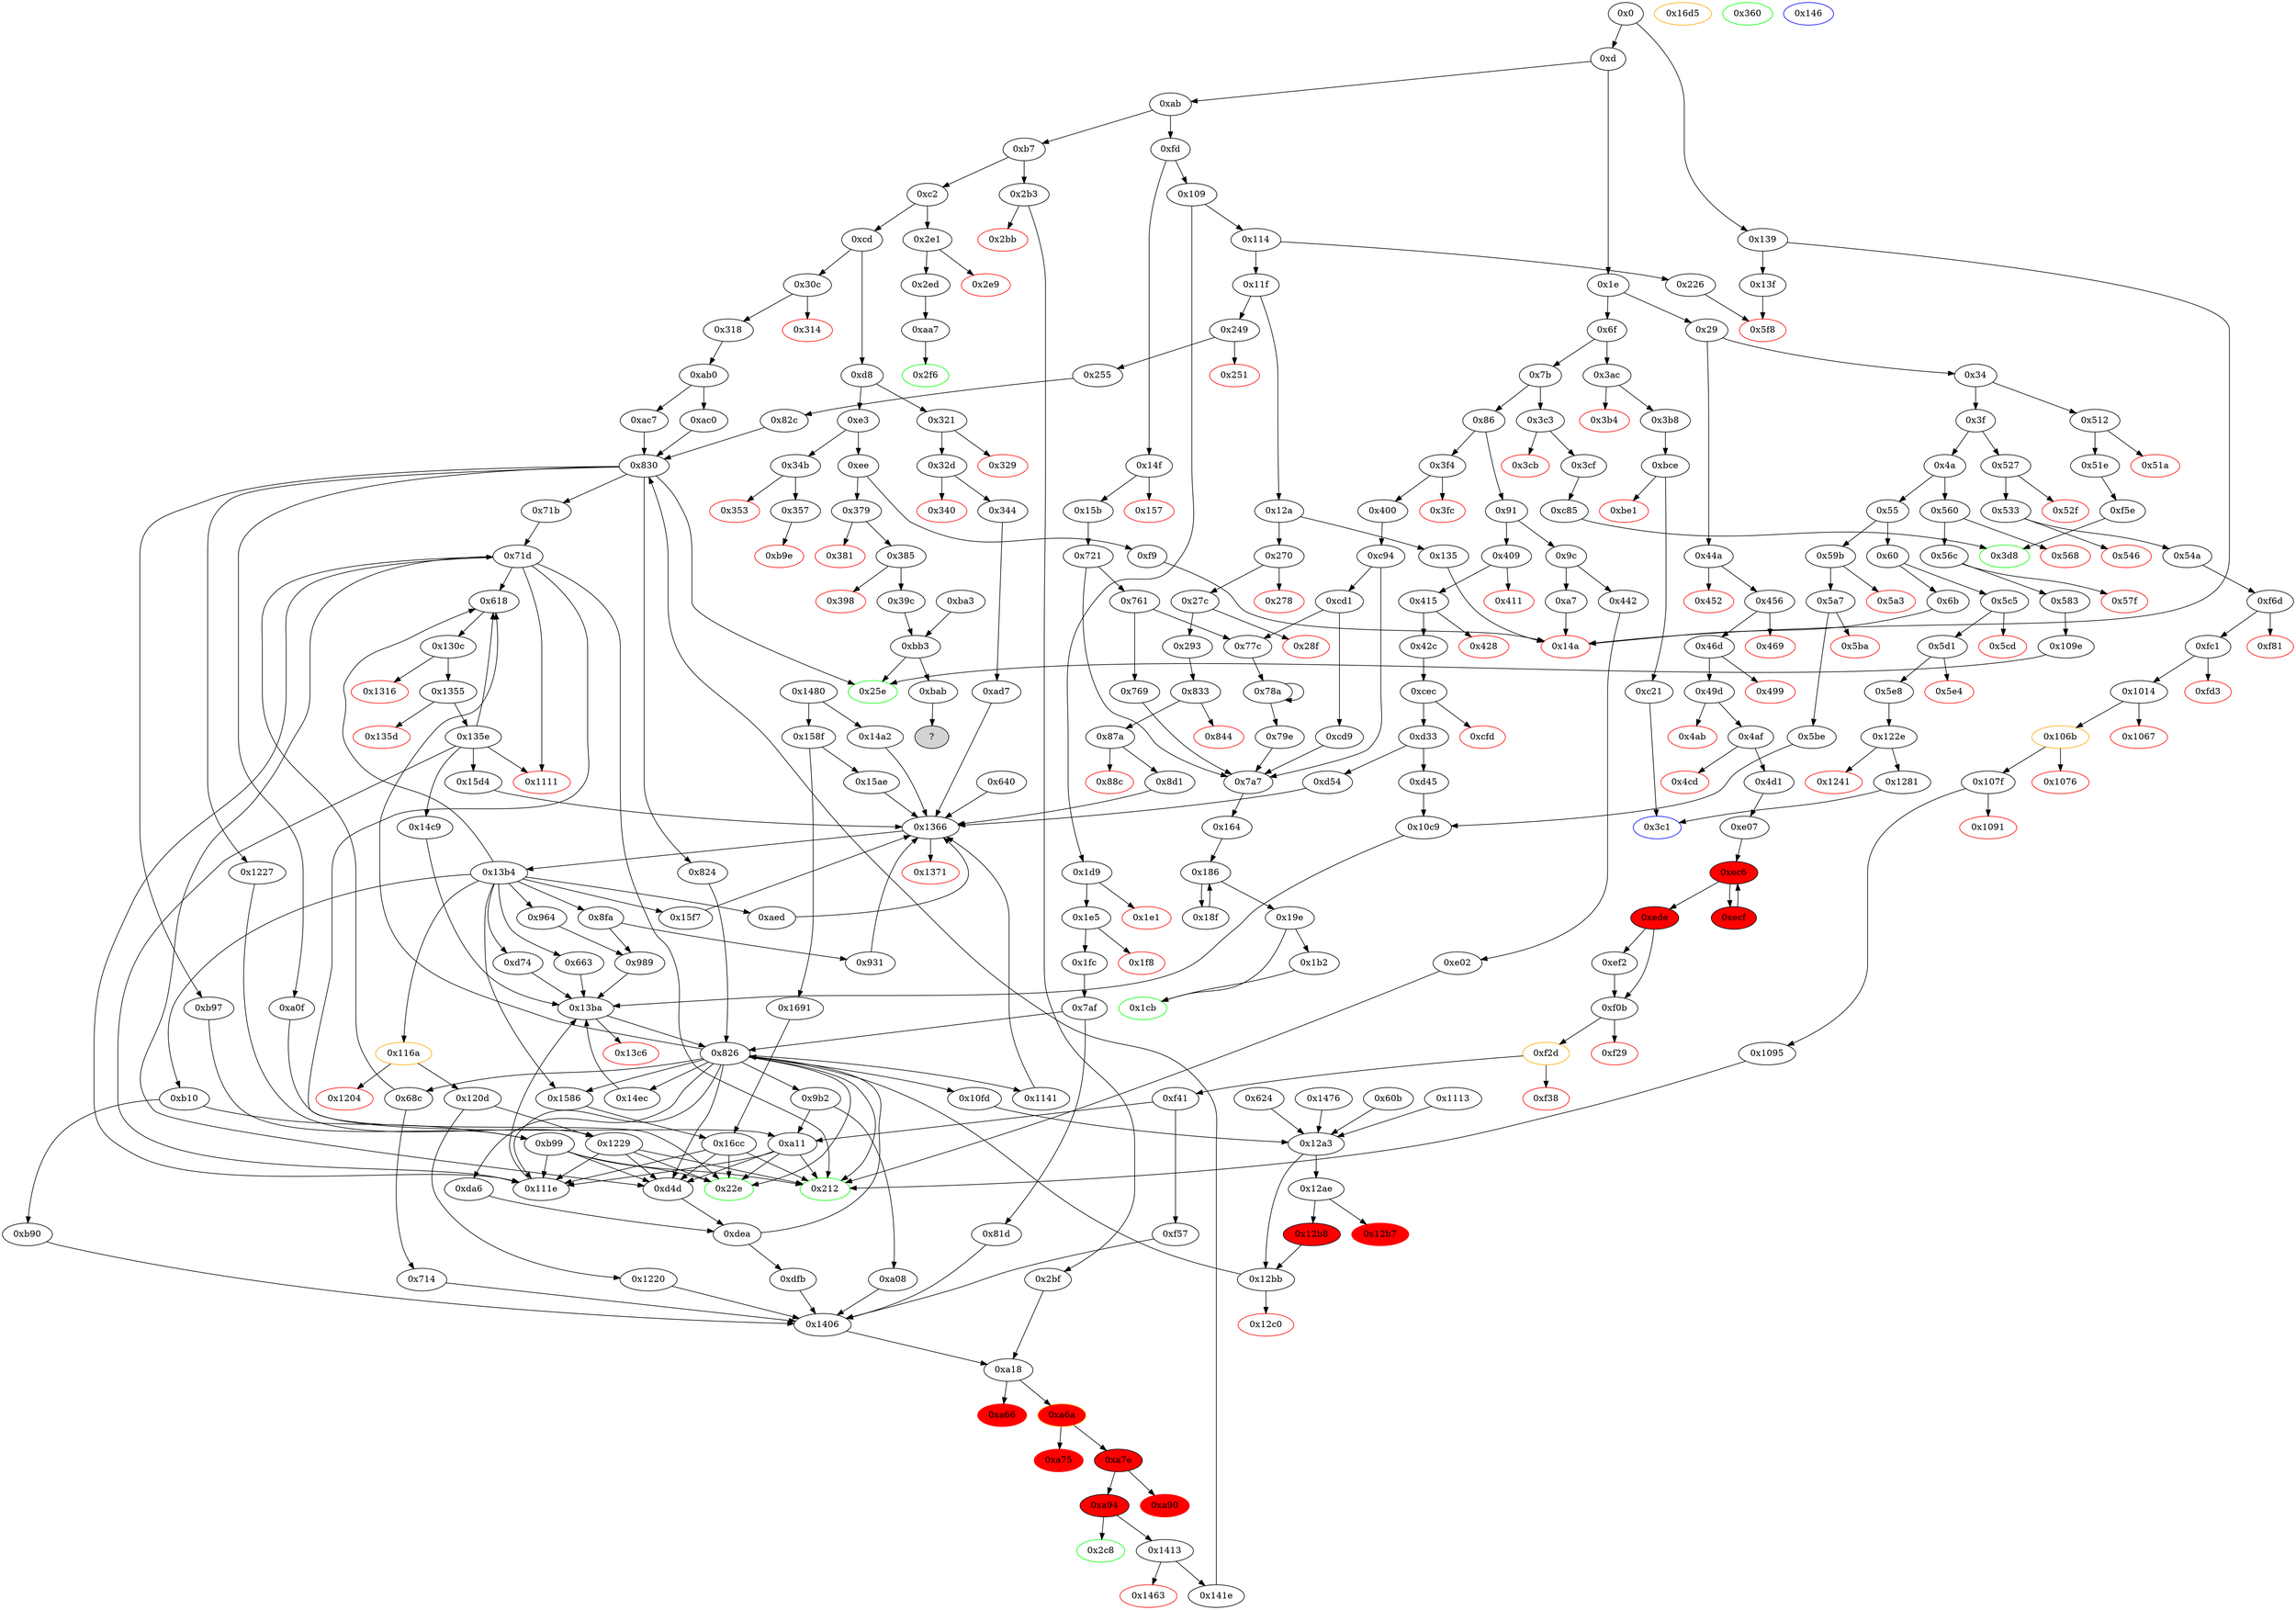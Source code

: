digraph "" {
"0x30c" [fillcolor=white, id="0x30c", style=filled, tooltip="Block 0x30c\n[0x30c:0x313]\n---\nPredecessors: [0xcd]\nSuccessors: [0x314, 0x318]\n---\n0x30c JUMPDEST\n0x30d CALLVALUE\n0x30e DUP1\n0x30f ISZERO\n0x310 PUSH2 0x318\n0x313 JUMPI\n---\n0x30c: JUMPDEST \n0x30d: V250 = CALLVALUE\n0x30f: V251 = ISZERO V250\n0x310: V252 = 0x318\n0x313: JUMPI 0x318 V251\n---\nEntry stack: [V9]\nStack pops: 0\nStack additions: [V250]\nExit stack: [V9, V250]\n\nDef sites:\nV9: {0xd.0x12}\n"];
"0x1371" [color=red, fillcolor=white, id="0x1371", style=filled, tooltip="Block 0x1371\n[0x1371:0x13b3]\n---\nPredecessors: [0x1366]\nSuccessors: []\n---\n0x1371 PUSH1 0x40\n0x1373 DUP1\n0x1374 MLOAD\n0x1375 PUSH3 0x461bcd\n0x1379 PUSH1 0xe5\n0x137b SHL\n0x137c DUP2\n0x137d MSTORE\n0x137e PUSH1 0x20\n0x1380 PUSH1 0x4\n0x1382 DUP3\n0x1383 ADD\n0x1384 MSTORE\n0x1385 PUSH1 0x14\n0x1387 PUSH1 0x24\n0x1389 DUP3\n0x138a ADD\n0x138b MSTORE\n0x138c PUSH20 0x7375627472616374696f6e206f766572666c6f77\n0x13a1 PUSH1 0x60\n0x13a3 SHL\n0x13a4 PUSH1 0x44\n0x13a6 DUP3\n0x13a7 ADD\n0x13a8 MSTORE\n0x13a9 SWAP1\n0x13aa MLOAD\n0x13ab SWAP1\n0x13ac DUP2\n0x13ad SWAP1\n0x13ae SUB\n0x13af PUSH1 0x64\n0x13b1 ADD\n0x13b2 SWAP1\n0x13b3 REVERT\n---\n0x1371: V1657 = 0x40\n0x1374: V1658 = M[0x40]\n0x1375: V1659 = 0x461bcd\n0x1379: V1660 = 0xe5\n0x137b: V1661 = SHL 0xe5 0x461bcd\n0x137d: M[V1658] = 0x8c379a000000000000000000000000000000000000000000000000000000000\n0x137e: V1662 = 0x20\n0x1380: V1663 = 0x4\n0x1383: V1664 = ADD V1658 0x4\n0x1384: M[V1664] = 0x20\n0x1385: V1665 = 0x14\n0x1387: V1666 = 0x24\n0x138a: V1667 = ADD V1658 0x24\n0x138b: M[V1667] = 0x14\n0x138c: V1668 = 0x7375627472616374696f6e206f766572666c6f77\n0x13a1: V1669 = 0x60\n0x13a3: V1670 = SHL 0x60 0x7375627472616374696f6e206f766572666c6f77\n0x13a4: V1671 = 0x44\n0x13a7: V1672 = ADD V1658 0x44\n0x13a8: M[V1672] = 0x7375627472616374696f6e206f766572666c6f77000000000000000000000000\n0x13aa: V1673 = M[0x40]\n0x13ae: V1674 = SUB V1658 V1673\n0x13af: V1675 = 0x64\n0x13b1: V1676 = ADD 0x64 V1674\n0x13b3: REVERT V1673 V1676\n---\nEntry stack: [V9, S16, S15, S14, S13, S12, S11, S10, S9, S8, S7, S6, S5, S4, {0x618, 0x663, 0x8fa, 0x964, 0xaed, 0xb10, 0xd74, 0x116a, 0x1586, 0x15f7}, S2, S1, 0x0]\nStack pops: 0\nStack additions: []\nExit stack: [V9, S16, S15, S14, S13, S12, S11, S10, S9, S8, S7, S6, S5, S4, {0x618, 0x663, 0x8fa, 0x964, 0xaed, 0xb10, 0xd74, 0x116a, 0x1586, 0x15f7}, S2, S1, 0x0]\n\nDef sites:\nV9: {0xd.0x12}\nS16: {0x415.0x417, 0xd.0x12}\nS15: {0xd.0x12, 0x415.0x417, 0x42c.0x438}\nS14: {0x42c.0x43d, 0x415.0x417, 0xd.0x12, 0x42c.0x438}\nS13: {0xcec.0xced, 0x42c.0x43d, 0xd.0x12, 0x415.0x417, 0x42c.0x438}\nS12: {0xd45.0xd45, 0xd.0x12, 0x42c.0x438, 0xcec.0xced, 0x42c.0x43d, 0x415.0x417, 0x5a7.0x5a9}\nS11: {0x5be.0x5c0, 0x415.0x417, 0xd.0x12, 0x42c.0x438, 0xcec.0xced, 0x42c.0x43d, 0xd45.0xd45, 0x5a7.0x5a9}\nS10: {0x5be.0x5c0, 0x415.0x417, 0x10c9.0x10cb, 0xd.0x12, 0x42c.0x43d, 0x42c.0x438, 0xcec.0xced, 0xd45.0xd45, 0x5a7.0x5a9}\nS9: {0x27c.0x27e, 0x5be.0x5c0, 0x415.0x417, 0x10c9.0x10cb, 0xd.0x12, 0x42c.0x43d, 0xcec.0xced, 0x42c.0x438, 0xd45.0xd45, 0x5a7.0x5a9}\nS8: {0x293.0x2a0, 0x415.0x417, 0x10c9.0x10cb, 0x10c9.0x10dc, 0xd.0x12, 0x13ba_0x111e.0x13bd, 0x13ba_0x10c9.0x13bd, 0x13ba_0x14c9.0x13bd, 0xd45.0xd45, 0x13ba_0x14ec.0x13bd, 0x13ba_0x663.0x13bd, 0x13ba_0x989.0x13bd, 0x13ba_0xd74.0x13bd, 0x27c.0x27e, 0x5be.0x5c0, 0xcec.0xced, 0x42c.0x43d, 0x42c.0x438, 0x5a7.0x5a9}\nS7: {0x10c9.0x10dc, 0x10c9.0x10cb, 0x10c9.0x10e0, 0x13ba_0xd74.0x13bd, 0x13ba_0x111e.0x13bd, 0x13ba_0x10c9.0x13bd, 0x13ba_0x14c9.0x13bd, 0x13ba_0x14ec.0x13bd, 0x13ba_0x663.0x13bd, 0x13ba_0x989.0x13bd, 0xd45.0xd45, 0x27c.0x27e, 0xcec.0xced, 0x13b4_0x15ae.0x13b7, 0x13b4_0x15f7.0x13b7, 0x13b4_0xaed.0x13b7, 0x293.0x2a0, 0x293.0x2a9, 0x415.0x417, 0xd.0x12, 0x5be.0x5c0, 0x13b4_0x15d4.0x13b7, 0x13b4_0x8d1.0x13b7, 0x13b4_0xad7.0x13b7, 0x13b4_0x640.0x13b7, 0x13b4_0x931.0x13b7, 0x13b4_0xd54.0x13b7, 0x13b4_0x1141.0x13b7, 0x13b4_0x14a2.0x13b7, 0x42c.0x43d, 0x42c.0x438, 0x5a7.0x5a9}\nS6: {0x293.0x2a9, 0x293.0x2a0, 0x415.0x417, 0x293.0x2ae, 0x10c9.0x10e0, 0x10c9.0x10cb, 0x10c9.0x10dc, 0x10c9.0x10e6, 0xd.0x12, 0x13ba_0x663.0x13bd, 0x13ba_0x10c9.0x13bd, 0x13ba_0x111e.0x13bd, 0x13ba_0x14c9.0x13bd, 0x13ba_0x14ec.0x13bd, 0x13ba_0x989.0x13bd, 0x13ba_0xd74.0x13bd, 0xd45.0xd45, 0x27c.0x27e, 0x5be.0x5c0, 0x15ae.0x15af, 0x32d.0x32f, 0xcec.0xced, 0x42c.0x438, 0x42c.0x43d, 0x14a2.0x14a3, 0x5a7.0x5a9}\nS5: {0x135e_0x640.0x135f, 0x135e_0x14a2.0x135f, 0x10c9.0x10e6, 0x10c9.0x10cb, 0x10c9.0x10e0, 0x10c9.0x10dc, 0x10c9.0x10ea, 0xdea_0xda6.0xdec, 0xdea_0xd4d.0xdec, 0x13ba_0x663.0x13bd, 0x13ba_0x10c9.0x13bd, 0x13ba_0x111e.0x13bd, 0x13ba_0x14ec.0x13bd, 0x344.0x346, 0x13ba_0x14c9.0x13bd, 0xd45.0xd45, 0xcec.0xced, 0x293.0x2ae, 0x293.0x2a9, 0x293.0x2a0, 0x415.0x417, 0xd.0x12, 0x5be.0x5c0, 0x833.0x834, 0x9b2.0x9f9, 0x13b4_0x15d4.0x13b7, 0x42c.0x43d, 0x42c.0x438, 0x15ae.0x15be, 0x7af.0x80e, 0x14a2.0x14b2, 0x5a7.0x5a9}\nS4: {0x135e_0x640.0x135f, 0x135e_0x14a2.0x135f, 0x135e_0x15ae.0x135f, 0x135e_0xad7.0x135f, 0x135e_0x931.0x135f, 0x135e_0x8d1.0x135f, 0x135e_0xaed.0x135f, 0x135e_0xd54.0x135f, 0x135e_0x1141.0x135f, 0xad7.0xadb, 0x456.0x458, 0x10c9.0x10ea, 0x10c9.0x10cb, 0xdea_0xda6.0xdec, 0xdea_0xd4d.0xdec, 0x13ba_0x10c9.0x13bd, 0x13ba_0x14c9.0x13bd, 0x13ba_0x14ec.0x13bd, 0x13ba_0x663.0x13bd, 0x13ba_0x989.0x13bd, 0x13ba_0x111e.0x13bd, 0x13ba_0xd74.0x13bd, 0xd45.0xd45, 0x27c.0x27e, 0xcec.0xced, 0x135e_0x15d4.0x135f, 0x135e_0x15f7.0x135f, 0xd.0x12, 0x833.0x834, 0x9b2.0x9f9, 0x7af.0x80e, 0x15ae.0x15c2, 0x14a2.0x14b6, 0x5a7.0x5a9}\n{0x618, 0x663, 0x8fa, 0x964, 0xaed, 0xb10, 0xd74, 0x116a, 0x1586, 0x15f7}: {0x931.0x955, 0x8d1.0x8eb, 0xd54.0xd65, 0xad7.0xade, 0x15d4.0x15e8, 0x15f7.0x1682, 0xaed.0xb01, 0x15ae.0x15c5, 0x1141.0x115b, 0x640.0x654, 0x14a2.0x14b9}\nS2: {0x931.0x954, 0x8d1.0x8ea, 0xd54.0xd64, 0xad7.0xada, 0x15d4.0x15e4, 0x15f7.0x1681, 0xaed.0xb00, 0x15ae.0x15bd, 0x1141.0x115a, 0x640.0x650}\nS1: {0x135e_0xad7.0x135f, 0x135e_0x931.0x135f, 0x135e_0x640.0x135f, 0x135e_0x8d1.0x135f, 0x135e_0xaed.0x135f, 0x135e_0xd54.0x135f, 0x135e_0x1141.0x135f, 0x135e_0x14a2.0x135f, 0x135e_0x15ae.0x135f, 0x135e_0x15f7.0x135f, 0xad7.0xadb, 0x10c9.0x10e6, 0x10c9.0x10cb, 0x10c9.0x10e0, 0x10c9.0x10dc, 0x14a2.0x14b2, 0x10c9.0x10ea, 0xdea_0xda6.0xdec, 0xdea_0xd4d.0xdec, 0x14a2.0x14b6, 0x13ba_0x663.0x13bd, 0x13ba_0x10c9.0x13bd, 0x13ba_0x111e.0x13bd, 0x13ba_0x14ec.0x13bd, 0x344.0x346, 0x13ba_0x14c9.0x13bd, 0xd45.0xd45, 0x13ba_0x989.0x13bd, 0x13ba_0xd74.0x13bd, 0xcec.0xced, 0x293.0x2ae, 0x293.0x2a9, 0x293.0x2a0, 0x415.0x417, 0x135e_0x15d4.0x135f, 0xd.0x12, 0x5be.0x5c0, 0x833.0x834, 0x9b2.0x9f9, 0x15ae.0x15c2, 0x42c.0x43d, 0x42c.0x438, 0x15ae.0x15be, 0x7af.0x80e, 0x14a2.0x14b1, 0x5a7.0x5a9}\n0x0: {0x1366.0x1367}\n"];
"0x989" [fillcolor=white, id="0x989", style=filled, tooltip="Block 0x989\n[0x989:0x9b1]\n---\nPredecessors: [0x8fa, 0x964]\nSuccessors: [0x13ba]\n---\n0x989 JUMPDEST\n0x98a PUSH1 0x1\n0x98c PUSH1 0x1\n0x98e PUSH1 0xa0\n0x990 SHL\n0x991 SUB\n0x992 DUP4\n0x993 AND\n0x994 PUSH1 0x0\n0x996 SWAP1\n0x997 DUP2\n0x998 MSTORE\n0x999 PUSH1 0x8\n0x99b PUSH1 0x20\n0x99d MSTORE\n0x99e PUSH1 0x40\n0x9a0 SWAP1\n0x9a1 SHA3\n0x9a2 SLOAD\n0x9a3 PUSH2 0x9b2\n0x9a6 SWAP1\n0x9a7 DUP4\n0x9a8 PUSH4 0xffffffff\n0x9ad PUSH2 0x13ba\n0x9b0 AND\n0x9b1 JUMP\n---\n0x989: JUMPDEST \n0x98a: V813 = 0x1\n0x98c: V814 = 0x1\n0x98e: V815 = 0xa0\n0x990: V816 = SHL 0xa0 0x1\n0x991: V817 = SUB 0x10000000000000000000000000000000000000000 0x1\n0x993: V818 = AND S2 0xffffffffffffffffffffffffffffffffffffffff\n0x994: V819 = 0x0\n0x998: M[0x0] = V818\n0x999: V820 = 0x8\n0x99b: V821 = 0x20\n0x99d: M[0x20] = 0x8\n0x99e: V822 = 0x40\n0x9a1: V823 = SHA3 0x0 0x40\n0x9a2: V824 = S[V823]\n0x9a3: V825 = 0x9b2\n0x9a8: V826 = 0xffffffff\n0x9ad: V827 = 0x13ba\n0x9b0: V828 = AND 0x13ba 0xffffffff\n0x9b1: JUMP 0x13ba\n---\nEntry stack: [V9, S11, S10, S9, S8, S7, S6, S5, S4, S3, S2, S1, S0]\nStack pops: 3\nStack additions: [S2, S1, S0, 0x9b2, V824, S1]\nExit stack: [V9, S11, S10, S9, S8, S7, S6, S5, S4, S3, S2, S1, S0, 0x9b2, V824, S1]\n\nDef sites:\nV9: {0xd.0x12}\nS11: {0xd.0x12, 0x415.0x417}\nS10: {0x415.0x417, 0xd.0x12, 0x42c.0x438}\nS9: {0x42c.0x43d, 0xd.0x12, 0x415.0x417, 0x42c.0x438}\nS8: {0x42c.0x438, 0xd.0x12, 0x415.0x417, 0xcec.0xced, 0x42c.0x43d}\nS7: {0xd45.0xd45, 0xd.0x12, 0x42c.0x438, 0xcec.0xced, 0x42c.0x43d, 0x415.0x417, 0x5a7.0x5a9}\nS6: {0x5be.0x5c0, 0x415.0x417, 0xd.0x12, 0x42c.0x43d, 0x42c.0x438, 0xcec.0xced, 0xd45.0xd45, 0x5a7.0x5a9}\nS5: {0x5be.0x5c0, 0x415.0x417, 0x10c9.0x10cb, 0xd.0x12, 0x42c.0x43d, 0xcec.0xced, 0x42c.0x438, 0xd45.0xd45, 0x5a7.0x5a9}\nS4: {0x27c.0x27e, 0x5be.0x5c0, 0x10c9.0x10cb, 0xd.0x12, 0xcec.0xced, 0x42c.0x43d, 0x42c.0x438, 0xd45.0xd45, 0x5a7.0x5a9}\nS3: {0x293.0x2a0, 0x415.0x417, 0x10c9.0x10dc, 0x10c9.0x10cb, 0xd.0x12, 0x13ba_0xd74.0x13bd, 0x13ba_0x111e.0x13bd, 0x13ba_0x10c9.0x13bd, 0x13ba_0x14c9.0x13bd, 0x13ba_0x14ec.0x13bd, 0x13ba_0x663.0x13bd, 0x13ba_0x989.0x13bd, 0xd45.0xd45, 0x27c.0x27e, 0x5be.0x5c0, 0x13b4_0x15d4.0x13b7, 0x42c.0x43d, 0xcec.0xced, 0x5a7.0x5a9}\nS2: {0x293.0x2a9, 0x293.0x2a0, 0x415.0x417, 0x10c9.0x10e0, 0x10c9.0x10cb, 0x10c9.0x10dc, 0xd.0x12, 0x13ba_0x663.0x13bd, 0x13ba_0x10c9.0x13bd, 0x13ba_0x111e.0x13bd, 0x13ba_0x14c9.0x13bd, 0x13ba_0x14ec.0x13bd, 0x13ba_0x989.0x13bd, 0x13ba_0xd74.0x13bd, 0xd45.0xd45, 0x5be.0x5c0, 0x15ae.0x15af, 0x32d.0x32f, 0xcec.0xced, 0x42c.0x438, 0x42c.0x43d, 0x14a2.0x14a3, 0x5a7.0x5a9}\nS1: {0x293.0x2ae, 0x293.0x2a9, 0x10c9.0x10e6, 0x10c9.0x10cb, 0x10c9.0x10e0, 0x10c9.0x10dc, 0xd.0x12, 0x13ba_0x663.0x13bd, 0x13ba_0x10c9.0x13bd, 0x13ba_0x111e.0x13bd, 0x13ba_0x14ec.0x13bd, 0x344.0x346, 0x13ba_0x14c9.0x13bd, 0xd45.0xd45, 0x5be.0x5c0, 0x42c.0x43d, 0x42c.0x438, 0x15ae.0x15be, 0x14a2.0x14b2, 0x5a7.0x5a9}\nS0: {0x135e_0x640.0x135f, 0x135e_0x14a2.0x135f, 0x135e_0x15ae.0x135f, 0x833.0x834, 0x9b2.0x9f9, 0xad7.0xadb, 0x10c9.0x10ea, 0x15ae.0x15c2, 0xdea_0xda6.0xdec, 0xdea_0xd4d.0xdec, 0xcec.0xced, 0x7af.0x80e, 0x14a2.0x14b6}\n"];
"0x546" [color=red, fillcolor=white, id="0x546", style=filled, tooltip="Block 0x546\n[0x546:0x549]\n---\nPredecessors: [0x533]\nSuccessors: []\n---\n0x546 PUSH1 0x0\n0x548 DUP1\n0x549 REVERT\n---\n0x546: V449 = 0x0\n0x549: REVERT 0x0 0x0\n---\nEntry stack: [V9, 0x212, 0x4, V444]\nStack pops: 0\nStack additions: []\nExit stack: [V9, 0x212, 0x4, V444]\n\nDef sites:\nV9: {0xd.0x12}\n0x212: {0x533.0x535}\n0x4: {0x533.0x538}\nV444: {0x533.0x53c}\n"];
"0xac7" [fillcolor=white, id="0xac7", style=filled, tooltip="Block 0xac7\n[0xac7:0xad6]\n---\nPredecessors: [0xab0]\nSuccessors: [0x830]\n---\n0xac7 JUMPDEST\n0xac8 TIMESTAMP\n0xac9 PUSH1 0x7\n0xacb SLOAD\n0xacc PUSH1 0x6\n0xace SLOAD\n0xacf ADD\n0xad0 SUB\n0xad1 SWAP1\n0xad2 POP\n0xad3 PUSH2 0x830\n0xad6 JUMP\n---\n0xac7: JUMPDEST \n0xac8: V934 = TIMESTAMP\n0xac9: V935 = 0x7\n0xacb: V936 = S[0x7]\n0xacc: V937 = 0x6\n0xace: V938 = S[0x6]\n0xacf: V939 = ADD V938 V936\n0xad0: V940 = SUB V939 V934\n0xad3: V941 = 0x830\n0xad6: JUMP 0x830\n---\nEntry stack: [V9, 0x25e, 0x0]\nStack pops: 1\nStack additions: [V940]\nExit stack: [V9, 0x25e, V940]\n\nDef sites:\nV9: {0xd.0x12}\n0x25e: {0x318.0x31a}\n0x0: {0xab0.0xab1}\n"];
"0x6b" [fillcolor=white, id="0x6b", style=filled, tooltip="Block 0x6b\n[0x6b:0x6e]\n---\nPredecessors: [0x60]\nSuccessors: [0x14a]\n---\n0x6b PUSH2 0x14a\n0x6e JUMP\n---\n0x6b: V34 = 0x14a\n0x6e: JUMP 0x14a\n---\nEntry stack: [V9]\nStack pops: 0\nStack additions: []\nExit stack: [V9]\n\nDef sites:\nV9: {0xd.0x12}\n"];
"0x212" [color=green, fillcolor=white, id="0x212", style=filled, tooltip="Block 0x212\n[0x212:0x225]\n---\nPredecessors: [0x71d, 0x826, 0xa11, 0xb99, 0xe02, 0x1095, 0x1229, 0x16cc]\nSuccessors: []\n---\n0x212 JUMPDEST\n0x213 PUSH1 0x40\n0x215 DUP1\n0x216 MLOAD\n0x217 SWAP2\n0x218 ISZERO\n0x219 ISZERO\n0x21a DUP3\n0x21b MSTORE\n0x21c MLOAD\n0x21d SWAP1\n0x21e DUP2\n0x21f SWAP1\n0x220 SUB\n0x221 PUSH1 0x20\n0x223 ADD\n0x224 SWAP1\n0x225 RETURN\n---\n0x212: JUMPDEST \n0x213: V162 = 0x40\n0x216: V163 = M[0x40]\n0x218: V164 = ISZERO S0\n0x219: V165 = ISZERO V164\n0x21b: M[V163] = V165\n0x21c: V166 = M[0x40]\n0x220: V167 = SUB V163 V166\n0x221: V168 = 0x20\n0x223: V169 = ADD 0x20 V167\n0x225: RETURN V166 V169\n---\nEntry stack: [V9, S14, S13, S12, S11, S10, S9, S8, S7, S6, S5, S4, S3, S2, S1, S0]\nStack pops: 1\nStack additions: []\nExit stack: [V9, S14, S13, S12, S11, S10, S9, S8, S7, S6, S5, S4, S3, S2, S1]\n\nDef sites:\nV9: {0xd.0x12}\nS14: {0xd.0x12, 0x415.0x417}\nS13: {0xd.0x12, 0x415.0x417, 0x42c.0x438}\nS12: {0x42c.0x43d, 0x415.0x417, 0xd.0x12, 0x42c.0x438}\nS11: {0x42c.0x438, 0x415.0x417, 0xd.0x12, 0xcec.0xced, 0x42c.0x43d}\nS10: {0xd45.0xd45, 0xd.0x12, 0x42c.0x438, 0xcec.0xced, 0x42c.0x43d, 0x415.0x417, 0x5a7.0x5a9}\nS9: {0x5be.0x5c0, 0x415.0x417, 0xd.0x12, 0x42c.0x438, 0x42c.0x43d, 0xcec.0xced, 0xd45.0xd45, 0x5a7.0x5a9}\nS8: {0x5be.0x5c0, 0x415.0x417, 0x10c9.0x10cb, 0xd.0x12, 0x42c.0x438, 0x42c.0x43d, 0xcec.0xced, 0xd45.0xd45, 0x5a7.0x5a9}\nS7: {0x27c.0x27e, 0x5be.0x5c0, 0x415.0x417, 0x10c9.0x10cb, 0xd.0x12, 0xcec.0xced, 0x42c.0x438, 0x42c.0x43d, 0xd45.0xd45, 0x5a7.0x5a9}\nS6: {0x293.0x2a0, 0x415.0x417, 0x10c9.0x10dc, 0x10c9.0x10cb, 0xd.0x12, 0x13ba_0x111e.0x13bd, 0x13ba_0x10c9.0x13bd, 0x13ba_0x14c9.0x13bd, 0xd45.0xd45, 0x13ba_0x14ec.0x13bd, 0x13ba_0x663.0x13bd, 0x13ba_0x989.0x13bd, 0x13ba_0xd74.0x13bd, 0x27c.0x27e, 0x5be.0x5c0, 0x42c.0x438, 0xcec.0xced, 0x42c.0x43d, 0x5a7.0x5a9}\nS5: {0x293.0x2a9, 0x293.0x2a0, 0x415.0x417, 0x10c9.0x10e0, 0x10c9.0x10cb, 0x10c9.0x10dc, 0xd.0x12, 0x13ba_0x14c9.0x13bd, 0x13ba_0x663.0x13bd, 0x13ba_0x10c9.0x13bd, 0xd45.0xd45, 0x13ba_0x111e.0x13bd, 0x13ba_0x14ec.0x13bd, 0x13ba_0x989.0x13bd, 0x13ba_0xd74.0x13bd, 0x27c.0x27e, 0x5be.0x5c0, 0x42c.0x438, 0x42c.0x43d, 0xcec.0xced, 0x5a7.0x5a9}\nS4: {0x293.0x2ae, 0x293.0x2a9, 0x415.0x417, 0x293.0x2a0, 0x10c9.0x10cb, 0x10c9.0x10e6, 0x10c9.0x10e0, 0x10c9.0x10dc, 0xd.0x12, 0x13ba_0x111e.0x13bd, 0x13ba_0x10c9.0x13bd, 0x13ba_0x14c9.0x13bd, 0xd45.0xd45, 0x13ba_0x14ec.0x13bd, 0x13ba_0x663.0x13bd, 0x13ba_0x989.0x13bd, 0x13ba_0xd74.0x13bd, 0x27c.0x27e, 0x5be.0x5c0, 0xcec.0xced, 0x42c.0x43d, 0x42c.0x438, 0x5a7.0x5a9}\nS3: {0x135e_0x640.0x135f, 0x135e_0x14a2.0x135f, 0x456.0x458, 0x10c9.0x10cb, 0x10c9.0x10ea, 0x10c9.0x10e6, 0x10c9.0x10e0, 0x10c9.0x10dc, 0xdea_0xda6.0xdec, 0xdea_0xd4d.0xdec, 0x13ba_0x663.0x13bd, 0x13ba_0x10c9.0x13bd, 0x13ba_0x111e.0x13bd, 0xd45.0xd45, 0x13ba_0x14ec.0x13bd, 0x13ba_0x14c9.0x13bd, 0x13ba_0x989.0x13bd, 0x13ba_0xd74.0x13bd, 0x27c.0x27e, 0xcec.0xced, 0x293.0x2ae, 0x293.0x2a9, 0x293.0x2a0, 0x415.0x417, 0xd.0x12, 0x5be.0x5c0, 0x833.0x834, 0x9b2.0x9f9, 0x42c.0x43d, 0x42c.0x438, 0x7af.0x80e, 0x5a7.0x5a9}\nS2: {0x135e_0x640.0x135f, 0x135e_0x14a2.0x135f, 0x456.0x458, 0x10c9.0x10cb, 0x10c9.0x10dc, 0x10c9.0x10ea, 0x10c9.0x10e6, 0x10c9.0x10e0, 0xdea_0xda6.0xdec, 0xdea_0xd4d.0xdec, 0x13ba_0xd74.0x13bd, 0x13ba_0x111e.0x13bd, 0x13ba_0x10c9.0x13bd, 0x13ba_0x14c9.0x13bd, 0x13ba_0x14ec.0x13bd, 0x13ba_0x663.0x13bd, 0x13ba_0x989.0x13bd, 0xd45.0xd45, 0x27c.0x27e, 0x46d.0x478, 0xcec.0xced, 0x1e5.0x1e7, 0x293.0x2a0, 0x293.0x2ae, 0x415.0x417, 0x293.0x2a9, 0xd.0x12, 0x5be.0x5c0, 0x833.0x834, 0x9b2.0x9f9, 0x42c.0x43d, 0x7af.0x80e, 0x42c.0x438, 0x5a7.0x5a9}\nS1: {0x135e_0x640.0x135f, 0x135e_0x14a2.0x135f, 0x68c_0x111e.0x703, 0x68c_0x663.0x703, 0x68c_0xd74.0x703, 0x68c_0x989.0x703, 0x68c_0x10c9.0x703, 0x68c_0x14c9.0x703, 0x68c_0x14ec.0x703, 0x4d1.0x4e4, 0x456.0x458, 0x10c9.0x10e6, 0x10c9.0x10cb, 0x10c9.0x10e0, 0x10c9.0x10ea, 0x10c9.0x10dc, 0xdea_0xda6.0xdec, 0xdea_0xd4d.0xdec, 0xf41.0xf46, 0x13ba_0x663.0x13bd, 0x13ba_0x989.0x13bd, 0x13ba_0xd74.0x13bd, 0xd45.0xd45, 0x344.0x346, 0x13ba_0x10c9.0x13bd, 0x13ba_0x111e.0x13bd, 0x13ba_0x14c9.0x13bd, 0x13ba_0x14ec.0x13bd, 0x1fc.0x20d, 0x27c.0x27e, 0x46d.0x478, 0xcec.0xced, 0x1e5.0x1e7, 0xb10.0xb81, 0x293.0x2ae, 0x293.0x2a0, 0x415.0x417, 0xd.0x12, 0x120d.0x120f, 0x5be.0x5c0, 0x833.0x834, 0x9b2.0x9f9, 0x13b4_0x15d4.0x13b7, 0x42c.0x43d, 0x7af.0x80e, 0x42c.0x438, 0x12a3.0x12a6, 0x5a7.0x5a9}\nS0: {0x135e_0x640.0x135f, 0x135e_0x14a2.0x135f, 0x135e_0x15ae.0x135f, 0xad7.0xadb, 0x10c9.0x10ea, 0x10c9.0x10e0, 0x10c9.0x10cb, 0x10c9.0x10dc, 0xdea_0xda6.0xdec, 0xdea_0xd4d.0xdec, 0xf41.0xf46, 0x13ba_0x14c9.0x13bd, 0x13ba_0x14ec.0x13bd, 0x13ba_0x663.0x13bd, 0x13ba_0x989.0x13bd, 0x13ba_0xd74.0x13bd, 0x13ba_0x111e.0x13bd, 0x13ba_0x10c9.0x13bd, 0xd45.0xd45, 0x27c.0x27e, 0xcec.0xced, 0x1691.0x16a2, 0xb10.0xb81, 0x293.0x2a9, 0x293.0x2a0, 0x1095.0x1097, 0x415.0x417, 0xd.0x12, 0xe02.0xe03, 0x5be.0x5c0, 0x833.0x834, 0x9b2.0x9f9, 0x13b4_0x15d4.0x13b7, 0x42c.0x438, 0x7af.0x80e, 0x15ae.0x15c2, 0x42c.0x43d, 0x12a3.0x12a6, 0x14a2.0x14b6, 0x5a7.0x5a9}\n"];
"0xf81" [color=red, fillcolor=white, id="0xf81", style=filled, tooltip="Block 0xf81\n[0xf81:0xfc0]\n---\nPredecessors: [0xf6d]\nSuccessors: []\n---\n0xf81 PUSH1 0x40\n0xf83 DUP1\n0xf84 MLOAD\n0xf85 PUSH3 0x461bcd\n0xf89 PUSH1 0xe5\n0xf8b SHL\n0xf8c DUP2\n0xf8d MSTORE\n0xf8e PUSH1 0x20\n0xf90 PUSH1 0x4\n0xf92 DUP3\n0xf93 ADD\n0xf94 MSTORE\n0xf95 PUSH1 0x11\n0xf97 PUSH1 0x24\n0xf99 DUP3\n0xf9a ADD\n0xf9b MSTORE\n0xf9c PUSH17 0x1d5b985d5d1a1bdc9a5cd9590818d85b1b\n0xfae PUSH1 0x7a\n0xfb0 SHL\n0xfb1 PUSH1 0x44\n0xfb3 DUP3\n0xfb4 ADD\n0xfb5 MSTORE\n0xfb6 SWAP1\n0xfb7 MLOAD\n0xfb8 SWAP1\n0xfb9 DUP2\n0xfba SWAP1\n0xfbb SUB\n0xfbc PUSH1 0x64\n0xfbe ADD\n0xfbf SWAP1\n0xfc0 REVERT\n---\n0xf81: V1346 = 0x40\n0xf84: V1347 = M[0x40]\n0xf85: V1348 = 0x461bcd\n0xf89: V1349 = 0xe5\n0xf8b: V1350 = SHL 0xe5 0x461bcd\n0xf8d: M[V1347] = 0x8c379a000000000000000000000000000000000000000000000000000000000\n0xf8e: V1351 = 0x20\n0xf90: V1352 = 0x4\n0xf93: V1353 = ADD V1347 0x4\n0xf94: M[V1353] = 0x20\n0xf95: V1354 = 0x11\n0xf97: V1355 = 0x24\n0xf9a: V1356 = ADD V1347 0x24\n0xf9b: M[V1356] = 0x11\n0xf9c: V1357 = 0x1d5b985d5d1a1bdc9a5cd9590818d85b1b\n0xfae: V1358 = 0x7a\n0xfb0: V1359 = SHL 0x7a 0x1d5b985d5d1a1bdc9a5cd9590818d85b1b\n0xfb1: V1360 = 0x44\n0xfb4: V1361 = ADD V1347 0x44\n0xfb5: M[V1361] = 0x756e617574686f72697365642063616c6c000000000000000000000000000000\n0xfb7: V1362 = M[0x40]\n0xfbb: V1363 = SUB V1347 V1362\n0xfbc: V1364 = 0x64\n0xfbe: V1365 = ADD 0x64 V1363\n0xfc0: REVERT V1362 V1365\n---\nEntry stack: [V9, 0x212, V456, V459, 0x0]\nStack pops: 0\nStack additions: []\nExit stack: [V9, 0x212, V456, V459, 0x0]\n\nDef sites:\nV9: {0xd.0x12}\n0x212: {0x533.0x535}\nV456: {0x54a.0x556}\nV459: {0x54a.0x55b}\n0x0: {0xf6d.0xf6e}\n"];
"0x46d" [fillcolor=white, id="0x46d", style=filled, tooltip="Block 0x46d\n[0x46d:0x498]\n---\nPredecessors: [0x456]\nSuccessors: [0x499, 0x49d]\n---\n0x46d JUMPDEST\n0x46e PUSH1 0x1\n0x470 PUSH1 0x1\n0x472 PUSH1 0xa0\n0x474 SHL\n0x475 SUB\n0x476 DUP3\n0x477 CALLDATALOAD\n0x478 AND\n0x479 SWAP2\n0x47a PUSH1 0x20\n0x47c DUP2\n0x47d ADD\n0x47e CALLDATALOAD\n0x47f SWAP2\n0x480 DUP2\n0x481 ADD\n0x482 SWAP1\n0x483 PUSH1 0x60\n0x485 DUP2\n0x486 ADD\n0x487 PUSH1 0x40\n0x489 DUP3\n0x48a ADD\n0x48b CALLDATALOAD\n0x48c PUSH5 0x100000000\n0x492 DUP2\n0x493 GT\n0x494 ISZERO\n0x495 PUSH2 0x49d\n0x498 JUMPI\n---\n0x46d: JUMPDEST \n0x46e: V374 = 0x1\n0x470: V375 = 0x1\n0x472: V376 = 0xa0\n0x474: V377 = SHL 0xa0 0x1\n0x475: V378 = SUB 0x10000000000000000000000000000000000000000 0x1\n0x477: V379 = CALLDATALOAD 0x4\n0x478: V380 = AND V379 0xffffffffffffffffffffffffffffffffffffffff\n0x47a: V381 = 0x20\n0x47d: V382 = ADD 0x4 0x20\n0x47e: V383 = CALLDATALOAD 0x24\n0x481: V384 = ADD 0x4 V368\n0x483: V385 = 0x60\n0x486: V386 = ADD 0x4 0x60\n0x487: V387 = 0x40\n0x48a: V388 = ADD 0x4 0x40\n0x48b: V389 = CALLDATALOAD 0x44\n0x48c: V390 = 0x100000000\n0x493: V391 = GT V389 0x100000000\n0x494: V392 = ISZERO V391\n0x495: V393 = 0x49d\n0x498: JUMPI 0x49d V392\n---\nEntry stack: [V9, 0x212, 0x4, V368]\nStack pops: 2\nStack additions: [V380, V383, V384, S1, 0x64, V389]\nExit stack: [V9, 0x212, V380, V383, V384, 0x4, 0x64, V389]\n\nDef sites:\nV9: {0xd.0x12}\n0x212: {0x456.0x458}\n0x4: {0x456.0x45b}\nV368: {0x456.0x45f}\n"];
"0xd74" [fillcolor=white, id="0xd74", style=filled, tooltip="Block 0xd74\n[0xd74:0xda5]\n---\nPredecessors: [0x13b4]\nSuccessors: [0x13ba]\n---\n0xd74 JUMPDEST\n0xd75 CALLER\n0xd76 PUSH1 0x0\n0xd78 SWAP1\n0xd79 DUP2\n0xd7a MSTORE\n0xd7b PUSH1 0x8\n0xd7d PUSH1 0x20\n0xd7f MSTORE\n0xd80 PUSH1 0x40\n0xd82 DUP1\n0xd83 DUP3\n0xd84 SHA3\n0xd85 SWAP3\n0xd86 SWAP1\n0xd87 SWAP3\n0xd88 SSTORE\n0xd89 PUSH1 0x1\n0xd8b PUSH1 0x1\n0xd8d PUSH1 0xa0\n0xd8f SHL\n0xd90 SUB\n0xd91 DUP6\n0xd92 AND\n0xd93 DUP2\n0xd94 MSTORE\n0xd95 SHA3\n0xd96 SLOAD\n0xd97 PUSH2 0xda6\n0xd9a SWAP1\n0xd9b DUP4\n0xd9c PUSH4 0xffffffff\n0xda1 PUSH2 0x13ba\n0xda4 AND\n0xda5 JUMP\n---\n0xd74: JUMPDEST \n0xd75: V1170 = CALLER\n0xd76: V1171 = 0x0\n0xd7a: M[0x0] = V1170\n0xd7b: V1172 = 0x8\n0xd7d: V1173 = 0x20\n0xd7f: M[0x20] = 0x8\n0xd80: V1174 = 0x40\n0xd84: V1175 = SHA3 0x0 0x40\n0xd88: S[V1175] = V1677\n0xd89: V1176 = 0x1\n0xd8b: V1177 = 0x1\n0xd8d: V1178 = 0xa0\n0xd8f: V1179 = SHL 0xa0 0x1\n0xd90: V1180 = SUB 0x10000000000000000000000000000000000000000 0x1\n0xd92: V1181 = AND S3 0xffffffffffffffffffffffffffffffffffffffff\n0xd94: M[0x0] = V1181\n0xd95: V1182 = SHA3 0x0 0x40\n0xd96: V1183 = S[V1182]\n0xd97: V1184 = 0xda6\n0xd9c: V1185 = 0xffffffff\n0xda1: V1186 = 0x13ba\n0xda4: V1187 = AND 0x13ba 0xffffffff\n0xda5: JUMP 0x13ba\n---\nEntry stack: [V9, S12, S11, S10, S9, S8, S7, S6, S5, S4, S3, S2, S1, V1677]\nStack pops: 4\nStack additions: [S3, S2, S1, 0xda6, V1183, S2]\nExit stack: [V9, S12, S11, S10, S9, S8, S7, S6, S5, S4, S3, S2, S1, 0xda6, V1183, S2]\n\nDef sites:\nV9: {0xd.0x12}\nS12: {0xd.0x12, 0x415.0x417}\nS11: {0xd.0x12, 0x415.0x417, 0x42c.0x438}\nS10: {0x42c.0x438, 0x415.0x417, 0xd.0x12, 0x42c.0x43d}\nS9: {0xcec.0xced, 0x42c.0x438, 0xd.0x12, 0x415.0x417, 0x42c.0x43d}\nS8: {0xd45.0xd45, 0xd.0x12, 0x42c.0x438, 0xcec.0xced, 0x42c.0x43d, 0x415.0x417, 0x5a7.0x5a9}\nS7: {0x5be.0x5c0, 0x415.0x417, 0xd.0x12, 0x42c.0x43d, 0x42c.0x438, 0xcec.0xced, 0xd45.0xd45, 0x5a7.0x5a9}\nS6: {0x5be.0x5c0, 0x415.0x417, 0x10c9.0x10cb, 0xd.0x12, 0x42c.0x43d, 0xcec.0xced, 0x42c.0x438, 0xd45.0xd45, 0x5a7.0x5a9}\nS5: {0x27c.0x27e, 0x5be.0x5c0, 0x10c9.0x10cb, 0xd.0x12, 0xcec.0xced, 0x42c.0x43d, 0x42c.0x438, 0xd45.0xd45, 0x5a7.0x5a9}\nS4: {0x293.0x2a0, 0x415.0x417, 0x10c9.0x10dc, 0x10c9.0x10cb, 0xd.0x12, 0x13ba_0xd74.0x13bd, 0x13ba_0x111e.0x13bd, 0x13ba_0x10c9.0x13bd, 0x13ba_0x14c9.0x13bd, 0x13ba_0x14ec.0x13bd, 0x13ba_0x663.0x13bd, 0x13ba_0x989.0x13bd, 0xd45.0xd45, 0x27c.0x27e, 0x5be.0x5c0, 0x13b4_0x15d4.0x13b7, 0x42c.0x43d, 0xcec.0xced, 0x5a7.0x5a9}\nS3: {0x293.0x2a9, 0x293.0x2a0, 0x415.0x417, 0x10c9.0x10e0, 0x10c9.0x10cb, 0x10c9.0x10dc, 0xd.0x12, 0x13ba_0x663.0x13bd, 0x13ba_0x10c9.0x13bd, 0x13ba_0x111e.0x13bd, 0x13ba_0x14c9.0x13bd, 0x13ba_0x14ec.0x13bd, 0x13ba_0x989.0x13bd, 0x13ba_0xd74.0x13bd, 0xd45.0xd45, 0x5be.0x5c0, 0x15ae.0x15af, 0x32d.0x32f, 0xcec.0xced, 0x42c.0x438, 0x42c.0x43d, 0x14a2.0x14a3, 0x5a7.0x5a9}\nS2: {0x293.0x2ae, 0x293.0x2a9, 0x10c9.0x10e6, 0x10c9.0x10cb, 0x10c9.0x10e0, 0x10c9.0x10dc, 0xd.0x12, 0x13ba_0x663.0x13bd, 0x13ba_0x10c9.0x13bd, 0x13ba_0x111e.0x13bd, 0x13ba_0x14ec.0x13bd, 0x344.0x346, 0x13ba_0x14c9.0x13bd, 0xd45.0xd45, 0x5be.0x5c0, 0x42c.0x43d, 0x42c.0x438, 0x15ae.0x15be, 0x14a2.0x14b2, 0x5a7.0x5a9}\nS1: {0x135e_0x640.0x135f, 0x135e_0x14a2.0x135f, 0x135e_0x15ae.0x135f, 0x833.0x834, 0x9b2.0x9f9, 0xad7.0xadb, 0x10c9.0x10ea, 0x15ae.0x15c2, 0xcec.0xced, 0xdea_0xda6.0xdec, 0xdea_0xd4d.0xdec, 0x7af.0x80e, 0x14a2.0x14b6}\nV1677: {0x13b4.0x13b7}\n"];
"0xd" [fillcolor=white, id="0xd", style=filled, tooltip="Block 0xd\n[0xd:0x1d]\n---\nPredecessors: [0x0]\nSuccessors: [0x1e, 0xab]\n---\n0xd PUSH1 0x0\n0xf CALLDATALOAD\n0x10 PUSH1 0xe0\n0x12 SHR\n0x13 DUP1\n0x14 PUSH4 0x79ba5097\n0x19 GT\n0x1a PUSH2 0xab\n0x1d JUMPI\n---\n0xd: V6 = 0x0\n0xf: V7 = CALLDATALOAD 0x0\n0x10: V8 = 0xe0\n0x12: V9 = SHR 0xe0 V7\n0x14: V10 = 0x79ba5097\n0x19: V11 = GT 0x79ba5097 V9\n0x1a: V12 = 0xab\n0x1d: JUMPI 0xab V11\n---\nEntry stack: []\nStack pops: 0\nStack additions: [V9]\nExit stack: [V9]\n\nDef sites:\n"];
"0x114" [fillcolor=white, id="0x114", style=filled, tooltip="Block 0x114\n[0x114:0x11e]\n---\nPredecessors: [0x109]\nSuccessors: [0x11f, 0x226]\n---\n0x114 DUP1\n0x115 PUSH4 0x9c1a71a\n0x11a EQ\n0x11b PUSH2 0x226\n0x11e JUMPI\n---\n0x115: V79 = 0x9c1a71a\n0x11a: V80 = EQ 0x9c1a71a V9\n0x11b: V81 = 0x226\n0x11e: JUMPI 0x226 V80\n---\nEntry stack: [V9]\nStack pops: 1\nStack additions: [S0]\nExit stack: [V9]\n\nDef sites:\nV9: {0xd.0x12}\n"];
"0x109" [fillcolor=white, id="0x109", style=filled, tooltip="Block 0x109\n[0x109:0x113]\n---\nPredecessors: [0xfd]\nSuccessors: [0x114, 0x1d9]\n---\n0x109 DUP1\n0x10a PUSH4 0x95ea7b3\n0x10f EQ\n0x110 PUSH2 0x1d9\n0x113 JUMPI\n---\n0x10a: V76 = 0x95ea7b3\n0x10f: V77 = EQ 0x95ea7b3 V9\n0x110: V78 = 0x1d9\n0x113: JUMPI 0x1d9 V77\n---\nEntry stack: [V9]\nStack pops: 1\nStack additions: [S0]\nExit stack: [V9]\n\nDef sites:\nV9: {0xd.0x12}\n"];
"0x12c0" [color=red, fillcolor=white, id="0x12c0", style=filled, tooltip="Block 0x12c0\n[0x12c0:0x130b]\n---\nPredecessors: [0x12bb]\nSuccessors: []\n---\n0x12c0 PUSH1 0x40\n0x12c2 DUP1\n0x12c3 MLOAD\n0x12c4 PUSH3 0x461bcd\n0x12c8 PUSH1 0xe5\n0x12ca SHL\n0x12cb DUP2\n0x12cc MSTORE\n0x12cd PUSH1 0x20\n0x12cf PUSH1 0x4\n0x12d1 DUP3\n0x12d2 ADD\n0x12d3 MSTORE\n0x12d4 PUSH1 0x17\n0x12d6 PUSH1 0x24\n0x12d8 DUP3\n0x12d9 ADD\n0x12da MSTORE\n0x12db PUSH32 0x6d756c7469706c69636174696f6e206f766572666c6f77000000000000000000\n0x12fc PUSH1 0x44\n0x12fe DUP3\n0x12ff ADD\n0x1300 MSTORE\n0x1301 SWAP1\n0x1302 MLOAD\n0x1303 SWAP1\n0x1304 DUP2\n0x1305 SWAP1\n0x1306 SUB\n0x1307 PUSH1 0x64\n0x1309 ADD\n0x130a SWAP1\n0x130b REVERT\n---\n0x12c0: V1610 = 0x40\n0x12c3: V1611 = M[0x40]\n0x12c4: V1612 = 0x461bcd\n0x12c8: V1613 = 0xe5\n0x12ca: V1614 = SHL 0xe5 0x461bcd\n0x12cc: M[V1611] = 0x8c379a000000000000000000000000000000000000000000000000000000000\n0x12cd: V1615 = 0x20\n0x12cf: V1616 = 0x4\n0x12d2: V1617 = ADD V1611 0x4\n0x12d3: M[V1617] = 0x20\n0x12d4: V1618 = 0x17\n0x12d6: V1619 = 0x24\n0x12d9: V1620 = ADD V1611 0x24\n0x12da: M[V1620] = 0x17\n0x12db: V1621 = 0x6d756c7469706c69636174696f6e206f766572666c6f77000000000000000000\n0x12fc: V1622 = 0x44\n0x12ff: V1623 = ADD V1611 0x44\n0x1300: M[V1623] = 0x6d756c7469706c69636174696f6e206f766572666c6f77000000000000000000\n0x1302: V1624 = M[0x40]\n0x1306: V1625 = SUB V1611 V1624\n0x1307: V1626 = 0x64\n0x1309: V1627 = ADD 0x64 V1625\n0x130b: REVERT V1624 V1627\n---\nEntry stack: [V9, S17, S16, S15, S14, S13, S12, S11, S10, S9, S8, S7, S6, S5, S4, 0x618, S2, 0x5f5e100, V1603]\nStack pops: 0\nStack additions: []\nExit stack: [V9, S17, S16, S15, S14, S13, S12, S11, S10, S9, S8, S7, S6, S5, S4, 0x618, S2, 0x5f5e100, V1603]\n\nDef sites:\nV9: {0xd.0x12}\nS17: {0xd.0x12, 0x415.0x417}\nS16: {0xd.0x12, 0x415.0x417, 0x42c.0x438}\nS15: {0x42c.0x438, 0x415.0x417, 0xd.0x12, 0x42c.0x43d}\nS14: {0x42c.0x43d, 0xd.0x12, 0x415.0x417, 0xcec.0xced, 0x42c.0x438}\nS13: {0xd45.0xd45, 0xd.0x12, 0x42c.0x438, 0xcec.0xced, 0x42c.0x43d, 0x415.0x417, 0x5a7.0x5a9}\nS12: {0x5be.0x5c0, 0x415.0x417, 0xd.0x12, 0x42c.0x438, 0x42c.0x43d, 0xcec.0xced, 0xd45.0xd45, 0x5a7.0x5a9}\nS11: {0x5be.0x5c0, 0x415.0x417, 0x10c9.0x10cb, 0xd.0x12, 0x42c.0x438, 0x42c.0x43d, 0xcec.0xced, 0xd45.0xd45, 0x5a7.0x5a9}\nS10: {0x27c.0x27e, 0x5be.0x5c0, 0x415.0x417, 0x10c9.0x10cb, 0xd.0x12, 0x42c.0x43d, 0x42c.0x438, 0xcec.0xced, 0xd45.0xd45, 0x5a7.0x5a9}\nS9: {0x293.0x2a0, 0x415.0x417, 0x10c9.0x10dc, 0x10c9.0x10cb, 0xd.0x12, 0x13ba_0x111e.0x13bd, 0x13ba_0x10c9.0x13bd, 0x13ba_0x14c9.0x13bd, 0x13ba_0x14ec.0x13bd, 0x13ba_0x663.0x13bd, 0x13ba_0x989.0x13bd, 0x13ba_0xd74.0x13bd, 0xd45.0xd45, 0x27c.0x27e, 0x5be.0x5c0, 0x42c.0x43d, 0xcec.0xced, 0x42c.0x438, 0x5a7.0x5a9}\nS8: {0x293.0x2a9, 0x293.0x2a0, 0x415.0x417, 0x10c9.0x10e0, 0x10c9.0x10cb, 0x10c9.0x10dc, 0xd.0x12, 0x13ba_0x14c9.0x13bd, 0x13ba_0x663.0x13bd, 0x13ba_0x10c9.0x13bd, 0xd45.0xd45, 0x13ba_0x111e.0x13bd, 0x13ba_0x14ec.0x13bd, 0x13ba_0x989.0x13bd, 0x13ba_0xd74.0x13bd, 0x27c.0x27e, 0x5be.0x5c0, 0x42c.0x438, 0xcec.0xced, 0x42c.0x43d, 0x5a7.0x5a9}\nS7: {0x293.0x2ae, 0x293.0x2a9, 0x293.0x2a0, 0x415.0x417, 0x10c9.0x10e6, 0x10c9.0x10cb, 0x10c9.0x10e0, 0x10c9.0x10dc, 0xd.0x12, 0x13ba_0x111e.0x13bd, 0x13ba_0x10c9.0x13bd, 0x13ba_0x14c9.0x13bd, 0xd45.0xd45, 0x13ba_0x14ec.0x13bd, 0x13ba_0x663.0x13bd, 0x13ba_0x989.0x13bd, 0x13ba_0xd74.0x13bd, 0x5be.0x5c0, 0x42c.0x438, 0x42c.0x43d, 0xcec.0xced, 0x5a7.0x5a9}\nS6: {0x135e_0x640.0x135f, 0x135e_0x14a2.0x135f, 0x293.0x2ae, 0x293.0x2a9, 0x10c9.0x10cb, 0x10c9.0x10ea, 0x10c9.0x10e6, 0x10c9.0x10e0, 0xd.0x12, 0xdea_0xda6.0xdec, 0xdea_0xd4d.0xdec, 0x10c9.0x10dc, 0x13ba_0x663.0x13bd, 0x13ba_0x10c9.0x13bd, 0x13ba_0x111e.0x13bd, 0x13ba_0x14ec.0x13bd, 0x13ba_0x14c9.0x13bd, 0xd45.0xd45, 0x5be.0x5c0, 0x833.0x834, 0x9b2.0x9f9, 0x42c.0x43d, 0xcec.0xced, 0x7af.0x80e, 0x42c.0x438, 0x5a7.0x5a9}\nS5: {0x135e_0x640.0x135f, 0x135e_0x14a2.0x135f, 0x456.0x458, 0x10c9.0x10cb, 0x10c9.0x10ea, 0xd.0x12, 0xdea_0xda6.0xdec, 0xdea_0xd4d.0xdec, 0x13ba_0x10c9.0x13bd, 0x13ba_0x14c9.0x13bd, 0x13ba_0x14ec.0x13bd, 0x13ba_0x663.0x13bd, 0x13ba_0x989.0x13bd, 0x13ba_0x111e.0x13bd, 0x13ba_0xd74.0x13bd, 0xd45.0xd45, 0x27c.0x27e, 0x833.0x834, 0x9b2.0x9f9, 0xcec.0xced, 0x7af.0x80e, 0x5a7.0x5a9}\nS4: {0x135e_0x640.0x135f, 0x135e_0x14a2.0x135f, 0xb10.0xb81, 0x10c9.0x10ea, 0xdea_0xda6.0xdec, 0xdea_0xd4d.0xdec, 0xf41.0xf46, 0x13ba_0x663.0x13bd, 0x13ba_0x989.0x13bd, 0x13ba_0xd74.0x13bd, 0x13ba_0x10c9.0x13bd, 0x13ba_0x111e.0x13bd, 0x13ba_0x14c9.0x13bd, 0x13ba_0x14ec.0x13bd, 0x833.0x834, 0x9b2.0x9f9, 0xcec.0xced, 0x7af.0x80e, 0x12a3.0x12a6}\n0x618: {0x10fd.0x10fe}\nS2: {0x5be.0x5c0, 0x415.0x417, 0x10c9.0x10cb, 0x60b.0x60c, 0xd.0x12, 0x42c.0x438, 0x42c.0x43d, 0xcec.0xced, 0xd45.0xd45, 0x624.0x634, 0x5a7.0x5a9}\n0x5f5e100: {0x10fd.0x1102}\nV1603: {0x12a3.0x12a6}\n"];
"0x51e" [fillcolor=white, id="0x51e", style=filled, tooltip="Block 0x51e\n[0x51e:0x526]\n---\nPredecessors: [0x512]\nSuccessors: [0xf5e]\n---\n0x51e JUMPDEST\n0x51f POP\n0x520 PUSH2 0x3d8\n0x523 PUSH2 0xf5e\n0x526 JUMP\n---\n0x51e: JUMPDEST \n0x520: V435 = 0x3d8\n0x523: V436 = 0xf5e\n0x526: JUMP 0xf5e\n---\nEntry stack: [V9, V431]\nStack pops: 1\nStack additions: [0x3d8]\nExit stack: [V9, 0x3d8]\n\nDef sites:\nV9: {0xd.0x12}\nV431: {0x512.0x513}\n"];
"0xbb3" [fillcolor=white, id="0xbb3", style=filled, tooltip="Block 0xbb3\n[0xbb3:0xbcd]\n---\nPredecessors: [0x39c, 0xba3]\nSuccessors: [0x25e, 0xbab]\n---\n0xbb3 JUMPDEST\n0xbb4 PUSH1 0x1\n0xbb6 PUSH1 0x1\n0xbb8 PUSH1 0xa0\n0xbba SHL\n0xbbb SUB\n0xbbc AND\n0xbbd PUSH1 0x0\n0xbbf SWAP1\n0xbc0 DUP2\n0xbc1 MSTORE\n0xbc2 PUSH1 0x8\n0xbc4 PUSH1 0x20\n0xbc6 MSTORE\n0xbc7 PUSH1 0x40\n0xbc9 SWAP1\n0xbca SHA3\n0xbcb SLOAD\n0xbcc SWAP1\n0xbcd JUMP\n---\n0xbb3: JUMPDEST \n0xbb4: V1000 = 0x1\n0xbb6: V1001 = 0x1\n0xbb8: V1002 = 0xa0\n0xbba: V1003 = SHL 0xa0 0x1\n0xbbb: V1004 = SUB 0x10000000000000000000000000000000000000000 0x1\n0xbbc: V1005 = AND 0xffffffffffffffffffffffffffffffffffffffff S0\n0xbbd: V1006 = 0x0\n0xbc1: M[0x0] = V1005\n0xbc2: V1007 = 0x8\n0xbc4: V1008 = 0x20\n0xbc6: M[0x20] = 0x8\n0xbc7: V1009 = 0x40\n0xbca: V1010 = SHA3 0x0 0x40\n0xbcb: V1011 = S[V1010]\n0xbcd: JUMP {0x25e, 0xbab}\n---\nEntry stack: [V9, {0x25e, 0xbab}, S0]\nStack pops: 2\nStack additions: [V1011]\nExit stack: [V9, V1011]\n\nDef sites:\nV9: {0xd.0x12}\n{0x25e, 0xbab}: {0xba3.0xba3, 0x385.0x387}\nS0: {0xba3.0xba6, 0x39c.0x3a7}\n"];
"0x15d4" [fillcolor=white, id="0x15d4", style=filled, tooltip="Block 0x15d4\n[0x15d4:0x15f6]\n---\nPredecessors: [0x135e]\nSuccessors: [0x1366]\n---\n0x15d4 JUMPDEST\n0x15d5 ADDRESS\n0x15d6 PUSH1 0x0\n0x15d8 SWAP1\n0x15d9 DUP2\n0x15da MSTORE\n0x15db PUSH1 0x8\n0x15dd PUSH1 0x20\n0x15df MSTORE\n0x15e0 PUSH1 0x40\n0x15e2 SWAP1\n0x15e3 SHA3\n0x15e4 SLOAD\n0x15e5 SWAP1\n0x15e6 SWAP2\n0x15e7 POP\n0x15e8 PUSH2 0x15f7\n0x15eb SWAP1\n0x15ec DUP3\n0x15ed PUSH4 0xffffffff\n0x15f2 PUSH2 0x1366\n0x15f5 AND\n0x15f6 JUMP\n---\n0x15d4: JUMPDEST \n0x15d5: V1835 = ADDRESS\n0x15d6: V1836 = 0x0\n0x15da: M[0x0] = V1835\n0x15db: V1837 = 0x8\n0x15dd: V1838 = 0x20\n0x15df: M[0x20] = 0x8\n0x15e0: V1839 = 0x40\n0x15e3: V1840 = SHA3 0x0 0x40\n0x15e4: V1841 = S[V1840]\n0x15e8: V1842 = 0x15f7\n0x15ed: V1843 = 0xffffffff\n0x15f2: V1844 = 0x1366\n0x15f5: V1845 = AND 0x1366 0xffffffff\n0x15f6: JUMP 0x1366\n---\nEntry stack: [V9, S11, S10, S9, S8, S7, S6, S5, S4, S3, S2, S1, V1652]\nStack pops: 2\nStack additions: [S0, 0x15f7, V1841, S0]\nExit stack: [V9, S11, S10, S9, S8, S7, S6, S5, S4, S3, S2, V1652, 0x15f7, V1841, V1652]\n\nDef sites:\nV9: {0xd.0x12}\nS11: {0xd.0x12, 0x415.0x417}\nS10: {0x415.0x417, 0xd.0x12, 0x42c.0x438}\nS9: {0x42c.0x43d, 0xd.0x12, 0x415.0x417, 0x42c.0x438}\nS8: {0x42c.0x438, 0xd.0x12, 0x415.0x417, 0xcec.0xced, 0x42c.0x43d}\nS7: {0xd45.0xd45, 0xd.0x12, 0x42c.0x438, 0xcec.0xced, 0x42c.0x43d, 0x415.0x417, 0x5a7.0x5a9}\nS6: {0x5be.0x5c0, 0x415.0x417, 0xd.0x12, 0x42c.0x438, 0x42c.0x43d, 0xcec.0xced, 0xd45.0xd45, 0x5a7.0x5a9}\nS5: {0x5be.0x5c0, 0x10c9.0x10cb, 0xd.0x12, 0x42c.0x43d, 0xcec.0xced, 0x42c.0x438, 0xd45.0xd45, 0x5a7.0x5a9}\nS4: {0x27c.0x27e, 0x5be.0x5c0, 0x10c9.0x10cb, 0xd.0x12, 0xcec.0xced, 0x42c.0x43d, 0xd45.0xd45, 0x5a7.0x5a9}\nS3: {0x293.0x2a0, 0x415.0x417, 0x10c9.0x10dc, 0x10c9.0x10cb, 0xd.0x12, 0x13ba_0x111e.0x13bd, 0x13ba_0x10c9.0x13bd, 0x13ba_0x14c9.0x13bd, 0x13ba_0x14ec.0x13bd, 0x13ba_0x663.0x13bd, 0x13ba_0x989.0x13bd, 0x13ba_0xd74.0x13bd, 0xd45.0xd45, 0x27c.0x27e, 0x5be.0x5c0, 0x42c.0x43d, 0xcec.0xced, 0x5a7.0x5a9}\nS2: {0x293.0x2a9, 0x293.0x2a0, 0x415.0x417, 0x10c9.0x10e0, 0x10c9.0x10cb, 0x10c9.0x10dc, 0xd.0x12, 0x13ba_0x14c9.0x13bd, 0x13ba_0x663.0x13bd, 0x13ba_0x10c9.0x13bd, 0x13ba_0x111e.0x13bd, 0x13ba_0x14ec.0x13bd, 0xd45.0xd45, 0x5be.0x5c0, 0x13b4_0x15d4.0x13b7, 0x42c.0x438, 0x42c.0x43d, 0x5a7.0x5a9}\nS1: {0x293.0x2ae, 0x293.0x2a9, 0x415.0x417, 0x10c9.0x10e6, 0x10c9.0x10cb, 0x10c9.0x10e0, 0x10c9.0x10dc, 0xd.0x12, 0x13ba_0x111e.0x13bd, 0x13ba_0x14ec.0x13bd, 0x13ba_0x14c9.0x13bd, 0x13ba_0x663.0x13bd, 0x13ba_0x10c9.0x13bd, 0x5be.0x5c0, 0x32d.0x32f, 0x42c.0x43d, 0x42c.0x438, 0x15ae.0x15af, 0x14a2.0x14a3}\nV1652: {0x135e.0x135f}\n"];
"0x135" [fillcolor=white, id="0x135", style=filled, tooltip="Block 0x135\n[0x135:0x138]\n---\nPredecessors: [0x12a]\nSuccessors: [0x14a]\n---\n0x135 PUSH2 0x14a\n0x138 JUMP\n---\n0x135: V88 = 0x14a\n0x138: JUMP 0x14a\n---\nEntry stack: [V9]\nStack pops: 0\nStack additions: []\nExit stack: [V9]\n\nDef sites:\nV9: {0xd.0x12}\n"];
"0x4ab" [color=red, fillcolor=white, id="0x4ab", style=filled, tooltip="Block 0x4ab\n[0x4ab:0x4ae]\n---\nPredecessors: [0x49d]\nSuccessors: []\n---\n0x4ab PUSH1 0x0\n0x4ad DUP1\n0x4ae REVERT\n---\n0x4ab: V401 = 0x0\n0x4ae: REVERT 0x0 0x0\n---\nEntry stack: [V9, 0x212, V380, V383, V384, 0x4, 0x64, V395]\nStack pops: 0\nStack additions: []\nExit stack: [V9, 0x212, V380, V383, V384, 0x4, 0x64, V395]\n\nDef sites:\nV9: {0xd.0x12}\n0x212: {0x456.0x458}\nV380: {0x46d.0x478}\nV383: {0x46d.0x47e}\nV384: {0x46d.0x481}\n0x4: {0x456.0x45b}\n0x64: {0x46d.0x486}\nV395: {0x49d.0x49f}\n"];
"0x16d5" [color=orange, fillcolor=white, id="0x16d5", style=filled, tooltip="Block 0x16d5\n[0x16d5:0x174e]\n---\nPredecessors: []\nSuccessors: []\n---\n0x16d5 INVALID\n0x16d6 MISSING 0xdd\n0x16d7 CALLCODE\n0x16d8 MSTORE\n0x16d9 MISSING 0xad\n0x16da SHL\n0x16db MISSING 0xe2\n0x16dc MISSING 0xc8\n0x16dd SWAP12\n0x16de PUSH10 0xc2b068fc378daa952ba7\n0x16e9 CALL\n0x16ea PUSH4 0xc4a11628\n0x16ef MISSING 0xf5\n0x16f0 GAS\n0x16f1 MISSING 0x4d\n0x16f2 MISSING 0xf5\n0x16f3 MISSING 0x23\n0x16f4 MISSING 0xb3\n0x16f5 MISSING 0xef\n0x16f6 PUSH4 0x616e2774\n0x16fb SHA3\n0x16fc PUSH20 0x656e6420746f203020616464726573732c207573\n0x1711 PUSH6 0x206275726ea2\n0x1718 PUSH5 0x6970667358\n0x171e MISSING 0x22\n0x171f SLT\n0x1720 SHA3\n0x1721 PUSH15 0x183a4772a4fce3a59195825ee05ff9\n0x1731 MISSING 0xd1\n0x1732 SWAP5\n0x1733 BALANCE\n0x1734 SWAP9\n0x1735 MISSING 0x4f\n0x1736 EXTCODECOPY\n0x1737 PUSH23 0xfedec49867db05e14f64736f6c63430006070033\n---\n0x16d5: INVALID \n0x16d6: MISSING 0xdd\n0x16d7: V1895 = CALLCODE S0 S1 S2 S3 S4 S5 S6\n0x16d8: M[V1895] = S7\n0x16d9: MISSING 0xad\n0x16da: V1896 = SHL S0 S1\n0x16db: MISSING 0xe2\n0x16dc: MISSING 0xc8\n0x16de: V1897 = 0xc2b068fc378daa952ba7\n0x16e9: V1898 = CALL 0xc2b068fc378daa952ba7 S12 S1 S2 S3 S4 S5\n0x16ea: V1899 = 0xc4a11628\n0x16ef: MISSING 0xf5\n0x16f0: V1900 = GAS\n0x16f1: MISSING 0x4d\n0x16f2: MISSING 0xf5\n0x16f3: MISSING 0x23\n0x16f4: MISSING 0xb3\n0x16f5: MISSING 0xef\n0x16f6: V1901 = 0x616e2774\n0x16fb: V1902 = SHA3 0x616e2774 S0\n0x16fc: V1903 = 0x656e6420746f203020616464726573732c207573\n0x1711: V1904 = 0x206275726ea2\n0x1718: V1905 = 0x6970667358\n0x171e: MISSING 0x22\n0x171f: V1906 = SLT S0 S1\n0x1720: V1907 = SHA3 V1906 S2\n0x1721: V1908 = 0x183a4772a4fce3a59195825ee05ff9\n0x1731: MISSING 0xd1\n0x1733: V1909 = BALANCE S5\n0x1735: MISSING 0x4f\n0x1736: EXTCODECOPY S0 S1 S2 S3\n0x1737: V1910 = 0xfedec49867db05e14f64736f6c63430006070033\n---\nEntry stack: []\nStack pops: 0\nStack additions: [V1896, 0xc4a11628, V1898, S6, S7, S8, S9, S10, S11, S0, V1900, 0x6970667358, 0x206275726ea2, 0x656e6420746f203020616464726573732c207573, V1902, 0x183a4772a4fce3a59195825ee05ff9, V1907, S9, S1, S2, S3, S4, S0, S6, S7, S8, V1909, 0xfedec49867db05e14f64736f6c63430006070033]\nExit stack: []\n\nDef sites:\n"];
"0x14f" [fillcolor=white, id="0x14f", style=filled, tooltip="Block 0x14f\n[0x14f:0x156]\n---\nPredecessors: [0xfd]\nSuccessors: [0x157, 0x15b]\n---\n0x14f JUMPDEST\n0x150 CALLVALUE\n0x151 DUP1\n0x152 ISZERO\n0x153 PUSH2 0x15b\n0x156 JUMPI\n---\n0x14f: JUMPDEST \n0x150: V94 = CALLVALUE\n0x152: V95 = ISZERO V94\n0x153: V96 = 0x15b\n0x156: JUMPI 0x15b V95\n---\nEntry stack: [V9]\nStack pops: 0\nStack additions: [V94]\nExit stack: [V9, V94]\n\nDef sites:\nV9: {0xd.0x12}\n"];
"0x42c" [fillcolor=white, id="0x42c", style=filled, tooltip="Block 0x42c\n[0x42c:0x441]\n---\nPredecessors: [0x415]\nSuccessors: [0xcec]\n---\n0x42c JUMPDEST\n0x42d POP\n0x42e PUSH1 0x1\n0x430 PUSH1 0x1\n0x432 PUSH1 0xa0\n0x434 SHL\n0x435 SUB\n0x436 DUP2\n0x437 CALLDATALOAD\n0x438 AND\n0x439 SWAP1\n0x43a PUSH1 0x20\n0x43c ADD\n0x43d CALLDATALOAD\n0x43e PUSH2 0xcec\n0x441 JUMP\n---\n0x42c: JUMPDEST \n0x42e: V348 = 0x1\n0x430: V349 = 0x1\n0x432: V350 = 0xa0\n0x434: V351 = SHL 0xa0 0x1\n0x435: V352 = SUB 0x10000000000000000000000000000000000000000 0x1\n0x437: V353 = CALLDATALOAD 0x4\n0x438: V354 = AND V353 0xffffffffffffffffffffffffffffffffffffffff\n0x43a: V355 = 0x20\n0x43c: V356 = ADD 0x20 0x4\n0x43d: V357 = CALLDATALOAD 0x24\n0x43e: V358 = 0xcec\n0x441: JUMP 0xcec\n---\nEntry stack: [V9, 0x212, 0x4, V342]\nStack pops: 2\nStack additions: [V354, V357]\nExit stack: [V9, 0x212, V354, V357]\n\nDef sites:\nV9: {0xd.0x12}\n0x212: {0x415.0x417}\n0x4: {0x415.0x41a}\nV342: {0x415.0x41e}\n"];
"0x1e" [fillcolor=white, id="0x1e", style=filled, tooltip="Block 0x1e\n[0x1e:0x28]\n---\nPredecessors: [0xd]\nSuccessors: [0x29, 0x6f]\n---\n0x1e DUP1\n0x1f PUSH4 0xcae9ca51\n0x24 GT\n0x25 PUSH2 0x6f\n0x28 JUMPI\n---\n0x1f: V13 = 0xcae9ca51\n0x24: V14 = GT 0xcae9ca51 V9\n0x25: V15 = 0x6f\n0x28: JUMPI 0x6f V14\n---\nEntry stack: [V9]\nStack pops: 1\nStack additions: [S0]\nExit stack: [V9]\n\nDef sites:\nV9: {0xd.0x12}\n"];
"0x56c" [fillcolor=white, id="0x56c", style=filled, tooltip="Block 0x56c\n[0x56c:0x57e]\n---\nPredecessors: [0x560]\nSuccessors: [0x57f, 0x583]\n---\n0x56c JUMPDEST\n0x56d POP\n0x56e PUSH2 0x25e\n0x571 PUSH1 0x4\n0x573 DUP1\n0x574 CALLDATASIZE\n0x575 SUB\n0x576 PUSH1 0x40\n0x578 DUP2\n0x579 LT\n0x57a ISZERO\n0x57b PUSH2 0x583\n0x57e JUMPI\n---\n0x56c: JUMPDEST \n0x56e: V465 = 0x25e\n0x571: V466 = 0x4\n0x574: V467 = CALLDATASIZE\n0x575: V468 = SUB V467 0x4\n0x576: V469 = 0x40\n0x579: V470 = LT V468 0x40\n0x57a: V471 = ISZERO V470\n0x57b: V472 = 0x583\n0x57e: JUMPI 0x583 V471\n---\nEntry stack: [V9, V461]\nStack pops: 1\nStack additions: [0x25e, 0x4, V468]\nExit stack: [V9, 0x25e, 0x4, V468]\n\nDef sites:\nV9: {0xd.0x12}\nV461: {0x560.0x561}\n"];
"0x411" [color=red, fillcolor=white, id="0x411", style=filled, tooltip="Block 0x411\n[0x411:0x414]\n---\nPredecessors: [0x409]\nSuccessors: []\n---\n0x411 PUSH1 0x0\n0x413 DUP1\n0x414 REVERT\n---\n0x411: V338 = 0x0\n0x414: REVERT 0x0 0x0\n---\nEntry stack: [V9, V335]\nStack pops: 0\nStack additions: []\nExit stack: [V9, V335]\n\nDef sites:\nV9: {0xd.0x12}\nV335: {0x409.0x40a}\n"];
"0x329" [color=red, fillcolor=white, id="0x329", style=filled, tooltip="Block 0x329\n[0x329:0x32c]\n---\nPredecessors: [0x321]\nSuccessors: []\n---\n0x329 PUSH1 0x0\n0x32b DUP1\n0x32c REVERT\n---\n0x329: V259 = 0x0\n0x32c: REVERT 0x0 0x0\n---\nEntry stack: [V9, V256]\nStack pops: 0\nStack additions: []\nExit stack: [V9, V256]\n\nDef sites:\nV9: {0xd.0x12}\nV256: {0x321.0x322}\n"];
"0x81d" [fillcolor=white, id="0x81d", style=filled, tooltip="Block 0x81d\n[0x81d:0x823]\n---\nPredecessors: [0x7af]\nSuccessors: [0x1406]\n---\n0x81d PUSH2 0x824\n0x820 PUSH2 0x1406\n0x823 JUMP\n---\n0x81d: V683 = 0x824\n0x820: V684 = 0x1406\n0x823: JUMP 0x1406\n---\nEntry stack: [V9, 0x212, V157, V160, 0x1]\nStack pops: 0\nStack additions: [0x824]\nExit stack: [V9, 0x212, V157, V160, 0x1, 0x824]\n\nDef sites:\nV9: {0xd.0x12}\n0x212: {0x1e5.0x1e7}\nV157: {0x1fc.0x208}\nV160: {0x1fc.0x20d}\n0x1: {0x7af.0x80e}\n"];
"0xa08" [fillcolor=white, id="0xa08", style=filled, tooltip="Block 0xa08\n[0xa08:0xa0e]\n---\nPredecessors: [0x9b2]\nSuccessors: [0x1406]\n---\n0xa08 PUSH2 0xa0f\n0xa0b PUSH2 0x1406\n0xa0e JUMP\n---\n0xa08: V859 = 0xa0f\n0xa0b: V860 = 0x1406\n0xa0e: JUMP 0x1406\n---\nEntry stack: [V9, S13, S12, S11, S10, S9, S8, S7, S6, S5, S4, S3, S2, S1, 0x1]\nStack pops: 0\nStack additions: [0xa0f]\nExit stack: [V9, S13, S12, S11, S10, S9, S8, S7, S6, S5, S4, S3, S2, S1, 0x1, 0xa0f]\n\nDef sites:\nV9: {0xd.0x12}\nS13: {0xd.0x12, 0x415.0x417}\nS12: {0xd.0x12, 0x415.0x417, 0x42c.0x438}\nS11: {0x42c.0x43d, 0x415.0x417, 0xd.0x12, 0x42c.0x438}\nS10: {0xcec.0xced, 0x42c.0x438, 0xd.0x12, 0x415.0x417, 0x42c.0x43d}\nS9: {0xd45.0xd45, 0xd.0x12, 0x42c.0x438, 0xcec.0xced, 0x42c.0x43d, 0x415.0x417, 0x5a7.0x5a9}\nS8: {0x5be.0x5c0, 0x415.0x417, 0xd.0x12, 0x42c.0x438, 0x42c.0x43d, 0xcec.0xced, 0xd45.0xd45, 0x5a7.0x5a9}\nS7: {0x5be.0x5c0, 0x415.0x417, 0x10c9.0x10cb, 0xd.0x12, 0x42c.0x438, 0x42c.0x43d, 0xcec.0xced, 0xd45.0xd45, 0x5a7.0x5a9}\nS6: {0x27c.0x27e, 0x5be.0x5c0, 0x415.0x417, 0x10c9.0x10cb, 0xd.0x12, 0x42c.0x438, 0x42c.0x43d, 0xcec.0xced, 0xd45.0xd45, 0x5a7.0x5a9}\nS5: {0x293.0x2a0, 0x415.0x417, 0x10c9.0x10dc, 0x10c9.0x10cb, 0xd.0x12, 0x13ba_0x111e.0x13bd, 0x13ba_0x10c9.0x13bd, 0x13ba_0x14c9.0x13bd, 0x13ba_0x14ec.0x13bd, 0x13ba_0x663.0x13bd, 0x13ba_0x989.0x13bd, 0x13ba_0xd74.0x13bd, 0xd45.0xd45, 0x27c.0x27e, 0x5be.0x5c0, 0x42c.0x43d, 0x42c.0x438, 0xcec.0xced, 0x5a7.0x5a9}\nS4: {0x293.0x2a9, 0x293.0x2a0, 0x415.0x417, 0x10c9.0x10e0, 0x10c9.0x10cb, 0x10c9.0x10dc, 0xd.0x12, 0x13ba_0x14c9.0x13bd, 0x13ba_0x663.0x13bd, 0x13ba_0x10c9.0x13bd, 0xd45.0xd45, 0x13ba_0x111e.0x13bd, 0x13ba_0x14ec.0x13bd, 0x13ba_0x989.0x13bd, 0x13ba_0xd74.0x13bd, 0x27c.0x27e, 0x5be.0x5c0, 0x42c.0x43d, 0xcec.0xced, 0x42c.0x438, 0x5a7.0x5a9}\nS3: {0x293.0x2ae, 0x293.0x2a9, 0x415.0x417, 0x293.0x2a0, 0x10c9.0x10e6, 0x10c9.0x10cb, 0x10c9.0x10e0, 0x10c9.0x10dc, 0xd.0x12, 0x13ba_0x111e.0x13bd, 0x13ba_0x10c9.0x13bd, 0x13ba_0x14c9.0x13bd, 0xd45.0xd45, 0x13ba_0x14ec.0x13bd, 0x13ba_0x663.0x13bd, 0x13ba_0x989.0x13bd, 0x13ba_0xd74.0x13bd, 0x27c.0x27e, 0x5be.0x5c0, 0x42c.0x438, 0xcec.0xced, 0x42c.0x43d, 0x5a7.0x5a9}\nS2: {0x135e_0x640.0x135f, 0x135e_0x14a2.0x135f, 0x293.0x2ae, 0x293.0x2a9, 0x293.0x2a0, 0x415.0x417, 0x10c9.0x10cb, 0x10c9.0x10ea, 0x10c9.0x10e6, 0x10c9.0x10e0, 0x10c9.0x10dc, 0xdea_0xda6.0xdec, 0xdea_0xd4d.0xdec, 0xd.0x12, 0x13ba_0x663.0x13bd, 0x13ba_0x10c9.0x13bd, 0x13ba_0x111e.0x13bd, 0xd45.0xd45, 0x13ba_0x14ec.0x13bd, 0x13ba_0x14c9.0x13bd, 0x13ba_0x989.0x13bd, 0x13ba_0xd74.0x13bd, 0x5be.0x5c0, 0x833.0x834, 0x9b2.0x9f9, 0xcec.0xced, 0x42c.0x438, 0x42c.0x43d, 0x7af.0x80e, 0x5a7.0x5a9}\nS1: {0x135e_0x640.0x135f, 0x135e_0x14a2.0x135f, 0x293.0x2ae, 0x293.0x2a9, 0x456.0x458, 0x10c9.0x10cb, 0x10c9.0x10ea, 0x10c9.0x10e6, 0x10c9.0x10e0, 0xd.0x12, 0xdea_0xda6.0xdec, 0xdea_0xd4d.0xdec, 0x10c9.0x10dc, 0x13ba_0x10c9.0x13bd, 0x13ba_0x14c9.0x13bd, 0x13ba_0x14ec.0x13bd, 0x13ba_0x663.0x13bd, 0x13ba_0x989.0x13bd, 0x13ba_0x111e.0x13bd, 0x13ba_0xd74.0x13bd, 0xd45.0xd45, 0x27c.0x27e, 0x5be.0x5c0, 0x833.0x834, 0x9b2.0x9f9, 0x42c.0x43d, 0xcec.0xced, 0x7af.0x80e, 0x42c.0x438, 0x5a7.0x5a9}\n0x1: {0x9b2.0x9f9}\n"];
"0xc2" [fillcolor=white, id="0xc2", style=filled, tooltip="Block 0xc2\n[0xc2:0xcc]\n---\nPredecessors: [0xb7]\nSuccessors: [0xcd, 0x2e1]\n---\n0xc2 DUP1\n0xc3 PUSH4 0x313ce567\n0xc8 EQ\n0xc9 PUSH2 0x2e1\n0xcc JUMPI\n---\n0xc3: V57 = 0x313ce567\n0xc8: V58 = EQ 0x313ce567 V9\n0xc9: V59 = 0x2e1\n0xcc: JUMPI 0x2e1 V58\n---\nEntry stack: [V9]\nStack pops: 1\nStack additions: [S0]\nExit stack: [V9]\n\nDef sites:\nV9: {0xd.0x12}\n"];
"0x29" [fillcolor=white, id="0x29", style=filled, tooltip="Block 0x29\n[0x29:0x33]\n---\nPredecessors: [0x1e]\nSuccessors: [0x34, 0x44a]\n---\n0x29 DUP1\n0x2a PUSH4 0xcae9ca51\n0x2f EQ\n0x30 PUSH2 0x44a\n0x33 JUMPI\n---\n0x2a: V16 = 0xcae9ca51\n0x2f: V17 = EQ 0xcae9ca51 V9\n0x30: V18 = 0x44a\n0x33: JUMPI 0x44a V17\n---\nEntry stack: [V9]\nStack pops: 1\nStack additions: [S0]\nExit stack: [V9]\n\nDef sites:\nV9: {0xd.0x12}\n"];
"0x49d" [fillcolor=white, id="0x49d", style=filled, tooltip="Block 0x49d\n[0x49d:0x4aa]\n---\nPredecessors: [0x46d]\nSuccessors: [0x4ab, 0x4af]\n---\n0x49d JUMPDEST\n0x49e DUP3\n0x49f ADD\n0x4a0 DUP4\n0x4a1 PUSH1 0x20\n0x4a3 DUP3\n0x4a4 ADD\n0x4a5 GT\n0x4a6 ISZERO\n0x4a7 PUSH2 0x4af\n0x4aa JUMPI\n---\n0x49d: JUMPDEST \n0x49f: V395 = ADD 0x4 V389\n0x4a1: V396 = 0x20\n0x4a4: V397 = ADD V395 0x20\n0x4a5: V398 = GT V397 V384\n0x4a6: V399 = ISZERO V398\n0x4a7: V400 = 0x4af\n0x4aa: JUMPI 0x4af V399\n---\nEntry stack: [V9, 0x212, V380, V383, V384, 0x4, 0x64, V389]\nStack pops: 4\nStack additions: [S3, S2, S1, V395]\nExit stack: [V9, 0x212, V380, V383, V384, 0x4, 0x64, V395]\n\nDef sites:\nV9: {0xd.0x12}\n0x212: {0x456.0x458}\nV380: {0x46d.0x478}\nV383: {0x46d.0x47e}\nV384: {0x46d.0x481}\n0x4: {0x456.0x45b}\n0x64: {0x46d.0x486}\nV389: {0x46d.0x48b}\n"];
"0x2f6" [color=green, fillcolor=white, id="0x2f6", style=filled, tooltip="Block 0x2f6\n[0x2f6:0x30b]\n---\nPredecessors: [0xaa7]\nSuccessors: []\n---\n0x2f6 JUMPDEST\n0x2f7 PUSH1 0x40\n0x2f9 DUP1\n0x2fa MLOAD\n0x2fb PUSH1 0xff\n0x2fd SWAP1\n0x2fe SWAP3\n0x2ff AND\n0x300 DUP3\n0x301 MSTORE\n0x302 MLOAD\n0x303 SWAP1\n0x304 DUP2\n0x305 SWAP1\n0x306 SUB\n0x307 PUSH1 0x20\n0x309 ADD\n0x30a SWAP1\n0x30b RETURN\n---\n0x2f6: JUMPDEST \n0x2f7: V242 = 0x40\n0x2fa: V243 = M[0x40]\n0x2fb: V244 = 0xff\n0x2ff: V245 = AND V922 0xff\n0x301: M[V243] = V245\n0x302: V246 = M[0x40]\n0x306: V247 = SUB V243 V246\n0x307: V248 = 0x20\n0x309: V249 = ADD 0x20 V247\n0x30b: RETURN V246 V249\n---\nEntry stack: [V9, 0x2f6, V922]\nStack pops: 1\nStack additions: []\nExit stack: [V9, 0x2f6]\n\nDef sites:\nV9: {0xd.0x12}\n0x2f6: {0x2ed.0x2ef}\nV922: {0xaa7.0xaad}\n"];
"0x415" [fillcolor=white, id="0x415", style=filled, tooltip="Block 0x415\n[0x415:0x427]\n---\nPredecessors: [0x409]\nSuccessors: [0x428, 0x42c]\n---\n0x415 JUMPDEST\n0x416 POP\n0x417 PUSH2 0x212\n0x41a PUSH1 0x4\n0x41c DUP1\n0x41d CALLDATASIZE\n0x41e SUB\n0x41f PUSH1 0x40\n0x421 DUP2\n0x422 LT\n0x423 ISZERO\n0x424 PUSH2 0x42c\n0x427 JUMPI\n---\n0x415: JUMPDEST \n0x417: V339 = 0x212\n0x41a: V340 = 0x4\n0x41d: V341 = CALLDATASIZE\n0x41e: V342 = SUB V341 0x4\n0x41f: V343 = 0x40\n0x422: V344 = LT V342 0x40\n0x423: V345 = ISZERO V344\n0x424: V346 = 0x42c\n0x427: JUMPI 0x42c V345\n---\nEntry stack: [V9, V335]\nStack pops: 1\nStack additions: [0x212, 0x4, V342]\nExit stack: [V9, 0x212, 0x4, V342]\n\nDef sites:\nV9: {0xd.0x12}\nV335: {0x409.0x40a}\n"];
"0xb9e" [color=red, fillcolor=white, id="0xb9e", style=filled, tooltip="Block 0xb9e\n[0xb9e:0xba2]\n---\nPredecessors: [0x357]\nSuccessors: []\n---\n0xb9e JUMPDEST\n0xb9f PUSH1 0x0\n0xba1 DUP1\n0xba2 MISSING 0x47\n---\n0xb9e: JUMPDEST \n0xb9f: V996 = 0x0\n0xba2: MISSING 0x47\n---\nEntry stack: [V9, 0x360]\nStack pops: 0\nStack additions: [0x0, 0x0]\nExit stack: [V9, 0x360, 0x0, 0x0]\n\nDef sites:\nV9: {0xd.0x12}\n0x360: {0x357.0x359}\n"];
"0x3f" [fillcolor=white, id="0x3f", style=filled, tooltip="Block 0x3f\n[0x3f:0x49]\n---\nPredecessors: [0x34]\nSuccessors: [0x4a, 0x527]\n---\n0x3f DUP1\n0x40 PUSH4 0xdc39d06d\n0x45 EQ\n0x46 PUSH2 0x527\n0x49 JUMPI\n---\n0x40: V22 = 0xdc39d06d\n0x45: V23 = EQ 0xdc39d06d V9\n0x46: V24 = 0x527\n0x49: JUMPI 0x527 V23\n---\nEntry stack: [V9]\nStack pops: 1\nStack additions: [S0]\nExit stack: [V9]\n\nDef sites:\nV9: {0xd.0x12}\n"];
"0x15f7" [fillcolor=white, id="0x15f7", style=filled, tooltip="Block 0x15f7\n[0x15f7:0x1690]\n---\nPredecessors: [0x13b4]\nSuccessors: [0x1366]\n---\n0x15f7 JUMPDEST\n0x15f8 ADDRESS\n0x15f9 PUSH1 0x0\n0x15fb SWAP1\n0x15fc DUP2\n0x15fd MSTORE\n0x15fe PUSH1 0x8\n0x1600 PUSH1 0x20\n0x1602 SWAP1\n0x1603 DUP2\n0x1604 MSTORE\n0x1605 PUSH1 0x40\n0x1607 SWAP2\n0x1608 DUP3\n0x1609 SWAP1\n0x160a SHA3\n0x160b SLOAD\n0x160c DUP3\n0x160d MLOAD\n0x160e SWAP1\n0x160f DUP2\n0x1610 MSTORE\n0x1611 SWAP1\n0x1612 DUP2\n0x1613 ADD\n0x1614 DUP5\n0x1615 SWAP1\n0x1616 MSTORE\n0x1617 DUP2\n0x1618 MLOAD\n0x1619 SWAP3\n0x161a SWAP7\n0x161b POP\n0x161c PUSH32 0x736ce3b4042d1c55ca5f8aee68350ae70e8fc4a032e3a229764abbba7cd47629\n0x163d SWAP3\n0x163e SWAP1\n0x163f DUP2\n0x1640 SWAP1\n0x1641 SUB\n0x1642 SWAP1\n0x1643 SWAP2\n0x1644 ADD\n0x1645 SWAP1\n0x1646 LOG1\n0x1647 PUSH1 0x40\n0x1649 DUP1\n0x164a MLOAD\n0x164b DUP3\n0x164c DUP2\n0x164d MSTORE\n0x164e SWAP1\n0x164f MLOAD\n0x1650 PUSH1 0x0\n0x1652 SWAP2\n0x1653 ADDRESS\n0x1654 SWAP2\n0x1655 PUSH1 0x0\n0x1657 DUP1\n0x1658 MLOAD\n0x1659 PUSH1 0x20\n0x165b PUSH2 0x16d6\n0x165e DUP4\n0x165f CODECOPY\n0x1660 DUP2\n0x1661 MLOAD\n0x1662 SWAP2\n0x1663 MSTORE\n0x1664 SWAP2\n0x1665 DUP2\n0x1666 SWAP1\n0x1667 SUB\n0x1668 PUSH1 0x20\n0x166a ADD\n0x166b SWAP1\n0x166c LOG3\n0x166d ADDRESS\n0x166e PUSH1 0x0\n0x1670 SWAP1\n0x1671 DUP2\n0x1672 MSTORE\n0x1673 PUSH1 0x8\n0x1675 PUSH1 0x20\n0x1677 MSTORE\n0x1678 PUSH1 0x40\n0x167a SWAP1\n0x167b SHA3\n0x167c DUP5\n0x167d SWAP1\n0x167e SSTORE\n0x167f PUSH1 0x5\n0x1681 SLOAD\n0x1682 PUSH2 0x1586\n0x1685 SWAP1\n0x1686 DUP3\n0x1687 PUSH4 0xffffffff\n0x168c PUSH2 0x1366\n0x168f AND\n0x1690 JUMP\n---\n0x15f7: JUMPDEST \n0x15f8: V1846 = ADDRESS\n0x15f9: V1847 = 0x0\n0x15fd: M[0x0] = V1846\n0x15fe: V1848 = 0x8\n0x1600: V1849 = 0x20\n0x1604: M[0x20] = 0x8\n0x1605: V1850 = 0x40\n0x160a: V1851 = SHA3 0x0 0x40\n0x160b: V1852 = S[V1851]\n0x160d: V1853 = M[0x40]\n0x1610: M[V1853] = V1852\n0x1613: V1854 = ADD V1853 0x20\n0x1616: M[V1854] = S1\n0x1618: V1855 = M[0x40]\n0x161c: V1856 = 0x736ce3b4042d1c55ca5f8aee68350ae70e8fc4a032e3a229764abbba7cd47629\n0x1641: V1857 = SUB V1853 V1855\n0x1644: V1858 = ADD 0x40 V1857\n0x1646: LOG V1855 V1858 0x736ce3b4042d1c55ca5f8aee68350ae70e8fc4a032e3a229764abbba7cd47629\n0x1647: V1859 = 0x40\n0x164a: V1860 = M[0x40]\n0x164d: M[V1860] = S1\n0x164f: V1861 = M[0x40]\n0x1650: V1862 = 0x0\n0x1653: V1863 = ADDRESS\n0x1655: V1864 = 0x0\n0x1658: V1865 = M[0x0]\n0x1659: V1866 = 0x20\n0x165b: V1867 = 0x16d6\n0x165f: CODECOPY 0x0 0x16d6 0x20\n0x1661: V1868 = M[0x0]\n0x1663: M[0x0] = V1865\n0x1667: V1869 = SUB V1860 V1861\n0x1668: V1870 = 0x20\n0x166a: V1871 = ADD 0x20 V1869\n0x166c: LOG V1861 V1871 V1868 V1863 0x0\n0x166d: V1872 = ADDRESS\n0x166e: V1873 = 0x0\n0x1672: M[0x0] = V1872\n0x1673: V1874 = 0x8\n0x1675: V1875 = 0x20\n0x1677: M[0x20] = 0x8\n0x1678: V1876 = 0x40\n0x167b: V1877 = SHA3 0x0 0x40\n0x167e: S[V1877] = V1677\n0x167f: V1878 = 0x5\n0x1681: V1879 = S[0x5]\n0x1682: V1880 = 0x1586\n0x1687: V1881 = 0xffffffff\n0x168c: V1882 = 0x1366\n0x168f: V1883 = AND 0x1366 0xffffffff\n0x1690: JUMP 0x1366\n---\nEntry stack: [V9, S12, S11, S10, S9, S8, S7, S6, S5, S4, S3, S2, S1, V1677]\nStack pops: 5\nStack additions: [S0, S3, S2, S1, 0x1586, V1879, S1]\nExit stack: [V9, S12, S11, S10, S9, S8, S7, S6, S5, V1677, S3, S2, S1, 0x1586, V1879, S1]\n\nDef sites:\nV9: {0xd.0x12}\nS12: {0xd.0x12, 0x415.0x417}\nS11: {0xd.0x12, 0x415.0x417, 0x42c.0x438}\nS10: {0x42c.0x438, 0x415.0x417, 0xd.0x12, 0x42c.0x43d}\nS9: {0xcec.0xced, 0x42c.0x438, 0xd.0x12, 0x415.0x417, 0x42c.0x43d}\nS8: {0xd45.0xd45, 0xd.0x12, 0x42c.0x438, 0xcec.0xced, 0x42c.0x43d, 0x415.0x417, 0x5a7.0x5a9}\nS7: {0x5be.0x5c0, 0x415.0x417, 0xd.0x12, 0x42c.0x43d, 0x42c.0x438, 0xcec.0xced, 0xd45.0xd45, 0x5a7.0x5a9}\nS6: {0x5be.0x5c0, 0x415.0x417, 0x10c9.0x10cb, 0xd.0x12, 0x42c.0x43d, 0xcec.0xced, 0x42c.0x438, 0xd45.0xd45, 0x5a7.0x5a9}\nS5: {0x27c.0x27e, 0x5be.0x5c0, 0x10c9.0x10cb, 0xd.0x12, 0xcec.0xced, 0x42c.0x43d, 0x42c.0x438, 0xd45.0xd45, 0x5a7.0x5a9}\nS4: {0x293.0x2a0, 0x415.0x417, 0x10c9.0x10dc, 0x10c9.0x10cb, 0xd.0x12, 0x13ba_0xd74.0x13bd, 0x13ba_0x111e.0x13bd, 0x13ba_0x10c9.0x13bd, 0x13ba_0x14c9.0x13bd, 0x13ba_0x14ec.0x13bd, 0x13ba_0x663.0x13bd, 0x13ba_0x989.0x13bd, 0xd45.0xd45, 0x27c.0x27e, 0x5be.0x5c0, 0x13b4_0x15d4.0x13b7, 0x42c.0x43d, 0xcec.0xced, 0x5a7.0x5a9}\nS3: {0x293.0x2a9, 0x293.0x2a0, 0x415.0x417, 0x10c9.0x10e0, 0x10c9.0x10cb, 0x10c9.0x10dc, 0xd.0x12, 0x13ba_0x663.0x13bd, 0x13ba_0x10c9.0x13bd, 0x13ba_0x111e.0x13bd, 0x13ba_0x14c9.0x13bd, 0x13ba_0x14ec.0x13bd, 0x13ba_0x989.0x13bd, 0x13ba_0xd74.0x13bd, 0xd45.0xd45, 0x5be.0x5c0, 0x15ae.0x15af, 0x32d.0x32f, 0xcec.0xced, 0x42c.0x438, 0x42c.0x43d, 0x14a2.0x14a3, 0x5a7.0x5a9}\nS2: {0x293.0x2ae, 0x293.0x2a9, 0x10c9.0x10e6, 0x10c9.0x10cb, 0x10c9.0x10e0, 0x10c9.0x10dc, 0xd.0x12, 0x13ba_0x663.0x13bd, 0x13ba_0x10c9.0x13bd, 0x13ba_0x111e.0x13bd, 0x13ba_0x14ec.0x13bd, 0x344.0x346, 0x13ba_0x14c9.0x13bd, 0xd45.0xd45, 0x5be.0x5c0, 0x42c.0x43d, 0x42c.0x438, 0x15ae.0x15be, 0x14a2.0x14b2, 0x5a7.0x5a9}\nS1: {0x135e_0x640.0x135f, 0x135e_0x14a2.0x135f, 0x135e_0x15ae.0x135f, 0x833.0x834, 0x9b2.0x9f9, 0xad7.0xadb, 0x10c9.0x10ea, 0x15ae.0x15c2, 0xcec.0xced, 0xdea_0xda6.0xdec, 0xdea_0xd4d.0xdec, 0x7af.0x80e, 0x14a2.0x14b6}\nV1677: {0x13b4.0x13b7}\n"];
"0x251" [color=red, fillcolor=white, id="0x251", style=filled, tooltip="Block 0x251\n[0x251:0x254]\n---\nPredecessors: [0x249]\nSuccessors: []\n---\n0x251 PUSH1 0x0\n0x253 DUP1\n0x254 REVERT\n---\n0x251: V184 = 0x0\n0x254: REVERT 0x0 0x0\n---\nEntry stack: [V9, V181]\nStack pops: 0\nStack additions: []\nExit stack: [V9, V181]\n\nDef sites:\nV9: {0xd.0x12}\nV181: {0x249.0x24a}\n"];
"0xa7" [fillcolor=white, id="0xa7", style=filled, tooltip="Block 0xa7\n[0xa7:0xaa]\n---\nPredecessors: [0x9c]\nSuccessors: [0x14a]\n---\n0xa7 PUSH2 0x14a\n0xaa JUMP\n---\n0xa7: V50 = 0x14a\n0xaa: JUMP 0x14a\n---\nEntry stack: [V9]\nStack pops: 0\nStack additions: []\nExit stack: [V9]\n\nDef sites:\nV9: {0xd.0x12}\n"];
"0x57f" [color=red, fillcolor=white, id="0x57f", style=filled, tooltip="Block 0x57f\n[0x57f:0x582]\n---\nPredecessors: [0x56c]\nSuccessors: []\n---\n0x57f PUSH1 0x0\n0x581 DUP1\n0x582 REVERT\n---\n0x57f: V473 = 0x0\n0x582: REVERT 0x0 0x0\n---\nEntry stack: [V9, 0x25e, 0x4, V468]\nStack pops: 0\nStack additions: []\nExit stack: [V9, 0x25e, 0x4, V468]\n\nDef sites:\nV9: {0xd.0x12}\n0x25e: {0x56c.0x56e}\n0x4: {0x56c.0x571}\nV468: {0x56c.0x575}\n"];
"0xd33" [fillcolor=white, id="0xd33", style=filled, tooltip="Block 0xd33\n[0xd33:0xd44]\n---\nPredecessors: [0xcec]\nSuccessors: [0xd45, 0xd54]\n---\n0xd33 JUMPDEST\n0xd34 PUSH1 0x1\n0xd36 PUSH1 0x1\n0xd38 PUSH1 0xa0\n0xd3a SHL\n0xd3b SUB\n0xd3c DUP4\n0xd3d AND\n0xd3e ADDRESS\n0xd3f EQ\n0xd40 ISZERO\n0xd41 PUSH2 0xd54\n0xd44 JUMPI\n---\n0xd33: JUMPDEST \n0xd34: V1146 = 0x1\n0xd36: V1147 = 0x1\n0xd38: V1148 = 0xa0\n0xd3a: V1149 = SHL 0xa0 0x1\n0xd3b: V1150 = SUB 0x10000000000000000000000000000000000000000 0x1\n0xd3d: V1151 = AND V354 0xffffffffffffffffffffffffffffffffffffffff\n0xd3e: V1152 = ADDRESS\n0xd3f: V1153 = EQ V1152 V1151\n0xd40: V1154 = ISZERO V1153\n0xd41: V1155 = 0xd54\n0xd44: JUMPI 0xd54 V1154\n---\nEntry stack: [V9, 0x212, V354, V357, 0x0]\nStack pops: 3\nStack additions: [S2, S1, S0]\nExit stack: [V9, 0x212, V354, V357, 0x0]\n\nDef sites:\nV9: {0xd.0x12}\n0x212: {0x415.0x417}\nV354: {0x42c.0x438}\nV357: {0x42c.0x43d}\n0x0: {0xcec.0xced}\n"];
"0x826" [fillcolor=white, id="0x826", style=filled, tooltip="Block 0x826\n[0x826:0x82b]\n---\nPredecessors: [0x7af, 0x824, 0xdea, 0x12bb, 0x13ba]\nSuccessors: [0x212, 0x22e, 0x618, 0x68c, 0x9b2, 0xd4d, 0xda6, 0x10fd, 0x111e, 0x1141, 0x14ec, 0x1586]\n---\n0x826 JUMPDEST\n0x827 SWAP3\n0x828 SWAP2\n0x829 POP\n0x82a POP\n0x82b JUMP\n---\n0x826: JUMPDEST \n0x82b: JUMP S3\n---\nEntry stack: [V9, S17, S16, S15, S14, S13, S12, S11, S10, S9, S8, S7, S6, S5, S4, S3, S2, S1, S0]\nStack pops: 4\nStack additions: [S0]\nExit stack: [V9, S17, S16, S15, S14, S13, S12, S11, S10, S9, S8, S7, S6, S5, S4, S0]\n\nDef sites:\nV9: {0xd.0x12}\nS17: {0xd.0x12, 0x415.0x417}\nS16: {0xd.0x12, 0x415.0x417, 0x42c.0x438}\nS15: {0x42c.0x43d, 0x415.0x417, 0xd.0x12, 0x42c.0x438}\nS14: {0xcec.0xced, 0x42c.0x438, 0xd.0x12, 0x415.0x417, 0x42c.0x43d}\nS13: {0xd45.0xd45, 0xd.0x12, 0x42c.0x438, 0xcec.0xced, 0x42c.0x43d, 0x415.0x417, 0x5a7.0x5a9}\nS12: {0x5be.0x5c0, 0x415.0x417, 0xd.0x12, 0x42c.0x438, 0x42c.0x43d, 0xcec.0xced, 0xd45.0xd45, 0x5a7.0x5a9}\nS11: {0x5be.0x5c0, 0x415.0x417, 0x10c9.0x10cb, 0xd.0x12, 0x42c.0x438, 0x42c.0x43d, 0xcec.0xced, 0xd45.0xd45, 0x5a7.0x5a9}\nS10: {0x27c.0x27e, 0x5be.0x5c0, 0x415.0x417, 0x10c9.0x10cb, 0xd.0x12, 0x42c.0x438, 0x42c.0x43d, 0xcec.0xced, 0xd45.0xd45, 0x5a7.0x5a9}\nS9: {0x293.0x2a0, 0x415.0x417, 0x10c9.0x10dc, 0x10c9.0x10cb, 0xd.0x12, 0x13ba_0x111e.0x13bd, 0x13ba_0x10c9.0x13bd, 0x13ba_0x14c9.0x13bd, 0x13ba_0x14ec.0x13bd, 0x13ba_0x663.0x13bd, 0x13ba_0x989.0x13bd, 0x13ba_0xd74.0x13bd, 0xd45.0xd45, 0x27c.0x27e, 0x5be.0x5c0, 0x42c.0x43d, 0x42c.0x438, 0xcec.0xced, 0x5a7.0x5a9}\nS8: {0x293.0x2a9, 0x293.0x2a0, 0x415.0x417, 0x10c9.0x10e0, 0x10c9.0x10cb, 0x10c9.0x10dc, 0xd.0x12, 0x13ba_0x14c9.0x13bd, 0x13ba_0x663.0x13bd, 0x13ba_0x10c9.0x13bd, 0xd45.0xd45, 0x13ba_0x111e.0x13bd, 0x13ba_0x14ec.0x13bd, 0x13ba_0x989.0x13bd, 0x13ba_0xd74.0x13bd, 0x27c.0x27e, 0x5be.0x5c0, 0x42c.0x43d, 0xcec.0xced, 0x42c.0x438, 0x5a7.0x5a9}\nS7: {0x135e_0x640.0x135f, 0x135e_0x14a2.0x135f, 0x10c9.0x10e6, 0x10c9.0x10cb, 0x10c9.0x10e0, 0x10c9.0x10dc, 0x10c9.0x10ea, 0xdea_0xda6.0xdec, 0xdea_0xd4d.0xdec, 0xf41.0xf46, 0x13ba_0x111e.0x13bd, 0x13ba_0x10c9.0x13bd, 0x13ba_0x14c9.0x13bd, 0xd45.0xd45, 0x13ba_0x14ec.0x13bd, 0x13ba_0x663.0x13bd, 0x13ba_0x989.0x13bd, 0x13ba_0xd74.0x13bd, 0x27c.0x27e, 0xcec.0xced, 0xb10.0xb81, 0x293.0x2ae, 0x293.0x2a9, 0x415.0x417, 0x293.0x2a0, 0xd.0x12, 0x5be.0x5c0, 0x833.0x834, 0x9b2.0x9f9, 0x13b4_0x15d4.0x13b7, 0x42c.0x438, 0x42c.0x43d, 0x7af.0x80e, 0x12a3.0x12a6, 0x5a7.0x5a9}\nS6: {0x135e_0x640.0x135f, 0x135e_0x14a2.0x135f, 0x10c9.0x10cb, 0x10c9.0x10ea, 0x10c9.0x10e6, 0x10c9.0x10e0, 0x10c9.0x10dc, 0xdea_0xda6.0xdec, 0xdea_0xd4d.0xdec, 0x13ba_0x663.0x13bd, 0x13ba_0x10c9.0x13bd, 0x13ba_0x111e.0x13bd, 0xd45.0xd45, 0x13ba_0x14ec.0x13bd, 0x13ba_0x14c9.0x13bd, 0x13ba_0x989.0x13bd, 0x13ba_0xd74.0x13bd, 0x27c.0x27e, 0xcec.0xced, 0x293.0x2ae, 0x293.0x2a9, 0x293.0x2a0, 0x415.0x417, 0xd.0x12, 0x5be.0x5c0, 0x833.0x834, 0x9b2.0x9f9, 0x15ae.0x15af, 0x32d.0x32f, 0x42c.0x438, 0x42c.0x43d, 0x7af.0x80e, 0x14a2.0x14a3, 0x5a7.0x5a9}\nS5: {0x135e_0x640.0x135f, 0x135e_0x14a2.0x135f, 0x456.0x458, 0x10c9.0x10cb, 0x10c9.0x10ea, 0x10c9.0x10e6, 0x10c9.0x10e0, 0x10c9.0x10dc, 0xdea_0xda6.0xdec, 0xdea_0xd4d.0xdec, 0x13ba_0x10c9.0x13bd, 0x13ba_0x14c9.0x13bd, 0x13ba_0x14ec.0x13bd, 0x13ba_0x663.0x13bd, 0x13ba_0x989.0x13bd, 0x13ba_0x111e.0x13bd, 0x13ba_0xd74.0x13bd, 0xd45.0xd45, 0x344.0x346, 0x27c.0x27e, 0xcec.0xced, 0x293.0x2ae, 0x293.0x2a9, 0x293.0x2a0, 0x415.0x417, 0xd.0x12, 0x5be.0x5c0, 0x833.0x834, 0x9b2.0x9f9, 0x13b4_0x15d4.0x13b7, 0x15ae.0x15be, 0x42c.0x43d, 0x7af.0x80e, 0x42c.0x438, 0x14a2.0x14b2, 0x5a7.0x5a9}\nS4: {0x135e_0x640.0x135f, 0x135e_0x14a2.0x135f, 0x135e_0x15ae.0x135f, 0x135e_0xad7.0x135f, 0x135e_0x931.0x135f, 0x135e_0x8d1.0x135f, 0x135e_0xaed.0x135f, 0x135e_0xd54.0x135f, 0x135e_0x1141.0x135f, 0xad7.0xadb, 0x456.0x458, 0x10c9.0x10cb, 0x10c9.0x10ea, 0x10c9.0x10dc, 0xdea_0xda6.0xdec, 0xdea_0xd4d.0xdec, 0xf41.0xf46, 0x13ba_0x663.0x13bd, 0x13ba_0x989.0x13bd, 0x13ba_0xd74.0x13bd, 0xd45.0xd45, 0x13ba_0x10c9.0x13bd, 0x13ba_0x111e.0x13bd, 0x13ba_0x14c9.0x13bd, 0x13ba_0x14ec.0x13bd, 0x27c.0x27e, 0xcec.0xced, 0xb10.0xb81, 0x293.0x2a0, 0x415.0x417, 0x135e_0x15d4.0x135f, 0x135e_0x15f7.0x135f, 0xd.0x12, 0x5be.0x5c0, 0x833.0x834, 0x9b2.0x9f9, 0x42c.0x43d, 0x7af.0x80e, 0x15ae.0x15c2, 0x42c.0x438, 0x12a3.0x12a6, 0x14a2.0x14b6, 0x5a7.0x5a9}\nS3: {0x111e.0x1132, 0x293.0x2a0, 0x293.0x2a9, 0x415.0x417, 0x10c9.0x10cb, 0x10c9.0x10dc, 0x10c9.0x10ee, 0x14c9.0x14dd, 0x10c9.0x10e0, 0x989.0x9a3, 0xd.0x12, 0x13ba_0xd74.0x13bd, 0x13ba_0x111e.0x13bd, 0x13ba_0x10c9.0x13bd, 0x13ba_0x14c9.0x13bd, 0x13ba_0x14ec.0x13bd, 0x13ba_0x663.0x13bd, 0x13ba_0x989.0x13bd, 0xd45.0xd45, 0x10fd.0x10fe, 0x27c.0x27e, 0x5be.0x5c0, 0xd74.0xd97, 0x46d.0x478, 0x14ec.0x1577, 0xcec.0xced, 0x42c.0x43d, 0x42c.0x438, 0x663.0x67d, 0x1e5.0x1e7, 0x5a7.0x5a9}\nS2: {0x10c9.0x10cb, 0x10c9.0x10e0, 0x10c9.0x10dc, 0x10c9.0x10d9, 0x14c9.0x14d9, 0x10c9.0x10e6, 0x13ba_0x111e.0x13bd, 0x13ba_0x663.0x13bd, 0x13ba_0x14ec.0x13bd, 0x13ba_0x14c9.0x13bd, 0x13ba_0x10c9.0x13bd, 0xd45.0xd45, 0x13ba_0x989.0x13bd, 0x13ba_0xd74.0x13bd, 0x1fc.0x208, 0xd74.0xd96, 0x46d.0x47e, 0xcec.0xced, 0x14ec.0x1576, 0x663.0x67c, 0x111e.0x112e, 0x293.0x2a9, 0x293.0x2ae, 0x415.0x417, 0x293.0x2a0, 0x989.0x9a2, 0x60b.0x60c, 0xd.0x12, 0x5be.0x5c0, 0x32d.0x32f, 0x42c.0x43d, 0x42c.0x438, 0x624.0x634, 0x5a7.0x5a9}\nS1: {0x135e_0x15f7.0x135f, 0x135e_0x640.0x135f, 0x68c_0x111e.0x703, 0x68c_0x663.0x703, 0x68c_0xd74.0x703, 0x68c_0x989.0x703, 0x68c_0x10c9.0x703, 0x68c_0x14c9.0x703, 0x68c_0x14ec.0x703, 0x4d1.0x4e4, 0xad7.0xadb, 0x10c9.0x10e6, 0x10c9.0x10cb, 0x10c9.0x10e0, 0x10c9.0x10ea, 0x10c9.0x10dc, 0xdea_0xda6.0xdec, 0xdea_0xd4d.0xdec, 0x14a2.0x14b6, 0x456.0x458, 0x13ba_0x663.0x13bd, 0x13ba_0x10c9.0x13bd, 0x13ba_0x111e.0x13bd, 0x13ba_0x14ec.0x13bd, 0x344.0x346, 0x13ba_0x14c9.0x13bd, 0xd45.0xd45, 0x13ba_0x989.0x13bd, 0x13ba_0xd74.0x13bd, 0x10fd.0x1102, 0x1fc.0x20d, 0x27c.0x27e, 0xcec.0xced, 0x293.0x2ae, 0x293.0x2a9, 0x293.0x2a0, 0x415.0x417, 0x135e_0x14a2.0x135f, 0x135e_0x15ae.0x135f, 0x135e_0xad7.0x135f, 0x135e_0x931.0x135f, 0x135e_0x8d1.0x135f, 0x135e_0xaed.0x135f, 0x135e_0xd54.0x135f, 0x135e_0x1141.0x135f, 0x135e_0x15d4.0x135f, 0xd.0x12, 0x120d.0x120f, 0x5be.0x5c0, 0x833.0x834, 0x9b2.0x9f9, 0x15ae.0x15c2, 0x42c.0x43d, 0x7af.0x80e, 0x15ae.0x15be, 0x42c.0x438, 0x14a2.0x14b2, 0x5a7.0x5a9}\nS0: {0xdea.0xdec, 0x135e_0x640.0x135f, 0x135e_0x14a2.0x135f, 0xb10.0xb81, 0x833.0x834, 0x9b2.0x9f9, 0xf41.0xf46, 0x10c9.0x10ea, 0xd.0x12, 0xdea_0xda6.0xdec, 0x7af.0x80e, 0xdea_0xd4d.0xdec, 0xcec.0xced, 0x12a3.0x12a6, 0x13ba.0x13bd}\n"];
"0x1091" [color=red, fillcolor=white, id="0x1091", style=filled, tooltip="Block 0x1091\n[0x1091:0x1094]\n---\nPredecessors: [0x107f]\nSuccessors: []\n---\n0x1091 PUSH1 0x0\n0x1093 DUP1\n0x1094 REVERT\n---\n0x1091: V1442 = 0x0\n0x1094: REVERT 0x0 0x0\n---\nEntry stack: [V9, 0x212, V456, V459, 0x0, V1436, V1437]\nStack pops: 0\nStack additions: []\nExit stack: [V9, 0x212, V456, V459, 0x0, V1436, V1437]\n\nDef sites:\nV9: {0xd.0x12}\n0x212: {0x533.0x535}\nV456: {0x54a.0x556}\nV459: {0x54a.0x55b}\n0x0: {0xf6d.0xf6e}\nV1436: {0x107f.0x1086}\nV1437: {0x107f.0x1087}\n"];
"0x255" [fillcolor=white, id="0x255", style=filled, tooltip="Block 0x255\n[0x255:0x25d]\n---\nPredecessors: [0x249]\nSuccessors: [0x82c]\n---\n0x255 JUMPDEST\n0x256 POP\n0x257 PUSH2 0x25e\n0x25a PUSH2 0x82c\n0x25d JUMP\n---\n0x255: JUMPDEST \n0x257: V185 = 0x25e\n0x25a: V186 = 0x82c\n0x25d: JUMP 0x82c\n---\nEntry stack: [V9, V181]\nStack pops: 1\nStack additions: [0x25e]\nExit stack: [V9, 0x25e]\n\nDef sites:\nV9: {0xd.0x12}\nV181: {0x249.0x24a}\n"];
"0x5a7" [fillcolor=white, id="0x5a7", style=filled, tooltip="Block 0x5a7\n[0x5a7:0x5b9]\n---\nPredecessors: [0x59b]\nSuccessors: [0x5ba, 0x5be]\n---\n0x5a7 JUMPDEST\n0x5a8 POP\n0x5a9 PUSH2 0x22e\n0x5ac PUSH1 0x4\n0x5ae DUP1\n0x5af CALLDATASIZE\n0x5b0 SUB\n0x5b1 PUSH1 0x20\n0x5b3 DUP2\n0x5b4 LT\n0x5b5 ISZERO\n0x5b6 PUSH2 0x5be\n0x5b9 JUMPI\n---\n0x5a7: JUMPDEST \n0x5a9: V490 = 0x22e\n0x5ac: V491 = 0x4\n0x5af: V492 = CALLDATASIZE\n0x5b0: V493 = SUB V492 0x4\n0x5b1: V494 = 0x20\n0x5b4: V495 = LT V493 0x20\n0x5b5: V496 = ISZERO V495\n0x5b6: V497 = 0x5be\n0x5b9: JUMPI 0x5be V496\n---\nEntry stack: [V9, V486]\nStack pops: 1\nStack additions: [0x22e, 0x4, V493]\nExit stack: [V9, 0x22e, 0x4, V493]\n\nDef sites:\nV9: {0xd.0x12}\nV486: {0x59b.0x59c}\n"];
"0xf2d" [color=orange, fillcolor=white, id="0xf2d", style=filled, tooltip="Block 0xf2d\n[0xf2d:0xf37]\n---\nPredecessors: [0xf0b]\nSuccessors: [0xf38, 0xf41]\n---\n0xf2d JUMPDEST\n0xf2e POP\n0xf2f GAS\n0xf30 CALL\n0xf31 ISZERO\n0xf32 DUP1\n0xf33 ISZERO\n0xf34 PUSH2 0xf41\n0xf37 JUMPI\n---\n0xf2d: JUMPDEST \n0xf2f: V1307 = GAS\n0xf30: V1308 = CALL V1307 V1264 0x0 V1299 V1300 V1299 0x0\n0xf31: V1309 = ISZERO V1308\n0xf33: V1310 = ISZERO V1309\n0xf34: V1311 = 0xf41\n0xf37: JUMPI 0xf41 V1310\n---\nEntry stack: [V9, 0x212, V380, V383, V423, 0x0, V1264, 0x8f4ffcb1, S7, 0x0, V1299, V1300, V1299, 0x0, V1264, V1303]\nStack pops: 7\nStack additions: [V1309]\nExit stack: [V9, 0x212, V380, V383, V423, 0x0, V1264, 0x8f4ffcb1, S7, V1309]\n\nDef sites:\nV9: {0xd.0x12}\n0x212: {0x456.0x458}\nV380: {0x46d.0x478}\nV383: {0x46d.0x47e}\nV423: {0x4d1.0x4e4}\n0x0: {0xe07.0xe09}\nV1264: {0xe07.0xea4}\n0x8f4ffcb1: {0xe07.0xea6}\nS7: {0xef2.0xf08, 0xede.0xee7}\n0x0: {0xf0b.0xf14}\nV1299: {0xf0b.0xf18}\nV1300: {0xf0b.0xf1b}\nV1299: {0xf0b.0xf18}\n0x0: {0xf0b.0xf1d}\nV1264: {0xe07.0xea4}\nV1303: {0xf0b.0xf22}\n"];
"0x13ba" [fillcolor=white, id="0x13ba", style=filled, tooltip="Block 0x13ba\n[0x13ba:0x13c5]\n---\nPredecessors: [0x663, 0x989, 0xd74, 0x10c9, 0x111e, 0x14c9, 0x14ec]\nSuccessors: [0x826, 0x13c6]\n---\n0x13ba JUMPDEST\n0x13bb DUP2\n0x13bc DUP2\n0x13bd ADD\n0x13be DUP3\n0x13bf DUP2\n0x13c0 LT\n0x13c1 ISZERO\n0x13c2 PUSH2 0x826\n0x13c5 JUMPI\n---\n0x13ba: JUMPDEST \n0x13bd: V1678 = ADD S0 S1\n0x13c0: V1679 = LT V1678 S1\n0x13c1: V1680 = ISZERO V1679\n0x13c2: V1681 = 0x826\n0x13c5: JUMPI 0x826 V1680\n---\nEntry stack: [V9, S16, S15, S14, S13, S12, S11, S10, S9, S8, S7, S6, S5, S4, S3, {0x68c, 0x9b2, 0xda6, 0x10fd, 0x1141, 0x14ec, 0x1586}, S1, S0]\nStack pops: 2\nStack additions: [S1, S0, V1678]\nExit stack: [V9, S16, S15, S14, S13, S12, S11, S10, S9, S8, S7, S6, S5, S4, S3, {0x68c, 0x9b2, 0xda6, 0x10fd, 0x1141, 0x14ec, 0x1586}, S1, S0, V1678]\n\nDef sites:\nV9: {0xd.0x12}\nS16: {0xd.0x12, 0x415.0x417}\nS15: {0x415.0x417, 0xd.0x12, 0x42c.0x438}\nS14: {0x42c.0x43d, 0xd.0x12, 0x415.0x417, 0x42c.0x438}\nS13: {0xcec.0xced, 0x42c.0x438, 0xd.0x12, 0x415.0x417, 0x42c.0x43d}\nS12: {0xd45.0xd45, 0xd.0x12, 0x42c.0x438, 0x42c.0x43d, 0xcec.0xced, 0x415.0x417, 0x5a7.0x5a9}\nS11: {0x5be.0x5c0, 0x415.0x417, 0xd.0x12, 0x42c.0x43d, 0xcec.0xced, 0x42c.0x438, 0xd45.0xd45, 0x5a7.0x5a9}\nS10: {0x5be.0x5c0, 0x415.0x417, 0x10c9.0x10cb, 0xd.0x12, 0x42c.0x438, 0xcec.0xced, 0x42c.0x43d, 0xd45.0xd45, 0x5a7.0x5a9}\nS9: {0x27c.0x27e, 0x5be.0x5c0, 0x415.0x417, 0x10c9.0x10cb, 0xd.0x12, 0x42c.0x43d, 0x42c.0x438, 0xcec.0xced, 0xd45.0xd45, 0x5a7.0x5a9}\nS8: {0x293.0x2a0, 0x415.0x417, 0x10c9.0x10cb, 0x10c9.0x10dc, 0xd.0x12, 0x13ba_0x111e.0x13bd, 0x13ba_0x10c9.0x13bd, 0x13ba_0x14c9.0x13bd, 0xd45.0xd45, 0x13ba_0x14ec.0x13bd, 0x13ba_0x663.0x13bd, 0x13ba_0x989.0x13bd, 0x13ba_0xd74.0x13bd, 0x27c.0x27e, 0x5be.0x5c0, 0x42c.0x43d, 0xcec.0xced, 0x42c.0x438, 0x5a7.0x5a9}\nS7: {0x293.0x2a9, 0x293.0x2a0, 0x415.0x417, 0x10c9.0x10cb, 0x10c9.0x10e0, 0x10c9.0x10dc, 0xd.0x12, 0x13ba_0x14c9.0x13bd, 0x13ba_0x663.0x13bd, 0x13ba_0x10c9.0x13bd, 0xd45.0xd45, 0x13ba_0x111e.0x13bd, 0x13ba_0x14ec.0x13bd, 0x13ba_0x989.0x13bd, 0x13ba_0xd74.0x13bd, 0x27c.0x27e, 0x5be.0x5c0, 0xcec.0xced, 0x42c.0x43d, 0x42c.0x438, 0x5a7.0x5a9}\nS6: {0x135e_0x640.0x135f, 0x135e_0x14a2.0x135f, 0x10c9.0x10dc, 0x10c9.0x10cb, 0x10c9.0x10e6, 0x10c9.0x10e0, 0x10c9.0x10ea, 0xdea_0xda6.0xdec, 0xdea_0xd4d.0xdec, 0xf41.0xf46, 0x13ba_0xd74.0x13bd, 0x13ba_0x111e.0x13bd, 0x13ba_0x10c9.0x13bd, 0x13ba_0x14c9.0x13bd, 0x13ba_0x14ec.0x13bd, 0x13ba_0x663.0x13bd, 0x13ba_0x989.0x13bd, 0xd45.0xd45, 0x27c.0x27e, 0xcec.0xced, 0xb10.0xb81, 0x293.0x2a0, 0x293.0x2ae, 0x415.0x417, 0x293.0x2a9, 0xd.0x12, 0x5be.0x5c0, 0x833.0x834, 0x9b2.0x9f9, 0x13b4_0x15d4.0x13b7, 0x42c.0x43d, 0x42c.0x438, 0x7af.0x80e, 0x12a3.0x12a6, 0x5a7.0x5a9}\nS5: {0x135e_0x640.0x135f, 0x135e_0x14a2.0x135f, 0x10c9.0x10e0, 0x10c9.0x10cb, 0x10c9.0x10dc, 0x10c9.0x10ea, 0x10c9.0x10e6, 0xdea_0xda6.0xdec, 0xdea_0xd4d.0xdec, 0x13ba_0x663.0x13bd, 0x13ba_0x10c9.0x13bd, 0x13ba_0x111e.0x13bd, 0x13ba_0x14c9.0x13bd, 0x13ba_0x14ec.0x13bd, 0x13ba_0x989.0x13bd, 0x13ba_0xd74.0x13bd, 0xd45.0xd45, 0x27c.0x27e, 0xcec.0xced, 0x293.0x2a9, 0x293.0x2a0, 0x415.0x417, 0x293.0x2ae, 0xd.0x12, 0x5be.0x5c0, 0x833.0x834, 0x9b2.0x9f9, 0x32d.0x32f, 0x42c.0x438, 0x42c.0x43d, 0x15ae.0x15af, 0x7af.0x80e, 0x14a2.0x14a3, 0x5a7.0x5a9}\nS4: {0x135e_0x640.0x135f, 0x135e_0x14a2.0x135f, 0x456.0x458, 0x10c9.0x10e6, 0x10c9.0x10cb, 0x10c9.0x10e0, 0x10c9.0x10dc, 0x10c9.0x10ea, 0xdea_0xda6.0xdec, 0xdea_0xd4d.0xdec, 0x13ba_0x663.0x13bd, 0x13ba_0x10c9.0x13bd, 0x13ba_0x111e.0x13bd, 0x13ba_0x14ec.0x13bd, 0x344.0x346, 0x13ba_0x14c9.0x13bd, 0xd45.0xd45, 0x13ba_0x989.0x13bd, 0x13ba_0xd74.0x13bd, 0x27c.0x27e, 0xcec.0xced, 0x293.0x2ae, 0x293.0x2a9, 0x293.0x2a0, 0x415.0x417, 0xd.0x12, 0x5be.0x5c0, 0x833.0x834, 0x9b2.0x9f9, 0x13b4_0x15d4.0x13b7, 0x42c.0x43d, 0x42c.0x438, 0x15ae.0x15be, 0x7af.0x80e, 0x14a2.0x14b2, 0x5a7.0x5a9}\nS3: {0x135e.0x135f, 0x135e_0x640.0x135f, 0x135e_0x14a2.0x135f, 0x135e_0x15ae.0x135f, 0xb10.0xb81, 0xad7.0xadb, 0x456.0x458, 0x10c9.0x10ea, 0x10c9.0x10cb, 0xd.0x12, 0xdea_0xda6.0xdec, 0xdea_0xd4d.0xdec, 0xf41.0xf46, 0x13ba_0x14c9.0x13bd, 0x13ba_0x14ec.0x13bd, 0x13ba_0x663.0x13bd, 0x13ba_0x989.0x13bd, 0x13ba_0xd74.0x13bd, 0x13ba_0x111e.0x13bd, 0x13ba_0x10c9.0x13bd, 0xd45.0xd45, 0x27c.0x27e, 0x833.0x834, 0x9b2.0x9f9, 0xcec.0xced, 0x7af.0x80e, 0x15ae.0x15c2, 0x12a3.0x12a6, 0x14a2.0x14b6, 0x5a7.0x5a9}\n{0x68c, 0x9b2, 0xda6, 0x10fd, 0x1141, 0x14ec, 0x1586}: {0x989.0x9a3, 0x10c9.0x10ee, 0x14c9.0x14dd, 0x14ec.0x1577, 0x111e.0x1132, 0x663.0x67d, 0xd74.0xd97}\nS1: {0x989.0x9a2, 0x10c9.0x10d9, 0x14c9.0x14d9, 0x14ec.0x1576, 0x111e.0x112e, 0x663.0x67c, 0xd74.0xd96}\nS0: {0x135e_0x640.0x135f, 0x135e_0x14a2.0x135f, 0x135e_0x15ae.0x135f, 0xad7.0xadb, 0x456.0x458, 0x10c9.0x10ea, 0x10c9.0x10e6, 0x10c9.0x10cb, 0x10c9.0x10e0, 0x10c9.0x10dc, 0xdea_0xda6.0xdec, 0xdea_0xd4d.0xdec, 0x14a2.0x14b2, 0xf41.0xf46, 0x13ba_0x663.0x13bd, 0x13ba_0x10c9.0x13bd, 0x13ba_0x111e.0x13bd, 0x13ba_0x14ec.0x13bd, 0x344.0x346, 0x13ba_0x14c9.0x13bd, 0xd45.0xd45, 0x13ba_0x989.0x13bd, 0x13ba_0xd74.0x13bd, 0x27c.0x27e, 0xcec.0xced, 0x135e.0x135f, 0xb10.0xb81, 0x293.0x2ae, 0x293.0x2a9, 0x293.0x2a0, 0x415.0x417, 0xd.0x12, 0x5be.0x5c0, 0x833.0x834, 0x9b2.0x9f9, 0x15ae.0x15be, 0x42c.0x43d, 0x7af.0x80e, 0x15ae.0x15c2, 0x42c.0x438, 0x12a3.0x12a6, 0x14a2.0x14b6, 0x5a7.0x5a9}\n"];
"0xf0b" [fillcolor=white, id="0xf0b", style=filled, tooltip="Block 0xf0b\n[0xf0b:0xf28]\n---\nPredecessors: [0xede, 0xef2]\nSuccessors: [0xf29, 0xf2d]\n---\n0xf0b JUMPDEST\n0xf0c POP\n0xf0d SWAP6\n0xf0e POP\n0xf0f POP\n0xf10 POP\n0xf11 POP\n0xf12 POP\n0xf13 POP\n0xf14 PUSH1 0x0\n0xf16 PUSH1 0x40\n0xf18 MLOAD\n0xf19 DUP1\n0xf1a DUP4\n0xf1b SUB\n0xf1c DUP2\n0xf1d PUSH1 0x0\n0xf1f DUP8\n0xf20 DUP1\n0xf21 EXTCODESIZE\n0xf22 ISZERO\n0xf23 DUP1\n0xf24 ISZERO\n0xf25 PUSH2 0xf2d\n0xf28 JUMPI\n---\n0xf0b: JUMPDEST \n0xf14: V1297 = 0x0\n0xf16: V1298 = 0x40\n0xf18: V1299 = M[0x40]\n0xf1b: V1300 = SUB S1 V1299\n0xf1d: V1301 = 0x0\n0xf21: V1302 = EXTCODESIZE V1264\n0xf22: V1303 = ISZERO V1302\n0xf24: V1304 = ISZERO V1303\n0xf25: V1305 = 0xf2d\n0xf28: JUMPI 0xf2d V1304\n---\nEntry stack: [V9, 0x212, V380, V383, V423, 0x0, V1264, 0x8f4ffcb1, V1244, V383, V1249, V423, V1246, V1254, S1, V1282]\nStack pops: 10\nStack additions: [S9, S8, S1, 0x0, V1299, V1300, V1299, 0x0, S9, V1303]\nExit stack: [V9, 0x212, V380, V383, V423, 0x0, V1264, 0x8f4ffcb1, S1, 0x0, V1299, V1300, V1299, 0x0, V1264, V1303]\n\nDef sites:\nV9: {0xd.0x12}\n0x212: {0x456.0x458}\nV380: {0x46d.0x478}\nV383: {0x46d.0x47e}\nV423: {0x4d1.0x4e4}\n0x0: {0xe07.0xe09}\nV1264: {0xe07.0xea4}\n0x8f4ffcb1: {0xe07.0xea6}\nV1244: {0xe07.0xe72}\nV383: {0x46d.0x47e}\nV1249: {0xe07.0xe81}\nV423: {0x4d1.0x4e4}\nV1246: {0xe07.0xe76}\nV1254: {0xe07.0xe8e}\nS1: {0xef2.0xf08, 0xede.0xee7}\nV1282: {0xede.0xeeb}\n"];
"0x14c9" [fillcolor=white, id="0x14c9", style=filled, tooltip="Block 0x14c9\n[0x14c9:0x14eb]\n---\nPredecessors: [0x135e]\nSuccessors: [0x13ba]\n---\n0x14c9 JUMPDEST\n0x14ca ADDRESS\n0x14cb PUSH1 0x0\n0x14cd SWAP1\n0x14ce DUP2\n0x14cf MSTORE\n0x14d0 PUSH1 0x8\n0x14d2 PUSH1 0x20\n0x14d4 MSTORE\n0x14d5 PUSH1 0x40\n0x14d7 SWAP1\n0x14d8 SHA3\n0x14d9 SLOAD\n0x14da SWAP1\n0x14db SWAP2\n0x14dc POP\n0x14dd PUSH2 0x14ec\n0x14e0 SWAP1\n0x14e1 DUP3\n0x14e2 PUSH4 0xffffffff\n0x14e7 PUSH2 0x13ba\n0x14ea AND\n0x14eb JUMP\n---\n0x14c9: JUMPDEST \n0x14ca: V1757 = ADDRESS\n0x14cb: V1758 = 0x0\n0x14cf: M[0x0] = V1757\n0x14d0: V1759 = 0x8\n0x14d2: V1760 = 0x20\n0x14d4: M[0x20] = 0x8\n0x14d5: V1761 = 0x40\n0x14d8: V1762 = SHA3 0x0 0x40\n0x14d9: V1763 = S[V1762]\n0x14dd: V1764 = 0x14ec\n0x14e2: V1765 = 0xffffffff\n0x14e7: V1766 = 0x13ba\n0x14ea: V1767 = AND 0x13ba 0xffffffff\n0x14eb: JUMP 0x13ba\n---\nEntry stack: [V9, S11, S10, S9, S8, S7, S6, S5, S4, S3, S2, S1, V1652]\nStack pops: 2\nStack additions: [S0, 0x14ec, V1763, S0]\nExit stack: [V9, S11, S10, S9, S8, S7, S6, S5, S4, S3, S2, V1652, 0x14ec, V1763, V1652]\n\nDef sites:\nV9: {0xd.0x12}\nS11: {0xd.0x12, 0x415.0x417}\nS10: {0x415.0x417, 0xd.0x12, 0x42c.0x438}\nS9: {0x42c.0x43d, 0xd.0x12, 0x415.0x417, 0x42c.0x438}\nS8: {0x42c.0x438, 0xd.0x12, 0x415.0x417, 0xcec.0xced, 0x42c.0x43d}\nS7: {0xd45.0xd45, 0xd.0x12, 0x42c.0x438, 0xcec.0xced, 0x42c.0x43d, 0x415.0x417, 0x5a7.0x5a9}\nS6: {0x5be.0x5c0, 0x415.0x417, 0xd.0x12, 0x42c.0x438, 0x42c.0x43d, 0xcec.0xced, 0xd45.0xd45, 0x5a7.0x5a9}\nS5: {0x5be.0x5c0, 0x10c9.0x10cb, 0xd.0x12, 0x42c.0x43d, 0xcec.0xced, 0x42c.0x438, 0xd45.0xd45, 0x5a7.0x5a9}\nS4: {0x27c.0x27e, 0x5be.0x5c0, 0x10c9.0x10cb, 0xd.0x12, 0xcec.0xced, 0x42c.0x43d, 0xd45.0xd45, 0x5a7.0x5a9}\nS3: {0x293.0x2a0, 0x415.0x417, 0x10c9.0x10dc, 0x10c9.0x10cb, 0xd.0x12, 0x13ba_0x111e.0x13bd, 0x13ba_0x10c9.0x13bd, 0x13ba_0x14c9.0x13bd, 0x13ba_0x14ec.0x13bd, 0x13ba_0x663.0x13bd, 0x13ba_0x989.0x13bd, 0x13ba_0xd74.0x13bd, 0xd45.0xd45, 0x27c.0x27e, 0x5be.0x5c0, 0x42c.0x43d, 0xcec.0xced, 0x5a7.0x5a9}\nS2: {0x293.0x2a9, 0x293.0x2a0, 0x415.0x417, 0x10c9.0x10e0, 0x10c9.0x10cb, 0x10c9.0x10dc, 0xd.0x12, 0x13ba_0x14c9.0x13bd, 0x13ba_0x663.0x13bd, 0x13ba_0x10c9.0x13bd, 0x13ba_0x111e.0x13bd, 0x13ba_0x14ec.0x13bd, 0xd45.0xd45, 0x5be.0x5c0, 0x13b4_0x15d4.0x13b7, 0x42c.0x438, 0x42c.0x43d, 0x5a7.0x5a9}\nS1: {0x293.0x2ae, 0x293.0x2a9, 0x415.0x417, 0x10c9.0x10e6, 0x10c9.0x10cb, 0x10c9.0x10e0, 0x10c9.0x10dc, 0xd.0x12, 0x13ba_0x111e.0x13bd, 0x13ba_0x14ec.0x13bd, 0x13ba_0x14c9.0x13bd, 0x13ba_0x663.0x13bd, 0x13ba_0x10c9.0x13bd, 0x5be.0x5c0, 0x32d.0x32f, 0x42c.0x43d, 0x42c.0x438, 0x15ae.0x15af, 0x14a2.0x14a3}\nV1652: {0x135e.0x135f}\n"];
"0x1586" [fillcolor=white, id="0x1586", style=filled, tooltip="Block 0x1586\n[0x1586:0x158e]\n---\nPredecessors: [0x826, 0x13b4]\nSuccessors: [0x16cc]\n---\n0x1586 JUMPDEST\n0x1587 PUSH1 0x5\n0x1589 SSTORE\n0x158a POP\n0x158b PUSH2 0x16cc\n0x158e JUMP\n---\n0x1586: JUMPDEST \n0x1587: V1806 = 0x5\n0x1589: S[0x5] = S0\n0x158b: V1807 = 0x16cc\n0x158e: JUMP 0x16cc\n---\nEntry stack: [V9, S14, S13, S12, S11, S10, S9, S8, S7, S6, S5, S4, S3, S2, S1, S0]\nStack pops: 2\nStack additions: []\nExit stack: [V9, S14, S13, S12, S11, S10, S9, S8, S7, S6, S5, S4, S3, S2]\n\nDef sites:\nV9: {0xd.0x12}\nS14: {0xd.0x12, 0x415.0x417}\nS13: {0xd.0x12, 0x415.0x417, 0x42c.0x438}\nS12: {0x42c.0x438, 0x415.0x417, 0xd.0x12, 0x42c.0x43d}\nS11: {0x42c.0x438, 0xd.0x12, 0x415.0x417, 0xcec.0xced, 0x42c.0x43d}\nS10: {0xd45.0xd45, 0xd.0x12, 0x42c.0x438, 0xcec.0xced, 0x42c.0x43d, 0x415.0x417, 0x5a7.0x5a9}\nS9: {0x5be.0x5c0, 0x415.0x417, 0xd.0x12, 0x42c.0x438, 0x42c.0x43d, 0xcec.0xced, 0xd45.0xd45, 0x5a7.0x5a9}\nS8: {0x5be.0x5c0, 0x415.0x417, 0x10c9.0x10cb, 0xd.0x12, 0x42c.0x438, 0x42c.0x43d, 0xcec.0xced, 0xd45.0xd45, 0x5a7.0x5a9}\nS7: {0x27c.0x27e, 0x5be.0x5c0, 0x415.0x417, 0x10c9.0x10cb, 0xd.0x12, 0x42c.0x438, 0x42c.0x43d, 0xcec.0xced, 0xd45.0xd45, 0x5a7.0x5a9}\nS6: {0x293.0x2a0, 0x415.0x417, 0x10c9.0x10dc, 0x10c9.0x10cb, 0xd.0x12, 0x13ba_0x111e.0x13bd, 0x13ba_0x10c9.0x13bd, 0x13ba_0x14c9.0x13bd, 0x13ba_0x14ec.0x13bd, 0x13ba_0x663.0x13bd, 0x13ba_0x989.0x13bd, 0x13ba_0xd74.0x13bd, 0xd45.0xd45, 0x27c.0x27e, 0x5be.0x5c0, 0x42c.0x43d, 0x42c.0x438, 0xcec.0xced, 0x5a7.0x5a9}\nS5: {0x293.0x2a9, 0x293.0x2a0, 0x415.0x417, 0x10c9.0x10e0, 0x10c9.0x10cb, 0x10c9.0x10dc, 0xd.0x12, 0x13ba_0x14c9.0x13bd, 0x13ba_0x663.0x13bd, 0x13ba_0x10c9.0x13bd, 0xd45.0xd45, 0x13ba_0x111e.0x13bd, 0x13ba_0x14ec.0x13bd, 0x13ba_0x989.0x13bd, 0x13ba_0xd74.0x13bd, 0x27c.0x27e, 0x5be.0x5c0, 0x42c.0x43d, 0xcec.0xced, 0x42c.0x438, 0x5a7.0x5a9}\nS4: {0x293.0x2ae, 0x293.0x2a9, 0x415.0x417, 0x293.0x2a0, 0x10c9.0x10e6, 0x10c9.0x10cb, 0x10c9.0x10e0, 0x10c9.0x10dc, 0xd.0x12, 0x13ba_0x111e.0x13bd, 0x13ba_0x10c9.0x13bd, 0x13ba_0x14c9.0x13bd, 0xd45.0xd45, 0x13ba_0x14ec.0x13bd, 0x13ba_0x663.0x13bd, 0x13ba_0x989.0x13bd, 0x13ba_0xd74.0x13bd, 0x27c.0x27e, 0x5be.0x5c0, 0x13b4_0x15d4.0x13b7, 0x42c.0x438, 0xcec.0xced, 0x42c.0x43d, 0x5a7.0x5a9}\nS3: {0x135e_0x640.0x135f, 0x135e_0x14a2.0x135f, 0x10c9.0x10cb, 0x10c9.0x10ea, 0x10c9.0x10e6, 0x10c9.0x10e0, 0x10c9.0x10dc, 0xdea_0xda6.0xdec, 0xdea_0xd4d.0xdec, 0x13ba_0x663.0x13bd, 0x13ba_0x10c9.0x13bd, 0x13ba_0x111e.0x13bd, 0xd45.0xd45, 0x13ba_0x14ec.0x13bd, 0x13ba_0x14c9.0x13bd, 0x13ba_0x989.0x13bd, 0x13ba_0xd74.0x13bd, 0xcec.0xced, 0x293.0x2ae, 0x293.0x2a9, 0x293.0x2a0, 0x415.0x417, 0xd.0x12, 0x5be.0x5c0, 0x833.0x834, 0x9b2.0x9f9, 0x15ae.0x15af, 0x32d.0x32f, 0x42c.0x438, 0x42c.0x43d, 0x7af.0x80e, 0x14a2.0x14a3, 0x5a7.0x5a9}\nS2: {0x135e_0x640.0x135f, 0x135e_0x14a2.0x135f, 0x456.0x458, 0x10c9.0x10cb, 0x10c9.0x10ea, 0x10c9.0x10e6, 0x10c9.0x10e0, 0x10c9.0x10dc, 0xdea_0xda6.0xdec, 0xdea_0xd4d.0xdec, 0x13ba_0x10c9.0x13bd, 0x13ba_0x14c9.0x13bd, 0x13ba_0x14ec.0x13bd, 0x13ba_0x663.0x13bd, 0x13ba_0x989.0x13bd, 0x13ba_0x111e.0x13bd, 0x13ba_0xd74.0x13bd, 0xd45.0xd45, 0x344.0x346, 0x27c.0x27e, 0xcec.0xced, 0x293.0x2ae, 0x293.0x2a9, 0xd.0x12, 0x5be.0x5c0, 0x833.0x834, 0x9b2.0x9f9, 0x15ae.0x15be, 0x42c.0x43d, 0x7af.0x80e, 0x42c.0x438, 0x14a2.0x14b2, 0x5a7.0x5a9}\nS1: {0x135e_0x640.0x135f, 0x135e_0x14a2.0x135f, 0x135e_0x15ae.0x135f, 0xb10.0xb81, 0xad7.0xadb, 0x456.0x458, 0x10c9.0x10cb, 0x10c9.0x10ea, 0xd.0x12, 0xdea_0xda6.0xdec, 0xdea_0xd4d.0xdec, 0xf41.0xf46, 0x13ba_0x663.0x13bd, 0x13ba_0x989.0x13bd, 0x13ba_0xd74.0x13bd, 0xd45.0xd45, 0x13ba_0x10c9.0x13bd, 0x13ba_0x111e.0x13bd, 0x13ba_0x14c9.0x13bd, 0x13ba_0x14ec.0x13bd, 0x27c.0x27e, 0x833.0x834, 0x9b2.0x9f9, 0xcec.0xced, 0x7af.0x80e, 0x15ae.0x15c2, 0x12a3.0x12a6, 0x14a2.0x14b6, 0x5a7.0x5a9}\nS0: {0x135e_0x640.0x135f, 0x135e_0x14a2.0x135f, 0xb10.0xb81, 0x10c9.0x10ea, 0x13b4.0x13b7, 0xd.0x12, 0xdea_0xda6.0xdec, 0xdea_0xd4d.0xdec, 0xf41.0xf46, 0x13ba_0x14c9.0x13bd, 0x13ba_0x14ec.0x13bd, 0x13ba_0x663.0x13bd, 0x13ba_0x989.0x13bd, 0x13ba_0xd74.0x13bd, 0x13ba_0x111e.0x13bd, 0x13ba_0x10c9.0x13bd, 0x833.0x834, 0x9b2.0x9f9, 0xcec.0xced, 0x7af.0x80e, 0x12a3.0x12a6}\n"];
"0x3b4" [color=red, fillcolor=white, id="0x3b4", style=filled, tooltip="Block 0x3b4\n[0x3b4:0x3b7]\n---\nPredecessors: [0x3ac]\nSuccessors: []\n---\n0x3b4 PUSH1 0x0\n0x3b6 DUP1\n0x3b7 REVERT\n---\n0x3b4: V308 = 0x0\n0x3b7: REVERT 0x0 0x0\n---\nEntry stack: [V9, V305]\nStack pops: 0\nStack additions: []\nExit stack: [V9, V305]\n\nDef sites:\nV9: {0xd.0x12}\nV305: {0x3ac.0x3ad}\n"];
"0xe07" [fillcolor=white, id="0xe07", style=filled, tooltip="Block 0xe07\n[0xe07:0xec5]\n---\nPredecessors: [0x4d1]\nSuccessors: [0xec6]\n---\n0xe07 JUMPDEST\n0xe08 CALLER\n0xe09 PUSH1 0x0\n0xe0b DUP2\n0xe0c DUP2\n0xe0d MSTORE\n0xe0e PUSH1 0x9\n0xe10 PUSH1 0x20\n0xe12 SWAP1\n0xe13 DUP2\n0xe14 MSTORE\n0xe15 PUSH1 0x40\n0xe17 DUP1\n0xe18 DUP4\n0xe19 SHA3\n0xe1a PUSH1 0x1\n0xe1c PUSH1 0x1\n0xe1e PUSH1 0xa0\n0xe20 SHL\n0xe21 SUB\n0xe22 DUP9\n0xe23 AND\n0xe24 DUP1\n0xe25 DUP6\n0xe26 MSTORE\n0xe27 SWAP1\n0xe28 DUP4\n0xe29 MSTORE\n0xe2a DUP2\n0xe2b DUP5\n0xe2c SHA3\n0xe2d DUP8\n0xe2e SWAP1\n0xe2f SSTORE\n0xe30 DUP2\n0xe31 MLOAD\n0xe32 DUP8\n0xe33 DUP2\n0xe34 MSTORE\n0xe35 SWAP2\n0xe36 MLOAD\n0xe37 SWAP4\n0xe38 SWAP5\n0xe39 SWAP1\n0xe3a SWAP4\n0xe3b SWAP1\n0xe3c SWAP3\n0xe3d PUSH32 0x8c5be1e5ebec7d5bd14f71427d1e84f3dd0314c0f7b2291e5b200ac8c7c3b925\n0xe5e SWAP3\n0xe5f DUP3\n0xe60 SWAP1\n0xe61 SUB\n0xe62 ADD\n0xe63 SWAP1\n0xe64 LOG3\n0xe65 PUSH1 0x40\n0xe67 MLOAD\n0xe68 PUSH4 0x8f4ffcb1\n0xe6d PUSH1 0xe0\n0xe6f SHL\n0xe70 DUP2\n0xe71 MSTORE\n0xe72 CALLER\n0xe73 PUSH1 0x4\n0xe75 DUP3\n0xe76 ADD\n0xe77 DUP2\n0xe78 DUP2\n0xe79 MSTORE\n0xe7a PUSH1 0x24\n0xe7c DUP4\n0xe7d ADD\n0xe7e DUP7\n0xe7f SWAP1\n0xe80 MSTORE\n0xe81 ADDRESS\n0xe82 PUSH1 0x44\n0xe84 DUP5\n0xe85 ADD\n0xe86 DUP2\n0xe87 SWAP1\n0xe88 MSTORE\n0xe89 PUSH1 0x80\n0xe8b PUSH1 0x64\n0xe8d DUP6\n0xe8e ADD\n0xe8f SWAP1\n0xe90 DUP2\n0xe91 MSTORE\n0xe92 DUP7\n0xe93 MLOAD\n0xe94 PUSH1 0x84\n0xe96 DUP7\n0xe97 ADD\n0xe98 MSTORE\n0xe99 DUP7\n0xe9a MLOAD\n0xe9b PUSH1 0x1\n0xe9d PUSH1 0x1\n0xe9f PUSH1 0xa0\n0xea1 SHL\n0xea2 SUB\n0xea3 DUP11\n0xea4 AND\n0xea5 SWAP6\n0xea6 PUSH4 0x8f4ffcb1\n0xeab SWAP6\n0xeac SWAP5\n0xead DUP11\n0xeae SWAP5\n0xeaf SWAP4\n0xeb0 DUP11\n0xeb1 SWAP4\n0xeb2 SWAP2\n0xeb3 SWAP3\n0xeb4 SWAP1\n0xeb5 SWAP2\n0xeb6 PUSH1 0xa4\n0xeb8 SWAP1\n0xeb9 SWAP2\n0xeba ADD\n0xebb SWAP1\n0xebc PUSH1 0x20\n0xebe DUP6\n0xebf ADD\n0xec0 SWAP1\n0xec1 DUP1\n0xec2 DUP4\n0xec3 DUP4\n0xec4 PUSH1 0x0\n---\n0xe07: JUMPDEST \n0xe08: V1221 = CALLER\n0xe09: V1222 = 0x0\n0xe0d: M[0x0] = V1221\n0xe0e: V1223 = 0x9\n0xe10: V1224 = 0x20\n0xe14: M[0x20] = 0x9\n0xe15: V1225 = 0x40\n0xe19: V1226 = SHA3 0x0 0x40\n0xe1a: V1227 = 0x1\n0xe1c: V1228 = 0x1\n0xe1e: V1229 = 0xa0\n0xe20: V1230 = SHL 0xa0 0x1\n0xe21: V1231 = SUB 0x10000000000000000000000000000000000000000 0x1\n0xe23: V1232 = AND V380 0xffffffffffffffffffffffffffffffffffffffff\n0xe26: M[0x0] = V1232\n0xe29: M[0x20] = V1226\n0xe2c: V1233 = SHA3 0x0 0x40\n0xe2f: S[V1233] = V383\n0xe31: V1234 = M[0x40]\n0xe34: M[V1234] = V383\n0xe36: V1235 = M[0x40]\n0xe3d: V1236 = 0x8c5be1e5ebec7d5bd14f71427d1e84f3dd0314c0f7b2291e5b200ac8c7c3b925\n0xe61: V1237 = SUB V1234 V1235\n0xe62: V1238 = ADD V1237 0x20\n0xe64: LOG V1235 V1238 0x8c5be1e5ebec7d5bd14f71427d1e84f3dd0314c0f7b2291e5b200ac8c7c3b925 V1221 V1232\n0xe65: V1239 = 0x40\n0xe67: V1240 = M[0x40]\n0xe68: V1241 = 0x8f4ffcb1\n0xe6d: V1242 = 0xe0\n0xe6f: V1243 = SHL 0xe0 0x8f4ffcb1\n0xe71: M[V1240] = 0x8f4ffcb100000000000000000000000000000000000000000000000000000000\n0xe72: V1244 = CALLER\n0xe73: V1245 = 0x4\n0xe76: V1246 = ADD V1240 0x4\n0xe79: M[V1246] = V1244\n0xe7a: V1247 = 0x24\n0xe7d: V1248 = ADD V1240 0x24\n0xe80: M[V1248] = V383\n0xe81: V1249 = ADDRESS\n0xe82: V1250 = 0x44\n0xe85: V1251 = ADD V1240 0x44\n0xe88: M[V1251] = V1249\n0xe89: V1252 = 0x80\n0xe8b: V1253 = 0x64\n0xe8e: V1254 = ADD V1240 0x64\n0xe91: M[V1254] = 0x80\n0xe93: V1255 = M[V423]\n0xe94: V1256 = 0x84\n0xe97: V1257 = ADD V1240 0x84\n0xe98: M[V1257] = V1255\n0xe9a: V1258 = M[V423]\n0xe9b: V1259 = 0x1\n0xe9d: V1260 = 0x1\n0xe9f: V1261 = 0xa0\n0xea1: V1262 = SHL 0xa0 0x1\n0xea2: V1263 = SUB 0x10000000000000000000000000000000000000000 0x1\n0xea4: V1264 = AND V380 0xffffffffffffffffffffffffffffffffffffffff\n0xea6: V1265 = 0x8f4ffcb1\n0xeb6: V1266 = 0xa4\n0xeba: V1267 = ADD V1240 0xa4\n0xebc: V1268 = 0x20\n0xebf: V1269 = ADD V423 0x20\n0xec4: V1270 = 0x0\n---\nEntry stack: [V9, 0x212, V380, V383, V423]\nStack pops: 3\nStack additions: [S2, S1, S0, 0x0, V1264, 0x8f4ffcb1, V1244, S1, V1249, S0, V1246, V1254, V1267, V1269, V1258, V1258, V1267, V1269, 0x0]\nExit stack: [V9, 0x212, V380, V383, V423, 0x0, V1264, 0x8f4ffcb1, V1244, V383, V1249, V423, V1246, V1254, V1267, V1269, V1258, V1258, V1267, V1269, 0x0]\n\nDef sites:\nV9: {0xd.0x12}\n0x212: {0x456.0x458}\nV380: {0x46d.0x478}\nV383: {0x46d.0x47e}\nV423: {0x4d1.0x4e4}\n"];
"0xad7" [fillcolor=white, id="0xad7", style=filled, tooltip="Block 0xad7\n[0xad7:0xaec]\n---\nPredecessors: [0x344]\nSuccessors: [0x1366]\n---\n0xad7 JUMPDEST\n0xad8 PUSH1 0x5\n0xada SLOAD\n0xadb PUSH1 0x0\n0xadd SWAP1\n0xade PUSH2 0xaed\n0xae1 SWAP1\n0xae2 DUP4\n0xae3 PUSH4 0xffffffff\n0xae8 PUSH2 0x1366\n0xaeb AND\n0xaec JUMP\n---\n0xad7: JUMPDEST \n0xad8: V942 = 0x5\n0xada: V943 = S[0x5]\n0xadb: V944 = 0x0\n0xade: V945 = 0xaed\n0xae3: V946 = 0xffffffff\n0xae8: V947 = 0x1366\n0xaeb: V948 = AND 0x1366 0xffffffff\n0xaec: JUMP 0x1366\n---\nEntry stack: [V9, 0x212, V269]\nStack pops: 1\nStack additions: [S0, 0x0, 0xaed, V943, S0]\nExit stack: [V9, 0x212, V269, 0x0, 0xaed, V943, V269]\n\nDef sites:\nV9: {0xd.0x12}\n0x212: {0x32d.0x32f}\nV269: {0x344.0x346}\n"];
"0x385" [fillcolor=white, id="0x385", style=filled, tooltip="Block 0x385\n[0x385:0x397]\n---\nPredecessors: [0x379]\nSuccessors: [0x398, 0x39c]\n---\n0x385 JUMPDEST\n0x386 POP\n0x387 PUSH2 0x25e\n0x38a PUSH1 0x4\n0x38c DUP1\n0x38d CALLDATASIZE\n0x38e SUB\n0x38f PUSH1 0x20\n0x391 DUP2\n0x392 LT\n0x393 ISZERO\n0x394 PUSH2 0x39c\n0x397 JUMPI\n---\n0x385: JUMPDEST \n0x387: V288 = 0x25e\n0x38a: V289 = 0x4\n0x38d: V290 = CALLDATASIZE\n0x38e: V291 = SUB V290 0x4\n0x38f: V292 = 0x20\n0x392: V293 = LT V291 0x20\n0x393: V294 = ISZERO V293\n0x394: V295 = 0x39c\n0x397: JUMPI 0x39c V294\n---\nEntry stack: [V9, V284]\nStack pops: 1\nStack additions: [0x25e, 0x4, V291]\nExit stack: [V9, 0x25e, 0x4, V291]\n\nDef sites:\nV9: {0xd.0x12}\nV284: {0x379.0x37a}\n"];
"0x353" [color=red, fillcolor=white, id="0x353", style=filled, tooltip="Block 0x353\n[0x353:0x356]\n---\nPredecessors: [0x34b]\nSuccessors: []\n---\n0x353 PUSH1 0x0\n0x355 DUP1\n0x356 REVERT\n---\n0x353: V274 = 0x0\n0x356: REVERT 0x0 0x0\n---\nEntry stack: [V9, V271]\nStack pops: 0\nStack additions: []\nExit stack: [V9, V271]\n\nDef sites:\nV9: {0xd.0x12}\nV271: {0x34b.0x34c}\n"];
"0x618" [fillcolor=white, id="0x618", style=filled, tooltip="Block 0x618\n[0x618:0x623]\n---\nPredecessors: [0x71d, 0x826, 0x135e, 0x13b4]\nSuccessors: [0x130c]\n---\n0x618 JUMPDEST\n0x619 SWAP1\n0x61a PUSH4 0xffffffff\n0x61f PUSH2 0x130c\n0x622 AND\n0x623 JUMP\n---\n0x618: JUMPDEST \n0x61a: V531 = 0xffffffff\n0x61f: V532 = 0x130c\n0x622: V533 = AND 0x130c 0xffffffff\n0x623: JUMP 0x130c\n---\nEntry stack: [V9, S14, S13, S12, S11, S10, S9, S8, S7, S6, S5, S4, S3, S2, S1, S0]\nStack pops: 2\nStack additions: [S0, S1]\nExit stack: [V9, S14, S13, S12, S11, S10, S9, S8, S7, S6, S5, S4, S3, S2, S0, S1]\n\nDef sites:\nV9: {0xd.0x12}\nS14: {0xd.0x12, 0x415.0x417}\nS13: {0xd.0x12, 0x415.0x417, 0x42c.0x438}\nS12: {0x42c.0x438, 0x415.0x417, 0xd.0x12, 0x42c.0x43d}\nS11: {0xcec.0xced, 0x42c.0x43d, 0xd.0x12, 0x415.0x417, 0x42c.0x438}\nS10: {0xd45.0xd45, 0xd.0x12, 0x42c.0x438, 0xcec.0xced, 0x42c.0x43d, 0x415.0x417, 0x5a7.0x5a9}\nS9: {0x5be.0x5c0, 0x415.0x417, 0xd.0x12, 0x42c.0x438, 0x42c.0x43d, 0xcec.0xced, 0xd45.0xd45, 0x5a7.0x5a9}\nS8: {0x5be.0x5c0, 0x415.0x417, 0x10c9.0x10cb, 0xd.0x12, 0x42c.0x438, 0x42c.0x43d, 0xcec.0xced, 0xd45.0xd45, 0x5a7.0x5a9}\nS7: {0x27c.0x27e, 0x5be.0x5c0, 0x415.0x417, 0x10c9.0x10cb, 0xd.0x12, 0x42c.0x438, 0x42c.0x43d, 0xcec.0xced, 0xd45.0xd45, 0x5a7.0x5a9}\nS6: {0x293.0x2a0, 0x415.0x417, 0x10c9.0x10dc, 0x10c9.0x10cb, 0xd.0x12, 0x13ba_0x111e.0x13bd, 0x13ba_0x10c9.0x13bd, 0x13ba_0x14c9.0x13bd, 0x13ba_0x14ec.0x13bd, 0x13ba_0x663.0x13bd, 0x13ba_0x989.0x13bd, 0x13ba_0xd74.0x13bd, 0xd45.0xd45, 0x27c.0x27e, 0x5be.0x5c0, 0x42c.0x43d, 0x42c.0x438, 0xcec.0xced, 0x5a7.0x5a9}\nS5: {0x293.0x2a9, 0x293.0x2a0, 0x415.0x417, 0x10c9.0x10e0, 0x10c9.0x10cb, 0x10c9.0x10dc, 0xd.0x12, 0x13ba_0x14c9.0x13bd, 0x13ba_0x663.0x13bd, 0x13ba_0x10c9.0x13bd, 0xd45.0xd45, 0x13ba_0x111e.0x13bd, 0x13ba_0x14ec.0x13bd, 0x13ba_0x989.0x13bd, 0x13ba_0xd74.0x13bd, 0x27c.0x27e, 0x5be.0x5c0, 0x42c.0x43d, 0xcec.0xced, 0x42c.0x438, 0x5a7.0x5a9}\nS4: {0x135e_0x640.0x135f, 0x135e_0x14a2.0x135f, 0x10c9.0x10e6, 0x10c9.0x10cb, 0x10c9.0x10e0, 0x10c9.0x10dc, 0x10c9.0x10ea, 0xdea_0xda6.0xdec, 0xdea_0xd4d.0xdec, 0xf41.0xf46, 0x13ba_0x111e.0x13bd, 0x13ba_0x10c9.0x13bd, 0x13ba_0x14c9.0x13bd, 0xd45.0xd45, 0x13ba_0x14ec.0x13bd, 0x13ba_0x663.0x13bd, 0x13ba_0x989.0x13bd, 0x13ba_0xd74.0x13bd, 0x27c.0x27e, 0xcec.0xced, 0xb10.0xb81, 0x293.0x2ae, 0x293.0x2a9, 0x415.0x417, 0x293.0x2a0, 0xd.0x12, 0x5be.0x5c0, 0x833.0x834, 0x9b2.0x9f9, 0x13b4_0x15d4.0x13b7, 0x42c.0x438, 0x42c.0x43d, 0x7af.0x80e, 0x12a3.0x12a6, 0x5a7.0x5a9}\nS3: {0x135e_0x640.0x135f, 0x135e_0x14a2.0x135f, 0x10c9.0x10cb, 0x10c9.0x10ea, 0x10c9.0x10e6, 0x10c9.0x10e0, 0x10c9.0x10dc, 0xdea_0xda6.0xdec, 0xdea_0xd4d.0xdec, 0x13ba_0x663.0x13bd, 0x13ba_0x10c9.0x13bd, 0x13ba_0x111e.0x13bd, 0xd45.0xd45, 0x13ba_0x14ec.0x13bd, 0x13ba_0x14c9.0x13bd, 0x13ba_0x989.0x13bd, 0x13ba_0xd74.0x13bd, 0x27c.0x27e, 0xcec.0xced, 0x293.0x2ae, 0x293.0x2a9, 0x293.0x2a0, 0x415.0x417, 0xd.0x12, 0x5be.0x5c0, 0x833.0x834, 0x9b2.0x9f9, 0x15ae.0x15af, 0x32d.0x32f, 0x42c.0x438, 0x42c.0x43d, 0x7af.0x80e, 0x14a2.0x14a3, 0x5a7.0x5a9}\nS2: {0x135e_0x640.0x135f, 0x135e_0x14a2.0x135f, 0x456.0x458, 0x10c9.0x10cb, 0x10c9.0x10ea, 0x10c9.0x10e6, 0x10c9.0x10e0, 0x10c9.0x10dc, 0xdea_0xda6.0xdec, 0xdea_0xd4d.0xdec, 0x13ba_0x10c9.0x13bd, 0x13ba_0x14c9.0x13bd, 0x13ba_0x14ec.0x13bd, 0x13ba_0x663.0x13bd, 0x13ba_0x989.0x13bd, 0x13ba_0x111e.0x13bd, 0x13ba_0xd74.0x13bd, 0xd45.0xd45, 0x344.0x346, 0x27c.0x27e, 0xcec.0xced, 0x293.0x2ae, 0x293.0x2a9, 0x293.0x2a0, 0x415.0x417, 0xd.0x12, 0x5be.0x5c0, 0x833.0x834, 0x9b2.0x9f9, 0x13b4_0x15d4.0x13b7, 0x15ae.0x15be, 0x42c.0x43d, 0x7af.0x80e, 0x42c.0x438, 0x14a2.0x14b2, 0x5a7.0x5a9}\nS1: {0x135e_0x640.0x135f, 0x135e_0x14a2.0x135f, 0x135e_0x15ae.0x135f, 0x135e_0xad7.0x135f, 0x135e_0x931.0x135f, 0x135e_0x8d1.0x135f, 0x135e_0xaed.0x135f, 0x135e_0xd54.0x135f, 0x135e_0x1141.0x135f, 0xad7.0xadb, 0x456.0x458, 0x10c9.0x10cb, 0x10c9.0x10ea, 0x10c9.0x10dc, 0x10c9.0x10e6, 0x10c9.0x10e0, 0xdea_0xda6.0xdec, 0xdea_0xd4d.0xdec, 0x14a2.0x14a3, 0xf41.0xf46, 0x13ba_0x663.0x13bd, 0x13ba_0x989.0x13bd, 0x13ba_0xd74.0x13bd, 0xd45.0xd45, 0x13ba_0x10c9.0x13bd, 0x13ba_0x111e.0x13bd, 0x13ba_0x14c9.0x13bd, 0x13ba_0x14ec.0x13bd, 0x27c.0x27e, 0xcec.0xced, 0xb10.0xb81, 0x293.0x2a0, 0x293.0x2ae, 0x415.0x417, 0x293.0x2a9, 0x135e_0x15d4.0x135f, 0x135e_0x15f7.0x135f, 0xd.0x12, 0x5be.0x5c0, 0x833.0x834, 0x9b2.0x9f9, 0x15ae.0x15af, 0x32d.0x32f, 0x42c.0x43d, 0x7af.0x80e, 0x15ae.0x15c2, 0x42c.0x438, 0x12a3.0x12a6, 0x14a2.0x14b6, 0x5a7.0x5a9}\nS0: {0x135e.0x135f, 0x135e_0x640.0x135f, 0x135e_0x14a2.0x135f, 0xb10.0xb81, 0x10c9.0x10ea, 0x13b4.0x13b7, 0xd.0x12, 0xdea_0xda6.0xdec, 0xdea_0xd4d.0xdec, 0xf41.0xf46, 0xdea.0xdec, 0x833.0x834, 0x9b2.0x9f9, 0xcec.0xced, 0x7af.0x80e, 0x12a3.0x12a6, 0x13ba.0x13bd}\n"];
"0x109e" [fillcolor=white, id="0x109e", style=filled, tooltip="Block 0x109e\n[0x109e:0x10c8]\n---\nPredecessors: [0x583]\nSuccessors: [0x25e]\n---\n0x109e JUMPDEST\n0x109f PUSH1 0x1\n0x10a1 PUSH1 0x1\n0x10a3 PUSH1 0xa0\n0x10a5 SHL\n0x10a6 SUB\n0x10a7 SWAP2\n0x10a8 DUP3\n0x10a9 AND\n0x10aa PUSH1 0x0\n0x10ac SWAP1\n0x10ad DUP2\n0x10ae MSTORE\n0x10af PUSH1 0x9\n0x10b1 PUSH1 0x20\n0x10b3 SWAP1\n0x10b4 DUP2\n0x10b5 MSTORE\n0x10b6 PUSH1 0x40\n0x10b8 DUP1\n0x10b9 DUP4\n0x10ba SHA3\n0x10bb SWAP4\n0x10bc SWAP1\n0x10bd SWAP5\n0x10be AND\n0x10bf DUP3\n0x10c0 MSTORE\n0x10c1 SWAP2\n0x10c2 SWAP1\n0x10c3 SWAP2\n0x10c4 MSTORE\n0x10c5 SHA3\n0x10c6 SLOAD\n0x10c7 SWAP1\n0x10c8 JUMP\n---\n0x109e: JUMPDEST \n0x109f: V1444 = 0x1\n0x10a1: V1445 = 0x1\n0x10a3: V1446 = 0xa0\n0x10a5: V1447 = SHL 0xa0 0x1\n0x10a6: V1448 = SUB 0x10000000000000000000000000000000000000000 0x1\n0x10a9: V1449 = AND 0xffffffffffffffffffffffffffffffffffffffff V480\n0x10aa: V1450 = 0x0\n0x10ae: M[0x0] = V1449\n0x10af: V1451 = 0x9\n0x10b1: V1452 = 0x20\n0x10b5: M[0x20] = 0x9\n0x10b6: V1453 = 0x40\n0x10ba: V1454 = SHA3 0x0 0x40\n0x10be: V1455 = AND 0xffffffffffffffffffffffffffffffffffffffff V484\n0x10c0: M[0x0] = V1455\n0x10c4: M[0x20] = V1454\n0x10c5: V1456 = SHA3 0x0 0x40\n0x10c6: V1457 = S[V1456]\n0x10c8: JUMP 0x25e\n---\nEntry stack: [V9, 0x25e, V480, V484]\nStack pops: 3\nStack additions: [V1457]\nExit stack: [V9, V1457]\n\nDef sites:\nV9: {0xd.0x12}\n0x25e: {0x56c.0x56e}\nV480: {0x583.0x590}\nV484: {0x583.0x596}\n"];
"0x141e" [fillcolor=white, id="0x141e", style=filled, tooltip="Block 0x141e\n[0x141e:0x1462]\n---\nPredecessors: [0x1413]\nSuccessors: [0x830]\n---\n0x141e ADDRESS\n0x141f PUSH1 0x0\n0x1421 SWAP1\n0x1422 DUP2\n0x1423 MSTORE\n0x1424 PUSH1 0x8\n0x1426 PUSH1 0x20\n0x1428 MSTORE\n0x1429 PUSH1 0x40\n0x142b DUP1\n0x142c DUP3\n0x142d SHA3\n0x142e SLOAD\n0x142f TIMESTAMP\n0x1430 PUSH1 0x6\n0x1432 SSTORE\n0x1433 SWAP1\n0x1434 MLOAD\n0x1435 SWAP1\n0x1436 SWAP5\n0x1437 POP\n0x1438 PUSH32 0x75060b8162d3b84be2a572201084a52427a02e230035b5853f74d42a3a6835b8\n0x1459 SWAP2\n0x145a SWAP1\n0x145b LOG1\n0x145c POP\n0x145d PUSH2 0x830\n0x1460 SWAP1\n0x1461 POP\n0x1462 JUMP\n---\n0x141e: V1707 = ADDRESS\n0x141f: V1708 = 0x0\n0x1423: M[0x0] = V1707\n0x1424: V1709 = 0x8\n0x1426: V1710 = 0x20\n0x1428: M[0x20] = 0x8\n0x1429: V1711 = 0x40\n0x142d: V1712 = SHA3 0x0 0x40\n0x142e: V1713 = S[V1712]\n0x142f: V1714 = TIMESTAMP\n0x1430: V1715 = 0x6\n0x1432: S[0x6] = V1714\n0x1434: V1716 = M[0x40]\n0x1438: V1717 = 0x75060b8162d3b84be2a572201084a52427a02e230035b5853f74d42a3a6835b8\n0x145b: LOG V1716 0x0 0x75060b8162d3b84be2a572201084a52427a02e230035b5853f74d42a3a6835b8\n0x145d: V1718 = 0x830\n0x1462: JUMP 0x830\n---\nEntry stack: [V9, S15, S14, S13, S12, S11, S10, S9, S8, S7, S6, S5, S4, {0x71b, 0x824, 0xa0f, 0xb97, 0x1227}, 0x0, V915, V918]\nStack pops: 3\nStack additions: [V1713]\nExit stack: [V9, S15, S14, S13, S12, S11, S10, S9, S8, S7, S6, S5, S4, {0x71b, 0x824, 0xa0f, 0xb97, 0x1227}, V1713]\n\nDef sites:\nV9: {0xd.0x12}\nS15: {0xd.0x12, 0x415.0x417}\nS14: {0x415.0x417, 0x42c.0x438}\nS13: {0x42c.0x43d, 0xd.0x12, 0x42c.0x438}\nS12: {0x42c.0x43d, 0xd.0x12, 0x415.0x417, 0xcec.0xced}\nS11: {0xd45.0xd45, 0xd.0x12, 0x42c.0x438, 0xcec.0xced, 0x415.0x417, 0x5a7.0x5a9}\nS10: {0x42c.0x438, 0xd45.0xd45, 0x42c.0x43d, 0x5a7.0x5a9, 0x5be.0x5c0}\nS9: {0x10c9.0x10cb, 0x42c.0x43d, 0xd.0x12, 0xcec.0xced, 0x5be.0x5c0}\nS8: {0x10c9.0x10cb, 0xd.0x12, 0x27c.0x27e, 0xcec.0xced, 0xd45.0xd45, 0x5a7.0x5a9, 0x456.0x458}\nS7: {0x293.0x2a0, 0x415.0x417, 0x10c9.0x10cb, 0x10c9.0x10dc, 0xd.0x12, 0x13ba_0xd74.0x13bd, 0x13ba_0x111e.0x13bd, 0x13ba_0x10c9.0x13bd, 0x13ba_0x14c9.0x13bd, 0x13ba_0x14ec.0x13bd, 0x13ba_0x663.0x13bd, 0x13ba_0x989.0x13bd, 0xd45.0xd45, 0x5be.0x5c0, 0x46d.0x478, 0x42c.0x43d, 0x1e5.0x1e7, 0x5a7.0x5a9}\nS6: {0x1fc.0x208, 0x5be.0x5c0, 0x293.0x2a9, 0x10c9.0x10cb, 0x10c9.0x10e0, 0x10c9.0x10dc, 0x13ba_0x10c9.0x13bd, 0x13ba_0x111e.0x13bd, 0x13ba_0x663.0x13bd, 0x13ba_0x14ec.0x13bd, 0x32d.0x32f, 0x42c.0x43d, 0x13ba_0x14c9.0x13bd, 0x42c.0x438, 0x46d.0x47e}\nS5: {0x68c_0x111e.0x703, 0x68c_0x663.0x703, 0x68c_0xd74.0x703, 0x68c_0x989.0x703, 0x68c_0x10c9.0x703, 0x68c_0x14c9.0x703, 0x68c_0x14ec.0x703, 0x293.0x2ae, 0x4d1.0x4e4, 0x10c9.0x10e6, 0x10c9.0x10cb, 0x10c9.0x10e0, 0xd.0x12, 0x120d.0x120f, 0x344.0x346, 0x1fc.0x20d, 0x42c.0x43d}\nS4: {0x135e_0x640.0x135f, 0x135e_0x14a2.0x135f, 0xb10.0xb81, 0x833.0x834, 0x9b2.0x9f9, 0xf41.0xf46, 0x10c9.0x10ea, 0xdea_0xda6.0xdec, 0xdea_0xd4d.0xdec, 0xcec.0xced, 0x7af.0x80e}\n{0x71b, 0x824, 0xa0f, 0xb97, 0x1227}: {0xa08.0xa08, 0xdfb.0xdfb, 0x81d.0x81d, 0x1220.0x1220, 0xb90.0xb90, 0x714.0x714, 0xf57.0xf57}\n0x0: {0x1406_0x714.0x1407, 0x1406_0xdfb.0x1407, 0x1406_0xf57.0x1407, 0x1406_0x1220.0x1407, 0x1406_0xa08.0x1407, 0x1406_0xb90.0x1407, 0x1406_0x81d.0x1407}\nV915: {0xa94.0xa97}\nV918: {0xa94.0xa9d}\n"];
"0x44a" [fillcolor=white, id="0x44a", style=filled, tooltip="Block 0x44a\n[0x44a:0x451]\n---\nPredecessors: [0x29]\nSuccessors: [0x452, 0x456]\n---\n0x44a JUMPDEST\n0x44b CALLVALUE\n0x44c DUP1\n0x44d ISZERO\n0x44e PUSH2 0x456\n0x451 JUMPI\n---\n0x44a: JUMPDEST \n0x44b: V361 = CALLVALUE\n0x44d: V362 = ISZERO V361\n0x44e: V363 = 0x456\n0x451: JUMPI 0x456 V362\n---\nEntry stack: [V9]\nStack pops: 0\nStack additions: [V361]\nExit stack: [V9, V361]\n\nDef sites:\nV9: {0xd.0x12}\n"];
"0x499" [color=red, fillcolor=white, id="0x499", style=filled, tooltip="Block 0x499\n[0x499:0x49c]\n---\nPredecessors: [0x46d]\nSuccessors: []\n---\n0x499 PUSH1 0x0\n0x49b DUP1\n0x49c REVERT\n---\n0x499: V394 = 0x0\n0x49c: REVERT 0x0 0x0\n---\nEntry stack: [V9, 0x212, V380, V383, V384, 0x4, 0x64, V389]\nStack pops: 0\nStack additions: []\nExit stack: [V9, 0x212, V380, V383, V384, 0x4, 0x64, V389]\n\nDef sites:\nV9: {0xd.0x12}\n0x212: {0x456.0x458}\nV380: {0x46d.0x478}\nV383: {0x46d.0x47e}\nV384: {0x46d.0x481}\n0x4: {0x456.0x45b}\n0x64: {0x46d.0x486}\nV389: {0x46d.0x48b}\n"];
"0xa6a" [color=orange, fillcolor=red, id="0xa6a", style=filled, tooltip="Block 0xa6a\n[0xa6a:0xa74]\n---\nPredecessors: [0xa18]\nSuccessors: [0xa75, 0xa7e]\n---\n0xa6a JUMPDEST\n0xa6b POP\n0xa6c GAS\n0xa6d STATICCALL\n0xa6e ISZERO\n0xa6f DUP1\n0xa70 ISZERO\n0xa71 PUSH2 0xa7e\n0xa74 JUMPI\n---\n0xa6a: JUMPDEST \n0xa6c: V898 = GAS\n0xa6d: V899 = STATICCALL V898 V880 V891 V892 V891 0x40\n0xa6e: V900 = ISZERO V899\n0xa70: V901 = ISZERO V900\n0xa71: V902 = 0xa7e\n0xa74: JUMPI 0xa7e V901\n---\nEntry stack: [V9, S28, S27, S26, S25, S24, S23, S22, S21, S20, S19, S18, S17, {0x71b, 0x824, 0xa0f, 0xb97, 0x1227}, 0x0, 0x0, S13, {0x2c8, 0x1413}, 0x0, 0x0, 0x0, V880, 0x59e02dd7, V889, 0x40, V891, V892, V891, V880, V894]\nStack pops: 6\nStack additions: [V900]\nExit stack: [V9, S28, S27, S26, S25, S24, S23, S22, S21, S20, S19, S18, S17, {0x71b, 0x824, 0xa0f, 0xb97, 0x1227}, 0x0, 0x0, S13, {0x2c8, 0x1413}, 0x0, 0x0, 0x0, V880, 0x59e02dd7, V889, V900]\n\nDef sites:\nV9: {0xd.0x12}\nS28: {0xd.0x12, 0x415.0x417}\nS27: {0x415.0x417, 0x42c.0x438}\nS26: {0x42c.0x43d, 0xd.0x12, 0x42c.0x438}\nS25: {0x42c.0x43d, 0xd.0x12, 0x415.0x417, 0xcec.0xced}\nS24: {0xd45.0xd45, 0xd.0x12, 0x42c.0x438, 0xcec.0xced, 0x415.0x417, 0x5a7.0x5a9}\nS23: {0x42c.0x438, 0xd45.0xd45, 0x42c.0x43d, 0x5a7.0x5a9, 0x5be.0x5c0}\nS22: {0x10c9.0x10cb, 0x42c.0x43d, 0xd.0x12, 0xcec.0xced, 0x5be.0x5c0}\nS21: {0x10c9.0x10cb, 0xd.0x12, 0x27c.0x27e, 0xcec.0xced, 0xd45.0xd45, 0x5a7.0x5a9, 0x456.0x458}\nS20: {0x293.0x2a0, 0x415.0x417, 0x10c9.0x10cb, 0x10c9.0x10dc, 0xd.0x12, 0x13ba_0xd74.0x13bd, 0x13ba_0x111e.0x13bd, 0x13ba_0x10c9.0x13bd, 0x13ba_0x14c9.0x13bd, 0x13ba_0x14ec.0x13bd, 0x13ba_0x663.0x13bd, 0x13ba_0x989.0x13bd, 0xd45.0xd45, 0x5be.0x5c0, 0x46d.0x478, 0x42c.0x43d, 0x1e5.0x1e7, 0x5a7.0x5a9}\nS19: {0x1fc.0x208, 0x5be.0x5c0, 0x293.0x2a9, 0x10c9.0x10cb, 0x10c9.0x10e0, 0x10c9.0x10dc, 0x13ba_0x10c9.0x13bd, 0x13ba_0x111e.0x13bd, 0x13ba_0x663.0x13bd, 0x13ba_0x14ec.0x13bd, 0x32d.0x32f, 0x42c.0x43d, 0x13ba_0x14c9.0x13bd, 0x42c.0x438, 0x46d.0x47e}\nS18: {0x68c_0x111e.0x703, 0x68c_0x663.0x703, 0x68c_0xd74.0x703, 0x68c_0x989.0x703, 0x68c_0x10c9.0x703, 0x68c_0x14c9.0x703, 0x68c_0x14ec.0x703, 0x293.0x2ae, 0x4d1.0x4e4, 0x10c9.0x10e6, 0x10c9.0x10cb, 0x10c9.0x10e0, 0xd.0x12, 0x120d.0x120f, 0x344.0x346, 0x1fc.0x20d, 0x42c.0x43d}\nS17: {0x135e_0x640.0x135f, 0x135e_0x14a2.0x135f, 0xb10.0xb81, 0x833.0x834, 0x9b2.0x9f9, 0xf41.0xf46, 0x10c9.0x10ea, 0xdea_0xda6.0xdec, 0xdea_0xd4d.0xdec, 0xcec.0xced, 0x7af.0x80e}\n{0x71b, 0x824, 0xa0f, 0xb97, 0x1227}: {0xa08.0xa08, 0xdfb.0xdfb, 0x81d.0x81d, 0x1220.0x1220, 0xb90.0xb90, 0x714.0x714, 0xf57.0xf57}\n0x0: {0x1406_0x714.0x1407, 0x1406_0xdfb.0x1407, 0x1406_0xf57.0x1407, 0x1406_0x1220.0x1407, 0x1406_0xa08.0x1407, 0x1406_0xb90.0x1407, 0x1406_0x81d.0x1407}\n0x0: {0x1406_0x714.0x1407, 0x1406_0xdfb.0x1407, 0x1406_0xf57.0x1407, 0x1406_0x1220.0x1407, 0x1406_0xa08.0x1407, 0x1406_0xb90.0x1407, 0x1406_0x81d.0x1407}\nS13: {0x1406_0x714.0x140a, 0x1406_0xdfb.0x140a, 0x1406_0xb90.0x140a, 0x1406_0xa08.0x140a, 0xd.0x12, 0x1406_0x81d.0x140a, 0x1406_0xf57.0x140a, 0x1406_0x1220.0x140a}\n{0x2c8, 0x1413}: {0x2bf.0x2c1, 0x1406_0xb90.0x140c, 0x1406_0xa08.0x140c, 0x1406_0x81d.0x140c, 0x1406_0x714.0x140c, 0x1406_0xdfb.0x140c, 0x1406_0xf57.0x140c, 0x1406_0x1220.0x140c}\n0x0: {0xa18.0xa19}\n0x0: {0xa18.0xa19}\n0x0: {0xa18.0xa1c}\nV880: {0xa18.0xa3c}\n0x59e02dd7: {0xa18.0xa3d}\nV889: {0xa18.0xa53}\n0x40: {0xa18.0xa54}\nV891: {0xa18.0xa57}\nV892: {0xa18.0xa5a}\nV891: {0xa18.0xa57}\nV880: {0xa18.0xa3c}\nV894: {0xa18.0xa5f}\n"];
"0x91" [fillcolor=white, id="0x91", style=filled, tooltip="Block 0x91\n[0x91:0x9b]\n---\nPredecessors: [0x86]\nSuccessors: [0x9c, 0x409]\n---\n0x91 DUP1\n0x92 PUSH4 0xa9059cbb\n0x97 EQ\n0x98 PUSH2 0x409\n0x9b JUMPI\n---\n0x92: V44 = 0xa9059cbb\n0x97: V45 = EQ 0xa9059cbb V9\n0x98: V46 = 0x409\n0x9b: JUMPI 0x409 V45\n---\nEntry stack: [V9]\nStack pops: 1\nStack additions: [S0]\nExit stack: [V9]\n\nDef sites:\nV9: {0xd.0x12}\n"];
"0x2e1" [fillcolor=white, id="0x2e1", style=filled, tooltip="Block 0x2e1\n[0x2e1:0x2e8]\n---\nPredecessors: [0xc2]\nSuccessors: [0x2e9, 0x2ed]\n---\n0x2e1 JUMPDEST\n0x2e2 CALLVALUE\n0x2e3 DUP1\n0x2e4 ISZERO\n0x2e5 PUSH2 0x2ed\n0x2e8 JUMPI\n---\n0x2e1: JUMPDEST \n0x2e2: V236 = CALLVALUE\n0x2e4: V237 = ISZERO V236\n0x2e5: V238 = 0x2ed\n0x2e8: JUMPI 0x2ed V237\n---\nEntry stack: [V9]\nStack pops: 0\nStack additions: [V236]\nExit stack: [V9, V236]\n\nDef sites:\nV9: {0xd.0x12}\n"];
"0x7af" [fillcolor=white, id="0x7af", style=filled, tooltip="Block 0x7af\n[0x7af:0x81c]\n---\nPredecessors: [0x1fc]\nSuccessors: [0x81d, 0x826]\n---\n0x7af JUMPDEST\n0x7b0 CALLER\n0x7b1 PUSH1 0x0\n0x7b3 DUP2\n0x7b4 DUP2\n0x7b5 MSTORE\n0x7b6 PUSH1 0x9\n0x7b8 PUSH1 0x20\n0x7ba SWAP1\n0x7bb DUP2\n0x7bc MSTORE\n0x7bd PUSH1 0x40\n0x7bf DUP1\n0x7c0 DUP4\n0x7c1 SHA3\n0x7c2 PUSH1 0x1\n0x7c4 PUSH1 0x1\n0x7c6 PUSH1 0xa0\n0x7c8 SHL\n0x7c9 SUB\n0x7ca DUP8\n0x7cb AND\n0x7cc DUP1\n0x7cd DUP6\n0x7ce MSTORE\n0x7cf SWAP1\n0x7d0 DUP4\n0x7d1 MSTORE\n0x7d2 DUP2\n0x7d3 DUP5\n0x7d4 SHA3\n0x7d5 DUP7\n0x7d6 SWAP1\n0x7d7 SSTORE\n0x7d8 DUP2\n0x7d9 MLOAD\n0x7da DUP7\n0x7db DUP2\n0x7dc MSTORE\n0x7dd SWAP2\n0x7de MLOAD\n0x7df SWAP4\n0x7e0 SWAP5\n0x7e1 SWAP1\n0x7e2 SWAP4\n0x7e3 SWAP1\n0x7e4 SWAP3\n0x7e5 PUSH32 0x8c5be1e5ebec7d5bd14f71427d1e84f3dd0314c0f7b2291e5b200ac8c7c3b925\n0x806 SWAP3\n0x807 DUP3\n0x808 SWAP1\n0x809 SUB\n0x80a ADD\n0x80b SWAP1\n0x80c LOG3\n0x80d POP\n0x80e PUSH1 0x1\n0x810 PUSH1 0x7\n0x812 SLOAD\n0x813 PUSH1 0x6\n0x815 SLOAD\n0x816 ADD\n0x817 TIMESTAMP\n0x818 LT\n0x819 PUSH2 0x826\n0x81c JUMPI\n---\n0x7af: JUMPDEST \n0x7b0: V656 = CALLER\n0x7b1: V657 = 0x0\n0x7b5: M[0x0] = V656\n0x7b6: V658 = 0x9\n0x7b8: V659 = 0x20\n0x7bc: M[0x20] = 0x9\n0x7bd: V660 = 0x40\n0x7c1: V661 = SHA3 0x0 0x40\n0x7c2: V662 = 0x1\n0x7c4: V663 = 0x1\n0x7c6: V664 = 0xa0\n0x7c8: V665 = SHL 0xa0 0x1\n0x7c9: V666 = SUB 0x10000000000000000000000000000000000000000 0x1\n0x7cb: V667 = AND V157 0xffffffffffffffffffffffffffffffffffffffff\n0x7ce: M[0x0] = V667\n0x7d1: M[0x20] = V661\n0x7d4: V668 = SHA3 0x0 0x40\n0x7d7: S[V668] = V160\n0x7d9: V669 = M[0x40]\n0x7dc: M[V669] = V160\n0x7de: V670 = M[0x40]\n0x7e5: V671 = 0x8c5be1e5ebec7d5bd14f71427d1e84f3dd0314c0f7b2291e5b200ac8c7c3b925\n0x809: V672 = SUB V669 V670\n0x80a: V673 = ADD V672 0x20\n0x80c: LOG V670 V673 0x8c5be1e5ebec7d5bd14f71427d1e84f3dd0314c0f7b2291e5b200ac8c7c3b925 V656 V667\n0x80e: V674 = 0x1\n0x810: V675 = 0x7\n0x812: V676 = S[0x7]\n0x813: V677 = 0x6\n0x815: V678 = S[0x6]\n0x816: V679 = ADD V678 V676\n0x817: V680 = TIMESTAMP\n0x818: V681 = LT V680 V679\n0x819: V682 = 0x826\n0x81c: JUMPI 0x826 V681\n---\nEntry stack: [V9, 0x212, V157, V160]\nStack pops: 2\nStack additions: [S1, S0, 0x1]\nExit stack: [V9, 0x212, V157, V160, 0x1]\n\nDef sites:\nV9: {0xd.0x12}\n0x212: {0x1e5.0x1e7}\nV157: {0x1fc.0x208}\nV160: {0x1fc.0x20d}\n"];
"0x5e4" [color=red, fillcolor=white, id="0x5e4", style=filled, tooltip="Block 0x5e4\n[0x5e4:0x5e7]\n---\nPredecessors: [0x5d1]\nSuccessors: []\n---\n0x5e4 PUSH1 0x0\n0x5e6 DUP1\n0x5e7 REVERT\n---\n0x5e4: V513 = 0x0\n0x5e7: REVERT 0x0 0x0\n---\nEntry stack: [V9, 0x3c1, 0x4, V508]\nStack pops: 0\nStack additions: []\nExit stack: [V9, 0x3c1, 0x4, V508]\n\nDef sites:\nV9: {0xd.0x12}\n0x3c1: {0x5d1.0x5d3}\n0x4: {0x5d1.0x5d6}\nV508: {0x5d1.0x5da}\n"];
"0xede" [fillcolor=red, id="0xede", style=filled, tooltip="Block 0xede\n[0xede:0xef1]\n---\nPredecessors: [0xec6]\nSuccessors: [0xef2, 0xf0b]\n---\n0xede JUMPDEST\n0xedf POP\n0xee0 POP\n0xee1 POP\n0xee2 POP\n0xee3 SWAP1\n0xee4 POP\n0xee5 SWAP1\n0xee6 DUP2\n0xee7 ADD\n0xee8 SWAP1\n0xee9 PUSH1 0x1f\n0xeeb AND\n0xeec DUP1\n0xeed ISZERO\n0xeee PUSH2 0xf0b\n0xef1 JUMPI\n---\n0xede: JUMPDEST \n0xee7: V1280 = ADD V1258 V1267\n0xee9: V1281 = 0x1f\n0xeeb: V1282 = AND 0x1f V1258\n0xeed: V1283 = ISZERO V1282\n0xeee: V1284 = 0xf0b\n0xef1: JUMPI 0xf0b V1283\n---\nEntry stack: [V9, 0x212, V380, V383, V423, 0x0, V1264, 0x8f4ffcb1, V1244, V383, V1249, V423, V1246, V1254, V1267, V1269, V1258, V1258, V1267, V1269, S0]\nStack pops: 7\nStack additions: [V1280, V1282]\nExit stack: [V9, 0x212, V380, V383, V423, 0x0, V1264, 0x8f4ffcb1, V1244, V383, V1249, V423, V1246, V1254, V1280, V1282]\n\nDef sites:\nV9: {0xd.0x12}\n0x212: {0x456.0x458}\nV380: {0x46d.0x478}\nV383: {0x46d.0x47e}\nV423: {0x4d1.0x4e4}\n0x0: {0xe07.0xe09}\nV1264: {0xe07.0xea4}\n0x8f4ffcb1: {0xe07.0xea6}\nV1244: {0xe07.0xe72}\nV383: {0x46d.0x47e}\nV1249: {0xe07.0xe81}\nV423: {0x4d1.0x4e4}\nV1246: {0xe07.0xe76}\nV1254: {0xe07.0xe8e}\nV1267: {0xe07.0xeba}\nV1269: {0xe07.0xebf}\nV1258: {0xe07.0xe9a}\nV1258: {0xe07.0xe9a}\nV1267: {0xe07.0xeba}\nV1269: {0xe07.0xebf}\nS0: {0xe07.0xec4, 0xecf.0xed9}\n"];
"0x379" [fillcolor=white, id="0x379", style=filled, tooltip="Block 0x379\n[0x379:0x380]\n---\nPredecessors: [0xee]\nSuccessors: [0x381, 0x385]\n---\n0x379 JUMPDEST\n0x37a CALLVALUE\n0x37b DUP1\n0x37c ISZERO\n0x37d PUSH2 0x385\n0x380 JUMPI\n---\n0x379: JUMPDEST \n0x37a: V284 = CALLVALUE\n0x37c: V285 = ISZERO V284\n0x37d: V286 = 0x385\n0x380: JUMPI 0x385 V285\n---\nEntry stack: [V9]\nStack pops: 0\nStack additions: [V284]\nExit stack: [V9, V284]\n\nDef sites:\nV9: {0xd.0x12}\n"];
"0x452" [color=red, fillcolor=white, id="0x452", style=filled, tooltip="Block 0x452\n[0x452:0x455]\n---\nPredecessors: [0x44a]\nSuccessors: []\n---\n0x452 PUSH1 0x0\n0x454 DUP1\n0x455 REVERT\n---\n0x452: V364 = 0x0\n0x455: REVERT 0x0 0x0\n---\nEntry stack: [V9, V361]\nStack pops: 0\nStack additions: []\nExit stack: [V9, V361]\n\nDef sites:\nV9: {0xd.0x12}\nV361: {0x44a.0x44b}\n"];
"0x7b" [fillcolor=white, id="0x7b", style=filled, tooltip="Block 0x7b\n[0x7b:0x85]\n---\nPredecessors: [0x6f]\nSuccessors: [0x86, 0x3c3]\n---\n0x7b DUP1\n0x7c PUSH4 0x8da5cb5b\n0x81 EQ\n0x82 PUSH2 0x3c3\n0x85 JUMPI\n---\n0x7c: V38 = 0x8da5cb5b\n0x81: V39 = EQ 0x8da5cb5b V9\n0x82: V40 = 0x3c3\n0x85: JUMPI 0x3c3 V39\n---\nEntry stack: [V9]\nStack pops: 1\nStack additions: [S0]\nExit stack: [V9]\n\nDef sites:\nV9: {0xd.0x12}\n"];
"0x1406" [fillcolor=white, id="0x1406", style=filled, tooltip="Block 0x1406\n[0x1406:0x1412]\n---\nPredecessors: [0x714, 0x81d, 0xa08, 0xb90, 0xdfb, 0xf57, 0x1220]\nSuccessors: [0xa18]\n---\n0x1406 JUMPDEST\n0x1407 PUSH1 0x0\n0x1409 DUP1\n0x140a PUSH1 0x0\n0x140c PUSH2 0x1413\n0x140f PUSH2 0xa18\n0x1412 JUMP\n---\n0x1406: JUMPDEST \n0x1407: V1702 = 0x0\n0x140a: V1703 = 0x0\n0x140c: V1704 = 0x1413\n0x140f: V1705 = 0xa18\n0x1412: JUMP 0xa18\n---\nEntry stack: [V9, S14, S13, S12, S11, S10, S9, S8, S7, S6, S5, S4, S3, S2, S1, {0x71b, 0x824, 0xa0f, 0xb97, 0x1227}]\nStack pops: 0\nStack additions: [0x0, 0x0, 0x0, 0x1413]\nExit stack: [V9, S14, S13, S12, S11, S10, S9, S8, S7, S6, S5, S4, S3, S2, S1, {0x71b, 0x824, 0xa0f, 0xb97, 0x1227}, 0x0, 0x0, 0x0, 0x1413]\n\nDef sites:\nV9: {0xd.0x12}\nS14: {0xd.0x12, 0x415.0x417}\nS13: {0x415.0x417, 0xd.0x12, 0x42c.0x438}\nS12: {0x42c.0x43d, 0x415.0x417, 0xd.0x12, 0x42c.0x438}\nS11: {0xcec.0xced, 0x42c.0x438, 0xd.0x12, 0x415.0x417, 0x42c.0x43d}\nS10: {0xd45.0xd45, 0xd.0x12, 0x42c.0x438, 0xcec.0xced, 0x42c.0x43d, 0x415.0x417, 0x5a7.0x5a9}\nS9: {0x5be.0x5c0, 0x415.0x417, 0xd.0x12, 0x42c.0x438, 0x42c.0x43d, 0xcec.0xced, 0xd45.0xd45, 0x5a7.0x5a9}\nS8: {0x5be.0x5c0, 0x415.0x417, 0x10c9.0x10cb, 0xd.0x12, 0x42c.0x438, 0x42c.0x43d, 0xcec.0xced, 0xd45.0xd45, 0x5a7.0x5a9}\nS7: {0x27c.0x27e, 0x5be.0x5c0, 0x415.0x417, 0x10c9.0x10cb, 0xd.0x12, 0x42c.0x438, 0x42c.0x43d, 0xcec.0xced, 0xd45.0xd45, 0x5a7.0x5a9}\nS6: {0x293.0x2a0, 0x415.0x417, 0x10c9.0x10dc, 0x10c9.0x10cb, 0xd.0x12, 0x13ba_0x111e.0x13bd, 0x13ba_0x10c9.0x13bd, 0x13ba_0x14c9.0x13bd, 0x13ba_0x14ec.0x13bd, 0x13ba_0x663.0x13bd, 0x13ba_0x989.0x13bd, 0x13ba_0xd74.0x13bd, 0xd45.0xd45, 0x27c.0x27e, 0x5be.0x5c0, 0x42c.0x43d, 0x42c.0x438, 0xcec.0xced, 0x5a7.0x5a9}\nS5: {0x293.0x2a9, 0x293.0x2a0, 0x415.0x417, 0x456.0x458, 0x10c9.0x10e0, 0x10c9.0x10cb, 0x10c9.0x10dc, 0xd.0x12, 0x13ba_0x14c9.0x13bd, 0x13ba_0x663.0x13bd, 0x13ba_0x10c9.0x13bd, 0xd45.0xd45, 0x13ba_0x111e.0x13bd, 0x13ba_0x14ec.0x13bd, 0x13ba_0x989.0x13bd, 0x13ba_0xd74.0x13bd, 0x27c.0x27e, 0x5be.0x5c0, 0x42c.0x43d, 0xcec.0xced, 0x42c.0x438, 0x5a7.0x5a9}\nS4: {0x293.0x2ae, 0x293.0x2a9, 0x415.0x417, 0x293.0x2a0, 0x10c9.0x10e6, 0x10c9.0x10cb, 0x10c9.0x10e0, 0x10c9.0x10dc, 0xd.0x12, 0x13ba_0x111e.0x13bd, 0x13ba_0x10c9.0x13bd, 0x13ba_0x14c9.0x13bd, 0xd45.0xd45, 0x13ba_0x14ec.0x13bd, 0x13ba_0x663.0x13bd, 0x13ba_0x989.0x13bd, 0x13ba_0xd74.0x13bd, 0x27c.0x27e, 0x5be.0x5c0, 0x13b4_0x15d4.0x13b7, 0x46d.0x478, 0xcec.0xced, 0x42c.0x438, 0x42c.0x43d, 0x1e5.0x1e7, 0x5a7.0x5a9}\nS3: {0x135e_0x640.0x135f, 0x135e_0x14a2.0x135f, 0x10c9.0x10cb, 0x10c9.0x10ea, 0x10c9.0x10e6, 0x10c9.0x10e0, 0x10c9.0x10dc, 0xdea_0xda6.0xdec, 0xdea_0xd4d.0xdec, 0x13ba_0x663.0x13bd, 0x13ba_0x10c9.0x13bd, 0x13ba_0x111e.0x13bd, 0xd45.0xd45, 0x13ba_0x14ec.0x13bd, 0x13ba_0x14c9.0x13bd, 0x13ba_0x989.0x13bd, 0x13ba_0xd74.0x13bd, 0x1fc.0x208, 0x46d.0x47e, 0xcec.0xced, 0x293.0x2ae, 0x293.0x2a9, 0x293.0x2a0, 0x415.0x417, 0xd.0x12, 0x5be.0x5c0, 0x833.0x834, 0x9b2.0x9f9, 0x15ae.0x15af, 0x32d.0x32f, 0x42c.0x438, 0x42c.0x43d, 0x7af.0x80e, 0x14a2.0x14a3, 0x5a7.0x5a9}\nS2: {0x135e_0x640.0x135f, 0x135e_0x14a2.0x135f, 0x4d1.0x4e4, 0x456.0x458, 0x10c9.0x10cb, 0x10c9.0x10ea, 0x10c9.0x10e6, 0x10c9.0x10e0, 0x10c9.0x10dc, 0xdea_0xda6.0xdec, 0xdea_0xd4d.0xdec, 0x13ba_0x10c9.0x13bd, 0x13ba_0x14c9.0x13bd, 0x13ba_0x14ec.0x13bd, 0x13ba_0x663.0x13bd, 0x13ba_0x989.0x13bd, 0x13ba_0x111e.0x13bd, 0x13ba_0xd74.0x13bd, 0xd45.0xd45, 0x344.0x346, 0x1fc.0x20d, 0x27c.0x27e, 0xcec.0xced, 0x68c.0x703, 0x293.0x2ae, 0x293.0x2a9, 0xd.0x12, 0x120d.0x120f, 0x5be.0x5c0, 0x833.0x834, 0x9b2.0x9f9, 0x15ae.0x15be, 0x42c.0x43d, 0x7af.0x80e, 0x42c.0x438, 0x14a2.0x14b2, 0x5a7.0x5a9}\nS1: {0x135e_0x640.0x135f, 0x135e_0x14a2.0x135f, 0x135e_0x15ae.0x135f, 0xb10.0xb81, 0xad7.0xadb, 0x456.0x458, 0x10c9.0x10cb, 0x10c9.0x10ea, 0xd.0x12, 0xdea_0xda6.0xdec, 0xdea_0xd4d.0xdec, 0xf41.0xf46, 0x13ba_0x663.0x13bd, 0x13ba_0x989.0x13bd, 0x13ba_0xd74.0x13bd, 0xd45.0xd45, 0x13ba_0x10c9.0x13bd, 0x13ba_0x111e.0x13bd, 0x13ba_0x14c9.0x13bd, 0x13ba_0x14ec.0x13bd, 0xdea.0xdec, 0x27c.0x27e, 0x833.0x834, 0x9b2.0x9f9, 0xcec.0xced, 0x7af.0x80e, 0x15ae.0x15c2, 0x12a3.0x12a6, 0x14a2.0x14b6, 0x5a7.0x5a9}\n{0x71b, 0x824, 0xa0f, 0xb97, 0x1227}: {0xa08.0xa08, 0xdfb.0xdfb, 0x81d.0x81d, 0x1220.0x1220, 0xb90.0xb90, 0x714.0x714, 0xf57.0xf57}\n"];
"0x39c" [fillcolor=white, id="0x39c", style=filled, tooltip="Block 0x39c\n[0x39c:0x3ab]\n---\nPredecessors: [0x385]\nSuccessors: [0xbb3]\n---\n0x39c JUMPDEST\n0x39d POP\n0x39e CALLDATALOAD\n0x39f PUSH1 0x1\n0x3a1 PUSH1 0x1\n0x3a3 PUSH1 0xa0\n0x3a5 SHL\n0x3a6 SUB\n0x3a7 AND\n0x3a8 PUSH2 0xbb3\n0x3ab JUMP\n---\n0x39c: JUMPDEST \n0x39e: V297 = CALLDATALOAD 0x4\n0x39f: V298 = 0x1\n0x3a1: V299 = 0x1\n0x3a3: V300 = 0xa0\n0x3a5: V301 = SHL 0xa0 0x1\n0x3a6: V302 = SUB 0x10000000000000000000000000000000000000000 0x1\n0x3a7: V303 = AND 0xffffffffffffffffffffffffffffffffffffffff V297\n0x3a8: V304 = 0xbb3\n0x3ab: JUMP 0xbb3\n---\nEntry stack: [V9, 0x25e, 0x4, V291]\nStack pops: 2\nStack additions: [V303]\nExit stack: [V9, 0x25e, V303]\n\nDef sites:\nV9: {0xd.0x12}\n0x25e: {0x385.0x387}\n0x4: {0x385.0x38a}\nV291: {0x385.0x38e}\n"];
"0x1355" [fillcolor=white, id="0x1355", style=filled, tooltip="Block 0x1355\n[0x1355:0x135c]\n---\nPredecessors: [0x130c]\nSuccessors: [0x135d, 0x135e]\n---\n0x1355 JUMPDEST\n0x1356 DUP2\n0x1357 DUP4\n0x1358 DUP2\n0x1359 PUSH2 0x135e\n0x135c JUMPI\n---\n0x1355: JUMPDEST \n0x1359: V1651 = 0x135e\n0x135c: JUMPI 0x135e S1\n---\nEntry stack: [V9, S14, S13, S12, S11, S10, S9, S8, S7, S6, S5, S4, S3, S2, S1, 0x0]\nStack pops: 3\nStack additions: [S2, S1, S0, S1, S2]\nExit stack: [V9, S14, S13, S12, S11, S10, S9, S8, S7, S6, S5, S4, S3, S2, S1, 0x0, S1, S2]\n\nDef sites:\nV9: {0xd.0x12}\nS14: {0xd.0x12, 0x415.0x417}\nS13: {0x415.0x417, 0xd.0x12, 0x42c.0x438}\nS12: {0x42c.0x43d, 0xd.0x12, 0x415.0x417, 0x42c.0x438}\nS11: {0x42c.0x438, 0xd.0x12, 0x415.0x417, 0xcec.0xced, 0x42c.0x43d}\nS10: {0xd45.0xd45, 0xd.0x12, 0x42c.0x438, 0xcec.0xced, 0x42c.0x43d, 0x415.0x417, 0x5a7.0x5a9}\nS9: {0x5be.0x5c0, 0x415.0x417, 0xd.0x12, 0x42c.0x438, 0x42c.0x43d, 0xcec.0xced, 0xd45.0xd45, 0x5a7.0x5a9}\nS8: {0x5be.0x5c0, 0x10c9.0x10cb, 0xd.0x12, 0x42c.0x43d, 0xcec.0xced, 0x42c.0x438, 0xd45.0xd45, 0x5a7.0x5a9}\nS7: {0x27c.0x27e, 0x5be.0x5c0, 0x10c9.0x10cb, 0xd.0x12, 0xcec.0xced, 0x42c.0x43d, 0xd45.0xd45, 0x5a7.0x5a9}\nS6: {0x293.0x2a0, 0x415.0x417, 0x10c9.0x10dc, 0x10c9.0x10cb, 0xd.0x12, 0x13ba_0x111e.0x13bd, 0x13ba_0x10c9.0x13bd, 0x13ba_0x14c9.0x13bd, 0x13ba_0x14ec.0x13bd, 0x13ba_0x663.0x13bd, 0x13ba_0x989.0x13bd, 0x13ba_0xd74.0x13bd, 0xd45.0xd45, 0x27c.0x27e, 0x5be.0x5c0, 0x42c.0x43d, 0xcec.0xced, 0x5a7.0x5a9}\nS5: {0x293.0x2a9, 0x293.0x2a0, 0x415.0x417, 0x10c9.0x10e0, 0x10c9.0x10cb, 0x10c9.0x10dc, 0xd.0x12, 0x13ba_0x14c9.0x13bd, 0x13ba_0x663.0x13bd, 0x13ba_0x10c9.0x13bd, 0x13ba_0x111e.0x13bd, 0x13ba_0x14ec.0x13bd, 0xd45.0xd45, 0x5be.0x5c0, 0x13b4_0x15d4.0x13b7, 0x42c.0x438, 0x42c.0x43d, 0x5a7.0x5a9}\nS4: {0x293.0x2ae, 0x293.0x2a9, 0x415.0x417, 0x10c9.0x10e6, 0x10c9.0x10cb, 0x10c9.0x10e0, 0x10c9.0x10dc, 0xd.0x12, 0x13ba_0x111e.0x13bd, 0x13ba_0x14ec.0x13bd, 0x13ba_0x14c9.0x13bd, 0x13ba_0x663.0x13bd, 0x13ba_0x10c9.0x13bd, 0x5be.0x5c0, 0x32d.0x32f, 0x42c.0x43d, 0x42c.0x438, 0x15ae.0x15af, 0x14a2.0x14a3}\nS3: {0x135e_0x640.0x135f, 0x135e_0x14a2.0x135f, 0x293.0x2ae, 0x10c9.0x10ea, 0x10c9.0x10e0, 0x10c9.0x10cb, 0x10c9.0x10dc, 0x10c9.0x10e6, 0xdea_0xda6.0xdec, 0xdea_0xd4d.0xdec, 0x13ba_0x663.0x13bd, 0x13ba_0x10c9.0x13bd, 0x13ba_0x111e.0x13bd, 0x13ba_0x14ec.0x13bd, 0x13ba_0x14c9.0x13bd, 0x344.0x346, 0x833.0x834, 0x9b2.0x9f9, 0x15ae.0x15be, 0xcec.0xced, 0x7af.0x80e, 0x42c.0x438, 0x42c.0x43d, 0x14a2.0x14b2}\nS2: {0x135e_0x1141.0x135f, 0x135e_0x640.0x135f, 0x13b4_0x8d1.0x13b7, 0x13b4_0x931.0x13b7, 0x13b4_0xad7.0x13b7, 0x13b4_0x640.0x13b7, 0x13b4_0xaed.0x13b7, 0x13b4_0xd54.0x13b7, 0x13b4_0x1141.0x13b7, 0x13b4_0x14a2.0x13b7, 0x13b4_0x15ae.0x13b7, 0x13b4_0x15d4.0x13b7, 0x12a3.0x12a6, 0x13b4_0x15f7.0x13b7}\nS1: {0x135e_0x640.0x135f, 0x135e_0x14a2.0x135f, 0x135e_0x15ae.0x135f, 0xad7.0xadb, 0x10c9.0x10e0, 0x10c9.0x10e6, 0x10c9.0x10dc, 0x10c9.0x10cb, 0x10c9.0x10ea, 0xdea_0xd4d.0xdec, 0xdea_0xda6.0xdec, 0x13ba_0xd74.0x13bd, 0x13ba_0x10c9.0x13bd, 0x13ba_0x14c9.0x13bd, 0x13ba_0x14ec.0x13bd, 0x13ba_0x663.0x13bd, 0x13ba_0x989.0x13bd, 0x13ba_0x111e.0x13bd, 0x833.0x834, 0x42c.0x43d, 0xcec.0xced, 0x15ae.0x15c2, 0x14a2.0x14b6}\n0x0: {0x130c.0x130d}\n"];
"0x769" [fillcolor=white, id="0x769", style=filled, tooltip="Block 0x769\n[0x769:0x77b]\n---\nPredecessors: [0x761]\nSuccessors: [0x7a7]\n---\n0x769 PUSH2 0x100\n0x76c DUP1\n0x76d DUP4\n0x76e SLOAD\n0x76f DIV\n0x770 MUL\n0x771 DUP4\n0x772 MSTORE\n0x773 SWAP2\n0x774 PUSH1 0x20\n0x776 ADD\n0x777 SWAP2\n0x778 PUSH2 0x7a7\n0x77b JUMP\n---\n0x769: V633 = 0x100\n0x76e: V634 = S[0x3]\n0x76f: V635 = DIV V634 0x100\n0x770: V636 = MUL V635 0x100\n0x772: M[V627] = V636\n0x774: V637 = 0x20\n0x776: V638 = ADD 0x20 V627\n0x778: V639 = 0x7a7\n0x77b: JUMP 0x7a7\n---\nEntry stack: [V9, 0x164, V608, 0x3, V620, V627, 0x3, V620]\nStack pops: 3\nStack additions: [V638, S1, S0]\nExit stack: [V9, 0x164, V608, 0x3, V620, V638, 0x3, V620]\n\nDef sites:\nV9: {0xd.0x12}\n0x164: {0x15b.0x15d}\nV608: {0x721.0x729}\n0x3: {0x721.0x722}\nV620: {0x721.0x741}\nV627: {0x721.0x758}\n0x3: {0x721.0x722}\nV620: {0x721.0x741}\n"];
"0x527" [fillcolor=white, id="0x527", style=filled, tooltip="Block 0x527\n[0x527:0x52e]\n---\nPredecessors: [0x3f]\nSuccessors: [0x52f, 0x533]\n---\n0x527 JUMPDEST\n0x528 CALLVALUE\n0x529 DUP1\n0x52a ISZERO\n0x52b PUSH2 0x533\n0x52e JUMPI\n---\n0x527: JUMPDEST \n0x528: V437 = CALLVALUE\n0x52a: V438 = ISZERO V437\n0x52b: V439 = 0x533\n0x52e: JUMPI 0x533 V438\n---\nEntry stack: [V9]\nStack pops: 0\nStack additions: [V437]\nExit stack: [V9, V437]\n\nDef sites:\nV9: {0xd.0x12}\n"];
"0x14ec" [fillcolor=white, id="0x14ec", style=filled, tooltip="Block 0x14ec\n[0x14ec:0x1585]\n---\nPredecessors: [0x826]\nSuccessors: [0x13ba]\n---\n0x14ec JUMPDEST\n0x14ed ADDRESS\n0x14ee PUSH1 0x0\n0x14f0 SWAP1\n0x14f1 DUP2\n0x14f2 MSTORE\n0x14f3 PUSH1 0x8\n0x14f5 PUSH1 0x20\n0x14f7 SWAP1\n0x14f8 DUP2\n0x14f9 MSTORE\n0x14fa PUSH1 0x40\n0x14fc SWAP2\n0x14fd DUP3\n0x14fe SWAP1\n0x14ff SHA3\n0x1500 SLOAD\n0x1501 DUP3\n0x1502 MLOAD\n0x1503 SWAP1\n0x1504 DUP2\n0x1505 MSTORE\n0x1506 SWAP1\n0x1507 DUP2\n0x1508 ADD\n0x1509 DUP5\n0x150a SWAP1\n0x150b MSTORE\n0x150c DUP2\n0x150d MLOAD\n0x150e SWAP3\n0x150f SWAP7\n0x1510 POP\n0x1511 PUSH32 0xaf455eb3601828170731dd864d1269324088b8f0a30e67ab9dad59e72ca57a7c\n0x1532 SWAP3\n0x1533 SWAP1\n0x1534 DUP2\n0x1535 SWAP1\n0x1536 SUB\n0x1537 SWAP1\n0x1538 SWAP2\n0x1539 ADD\n0x153a SWAP1\n0x153b LOG1\n0x153c PUSH1 0x40\n0x153e DUP1\n0x153f MLOAD\n0x1540 DUP3\n0x1541 DUP2\n0x1542 MSTORE\n0x1543 SWAP1\n0x1544 MLOAD\n0x1545 ADDRESS\n0x1546 SWAP2\n0x1547 PUSH1 0x0\n0x1549 SWAP2\n0x154a PUSH1 0x0\n0x154c DUP1\n0x154d MLOAD\n0x154e PUSH1 0x20\n0x1550 PUSH2 0x16d6\n0x1553 DUP4\n0x1554 CODECOPY\n0x1555 DUP2\n0x1556 MLOAD\n0x1557 SWAP2\n0x1558 MSTORE\n0x1559 SWAP2\n0x155a DUP2\n0x155b SWAP1\n0x155c SUB\n0x155d PUSH1 0x20\n0x155f ADD\n0x1560 SWAP1\n0x1561 LOG3\n0x1562 ADDRESS\n0x1563 PUSH1 0x0\n0x1565 SWAP1\n0x1566 DUP2\n0x1567 MSTORE\n0x1568 PUSH1 0x8\n0x156a PUSH1 0x20\n0x156c MSTORE\n0x156d PUSH1 0x40\n0x156f SWAP1\n0x1570 SHA3\n0x1571 DUP5\n0x1572 SWAP1\n0x1573 SSTORE\n0x1574 PUSH1 0x5\n0x1576 SLOAD\n0x1577 PUSH2 0x1586\n0x157a SWAP1\n0x157b DUP3\n0x157c PUSH4 0xffffffff\n0x1581 PUSH2 0x13ba\n0x1584 AND\n0x1585 JUMP\n---\n0x14ec: JUMPDEST \n0x14ed: V1768 = ADDRESS\n0x14ee: V1769 = 0x0\n0x14f2: M[0x0] = V1768\n0x14f3: V1770 = 0x8\n0x14f5: V1771 = 0x20\n0x14f9: M[0x20] = 0x8\n0x14fa: V1772 = 0x40\n0x14ff: V1773 = SHA3 0x0 0x40\n0x1500: V1774 = S[V1773]\n0x1502: V1775 = M[0x40]\n0x1505: M[V1775] = V1774\n0x1508: V1776 = ADD V1775 0x20\n0x150b: M[V1776] = S1\n0x150d: V1777 = M[0x40]\n0x1511: V1778 = 0xaf455eb3601828170731dd864d1269324088b8f0a30e67ab9dad59e72ca57a7c\n0x1536: V1779 = SUB V1775 V1777\n0x1539: V1780 = ADD 0x40 V1779\n0x153b: LOG V1777 V1780 0xaf455eb3601828170731dd864d1269324088b8f0a30e67ab9dad59e72ca57a7c\n0x153c: V1781 = 0x40\n0x153f: V1782 = M[0x40]\n0x1542: M[V1782] = S1\n0x1544: V1783 = M[0x40]\n0x1545: V1784 = ADDRESS\n0x1547: V1785 = 0x0\n0x154a: V1786 = 0x0\n0x154d: V1787 = M[0x0]\n0x154e: V1788 = 0x20\n0x1550: V1789 = 0x16d6\n0x1554: CODECOPY 0x0 0x16d6 0x20\n0x1556: V1790 = M[0x0]\n0x1558: M[0x0] = V1787\n0x155c: V1791 = SUB V1782 V1783\n0x155d: V1792 = 0x20\n0x155f: V1793 = ADD 0x20 V1791\n0x1561: LOG V1783 V1793 V1790 0x0 V1784\n0x1562: V1794 = ADDRESS\n0x1563: V1795 = 0x0\n0x1567: M[0x0] = V1794\n0x1568: V1796 = 0x8\n0x156a: V1797 = 0x20\n0x156c: M[0x20] = 0x8\n0x156d: V1798 = 0x40\n0x1570: V1799 = SHA3 0x0 0x40\n0x1573: S[V1799] = S0\n0x1574: V1800 = 0x5\n0x1576: V1801 = S[0x5]\n0x1577: V1802 = 0x1586\n0x157c: V1803 = 0xffffffff\n0x1581: V1804 = 0x13ba\n0x1584: V1805 = AND 0x13ba 0xffffffff\n0x1585: JUMP 0x13ba\n---\nEntry stack: [V9, S14, S13, S12, S11, S10, S9, S8, S7, S6, S5, S4, S3, S2, S1, S0]\nStack pops: 5\nStack additions: [S0, S3, S2, S1, 0x1586, V1801, S1]\nExit stack: [V9, S14, S13, S12, S11, S10, S9, S8, S7, S6, S5, S0, S3, S2, S1, 0x1586, V1801, S1]\n\nDef sites:\nV9: {0xd.0x12}\nS14: {0xd.0x12, 0x415.0x417}\nS13: {0xd.0x12, 0x415.0x417, 0x42c.0x438}\nS12: {0x42c.0x43d, 0x415.0x417, 0xd.0x12, 0x42c.0x438}\nS11: {0xcec.0xced, 0x42c.0x438, 0xd.0x12, 0x415.0x417, 0x42c.0x43d}\nS10: {0xd45.0xd45, 0xd.0x12, 0x42c.0x438, 0xcec.0xced, 0x42c.0x43d, 0x415.0x417, 0x5a7.0x5a9}\nS9: {0x5be.0x5c0, 0x415.0x417, 0xd.0x12, 0x42c.0x438, 0x42c.0x43d, 0xcec.0xced, 0xd45.0xd45, 0x5a7.0x5a9}\nS8: {0x5be.0x5c0, 0x415.0x417, 0x10c9.0x10cb, 0xd.0x12, 0x42c.0x438, 0x42c.0x43d, 0xcec.0xced, 0xd45.0xd45, 0x5a7.0x5a9}\nS7: {0x27c.0x27e, 0x5be.0x5c0, 0x415.0x417, 0x10c9.0x10cb, 0xd.0x12, 0x42c.0x438, 0x42c.0x43d, 0xcec.0xced, 0xd45.0xd45, 0x5a7.0x5a9}\nS6: {0x293.0x2a0, 0x415.0x417, 0x10c9.0x10dc, 0x10c9.0x10cb, 0xd.0x12, 0x13ba_0x111e.0x13bd, 0x13ba_0x10c9.0x13bd, 0x13ba_0x14c9.0x13bd, 0x13ba_0x14ec.0x13bd, 0x13ba_0x663.0x13bd, 0x13ba_0x989.0x13bd, 0x13ba_0xd74.0x13bd, 0xd45.0xd45, 0x27c.0x27e, 0x5be.0x5c0, 0x42c.0x43d, 0x42c.0x438, 0xcec.0xced, 0x5a7.0x5a9}\nS5: {0x293.0x2a9, 0x293.0x2a0, 0x415.0x417, 0x10c9.0x10e0, 0x10c9.0x10cb, 0x10c9.0x10dc, 0xd.0x12, 0x13ba_0x14c9.0x13bd, 0x13ba_0x663.0x13bd, 0x13ba_0x10c9.0x13bd, 0xd45.0xd45, 0x13ba_0x111e.0x13bd, 0x13ba_0x14ec.0x13bd, 0x13ba_0x989.0x13bd, 0x13ba_0xd74.0x13bd, 0x27c.0x27e, 0x5be.0x5c0, 0x42c.0x43d, 0xcec.0xced, 0x42c.0x438, 0x5a7.0x5a9}\nS4: {0x293.0x2ae, 0x293.0x2a9, 0x415.0x417, 0x293.0x2a0, 0x10c9.0x10e6, 0x10c9.0x10cb, 0x10c9.0x10e0, 0x10c9.0x10dc, 0xd.0x12, 0x13ba_0x111e.0x13bd, 0x13ba_0x10c9.0x13bd, 0x13ba_0x14c9.0x13bd, 0xd45.0xd45, 0x13ba_0x14ec.0x13bd, 0x13ba_0x663.0x13bd, 0x13ba_0x989.0x13bd, 0x13ba_0xd74.0x13bd, 0x27c.0x27e, 0x5be.0x5c0, 0x42c.0x438, 0xcec.0xced, 0x42c.0x43d, 0x5a7.0x5a9}\nS3: {0x135e_0x640.0x135f, 0x135e_0x14a2.0x135f, 0x293.0x2ae, 0x293.0x2a9, 0x293.0x2a0, 0x415.0x417, 0x10c9.0x10cb, 0x10c9.0x10ea, 0x10c9.0x10e6, 0x10c9.0x10e0, 0x10c9.0x10dc, 0xdea_0xda6.0xdec, 0xdea_0xd4d.0xdec, 0xd.0x12, 0x13ba_0x663.0x13bd, 0x13ba_0x10c9.0x13bd, 0x13ba_0x111e.0x13bd, 0xd45.0xd45, 0x13ba_0x14ec.0x13bd, 0x13ba_0x14c9.0x13bd, 0x13ba_0x989.0x13bd, 0x13ba_0xd74.0x13bd, 0x5be.0x5c0, 0x833.0x834, 0x9b2.0x9f9, 0xcec.0xced, 0x42c.0x438, 0x42c.0x43d, 0x7af.0x80e, 0x5a7.0x5a9}\nS2: {0x135e_0x640.0x135f, 0x135e_0x14a2.0x135f, 0x293.0x2ae, 0x293.0x2a9, 0x456.0x458, 0x10c9.0x10cb, 0x10c9.0x10ea, 0x10c9.0x10e6, 0x10c9.0x10e0, 0xd.0x12, 0xdea_0xda6.0xdec, 0xdea_0xd4d.0xdec, 0x10c9.0x10dc, 0x13ba_0x10c9.0x13bd, 0x13ba_0x14c9.0x13bd, 0x13ba_0x14ec.0x13bd, 0x13ba_0x663.0x13bd, 0x13ba_0x989.0x13bd, 0x13ba_0x111e.0x13bd, 0x13ba_0xd74.0x13bd, 0xd45.0xd45, 0x27c.0x27e, 0x5be.0x5c0, 0x833.0x834, 0x9b2.0x9f9, 0x42c.0x43d, 0xcec.0xced, 0x7af.0x80e, 0x42c.0x438, 0x5a7.0x5a9}\nS1: {0x135e_0x640.0x135f, 0x135e_0x14a2.0x135f, 0xb10.0xb81, 0x456.0x458, 0x10c9.0x10cb, 0x10c9.0x10ea, 0xd.0x12, 0xdea_0xda6.0xdec, 0xdea_0xd4d.0xdec, 0xf41.0xf46, 0x13ba_0x663.0x13bd, 0x13ba_0x989.0x13bd, 0x13ba_0xd74.0x13bd, 0xd45.0xd45, 0x13ba_0x10c9.0x13bd, 0x13ba_0x111e.0x13bd, 0x13ba_0x14c9.0x13bd, 0x13ba_0x14ec.0x13bd, 0x27c.0x27e, 0x833.0x834, 0x9b2.0x9f9, 0xcec.0xced, 0x7af.0x80e, 0x12a3.0x12a6, 0x5a7.0x5a9}\nS0: {0x135e_0x640.0x135f, 0x135e_0x14a2.0x135f, 0xb10.0xb81, 0x10c9.0x10ea, 0xd.0x12, 0xdea_0xda6.0xdec, 0xdea_0xd4d.0xdec, 0xf41.0xf46, 0x13ba_0x14c9.0x13bd, 0x13ba_0x14ec.0x13bd, 0x13ba_0x663.0x13bd, 0x13ba_0x989.0x13bd, 0x13ba_0xd74.0x13bd, 0x13ba_0x111e.0x13bd, 0x13ba_0x10c9.0x13bd, 0x833.0x834, 0x9b2.0x9f9, 0xcec.0xced, 0x7af.0x80e, 0x12a3.0x12a6}\n"];
"0x111e" [fillcolor=white, id="0x111e", style=filled, tooltip="Block 0x111e\n[0x111e:0x1140]\n---\nPredecessors: [0x71d, 0x826, 0xa11, 0xb99, 0x1229, 0x135e, 0x16cc]\nSuccessors: [0x13ba]\n---\n0x111e JUMPDEST\n0x111f ADDRESS\n0x1120 PUSH1 0x0\n0x1122 SWAP1\n0x1123 DUP2\n0x1124 MSTORE\n0x1125 PUSH1 0x8\n0x1127 PUSH1 0x20\n0x1129 MSTORE\n0x112a PUSH1 0x40\n0x112c SWAP1\n0x112d SHA3\n0x112e SLOAD\n0x112f SWAP1\n0x1130 SWAP2\n0x1131 POP\n0x1132 PUSH2 0x1141\n0x1135 SWAP1\n0x1136 DUP5\n0x1137 PUSH4 0xffffffff\n0x113c PUSH2 0x13ba\n0x113f AND\n0x1140 JUMP\n---\n0x111e: JUMPDEST \n0x111f: V1481 = ADDRESS\n0x1120: V1482 = 0x0\n0x1124: M[0x0] = V1481\n0x1125: V1483 = 0x8\n0x1127: V1484 = 0x20\n0x1129: M[0x20] = 0x8\n0x112a: V1485 = 0x40\n0x112d: V1486 = SHA3 0x0 0x40\n0x112e: V1487 = S[V1486]\n0x1132: V1488 = 0x1141\n0x1137: V1489 = 0xffffffff\n0x113c: V1490 = 0x13ba\n0x113f: V1491 = AND 0x13ba 0xffffffff\n0x1140: JUMP 0x13ba\n---\nEntry stack: [V9, S14, S13, S12, S11, S10, S9, S8, S7, S6, S5, S4, S3, S2, S1, S0]\nStack pops: 4\nStack additions: [S3, S2, S0, 0x1141, V1487, S3]\nExit stack: [V9, S14, S13, S12, S11, S10, S9, S8, S7, S6, S5, S4, S3, S2, S0, 0x1141, V1487, S3]\n\nDef sites:\nV9: {0xd.0x12}\nS14: {0xd.0x12, 0x415.0x417}\nS13: {0xd.0x12, 0x415.0x417, 0x42c.0x438}\nS12: {0x42c.0x43d, 0x415.0x417, 0xd.0x12, 0x42c.0x438}\nS11: {0xcec.0xced, 0x42c.0x438, 0xd.0x12, 0x415.0x417, 0x42c.0x43d}\nS10: {0xd45.0xd45, 0xd.0x12, 0x42c.0x438, 0xcec.0xced, 0x42c.0x43d, 0x415.0x417, 0x5a7.0x5a9}\nS9: {0x5be.0x5c0, 0x415.0x417, 0xd.0x12, 0x42c.0x438, 0x42c.0x43d, 0xcec.0xced, 0xd45.0xd45, 0x5a7.0x5a9}\nS8: {0x5be.0x5c0, 0x415.0x417, 0x10c9.0x10cb, 0xd.0x12, 0x42c.0x438, 0x42c.0x43d, 0xcec.0xced, 0xd45.0xd45, 0x5a7.0x5a9}\nS7: {0x27c.0x27e, 0x5be.0x5c0, 0x415.0x417, 0x10c9.0x10cb, 0xd.0x12, 0x42c.0x438, 0x42c.0x43d, 0xcec.0xced, 0xd45.0xd45, 0x5a7.0x5a9}\nS6: {0x293.0x2a0, 0x415.0x417, 0x10c9.0x10dc, 0x10c9.0x10cb, 0xd.0x12, 0x13ba_0x111e.0x13bd, 0x13ba_0x10c9.0x13bd, 0x13ba_0x14c9.0x13bd, 0x13ba_0x14ec.0x13bd, 0x13ba_0x663.0x13bd, 0x13ba_0x989.0x13bd, 0x13ba_0xd74.0x13bd, 0xd45.0xd45, 0x27c.0x27e, 0x5be.0x5c0, 0x42c.0x43d, 0x42c.0x438, 0xcec.0xced, 0x5a7.0x5a9}\nS5: {0x293.0x2a9, 0x293.0x2a0, 0x415.0x417, 0x10c9.0x10e0, 0x10c9.0x10cb, 0x10c9.0x10dc, 0xd.0x12, 0x13ba_0x14c9.0x13bd, 0x13ba_0x663.0x13bd, 0x13ba_0x10c9.0x13bd, 0xd45.0xd45, 0x13ba_0x111e.0x13bd, 0x13ba_0x14ec.0x13bd, 0x13ba_0x989.0x13bd, 0x13ba_0xd74.0x13bd, 0x27c.0x27e, 0x5be.0x5c0, 0x42c.0x43d, 0xcec.0xced, 0x42c.0x438, 0x5a7.0x5a9}\nS4: {0x293.0x2ae, 0x293.0x2a9, 0x415.0x417, 0x293.0x2a0, 0x10c9.0x10e6, 0x10c9.0x10cb, 0x10c9.0x10e0, 0x10c9.0x10dc, 0xd.0x12, 0x13ba_0x111e.0x13bd, 0x13ba_0x10c9.0x13bd, 0x13ba_0x14c9.0x13bd, 0xd45.0xd45, 0x13ba_0x14ec.0x13bd, 0x13ba_0x663.0x13bd, 0x13ba_0x989.0x13bd, 0x13ba_0xd74.0x13bd, 0x27c.0x27e, 0x5be.0x5c0, 0x42c.0x438, 0xcec.0xced, 0x42c.0x43d, 0x5a7.0x5a9}\nS3: {0x135e_0x640.0x135f, 0x135e_0x14a2.0x135f, 0x293.0x2ae, 0x293.0x2a9, 0x293.0x2a0, 0x415.0x417, 0x10c9.0x10cb, 0x10c9.0x10ea, 0x10c9.0x10e6, 0x10c9.0x10e0, 0x10c9.0x10dc, 0xdea_0xda6.0xdec, 0xdea_0xd4d.0xdec, 0xd.0x12, 0x13ba_0x663.0x13bd, 0x13ba_0x10c9.0x13bd, 0x13ba_0x111e.0x13bd, 0xd45.0xd45, 0x13ba_0x14ec.0x13bd, 0x13ba_0x14c9.0x13bd, 0x13ba_0x989.0x13bd, 0x13ba_0xd74.0x13bd, 0x5be.0x5c0, 0x833.0x834, 0x9b2.0x9f9, 0xcec.0xced, 0x42c.0x438, 0x42c.0x43d, 0x7af.0x80e, 0x5a7.0x5a9}\nS2: {0x135e_0x640.0x135f, 0x135e_0x14a2.0x135f, 0x293.0x2ae, 0x293.0x2a9, 0x456.0x458, 0x10c9.0x10cb, 0x10c9.0x10ea, 0x10c9.0x10e6, 0x10c9.0x10e0, 0xd.0x12, 0xdea_0xda6.0xdec, 0xdea_0xd4d.0xdec, 0x10c9.0x10dc, 0x13ba_0x10c9.0x13bd, 0x13ba_0x14c9.0x13bd, 0x13ba_0x14ec.0x13bd, 0x13ba_0x663.0x13bd, 0x13ba_0x989.0x13bd, 0x13ba_0x111e.0x13bd, 0x13ba_0xd74.0x13bd, 0xd45.0xd45, 0x27c.0x27e, 0x5be.0x5c0, 0x833.0x834, 0x9b2.0x9f9, 0x42c.0x43d, 0xcec.0xced, 0x7af.0x80e, 0x42c.0x438, 0x5a7.0x5a9}\nS1: {0x135e_0x640.0x135f, 0x135e_0x14a2.0x135f, 0x68c_0x111e.0x703, 0x68c_0x663.0x703, 0x68c_0xd74.0x703, 0x68c_0x989.0x703, 0x68c_0x10c9.0x703, 0x68c_0x14c9.0x703, 0x68c_0x14ec.0x703, 0x4d1.0x4e4, 0x456.0x458, 0x10c9.0x10cb, 0x10c9.0x10ea, 0x10c9.0x10e6, 0x10c9.0x10e0, 0xdea_0xda6.0xdec, 0xdea_0xd4d.0xdec, 0xf41.0xf46, 0x13ba_0x663.0x13bd, 0x13ba_0x989.0x13bd, 0x13ba_0xd74.0x13bd, 0xd45.0xd45, 0x13ba_0x10c9.0x13bd, 0x13ba_0x111e.0x13bd, 0x13ba_0x14c9.0x13bd, 0x13ba_0x14ec.0x13bd, 0x344.0x346, 0x27c.0x27e, 0x1fc.0x20d, 0xcec.0xced, 0xb10.0xb81, 0x293.0x2ae, 0x120d.0x120f, 0xd.0x12, 0x833.0x834, 0x9b2.0x9f9, 0x42c.0x43d, 0x7af.0x80e, 0x12a3.0x12a6, 0x5a7.0x5a9}\nS0: {0x135e_0x640.0x135f, 0x135e_0x14a2.0x135f, 0x135e_0x15ae.0x135f, 0xb10.0xb81, 0xad7.0xadb, 0x10c9.0x10ea, 0xd.0x12, 0xdea_0xda6.0xdec, 0xdea_0xd4d.0xdec, 0xf41.0xf46, 0x13ba_0x14c9.0x13bd, 0x13ba_0x14ec.0x13bd, 0x13ba_0x663.0x13bd, 0x13ba_0x989.0x13bd, 0x13ba_0xd74.0x13bd, 0x13ba_0x111e.0x13bd, 0x13ba_0x10c9.0x13bd, 0x833.0x834, 0x9b2.0x9f9, 0xcec.0xced, 0x7af.0x80e, 0x15ae.0x15c2, 0x12a3.0x12a6, 0x14a2.0x14b6}\n"];
"0x1413" [fillcolor=white, id="0x1413", style=filled, tooltip="Block 0x1413\n[0x1413:0x141d]\n---\nPredecessors: [0xa94]\nSuccessors: [0x141e, 0x1463]\n---\n0x1413 JUMPDEST\n0x1414 SWAP1\n0x1415 SWAP3\n0x1416 POP\n0x1417 SWAP1\n0x1418 POP\n0x1419 DUP1\n0x141a PUSH2 0x1463\n0x141d JUMPI\n---\n0x1413: JUMPDEST \n0x141a: V1706 = 0x1463\n0x141d: JUMPI 0x1463 V918\n---\nEntry stack: [V9, S17, S16, S15, S14, S13, S12, S11, S10, S9, S8, S7, S6, {0x71b, 0x824, 0xa0f, 0xb97, 0x1227}, 0x0, 0x0, S2, V915, V918]\nStack pops: 4\nStack additions: [S1, S0]\nExit stack: [V9, S17, S16, S15, S14, S13, S12, S11, S10, S9, S8, S7, S6, {0x71b, 0x824, 0xa0f, 0xb97, 0x1227}, 0x0, V915, V918]\n\nDef sites:\nV9: {0xd.0x12}\nS17: {0xd.0x12, 0x415.0x417}\nS16: {0x415.0x417, 0x42c.0x438}\nS15: {0x42c.0x43d, 0xd.0x12, 0x42c.0x438}\nS14: {0x42c.0x43d, 0xd.0x12, 0x415.0x417, 0xcec.0xced}\nS13: {0xd45.0xd45, 0xd.0x12, 0x42c.0x438, 0xcec.0xced, 0x415.0x417, 0x5a7.0x5a9}\nS12: {0x42c.0x438, 0xd45.0xd45, 0x42c.0x43d, 0x5a7.0x5a9, 0x5be.0x5c0}\nS11: {0x10c9.0x10cb, 0x42c.0x43d, 0xd.0x12, 0xcec.0xced, 0x5be.0x5c0}\nS10: {0x10c9.0x10cb, 0xd.0x12, 0x27c.0x27e, 0xcec.0xced, 0xd45.0xd45, 0x5a7.0x5a9, 0x456.0x458}\nS9: {0x293.0x2a0, 0x415.0x417, 0x10c9.0x10cb, 0x10c9.0x10dc, 0xd.0x12, 0x13ba_0xd74.0x13bd, 0x13ba_0x111e.0x13bd, 0x13ba_0x10c9.0x13bd, 0x13ba_0x14c9.0x13bd, 0x13ba_0x14ec.0x13bd, 0x13ba_0x663.0x13bd, 0x13ba_0x989.0x13bd, 0xd45.0xd45, 0x5be.0x5c0, 0x46d.0x478, 0x42c.0x43d, 0x1e5.0x1e7, 0x5a7.0x5a9}\nS8: {0x1fc.0x208, 0x5be.0x5c0, 0x293.0x2a9, 0x10c9.0x10cb, 0x10c9.0x10e0, 0x10c9.0x10dc, 0x13ba_0x10c9.0x13bd, 0x13ba_0x111e.0x13bd, 0x13ba_0x663.0x13bd, 0x13ba_0x14ec.0x13bd, 0x32d.0x32f, 0x42c.0x43d, 0x13ba_0x14c9.0x13bd, 0x42c.0x438, 0x46d.0x47e}\nS7: {0x68c_0x111e.0x703, 0x68c_0x663.0x703, 0x68c_0xd74.0x703, 0x68c_0x989.0x703, 0x68c_0x10c9.0x703, 0x68c_0x14c9.0x703, 0x68c_0x14ec.0x703, 0x293.0x2ae, 0x4d1.0x4e4, 0x10c9.0x10e6, 0x10c9.0x10cb, 0x10c9.0x10e0, 0xd.0x12, 0x120d.0x120f, 0x344.0x346, 0x1fc.0x20d, 0x42c.0x43d}\nS6: {0x135e_0x640.0x135f, 0x135e_0x14a2.0x135f, 0xb10.0xb81, 0x833.0x834, 0x9b2.0x9f9, 0xf41.0xf46, 0x10c9.0x10ea, 0xdea_0xda6.0xdec, 0xdea_0xd4d.0xdec, 0xcec.0xced, 0x7af.0x80e}\n{0x71b, 0x824, 0xa0f, 0xb97, 0x1227}: {0xa08.0xa08, 0xdfb.0xdfb, 0x81d.0x81d, 0x1220.0x1220, 0xb90.0xb90, 0x714.0x714, 0xf57.0xf57}\n0x0: {0x1406_0x714.0x1407, 0x1406_0xdfb.0x1407, 0x1406_0xf57.0x1407, 0x1406_0x1220.0x1407, 0x1406_0xa08.0x1407, 0x1406_0xb90.0x1407, 0x1406_0x81d.0x1407}\n0x0: {0x1406_0x714.0x1407, 0x1406_0xdfb.0x1407, 0x1406_0xf57.0x1407, 0x1406_0x1220.0x1407, 0x1406_0xa08.0x1407, 0x1406_0xb90.0x1407, 0x1406_0x81d.0x1407}\nS2: {0x1406_0x714.0x140a, 0x1406_0xb90.0x140a, 0x1406_0xa08.0x140a, 0x1406_0x81d.0x140a, 0xd.0x12, 0x1406_0xdfb.0x140a, 0x1406_0xf57.0x140a, 0x1406_0x1220.0x140a}\nV915: {0xa94.0xa97}\nV918: {0xa94.0xa9d}\n"];
"0x68c" [fillcolor=white, id="0x68c", style=filled, tooltip="Block 0x68c\n[0x68c:0x713]\n---\nPredecessors: [0x826]\nSuccessors: [0x714, 0x71d]\n---\n0x68c JUMPDEST\n0x68d CALLER\n0x68e PUSH1 0x0\n0x690 DUP2\n0x691 DUP2\n0x692 MSTORE\n0x693 PUSH1 0x8\n0x695 PUSH1 0x20\n0x697 SWAP1\n0x698 DUP2\n0x699 MSTORE\n0x69a PUSH1 0x40\n0x69c SWAP2\n0x69d DUP3\n0x69e SWAP1\n0x69f SHA3\n0x6a0 SWAP4\n0x6a1 SWAP1\n0x6a2 SWAP4\n0x6a3 SSTORE\n0x6a4 DUP1\n0x6a5 MLOAD\n0x6a6 CALLVALUE\n0x6a7 DUP2\n0x6a8 MSTORE\n0x6a9 SWAP3\n0x6aa DUP4\n0x6ab ADD\n0x6ac DUP5\n0x6ad SWAP1\n0x6ae MSTORE\n0x6af DUP1\n0x6b0 MLOAD\n0x6b1 SWAP2\n0x6b2 SWAP3\n0x6b3 PUSH32 0xd5ee694c0bab078223a60a453ca307d033dbf16e1d491ecf996bff9b08cac962\n0x6d4 SWAP3\n0x6d5 SWAP1\n0x6d6 DUP2\n0x6d7 SWAP1\n0x6d8 SUB\n0x6d9 SWAP1\n0x6da SWAP2\n0x6db ADD\n0x6dc SWAP1\n0x6dd LOG2\n0x6de PUSH1 0x40\n0x6e0 DUP1\n0x6e1 MLOAD\n0x6e2 DUP3\n0x6e3 DUP2\n0x6e4 MSTORE\n0x6e5 SWAP1\n0x6e6 MLOAD\n0x6e7 CALLER\n0x6e8 SWAP2\n0x6e9 ADDRESS\n0x6ea SWAP2\n0x6eb PUSH1 0x0\n0x6ed DUP1\n0x6ee MLOAD\n0x6ef PUSH1 0x20\n0x6f1 PUSH2 0x16d6\n0x6f4 DUP4\n0x6f5 CODECOPY\n0x6f6 DUP2\n0x6f7 MLOAD\n0x6f8 SWAP2\n0x6f9 MSTORE\n0x6fa SWAP2\n0x6fb DUP2\n0x6fc SWAP1\n0x6fd SUB\n0x6fe PUSH1 0x20\n0x700 ADD\n0x701 SWAP1\n0x702 LOG3\n0x703 PUSH1 0x1\n0x705 SWAP2\n0x706 POP\n0x707 PUSH1 0x7\n0x709 SLOAD\n0x70a PUSH1 0x6\n0x70c SLOAD\n0x70d ADD\n0x70e TIMESTAMP\n0x70f LT\n0x710 PUSH2 0x71d\n0x713 JUMPI\n---\n0x68c: JUMPDEST \n0x68d: V568 = CALLER\n0x68e: V569 = 0x0\n0x692: M[0x0] = V568\n0x693: V570 = 0x8\n0x695: V571 = 0x20\n0x699: M[0x20] = 0x8\n0x69a: V572 = 0x40\n0x69f: V573 = SHA3 0x0 0x40\n0x6a3: S[V573] = S0\n0x6a5: V574 = M[0x40]\n0x6a6: V575 = CALLVALUE\n0x6a8: M[V574] = V575\n0x6ab: V576 = ADD V574 0x20\n0x6ae: M[V576] = S1\n0x6b0: V577 = M[0x40]\n0x6b3: V578 = 0xd5ee694c0bab078223a60a453ca307d033dbf16e1d491ecf996bff9b08cac962\n0x6d8: V579 = SUB V574 V577\n0x6db: V580 = ADD 0x40 V579\n0x6dd: LOG V577 V580 0xd5ee694c0bab078223a60a453ca307d033dbf16e1d491ecf996bff9b08cac962 V568\n0x6de: V581 = 0x40\n0x6e1: V582 = M[0x40]\n0x6e4: M[V582] = S1\n0x6e6: V583 = M[0x40]\n0x6e7: V584 = CALLER\n0x6e9: V585 = ADDRESS\n0x6eb: V586 = 0x0\n0x6ee: V587 = M[0x0]\n0x6ef: V588 = 0x20\n0x6f1: V589 = 0x16d6\n0x6f5: CODECOPY 0x0 0x16d6 0x20\n0x6f7: V590 = M[0x0]\n0x6f9: M[0x0] = V587\n0x6fd: V591 = SUB V582 V583\n0x6fe: V592 = 0x20\n0x700: V593 = ADD 0x20 V591\n0x702: LOG V583 V593 V590 V585 V584\n0x703: V594 = 0x1\n0x707: V595 = 0x7\n0x709: V596 = S[0x7]\n0x70a: V597 = 0x6\n0x70c: V598 = S[0x6]\n0x70d: V599 = ADD V598 V596\n0x70e: V600 = TIMESTAMP\n0x70f: V601 = LT V600 V599\n0x710: V602 = 0x71d\n0x713: JUMPI 0x71d V601\n---\nEntry stack: [V9, S14, S13, S12, S11, S10, S9, S8, S7, S6, S5, S4, S3, S2, S1, S0]\nStack pops: 3\nStack additions: [0x1, S1]\nExit stack: [V9, S14, S13, S12, S11, S10, S9, S8, S7, S6, S5, S4, S3, 0x1, S1]\n\nDef sites:\nV9: {0xd.0x12}\nS14: {0xd.0x12, 0x415.0x417}\nS13: {0xd.0x12, 0x415.0x417, 0x42c.0x438}\nS12: {0x42c.0x43d, 0x415.0x417, 0xd.0x12, 0x42c.0x438}\nS11: {0xcec.0xced, 0x42c.0x438, 0xd.0x12, 0x415.0x417, 0x42c.0x43d}\nS10: {0xd45.0xd45, 0xd.0x12, 0x42c.0x438, 0xcec.0xced, 0x42c.0x43d, 0x415.0x417, 0x5a7.0x5a9}\nS9: {0x5be.0x5c0, 0x415.0x417, 0xd.0x12, 0x42c.0x438, 0x42c.0x43d, 0xcec.0xced, 0xd45.0xd45, 0x5a7.0x5a9}\nS8: {0x5be.0x5c0, 0x415.0x417, 0x10c9.0x10cb, 0xd.0x12, 0x42c.0x438, 0x42c.0x43d, 0xcec.0xced, 0xd45.0xd45, 0x5a7.0x5a9}\nS7: {0x27c.0x27e, 0x5be.0x5c0, 0x415.0x417, 0x10c9.0x10cb, 0xd.0x12, 0x42c.0x438, 0x42c.0x43d, 0xcec.0xced, 0xd45.0xd45, 0x5a7.0x5a9}\nS6: {0x293.0x2a0, 0x415.0x417, 0x10c9.0x10dc, 0x10c9.0x10cb, 0xd.0x12, 0x13ba_0x111e.0x13bd, 0x13ba_0x10c9.0x13bd, 0x13ba_0x14c9.0x13bd, 0x13ba_0x14ec.0x13bd, 0x13ba_0x663.0x13bd, 0x13ba_0x989.0x13bd, 0x13ba_0xd74.0x13bd, 0xd45.0xd45, 0x27c.0x27e, 0x5be.0x5c0, 0x42c.0x43d, 0x42c.0x438, 0xcec.0xced, 0x5a7.0x5a9}\nS5: {0x293.0x2a9, 0x293.0x2a0, 0x415.0x417, 0x10c9.0x10e0, 0x10c9.0x10cb, 0x10c9.0x10dc, 0xd.0x12, 0x13ba_0x14c9.0x13bd, 0x13ba_0x663.0x13bd, 0x13ba_0x10c9.0x13bd, 0xd45.0xd45, 0x13ba_0x111e.0x13bd, 0x13ba_0x14ec.0x13bd, 0x13ba_0x989.0x13bd, 0x13ba_0xd74.0x13bd, 0x27c.0x27e, 0x5be.0x5c0, 0x42c.0x43d, 0xcec.0xced, 0x42c.0x438, 0x5a7.0x5a9}\nS4: {0x135e_0x640.0x135f, 0x135e_0x14a2.0x135f, 0x10c9.0x10e6, 0x10c9.0x10cb, 0x10c9.0x10e0, 0x10c9.0x10dc, 0x10c9.0x10ea, 0xdea_0xda6.0xdec, 0xdea_0xd4d.0xdec, 0xf41.0xf46, 0x13ba_0x111e.0x13bd, 0x13ba_0x10c9.0x13bd, 0x13ba_0x14c9.0x13bd, 0xd45.0xd45, 0x13ba_0x14ec.0x13bd, 0x13ba_0x663.0x13bd, 0x13ba_0x989.0x13bd, 0x13ba_0xd74.0x13bd, 0x27c.0x27e, 0xcec.0xced, 0xb10.0xb81, 0x293.0x2ae, 0x293.0x2a9, 0x415.0x417, 0x293.0x2a0, 0xd.0x12, 0x5be.0x5c0, 0x833.0x834, 0x9b2.0x9f9, 0x13b4_0x15d4.0x13b7, 0x42c.0x438, 0x42c.0x43d, 0x7af.0x80e, 0x12a3.0x12a6, 0x5a7.0x5a9}\nS3: {0x135e_0x640.0x135f, 0x135e_0x14a2.0x135f, 0x10c9.0x10cb, 0x10c9.0x10ea, 0x10c9.0x10e6, 0x10c9.0x10e0, 0x10c9.0x10dc, 0xdea_0xda6.0xdec, 0xdea_0xd4d.0xdec, 0x13ba_0x663.0x13bd, 0x13ba_0x10c9.0x13bd, 0x13ba_0x111e.0x13bd, 0xd45.0xd45, 0x13ba_0x14ec.0x13bd, 0x13ba_0x14c9.0x13bd, 0x13ba_0x989.0x13bd, 0x13ba_0xd74.0x13bd, 0x27c.0x27e, 0xcec.0xced, 0x293.0x2ae, 0x293.0x2a9, 0x293.0x2a0, 0x415.0x417, 0xd.0x12, 0x5be.0x5c0, 0x833.0x834, 0x9b2.0x9f9, 0x15ae.0x15af, 0x32d.0x32f, 0x42c.0x438, 0x42c.0x43d, 0x7af.0x80e, 0x14a2.0x14a3, 0x5a7.0x5a9}\nS2: {0x135e_0x640.0x135f, 0x135e_0x14a2.0x135f, 0x456.0x458, 0x10c9.0x10cb, 0x10c9.0x10ea, 0x10c9.0x10e6, 0x10c9.0x10e0, 0x10c9.0x10dc, 0xdea_0xda6.0xdec, 0xdea_0xd4d.0xdec, 0x13ba_0x10c9.0x13bd, 0x13ba_0x14c9.0x13bd, 0x13ba_0x14ec.0x13bd, 0x13ba_0x663.0x13bd, 0x13ba_0x989.0x13bd, 0x13ba_0x111e.0x13bd, 0x13ba_0xd74.0x13bd, 0xd45.0xd45, 0x344.0x346, 0x27c.0x27e, 0xcec.0xced, 0x293.0x2ae, 0x293.0x2a9, 0x293.0x2a0, 0x415.0x417, 0xd.0x12, 0x5be.0x5c0, 0x833.0x834, 0x9b2.0x9f9, 0x13b4_0x15d4.0x13b7, 0x15ae.0x15be, 0x42c.0x43d, 0x7af.0x80e, 0x42c.0x438, 0x14a2.0x14b2, 0x5a7.0x5a9}\nS1: {0x135e_0x640.0x135f, 0x135e_0x14a2.0x135f, 0x135e_0x15ae.0x135f, 0x135e_0xad7.0x135f, 0x135e_0x931.0x135f, 0x135e_0x8d1.0x135f, 0x135e_0xaed.0x135f, 0x135e_0xd54.0x135f, 0x135e_0x1141.0x135f, 0xad7.0xadb, 0x456.0x458, 0x10c9.0x10cb, 0x10c9.0x10ea, 0x10c9.0x10dc, 0xdea_0xda6.0xdec, 0xdea_0xd4d.0xdec, 0xf41.0xf46, 0x13ba_0x663.0x13bd, 0x13ba_0x989.0x13bd, 0x13ba_0xd74.0x13bd, 0xd45.0xd45, 0x13ba_0x10c9.0x13bd, 0x13ba_0x111e.0x13bd, 0x13ba_0x14c9.0x13bd, 0x13ba_0x14ec.0x13bd, 0x27c.0x27e, 0xcec.0xced, 0xb10.0xb81, 0x293.0x2a0, 0x415.0x417, 0x135e_0x15d4.0x135f, 0x135e_0x15f7.0x135f, 0xd.0x12, 0x5be.0x5c0, 0x833.0x834, 0x9b2.0x9f9, 0x42c.0x43d, 0x7af.0x80e, 0x15ae.0x15c2, 0x42c.0x438, 0x12a3.0x12a6, 0x14a2.0x14b6, 0x5a7.0x5a9}\nS0: {0xdea.0xdec, 0x135e_0x640.0x135f, 0x135e_0x14a2.0x135f, 0xb10.0xb81, 0x833.0x834, 0x9b2.0x9f9, 0xf41.0xf46, 0x10c9.0x10ea, 0xd.0x12, 0xdea_0xda6.0xdec, 0x7af.0x80e, 0xdea_0xd4d.0xdec, 0xcec.0xced, 0x12a3.0x12a6, 0x13ba.0x13bd}\n"];
"0xf9" [fillcolor=white, id="0xf9", style=filled, tooltip="Block 0xf9\n[0xf9:0xfc]\n---\nPredecessors: [0xee]\nSuccessors: [0x14a]\n---\n0xf9 PUSH2 0x14a\n0xfc JUMP\n---\n0xf9: V72 = 0x14a\n0xfc: JUMP 0x14a\n---\nEntry stack: [V9]\nStack pops: 0\nStack additions: []\nExit stack: [V9]\n\nDef sites:\nV9: {0xd.0x12}\n"];
"0x270" [fillcolor=white, id="0x270", style=filled, tooltip="Block 0x270\n[0x270:0x277]\n---\nPredecessors: [0x12a]\nSuccessors: [0x278, 0x27c]\n---\n0x270 JUMPDEST\n0x271 CALLVALUE\n0x272 DUP1\n0x273 ISZERO\n0x274 PUSH2 0x27c\n0x277 JUMPI\n---\n0x270: JUMPDEST \n0x271: V193 = CALLVALUE\n0x273: V194 = ISZERO V193\n0x274: V195 = 0x27c\n0x277: JUMPI 0x27c V194\n---\nEntry stack: [V9]\nStack pops: 0\nStack additions: [V193]\nExit stack: [V9, V193]\n\nDef sites:\nV9: {0xd.0x12}\n"];
"0x22e" [color=green, fillcolor=white, id="0x22e", style=filled, tooltip="Block 0x22e\n[0x22e:0x248]\n---\nPredecessors: [0x71d, 0x826, 0xa11, 0xb99, 0x1229, 0x16cc]\nSuccessors: []\n---\n0x22e JUMPDEST\n0x22f PUSH1 0x40\n0x231 DUP1\n0x232 MLOAD\n0x233 SWAP3\n0x234 ISZERO\n0x235 ISZERO\n0x236 DUP4\n0x237 MSTORE\n0x238 PUSH1 0x20\n0x23a DUP4\n0x23b ADD\n0x23c SWAP2\n0x23d SWAP1\n0x23e SWAP2\n0x23f MSTORE\n0x240 DUP1\n0x241 MLOAD\n0x242 SWAP2\n0x243 DUP3\n0x244 SWAP1\n0x245 SUB\n0x246 ADD\n0x247 SWAP1\n0x248 RETURN\n---\n0x22e: JUMPDEST \n0x22f: V172 = 0x40\n0x232: V173 = M[0x40]\n0x234: V174 = ISZERO S1\n0x235: V175 = ISZERO V174\n0x237: M[V173] = V175\n0x238: V176 = 0x20\n0x23b: V177 = ADD V173 0x20\n0x23f: M[V177] = S0\n0x241: V178 = M[0x40]\n0x245: V179 = SUB V173 V178\n0x246: V180 = ADD V179 0x40\n0x248: RETURN V178 V180\n---\nEntry stack: []\nStack pops: 2\nStack additions: []\nExit stack: []\n\nDef sites:\n"];
"0x25e" [color=green, fillcolor=white, id="0x25e", style=filled, tooltip="Block 0x25e\n[0x25e:0x26f]\n---\nPredecessors: [0x830, 0xbb3, 0x109e]\nSuccessors: []\n---\n0x25e JUMPDEST\n0x25f PUSH1 0x40\n0x261 DUP1\n0x262 MLOAD\n0x263 SWAP2\n0x264 DUP3\n0x265 MSTORE\n0x266 MLOAD\n0x267 SWAP1\n0x268 DUP2\n0x269 SWAP1\n0x26a SUB\n0x26b PUSH1 0x20\n0x26d ADD\n0x26e SWAP1\n0x26f RETURN\n---\n0x25e: JUMPDEST \n0x25f: V187 = 0x40\n0x262: V188 = M[0x40]\n0x265: M[V188] = S0\n0x266: V189 = M[0x40]\n0x26a: V190 = SUB V188 V189\n0x26b: V191 = 0x20\n0x26d: V192 = ADD 0x20 V190\n0x26f: RETURN V189 V192\n---\nEntry stack: [V9, S12, S11, S10, S9, S8, S7, S6, S5, S4, S3, S2, S1, S0]\nStack pops: 1\nStack additions: []\nExit stack: [V9, S12, S11, S10, S9, S8, S7, S6, S5, S4, S3, S2, S1]\n\nDef sites:\nV9: {0xd.0x12}\nS12: {0xd.0x12, 0x415.0x417}\nS11: {0x415.0x417, 0x42c.0x438}\nS10: {0x42c.0x43d, 0xd.0x12, 0x42c.0x438}\nS9: {0x42c.0x43d, 0xd.0x12, 0x415.0x417, 0xcec.0xced}\nS8: {0xd45.0xd45, 0xd.0x12, 0x42c.0x438, 0xcec.0xced, 0x415.0x417, 0x5a7.0x5a9}\nS7: {0x42c.0x438, 0xd45.0xd45, 0x42c.0x43d, 0x5a7.0x5a9, 0x5be.0x5c0}\nS6: {0x10c9.0x10cb, 0x42c.0x43d, 0xd.0x12, 0xcec.0xced, 0x5be.0x5c0}\nS5: {0x10c9.0x10cb, 0xd.0x12, 0x27c.0x27e, 0xcec.0xced, 0xd45.0xd45, 0x5a7.0x5a9, 0x456.0x458}\nS4: {0x293.0x2a0, 0x415.0x417, 0x10c9.0x10cb, 0x10c9.0x10dc, 0xd.0x12, 0x13ba_0xd74.0x13bd, 0x13ba_0x111e.0x13bd, 0x13ba_0x10c9.0x13bd, 0x13ba_0x14c9.0x13bd, 0x13ba_0x14ec.0x13bd, 0x13ba_0x663.0x13bd, 0x13ba_0x989.0x13bd, 0xd45.0xd45, 0x5be.0x5c0, 0x46d.0x478, 0x42c.0x43d, 0x1e5.0x1e7, 0x5a7.0x5a9}\nS3: {0x1fc.0x208, 0x5be.0x5c0, 0x293.0x2a9, 0x10c9.0x10cb, 0x10c9.0x10e0, 0x10c9.0x10dc, 0x13ba_0x10c9.0x13bd, 0x13ba_0x111e.0x13bd, 0x13ba_0x663.0x13bd, 0x13ba_0x14ec.0x13bd, 0x32d.0x32f, 0x42c.0x43d, 0x13ba_0x14c9.0x13bd, 0x42c.0x438, 0x46d.0x47e}\nS2: {0x68c_0x111e.0x703, 0x68c_0x663.0x703, 0x68c_0xd74.0x703, 0x68c_0x989.0x703, 0x68c_0x10c9.0x703, 0x68c_0x14c9.0x703, 0x68c_0x14ec.0x703, 0x293.0x2ae, 0x4d1.0x4e4, 0x10c9.0x10e6, 0x10c9.0x10cb, 0x10c9.0x10e0, 0xd.0x12, 0x120d.0x120f, 0x344.0x346, 0x1fc.0x20d, 0x42c.0x43d}\nS1: {0x135e_0x640.0x135f, 0x135e_0x14a2.0x135f, 0xb10.0xb81, 0x833.0x834, 0x9b2.0x9f9, 0x10c9.0x10ea, 0xd.0x12, 0xdea_0xda6.0xdec, 0xdea_0xd4d.0xdec, 0xcec.0xced, 0xf41.0xf46, 0x7af.0x80e}\nS0: {0xbb3.0xbcb, 0x109e.0x10c6, 0x82c.0x82f, 0x141e_0xdfb.0x142e, 0x141e_0xb90.0x142e, 0x141e_0x714.0x142e, 0xac0.0xac1, 0x141e_0xa08.0x142e, 0x141e_0x81d.0x142e, 0x141e_0xf57.0x142e, 0x141e_0x1220.0x142e, 0xac7.0xad0}\n"];
"0xaa7" [fillcolor=white, id="0xaa7", style=filled, tooltip="Block 0xaa7\n[0xaa7:0xaaf]\n---\nPredecessors: [0x2ed]\nSuccessors: [0x2f6]\n---\n0xaa7 JUMPDEST\n0xaa8 PUSH1 0x4\n0xaaa SLOAD\n0xaab PUSH1 0xff\n0xaad AND\n0xaae DUP2\n0xaaf JUMP\n---\n0xaa7: JUMPDEST \n0xaa8: V919 = 0x4\n0xaaa: V920 = S[0x4]\n0xaab: V921 = 0xff\n0xaad: V922 = AND 0xff V920\n0xaaf: JUMP 0x2f6\n---\nEntry stack: [V9, 0x2f6]\nStack pops: 1\nStack additions: [S0, V922]\nExit stack: [V9, 0x2f6, V922]\n\nDef sites:\nV9: {0xd.0x12}\n0x2f6: {0x2ed.0x2ef}\n"];
"0x1241" [color=red, fillcolor=white, id="0x1241", style=filled, tooltip="Block 0x1241\n[0x1241:0x1280]\n---\nPredecessors: [0x122e]\nSuccessors: []\n---\n0x1241 PUSH1 0x40\n0x1243 DUP1\n0x1244 MLOAD\n0x1245 PUSH3 0x461bcd\n0x1249 PUSH1 0xe5\n0x124b SHL\n0x124c DUP2\n0x124d MSTORE\n0x124e PUSH1 0x20\n0x1250 PUSH1 0x4\n0x1252 DUP3\n0x1253 ADD\n0x1254 MSTORE\n0x1255 PUSH1 0x11\n0x1257 PUSH1 0x24\n0x1259 DUP3\n0x125a ADD\n0x125b MSTORE\n0x125c PUSH17 0x1d5b985d5d1a1bdc9a5cd9590818d85b1b\n0x126e PUSH1 0x7a\n0x1270 SHL\n0x1271 PUSH1 0x44\n0x1273 DUP3\n0x1274 ADD\n0x1275 MSTORE\n0x1276 SWAP1\n0x1277 MLOAD\n0x1278 SWAP1\n0x1279 DUP2\n0x127a SWAP1\n0x127b SUB\n0x127c PUSH1 0x64\n0x127e ADD\n0x127f SWAP1\n0x1280 REVERT\n---\n0x1241: V1567 = 0x40\n0x1244: V1568 = M[0x40]\n0x1245: V1569 = 0x461bcd\n0x1249: V1570 = 0xe5\n0x124b: V1571 = SHL 0xe5 0x461bcd\n0x124d: M[V1568] = 0x8c379a000000000000000000000000000000000000000000000000000000000\n0x124e: V1572 = 0x20\n0x1250: V1573 = 0x4\n0x1253: V1574 = ADD V1568 0x4\n0x1254: M[V1574] = 0x20\n0x1255: V1575 = 0x11\n0x1257: V1576 = 0x24\n0x125a: V1577 = ADD V1568 0x24\n0x125b: M[V1577] = 0x11\n0x125c: V1578 = 0x1d5b985d5d1a1bdc9a5cd9590818d85b1b\n0x126e: V1579 = 0x7a\n0x1270: V1580 = SHL 0x7a 0x1d5b985d5d1a1bdc9a5cd9590818d85b1b\n0x1271: V1581 = 0x44\n0x1274: V1582 = ADD V1568 0x44\n0x1275: M[V1582] = 0x756e617574686f72697365642063616c6c000000000000000000000000000000\n0x1277: V1583 = M[0x40]\n0x127b: V1584 = SUB V1568 V1583\n0x127c: V1585 = 0x64\n0x127e: V1586 = ADD 0x64 V1584\n0x1280: REVERT V1583 V1586\n---\nEntry stack: [V9, 0x3c1, V520]\nStack pops: 0\nStack additions: []\nExit stack: [V9, 0x3c1, V520]\n\nDef sites:\nV9: {0xd.0x12}\n0x3c1: {0x5d1.0x5d3}\nV520: {0x5e8.0x5f3}\n"];
"0x12ae" [fillcolor=white, id="0x12ae", style=filled, tooltip="Block 0x12ae\n[0x12ae:0x12b6]\n---\nPredecessors: [0x12a3]\nSuccessors: [0x12b7, 0x12b8]\n---\n0x12ae POP\n0x12af DUP2\n0x12b0 DUP4\n0x12b1 DUP3\n0x12b2 DUP2\n0x12b3 PUSH2 0x12b8\n0x12b6 JUMPI\n---\n0x12b3: V1606 = 0x12b8\n0x12b6: JUMPI 0x12b8 S3\n---\nEntry stack: [V9, S18, S17, S16, S15, S14, S13, S12, S11, S10, S9, S8, S7, S6, S5, 0x618, S3, 0x5f5e100, V1603, V1604]\nStack pops: 4\nStack additions: [S3, S2, S1, S2, S3, S1]\nExit stack: [S18, S17, S16, S15, S14, S13, S12, S11, S10, S9, S8, S7, S6, S5, S4, S3, S2, S1, S2, S3, S1]\n\nDef sites:\nV9: {0xd.0x12}\nS18: {0xd.0x12, 0x415.0x417}\nS17: {0xd.0x12, 0x415.0x417, 0x42c.0x438}\nS16: {0x42c.0x43d, 0x415.0x417, 0xd.0x12, 0x42c.0x438}\nS15: {0xcec.0xced, 0x42c.0x43d, 0xd.0x12, 0x415.0x417, 0x42c.0x438}\nS14: {0xd45.0xd45, 0xd.0x12, 0x42c.0x438, 0xcec.0xced, 0x42c.0x43d, 0x415.0x417, 0x5a7.0x5a9}\nS13: {0x5be.0x5c0, 0x415.0x417, 0xd.0x12, 0x42c.0x438, 0x42c.0x43d, 0xcec.0xced, 0xd45.0xd45, 0x5a7.0x5a9}\nS12: {0x5be.0x5c0, 0x415.0x417, 0x10c9.0x10cb, 0xd.0x12, 0x42c.0x438, 0x42c.0x43d, 0xcec.0xced, 0xd45.0xd45, 0x5a7.0x5a9}\nS11: {0x27c.0x27e, 0x5be.0x5c0, 0x415.0x417, 0x10c9.0x10cb, 0xd.0x12, 0x42c.0x43d, 0x42c.0x438, 0xcec.0xced, 0xd45.0xd45, 0x5a7.0x5a9}\nS10: {0x293.0x2a0, 0x415.0x417, 0x10c9.0x10dc, 0x10c9.0x10cb, 0xd.0x12, 0x13ba_0x111e.0x13bd, 0x13ba_0x10c9.0x13bd, 0x13ba_0x14c9.0x13bd, 0x13ba_0x14ec.0x13bd, 0x13ba_0x663.0x13bd, 0x13ba_0x989.0x13bd, 0x13ba_0xd74.0x13bd, 0xd45.0xd45, 0x27c.0x27e, 0x5be.0x5c0, 0x42c.0x43d, 0xcec.0xced, 0x42c.0x438, 0x5a7.0x5a9}\nS9: {0x293.0x2a9, 0x293.0x2a0, 0x415.0x417, 0x10c9.0x10e0, 0x10c9.0x10cb, 0x10c9.0x10dc, 0xd.0x12, 0x13ba_0x14c9.0x13bd, 0x13ba_0x663.0x13bd, 0x13ba_0x10c9.0x13bd, 0xd45.0xd45, 0x13ba_0x111e.0x13bd, 0x13ba_0x14ec.0x13bd, 0x13ba_0x989.0x13bd, 0x13ba_0xd74.0x13bd, 0x27c.0x27e, 0x5be.0x5c0, 0x42c.0x438, 0xcec.0xced, 0x42c.0x43d, 0x5a7.0x5a9}\nS8: {0x293.0x2ae, 0x293.0x2a9, 0x293.0x2a0, 0x415.0x417, 0x10c9.0x10e6, 0x10c9.0x10cb, 0x10c9.0x10e0, 0x10c9.0x10dc, 0xd.0x12, 0x13ba_0x111e.0x13bd, 0x13ba_0x10c9.0x13bd, 0x13ba_0x14c9.0x13bd, 0xd45.0xd45, 0x13ba_0x14ec.0x13bd, 0x13ba_0x663.0x13bd, 0x13ba_0x989.0x13bd, 0x13ba_0xd74.0x13bd, 0x5be.0x5c0, 0x42c.0x438, 0x42c.0x43d, 0xcec.0xced, 0x5a7.0x5a9}\nS7: {0x135e_0x640.0x135f, 0x135e_0x14a2.0x135f, 0x293.0x2ae, 0x293.0x2a9, 0x10c9.0x10cb, 0x10c9.0x10ea, 0x10c9.0x10e6, 0x10c9.0x10e0, 0xd.0x12, 0xdea_0xda6.0xdec, 0xdea_0xd4d.0xdec, 0x10c9.0x10dc, 0x13ba_0x663.0x13bd, 0x13ba_0x10c9.0x13bd, 0x13ba_0x111e.0x13bd, 0x13ba_0x14ec.0x13bd, 0x13ba_0x14c9.0x13bd, 0xd45.0xd45, 0x5be.0x5c0, 0x833.0x834, 0x9b2.0x9f9, 0x42c.0x43d, 0xcec.0xced, 0x7af.0x80e, 0x42c.0x438, 0x5a7.0x5a9}\nS6: {0x135e_0x640.0x135f, 0x135e_0x14a2.0x135f, 0x456.0x458, 0x10c9.0x10cb, 0x10c9.0x10ea, 0xd.0x12, 0xdea_0xda6.0xdec, 0xdea_0xd4d.0xdec, 0x13ba_0x10c9.0x13bd, 0x13ba_0x14c9.0x13bd, 0x13ba_0x14ec.0x13bd, 0x13ba_0x663.0x13bd, 0x13ba_0x989.0x13bd, 0x13ba_0x111e.0x13bd, 0x13ba_0xd74.0x13bd, 0xd45.0xd45, 0x27c.0x27e, 0x833.0x834, 0x9b2.0x9f9, 0xcec.0xced, 0x7af.0x80e, 0x5a7.0x5a9}\nS5: {0x135e_0x640.0x135f, 0x135e_0x14a2.0x135f, 0xb10.0xb81, 0x10c9.0x10ea, 0xdea_0xda6.0xdec, 0xdea_0xd4d.0xdec, 0xf41.0xf46, 0x13ba_0x663.0x13bd, 0x13ba_0x989.0x13bd, 0x13ba_0xd74.0x13bd, 0x13ba_0x10c9.0x13bd, 0x13ba_0x111e.0x13bd, 0x13ba_0x14c9.0x13bd, 0x13ba_0x14ec.0x13bd, 0x833.0x834, 0x9b2.0x9f9, 0xcec.0xced, 0x7af.0x80e, 0x12a3.0x12a6}\n0x618: {0x10fd.0x10fe}\nS3: {0x5be.0x5c0, 0x415.0x417, 0x10c9.0x10cb, 0x60b.0x60c, 0xd.0x12, 0x42c.0x438, 0x42c.0x43d, 0xcec.0xced, 0xd45.0xd45, 0x624.0x634, 0x5a7.0x5a9}\n0x5f5e100: {0x10fd.0x1102}\nV1603: {0x12a3.0x12a6}\nV1604: {0x12a3.0x12a8}\n"];
"0x15b" [fillcolor=white, id="0x15b", style=filled, tooltip="Block 0x15b\n[0x15b:0x163]\n---\nPredecessors: [0x14f]\nSuccessors: [0x721]\n---\n0x15b JUMPDEST\n0x15c POP\n0x15d PUSH2 0x164\n0x160 PUSH2 0x721\n0x163 JUMP\n---\n0x15b: JUMPDEST \n0x15d: V98 = 0x164\n0x160: V99 = 0x721\n0x163: JUMP 0x721\n---\nEntry stack: [V9, V94]\nStack pops: 1\nStack additions: [0x164]\nExit stack: [V9, 0x164]\n\nDef sites:\nV9: {0xd.0x12}\nV94: {0x14f.0x150}\n"];
"0xf38" [color=red, fillcolor=white, id="0xf38", style=filled, tooltip="Block 0xf38\n[0xf38:0xf40]\n---\nPredecessors: [0xf2d]\nSuccessors: []\n---\n0xf38 RETURNDATASIZE\n0xf39 PUSH1 0x0\n0xf3b DUP1\n0xf3c RETURNDATACOPY\n0xf3d RETURNDATASIZE\n0xf3e PUSH1 0x0\n0xf40 REVERT\n---\n0xf38: V1312 = RETURNDATASIZE\n0xf39: V1313 = 0x0\n0xf3c: RETURNDATACOPY 0x0 0x0 V1312\n0xf3d: V1314 = RETURNDATASIZE\n0xf3e: V1315 = 0x0\n0xf40: REVERT 0x0 V1314\n---\nEntry stack: [V9, 0x212, V380, V383, V423, 0x0, V1264, 0x8f4ffcb1, S1, V1309]\nStack pops: 0\nStack additions: []\nExit stack: [V9, 0x212, V380, V383, V423, 0x0, V1264, 0x8f4ffcb1, S1, V1309]\n\nDef sites:\nV9: {0xd.0x12}\n0x212: {0x456.0x458}\nV380: {0x46d.0x478}\nV383: {0x46d.0x47e}\nV423: {0x4d1.0x4e4}\n0x0: {0xe07.0xe09}\nV1264: {0xe07.0xea4}\n0x8f4ffcb1: {0xe07.0xea6}\nS1: {0xef2.0xf08, 0xede.0xee7}\nV1309: {0xf2d.0xf31}\n"];
"0x88c" [color=red, fillcolor=white, id="0x88c", style=filled, tooltip="Block 0x88c\n[0x88c:0x8d0]\n---\nPredecessors: [0x87a]\nSuccessors: []\n---\n0x88c PUSH1 0x40\n0x88e DUP1\n0x88f MLOAD\n0x890 PUSH3 0x461bcd\n0x894 PUSH1 0xe5\n0x896 SHL\n0x897 DUP2\n0x898 MSTORE\n0x899 PUSH1 0x20\n0x89b PUSH1 0x4\n0x89d DUP3\n0x89e ADD\n0x89f MSTORE\n0x8a0 PUSH1 0x16\n0x8a2 PUSH1 0x24\n0x8a4 DUP3\n0x8a5 ADD\n0x8a6 MSTORE\n0x8a7 PUSH22 0x31b0b713ba103a3930b739b332b9103a379039b2b633\n0x8be PUSH1 0x51\n0x8c0 SHL\n0x8c1 PUSH1 0x44\n0x8c3 DUP3\n0x8c4 ADD\n0x8c5 MSTORE\n0x8c6 SWAP1\n0x8c7 MLOAD\n0x8c8 SWAP1\n0x8c9 DUP2\n0x8ca SWAP1\n0x8cb SUB\n0x8cc PUSH1 0x64\n0x8ce ADD\n0x8cf SWAP1\n0x8d0 REVERT\n---\n0x88c: V725 = 0x40\n0x88f: V726 = M[0x40]\n0x890: V727 = 0x461bcd\n0x894: V728 = 0xe5\n0x896: V729 = SHL 0xe5 0x461bcd\n0x898: M[V726] = 0x8c379a000000000000000000000000000000000000000000000000000000000\n0x899: V730 = 0x20\n0x89b: V731 = 0x4\n0x89e: V732 = ADD V726 0x4\n0x89f: M[V732] = 0x20\n0x8a0: V733 = 0x16\n0x8a2: V734 = 0x24\n0x8a5: V735 = ADD V726 0x24\n0x8a6: M[V735] = 0x16\n0x8a7: V736 = 0x31b0b713ba103a3930b739b332b9103a379039b2b633\n0x8be: V737 = 0x51\n0x8c0: V738 = SHL 0x51 0x31b0b713ba103a3930b739b332b9103a379039b2b633\n0x8c1: V739 = 0x44\n0x8c4: V740 = ADD V726 0x44\n0x8c5: M[V740] = 0x63616e2774207472616e7366657220746f2073656c6600000000000000000000\n0x8c7: V741 = M[0x40]\n0x8cb: V742 = SUB V726 V741\n0x8cc: V743 = 0x64\n0x8ce: V744 = ADD 0x64 V742\n0x8d0: REVERT V741 V744\n---\nEntry stack: [V9, 0x212, V212, V216, V219, 0x0]\nStack pops: 0\nStack additions: []\nExit stack: [V9, 0x212, V212, V216, V219, 0x0]\n\nDef sites:\nV9: {0xd.0x12}\n0x212: {0x27c.0x27e}\nV212: {0x293.0x2a0}\nV216: {0x293.0x2a9}\nV219: {0x293.0x2ae}\n0x0: {0x833.0x834}\n"];
"0x428" [color=red, fillcolor=white, id="0x428", style=filled, tooltip="Block 0x428\n[0x428:0x42b]\n---\nPredecessors: [0x415]\nSuccessors: []\n---\n0x428 PUSH1 0x0\n0x42a DUP1\n0x42b REVERT\n---\n0x428: V347 = 0x0\n0x42b: REVERT 0x0 0x0\n---\nEntry stack: [V9, 0x212, 0x4, V342]\nStack pops: 0\nStack additions: []\nExit stack: [V9, 0x212, 0x4, V342]\n\nDef sites:\nV9: {0xd.0x12}\n0x212: {0x415.0x417}\n0x4: {0x415.0x41a}\nV342: {0x415.0x41e}\n"];
"0x71b" [fillcolor=white, id="0x71b", style=filled, tooltip="Block 0x71b\n[0x71b:0x71c]\n---\nPredecessors: [0x830]\nSuccessors: [0x71d]\n---\n0x71b JUMPDEST\n0x71c POP\n---\n0x71b: JUMPDEST \n---\nEntry stack: [V9, S12, S11, S10, S9, S8, S7, S6, S5, S4, S3, S2, S1, S0]\nStack pops: 1\nStack additions: []\nExit stack: [V9, S12, S11, S10, S9, S8, S7, S6, S5, S4, S3, S2, S1]\n\nDef sites:\nV9: {0xd.0x12}\nS12: {0xd.0x12, 0x415.0x417}\nS11: {0x415.0x417, 0x42c.0x438}\nS10: {0x42c.0x43d, 0xd.0x12, 0x42c.0x438}\nS9: {0x42c.0x43d, 0xd.0x12, 0x415.0x417, 0xcec.0xced}\nS8: {0xd45.0xd45, 0xd.0x12, 0x42c.0x438, 0xcec.0xced, 0x415.0x417, 0x5a7.0x5a9}\nS7: {0x42c.0x438, 0xd45.0xd45, 0x42c.0x43d, 0x5a7.0x5a9, 0x5be.0x5c0}\nS6: {0x10c9.0x10cb, 0x42c.0x43d, 0xd.0x12, 0xcec.0xced, 0x5be.0x5c0}\nS5: {0x10c9.0x10cb, 0xd.0x12, 0x27c.0x27e, 0xcec.0xced, 0xd45.0xd45, 0x5a7.0x5a9, 0x456.0x458}\nS4: {0x293.0x2a0, 0x415.0x417, 0x10c9.0x10cb, 0x10c9.0x10dc, 0xd.0x12, 0x13ba_0xd74.0x13bd, 0x13ba_0x111e.0x13bd, 0x13ba_0x10c9.0x13bd, 0x13ba_0x14c9.0x13bd, 0x13ba_0x14ec.0x13bd, 0x13ba_0x663.0x13bd, 0x13ba_0x989.0x13bd, 0xd45.0xd45, 0x5be.0x5c0, 0x46d.0x478, 0x42c.0x43d, 0x1e5.0x1e7, 0x5a7.0x5a9}\nS3: {0x1fc.0x208, 0x5be.0x5c0, 0x293.0x2a9, 0x10c9.0x10cb, 0x10c9.0x10e0, 0x10c9.0x10dc, 0x13ba_0x10c9.0x13bd, 0x13ba_0x111e.0x13bd, 0x13ba_0x663.0x13bd, 0x13ba_0x14ec.0x13bd, 0x32d.0x32f, 0x42c.0x43d, 0x13ba_0x14c9.0x13bd, 0x42c.0x438, 0x46d.0x47e}\nS2: {0x68c_0x111e.0x703, 0x68c_0x663.0x703, 0x68c_0xd74.0x703, 0x68c_0x989.0x703, 0x68c_0x10c9.0x703, 0x68c_0x14c9.0x703, 0x68c_0x14ec.0x703, 0x293.0x2ae, 0x4d1.0x4e4, 0x10c9.0x10e6, 0x10c9.0x10cb, 0x10c9.0x10e0, 0xd.0x12, 0x120d.0x120f, 0x344.0x346, 0x1fc.0x20d, 0x42c.0x43d}\nS1: {0x135e_0x640.0x135f, 0x135e_0x14a2.0x135f, 0xb10.0xb81, 0x833.0x834, 0x9b2.0x9f9, 0x10c9.0x10ea, 0xd.0x12, 0xdea_0xda6.0xdec, 0xdea_0xd4d.0xdec, 0xcec.0xced, 0xf41.0xf46, 0x7af.0x80e}\nS0: {0x82c.0x82f, 0x141e_0xdfb.0x142e, 0x141e_0xb90.0x142e, 0x141e_0x714.0x142e, 0xac0.0xac1, 0x141e_0xa08.0x142e, 0x141e_0x81d.0x142e, 0x141e_0xf57.0x142e, 0x141e_0x1220.0x142e, 0xac7.0xad0}\n"];
"0x1b2" [fillcolor=white, id="0x1b2", style=filled, tooltip="Block 0x1b2\n[0x1b2:0x1ca]\n---\nPredecessors: [0x19e]\nSuccessors: [0x1cb]\n---\n0x1b2 DUP1\n0x1b3 DUP3\n0x1b4 SUB\n0x1b5 DUP1\n0x1b6 MLOAD\n0x1b7 PUSH1 0x1\n0x1b9 DUP4\n0x1ba PUSH1 0x20\n0x1bc SUB\n0x1bd PUSH2 0x100\n0x1c0 EXP\n0x1c1 SUB\n0x1c2 NOT\n0x1c3 AND\n0x1c4 DUP2\n0x1c5 MSTORE\n0x1c6 PUSH1 0x20\n0x1c8 ADD\n0x1c9 SWAP2\n0x1ca POP\n---\n0x1b4: V123 = SUB V118 V120\n0x1b6: V124 = M[V123]\n0x1b7: V125 = 0x1\n0x1ba: V126 = 0x20\n0x1bc: V127 = SUB 0x20 V120\n0x1bd: V128 = 0x100\n0x1c0: V129 = EXP 0x100 V127\n0x1c1: V130 = SUB V129 0x1\n0x1c2: V131 = NOT V130\n0x1c3: V132 = AND V131 V124\n0x1c5: M[V123] = V132\n0x1c6: V133 = 0x20\n0x1c8: V134 = ADD 0x20 V123\n---\nEntry stack: [V9, 0x164, S4, V101, V101, V118, V120]\nStack pops: 2\nStack additions: [V134, S0]\nExit stack: [V9, 0x164, S4, V101, V101, V134, V120]\n\nDef sites:\nV9: {0xd.0x12}\n0x164: {0x400.0x402, 0x15b.0x15d}\nS4: {0x721.0x729, 0xc94.0xc9c}\nV101: {0x164.0x168}\nV101: {0x164.0x168}\nV118: {0x19e.0x1a7}\nV120: {0x19e.0x1ab}\n"];
"0x5cd" [color=red, fillcolor=white, id="0x5cd", style=filled, tooltip="Block 0x5cd\n[0x5cd:0x5d0]\n---\nPredecessors: [0x5c5]\nSuccessors: []\n---\n0x5cd PUSH1 0x0\n0x5cf DUP1\n0x5d0 REVERT\n---\n0x5cd: V504 = 0x0\n0x5d0: REVERT 0x0 0x0\n---\nEntry stack: [V9, V501]\nStack pops: 0\nStack additions: []\nExit stack: [V9, V501]\n\nDef sites:\nV9: {0xd.0x12}\nV501: {0x5c5.0x5c6}\n"];
"0x824" [fillcolor=white, id="0x824", style=filled, tooltip="Block 0x824\n[0x824:0x825]\n---\nPredecessors: [0x830]\nSuccessors: [0x826]\n---\n0x824 JUMPDEST\n0x825 POP\n---\n0x824: JUMPDEST \n---\nEntry stack: [V9, S12, S11, S10, S9, S8, S7, S6, S5, S4, S3, S2, S1, S0]\nStack pops: 1\nStack additions: []\nExit stack: [V9, S12, S11, S10, S9, S8, S7, S6, S5, S4, S3, S2, S1]\n\nDef sites:\nV9: {0xd.0x12}\nS12: {0xd.0x12, 0x415.0x417}\nS11: {0x415.0x417, 0x42c.0x438}\nS10: {0x42c.0x43d, 0xd.0x12, 0x42c.0x438}\nS9: {0x42c.0x43d, 0xd.0x12, 0x415.0x417, 0xcec.0xced}\nS8: {0xd45.0xd45, 0xd.0x12, 0x42c.0x438, 0xcec.0xced, 0x415.0x417, 0x5a7.0x5a9}\nS7: {0x42c.0x438, 0xd45.0xd45, 0x42c.0x43d, 0x5a7.0x5a9, 0x5be.0x5c0}\nS6: {0x10c9.0x10cb, 0x42c.0x43d, 0xd.0x12, 0xcec.0xced, 0x5be.0x5c0}\nS5: {0x10c9.0x10cb, 0xd.0x12, 0x27c.0x27e, 0xcec.0xced, 0xd45.0xd45, 0x5a7.0x5a9, 0x456.0x458}\nS4: {0x293.0x2a0, 0x415.0x417, 0x10c9.0x10cb, 0x10c9.0x10dc, 0xd.0x12, 0x13ba_0xd74.0x13bd, 0x13ba_0x111e.0x13bd, 0x13ba_0x10c9.0x13bd, 0x13ba_0x14c9.0x13bd, 0x13ba_0x14ec.0x13bd, 0x13ba_0x663.0x13bd, 0x13ba_0x989.0x13bd, 0xd45.0xd45, 0x5be.0x5c0, 0x46d.0x478, 0x42c.0x43d, 0x1e5.0x1e7, 0x5a7.0x5a9}\nS3: {0x1fc.0x208, 0x5be.0x5c0, 0x293.0x2a9, 0x10c9.0x10cb, 0x10c9.0x10e0, 0x10c9.0x10dc, 0x13ba_0x10c9.0x13bd, 0x13ba_0x111e.0x13bd, 0x13ba_0x663.0x13bd, 0x13ba_0x14ec.0x13bd, 0x32d.0x32f, 0x42c.0x43d, 0x13ba_0x14c9.0x13bd, 0x42c.0x438, 0x46d.0x47e}\nS2: {0x68c_0x111e.0x703, 0x68c_0x663.0x703, 0x68c_0xd74.0x703, 0x68c_0x989.0x703, 0x68c_0x10c9.0x703, 0x68c_0x14c9.0x703, 0x68c_0x14ec.0x703, 0x293.0x2ae, 0x4d1.0x4e4, 0x10c9.0x10e6, 0x10c9.0x10cb, 0x10c9.0x10e0, 0xd.0x12, 0x120d.0x120f, 0x344.0x346, 0x1fc.0x20d, 0x42c.0x43d}\nS1: {0x135e_0x640.0x135f, 0x135e_0x14a2.0x135f, 0xb10.0xb81, 0x833.0x834, 0x9b2.0x9f9, 0x10c9.0x10ea, 0xd.0x12, 0xdea_0xda6.0xdec, 0xdea_0xd4d.0xdec, 0xcec.0xced, 0xf41.0xf46, 0x7af.0x80e}\nS0: {0x82c.0x82f, 0x141e_0xdfb.0x142e, 0x141e_0xb90.0x142e, 0x141e_0x714.0x142e, 0xac0.0xac1, 0x141e_0xa08.0x142e, 0x141e_0x81d.0x142e, 0x141e_0xf57.0x142e, 0x141e_0x1220.0x142e, 0xac7.0xad0}\n"];
"0x2ed" [fillcolor=white, id="0x2ed", style=filled, tooltip="Block 0x2ed\n[0x2ed:0x2f5]\n---\nPredecessors: [0x2e1]\nSuccessors: [0xaa7]\n---\n0x2ed JUMPDEST\n0x2ee POP\n0x2ef PUSH2 0x2f6\n0x2f2 PUSH2 0xaa7\n0x2f5 JUMP\n---\n0x2ed: JUMPDEST \n0x2ef: V240 = 0x2f6\n0x2f2: V241 = 0xaa7\n0x2f5: JUMP 0xaa7\n---\nEntry stack: [V9, V236]\nStack pops: 1\nStack additions: [0x2f6]\nExit stack: [V9, 0x2f6]\n\nDef sites:\nV9: {0xd.0x12}\nV236: {0x2e1.0x2e2}\n"];
"0x357" [fillcolor=white, id="0x357", style=filled, tooltip="Block 0x357\n[0x357:0x35f]\n---\nPredecessors: [0x34b]\nSuccessors: [0xb9e]\n---\n0x357 JUMPDEST\n0x358 POP\n0x359 PUSH2 0x360\n0x35c PUSH2 0xb9e\n0x35f JUMP\n---\n0x357: JUMPDEST \n0x359: V275 = 0x360\n0x35c: V276 = 0xb9e\n0x35f: JUMP 0xb9e\n---\nEntry stack: [V9, V271]\nStack pops: 1\nStack additions: [0x360]\nExit stack: [V9, 0x360]\n\nDef sites:\nV9: {0xd.0x12}\nV271: {0x34b.0x34c}\n"];
"0xac0" [fillcolor=white, id="0xac0", style=filled, tooltip="Block 0xac0\n[0xac0:0xac6]\n---\nPredecessors: [0xab0]\nSuccessors: [0x830]\n---\n0xac0 POP\n0xac1 PUSH1 0x0\n0xac3 PUSH2 0x830\n0xac6 JUMP\n---\n0xac1: V932 = 0x0\n0xac3: V933 = 0x830\n0xac6: JUMP 0x830\n---\nEntry stack: [V9, 0x25e, 0x0]\nStack pops: 1\nStack additions: [0x0]\nExit stack: [V9, 0x25e, 0x0]\n\nDef sites:\nV9: {0xd.0x12}\n0x25e: {0x318.0x31a}\n0x0: {0xab0.0xab1}\n"];
"0x122e" [fillcolor=white, id="0x122e", style=filled, tooltip="Block 0x122e\n[0x122e:0x1240]\n---\nPredecessors: [0x5e8]\nSuccessors: [0x1241, 0x1281]\n---\n0x122e JUMPDEST\n0x122f PUSH1 0x0\n0x1231 SLOAD\n0x1232 PUSH1 0x1\n0x1234 PUSH1 0x1\n0x1236 PUSH1 0xa0\n0x1238 SHL\n0x1239 SUB\n0x123a AND\n0x123b CALLER\n0x123c EQ\n0x123d PUSH2 0x1281\n0x1240 JUMPI\n---\n0x122e: JUMPDEST \n0x122f: V1556 = 0x0\n0x1231: V1557 = S[0x0]\n0x1232: V1558 = 0x1\n0x1234: V1559 = 0x1\n0x1236: V1560 = 0xa0\n0x1238: V1561 = SHL 0xa0 0x1\n0x1239: V1562 = SUB 0x10000000000000000000000000000000000000000 0x1\n0x123a: V1563 = AND 0xffffffffffffffffffffffffffffffffffffffff V1557\n0x123b: V1564 = CALLER\n0x123c: V1565 = EQ V1564 V1563\n0x123d: V1566 = 0x1281\n0x1240: JUMPI 0x1281 V1565\n---\nEntry stack: [V9, 0x3c1, V520]\nStack pops: 0\nStack additions: []\nExit stack: [V9, 0x3c1, V520]\n\nDef sites:\nV9: {0xd.0x12}\n0x3c1: {0x5d1.0x5d3}\nV520: {0x5e8.0x5f3}\n"];
"0x2e9" [color=red, fillcolor=white, id="0x2e9", style=filled, tooltip="Block 0x2e9\n[0x2e9:0x2ec]\n---\nPredecessors: [0x2e1]\nSuccessors: []\n---\n0x2e9 PUSH1 0x0\n0x2eb DUP1\n0x2ec REVERT\n---\n0x2e9: V239 = 0x0\n0x2ec: REVERT 0x0 0x0\n---\nEntry stack: [V9, V236]\nStack pops: 0\nStack additions: []\nExit stack: [V9, V236]\n\nDef sites:\nV9: {0xd.0x12}\nV236: {0x2e1.0x2e2}\n"];
"0x1076" [color=red, fillcolor=white, id="0x1076", style=filled, tooltip="Block 0x1076\n[0x1076:0x107e]\n---\nPredecessors: [0x106b]\nSuccessors: []\n---\n0x1076 RETURNDATASIZE\n0x1077 PUSH1 0x0\n0x1079 DUP1\n0x107a RETURNDATACOPY\n0x107b RETURNDATASIZE\n0x107c PUSH1 0x0\n0x107e REVERT\n---\n0x1076: V1431 = RETURNDATASIZE\n0x1077: V1432 = 0x0\n0x107a: RETURNDATACOPY 0x0 0x0 V1431\n0x107b: V1433 = RETURNDATASIZE\n0x107c: V1434 = 0x0\n0x107e: REVERT 0x0 V1433\n---\nEntry stack: [V9, 0x212, V456, V459, 0x0, V1414, 0xa9059cbb, V1417, V1428]\nStack pops: 0\nStack additions: []\nExit stack: [V9, 0x212, V456, V459, 0x0, V1414, 0xa9059cbb, V1417, V1428]\n\nDef sites:\nV9: {0xd.0x12}\n0x212: {0x533.0x535}\nV456: {0x54a.0x556}\nV459: {0x54a.0x55b}\n0x0: {0xf6d.0xf6e}\nV1414: {0x1014.0x1042}\n0xa9059cbb: {0x1014.0x1044}\nV1417: {0x1014.0x104e}\nV1428: {0x106b.0x106f}\n"];
"0x2bf" [fillcolor=white, id="0x2bf", style=filled, tooltip="Block 0x2bf\n[0x2bf:0x2c7]\n---\nPredecessors: [0x2b3]\nSuccessors: [0xa18]\n---\n0x2bf JUMPDEST\n0x2c0 POP\n0x2c1 PUSH2 0x2c8\n0x2c4 PUSH2 0xa18\n0x2c7 JUMP\n---\n0x2bf: JUMPDEST \n0x2c1: V225 = 0x2c8\n0x2c4: V226 = 0xa18\n0x2c7: JUMP 0xa18\n---\nEntry stack: [V9, V221]\nStack pops: 1\nStack additions: [0x2c8]\nExit stack: [V9, 0x2c8]\n\nDef sites:\nV9: {0xd.0x12}\nV221: {0x2b3.0x2b4}\n"];
"0x4a" [fillcolor=white, id="0x4a", style=filled, tooltip="Block 0x4a\n[0x4a:0x54]\n---\nPredecessors: [0x3f]\nSuccessors: [0x55, 0x560]\n---\n0x4a DUP1\n0x4b PUSH4 0xdd62ed3e\n0x50 EQ\n0x51 PUSH2 0x560\n0x54 JUMPI\n---\n0x4b: V25 = 0xdd62ed3e\n0x50: V26 = EQ 0xdd62ed3e V9\n0x51: V27 = 0x560\n0x54: JUMPI 0x560 V26\n---\nEntry stack: [V9]\nStack pops: 1\nStack additions: [S0]\nExit stack: [V9]\n\nDef sites:\nV9: {0xd.0x12}\n"];
"0x13b4" [fillcolor=white, id="0x13b4", style=filled, tooltip="Block 0x13b4\n[0x13b4:0x13b9]\n---\nPredecessors: [0x1366]\nSuccessors: [0x618, 0x663, 0x8fa, 0x964, 0xaed, 0xb10, 0xd74, 0x116a, 0x1586, 0x15f7]\n---\n0x13b4 JUMPDEST\n0x13b5 POP\n0x13b6 SWAP1\n0x13b7 SUB\n0x13b8 SWAP1\n0x13b9 JUMP\n---\n0x13b4: JUMPDEST \n0x13b7: V1677 = SUB S2 S1\n0x13b9: JUMP {0x618, 0x663, 0x8fa, 0x964, 0xaed, 0xb10, 0xd74, 0x116a, 0x1586, 0x15f7}\n---\nEntry stack: [V9, S16, S15, S14, S13, S12, S11, S10, S9, S8, S7, S6, S5, S4, {0x618, 0x663, 0x8fa, 0x964, 0xaed, 0xb10, 0xd74, 0x116a, 0x1586, 0x15f7}, S2, S1, 0x0]\nStack pops: 4\nStack additions: [V1677]\nExit stack: [V9, S16, S15, S14, S13, S12, S11, S10, S9, S8, S7, S6, S5, S4, V1677]\n\nDef sites:\nV9: {0xd.0x12}\nS16: {0x415.0x417, 0xd.0x12}\nS15: {0xd.0x12, 0x415.0x417, 0x42c.0x438}\nS14: {0x42c.0x43d, 0x415.0x417, 0xd.0x12, 0x42c.0x438}\nS13: {0xcec.0xced, 0x42c.0x43d, 0xd.0x12, 0x415.0x417, 0x42c.0x438}\nS12: {0xd45.0xd45, 0xd.0x12, 0x42c.0x438, 0xcec.0xced, 0x42c.0x43d, 0x415.0x417, 0x5a7.0x5a9}\nS11: {0x5be.0x5c0, 0x415.0x417, 0xd.0x12, 0x42c.0x438, 0xcec.0xced, 0x42c.0x43d, 0xd45.0xd45, 0x5a7.0x5a9}\nS10: {0x5be.0x5c0, 0x415.0x417, 0x10c9.0x10cb, 0xd.0x12, 0x42c.0x43d, 0x42c.0x438, 0xcec.0xced, 0xd45.0xd45, 0x5a7.0x5a9}\nS9: {0x27c.0x27e, 0x5be.0x5c0, 0x415.0x417, 0x10c9.0x10cb, 0xd.0x12, 0x42c.0x43d, 0xcec.0xced, 0x42c.0x438, 0xd45.0xd45, 0x5a7.0x5a9}\nS8: {0x293.0x2a0, 0x415.0x417, 0x10c9.0x10cb, 0x10c9.0x10dc, 0xd.0x12, 0x13ba_0x111e.0x13bd, 0x13ba_0x10c9.0x13bd, 0x13ba_0x14c9.0x13bd, 0xd45.0xd45, 0x13ba_0x14ec.0x13bd, 0x13ba_0x663.0x13bd, 0x13ba_0x989.0x13bd, 0x13ba_0xd74.0x13bd, 0x27c.0x27e, 0x5be.0x5c0, 0xcec.0xced, 0x42c.0x43d, 0x42c.0x438, 0x5a7.0x5a9}\nS7: {0x10c9.0x10dc, 0x10c9.0x10cb, 0x10c9.0x10e0, 0x13ba_0xd74.0x13bd, 0x13ba_0x111e.0x13bd, 0x13ba_0x10c9.0x13bd, 0x13ba_0x14c9.0x13bd, 0x13ba_0x14ec.0x13bd, 0x13ba_0x663.0x13bd, 0x13ba_0x989.0x13bd, 0xd45.0xd45, 0x27c.0x27e, 0xcec.0xced, 0x13b4_0x15ae.0x13b7, 0x13b4_0x15f7.0x13b7, 0x13b4_0xaed.0x13b7, 0x293.0x2a0, 0x293.0x2a9, 0x415.0x417, 0xd.0x12, 0x5be.0x5c0, 0x13b4_0x15d4.0x13b7, 0x13b4_0x8d1.0x13b7, 0x13b4_0xad7.0x13b7, 0x13b4_0x640.0x13b7, 0x13b4_0x931.0x13b7, 0x13b4_0xd54.0x13b7, 0x13b4_0x1141.0x13b7, 0x13b4_0x14a2.0x13b7, 0x42c.0x43d, 0x42c.0x438, 0x5a7.0x5a9}\nS6: {0x293.0x2a9, 0x293.0x2a0, 0x415.0x417, 0x293.0x2ae, 0x10c9.0x10e0, 0x10c9.0x10cb, 0x10c9.0x10dc, 0x10c9.0x10e6, 0xd.0x12, 0x13ba_0x663.0x13bd, 0x13ba_0x10c9.0x13bd, 0x13ba_0x111e.0x13bd, 0x13ba_0x14c9.0x13bd, 0x13ba_0x14ec.0x13bd, 0x13ba_0x989.0x13bd, 0x13ba_0xd74.0x13bd, 0xd45.0xd45, 0x27c.0x27e, 0x5be.0x5c0, 0x15ae.0x15af, 0x32d.0x32f, 0xcec.0xced, 0x42c.0x438, 0x42c.0x43d, 0x14a2.0x14a3, 0x5a7.0x5a9}\nS5: {0x135e_0x640.0x135f, 0x135e_0x14a2.0x135f, 0x10c9.0x10e6, 0x10c9.0x10cb, 0x10c9.0x10e0, 0x10c9.0x10dc, 0x10c9.0x10ea, 0xdea_0xda6.0xdec, 0xdea_0xd4d.0xdec, 0x13ba_0x663.0x13bd, 0x13ba_0x10c9.0x13bd, 0x13ba_0x111e.0x13bd, 0x13ba_0x14ec.0x13bd, 0x344.0x346, 0x13ba_0x14c9.0x13bd, 0xd45.0xd45, 0xcec.0xced, 0x293.0x2ae, 0x293.0x2a9, 0x293.0x2a0, 0x415.0x417, 0xd.0x12, 0x5be.0x5c0, 0x833.0x834, 0x9b2.0x9f9, 0x13b4_0x15d4.0x13b7, 0x42c.0x43d, 0x42c.0x438, 0x15ae.0x15be, 0x7af.0x80e, 0x14a2.0x14b2, 0x5a7.0x5a9}\nS4: {0x135e_0x640.0x135f, 0x135e_0x14a2.0x135f, 0x135e_0x15ae.0x135f, 0x135e_0xad7.0x135f, 0x135e_0x931.0x135f, 0x135e_0x8d1.0x135f, 0x135e_0xaed.0x135f, 0x135e_0xd54.0x135f, 0x135e_0x1141.0x135f, 0xad7.0xadb, 0x456.0x458, 0x10c9.0x10ea, 0x10c9.0x10cb, 0xdea_0xda6.0xdec, 0xdea_0xd4d.0xdec, 0x13ba_0x10c9.0x13bd, 0x13ba_0x14c9.0x13bd, 0x13ba_0x14ec.0x13bd, 0x13ba_0x663.0x13bd, 0x13ba_0x989.0x13bd, 0x13ba_0x111e.0x13bd, 0x13ba_0xd74.0x13bd, 0xd45.0xd45, 0x27c.0x27e, 0xcec.0xced, 0x135e_0x15d4.0x135f, 0x135e_0x15f7.0x135f, 0xd.0x12, 0x833.0x834, 0x9b2.0x9f9, 0x7af.0x80e, 0x15ae.0x15c2, 0x14a2.0x14b6, 0x5a7.0x5a9}\n{0x618, 0x663, 0x8fa, 0x964, 0xaed, 0xb10, 0xd74, 0x116a, 0x1586, 0x15f7}: {0x931.0x955, 0x8d1.0x8eb, 0xd54.0xd65, 0xad7.0xade, 0x15d4.0x15e8, 0x15f7.0x1682, 0xaed.0xb01, 0x15ae.0x15c5, 0x1141.0x115b, 0x640.0x654, 0x14a2.0x14b9}\nS2: {0x931.0x954, 0x8d1.0x8ea, 0xd54.0xd64, 0xad7.0xada, 0x15d4.0x15e4, 0x15f7.0x1681, 0xaed.0xb00, 0x15ae.0x15bd, 0x1141.0x115a, 0x640.0x650}\nS1: {0x135e_0xad7.0x135f, 0x135e_0x931.0x135f, 0x135e_0x640.0x135f, 0x135e_0x8d1.0x135f, 0x135e_0xaed.0x135f, 0x135e_0xd54.0x135f, 0x135e_0x1141.0x135f, 0x135e_0x14a2.0x135f, 0x135e_0x15ae.0x135f, 0x135e_0x15f7.0x135f, 0xad7.0xadb, 0x10c9.0x10e6, 0x10c9.0x10cb, 0x10c9.0x10e0, 0x10c9.0x10dc, 0x14a2.0x14b2, 0x10c9.0x10ea, 0xdea_0xda6.0xdec, 0xdea_0xd4d.0xdec, 0x14a2.0x14b6, 0x13ba_0x663.0x13bd, 0x13ba_0x10c9.0x13bd, 0x13ba_0x111e.0x13bd, 0x13ba_0x14ec.0x13bd, 0x344.0x346, 0x13ba_0x14c9.0x13bd, 0xd45.0xd45, 0x13ba_0x989.0x13bd, 0x13ba_0xd74.0x13bd, 0xcec.0xced, 0x293.0x2ae, 0x293.0x2a9, 0x293.0x2a0, 0x415.0x417, 0x135e_0x15d4.0x135f, 0xd.0x12, 0x5be.0x5c0, 0x833.0x834, 0x9b2.0x9f9, 0x15ae.0x15c2, 0x42c.0x43d, 0x42c.0x438, 0x15ae.0x15be, 0x7af.0x80e, 0x14a2.0x14b1, 0x5a7.0x5a9}\n0x0: {0x1366.0x1367}\n"];
"0x568" [color=red, fillcolor=white, id="0x568", style=filled, tooltip="Block 0x568\n[0x568:0x56b]\n---\nPredecessors: [0x560]\nSuccessors: []\n---\n0x568 PUSH1 0x0\n0x56a DUP1\n0x56b REVERT\n---\n0x568: V464 = 0x0\n0x56b: REVERT 0x0 0x0\n---\nEntry stack: [V9, V461]\nStack pops: 0\nStack additions: []\nExit stack: [V9, V461]\n\nDef sites:\nV9: {0xd.0x12}\nV461: {0x560.0x561}\n"];
"0xa0f" [fillcolor=white, id="0xa0f", style=filled, tooltip="Block 0xa0f\n[0xa0f:0xa10]\n---\nPredecessors: [0x830]\nSuccessors: [0xa11]\n---\n0xa0f JUMPDEST\n0xa10 POP\n---\n0xa0f: JUMPDEST \n---\nEntry stack: [V9, S12, S11, S10, S9, S8, S7, S6, S5, S4, S3, S2, S1, S0]\nStack pops: 1\nStack additions: []\nExit stack: [V9, S12, S11, S10, S9, S8, S7, S6, S5, S4, S3, S2, S1]\n\nDef sites:\nV9: {0xd.0x12}\nS12: {0xd.0x12, 0x415.0x417}\nS11: {0x415.0x417, 0x42c.0x438}\nS10: {0x42c.0x43d, 0xd.0x12, 0x42c.0x438}\nS9: {0x42c.0x43d, 0xd.0x12, 0x415.0x417, 0xcec.0xced}\nS8: {0xd45.0xd45, 0xd.0x12, 0x42c.0x438, 0xcec.0xced, 0x415.0x417, 0x5a7.0x5a9}\nS7: {0x42c.0x438, 0xd45.0xd45, 0x42c.0x43d, 0x5a7.0x5a9, 0x5be.0x5c0}\nS6: {0x10c9.0x10cb, 0x42c.0x43d, 0xd.0x12, 0xcec.0xced, 0x5be.0x5c0}\nS5: {0x10c9.0x10cb, 0xd.0x12, 0x27c.0x27e, 0xcec.0xced, 0xd45.0xd45, 0x5a7.0x5a9, 0x456.0x458}\nS4: {0x293.0x2a0, 0x415.0x417, 0x10c9.0x10cb, 0x10c9.0x10dc, 0xd.0x12, 0x13ba_0xd74.0x13bd, 0x13ba_0x111e.0x13bd, 0x13ba_0x10c9.0x13bd, 0x13ba_0x14c9.0x13bd, 0x13ba_0x14ec.0x13bd, 0x13ba_0x663.0x13bd, 0x13ba_0x989.0x13bd, 0xd45.0xd45, 0x5be.0x5c0, 0x46d.0x478, 0x42c.0x43d, 0x1e5.0x1e7, 0x5a7.0x5a9}\nS3: {0x1fc.0x208, 0x5be.0x5c0, 0x293.0x2a9, 0x10c9.0x10cb, 0x10c9.0x10e0, 0x10c9.0x10dc, 0x13ba_0x10c9.0x13bd, 0x13ba_0x111e.0x13bd, 0x13ba_0x663.0x13bd, 0x13ba_0x14ec.0x13bd, 0x32d.0x32f, 0x42c.0x43d, 0x13ba_0x14c9.0x13bd, 0x42c.0x438, 0x46d.0x47e}\nS2: {0x68c_0x111e.0x703, 0x68c_0x663.0x703, 0x68c_0xd74.0x703, 0x68c_0x989.0x703, 0x68c_0x10c9.0x703, 0x68c_0x14c9.0x703, 0x68c_0x14ec.0x703, 0x293.0x2ae, 0x4d1.0x4e4, 0x10c9.0x10e6, 0x10c9.0x10cb, 0x10c9.0x10e0, 0xd.0x12, 0x120d.0x120f, 0x344.0x346, 0x1fc.0x20d, 0x42c.0x43d}\nS1: {0x135e_0x640.0x135f, 0x135e_0x14a2.0x135f, 0xb10.0xb81, 0x833.0x834, 0x9b2.0x9f9, 0x10c9.0x10ea, 0xd.0x12, 0xdea_0xda6.0xdec, 0xdea_0xd4d.0xdec, 0xcec.0xced, 0xf41.0xf46, 0x7af.0x80e}\nS0: {0x82c.0x82f, 0x141e_0xdfb.0x142e, 0x141e_0xb90.0x142e, 0x141e_0x714.0x142e, 0xac0.0xac1, 0x141e_0xa08.0x142e, 0x141e_0x81d.0x142e, 0x141e_0xf57.0x142e, 0x141e_0x1220.0x142e, 0xac7.0xad0}\n"];
"0xdfb" [fillcolor=white, id="0xdfb", style=filled, tooltip="Block 0xdfb\n[0xdfb:0xe01]\n---\nPredecessors: [0xdea]\nSuccessors: [0x1406]\n---\n0xdfb PUSH2 0x824\n0xdfe PUSH2 0x1406\n0xe01 JUMP\n---\n0xdfb: V1218 = 0x824\n0xdfe: V1219 = 0x1406\n0xe01: JUMP 0x1406\n---\nEntry stack: [V9, S12, S11, S10, S9, S8, S7, S6, S5, S4, S3, S2, S1, 0x1]\nStack pops: 0\nStack additions: [0x824]\nExit stack: [V9, S12, S11, S10, S9, S8, S7, S6, S5, S4, S3, S2, S1, 0x1, 0x824]\n\nDef sites:\nV9: {0xd.0x12}\nS12: {0xd.0x12, 0x415.0x417}\nS11: {0xd.0x12, 0x415.0x417, 0x42c.0x438}\nS10: {0x42c.0x43d, 0x415.0x417, 0xd.0x12, 0x42c.0x438}\nS9: {0xcec.0xced, 0x42c.0x43d, 0xd.0x12, 0x415.0x417, 0x42c.0x438}\nS8: {0xd45.0xd45, 0xd.0x12, 0x42c.0x438, 0xcec.0xced, 0x42c.0x43d, 0x415.0x417, 0x5a7.0x5a9}\nS7: {0x5be.0x5c0, 0x415.0x417, 0xd.0x12, 0x42c.0x438, 0x42c.0x43d, 0xcec.0xced, 0xd45.0xd45, 0x5a7.0x5a9}\nS6: {0x5be.0x5c0, 0x415.0x417, 0x10c9.0x10cb, 0xd.0x12, 0x42c.0x438, 0x42c.0x43d, 0xcec.0xced, 0xd45.0xd45, 0x5a7.0x5a9}\nS5: {0x27c.0x27e, 0x5be.0x5c0, 0x415.0x417, 0x10c9.0x10cb, 0xd.0x12, 0x42c.0x43d, 0x42c.0x438, 0xcec.0xced, 0xd45.0xd45, 0x5a7.0x5a9}\nS4: {0x293.0x2a0, 0x415.0x417, 0x10c9.0x10dc, 0x10c9.0x10cb, 0xd.0x12, 0x13ba_0x111e.0x13bd, 0x13ba_0x10c9.0x13bd, 0x13ba_0x14c9.0x13bd, 0x13ba_0x14ec.0x13bd, 0x13ba_0x663.0x13bd, 0x13ba_0x989.0x13bd, 0x13ba_0xd74.0x13bd, 0xd45.0xd45, 0x27c.0x27e, 0x5be.0x5c0, 0x42c.0x43d, 0xcec.0xced, 0x42c.0x438, 0x5a7.0x5a9}\nS3: {0x293.0x2a9, 0x293.0x2a0, 0x415.0x417, 0x10c9.0x10e0, 0x10c9.0x10cb, 0x10c9.0x10dc, 0xd.0x12, 0x13ba_0x14c9.0x13bd, 0x13ba_0x663.0x13bd, 0x13ba_0x10c9.0x13bd, 0xd45.0xd45, 0x13ba_0x111e.0x13bd, 0x13ba_0x14ec.0x13bd, 0x13ba_0x989.0x13bd, 0x13ba_0xd74.0x13bd, 0x27c.0x27e, 0x5be.0x5c0, 0x42c.0x438, 0xcec.0xced, 0x42c.0x43d, 0x5a7.0x5a9}\nS2: {0x293.0x2ae, 0x293.0x2a9, 0x293.0x2a0, 0x415.0x417, 0x10c9.0x10e6, 0x10c9.0x10cb, 0x10c9.0x10e0, 0x10c9.0x10dc, 0xd.0x12, 0x13ba_0x111e.0x13bd, 0x13ba_0x10c9.0x13bd, 0x13ba_0x14c9.0x13bd, 0xd45.0xd45, 0x13ba_0x14ec.0x13bd, 0x13ba_0x663.0x13bd, 0x13ba_0x989.0x13bd, 0x13ba_0xd74.0x13bd, 0x5be.0x5c0, 0x42c.0x438, 0x42c.0x43d, 0xcec.0xced, 0x5a7.0x5a9}\nS1: {0x135e_0x640.0x135f, 0x135e_0x14a2.0x135f, 0x293.0x2ae, 0x293.0x2a9, 0x10c9.0x10cb, 0x10c9.0x10ea, 0x10c9.0x10e6, 0x10c9.0x10e0, 0xd.0x12, 0xdea_0xda6.0xdec, 0xdea_0xd4d.0xdec, 0x10c9.0x10dc, 0x13ba_0x663.0x13bd, 0x13ba_0x10c9.0x13bd, 0x13ba_0x111e.0x13bd, 0x13ba_0x14ec.0x13bd, 0x13ba_0x14c9.0x13bd, 0xd45.0xd45, 0x5be.0x5c0, 0x833.0x834, 0x9b2.0x9f9, 0x42c.0x43d, 0xcec.0xced, 0x7af.0x80e, 0x42c.0x438, 0x5a7.0x5a9}\n0x1: {0xdea.0xdec}\n"];
"0xb10" [fillcolor=white, id="0xb10", style=filled, tooltip="Block 0xb10\n[0xb10:0xb8f]\n---\nPredecessors: [0x13b4]\nSuccessors: [0xb90, 0xb99]\n---\n0xb10 JUMPDEST\n0xb11 CALLER\n0xb12 PUSH1 0x0\n0xb14 DUP2\n0xb15 DUP2\n0xb16 MSTORE\n0xb17 PUSH1 0x8\n0xb19 PUSH1 0x20\n0xb1b SWAP1\n0xb1c DUP2\n0xb1d MSTORE\n0xb1e PUSH1 0x40\n0xb20 SWAP2\n0xb21 DUP3\n0xb22 SWAP1\n0xb23 SHA3\n0xb24 SWAP4\n0xb25 SWAP1\n0xb26 SWAP4\n0xb27 SSTORE\n0xb28 DUP1\n0xb29 MLOAD\n0xb2a DUP6\n0xb2b DUP2\n0xb2c MSTORE\n0xb2d SWAP1\n0xb2e MLOAD\n0xb2f SWAP2\n0xb30 SWAP3\n0xb31 PUSH32 0xcc16f5dbb4873280815c1ee09dbd06736cffcc184412cf7a71a0fdb75d397ca5\n0xb52 SWAP3\n0xb53 SWAP2\n0xb54 DUP3\n0xb55 SWAP1\n0xb56 SUB\n0xb57 ADD\n0xb58 SWAP1\n0xb59 LOG2\n0xb5a PUSH1 0x40\n0xb5c DUP1\n0xb5d MLOAD\n0xb5e DUP4\n0xb5f DUP2\n0xb60 MSTORE\n0xb61 SWAP1\n0xb62 MLOAD\n0xb63 PUSH1 0x0\n0xb65 SWAP2\n0xb66 CALLER\n0xb67 SWAP2\n0xb68 PUSH1 0x0\n0xb6a DUP1\n0xb6b MLOAD\n0xb6c PUSH1 0x20\n0xb6e PUSH2 0x16d6\n0xb71 DUP4\n0xb72 CODECOPY\n0xb73 DUP2\n0xb74 MLOAD\n0xb75 SWAP2\n0xb76 MSTORE\n0xb77 SWAP2\n0xb78 DUP2\n0xb79 SWAP1\n0xb7a SUB\n0xb7b PUSH1 0x20\n0xb7d ADD\n0xb7e SWAP1\n0xb7f LOG3\n0xb80 POP\n0xb81 PUSH1 0x1\n0xb83 PUSH1 0x7\n0xb85 SLOAD\n0xb86 PUSH1 0x6\n0xb88 SLOAD\n0xb89 ADD\n0xb8a TIMESTAMP\n0xb8b LT\n0xb8c PUSH2 0xb99\n0xb8f JUMPI\n---\n0xb10: JUMPDEST \n0xb11: V961 = CALLER\n0xb12: V962 = 0x0\n0xb16: M[0x0] = V961\n0xb17: V963 = 0x8\n0xb19: V964 = 0x20\n0xb1d: M[0x20] = 0x8\n0xb1e: V965 = 0x40\n0xb23: V966 = SHA3 0x0 0x40\n0xb27: S[V966] = V1677\n0xb29: V967 = M[0x40]\n0xb2c: M[V967] = S2\n0xb2e: V968 = M[0x40]\n0xb31: V969 = 0xcc16f5dbb4873280815c1ee09dbd06736cffcc184412cf7a71a0fdb75d397ca5\n0xb56: V970 = SUB V967 V968\n0xb57: V971 = ADD V970 0x20\n0xb59: LOG V968 V971 0xcc16f5dbb4873280815c1ee09dbd06736cffcc184412cf7a71a0fdb75d397ca5 V961\n0xb5a: V972 = 0x40\n0xb5d: V973 = M[0x40]\n0xb60: M[V973] = S2\n0xb62: V974 = M[0x40]\n0xb63: V975 = 0x0\n0xb66: V976 = CALLER\n0xb68: V977 = 0x0\n0xb6b: V978 = M[0x0]\n0xb6c: V979 = 0x20\n0xb6e: V980 = 0x16d6\n0xb72: CODECOPY 0x0 0x16d6 0x20\n0xb74: V981 = M[0x0]\n0xb76: M[0x0] = V978\n0xb7a: V982 = SUB V973 V974\n0xb7b: V983 = 0x20\n0xb7d: V984 = ADD 0x20 V982\n0xb7f: LOG V974 V984 V981 V976 0x0\n0xb81: V985 = 0x1\n0xb83: V986 = 0x7\n0xb85: V987 = S[0x7]\n0xb86: V988 = 0x6\n0xb88: V989 = S[0x6]\n0xb89: V990 = ADD V989 V987\n0xb8a: V991 = TIMESTAMP\n0xb8b: V992 = LT V991 V990\n0xb8c: V993 = 0xb99\n0xb8f: JUMPI 0xb99 V992\n---\nEntry stack: [V9, S12, S11, S10, S9, S8, S7, S6, S5, S4, S3, S2, S1, V1677]\nStack pops: 3\nStack additions: [S2, 0x1]\nExit stack: [V9, S12, S11, S10, S9, S8, S7, S6, S5, S4, S3, S2, 0x1]\n\nDef sites:\nV9: {0xd.0x12}\nS12: {0xd.0x12, 0x415.0x417}\nS11: {0xd.0x12, 0x415.0x417, 0x42c.0x438}\nS10: {0x42c.0x438, 0x415.0x417, 0xd.0x12, 0x42c.0x43d}\nS9: {0xcec.0xced, 0x42c.0x438, 0xd.0x12, 0x415.0x417, 0x42c.0x43d}\nS8: {0xd45.0xd45, 0xd.0x12, 0x42c.0x438, 0xcec.0xced, 0x42c.0x43d, 0x415.0x417, 0x5a7.0x5a9}\nS7: {0x5be.0x5c0, 0x415.0x417, 0xd.0x12, 0x42c.0x43d, 0x42c.0x438, 0xcec.0xced, 0xd45.0xd45, 0x5a7.0x5a9}\nS6: {0x5be.0x5c0, 0x415.0x417, 0x10c9.0x10cb, 0xd.0x12, 0x42c.0x43d, 0xcec.0xced, 0x42c.0x438, 0xd45.0xd45, 0x5a7.0x5a9}\nS5: {0x27c.0x27e, 0x5be.0x5c0, 0x10c9.0x10cb, 0xd.0x12, 0xcec.0xced, 0x42c.0x43d, 0x42c.0x438, 0xd45.0xd45, 0x5a7.0x5a9}\nS4: {0x293.0x2a0, 0x415.0x417, 0x10c9.0x10dc, 0x10c9.0x10cb, 0xd.0x12, 0x13ba_0xd74.0x13bd, 0x13ba_0x111e.0x13bd, 0x13ba_0x10c9.0x13bd, 0x13ba_0x14c9.0x13bd, 0x13ba_0x14ec.0x13bd, 0x13ba_0x663.0x13bd, 0x13ba_0x989.0x13bd, 0xd45.0xd45, 0x27c.0x27e, 0x5be.0x5c0, 0x13b4_0x15d4.0x13b7, 0x42c.0x43d, 0xcec.0xced, 0x5a7.0x5a9}\nS3: {0x293.0x2a9, 0x293.0x2a0, 0x415.0x417, 0x10c9.0x10e0, 0x10c9.0x10cb, 0x10c9.0x10dc, 0xd.0x12, 0x13ba_0x663.0x13bd, 0x13ba_0x10c9.0x13bd, 0x13ba_0x111e.0x13bd, 0x13ba_0x14c9.0x13bd, 0x13ba_0x14ec.0x13bd, 0x13ba_0x989.0x13bd, 0x13ba_0xd74.0x13bd, 0xd45.0xd45, 0x5be.0x5c0, 0x15ae.0x15af, 0x32d.0x32f, 0xcec.0xced, 0x42c.0x438, 0x42c.0x43d, 0x14a2.0x14a3, 0x5a7.0x5a9}\nS2: {0x293.0x2ae, 0x293.0x2a9, 0x10c9.0x10e6, 0x10c9.0x10cb, 0x10c9.0x10e0, 0x10c9.0x10dc, 0xd.0x12, 0x13ba_0x663.0x13bd, 0x13ba_0x10c9.0x13bd, 0x13ba_0x111e.0x13bd, 0x13ba_0x14ec.0x13bd, 0x344.0x346, 0x13ba_0x14c9.0x13bd, 0xd45.0xd45, 0x5be.0x5c0, 0x42c.0x43d, 0x42c.0x438, 0x15ae.0x15be, 0x14a2.0x14b2, 0x5a7.0x5a9}\nS1: {0x135e_0x640.0x135f, 0x135e_0x14a2.0x135f, 0x135e_0x15ae.0x135f, 0x833.0x834, 0x9b2.0x9f9, 0xad7.0xadb, 0x10c9.0x10ea, 0x15ae.0x15c2, 0xcec.0xced, 0xdea_0xda6.0xdec, 0xdea_0xd4d.0xdec, 0x7af.0x80e, 0x14a2.0x14b6}\nV1677: {0x13b4.0x13b7}\n"];
"0x226" [fillcolor=white, id="0x226", style=filled, tooltip="Block 0x226\n[0x226:0x22d]\n---\nPredecessors: [0x114]\nSuccessors: [0x5f8]\n---\n0x226 JUMPDEST\n0x227 PUSH2 0x22e\n0x22a PUSH2 0x5f8\n0x22d JUMP\n---\n0x226: JUMPDEST \n0x227: V170 = 0x22e\n0x22a: V171 = 0x5f8\n0x22d: JUMP 0x5f8\n---\nEntry stack: [V9]\nStack pops: 0\nStack additions: [0x22e]\nExit stack: [V9, 0x22e]\n\nDef sites:\nV9: {0xd.0x12}\n"];
"0xcec" [fillcolor=white, id="0xcec", style=filled, tooltip="Block 0xcec\n[0xcec:0xcfc]\n---\nPredecessors: [0x42c]\nSuccessors: [0xcfd, 0xd33]\n---\n0xcec JUMPDEST\n0xced PUSH1 0x0\n0xcef PUSH1 0x1\n0xcf1 PUSH1 0x1\n0xcf3 PUSH1 0xa0\n0xcf5 SHL\n0xcf6 SUB\n0xcf7 DUP4\n0xcf8 AND\n0xcf9 PUSH2 0xd33\n0xcfc JUMPI\n---\n0xcec: JUMPDEST \n0xced: V1118 = 0x0\n0xcef: V1119 = 0x1\n0xcf1: V1120 = 0x1\n0xcf3: V1121 = 0xa0\n0xcf5: V1122 = SHL 0xa0 0x1\n0xcf6: V1123 = SUB 0x10000000000000000000000000000000000000000 0x1\n0xcf8: V1124 = AND V354 0xffffffffffffffffffffffffffffffffffffffff\n0xcf9: V1125 = 0xd33\n0xcfc: JUMPI 0xd33 V1124\n---\nEntry stack: [V9, 0x212, V354, V357]\nStack pops: 2\nStack additions: [S1, S0, 0x0]\nExit stack: [V9, 0x212, V354, V357, 0x0]\n\nDef sites:\nV9: {0xd.0x12}\n0x212: {0x415.0x417}\nV354: {0x42c.0x438}\nV357: {0x42c.0x43d}\n"];
"0xee" [fillcolor=white, id="0xee", style=filled, tooltip="Block 0xee\n[0xee:0xf8]\n---\nPredecessors: [0xe3]\nSuccessors: [0xf9, 0x379]\n---\n0xee DUP1\n0xef PUSH4 0x70a08231\n0xf4 EQ\n0xf5 PUSH2 0x379\n0xf8 JUMPI\n---\n0xef: V69 = 0x70a08231\n0xf4: V70 = EQ 0x70a08231 V9\n0xf5: V71 = 0x379\n0xf8: JUMPI 0x379 V70\n---\nEntry stack: [V9]\nStack pops: 1\nStack additions: [S0]\nExit stack: [V9]\n\nDef sites:\nV9: {0xd.0x12}\n"];
"0x340" [color=red, fillcolor=white, id="0x340", style=filled, tooltip="Block 0x340\n[0x340:0x343]\n---\nPredecessors: [0x32d]\nSuccessors: []\n---\n0x340 PUSH1 0x0\n0x342 DUP1\n0x343 REVERT\n---\n0x340: V268 = 0x0\n0x343: REVERT 0x0 0x0\n---\nEntry stack: [V9, 0x212, 0x4, V263]\nStack pops: 0\nStack additions: []\nExit stack: [V9, 0x212, 0x4, V263]\n\nDef sites:\nV9: {0xd.0x12}\n0x212: {0x32d.0x32f}\n0x4: {0x32d.0x332}\nV263: {0x32d.0x336}\n"];
"0x1204" [color=red, fillcolor=white, id="0x1204", style=filled, tooltip="Block 0x1204\n[0x1204:0x120c]\n---\nPredecessors: [0x116a]\nSuccessors: []\n---\n0x1204 RETURNDATASIZE\n0x1205 PUSH1 0x0\n0x1207 DUP1\n0x1208 RETURNDATACOPY\n0x1209 RETURNDATASIZE\n0x120a PUSH1 0x0\n0x120c REVERT\n---\n0x1204: V1541 = RETURNDATASIZE\n0x1205: V1542 = 0x0\n0x1208: RETURNDATACOPY 0x0 0x0 V1541\n0x1209: V1543 = RETURNDATASIZE\n0x120a: V1544 = 0x0\n0x120c: REVERT 0x0 V1543\n---\nEntry stack: [V9, S12, S11, S10, S9, S8, S7, S6, S5, S4, S3, S2, S1, V1538]\nStack pops: 0\nStack additions: []\nExit stack: [V9, S12, S11, S10, S9, S8, S7, S6, S5, S4, S3, S2, S1, V1538]\n\nDef sites:\nV9: {0xd.0x12}\nS12: {0xd.0x12, 0x415.0x417}\nS11: {0xd.0x12, 0x415.0x417, 0x42c.0x438}\nS10: {0x42c.0x438, 0x415.0x417, 0xd.0x12, 0x42c.0x43d}\nS9: {0xcec.0xced, 0x42c.0x438, 0xd.0x12, 0x415.0x417, 0x42c.0x43d}\nS8: {0xd45.0xd45, 0xd.0x12, 0x42c.0x438, 0xcec.0xced, 0x42c.0x43d, 0x415.0x417, 0x5a7.0x5a9}\nS7: {0x5be.0x5c0, 0x415.0x417, 0xd.0x12, 0x42c.0x43d, 0x42c.0x438, 0xcec.0xced, 0xd45.0xd45, 0x5a7.0x5a9}\nS6: {0x5be.0x5c0, 0x415.0x417, 0x10c9.0x10cb, 0xd.0x12, 0x42c.0x43d, 0xcec.0xced, 0x42c.0x438, 0xd45.0xd45, 0x5a7.0x5a9}\nS5: {0x27c.0x27e, 0x5be.0x5c0, 0x10c9.0x10cb, 0xd.0x12, 0xcec.0xced, 0x42c.0x43d, 0x42c.0x438, 0xd45.0xd45, 0x5a7.0x5a9}\nS4: {0x293.0x2a0, 0x415.0x417, 0x10c9.0x10dc, 0x10c9.0x10cb, 0xd.0x12, 0x13ba_0xd74.0x13bd, 0x13ba_0x111e.0x13bd, 0x13ba_0x10c9.0x13bd, 0x13ba_0x14c9.0x13bd, 0x13ba_0x14ec.0x13bd, 0x13ba_0x663.0x13bd, 0x13ba_0x989.0x13bd, 0xd45.0xd45, 0x27c.0x27e, 0x5be.0x5c0, 0x13b4_0x15d4.0x13b7, 0x42c.0x43d, 0xcec.0xced, 0x5a7.0x5a9}\nS3: {0x293.0x2a9, 0x293.0x2a0, 0x415.0x417, 0x10c9.0x10e0, 0x10c9.0x10cb, 0x10c9.0x10dc, 0xd.0x12, 0x13ba_0x663.0x13bd, 0x13ba_0x10c9.0x13bd, 0x13ba_0x111e.0x13bd, 0x13ba_0x14c9.0x13bd, 0x13ba_0x14ec.0x13bd, 0x13ba_0x989.0x13bd, 0x13ba_0xd74.0x13bd, 0xd45.0xd45, 0x5be.0x5c0, 0x15ae.0x15af, 0x32d.0x32f, 0xcec.0xced, 0x42c.0x438, 0x42c.0x43d, 0x14a2.0x14a3, 0x5a7.0x5a9}\nS2: {0x293.0x2ae, 0x293.0x2a9, 0x10c9.0x10e6, 0x10c9.0x10cb, 0x10c9.0x10e0, 0x10c9.0x10dc, 0xd.0x12, 0x13ba_0x663.0x13bd, 0x13ba_0x10c9.0x13bd, 0x13ba_0x111e.0x13bd, 0x13ba_0x14ec.0x13bd, 0x344.0x346, 0x13ba_0x14c9.0x13bd, 0xd45.0xd45, 0x5be.0x5c0, 0x42c.0x43d, 0x42c.0x438, 0x15ae.0x15be, 0x14a2.0x14b2, 0x5a7.0x5a9}\nS1: {0x135e_0x640.0x135f, 0x135e_0x14a2.0x135f, 0x135e_0x15ae.0x135f, 0x833.0x834, 0x9b2.0x9f9, 0xad7.0xadb, 0x10c9.0x10ea, 0x15ae.0x15c2, 0xcec.0xced, 0xdea_0xda6.0xdec, 0xdea_0xd4d.0xdec, 0x7af.0x80e, 0x14a2.0x14b6}\nV1538: {0x116a.0x11fd}\n"];
"0x12a" [fillcolor=white, id="0x12a", style=filled, tooltip="Block 0x12a\n[0x12a:0x134]\n---\nPredecessors: [0x11f]\nSuccessors: [0x135, 0x270]\n---\n0x12a DUP1\n0x12b PUSH4 0x23b872dd\n0x130 EQ\n0x131 PUSH2 0x270\n0x134 JUMPI\n---\n0x12b: V85 = 0x23b872dd\n0x130: V86 = EQ 0x23b872dd V9\n0x131: V87 = 0x270\n0x134: JUMPI 0x270 V86\n---\nEntry stack: [V9]\nStack pops: 1\nStack additions: [S0]\nExit stack: [V9]\n\nDef sites:\nV9: {0xd.0x12}\n"];
"0x931" [fillcolor=white, id="0x931", style=filled, tooltip="Block 0x931\n[0x931:0x963]\n---\nPredecessors: [0x8fa]\nSuccessors: [0x1366]\n---\n0x931 PUSH1 0x1\n0x933 PUSH1 0x1\n0x935 PUSH1 0xa0\n0x937 SHL\n0x938 SUB\n0x939 DUP5\n0x93a AND\n0x93b PUSH1 0x0\n0x93d SWAP1\n0x93e DUP2\n0x93f MSTORE\n0x940 PUSH1 0x9\n0x942 PUSH1 0x20\n0x944 SWAP1\n0x945 DUP2\n0x946 MSTORE\n0x947 PUSH1 0x40\n0x949 DUP1\n0x94a DUP4\n0x94b SHA3\n0x94c CALLER\n0x94d DUP5\n0x94e MSTORE\n0x94f SWAP1\n0x950 SWAP2\n0x951 MSTORE\n0x952 SWAP1\n0x953 SHA3\n0x954 SLOAD\n0x955 PUSH2 0x964\n0x958 SWAP1\n0x959 DUP4\n0x95a PUSH4 0xffffffff\n0x95f PUSH2 0x1366\n0x962 AND\n0x963 JUMP\n---\n0x931: V782 = 0x1\n0x933: V783 = 0x1\n0x935: V784 = 0xa0\n0x937: V785 = SHL 0xa0 0x1\n0x938: V786 = SUB 0x10000000000000000000000000000000000000000 0x1\n0x93a: V787 = AND S3 0xffffffffffffffffffffffffffffffffffffffff\n0x93b: V788 = 0x0\n0x93f: M[0x0] = V787\n0x940: V789 = 0x9\n0x942: V790 = 0x20\n0x946: M[0x20] = 0x9\n0x947: V791 = 0x40\n0x94b: V792 = SHA3 0x0 0x40\n0x94c: V793 = CALLER\n0x94e: M[0x0] = V793\n0x951: M[0x20] = V792\n0x953: V794 = SHA3 0x0 0x40\n0x954: V795 = S[V794]\n0x955: V796 = 0x964\n0x95a: V797 = 0xffffffff\n0x95f: V798 = 0x1366\n0x962: V799 = AND 0x1366 0xffffffff\n0x963: JUMP 0x1366\n---\nEntry stack: [V9, S11, S10, S9, S8, S7, S6, S5, S4, S3, S2, S1, S0]\nStack pops: 4\nStack additions: [S3, S2, S1, S0, 0x964, V795, S1]\nExit stack: [V9, S11, S10, S9, S8, S7, S6, S5, S4, S3, S2, S1, S0, 0x964, V795, S1]\n\nDef sites:\nV9: {0xd.0x12}\nS11: {0xd.0x12, 0x415.0x417}\nS10: {0xd.0x12, 0x415.0x417, 0x42c.0x438}\nS9: {0x42c.0x438, 0x415.0x417, 0xd.0x12, 0x42c.0x43d}\nS8: {0xcec.0xced, 0x42c.0x438, 0xd.0x12, 0x415.0x417, 0x42c.0x43d}\nS7: {0xd45.0xd45, 0xd.0x12, 0x42c.0x438, 0xcec.0xced, 0x42c.0x43d, 0x415.0x417, 0x5a7.0x5a9}\nS6: {0x5be.0x5c0, 0x415.0x417, 0xd.0x12, 0x42c.0x43d, 0x42c.0x438, 0xcec.0xced, 0xd45.0xd45, 0x5a7.0x5a9}\nS5: {0x5be.0x5c0, 0x415.0x417, 0x10c9.0x10cb, 0xd.0x12, 0x42c.0x43d, 0xcec.0xced, 0x42c.0x438, 0xd45.0xd45, 0x5a7.0x5a9}\nS4: {0x27c.0x27e, 0x5be.0x5c0, 0x10c9.0x10cb, 0xd.0x12, 0xcec.0xced, 0x42c.0x43d, 0x42c.0x438, 0xd45.0xd45, 0x5a7.0x5a9}\nS3: {0x293.0x2a0, 0x415.0x417, 0x10c9.0x10dc, 0x10c9.0x10cb, 0xd.0x12, 0x13ba_0xd74.0x13bd, 0x13ba_0x111e.0x13bd, 0x13ba_0x10c9.0x13bd, 0x13ba_0x14c9.0x13bd, 0x13ba_0x14ec.0x13bd, 0x13ba_0x663.0x13bd, 0x13ba_0x989.0x13bd, 0xd45.0xd45, 0x27c.0x27e, 0x5be.0x5c0, 0x13b4_0x15d4.0x13b7, 0x42c.0x43d, 0xcec.0xced, 0x5a7.0x5a9}\nS2: {0x293.0x2a9, 0x293.0x2a0, 0x415.0x417, 0x10c9.0x10e0, 0x10c9.0x10cb, 0x10c9.0x10dc, 0xd.0x12, 0x13ba_0x663.0x13bd, 0x13ba_0x10c9.0x13bd, 0x13ba_0x111e.0x13bd, 0x13ba_0x14c9.0x13bd, 0x13ba_0x14ec.0x13bd, 0x13ba_0x989.0x13bd, 0x13ba_0xd74.0x13bd, 0xd45.0xd45, 0x5be.0x5c0, 0x15ae.0x15af, 0x32d.0x32f, 0xcec.0xced, 0x42c.0x438, 0x42c.0x43d, 0x14a2.0x14a3, 0x5a7.0x5a9}\nS1: {0x293.0x2ae, 0x293.0x2a9, 0x10c9.0x10e6, 0x10c9.0x10cb, 0x10c9.0x10e0, 0x10c9.0x10dc, 0xd.0x12, 0x13ba_0x663.0x13bd, 0x13ba_0x10c9.0x13bd, 0x13ba_0x111e.0x13bd, 0x13ba_0x14ec.0x13bd, 0x344.0x346, 0x13ba_0x14c9.0x13bd, 0xd45.0xd45, 0x5be.0x5c0, 0x42c.0x43d, 0x42c.0x438, 0x15ae.0x15be, 0x14a2.0x14b2, 0x5a7.0x5a9}\nS0: {0x135e_0x640.0x135f, 0x135e_0x14a2.0x135f, 0x135e_0x15ae.0x135f, 0x833.0x834, 0x9b2.0x9f9, 0xad7.0xadb, 0x10c9.0x10ea, 0x15ae.0x15c2, 0xcec.0xced, 0xdea_0xda6.0xdec, 0xdea_0xd4d.0xdec, 0x7af.0x80e, 0x14a2.0x14b6}\n"];
"0x1111" [color=red, fillcolor=white, id="0x1111", style=filled, tooltip="Block 0x1111\n[0x1111:0x1112]\n---\nPredecessors: [0x71d, 0x135e]\nSuccessors: []\n---\n0x1111 JUMPDEST\n0x1112 MISSING 0x47\n---\n0x1111: JUMPDEST \n0x1112: MISSING 0x47\n---\nEntry stack: []\nStack pops: 0\nStack additions: []\nExit stack: []\n\nDef sites:\n"];
"0xfc1" [fillcolor=white, id="0xfc1", style=filled, tooltip="Block 0xfc1\n[0xfc1:0xfd2]\n---\nPredecessors: [0xf6d]\nSuccessors: [0xfd3, 0x1014]\n---\n0xfc1 JUMPDEST\n0xfc2 PUSH1 0x1\n0xfc4 PUSH1 0x1\n0xfc6 PUSH1 0xa0\n0xfc8 SHL\n0xfc9 SUB\n0xfca DUP4\n0xfcb AND\n0xfcc ADDRESS\n0xfcd EQ\n0xfce ISZERO\n0xfcf PUSH2 0x1014\n0xfd2 JUMPI\n---\n0xfc1: JUMPDEST \n0xfc2: V1366 = 0x1\n0xfc4: V1367 = 0x1\n0xfc6: V1368 = 0xa0\n0xfc8: V1369 = SHL 0xa0 0x1\n0xfc9: V1370 = SUB 0x10000000000000000000000000000000000000000 0x1\n0xfcb: V1371 = AND V456 0xffffffffffffffffffffffffffffffffffffffff\n0xfcc: V1372 = ADDRESS\n0xfcd: V1373 = EQ V1372 V1371\n0xfce: V1374 = ISZERO V1373\n0xfcf: V1375 = 0x1014\n0xfd2: JUMPI 0x1014 V1374\n---\nEntry stack: [V9, 0x212, V456, V459, 0x0]\nStack pops: 3\nStack additions: [S2, S1, S0]\nExit stack: [V9, 0x212, V456, V459, 0x0]\n\nDef sites:\nV9: {0xd.0x12}\n0x212: {0x533.0x535}\nV456: {0x54a.0x556}\nV459: {0x54a.0x55b}\n0x0: {0xf6d.0xf6e}\n"];
"0x624" [fillcolor=white, id="0x624", style=filled, tooltip="Block 0x624\n[0x624:0x63f]\n---\nPredecessors: []\nSuccessors: [0x12a3]\n---\n0x624 JUMPDEST\n0x625 ADDRESS\n0x626 PUSH1 0x0\n0x628 SWAP1\n0x629 DUP2\n0x62a MSTORE\n0x62b PUSH1 0x8\n0x62d PUSH1 0x20\n0x62f MSTORE\n0x630 PUSH1 0x40\n0x632 SWAP1\n0x633 SHA3\n0x634 SLOAD\n0x635 SWAP1\n0x636 PUSH4 0xffffffff\n0x63b PUSH2 0x12a3\n0x63e AND\n0x63f JUMP\n---\n0x624: JUMPDEST \n0x625: V534 = ADDRESS\n0x626: V535 = 0x0\n0x62a: M[0x0] = V534\n0x62b: V536 = 0x8\n0x62d: V537 = 0x20\n0x62f: M[0x20] = 0x8\n0x630: V538 = 0x40\n0x633: V539 = SHA3 0x0 0x40\n0x634: V540 = S[V539]\n0x636: V541 = 0xffffffff\n0x63b: V542 = 0x12a3\n0x63e: V543 = AND 0x12a3 0xffffffff\n0x63f: JUMP 0x12a3\n---\nEntry stack: []\nStack pops: 1\nStack additions: [V540, S0]\nExit stack: [V540, S0]\n\nDef sites:\n"];
"0xecf" [fillcolor=red, id="0xecf", style=filled, tooltip="Block 0xecf\n[0xecf:0xedd]\n---\nPredecessors: [0xec6]\nSuccessors: [0xec6]\n---\n0xecf DUP2\n0xed0 DUP2\n0xed1 ADD\n0xed2 MLOAD\n0xed3 DUP4\n0xed4 DUP3\n0xed5 ADD\n0xed6 MSTORE\n0xed7 PUSH1 0x20\n0xed9 ADD\n0xeda PUSH2 0xec6\n0xedd JUMP\n---\n0xed1: V1274 = ADD S0 V1269\n0xed2: V1275 = M[V1274]\n0xed5: V1276 = ADD S0 V1267\n0xed6: M[V1276] = V1275\n0xed7: V1277 = 0x20\n0xed9: V1278 = ADD 0x20 S0\n0xeda: V1279 = 0xec6\n0xedd: JUMP 0xec6\n---\nEntry stack: [V9, 0x212, V380, V383, V423, 0x0, V1264, 0x8f4ffcb1, V1244, V383, V1249, V423, V1246, V1254, V1267, V1269, V1258, V1258, V1267, V1269, S0]\nStack pops: 3\nStack additions: [S2, S1, V1278]\nExit stack: [V9, 0x212, V380, V383, V423, 0x0, V1264, 0x8f4ffcb1, V1244, V383, V1249, V423, V1246, V1254, V1267, V1269, V1258, V1258, V1267, V1269, V1278]\n\nDef sites:\nV9: {0xd.0x12}\n0x212: {0x456.0x458}\nV380: {0x46d.0x478}\nV383: {0x46d.0x47e}\nV423: {0x4d1.0x4e4}\n0x0: {0xe07.0xe09}\nV1264: {0xe07.0xea4}\n0x8f4ffcb1: {0xe07.0xea6}\nV1244: {0xe07.0xe72}\nV383: {0x46d.0x47e}\nV1249: {0xe07.0xe81}\nV423: {0x4d1.0x4e4}\nV1246: {0xe07.0xe76}\nV1254: {0xe07.0xe8e}\nV1267: {0xe07.0xeba}\nV1269: {0xe07.0xebf}\nV1258: {0xe07.0xe9a}\nV1258: {0xe07.0xe9a}\nV1267: {0xe07.0xeba}\nV1269: {0xe07.0xebf}\nS0: {0xe07.0xec4, 0xecf.0xed9}\n"];
"0x318" [fillcolor=white, id="0x318", style=filled, tooltip="Block 0x318\n[0x318:0x320]\n---\nPredecessors: [0x30c]\nSuccessors: [0xab0]\n---\n0x318 JUMPDEST\n0x319 POP\n0x31a PUSH2 0x25e\n0x31d PUSH2 0xab0\n0x320 JUMP\n---\n0x318: JUMPDEST \n0x31a: V254 = 0x25e\n0x31d: V255 = 0xab0\n0x320: JUMP 0xab0\n---\nEntry stack: [V9, V250]\nStack pops: 1\nStack additions: [0x25e]\nExit stack: [V9, 0x25e]\n\nDef sites:\nV9: {0xd.0x12}\nV250: {0x30c.0x30d}\n"];
"0x3ac" [fillcolor=white, id="0x3ac", style=filled, tooltip="Block 0x3ac\n[0x3ac:0x3b3]\n---\nPredecessors: [0x6f]\nSuccessors: [0x3b4, 0x3b8]\n---\n0x3ac JUMPDEST\n0x3ad CALLVALUE\n0x3ae DUP1\n0x3af ISZERO\n0x3b0 PUSH2 0x3b8\n0x3b3 JUMPI\n---\n0x3ac: JUMPDEST \n0x3ad: V305 = CALLVALUE\n0x3af: V306 = ISZERO V305\n0x3b0: V307 = 0x3b8\n0x3b3: JUMPI 0x3b8 V306\n---\nEntry stack: [V9]\nStack pops: 0\nStack additions: [V305]\nExit stack: [V9, V305]\n\nDef sites:\nV9: {0xd.0x12}\n"];
"0x10fd" [fillcolor=white, id="0x10fd", style=filled, tooltip="Block 0x10fd\n[0x10fd:0x1110]\n---\nPredecessors: [0x826]\nSuccessors: [0x12a3]\n---\n0x10fd JUMPDEST\n0x10fe PUSH2 0x618\n0x1101 DUP9\n0x1102 PUSH4 0x5f5e100\n0x1107 PUSH4 0xffffffff\n0x110c PUSH2 0x12a3\n0x110f AND\n0x1110 JUMP\n---\n0x10fd: JUMPDEST \n0x10fe: V1473 = 0x618\n0x1102: V1474 = 0x5f5e100\n0x1107: V1475 = 0xffffffff\n0x110c: V1476 = 0x12a3\n0x110f: V1477 = AND 0x12a3 0xffffffff\n0x1110: JUMP 0x12a3\n---\nEntry stack: [V9, S14, S13, S12, S11, S10, S9, S8, S7, S6, S5, S4, S3, S2, S1, S0]\nStack pops: 8\nStack additions: [S7, S6, S5, S4, S3, S2, S1, S0, 0x618, S7, 0x5f5e100]\nExit stack: [V9, S14, S13, S12, S11, S10, S9, S8, S7, S6, S5, S4, S3, S2, S1, S0, 0x618, S7, 0x5f5e100]\n\nDef sites:\nV9: {0xd.0x12}\nS14: {0xd.0x12, 0x415.0x417}\nS13: {0xd.0x12, 0x415.0x417, 0x42c.0x438}\nS12: {0x42c.0x43d, 0x415.0x417, 0xd.0x12, 0x42c.0x438}\nS11: {0xcec.0xced, 0x42c.0x438, 0xd.0x12, 0x415.0x417, 0x42c.0x43d}\nS10: {0xd45.0xd45, 0xd.0x12, 0x42c.0x438, 0xcec.0xced, 0x42c.0x43d, 0x415.0x417, 0x5a7.0x5a9}\nS9: {0x5be.0x5c0, 0x415.0x417, 0xd.0x12, 0x42c.0x438, 0x42c.0x43d, 0xcec.0xced, 0xd45.0xd45, 0x5a7.0x5a9}\nS8: {0x5be.0x5c0, 0x415.0x417, 0x10c9.0x10cb, 0xd.0x12, 0x42c.0x438, 0x42c.0x43d, 0xcec.0xced, 0xd45.0xd45, 0x5a7.0x5a9}\nS7: {0x27c.0x27e, 0x5be.0x5c0, 0x415.0x417, 0x10c9.0x10cb, 0xd.0x12, 0x42c.0x438, 0x42c.0x43d, 0xcec.0xced, 0xd45.0xd45, 0x5a7.0x5a9}\nS6: {0x293.0x2a0, 0x415.0x417, 0x10c9.0x10dc, 0x10c9.0x10cb, 0xd.0x12, 0x13ba_0x111e.0x13bd, 0x13ba_0x10c9.0x13bd, 0x13ba_0x14c9.0x13bd, 0x13ba_0x14ec.0x13bd, 0x13ba_0x663.0x13bd, 0x13ba_0x989.0x13bd, 0x13ba_0xd74.0x13bd, 0xd45.0xd45, 0x27c.0x27e, 0x5be.0x5c0, 0x42c.0x43d, 0x42c.0x438, 0xcec.0xced, 0x5a7.0x5a9}\nS5: {0x293.0x2a9, 0x293.0x2a0, 0x415.0x417, 0x10c9.0x10e0, 0x10c9.0x10cb, 0x10c9.0x10dc, 0xd.0x12, 0x13ba_0x14c9.0x13bd, 0x13ba_0x663.0x13bd, 0x13ba_0x10c9.0x13bd, 0xd45.0xd45, 0x13ba_0x111e.0x13bd, 0x13ba_0x14ec.0x13bd, 0x13ba_0x989.0x13bd, 0x13ba_0xd74.0x13bd, 0x27c.0x27e, 0x5be.0x5c0, 0x42c.0x43d, 0xcec.0xced, 0x42c.0x438, 0x5a7.0x5a9}\nS4: {0x293.0x2ae, 0x293.0x2a9, 0x415.0x417, 0x293.0x2a0, 0x10c9.0x10e6, 0x10c9.0x10cb, 0x10c9.0x10e0, 0x10c9.0x10dc, 0xd.0x12, 0x13ba_0x111e.0x13bd, 0x13ba_0x10c9.0x13bd, 0x13ba_0x14c9.0x13bd, 0xd45.0xd45, 0x13ba_0x14ec.0x13bd, 0x13ba_0x663.0x13bd, 0x13ba_0x989.0x13bd, 0x13ba_0xd74.0x13bd, 0x27c.0x27e, 0x5be.0x5c0, 0x42c.0x438, 0xcec.0xced, 0x42c.0x43d, 0x5a7.0x5a9}\nS3: {0x135e_0x640.0x135f, 0x135e_0x14a2.0x135f, 0x293.0x2ae, 0x293.0x2a9, 0x293.0x2a0, 0x415.0x417, 0x10c9.0x10cb, 0x10c9.0x10ea, 0x10c9.0x10e6, 0x10c9.0x10e0, 0x10c9.0x10dc, 0xdea_0xda6.0xdec, 0xdea_0xd4d.0xdec, 0xd.0x12, 0x13ba_0x663.0x13bd, 0x13ba_0x10c9.0x13bd, 0x13ba_0x111e.0x13bd, 0xd45.0xd45, 0x13ba_0x14ec.0x13bd, 0x13ba_0x14c9.0x13bd, 0x13ba_0x989.0x13bd, 0x13ba_0xd74.0x13bd, 0x5be.0x5c0, 0x833.0x834, 0x9b2.0x9f9, 0xcec.0xced, 0x42c.0x438, 0x42c.0x43d, 0x7af.0x80e, 0x5a7.0x5a9}\nS2: {0x135e_0x640.0x135f, 0x135e_0x14a2.0x135f, 0x293.0x2ae, 0x293.0x2a9, 0x456.0x458, 0x10c9.0x10cb, 0x10c9.0x10ea, 0x10c9.0x10e6, 0x10c9.0x10e0, 0xd.0x12, 0xdea_0xda6.0xdec, 0xdea_0xd4d.0xdec, 0x10c9.0x10dc, 0x13ba_0x10c9.0x13bd, 0x13ba_0x14c9.0x13bd, 0x13ba_0x14ec.0x13bd, 0x13ba_0x663.0x13bd, 0x13ba_0x989.0x13bd, 0x13ba_0x111e.0x13bd, 0x13ba_0xd74.0x13bd, 0xd45.0xd45, 0x27c.0x27e, 0x5be.0x5c0, 0x833.0x834, 0x9b2.0x9f9, 0x42c.0x43d, 0xcec.0xced, 0x7af.0x80e, 0x42c.0x438, 0x5a7.0x5a9}\nS1: {0x135e_0x640.0x135f, 0x135e_0x14a2.0x135f, 0xb10.0xb81, 0x456.0x458, 0x10c9.0x10cb, 0x10c9.0x10ea, 0xd.0x12, 0xdea_0xda6.0xdec, 0xdea_0xd4d.0xdec, 0xf41.0xf46, 0x13ba_0x663.0x13bd, 0x13ba_0x989.0x13bd, 0x13ba_0xd74.0x13bd, 0xd45.0xd45, 0x13ba_0x10c9.0x13bd, 0x13ba_0x111e.0x13bd, 0x13ba_0x14c9.0x13bd, 0x13ba_0x14ec.0x13bd, 0x27c.0x27e, 0x833.0x834, 0x9b2.0x9f9, 0xcec.0xced, 0x7af.0x80e, 0x12a3.0x12a6, 0x5a7.0x5a9}\nS0: {0x135e_0x640.0x135f, 0x135e_0x14a2.0x135f, 0xb10.0xb81, 0x10c9.0x10ea, 0xd.0x12, 0xdea_0xda6.0xdec, 0xdea_0xd4d.0xdec, 0xf41.0xf46, 0x13ba_0x14c9.0x13bd, 0x13ba_0x14ec.0x13bd, 0x13ba_0x663.0x13bd, 0x13ba_0x989.0x13bd, 0x13ba_0xd74.0x13bd, 0x13ba_0x111e.0x13bd, 0x13ba_0x10c9.0x13bd, 0x833.0x834, 0x9b2.0x9f9, 0xcec.0xced, 0x7af.0x80e, 0x12a3.0x12a6}\n"];
"0x34b" [fillcolor=white, id="0x34b", style=filled, tooltip="Block 0x34b\n[0x34b:0x352]\n---\nPredecessors: [0xe3]\nSuccessors: [0x353, 0x357]\n---\n0x34b JUMPDEST\n0x34c CALLVALUE\n0x34d DUP1\n0x34e ISZERO\n0x34f PUSH2 0x357\n0x352 JUMPI\n---\n0x34b: JUMPDEST \n0x34c: V271 = CALLVALUE\n0x34e: V272 = ISZERO V271\n0x34f: V273 = 0x357\n0x352: JUMPI 0x357 V272\n---\nEntry stack: [V9]\nStack pops: 0\nStack additions: [V271]\nExit stack: [V9, V271]\n\nDef sites:\nV9: {0xd.0x12}\n"];
"0x1476" [fillcolor=white, id="0x1476", style=filled, tooltip="Block 0x1476\n[0x1476:0x147f]\n---\nPredecessors: []\nSuccessors: [0x12a3]\n---\n0x1476 PUSH4 0xffffffff\n0x147b PUSH2 0x12a3\n0x147e AND\n0x147f JUMP\n---\n0x1476: V1727 = 0xffffffff\n0x147b: V1728 = 0x12a3\n0x147e: V1729 = AND 0x12a3 0xffffffff\n0x147f: JUMP 0x12a3\n---\nEntry stack: []\nStack pops: 0\nStack additions: []\nExit stack: []\n\nDef sites:\n"];
"0x1d9" [fillcolor=white, id="0x1d9", style=filled, tooltip="Block 0x1d9\n[0x1d9:0x1e0]\n---\nPredecessors: [0x109]\nSuccessors: [0x1e1, 0x1e5]\n---\n0x1d9 JUMPDEST\n0x1da CALLVALUE\n0x1db DUP1\n0x1dc ISZERO\n0x1dd PUSH2 0x1e5\n0x1e0 JUMPI\n---\n0x1d9: JUMPDEST \n0x1da: V138 = CALLVALUE\n0x1dc: V139 = ISZERO V138\n0x1dd: V140 = 0x1e5\n0x1e0: JUMPI 0x1e5 V139\n---\nEntry stack: [V9]\nStack pops: 0\nStack additions: [V138]\nExit stack: [V9, V138]\n\nDef sites:\nV9: {0xd.0x12}\n"];
"0x360" [color=green, fillcolor=white, id="0x360", style=filled, tooltip="Block 0x360\n[0x360:0x378]\n---\nPredecessors: []\nSuccessors: []\n---\n0x360 JUMPDEST\n0x361 PUSH1 0x40\n0x363 DUP1\n0x364 MLOAD\n0x365 SWAP3\n0x366 DUP4\n0x367 MSTORE\n0x368 PUSH1 0x20\n0x36a DUP4\n0x36b ADD\n0x36c SWAP2\n0x36d SWAP1\n0x36e SWAP2\n0x36f MSTORE\n0x370 DUP1\n0x371 MLOAD\n0x372 SWAP2\n0x373 DUP3\n0x374 SWAP1\n0x375 SUB\n0x376 ADD\n0x377 SWAP1\n0x378 RETURN\n---\n0x360: JUMPDEST \n0x361: V277 = 0x40\n0x364: V278 = M[0x40]\n0x367: M[V278] = S1\n0x368: V279 = 0x20\n0x36b: V280 = ADD V278 0x20\n0x36f: M[V280] = S0\n0x371: V281 = M[0x40]\n0x375: V282 = SUB V278 V281\n0x376: V283 = ADD V282 0x40\n0x378: RETURN V281 V283\n---\nEntry stack: []\nStack pops: 2\nStack additions: []\nExit stack: []\n\nDef sites:\n"];
"0x7a7" [fillcolor=white, id="0x7a7", style=filled, tooltip="Block 0x7a7\n[0x7a7:0x7ae]\n---\nPredecessors: [0x721, 0x769, 0x79e, 0xc94, 0xcd9]\nSuccessors: [0x164]\n---\n0x7a7 JUMPDEST\n0x7a8 POP\n0x7a9 POP\n0x7aa POP\n0x7ab POP\n0x7ac POP\n0x7ad DUP2\n0x7ae JUMP\n---\n0x7a7: JUMPDEST \n0x7ae: JUMP 0x164\n---\nEntry stack: [V9, 0x164, S5, {0x2, 0x3}, S3, S2, S1, S0]\nStack pops: 7\nStack additions: [S6, S5]\nExit stack: [V9, 0x164, S5]\n\nDef sites:\nV9: {0xd.0x12}\n0x164: {0x400.0x402, 0x15b.0x15d}\nS5: {0x721.0x729, 0xc94.0xc9c}\n{0x2, 0x3}: {0x721.0x722, 0xc94.0xc95}\nS3: {0x721.0x741, 0xc94.0xcb1}\nS2: {0x721.0x758, 0xcd9.0xce6, 0xc94.0xcc8, 0x769.0x776, 0x79e.0x7a5}\nS1: {0x721.0x722, 0x78a.0x792, 0xc94.0xc95}\nS0: {0x721.0x741, 0xc94.0xcb1, 0x77c.0x77e}\n"];
"0x16cc" [fillcolor=white, id="0x16cc", style=filled, tooltip="Block 0x16cc\n[0x16cc:0x16d4]\n---\nPredecessors: [0x1586, 0x1691]\nSuccessors: [0x212, 0x22e, 0xd4d, 0x111e]\n---\n0x16cc JUMPDEST\n0x16cd POP\n0x16ce POP\n0x16cf TIMESTAMP\n0x16d0 PUSH1 0x6\n0x16d2 SSTORE\n0x16d3 SWAP1\n0x16d4 JUMP\n---\n0x16cc: JUMPDEST \n0x16cf: V1893 = TIMESTAMP\n0x16d0: V1894 = 0x6\n0x16d2: S[0x6] = V1893\n0x16d4: JUMP S3\n---\nEntry stack: [V9, S12, S11, S10, S9, S8, S7, S6, S5, S4, S3, S2, S1, S0]\nStack pops: 4\nStack additions: [S2]\nExit stack: [V9, S12, S11, S10, S9, S8, S7, S6, S5, S4, S2]\n\nDef sites:\nV9: {0xd.0x12}\nS12: {0xd.0x12, 0x415.0x417}\nS11: {0xd.0x12, 0x415.0x417, 0x42c.0x438}\nS10: {0x42c.0x438, 0x415.0x417, 0xd.0x12, 0x42c.0x43d}\nS9: {0x42c.0x438, 0xd.0x12, 0x415.0x417, 0xcec.0xced, 0x42c.0x43d}\nS8: {0xd45.0xd45, 0xd.0x12, 0x42c.0x438, 0xcec.0xced, 0x42c.0x43d, 0x415.0x417, 0x5a7.0x5a9}\nS7: {0x5be.0x5c0, 0x415.0x417, 0xd.0x12, 0x42c.0x438, 0x42c.0x43d, 0xcec.0xced, 0xd45.0xd45, 0x5a7.0x5a9}\nS6: {0x5be.0x5c0, 0x415.0x417, 0x10c9.0x10cb, 0xd.0x12, 0x42c.0x438, 0x42c.0x43d, 0xcec.0xced, 0xd45.0xd45, 0x5a7.0x5a9}\nS5: {0x27c.0x27e, 0x5be.0x5c0, 0x415.0x417, 0x10c9.0x10cb, 0xd.0x12, 0x42c.0x438, 0x42c.0x43d, 0xcec.0xced, 0xd45.0xd45, 0x5a7.0x5a9}\nS4: {0x293.0x2a0, 0x415.0x417, 0x10c9.0x10dc, 0x10c9.0x10cb, 0xd.0x12, 0x13ba_0x111e.0x13bd, 0x13ba_0x10c9.0x13bd, 0x13ba_0x14c9.0x13bd, 0x13ba_0x14ec.0x13bd, 0x13ba_0x663.0x13bd, 0x13ba_0x989.0x13bd, 0x13ba_0xd74.0x13bd, 0xd45.0xd45, 0x27c.0x27e, 0x5be.0x5c0, 0x42c.0x43d, 0x42c.0x438, 0xcec.0xced, 0x5a7.0x5a9}\nS3: {0x293.0x2a9, 0x293.0x2a0, 0x415.0x417, 0x10c9.0x10e0, 0x10c9.0x10cb, 0x10c9.0x10dc, 0xd.0x12, 0x13ba_0x14c9.0x13bd, 0x13ba_0x663.0x13bd, 0x13ba_0x10c9.0x13bd, 0xd45.0xd45, 0x13ba_0x111e.0x13bd, 0x13ba_0x14ec.0x13bd, 0x13ba_0x989.0x13bd, 0x13ba_0xd74.0x13bd, 0x27c.0x27e, 0x5be.0x5c0, 0x42c.0x43d, 0xcec.0xced, 0x42c.0x438, 0x5a7.0x5a9}\nS2: {0x1691.0x16a2, 0x293.0x2ae, 0x293.0x2a9, 0x415.0x417, 0x293.0x2a0, 0x10c9.0x10e6, 0x10c9.0x10cb, 0x10c9.0x10e0, 0x10c9.0x10dc, 0xd.0x12, 0x13ba_0x111e.0x13bd, 0x13ba_0x10c9.0x13bd, 0x13ba_0x14c9.0x13bd, 0xd45.0xd45, 0x13ba_0x14ec.0x13bd, 0x13ba_0x663.0x13bd, 0x13ba_0x989.0x13bd, 0x13ba_0xd74.0x13bd, 0x27c.0x27e, 0x5be.0x5c0, 0x13b4_0x15d4.0x13b7, 0x42c.0x438, 0xcec.0xced, 0x42c.0x43d, 0x5a7.0x5a9}\nS1: {0x135e_0x640.0x135f, 0x135e_0x14a2.0x135f, 0x10c9.0x10cb, 0x10c9.0x10ea, 0x10c9.0x10e6, 0x10c9.0x10e0, 0x10c9.0x10dc, 0xdea_0xda6.0xdec, 0xdea_0xd4d.0xdec, 0x13ba_0x663.0x13bd, 0x13ba_0x10c9.0x13bd, 0x13ba_0x111e.0x13bd, 0xd45.0xd45, 0x13ba_0x14ec.0x13bd, 0x13ba_0x14c9.0x13bd, 0x13ba_0x989.0x13bd, 0x13ba_0xd74.0x13bd, 0xcec.0xced, 0x293.0x2ae, 0x293.0x2a9, 0x293.0x2a0, 0x415.0x417, 0xd.0x12, 0x5be.0x5c0, 0x833.0x834, 0x9b2.0x9f9, 0x15ae.0x15af, 0x32d.0x32f, 0x42c.0x438, 0x42c.0x43d, 0x7af.0x80e, 0x14a2.0x14a3, 0x5a7.0x5a9}\nS0: {0x135e_0x640.0x135f, 0x135e_0x14a2.0x135f, 0x456.0x458, 0x10c9.0x10cb, 0x10c9.0x10ea, 0x10c9.0x10e6, 0x10c9.0x10e0, 0x10c9.0x10dc, 0xdea_0xda6.0xdec, 0xdea_0xd4d.0xdec, 0x13ba_0x10c9.0x13bd, 0x13ba_0x14c9.0x13bd, 0x13ba_0x14ec.0x13bd, 0x13ba_0x663.0x13bd, 0x13ba_0x989.0x13bd, 0x13ba_0x111e.0x13bd, 0x13ba_0xd74.0x13bd, 0xd45.0xd45, 0x344.0x346, 0x27c.0x27e, 0xcec.0xced, 0x293.0x2ae, 0x293.0x2a9, 0xd.0x12, 0x5be.0x5c0, 0x833.0x834, 0x9b2.0x9f9, 0x15ae.0x15be, 0x42c.0x43d, 0x7af.0x80e, 0x42c.0x438, 0x14a2.0x14b2, 0x5a7.0x5a9}\n"];
"0x5ba" [color=red, fillcolor=white, id="0x5ba", style=filled, tooltip="Block 0x5ba\n[0x5ba:0x5bd]\n---\nPredecessors: [0x5a7]\nSuccessors: []\n---\n0x5ba PUSH1 0x0\n0x5bc DUP1\n0x5bd REVERT\n---\n0x5ba: V498 = 0x0\n0x5bd: REVERT 0x0 0x0\n---\nEntry stack: [V9, 0x22e, 0x4, V493]\nStack pops: 0\nStack additions: []\nExit stack: [V9, 0x22e, 0x4, V493]\n\nDef sites:\nV9: {0xd.0x12}\n0x22e: {0x5a7.0x5a9}\n0x4: {0x5a7.0x5ac}\nV493: {0x5a7.0x5b0}\n"];
"0x3cb" [color=red, fillcolor=white, id="0x3cb", style=filled, tooltip="Block 0x3cb\n[0x3cb:0x3ce]\n---\nPredecessors: [0x3c3]\nSuccessors: []\n---\n0x3cb PUSH1 0x0\n0x3cd DUP1\n0x3ce REVERT\n---\n0x3cb: V314 = 0x0\n0x3ce: REVERT 0x0 0x0\n---\nEntry stack: [V9, V311]\nStack pops: 0\nStack additions: []\nExit stack: [V9, V311]\n\nDef sites:\nV9: {0xd.0x12}\nV311: {0x3c3.0x3c4}\n"];
"0x12bb" [fillcolor=white, id="0x12bb", style=filled, tooltip="Block 0x12bb\n[0x12bb:0x12bf]\n---\nPredecessors: [0x12a3, 0x12b8]\nSuccessors: [0x826, 0x12c0]\n---\n0x12bb JUMPDEST\n0x12bc PUSH2 0x826\n0x12bf JUMPI\n---\n0x12bb: JUMPDEST \n0x12bc: V1609 = 0x826\n0x12bf: JUMPI 0x826 S0\n---\nEntry stack: [V9, S18, S17, S16, S15, S14, S13, S12, S11, S10, S9, S8, S7, S6, S5, 0x618, S3, 0x5f5e100, V1603, S0]\nStack pops: 1\nStack additions: []\nExit stack: [V9, S18, S17, S16, S15, S14, S13, S12, S11, S10, S9, S8, S7, S6, S5, 0x618, S3, 0x5f5e100, V1603]\n\nDef sites:\nV9: {0xd.0x12}\nS18: {0xd.0x12, 0x415.0x417}\nS17: {0xd.0x12, 0x415.0x417, 0x42c.0x438}\nS16: {0x42c.0x438, 0x415.0x417, 0xd.0x12, 0x42c.0x43d}\nS15: {0x42c.0x43d, 0xd.0x12, 0x415.0x417, 0xcec.0xced, 0x42c.0x438}\nS14: {0xd45.0xd45, 0xd.0x12, 0x42c.0x438, 0xcec.0xced, 0x42c.0x43d, 0x415.0x417, 0x5a7.0x5a9}\nS13: {0x5be.0x5c0, 0x415.0x417, 0xd.0x12, 0x42c.0x438, 0x42c.0x43d, 0xcec.0xced, 0xd45.0xd45, 0x5a7.0x5a9}\nS12: {0x5be.0x5c0, 0x415.0x417, 0x10c9.0x10cb, 0xd.0x12, 0x42c.0x438, 0x42c.0x43d, 0xcec.0xced, 0xd45.0xd45, 0x5a7.0x5a9}\nS11: {0x27c.0x27e, 0x5be.0x5c0, 0x415.0x417, 0x10c9.0x10cb, 0xd.0x12, 0x42c.0x43d, 0x42c.0x438, 0xcec.0xced, 0xd45.0xd45, 0x5a7.0x5a9}\nS10: {0x293.0x2a0, 0x415.0x417, 0x10c9.0x10dc, 0x10c9.0x10cb, 0xd.0x12, 0x13ba_0x111e.0x13bd, 0x13ba_0x10c9.0x13bd, 0x13ba_0x14c9.0x13bd, 0x13ba_0x14ec.0x13bd, 0x13ba_0x663.0x13bd, 0x13ba_0x989.0x13bd, 0x13ba_0xd74.0x13bd, 0xd45.0xd45, 0x27c.0x27e, 0x5be.0x5c0, 0x42c.0x43d, 0xcec.0xced, 0x42c.0x438, 0x5a7.0x5a9}\nS9: {0x293.0x2a9, 0x293.0x2a0, 0x415.0x417, 0x10c9.0x10e0, 0x10c9.0x10cb, 0x10c9.0x10dc, 0xd.0x12, 0x13ba_0x14c9.0x13bd, 0x13ba_0x663.0x13bd, 0x13ba_0x10c9.0x13bd, 0xd45.0xd45, 0x13ba_0x111e.0x13bd, 0x13ba_0x14ec.0x13bd, 0x13ba_0x989.0x13bd, 0x13ba_0xd74.0x13bd, 0x27c.0x27e, 0x5be.0x5c0, 0x42c.0x438, 0xcec.0xced, 0x42c.0x43d, 0x5a7.0x5a9}\nS8: {0x293.0x2ae, 0x293.0x2a9, 0x293.0x2a0, 0x415.0x417, 0x10c9.0x10e6, 0x10c9.0x10cb, 0x10c9.0x10e0, 0x10c9.0x10dc, 0xd.0x12, 0x13ba_0x111e.0x13bd, 0x13ba_0x10c9.0x13bd, 0x13ba_0x14c9.0x13bd, 0xd45.0xd45, 0x13ba_0x14ec.0x13bd, 0x13ba_0x663.0x13bd, 0x13ba_0x989.0x13bd, 0x13ba_0xd74.0x13bd, 0x5be.0x5c0, 0x42c.0x438, 0x42c.0x43d, 0xcec.0xced, 0x5a7.0x5a9}\nS7: {0x135e_0x640.0x135f, 0x135e_0x14a2.0x135f, 0x293.0x2ae, 0x293.0x2a9, 0x10c9.0x10cb, 0x10c9.0x10ea, 0x10c9.0x10e6, 0x10c9.0x10e0, 0xd.0x12, 0xdea_0xda6.0xdec, 0xdea_0xd4d.0xdec, 0x10c9.0x10dc, 0x13ba_0x663.0x13bd, 0x13ba_0x10c9.0x13bd, 0x13ba_0x111e.0x13bd, 0x13ba_0x14ec.0x13bd, 0x13ba_0x14c9.0x13bd, 0xd45.0xd45, 0x5be.0x5c0, 0x833.0x834, 0x9b2.0x9f9, 0x42c.0x43d, 0xcec.0xced, 0x7af.0x80e, 0x42c.0x438, 0x5a7.0x5a9}\nS6: {0x135e_0x640.0x135f, 0x135e_0x14a2.0x135f, 0x456.0x458, 0x10c9.0x10cb, 0x10c9.0x10ea, 0xd.0x12, 0xdea_0xda6.0xdec, 0xdea_0xd4d.0xdec, 0x13ba_0x10c9.0x13bd, 0x13ba_0x14c9.0x13bd, 0x13ba_0x14ec.0x13bd, 0x13ba_0x663.0x13bd, 0x13ba_0x989.0x13bd, 0x13ba_0x111e.0x13bd, 0x13ba_0xd74.0x13bd, 0xd45.0xd45, 0x27c.0x27e, 0x833.0x834, 0x9b2.0x9f9, 0xcec.0xced, 0x7af.0x80e, 0x5a7.0x5a9}\nS5: {0x135e_0x640.0x135f, 0x135e_0x14a2.0x135f, 0xb10.0xb81, 0x10c9.0x10ea, 0xdea_0xda6.0xdec, 0xdea_0xd4d.0xdec, 0xf41.0xf46, 0x13ba_0x663.0x13bd, 0x13ba_0x989.0x13bd, 0x13ba_0xd74.0x13bd, 0x13ba_0x10c9.0x13bd, 0x13ba_0x111e.0x13bd, 0x13ba_0x14c9.0x13bd, 0x13ba_0x14ec.0x13bd, 0x833.0x834, 0x9b2.0x9f9, 0xcec.0xced, 0x7af.0x80e, 0x12a3.0x12a6}\n0x618: {0x10fd.0x10fe}\nS3: {0x5be.0x5c0, 0x415.0x417, 0x10c9.0x10cb, 0x60b.0x60c, 0xd.0x12, 0x42c.0x438, 0x42c.0x43d, 0xcec.0xced, 0xd45.0xd45, 0x624.0x634, 0x5a7.0x5a9}\n0x5f5e100: {0x10fd.0x1102}\nV1603: {0x12a3.0x12a6}\nS0: {0x12b8.0x12ba, 0x12a3.0x12a8}\n"];
"0xa11" [fillcolor=white, id="0xa11", style=filled, tooltip="Block 0xa11\n[0xa11:0xa17]\n---\nPredecessors: [0x9b2, 0xa0f, 0xf41]\nSuccessors: [0x212, 0x22e, 0xd4d, 0x111e]\n---\n0xa11 JUMPDEST\n0xa12 SWAP4\n0xa13 SWAP3\n0xa14 POP\n0xa15 POP\n0xa16 POP\n0xa17 JUMP\n---\n0xa11: JUMPDEST \n0xa17: JUMP S4\n---\nEntry stack: [V9, S13, S12, S11, S10, S9, S8, S7, S6, S5, S4, S3, S2, S1, S0]\nStack pops: 5\nStack additions: [S0]\nExit stack: [V9, S13, S12, S11, S10, S9, S8, S7, S6, S5, S0]\n\nDef sites:\nV9: {0xd.0x12}\nS13: {0xd.0x12, 0x415.0x417}\nS12: {0xd.0x12, 0x415.0x417, 0x42c.0x438}\nS11: {0x42c.0x438, 0x415.0x417, 0xd.0x12, 0x42c.0x43d}\nS10: {0x42c.0x438, 0x415.0x417, 0xd.0x12, 0xcec.0xced, 0x42c.0x43d}\nS9: {0xd45.0xd45, 0xd.0x12, 0x42c.0x438, 0xcec.0xced, 0x42c.0x43d, 0x415.0x417, 0x5a7.0x5a9}\nS8: {0x5be.0x5c0, 0x415.0x417, 0xd.0x12, 0x42c.0x438, 0x42c.0x43d, 0xcec.0xced, 0xd45.0xd45, 0x5a7.0x5a9}\nS7: {0x5be.0x5c0, 0x415.0x417, 0x10c9.0x10cb, 0xd.0x12, 0x42c.0x438, 0x42c.0x43d, 0xcec.0xced, 0xd45.0xd45, 0x5a7.0x5a9}\nS6: {0x27c.0x27e, 0x5be.0x5c0, 0x415.0x417, 0x10c9.0x10cb, 0xd.0x12, 0x42c.0x438, 0x42c.0x43d, 0xcec.0xced, 0xd45.0xd45, 0x5a7.0x5a9}\nS5: {0x293.0x2a0, 0x415.0x417, 0x10c9.0x10dc, 0x10c9.0x10cb, 0xd.0x12, 0x13ba_0x111e.0x13bd, 0x13ba_0x10c9.0x13bd, 0x13ba_0x14c9.0x13bd, 0x13ba_0x14ec.0x13bd, 0x13ba_0x663.0x13bd, 0x13ba_0x989.0x13bd, 0x13ba_0xd74.0x13bd, 0xd45.0xd45, 0x27c.0x27e, 0x5be.0x5c0, 0x42c.0x43d, 0x42c.0x438, 0xcec.0xced, 0x5a7.0x5a9}\nS4: {0x293.0x2a9, 0x293.0x2a0, 0x415.0x417, 0x456.0x458, 0x10c9.0x10e0, 0x10c9.0x10cb, 0x10c9.0x10dc, 0xd.0x12, 0x13ba_0x14c9.0x13bd, 0x13ba_0x663.0x13bd, 0x13ba_0x10c9.0x13bd, 0xd45.0xd45, 0x13ba_0x111e.0x13bd, 0x13ba_0x14ec.0x13bd, 0x13ba_0x989.0x13bd, 0x13ba_0xd74.0x13bd, 0x27c.0x27e, 0x5be.0x5c0, 0x42c.0x43d, 0xcec.0xced, 0x42c.0x438, 0x5a7.0x5a9}\nS3: {0x293.0x2ae, 0x293.0x2a9, 0x415.0x417, 0x293.0x2a0, 0x10c9.0x10e6, 0x10c9.0x10cb, 0x10c9.0x10e0, 0x10c9.0x10dc, 0xd.0x12, 0x13ba_0x111e.0x13bd, 0x13ba_0x10c9.0x13bd, 0x13ba_0x14c9.0x13bd, 0xd45.0xd45, 0x13ba_0x14ec.0x13bd, 0x13ba_0x663.0x13bd, 0x13ba_0x989.0x13bd, 0x13ba_0xd74.0x13bd, 0x27c.0x27e, 0x5be.0x5c0, 0x46d.0x478, 0x42c.0x438, 0xcec.0xced, 0x42c.0x43d, 0x1e5.0x1e7, 0x5a7.0x5a9}\nS2: {0x135e_0x640.0x135f, 0x135e_0x14a2.0x135f, 0x10c9.0x10cb, 0x10c9.0x10ea, 0x10c9.0x10e6, 0x10c9.0x10e0, 0x10c9.0x10dc, 0xdea_0xda6.0xdec, 0xdea_0xd4d.0xdec, 0x13ba_0x663.0x13bd, 0x13ba_0x10c9.0x13bd, 0x13ba_0x111e.0x13bd, 0xd45.0xd45, 0x13ba_0x14ec.0x13bd, 0x13ba_0x14c9.0x13bd, 0x13ba_0x989.0x13bd, 0x13ba_0xd74.0x13bd, 0x1fc.0x208, 0x46d.0x47e, 0xcec.0xced, 0x293.0x2ae, 0x293.0x2a9, 0x293.0x2a0, 0x415.0x417, 0xd.0x12, 0x5be.0x5c0, 0x833.0x834, 0x9b2.0x9f9, 0x32d.0x32f, 0x42c.0x438, 0x42c.0x43d, 0x7af.0x80e, 0x5a7.0x5a9}\nS1: {0x135e_0x640.0x135f, 0x135e_0x14a2.0x135f, 0x68c_0x111e.0x703, 0x68c_0x663.0x703, 0x68c_0xd74.0x703, 0x68c_0x989.0x703, 0x68c_0x10c9.0x703, 0x68c_0x14c9.0x703, 0x68c_0x14ec.0x703, 0x4d1.0x4e4, 0x456.0x458, 0x10c9.0x10cb, 0x10c9.0x10ea, 0x10c9.0x10e6, 0x10c9.0x10e0, 0x10c9.0x10dc, 0xdea_0xda6.0xdec, 0xdea_0xd4d.0xdec, 0x13ba_0x10c9.0x13bd, 0x13ba_0x14c9.0x13bd, 0x13ba_0x14ec.0x13bd, 0x13ba_0x663.0x13bd, 0x13ba_0x989.0x13bd, 0x13ba_0x111e.0x13bd, 0x13ba_0xd74.0x13bd, 0xd45.0xd45, 0x344.0x346, 0x27c.0x27e, 0x1fc.0x20d, 0xcec.0xced, 0x293.0x2ae, 0x293.0x2a9, 0xd.0x12, 0x120d.0x120f, 0x5be.0x5c0, 0x833.0x834, 0x9b2.0x9f9, 0x42c.0x43d, 0x7af.0x80e, 0x42c.0x438, 0x5a7.0x5a9}\nS0: {0x135e_0x640.0x135f, 0x135e_0x14a2.0x135f, 0xb10.0xb81, 0x833.0x834, 0x9b2.0x9f9, 0x10c9.0x10ea, 0xd.0x12, 0xdea_0xda6.0xdec, 0xdea_0xd4d.0xdec, 0xcec.0xced, 0xf41.0xf46, 0x7af.0x80e}\n"];
"0x79e" [fillcolor=white, id="0x79e", style=filled, tooltip="Block 0x79e\n[0x79e:0x7a6]\n---\nPredecessors: [0x78a]\nSuccessors: [0x7a7]\n---\n0x79e DUP3\n0x79f SWAP1\n0x7a0 SUB\n0x7a1 PUSH1 0x1f\n0x7a3 AND\n0x7a4 DUP3\n0x7a5 ADD\n0x7a6 SWAP2\n---\n0x7a0: V652 = SUB V649 V640\n0x7a1: V653 = 0x1f\n0x7a3: V654 = AND 0x1f V652\n0x7a5: V655 = ADD V640 V654\n---\nEntry stack: [V9, 0x164, S5, {0x2, 0x3}, S3, V640, V647, V649]\nStack pops: 3\nStack additions: [V655, S1, S2]\nExit stack: [V9, 0x164, S5, {0x2, 0x3}, S3, V655, V647, V640]\n\nDef sites:\nV9: {0xd.0x12}\n0x164: {0x400.0x402, 0x15b.0x15d}\nS5: {0x721.0x729, 0xc94.0xc9c}\n{0x2, 0x3}: {0x721.0x722, 0xc94.0xc95}\nS3: {0x721.0x741, 0xc94.0xcb1}\nV640: {0x77c.0x77e}\nV647: {0x78a.0x792}\nV649: {0x78a.0x796}\n"];
"0x78a" [fillcolor=white, id="0x78a", style=filled, tooltip="Block 0x78a\n[0x78a:0x79d]\n---\nPredecessors: [0x77c, 0x78a]\nSuccessors: [0x78a, 0x79e]\n---\n0x78a JUMPDEST\n0x78b DUP2\n0x78c SLOAD\n0x78d DUP2\n0x78e MSTORE\n0x78f SWAP1\n0x790 PUSH1 0x1\n0x792 ADD\n0x793 SWAP1\n0x794 PUSH1 0x20\n0x796 ADD\n0x797 DUP1\n0x798 DUP4\n0x799 GT\n0x79a PUSH2 0x78a\n0x79d JUMPI\n---\n0x78a: JUMPDEST \n0x78c: V645 = S[S1]\n0x78e: M[S0] = V645\n0x790: V646 = 0x1\n0x792: V647 = ADD 0x1 S1\n0x794: V648 = 0x20\n0x796: V649 = ADD 0x20 S0\n0x799: V650 = GT V640 V649\n0x79a: V651 = 0x78a\n0x79d: JUMPI 0x78a V650\n---\nEntry stack: [V9, 0x164, S5, {0x2, 0x3}, S3, V640, S1, S0]\nStack pops: 3\nStack additions: [S2, V647, V649]\nExit stack: [V9, 0x164, S5, {0x2, 0x3}, S3, V640, V647, V649]\n\nDef sites:\nV9: {0xd.0x12}\n0x164: {0x400.0x402, 0x15b.0x15d}\nS5: {0x721.0x729, 0xc94.0xc9c}\n{0x2, 0x3}: {0x721.0x722, 0xc94.0xc95}\nS3: {0x721.0x741, 0xc94.0xcb1}\nV640: {0x77c.0x77e}\nS1: {0x78a.0x792, 0x77c.0x788}\nS0: {0x721.0x758, 0x78a.0x796, 0xc94.0xcc8}\n"];
"0x4af" [fillcolor=white, id="0x4af", style=filled, tooltip="Block 0x4af\n[0x4af:0x4cc]\n---\nPredecessors: [0x49d]\nSuccessors: [0x4cd, 0x4d1]\n---\n0x4af JUMPDEST\n0x4b0 DUP1\n0x4b1 CALLDATALOAD\n0x4b2 SWAP1\n0x4b3 PUSH1 0x20\n0x4b5 ADD\n0x4b6 SWAP2\n0x4b7 DUP5\n0x4b8 PUSH1 0x1\n0x4ba DUP4\n0x4bb MUL\n0x4bc DUP5\n0x4bd ADD\n0x4be GT\n0x4bf PUSH5 0x100000000\n0x4c5 DUP4\n0x4c6 GT\n0x4c7 OR\n0x4c8 ISZERO\n0x4c9 PUSH2 0x4d1\n0x4cc JUMPI\n---\n0x4af: JUMPDEST \n0x4b1: V402 = CALLDATALOAD V395\n0x4b3: V403 = 0x20\n0x4b5: V404 = ADD 0x20 V395\n0x4b8: V405 = 0x1\n0x4bb: V406 = MUL V402 0x1\n0x4bd: V407 = ADD V404 V406\n0x4be: V408 = GT V407 V384\n0x4bf: V409 = 0x100000000\n0x4c6: V410 = GT V402 0x100000000\n0x4c7: V411 = OR V410 V408\n0x4c8: V412 = ISZERO V411\n0x4c9: V413 = 0x4d1\n0x4cc: JUMPI 0x4d1 V412\n---\nEntry stack: [V9, 0x212, V380, V383, V384, 0x4, 0x64, V395]\nStack pops: 4\nStack additions: [S3, S2, V404, V402, S1]\nExit stack: [V9, 0x212, V380, V383, V384, 0x4, V404, V402, 0x64]\n\nDef sites:\nV9: {0xd.0x12}\n0x212: {0x456.0x458}\nV380: {0x46d.0x478}\nV383: {0x46d.0x47e}\nV384: {0x46d.0x481}\n0x4: {0x456.0x45b}\n0x64: {0x46d.0x486}\nV395: {0x49d.0x49f}\n"];
"0x640" [fillcolor=white, id="0x640", style=filled, tooltip="Block 0x640\n[0x640:0x662]\n---\nPredecessors: []\nSuccessors: [0x1366]\n---\n0x640 JUMPDEST\n0x641 ADDRESS\n0x642 PUSH1 0x0\n0x644 SWAP1\n0x645 DUP2\n0x646 MSTORE\n0x647 PUSH1 0x8\n0x649 PUSH1 0x20\n0x64b MSTORE\n0x64c PUSH1 0x40\n0x64e SWAP1\n0x64f SHA3\n0x650 SLOAD\n0x651 SWAP1\n0x652 SWAP2\n0x653 POP\n0x654 PUSH2 0x663\n0x657 SWAP1\n0x658 DUP3\n0x659 PUSH4 0xffffffff\n0x65e PUSH2 0x1366\n0x661 AND\n0x662 JUMP\n---\n0x640: JUMPDEST \n0x641: V544 = ADDRESS\n0x642: V545 = 0x0\n0x646: M[0x0] = V544\n0x647: V546 = 0x8\n0x649: V547 = 0x20\n0x64b: M[0x20] = 0x8\n0x64c: V548 = 0x40\n0x64f: V549 = SHA3 0x0 0x40\n0x650: V550 = S[V549]\n0x654: V551 = 0x663\n0x659: V552 = 0xffffffff\n0x65e: V553 = 0x1366\n0x661: V554 = AND 0x1366 0xffffffff\n0x662: JUMP 0x1366\n---\nEntry stack: []\nStack pops: 2\nStack additions: [S0, 0x663, V550, S0]\nExit stack: [S0, 0x663, V550, S0]\n\nDef sites:\n"];
"0xd45" [fillcolor=white, id="0xd45", style=filled, tooltip="Block 0xd45\n[0xd45:0xd4c]\n---\nPredecessors: [0xd33]\nSuccessors: [0x10c9]\n---\n0xd45 PUSH2 0xd4d\n0xd48 DUP3\n0xd49 PUSH2 0x10c9\n0xd4c JUMP\n---\n0xd45: V1156 = 0xd4d\n0xd49: V1157 = 0x10c9\n0xd4c: JUMP 0x10c9\n---\nEntry stack: [V9, 0x212, V354, V357, 0x0]\nStack pops: 2\nStack additions: [S1, S0, 0xd4d, S1]\nExit stack: [V9, 0x212, V354, V357, 0x0, 0xd4d, V357]\n\nDef sites:\nV9: {0xd.0x12}\n0x212: {0x415.0x417}\nV354: {0x42c.0x438}\nV357: {0x42c.0x43d}\n0x0: {0xcec.0xced}\n"];
"0xbce" [fillcolor=white, id="0xbce", style=filled, tooltip="Block 0xbce\n[0xbce:0xbe0]\n---\nPredecessors: [0x3b8]\nSuccessors: [0xbe1, 0xc21]\n---\n0xbce JUMPDEST\n0xbcf PUSH1 0x1\n0xbd1 SLOAD\n0xbd2 PUSH1 0x1\n0xbd4 PUSH1 0x1\n0xbd6 PUSH1 0xa0\n0xbd8 SHL\n0xbd9 SUB\n0xbda AND\n0xbdb CALLER\n0xbdc EQ\n0xbdd PUSH2 0xc21\n0xbe0 JUMPI\n---\n0xbce: JUMPDEST \n0xbcf: V1012 = 0x1\n0xbd1: V1013 = S[0x1]\n0xbd2: V1014 = 0x1\n0xbd4: V1015 = 0x1\n0xbd6: V1016 = 0xa0\n0xbd8: V1017 = SHL 0xa0 0x1\n0xbd9: V1018 = SUB 0x10000000000000000000000000000000000000000 0x1\n0xbda: V1019 = AND 0xffffffffffffffffffffffffffffffffffffffff V1013\n0xbdb: V1020 = CALLER\n0xbdc: V1021 = EQ V1020 V1019\n0xbdd: V1022 = 0xc21\n0xbe0: JUMPI 0xc21 V1021\n---\nEntry stack: [V9, 0x3c1]\nStack pops: 0\nStack additions: []\nExit stack: [V9, 0x3c1]\n\nDef sites:\nV9: {0xd.0x12}\n0x3c1: {0x3b8.0x3ba}\n"];
"0x55" [fillcolor=white, id="0x55", style=filled, tooltip="Block 0x55\n[0x55:0x5f]\n---\nPredecessors: [0x4a]\nSuccessors: [0x60, 0x59b]\n---\n0x55 DUP1\n0x56 PUSH4 0xf04961ba\n0x5b EQ\n0x5c PUSH2 0x59b\n0x5f JUMPI\n---\n0x56: V28 = 0xf04961ba\n0x5b: V29 = EQ 0xf04961ba V9\n0x5c: V30 = 0x59b\n0x5f: JUMPI 0x59b V29\n---\nEntry stack: [V9]\nStack pops: 1\nStack additions: [S0]\nExit stack: [V9]\n\nDef sites:\nV9: {0xd.0x12}\n"];
"0x3f4" [fillcolor=white, id="0x3f4", style=filled, tooltip="Block 0x3f4\n[0x3f4:0x3fb]\n---\nPredecessors: [0x86]\nSuccessors: [0x3fc, 0x400]\n---\n0x3f4 JUMPDEST\n0x3f5 CALLVALUE\n0x3f6 DUP1\n0x3f7 ISZERO\n0x3f8 PUSH2 0x400\n0x3fb JUMPI\n---\n0x3f4: JUMPDEST \n0x3f5: V329 = CALLVALUE\n0x3f7: V330 = ISZERO V329\n0x3f8: V331 = 0x400\n0x3fb: JUMPI 0x400 V330\n---\nEntry stack: [V9]\nStack pops: 0\nStack additions: [V329]\nExit stack: [V9, V329]\n\nDef sites:\nV9: {0xd.0x12}\n"];
"?" [style=filled];
"0xdea" [fillcolor=white, id="0xdea", style=filled, tooltip="Block 0xdea\n[0xdea:0xdfa]\n---\nPredecessors: [0xd4d, 0xda6]\nSuccessors: [0x826, 0xdfb]\n---\n0xdea JUMPDEST\n0xdeb POP\n0xdec PUSH1 0x1\n0xdee PUSH1 0x7\n0xdf0 SLOAD\n0xdf1 PUSH1 0x6\n0xdf3 SLOAD\n0xdf4 ADD\n0xdf5 TIMESTAMP\n0xdf6 LT\n0xdf7 PUSH2 0x826\n0xdfa JUMPI\n---\n0xdea: JUMPDEST \n0xdec: V1209 = 0x1\n0xdee: V1210 = 0x7\n0xdf0: V1211 = S[0x7]\n0xdf1: V1212 = 0x6\n0xdf3: V1213 = S[0x6]\n0xdf4: V1214 = ADD V1213 V1211\n0xdf5: V1215 = TIMESTAMP\n0xdf6: V1216 = LT V1215 V1214\n0xdf7: V1217 = 0x826\n0xdfa: JUMPI 0x826 V1216\n---\nEntry stack: [V9, S13, S12, S11, S10, S9, S8, S7, S6, S5, S4, S3, S2, S1, S0]\nStack pops: 1\nStack additions: [0x1]\nExit stack: [V9, S13, S12, S11, S10, S9, S8, S7, S6, S5, S4, S3, S2, S1, 0x1]\n\nDef sites:\nV9: {0xd.0x12}\nS13: {0xd.0x12, 0x415.0x417}\nS12: {0xd.0x12, 0x415.0x417, 0x42c.0x438}\nS11: {0x42c.0x43d, 0x415.0x417, 0xd.0x12, 0x42c.0x438}\nS10: {0xcec.0xced, 0x42c.0x438, 0xd.0x12, 0x415.0x417, 0x42c.0x43d}\nS9: {0xd45.0xd45, 0xd.0x12, 0x42c.0x438, 0xcec.0xced, 0x42c.0x43d, 0x415.0x417, 0x5a7.0x5a9}\nS8: {0x5be.0x5c0, 0x415.0x417, 0xd.0x12, 0x42c.0x438, 0x42c.0x43d, 0xcec.0xced, 0xd45.0xd45, 0x5a7.0x5a9}\nS7: {0x5be.0x5c0, 0x415.0x417, 0x10c9.0x10cb, 0xd.0x12, 0x42c.0x438, 0x42c.0x43d, 0xcec.0xced, 0xd45.0xd45, 0x5a7.0x5a9}\nS6: {0x27c.0x27e, 0x5be.0x5c0, 0x415.0x417, 0x10c9.0x10cb, 0xd.0x12, 0x42c.0x438, 0x42c.0x43d, 0xcec.0xced, 0xd45.0xd45, 0x5a7.0x5a9}\nS5: {0x293.0x2a0, 0x415.0x417, 0x10c9.0x10dc, 0x10c9.0x10cb, 0xd.0x12, 0x13ba_0x111e.0x13bd, 0x13ba_0x10c9.0x13bd, 0x13ba_0x14c9.0x13bd, 0x13ba_0x14ec.0x13bd, 0x13ba_0x663.0x13bd, 0x13ba_0x989.0x13bd, 0x13ba_0xd74.0x13bd, 0xd45.0xd45, 0x27c.0x27e, 0x5be.0x5c0, 0x42c.0x43d, 0x42c.0x438, 0xcec.0xced, 0x5a7.0x5a9}\nS4: {0x293.0x2a9, 0x293.0x2a0, 0x415.0x417, 0x10c9.0x10e0, 0x10c9.0x10cb, 0x10c9.0x10dc, 0xd.0x12, 0x13ba_0x14c9.0x13bd, 0x13ba_0x663.0x13bd, 0x13ba_0x10c9.0x13bd, 0xd45.0xd45, 0x13ba_0x111e.0x13bd, 0x13ba_0x14ec.0x13bd, 0x13ba_0x989.0x13bd, 0x13ba_0xd74.0x13bd, 0x27c.0x27e, 0x5be.0x5c0, 0x42c.0x43d, 0xcec.0xced, 0x42c.0x438, 0x5a7.0x5a9}\nS3: {0x293.0x2ae, 0x293.0x2a9, 0x415.0x417, 0x293.0x2a0, 0x10c9.0x10e6, 0x10c9.0x10cb, 0x10c9.0x10e0, 0x10c9.0x10dc, 0xd.0x12, 0x13ba_0x111e.0x13bd, 0x13ba_0x10c9.0x13bd, 0x13ba_0x14c9.0x13bd, 0xd45.0xd45, 0x13ba_0x14ec.0x13bd, 0x13ba_0x663.0x13bd, 0x13ba_0x989.0x13bd, 0x13ba_0xd74.0x13bd, 0x27c.0x27e, 0x5be.0x5c0, 0x42c.0x438, 0xcec.0xced, 0x42c.0x43d, 0x5a7.0x5a9}\nS2: {0x135e_0x640.0x135f, 0x135e_0x14a2.0x135f, 0x293.0x2ae, 0x293.0x2a9, 0x293.0x2a0, 0x415.0x417, 0x10c9.0x10cb, 0x10c9.0x10ea, 0x10c9.0x10e6, 0x10c9.0x10e0, 0x10c9.0x10dc, 0xdea_0xda6.0xdec, 0xdea_0xd4d.0xdec, 0xd.0x12, 0x13ba_0x663.0x13bd, 0x13ba_0x10c9.0x13bd, 0x13ba_0x111e.0x13bd, 0xd45.0xd45, 0x13ba_0x14ec.0x13bd, 0x13ba_0x14c9.0x13bd, 0x13ba_0x989.0x13bd, 0x13ba_0xd74.0x13bd, 0x5be.0x5c0, 0x833.0x834, 0x9b2.0x9f9, 0xcec.0xced, 0x42c.0x438, 0x42c.0x43d, 0x7af.0x80e, 0x5a7.0x5a9}\nS1: {0x135e_0x640.0x135f, 0x135e_0x14a2.0x135f, 0x293.0x2ae, 0x293.0x2a9, 0x456.0x458, 0x10c9.0x10cb, 0x10c9.0x10ea, 0x10c9.0x10e6, 0x10c9.0x10e0, 0xd.0x12, 0xdea_0xda6.0xdec, 0xdea_0xd4d.0xdec, 0x10c9.0x10dc, 0x13ba_0x10c9.0x13bd, 0x13ba_0x14c9.0x13bd, 0x13ba_0x14ec.0x13bd, 0x13ba_0x663.0x13bd, 0x13ba_0x989.0x13bd, 0x13ba_0x111e.0x13bd, 0x13ba_0xd74.0x13bd, 0xd45.0xd45, 0x27c.0x27e, 0x5be.0x5c0, 0x833.0x834, 0x9b2.0x9f9, 0x42c.0x43d, 0xcec.0xced, 0x7af.0x80e, 0x42c.0x438, 0x5a7.0x5a9}\nS0: {0x135e_0x640.0x135f, 0x135e_0x14a2.0x135f, 0xb10.0xb81, 0x456.0x458, 0x10c9.0x10cb, 0x10c9.0x10ea, 0xd.0x12, 0xdea_0xda6.0xdec, 0xdea_0xd4d.0xdec, 0xf41.0xf46, 0x13ba_0x663.0x13bd, 0x13ba_0x989.0x13bd, 0x13ba_0xd74.0x13bd, 0xd45.0xd45, 0x13ba_0x10c9.0x13bd, 0x13ba_0x111e.0x13bd, 0x13ba_0x14c9.0x13bd, 0x13ba_0x14ec.0x13bd, 0x27c.0x27e, 0x833.0x834, 0x9b2.0x9f9, 0xcec.0xced, 0x7af.0x80e, 0x12a3.0x12a6, 0x5a7.0x5a9}\n"];
"0xf57" [fillcolor=white, id="0xf57", style=filled, tooltip="Block 0xf57\n[0xf57:0xf5d]\n---\nPredecessors: [0xf41]\nSuccessors: [0x1406]\n---\n0xf57 PUSH2 0xa0f\n0xf5a PUSH2 0x1406\n0xf5d JUMP\n---\n0xf57: V1325 = 0xa0f\n0xf5a: V1326 = 0x1406\n0xf5d: JUMP 0x1406\n---\nEntry stack: [V9, 0x212, V380, V383, V423, 0x1]\nStack pops: 0\nStack additions: [0xa0f]\nExit stack: [V9, 0x212, V380, V383, V423, 0x1, 0xa0f]\n\nDef sites:\nV9: {0xd.0x12}\n0x212: {0x456.0x458}\nV380: {0x46d.0x478}\nV383: {0x46d.0x47e}\nV423: {0x4d1.0x4e4}\n0x1: {0xf41.0xf46}\n"];
"0xf5e" [fillcolor=white, id="0xf5e", style=filled, tooltip="Block 0xf5e\n[0xf5e:0xf6c]\n---\nPredecessors: [0x51e]\nSuccessors: [0x3d8]\n---\n0xf5e JUMPDEST\n0xf5f PUSH1 0x1\n0xf61 SLOAD\n0xf62 PUSH1 0x1\n0xf64 PUSH1 0x1\n0xf66 PUSH1 0xa0\n0xf68 SHL\n0xf69 SUB\n0xf6a AND\n0xf6b DUP2\n0xf6c JUMP\n---\n0xf5e: JUMPDEST \n0xf5f: V1327 = 0x1\n0xf61: V1328 = S[0x1]\n0xf62: V1329 = 0x1\n0xf64: V1330 = 0x1\n0xf66: V1331 = 0xa0\n0xf68: V1332 = SHL 0xa0 0x1\n0xf69: V1333 = SUB 0x10000000000000000000000000000000000000000 0x1\n0xf6a: V1334 = AND 0xffffffffffffffffffffffffffffffffffffffff V1328\n0xf6c: JUMP 0x3d8\n---\nEntry stack: [V9, 0x3d8]\nStack pops: 1\nStack additions: [S0, V1334]\nExit stack: [V9, 0x3d8, V1334]\n\nDef sites:\nV9: {0xd.0x12}\n0x3d8: {0x51e.0x520}\n"];
"0x249" [fillcolor=white, id="0x249", style=filled, tooltip="Block 0x249\n[0x249:0x250]\n---\nPredecessors: [0x11f]\nSuccessors: [0x251, 0x255]\n---\n0x249 JUMPDEST\n0x24a CALLVALUE\n0x24b DUP1\n0x24c ISZERO\n0x24d PUSH2 0x255\n0x250 JUMPI\n---\n0x249: JUMPDEST \n0x24a: V181 = CALLVALUE\n0x24c: V182 = ISZERO V181\n0x24d: V183 = 0x255\n0x250: JUMPI 0x255 V182\n---\nEntry stack: [V9]\nStack pops: 0\nStack additions: [V181]\nExit stack: [V9, V181]\n\nDef sites:\nV9: {0xd.0x12}\n"];
"0x1f8" [color=red, fillcolor=white, id="0x1f8", style=filled, tooltip="Block 0x1f8\n[0x1f8:0x1fb]\n---\nPredecessors: [0x1e5]\nSuccessors: []\n---\n0x1f8 PUSH1 0x0\n0x1fa DUP1\n0x1fb REVERT\n---\n0x1f8: V150 = 0x0\n0x1fb: REVERT 0x0 0x0\n---\nEntry stack: [V9, 0x212, 0x4, V145]\nStack pops: 0\nStack additions: []\nExit stack: [V9, 0x212, 0x4, V145]\n\nDef sites:\nV9: {0xd.0x12}\n0x212: {0x1e5.0x1e7}\n0x4: {0x1e5.0x1ea}\nV145: {0x1e5.0x1ee}\n"];
"0x59b" [fillcolor=white, id="0x59b", style=filled, tooltip="Block 0x59b\n[0x59b:0x5a2]\n---\nPredecessors: [0x55]\nSuccessors: [0x5a3, 0x5a7]\n---\n0x59b JUMPDEST\n0x59c CALLVALUE\n0x59d DUP1\n0x59e ISZERO\n0x59f PUSH2 0x5a7\n0x5a2 JUMPI\n---\n0x59b: JUMPDEST \n0x59c: V486 = CALLVALUE\n0x59e: V487 = ISZERO V486\n0x59f: V488 = 0x5a7\n0x5a2: JUMPI 0x5a7 V487\n---\nEntry stack: [V9]\nStack pops: 0\nStack additions: [V486]\nExit stack: [V9, V486]\n\nDef sites:\nV9: {0xd.0x12}\n"];
"0xd4d" [fillcolor=white, id="0xd4d", style=filled, tooltip="Block 0xd4d\n[0xd4d:0xd53]\n---\nPredecessors: [0x71d, 0x826, 0xa11, 0xb99, 0x1229, 0x16cc]\nSuccessors: [0xdea]\n---\n0xd4d JUMPDEST\n0xd4e POP\n0xd4f POP\n0xd50 PUSH2 0xdea\n0xd53 JUMP\n---\n0xd4d: JUMPDEST \n0xd50: V1158 = 0xdea\n0xd53: JUMP 0xdea\n---\nEntry stack: []\nStack pops: 2\nStack additions: []\nExit stack: []\n\nDef sites:\n"];
"0x107f" [fillcolor=white, id="0x107f", style=filled, tooltip="Block 0x107f\n[0x107f:0x1090]\n---\nPredecessors: [0x106b]\nSuccessors: [0x1091, 0x1095]\n---\n0x107f JUMPDEST\n0x1080 POP\n0x1081 POP\n0x1082 POP\n0x1083 POP\n0x1084 PUSH1 0x40\n0x1086 MLOAD\n0x1087 RETURNDATASIZE\n0x1088 PUSH1 0x20\n0x108a DUP2\n0x108b LT\n0x108c ISZERO\n0x108d PUSH2 0x1095\n0x1090 JUMPI\n---\n0x107f: JUMPDEST \n0x1084: V1435 = 0x40\n0x1086: V1436 = M[0x40]\n0x1087: V1437 = RETURNDATASIZE\n0x1088: V1438 = 0x20\n0x108b: V1439 = LT V1437 0x20\n0x108c: V1440 = ISZERO V1439\n0x108d: V1441 = 0x1095\n0x1090: JUMPI 0x1095 V1440\n---\nEntry stack: [V9, 0x212, V456, V459, 0x0, V1414, 0xa9059cbb, V1417, V1428]\nStack pops: 4\nStack additions: [V1436, V1437]\nExit stack: [V9, 0x212, V456, V459, 0x0, V1436, V1437]\n\nDef sites:\nV9: {0xd.0x12}\n0x212: {0x533.0x535}\nV456: {0x54a.0x556}\nV459: {0x54a.0x55b}\n0x0: {0xf6d.0xf6e}\nV1414: {0x1014.0x1042}\n0xa9059cbb: {0x1014.0x1044}\nV1417: {0x1014.0x104e}\nV1428: {0x106b.0x106f}\n"];
"0x60" [fillcolor=white, id="0x60", style=filled, tooltip="Block 0x60\n[0x60:0x6a]\n---\nPredecessors: [0x55]\nSuccessors: [0x6b, 0x5c5]\n---\n0x60 DUP1\n0x61 PUSH4 0xf2fde38b\n0x66 EQ\n0x67 PUSH2 0x5c5\n0x6a JUMPI\n---\n0x61: V31 = 0xf2fde38b\n0x66: V32 = EQ 0xf2fde38b V9\n0x67: V33 = 0x5c5\n0x6a: JUMPI 0x5c5 V32\n---\nEntry stack: [V9]\nStack pops: 1\nStack additions: [S0]\nExit stack: [V9]\n\nDef sites:\nV9: {0xd.0x12}\n"];
"0x1cb" [color=green, fillcolor=white, id="0x1cb", style=filled, tooltip="Block 0x1cb\n[0x1cb:0x1d8]\n---\nPredecessors: [0x19e, 0x1b2]\nSuccessors: []\n---\n0x1cb JUMPDEST\n0x1cc POP\n0x1cd SWAP3\n0x1ce POP\n0x1cf POP\n0x1d0 POP\n0x1d1 PUSH1 0x40\n0x1d3 MLOAD\n0x1d4 DUP1\n0x1d5 SWAP2\n0x1d6 SUB\n0x1d7 SWAP1\n0x1d8 RETURN\n---\n0x1cb: JUMPDEST \n0x1d1: V135 = 0x40\n0x1d3: V136 = M[0x40]\n0x1d6: V137 = SUB S1 V136\n0x1d8: RETURN V136 V137\n---\nEntry stack: [V9, 0x164, S4, V101, V101, S1, V120]\nStack pops: 5\nStack additions: []\nExit stack: [V9, 0x164]\n\nDef sites:\nV9: {0xd.0x12}\n0x164: {0x400.0x402, 0x15b.0x15d}\nS4: {0x721.0x729, 0xc94.0xc9c}\nV101: {0x164.0x168}\nV101: {0x164.0x168}\nS1: {0x1b2.0x1c8, 0x19e.0x1a7}\nV120: {0x19e.0x1ab}\n"];
"0x1316" [color=red, fillcolor=white, id="0x1316", style=filled, tooltip="Block 0x1316\n[0x1316:0x1354]\n---\nPredecessors: [0x130c]\nSuccessors: []\n---\n0x1316 PUSH1 0x40\n0x1318 DUP1\n0x1319 MLOAD\n0x131a PUSH3 0x461bcd\n0x131e PUSH1 0xe5\n0x1320 SHL\n0x1321 DUP2\n0x1322 MSTORE\n0x1323 PUSH1 0x20\n0x1325 PUSH1 0x4\n0x1327 DUP3\n0x1328 ADD\n0x1329 MSTORE\n0x132a PUSH1 0x10\n0x132c PUSH1 0x24\n0x132e DUP3\n0x132f ADD\n0x1330 MSTORE\n0x1331 PUSH16 0x6469766973696f6e206279207a65726f\n0x1342 PUSH1 0x80\n0x1344 SHL\n0x1345 PUSH1 0x44\n0x1347 DUP3\n0x1348 ADD\n0x1349 MSTORE\n0x134a SWAP1\n0x134b MLOAD\n0x134c SWAP1\n0x134d DUP2\n0x134e SWAP1\n0x134f SUB\n0x1350 PUSH1 0x64\n0x1352 ADD\n0x1353 SWAP1\n0x1354 REVERT\n---\n0x1316: V1631 = 0x40\n0x1319: V1632 = M[0x40]\n0x131a: V1633 = 0x461bcd\n0x131e: V1634 = 0xe5\n0x1320: V1635 = SHL 0xe5 0x461bcd\n0x1322: M[V1632] = 0x8c379a000000000000000000000000000000000000000000000000000000000\n0x1323: V1636 = 0x20\n0x1325: V1637 = 0x4\n0x1328: V1638 = ADD V1632 0x4\n0x1329: M[V1638] = 0x20\n0x132a: V1639 = 0x10\n0x132c: V1640 = 0x24\n0x132f: V1641 = ADD V1632 0x24\n0x1330: M[V1641] = 0x10\n0x1331: V1642 = 0x6469766973696f6e206279207a65726f\n0x1342: V1643 = 0x80\n0x1344: V1644 = SHL 0x80 0x6469766973696f6e206279207a65726f\n0x1345: V1645 = 0x44\n0x1348: V1646 = ADD V1632 0x44\n0x1349: M[V1646] = 0x6469766973696f6e206279207a65726f00000000000000000000000000000000\n0x134b: V1647 = M[0x40]\n0x134f: V1648 = SUB V1632 V1647\n0x1350: V1649 = 0x64\n0x1352: V1650 = ADD 0x64 V1648\n0x1354: REVERT V1647 V1650\n---\nEntry stack: [V9, S14, S13, S12, S11, S10, S9, S8, S7, S6, S5, S4, S3, S2, S1, 0x0]\nStack pops: 0\nStack additions: []\nExit stack: [V9, S14, S13, S12, S11, S10, S9, S8, S7, S6, S5, S4, S3, S2, S1, 0x0]\n\nDef sites:\nV9: {0xd.0x12}\nS14: {0xd.0x12, 0x415.0x417}\nS13: {0x415.0x417, 0xd.0x12, 0x42c.0x438}\nS12: {0x42c.0x43d, 0xd.0x12, 0x415.0x417, 0x42c.0x438}\nS11: {0x42c.0x438, 0xd.0x12, 0x415.0x417, 0xcec.0xced, 0x42c.0x43d}\nS10: {0xd45.0xd45, 0xd.0x12, 0x42c.0x438, 0xcec.0xced, 0x42c.0x43d, 0x415.0x417, 0x5a7.0x5a9}\nS9: {0x5be.0x5c0, 0x415.0x417, 0xd.0x12, 0x42c.0x438, 0x42c.0x43d, 0xcec.0xced, 0xd45.0xd45, 0x5a7.0x5a9}\nS8: {0x5be.0x5c0, 0x10c9.0x10cb, 0xd.0x12, 0x42c.0x43d, 0xcec.0xced, 0x42c.0x438, 0xd45.0xd45, 0x5a7.0x5a9}\nS7: {0x27c.0x27e, 0x5be.0x5c0, 0x10c9.0x10cb, 0xd.0x12, 0xcec.0xced, 0x42c.0x43d, 0xd45.0xd45, 0x5a7.0x5a9}\nS6: {0x293.0x2a0, 0x415.0x417, 0x10c9.0x10dc, 0x10c9.0x10cb, 0xd.0x12, 0x13ba_0x111e.0x13bd, 0x13ba_0x10c9.0x13bd, 0x13ba_0x14c9.0x13bd, 0x13ba_0x14ec.0x13bd, 0x13ba_0x663.0x13bd, 0x13ba_0x989.0x13bd, 0x13ba_0xd74.0x13bd, 0xd45.0xd45, 0x27c.0x27e, 0x5be.0x5c0, 0x42c.0x43d, 0xcec.0xced, 0x5a7.0x5a9}\nS5: {0x293.0x2a9, 0x293.0x2a0, 0x415.0x417, 0x10c9.0x10e0, 0x10c9.0x10cb, 0x10c9.0x10dc, 0xd.0x12, 0x13ba_0x14c9.0x13bd, 0x13ba_0x663.0x13bd, 0x13ba_0x10c9.0x13bd, 0x13ba_0x111e.0x13bd, 0x13ba_0x14ec.0x13bd, 0xd45.0xd45, 0x5be.0x5c0, 0x13b4_0x15d4.0x13b7, 0x42c.0x438, 0x42c.0x43d, 0x5a7.0x5a9}\nS4: {0x293.0x2ae, 0x293.0x2a9, 0x415.0x417, 0x10c9.0x10e6, 0x10c9.0x10cb, 0x10c9.0x10e0, 0x10c9.0x10dc, 0xd.0x12, 0x13ba_0x111e.0x13bd, 0x13ba_0x14ec.0x13bd, 0x13ba_0x14c9.0x13bd, 0x13ba_0x663.0x13bd, 0x13ba_0x10c9.0x13bd, 0x5be.0x5c0, 0x32d.0x32f, 0x42c.0x43d, 0x42c.0x438, 0x15ae.0x15af, 0x14a2.0x14a3}\nS3: {0x135e_0x640.0x135f, 0x135e_0x14a2.0x135f, 0x293.0x2ae, 0x10c9.0x10ea, 0x10c9.0x10e0, 0x10c9.0x10cb, 0x10c9.0x10dc, 0x10c9.0x10e6, 0xdea_0xda6.0xdec, 0xdea_0xd4d.0xdec, 0x13ba_0x663.0x13bd, 0x13ba_0x10c9.0x13bd, 0x13ba_0x111e.0x13bd, 0x13ba_0x14ec.0x13bd, 0x13ba_0x14c9.0x13bd, 0x344.0x346, 0x833.0x834, 0x9b2.0x9f9, 0x15ae.0x15be, 0xcec.0xced, 0x7af.0x80e, 0x42c.0x438, 0x42c.0x43d, 0x14a2.0x14b2}\nS2: {0x135e_0x1141.0x135f, 0x135e_0x640.0x135f, 0x13b4_0x8d1.0x13b7, 0x13b4_0x931.0x13b7, 0x13b4_0xad7.0x13b7, 0x13b4_0x640.0x13b7, 0x13b4_0xaed.0x13b7, 0x13b4_0xd54.0x13b7, 0x13b4_0x1141.0x13b7, 0x13b4_0x14a2.0x13b7, 0x13b4_0x15ae.0x13b7, 0x13b4_0x15d4.0x13b7, 0x12a3.0x12a6, 0x13b4_0x15f7.0x13b7}\nS1: {0x135e_0x640.0x135f, 0x135e_0x14a2.0x135f, 0x135e_0x15ae.0x135f, 0xad7.0xadb, 0x10c9.0x10e0, 0x10c9.0x10e6, 0x10c9.0x10dc, 0x10c9.0x10cb, 0x10c9.0x10ea, 0xdea_0xd4d.0xdec, 0xdea_0xda6.0xdec, 0x13ba_0xd74.0x13bd, 0x13ba_0x10c9.0x13bd, 0x13ba_0x14c9.0x13bd, 0x13ba_0x14ec.0x13bd, 0x13ba_0x663.0x13bd, 0x13ba_0x989.0x13bd, 0x13ba_0x111e.0x13bd, 0x833.0x834, 0x42c.0x43d, 0xcec.0xced, 0x15ae.0x15c2, 0x14a2.0x14b6}\n0x0: {0x130c.0x130d}\n"];
"0x3b8" [fillcolor=white, id="0x3b8", style=filled, tooltip="Block 0x3b8\n[0x3b8:0x3c0]\n---\nPredecessors: [0x3ac]\nSuccessors: [0xbce]\n---\n0x3b8 JUMPDEST\n0x3b9 POP\n0x3ba PUSH2 0x3c1\n0x3bd PUSH2 0xbce\n0x3c0 JUMP\n---\n0x3b8: JUMPDEST \n0x3ba: V309 = 0x3c1\n0x3bd: V310 = 0xbce\n0x3c0: JUMP 0xbce\n---\nEntry stack: [V9, V305]\nStack pops: 1\nStack additions: [0x3c1]\nExit stack: [V9, 0x3c1]\n\nDef sites:\nV9: {0xd.0x12}\nV305: {0x3ac.0x3ad}\n"];
"0xe3" [fillcolor=white, id="0xe3", style=filled, tooltip="Block 0xe3\n[0xe3:0xed]\n---\nPredecessors: [0xd8]\nSuccessors: [0xee, 0x34b]\n---\n0xe3 DUP1\n0xe4 PUSH4 0x52375bb1\n0xe9 EQ\n0xea PUSH2 0x34b\n0xed JUMPI\n---\n0xe4: V66 = 0x52375bb1\n0xe9: V67 = EQ 0x52375bb1 V9\n0xea: V68 = 0x34b\n0xed: JUMPI 0x34b V67\n---\nEntry stack: [V9]\nStack pops: 1\nStack additions: [S0]\nExit stack: [V9]\n\nDef sites:\nV9: {0xd.0x12}\n"];
"0x3fc" [color=red, fillcolor=white, id="0x3fc", style=filled, tooltip="Block 0x3fc\n[0x3fc:0x3ff]\n---\nPredecessors: [0x3f4]\nSuccessors: []\n---\n0x3fc PUSH1 0x0\n0x3fe DUP1\n0x3ff REVERT\n---\n0x3fc: V332 = 0x0\n0x3ff: REVERT 0x0 0x0\n---\nEntry stack: [V9, V329]\nStack pops: 0\nStack additions: []\nExit stack: [V9, V329]\n\nDef sites:\nV9: {0xd.0x12}\nV329: {0x3f4.0x3f5}\n"];
"0xb90" [fillcolor=white, id="0xb90", style=filled, tooltip="Block 0xb90\n[0xb90:0xb96]\n---\nPredecessors: [0xb10]\nSuccessors: [0x1406]\n---\n0xb90 PUSH2 0xb97\n0xb93 PUSH2 0x1406\n0xb96 JUMP\n---\n0xb90: V994 = 0xb97\n0xb93: V995 = 0x1406\n0xb96: JUMP 0x1406\n---\nEntry stack: [V9, S11, S10, S9, S8, S7, S6, S5, S4, S3, S2, S1, 0x1]\nStack pops: 0\nStack additions: [0xb97]\nExit stack: [V9, S11, S10, S9, S8, S7, S6, S5, S4, S3, S2, S1, 0x1, 0xb97]\n\nDef sites:\nV9: {0xd.0x12}\nS11: {0xd.0x12, 0x415.0x417}\nS10: {0xd.0x12, 0x415.0x417, 0x42c.0x438}\nS9: {0x42c.0x438, 0x415.0x417, 0xd.0x12, 0x42c.0x43d}\nS8: {0xcec.0xced, 0x42c.0x438, 0xd.0x12, 0x415.0x417, 0x42c.0x43d}\nS7: {0xd45.0xd45, 0xd.0x12, 0x42c.0x438, 0xcec.0xced, 0x42c.0x43d, 0x415.0x417, 0x5a7.0x5a9}\nS6: {0x5be.0x5c0, 0x415.0x417, 0xd.0x12, 0x42c.0x43d, 0x42c.0x438, 0xcec.0xced, 0xd45.0xd45, 0x5a7.0x5a9}\nS5: {0x5be.0x5c0, 0x415.0x417, 0x10c9.0x10cb, 0xd.0x12, 0x42c.0x43d, 0xcec.0xced, 0x42c.0x438, 0xd45.0xd45, 0x5a7.0x5a9}\nS4: {0x27c.0x27e, 0x5be.0x5c0, 0x10c9.0x10cb, 0xd.0x12, 0xcec.0xced, 0x42c.0x43d, 0x42c.0x438, 0xd45.0xd45, 0x5a7.0x5a9}\nS3: {0x293.0x2a0, 0x415.0x417, 0x10c9.0x10dc, 0x10c9.0x10cb, 0xd.0x12, 0x13ba_0xd74.0x13bd, 0x13ba_0x111e.0x13bd, 0x13ba_0x10c9.0x13bd, 0x13ba_0x14c9.0x13bd, 0x13ba_0x14ec.0x13bd, 0x13ba_0x663.0x13bd, 0x13ba_0x989.0x13bd, 0xd45.0xd45, 0x27c.0x27e, 0x5be.0x5c0, 0x13b4_0x15d4.0x13b7, 0x42c.0x43d, 0xcec.0xced, 0x5a7.0x5a9}\nS2: {0x293.0x2a9, 0x293.0x2a0, 0x415.0x417, 0x10c9.0x10e0, 0x10c9.0x10cb, 0x10c9.0x10dc, 0xd.0x12, 0x13ba_0x663.0x13bd, 0x13ba_0x10c9.0x13bd, 0x13ba_0x111e.0x13bd, 0x13ba_0x14c9.0x13bd, 0x13ba_0x14ec.0x13bd, 0x13ba_0x989.0x13bd, 0x13ba_0xd74.0x13bd, 0xd45.0xd45, 0x5be.0x5c0, 0x15ae.0x15af, 0x32d.0x32f, 0xcec.0xced, 0x42c.0x438, 0x42c.0x43d, 0x14a2.0x14a3, 0x5a7.0x5a9}\nS1: {0x293.0x2ae, 0x293.0x2a9, 0x10c9.0x10e6, 0x10c9.0x10cb, 0x10c9.0x10e0, 0x10c9.0x10dc, 0xd.0x12, 0x13ba_0x663.0x13bd, 0x13ba_0x10c9.0x13bd, 0x13ba_0x111e.0x13bd, 0x13ba_0x14ec.0x13bd, 0x344.0x346, 0x13ba_0x14c9.0x13bd, 0xd45.0xd45, 0x5be.0x5c0, 0x42c.0x43d, 0x42c.0x438, 0x15ae.0x15be, 0x14a2.0x14b2, 0x5a7.0x5a9}\n0x1: {0xb10.0xb81}\n"];
"0x5a3" [color=red, fillcolor=white, id="0x5a3", style=filled, tooltip="Block 0x5a3\n[0x5a3:0x5a6]\n---\nPredecessors: [0x59b]\nSuccessors: []\n---\n0x5a3 PUSH1 0x0\n0x5a5 DUP1\n0x5a6 REVERT\n---\n0x5a3: V489 = 0x0\n0x5a6: REVERT 0x0 0x0\n---\nEntry stack: [V9, V486]\nStack pops: 0\nStack additions: []\nExit stack: [V9, V486]\n\nDef sites:\nV9: {0xd.0x12}\nV486: {0x59b.0x59c}\n"];
"0x135e" [fillcolor=white, id="0x135e", style=filled, tooltip="Block 0x135e\n[0x135e:0x1365]\n---\nPredecessors: [0x1355]\nSuccessors: [0x618, 0x1111, 0x111e, 0x14c9, 0x15d4]\n---\n0x135e JUMPDEST\n0x135f DIV\n0x1360 SWAP4\n0x1361 SWAP3\n0x1362 POP\n0x1363 POP\n0x1364 POP\n0x1365 JUMP\n---\n0x135e: JUMPDEST \n0x135f: V1652 = DIV S0 S1\n0x1365: JUMP S5\n---\nEntry stack: [V9, S16, S15, S14, S13, S12, S11, S10, S9, S8, S7, S6, S5, S4, S3, 0x0, S1, S0]\nStack pops: 6\nStack additions: [V1652]\nExit stack: [V9, S16, S15, S14, S13, S12, S11, S10, S9, S8, S7, S6, V1652]\n\nDef sites:\nV9: {0xd.0x12}\nS16: {0xd.0x12, 0x415.0x417}\nS15: {0x415.0x417, 0xd.0x12, 0x42c.0x438}\nS14: {0x42c.0x43d, 0xd.0x12, 0x415.0x417, 0x42c.0x438}\nS13: {0x42c.0x438, 0xd.0x12, 0x415.0x417, 0xcec.0xced, 0x42c.0x43d}\nS12: {0xd45.0xd45, 0xd.0x12, 0x42c.0x438, 0xcec.0xced, 0x42c.0x43d, 0x415.0x417, 0x5a7.0x5a9}\nS11: {0x5be.0x5c0, 0x415.0x417, 0xd.0x12, 0x42c.0x438, 0x42c.0x43d, 0xcec.0xced, 0xd45.0xd45, 0x5a7.0x5a9}\nS10: {0x5be.0x5c0, 0x10c9.0x10cb, 0xd.0x12, 0x42c.0x43d, 0xcec.0xced, 0x42c.0x438, 0xd45.0xd45, 0x5a7.0x5a9}\nS9: {0x27c.0x27e, 0x5be.0x5c0, 0x10c9.0x10cb, 0xd.0x12, 0xcec.0xced, 0x42c.0x43d, 0xd45.0xd45, 0x5a7.0x5a9}\nS8: {0x293.0x2a0, 0x415.0x417, 0x10c9.0x10dc, 0x10c9.0x10cb, 0xd.0x12, 0x13ba_0x111e.0x13bd, 0x13ba_0x10c9.0x13bd, 0x13ba_0x14c9.0x13bd, 0x13ba_0x14ec.0x13bd, 0x13ba_0x663.0x13bd, 0x13ba_0x989.0x13bd, 0x13ba_0xd74.0x13bd, 0xd45.0xd45, 0x27c.0x27e, 0x5be.0x5c0, 0x42c.0x43d, 0xcec.0xced, 0x5a7.0x5a9}\nS7: {0x293.0x2a9, 0x293.0x2a0, 0x415.0x417, 0x10c9.0x10e0, 0x10c9.0x10cb, 0x10c9.0x10dc, 0xd.0x12, 0x13ba_0x14c9.0x13bd, 0x13ba_0x663.0x13bd, 0x13ba_0x10c9.0x13bd, 0x13ba_0x111e.0x13bd, 0x13ba_0x14ec.0x13bd, 0xd45.0xd45, 0x5be.0x5c0, 0x13b4_0x15d4.0x13b7, 0x42c.0x438, 0x42c.0x43d, 0x5a7.0x5a9}\nS6: {0x293.0x2ae, 0x293.0x2a9, 0x415.0x417, 0x10c9.0x10e6, 0x10c9.0x10cb, 0x10c9.0x10e0, 0x10c9.0x10dc, 0xd.0x12, 0x13ba_0x111e.0x13bd, 0x13ba_0x14ec.0x13bd, 0x13ba_0x14c9.0x13bd, 0x13ba_0x663.0x13bd, 0x13ba_0x10c9.0x13bd, 0x5be.0x5c0, 0x32d.0x32f, 0x42c.0x43d, 0x42c.0x438, 0x15ae.0x15af, 0x14a2.0x14a3}\nS5: {0x135e_0x640.0x135f, 0x135e_0x14a2.0x135f, 0x293.0x2ae, 0x10c9.0x10ea, 0x10c9.0x10e0, 0x10c9.0x10cb, 0x10c9.0x10dc, 0x10c9.0x10e6, 0xdea_0xda6.0xdec, 0xdea_0xd4d.0xdec, 0x13ba_0x663.0x13bd, 0x13ba_0x10c9.0x13bd, 0x13ba_0x111e.0x13bd, 0x13ba_0x14ec.0x13bd, 0x13ba_0x14c9.0x13bd, 0x344.0x346, 0x833.0x834, 0x9b2.0x9f9, 0x15ae.0x15be, 0xcec.0xced, 0x7af.0x80e, 0x42c.0x438, 0x42c.0x43d, 0x14a2.0x14b2}\nS4: {0x135e_0x1141.0x135f, 0x135e_0x640.0x135f, 0x13b4_0x8d1.0x13b7, 0x13b4_0x931.0x13b7, 0x13b4_0xad7.0x13b7, 0x13b4_0x640.0x13b7, 0x13b4_0xaed.0x13b7, 0x13b4_0xd54.0x13b7, 0x13b4_0x1141.0x13b7, 0x13b4_0x14a2.0x13b7, 0x13b4_0x15ae.0x13b7, 0x13b4_0x15d4.0x13b7, 0x12a3.0x12a6, 0x13b4_0x15f7.0x13b7}\nS3: {0x135e_0x640.0x135f, 0x135e_0x14a2.0x135f, 0x135e_0x15ae.0x135f, 0xad7.0xadb, 0x10c9.0x10e0, 0x10c9.0x10e6, 0x10c9.0x10dc, 0x10c9.0x10cb, 0x10c9.0x10ea, 0xdea_0xd4d.0xdec, 0xdea_0xda6.0xdec, 0x13ba_0xd74.0x13bd, 0x13ba_0x10c9.0x13bd, 0x13ba_0x14c9.0x13bd, 0x13ba_0x14ec.0x13bd, 0x13ba_0x663.0x13bd, 0x13ba_0x989.0x13bd, 0x13ba_0x111e.0x13bd, 0x833.0x834, 0x42c.0x43d, 0xcec.0xced, 0x15ae.0x15c2, 0x14a2.0x14b6}\n0x0: {0x130c_0x15f7.0x130d, 0x130c_0xad7.0x130d, 0x130c_0xaed.0x130d, 0x130c_0x640.0x130d, 0x130c_0x8d1.0x130d, 0x130c_0xd54.0x130d, 0x130c_0x1141.0x130d, 0x130c_0x14a2.0x130d, 0x130c_0x931.0x130d, 0x130c_0x15ae.0x130d, 0x130c_0x15d4.0x130d}\nS1: {0x135e_0x640.0x135f, 0x135e_0x14a2.0x135f, 0x135e_0x15ae.0x135f, 0xad7.0xadb, 0x10c9.0x10e0, 0x10c9.0x10e6, 0x10c9.0x10dc, 0x10c9.0x10cb, 0x10c9.0x10ea, 0xdea_0xd4d.0xdec, 0xdea_0xda6.0xdec, 0x13ba_0xd74.0x13bd, 0x13ba_0x10c9.0x13bd, 0x13ba_0x14c9.0x13bd, 0x13ba_0x14ec.0x13bd, 0x13ba_0x663.0x13bd, 0x13ba_0x989.0x13bd, 0x13ba_0x111e.0x13bd, 0x833.0x834, 0x42c.0x43d, 0xcec.0xced, 0x15ae.0x15c2, 0x14a2.0x14b6}\nS0: {0x135e_0x1141.0x135f, 0x135e_0x640.0x135f, 0x13b4_0x8d1.0x13b7, 0x13b4_0x931.0x13b7, 0x13b4_0xad7.0x13b7, 0x13b4_0x640.0x13b7, 0x13b4_0xaed.0x13b7, 0x13b4_0xd54.0x13b7, 0x13b4_0x1141.0x13b7, 0x13b4_0x14a2.0x13b7, 0x13b4_0x15ae.0x13b7, 0x13b4_0x15d4.0x13b7, 0x12a3.0x12a6, 0x13b4_0x15f7.0x13b7}\n"];
"0x32d" [fillcolor=white, id="0x32d", style=filled, tooltip="Block 0x32d\n[0x32d:0x33f]\n---\nPredecessors: [0x321]\nSuccessors: [0x340, 0x344]\n---\n0x32d JUMPDEST\n0x32e POP\n0x32f PUSH2 0x212\n0x332 PUSH1 0x4\n0x334 DUP1\n0x335 CALLDATASIZE\n0x336 SUB\n0x337 PUSH1 0x20\n0x339 DUP2\n0x33a LT\n0x33b ISZERO\n0x33c PUSH2 0x344\n0x33f JUMPI\n---\n0x32d: JUMPDEST \n0x32f: V260 = 0x212\n0x332: V261 = 0x4\n0x335: V262 = CALLDATASIZE\n0x336: V263 = SUB V262 0x4\n0x337: V264 = 0x20\n0x33a: V265 = LT V263 0x20\n0x33b: V266 = ISZERO V265\n0x33c: V267 = 0x344\n0x33f: JUMPI 0x344 V266\n---\nEntry stack: [V9, V256]\nStack pops: 1\nStack additions: [0x212, 0x4, V263]\nExit stack: [V9, 0x212, 0x4, V263]\n\nDef sites:\nV9: {0xd.0x12}\nV256: {0x321.0x322}\n"];
"0xcfd" [color=red, fillcolor=white, id="0xcfd", style=filled, tooltip="Block 0xcfd\n[0xcfd:0xd32]\n---\nPredecessors: [0xcec]\nSuccessors: []\n---\n0xcfd PUSH1 0x40\n0xcff MLOAD\n0xd00 PUSH3 0x461bcd\n0xd04 PUSH1 0xe5\n0xd06 SHL\n0xd07 DUP2\n0xd08 MSTORE\n0xd09 PUSH1 0x4\n0xd0b ADD\n0xd0c DUP1\n0xd0d DUP1\n0xd0e PUSH1 0x20\n0xd10 ADD\n0xd11 DUP3\n0xd12 DUP2\n0xd13 SUB\n0xd14 DUP3\n0xd15 MSTORE\n0xd16 PUSH1 0x21\n0xd18 DUP2\n0xd19 MSTORE\n0xd1a PUSH1 0x20\n0xd1c ADD\n0xd1d DUP1\n0xd1e PUSH2 0x16f6\n0xd21 PUSH1 0x21\n0xd23 SWAP2\n0xd24 CODECOPY\n0xd25 PUSH1 0x40\n0xd27 ADD\n0xd28 SWAP2\n0xd29 POP\n0xd2a POP\n0xd2b PUSH1 0x40\n0xd2d MLOAD\n0xd2e DUP1\n0xd2f SWAP2\n0xd30 SUB\n0xd31 SWAP1\n0xd32 REVERT\n---\n0xcfd: V1126 = 0x40\n0xcff: V1127 = M[0x40]\n0xd00: V1128 = 0x461bcd\n0xd04: V1129 = 0xe5\n0xd06: V1130 = SHL 0xe5 0x461bcd\n0xd08: M[V1127] = 0x8c379a000000000000000000000000000000000000000000000000000000000\n0xd09: V1131 = 0x4\n0xd0b: V1132 = ADD 0x4 V1127\n0xd0e: V1133 = 0x20\n0xd10: V1134 = ADD 0x20 V1132\n0xd13: V1135 = SUB V1134 V1132\n0xd15: M[V1132] = V1135\n0xd16: V1136 = 0x21\n0xd19: M[V1134] = 0x21\n0xd1a: V1137 = 0x20\n0xd1c: V1138 = ADD 0x20 V1134\n0xd1e: V1139 = 0x16f6\n0xd21: V1140 = 0x21\n0xd24: CODECOPY V1138 0x16f6 0x21\n0xd25: V1141 = 0x40\n0xd27: V1142 = ADD 0x40 V1138\n0xd2b: V1143 = 0x40\n0xd2d: V1144 = M[0x40]\n0xd30: V1145 = SUB V1142 V1144\n0xd32: REVERT V1144 V1145\n---\nEntry stack: [V9, 0x212, V354, V357, 0x0]\nStack pops: 0\nStack additions: []\nExit stack: [V9, 0x212, V354, V357, 0x0]\n\nDef sites:\nV9: {0xd.0x12}\n0x212: {0x415.0x417}\nV354: {0x42c.0x438}\nV357: {0x42c.0x43d}\n0x0: {0xcec.0xced}\n"];
"0xfd" [fillcolor=white, id="0xfd", style=filled, tooltip="Block 0xfd\n[0xfd:0x108]\n---\nPredecessors: [0xab]\nSuccessors: [0x109, 0x14f]\n---\n0xfd JUMPDEST\n0xfe DUP1\n0xff PUSH4 0x6fdde03\n0x104 EQ\n0x105 PUSH2 0x14f\n0x108 JUMPI\n---\n0xfd: JUMPDEST \n0xff: V73 = 0x6fdde03\n0x104: V74 = EQ 0x6fdde03 V9\n0x105: V75 = 0x14f\n0x108: JUMPI 0x14f V74\n---\nEntry stack: [V9]\nStack pops: 1\nStack additions: [S0]\nExit stack: [V9]\n\nDef sites:\nV9: {0xd.0x12}\n"];
"0x3c1" [color=blue, fillcolor=white, id="0x3c1", style=filled, tooltip="Block 0x3c1\n[0x3c1:0x3c2]\n---\nPredecessors: [0xc21, 0x1281]\nSuccessors: []\n---\n0x3c1 JUMPDEST\n0x3c2 STOP\n---\n0x3c1: JUMPDEST \n0x3c2: STOP \n---\nEntry stack: [V9]\nStack pops: 0\nStack additions: []\nExit stack: [V9]\n\nDef sites:\nV9: {0xd.0x12}\n"];
"0x1229" [fillcolor=white, id="0x1229", style=filled, tooltip="Block 0x1229\n[0x1229:0x122d]\n---\nPredecessors: [0x120d, 0x1227]\nSuccessors: [0x212, 0x22e, 0xd4d, 0x111e]\n---\n0x1229 JUMPDEST\n0x122a SWAP2\n0x122b POP\n0x122c SWAP2\n0x122d JUMP\n---\n0x1229: JUMPDEST \n0x122d: JUMP S3\n---\nEntry stack: [V9, S11, S10, S9, S8, S7, S6, S5, S4, S3, S2, S1, S0]\nStack pops: 4\nStack additions: [S1, S0]\nExit stack: [V9, S11, S10, S9, S8, S7, S6, S5, S4, S1, S0]\n\nDef sites:\nV9: {0xd.0x12}\nS11: {0xd.0x12, 0x415.0x417}\nS10: {0xd.0x12, 0x415.0x417, 0x42c.0x438}\nS9: {0x42c.0x43d, 0x415.0x417, 0xd.0x12, 0x42c.0x438}\nS8: {0x42c.0x438, 0xd.0x12, 0x415.0x417, 0xcec.0xced, 0x42c.0x43d}\nS7: {0xd45.0xd45, 0xd.0x12, 0x42c.0x438, 0xcec.0xced, 0x42c.0x43d, 0x415.0x417, 0x5a7.0x5a9}\nS6: {0x5be.0x5c0, 0x415.0x417, 0xd.0x12, 0x42c.0x43d, 0x42c.0x438, 0xcec.0xced, 0xd45.0xd45, 0x5a7.0x5a9}\nS5: {0x5be.0x5c0, 0x415.0x417, 0x10c9.0x10cb, 0xd.0x12, 0x42c.0x43d, 0xcec.0xced, 0x42c.0x438, 0xd45.0xd45, 0x5a7.0x5a9}\nS4: {0x27c.0x27e, 0x5be.0x5c0, 0x456.0x458, 0x10c9.0x10cb, 0xd.0x12, 0xcec.0xced, 0x42c.0x43d, 0x42c.0x438, 0xd45.0xd45, 0x5a7.0x5a9}\nS3: {0x293.0x2a0, 0x415.0x417, 0x10c9.0x10dc, 0x10c9.0x10cb, 0xd.0x12, 0x13ba_0xd74.0x13bd, 0x13ba_0x111e.0x13bd, 0x13ba_0x10c9.0x13bd, 0x13ba_0x14c9.0x13bd, 0x13ba_0x14ec.0x13bd, 0x13ba_0x663.0x13bd, 0x13ba_0x989.0x13bd, 0xd45.0xd45, 0x27c.0x27e, 0x5be.0x5c0, 0x13b4_0x15d4.0x13b7, 0x46d.0x478, 0x42c.0x43d, 0xcec.0xced, 0x1e5.0x1e7, 0x5a7.0x5a9}\nS2: {0x293.0x2a9, 0x293.0x2a0, 0x415.0x417, 0x10c9.0x10e0, 0x10c9.0x10cb, 0x10c9.0x10dc, 0xd.0x12, 0x13ba_0x663.0x13bd, 0x13ba_0x10c9.0x13bd, 0x13ba_0x111e.0x13bd, 0x13ba_0x14c9.0x13bd, 0x13ba_0x14ec.0x13bd, 0x13ba_0x989.0x13bd, 0x13ba_0xd74.0x13bd, 0xd45.0xd45, 0x1fc.0x208, 0x5be.0x5c0, 0x15ae.0x15af, 0x32d.0x32f, 0xcec.0xced, 0x42c.0x438, 0x42c.0x43d, 0x46d.0x47e, 0x14a2.0x14a3, 0x5a7.0x5a9}\nS1: {0x68c_0x111e.0x703, 0x68c_0x663.0x703, 0x68c_0xd74.0x703, 0x68c_0x989.0x703, 0x68c_0x10c9.0x703, 0x68c_0x14c9.0x703, 0x68c_0x14ec.0x703, 0x293.0x2ae, 0x4d1.0x4e4, 0x10c9.0x10e6, 0x10c9.0x10cb, 0x10c9.0x10e0, 0x120d.0x120f, 0xd.0x12, 0x344.0x346, 0x1fc.0x20d, 0x42c.0x43d}\nS0: {0x135e_0x640.0x135f, 0x135e_0x14a2.0x135f, 0x135e_0x15ae.0x135f, 0xb10.0xb81, 0xad7.0xadb, 0x10c9.0x10ea, 0xd.0x12, 0xdea_0xda6.0xdec, 0xdea_0xd4d.0xdec, 0xf41.0xf46, 0x833.0x834, 0x9b2.0x9f9, 0xcec.0xced, 0x7af.0x80e, 0x15ae.0x15c2, 0x14a2.0x14b6}\n"];
"0x12b8" [fillcolor=red, id="0x12b8", style=filled, tooltip="Block 0x12b8\n[0x12b8:0x12ba]\n---\nPredecessors: [0x12ae]\nSuccessors: [0x12bb]\n---\n0x12b8 JUMPDEST\n0x12b9 DIV\n0x12ba EQ\n---\n0x12b8: JUMPDEST \n0x12b9: V1607 = DIV V1603 S1\n0x12ba: V1608 = EQ V1607 0x5f5e100\n---\nEntry stack: [V9, S19, S18, S17, S16, S15, S14, S13, S12, S11, S10, S9, S8, S7, 0x618, S5, 0x5f5e100, V1603, 0x5f5e100, S1, V1603]\nStack pops: 3\nStack additions: [V1608]\nExit stack: [V9, S19, S18, S17, S16, S15, S14, S13, S12, S11, S10, S9, S8, S7, 0x618, S5, 0x5f5e100, V1603, V1608]\n\nDef sites:\nV9: {0xd.0x12}\nS19: {0xd.0x12, 0x415.0x417}\nS18: {0x415.0x417, 0x42c.0x438}\nS17: {0x42c.0x438, 0xd.0x12, 0x42c.0x43d}\nS16: {0x415.0x417, 0xcec.0xced, 0xd.0x12, 0x42c.0x43d}\nS15: {0xd45.0xd45, 0xd.0x12, 0x42c.0x438, 0xcec.0xced, 0x415.0x417, 0x5a7.0x5a9}\nS14: {0x42c.0x43d, 0xd45.0xd45, 0x42c.0x438, 0x5a7.0x5a9, 0x5be.0x5c0}\nS13: {0x10c9.0x10cb, 0xcec.0xced, 0xd.0x12, 0x42c.0x43d, 0x5be.0x5c0}\nS12: {0x10c9.0x10cb, 0xd.0x12, 0x27c.0x27e, 0xcec.0xced, 0xd45.0xd45, 0x5a7.0x5a9}\nS11: {0x5be.0x5c0, 0x293.0x2a0, 0x415.0x417, 0x10c9.0x10dc, 0x10c9.0x10cb, 0x13ba_0xd74.0x13bd, 0x13ba_0x111e.0x13bd, 0x13ba_0x10c9.0x13bd, 0x42c.0x43d, 0x13ba_0x14c9.0x13bd, 0x13ba_0x14ec.0x13bd, 0x13ba_0x663.0x13bd, 0x13ba_0x989.0x13bd, 0xd45.0xd45, 0x5a7.0x5a9}\nS10: {0x5be.0x5c0, 0x293.0x2a9, 0x10c9.0x10e0, 0x10c9.0x10cb, 0x10c9.0x10dc, 0x13ba_0x14c9.0x13bd, 0x13ba_0x663.0x13bd, 0x42c.0x438, 0x42c.0x43d, 0x13ba_0x10c9.0x13bd, 0x13ba_0x111e.0x13bd, 0x13ba_0x14ec.0x13bd}\nS9: {0x10c9.0x10e6, 0x10c9.0x10cb, 0x10c9.0x10e0, 0xd.0x12, 0x42c.0x43d, 0x293.0x2ae}\nS8: {0x135e_0x640.0x135f, 0x135e_0x14a2.0x135f, 0x833.0x834, 0x9b2.0x9f9, 0x10c9.0x10ea, 0xcec.0xced, 0xdea_0xda6.0xdec, 0xdea_0xd4d.0xdec, 0x7af.0x80e}\nS7: {0x13ba_0x989.0x13bd, 0x13ba_0xd74.0x13bd, 0x13ba_0x111e.0x13bd, 0x13ba_0x10c9.0x13bd, 0x13ba_0x14c9.0x13bd, 0x13ba_0x14ec.0x13bd, 0x13ba_0x663.0x13bd}\n0x618: {0x10fd.0x10fe}\nS5: {0x60b.0x60c, 0x42c.0x43d, 0x42c.0x438, 0x5be.0x5c0, 0xd45.0xd45, 0x624.0x634, 0x5a7.0x5a9}\n0x5f5e100: {0x10fd.0x1102}\nV1603: {0x12a3.0x12a6}\n0x5f5e100: {0x10fd.0x1102}\nS1: {0x60b.0x60c, 0x42c.0x43d, 0x42c.0x438, 0x5be.0x5c0, 0xd45.0xd45, 0x624.0x634, 0x5a7.0x5a9}\nV1603: {0x12a3.0x12a6}\n"];
"0xcd" [fillcolor=white, id="0xcd", style=filled, tooltip="Block 0xcd\n[0xcd:0xd7]\n---\nPredecessors: [0xc2]\nSuccessors: [0xd8, 0x30c]\n---\n0xcd DUP1\n0xce PUSH4 0x341776d9\n0xd3 EQ\n0xd4 PUSH2 0x30c\n0xd7 JUMPI\n---\n0xce: V60 = 0x341776d9\n0xd3: V61 = EQ 0x341776d9 V9\n0xd4: V62 = 0x30c\n0xd7: JUMPI 0x30c V61\n---\nEntry stack: [V9]\nStack pops: 1\nStack additions: [S0]\nExit stack: [V9]\n\nDef sites:\nV9: {0xd.0x12}\n"];
"0x2bb" [color=red, fillcolor=white, id="0x2bb", style=filled, tooltip="Block 0x2bb\n[0x2bb:0x2be]\n---\nPredecessors: [0x2b3]\nSuccessors: []\n---\n0x2bb PUSH1 0x0\n0x2bd DUP1\n0x2be REVERT\n---\n0x2bb: V224 = 0x0\n0x2be: REVERT 0x0 0x0\n---\nEntry stack: [V9, V221]\nStack pops: 0\nStack additions: []\nExit stack: [V9, V221]\n\nDef sites:\nV9: {0xd.0x12}\nV221: {0x2b3.0x2b4}\n"];
"0xa90" [color=red, fillcolor=red, id="0xa90", style=filled, tooltip="Block 0xa90\n[0xa90:0xa93]\n---\nPredecessors: [0xa7e]\nSuccessors: []\n---\n0xa90 PUSH1 0x0\n0xa92 DUP1\n0xa93 REVERT\n---\n0xa90: V914 = 0x0\n0xa93: REVERT 0x0 0x0\n---\nEntry stack: [V9, S21, S20, S19, S18, S17, S16, S15, S14, S13, S12, S11, S10, {0x71b, 0x824, 0xa0f, 0xb97, 0x1227}, 0x0, 0x0, S6, {0x2c8, 0x1413}, 0x0, 0x0, 0x0, V908, V909]\nStack pops: 0\nStack additions: []\nExit stack: [V9, S21, S20, S19, S18, S17, S16, S15, S14, S13, S12, S11, S10, {0x71b, 0x824, 0xa0f, 0xb97, 0x1227}, 0x0, 0x0, S6, {0x2c8, 0x1413}, 0x0, 0x0, 0x0, V908, V909]\n\nDef sites:\nV9: {0xd.0x12}\nS21: {0xd.0x12, 0x415.0x417}\nS20: {0x415.0x417, 0x42c.0x438}\nS19: {0x42c.0x43d, 0xd.0x12, 0x42c.0x438}\nS18: {0x42c.0x43d, 0xd.0x12, 0x415.0x417, 0xcec.0xced}\nS17: {0xd45.0xd45, 0xd.0x12, 0x42c.0x438, 0xcec.0xced, 0x415.0x417, 0x5a7.0x5a9}\nS16: {0x42c.0x438, 0xd45.0xd45, 0x42c.0x43d, 0x5a7.0x5a9, 0x5be.0x5c0}\nS15: {0x10c9.0x10cb, 0x42c.0x43d, 0xd.0x12, 0xcec.0xced, 0x5be.0x5c0}\nS14: {0x10c9.0x10cb, 0xd.0x12, 0x27c.0x27e, 0xcec.0xced, 0xd45.0xd45, 0x5a7.0x5a9, 0x456.0x458}\nS13: {0x293.0x2a0, 0x415.0x417, 0x10c9.0x10cb, 0x10c9.0x10dc, 0xd.0x12, 0x13ba_0xd74.0x13bd, 0x13ba_0x111e.0x13bd, 0x13ba_0x10c9.0x13bd, 0x13ba_0x14c9.0x13bd, 0x13ba_0x14ec.0x13bd, 0x13ba_0x663.0x13bd, 0x13ba_0x989.0x13bd, 0xd45.0xd45, 0x5be.0x5c0, 0x46d.0x478, 0x42c.0x43d, 0x1e5.0x1e7, 0x5a7.0x5a9}\nS12: {0x1fc.0x208, 0x5be.0x5c0, 0x293.0x2a9, 0x10c9.0x10cb, 0x10c9.0x10e0, 0x10c9.0x10dc, 0x13ba_0x10c9.0x13bd, 0x13ba_0x111e.0x13bd, 0x13ba_0x663.0x13bd, 0x13ba_0x14ec.0x13bd, 0x32d.0x32f, 0x42c.0x43d, 0x13ba_0x14c9.0x13bd, 0x42c.0x438, 0x46d.0x47e}\nS11: {0x68c_0x111e.0x703, 0x68c_0x663.0x703, 0x68c_0xd74.0x703, 0x68c_0x989.0x703, 0x68c_0x10c9.0x703, 0x68c_0x14c9.0x703, 0x68c_0x14ec.0x703, 0x293.0x2ae, 0x4d1.0x4e4, 0x10c9.0x10e6, 0x10c9.0x10cb, 0x10c9.0x10e0, 0xd.0x12, 0x120d.0x120f, 0x344.0x346, 0x1fc.0x20d, 0x42c.0x43d}\nS10: {0x135e_0x640.0x135f, 0x135e_0x14a2.0x135f, 0xb10.0xb81, 0x833.0x834, 0x9b2.0x9f9, 0xf41.0xf46, 0x10c9.0x10ea, 0xdea_0xda6.0xdec, 0xdea_0xd4d.0xdec, 0xcec.0xced, 0x7af.0x80e}\n{0x71b, 0x824, 0xa0f, 0xb97, 0x1227}: {0xa08.0xa08, 0xdfb.0xdfb, 0x81d.0x81d, 0x1220.0x1220, 0xb90.0xb90, 0x714.0x714, 0xf57.0xf57}\n0x0: {0x1406_0x714.0x1407, 0x1406_0xdfb.0x1407, 0x1406_0xf57.0x1407, 0x1406_0x1220.0x1407, 0x1406_0xa08.0x1407, 0x1406_0xb90.0x1407, 0x1406_0x81d.0x1407}\n0x0: {0x1406_0x714.0x1407, 0x1406_0xdfb.0x1407, 0x1406_0xf57.0x1407, 0x1406_0x1220.0x1407, 0x1406_0xa08.0x1407, 0x1406_0xb90.0x1407, 0x1406_0x81d.0x1407}\nS6: {0x1406_0x714.0x140a, 0x1406_0xb90.0x140a, 0x1406_0xa08.0x140a, 0x1406_0x81d.0x140a, 0xd.0x12, 0x1406_0xdfb.0x140a, 0x1406_0xf57.0x140a, 0x1406_0x1220.0x140a}\n{0x2c8, 0x1413}: {0x2bf.0x2c1, 0x1406_0xa08.0x140c, 0x1406_0x81d.0x140c, 0x1406_0x714.0x140c, 0x1406_0xb90.0x140c, 0x1406_0xdfb.0x140c, 0x1406_0xf57.0x140c, 0x1406_0x1220.0x140c}\n0x0: {0xa18_0x2bf.0xa19, 0xa18_0x1406_0x81d.0xa19, 0xa18_0x1406_0xa08.0xa19, 0xa18_0x1406_0xb90.0xa19, 0xa18_0x1406_0xdfb.0xa19, 0xa18_0x1406_0xf57.0xa19, 0xa18_0x1406_0x714.0xa19, 0xa18_0x1406_0x1220.0xa19}\n0x0: {0xa18_0x2bf.0xa19, 0xa18_0x1406_0x81d.0xa19, 0xa18_0x1406_0xa08.0xa19, 0xa18_0x1406_0xb90.0xa19, 0xa18_0x1406_0xdfb.0xa19, 0xa18_0x1406_0xf57.0xa19, 0xa18_0x1406_0x714.0xa19, 0xa18_0x1406_0x1220.0xa19}\n0x0: {0xa18_0x2bf.0xa1c, 0xa18_0x1406_0x714.0xa1c, 0xa18_0x1406_0xb90.0xa1c, 0xa18_0x1406_0xa08.0xa1c, 0xa18_0x1406_0xdfb.0xa1c, 0xa18_0x1406_0xf57.0xa1c, 0xa18_0x1406_0x1220.0xa1c, 0xa18_0x1406_0x81d.0xa1c}\nV908: {0xa7e.0xa85}\nV909: {0xa7e.0xa86}\n"];
"0x409" [fillcolor=white, id="0x409", style=filled, tooltip="Block 0x409\n[0x409:0x410]\n---\nPredecessors: [0x91]\nSuccessors: [0x411, 0x415]\n---\n0x409 JUMPDEST\n0x40a CALLVALUE\n0x40b DUP1\n0x40c ISZERO\n0x40d PUSH2 0x415\n0x410 JUMPI\n---\n0x409: JUMPDEST \n0x40a: V335 = CALLVALUE\n0x40c: V336 = ISZERO V335\n0x40d: V337 = 0x415\n0x410: JUMPI 0x415 V336\n---\nEntry stack: [V9]\nStack pops: 0\nStack additions: [V335]\nExit stack: [V9, V335]\n\nDef sites:\nV9: {0xd.0x12}\n"];
"0x314" [color=red, fillcolor=white, id="0x314", style=filled, tooltip="Block 0x314\n[0x314:0x317]\n---\nPredecessors: [0x30c]\nSuccessors: []\n---\n0x314 PUSH1 0x0\n0x316 DUP1\n0x317 REVERT\n---\n0x314: V253 = 0x0\n0x317: REVERT 0x0 0x0\n---\nEntry stack: [V9, V250]\nStack pops: 0\nStack additions: []\nExit stack: [V9, V250]\n\nDef sites:\nV9: {0xd.0x12}\nV250: {0x30c.0x30d}\n"];
"0x833" [fillcolor=white, id="0x833", style=filled, tooltip="Block 0x833\n[0x833:0x843]\n---\nPredecessors: [0x293]\nSuccessors: [0x844, 0x87a]\n---\n0x833 JUMPDEST\n0x834 PUSH1 0x0\n0x836 PUSH1 0x1\n0x838 PUSH1 0x1\n0x83a PUSH1 0xa0\n0x83c SHL\n0x83d SUB\n0x83e DUP4\n0x83f AND\n0x840 PUSH2 0x87a\n0x843 JUMPI\n---\n0x833: JUMPDEST \n0x834: V687 = 0x0\n0x836: V688 = 0x1\n0x838: V689 = 0x1\n0x83a: V690 = 0xa0\n0x83c: V691 = SHL 0xa0 0x1\n0x83d: V692 = SUB 0x10000000000000000000000000000000000000000 0x1\n0x83f: V693 = AND V216 0xffffffffffffffffffffffffffffffffffffffff\n0x840: V694 = 0x87a\n0x843: JUMPI 0x87a V693\n---\nEntry stack: [V9, 0x212, V212, V216, V219]\nStack pops: 2\nStack additions: [S1, S0, 0x0]\nExit stack: [V9, 0x212, V212, V216, V219, 0x0]\n\nDef sites:\nV9: {0xd.0x12}\n0x212: {0x27c.0x27e}\nV212: {0x293.0x2a0}\nV216: {0x293.0x2a9}\nV219: {0x293.0x2ae}\n"];
"0x5c5" [fillcolor=white, id="0x5c5", style=filled, tooltip="Block 0x5c5\n[0x5c5:0x5cc]\n---\nPredecessors: [0x60]\nSuccessors: [0x5cd, 0x5d1]\n---\n0x5c5 JUMPDEST\n0x5c6 CALLVALUE\n0x5c7 DUP1\n0x5c8 ISZERO\n0x5c9 PUSH2 0x5d1\n0x5cc JUMPI\n---\n0x5c5: JUMPDEST \n0x5c6: V501 = CALLVALUE\n0x5c8: V502 = ISZERO V501\n0x5c9: V503 = 0x5d1\n0x5cc: JUMPI 0x5d1 V502\n---\nEntry stack: [V9]\nStack pops: 0\nStack additions: [V501]\nExit stack: [V9, V501]\n\nDef sites:\nV9: {0xd.0x12}\n"];
"0x106b" [color=orange, fillcolor=white, id="0x106b", style=filled, tooltip="Block 0x106b\n[0x106b:0x1075]\n---\nPredecessors: [0x1014]\nSuccessors: [0x1076, 0x107f]\n---\n0x106b JUMPDEST\n0x106c POP\n0x106d GAS\n0x106e CALL\n0x106f ISZERO\n0x1070 DUP1\n0x1071 ISZERO\n0x1072 PUSH2 0x107f\n0x1075 JUMPI\n---\n0x106b: JUMPDEST \n0x106d: V1426 = GAS\n0x106e: V1427 = CALL V1426 V1414 0x0 V1413 V1420 V1413 0x20\n0x106f: V1428 = ISZERO V1427\n0x1071: V1429 = ISZERO V1428\n0x1072: V1430 = 0x107f\n0x1075: JUMPI 0x107f V1429\n---\nEntry stack: [V9, 0x212, V456, V459, 0x0, V1414, 0xa9059cbb, V1417, 0x20, V1413, V1420, V1413, 0x0, V1414, V1422]\nStack pops: 7\nStack additions: [V1428]\nExit stack: [V9, 0x212, V456, V459, 0x0, V1414, 0xa9059cbb, V1417, V1428]\n\nDef sites:\nV9: {0xd.0x12}\n0x212: {0x533.0x535}\nV456: {0x54a.0x556}\nV459: {0x54a.0x55b}\n0x0: {0xf6d.0xf6e}\nV1414: {0x1014.0x1042}\n0xa9059cbb: {0x1014.0x1044}\nV1417: {0x1014.0x104e}\n0x20: {0x1014.0x1050}\nV1413: {0x1014.0x103f}\nV1420: {0x1014.0x1059}\nV1413: {0x1014.0x103f}\n0x0: {0x1014.0x1015}\nV1414: {0x1014.0x1042}\nV1422: {0x1014.0x1060}\n"];
"0x1141" [fillcolor=white, id="0x1141", style=filled, tooltip="Block 0x1141\n[0x1141:0x1169]\n---\nPredecessors: [0x826]\nSuccessors: [0x1366]\n---\n0x1141 JUMPDEST\n0x1142 ADDRESS\n0x1143 PUSH1 0x0\n0x1145 SWAP1\n0x1146 DUP2\n0x1147 MSTORE\n0x1148 PUSH1 0x8\n0x114a PUSH1 0x20\n0x114c MSTORE\n0x114d PUSH1 0x40\n0x114f DUP1\n0x1150 DUP3\n0x1151 SHA3\n0x1152 SWAP3\n0x1153 SWAP1\n0x1154 SWAP3\n0x1155 SSTORE\n0x1156 CALLER\n0x1157 DUP2\n0x1158 MSTORE\n0x1159 SHA3\n0x115a SLOAD\n0x115b PUSH2 0x116a\n0x115e SWAP1\n0x115f DUP5\n0x1160 PUSH4 0xffffffff\n0x1165 PUSH2 0x1366\n0x1168 AND\n0x1169 JUMP\n---\n0x1141: JUMPDEST \n0x1142: V1492 = ADDRESS\n0x1143: V1493 = 0x0\n0x1147: M[0x0] = V1492\n0x1148: V1494 = 0x8\n0x114a: V1495 = 0x20\n0x114c: M[0x20] = 0x8\n0x114d: V1496 = 0x40\n0x1151: V1497 = SHA3 0x0 0x40\n0x1155: S[V1497] = S0\n0x1156: V1498 = CALLER\n0x1158: M[0x0] = V1498\n0x1159: V1499 = SHA3 0x0 0x40\n0x115a: V1500 = S[V1499]\n0x115b: V1501 = 0x116a\n0x1160: V1502 = 0xffffffff\n0x1165: V1503 = 0x1366\n0x1168: V1504 = AND 0x1366 0xffffffff\n0x1169: JUMP 0x1366\n---\nEntry stack: [V9, S14, S13, S12, S11, S10, S9, S8, S7, S6, S5, S4, S3, S2, S1, S0]\nStack pops: 4\nStack additions: [S3, S2, S1, 0x116a, V1500, S3]\nExit stack: [V9, S14, S13, S12, S11, S10, S9, S8, S7, S6, S5, S4, S3, S2, S1, 0x116a, V1500, S3]\n\nDef sites:\nV9: {0xd.0x12}\nS14: {0xd.0x12, 0x415.0x417}\nS13: {0xd.0x12, 0x415.0x417, 0x42c.0x438}\nS12: {0x42c.0x43d, 0x415.0x417, 0xd.0x12, 0x42c.0x438}\nS11: {0xcec.0xced, 0x42c.0x438, 0xd.0x12, 0x415.0x417, 0x42c.0x43d}\nS10: {0xd45.0xd45, 0xd.0x12, 0x42c.0x438, 0xcec.0xced, 0x42c.0x43d, 0x415.0x417, 0x5a7.0x5a9}\nS9: {0x5be.0x5c0, 0x415.0x417, 0xd.0x12, 0x42c.0x438, 0x42c.0x43d, 0xcec.0xced, 0xd45.0xd45, 0x5a7.0x5a9}\nS8: {0x5be.0x5c0, 0x415.0x417, 0x10c9.0x10cb, 0xd.0x12, 0x42c.0x438, 0x42c.0x43d, 0xcec.0xced, 0xd45.0xd45, 0x5a7.0x5a9}\nS7: {0x27c.0x27e, 0x5be.0x5c0, 0x415.0x417, 0x10c9.0x10cb, 0xd.0x12, 0x42c.0x438, 0x42c.0x43d, 0xcec.0xced, 0xd45.0xd45, 0x5a7.0x5a9}\nS6: {0x293.0x2a0, 0x415.0x417, 0x10c9.0x10dc, 0x10c9.0x10cb, 0xd.0x12, 0x13ba_0x111e.0x13bd, 0x13ba_0x10c9.0x13bd, 0x13ba_0x14c9.0x13bd, 0x13ba_0x14ec.0x13bd, 0x13ba_0x663.0x13bd, 0x13ba_0x989.0x13bd, 0x13ba_0xd74.0x13bd, 0xd45.0xd45, 0x27c.0x27e, 0x5be.0x5c0, 0x42c.0x43d, 0x42c.0x438, 0xcec.0xced, 0x5a7.0x5a9}\nS5: {0x293.0x2a9, 0x293.0x2a0, 0x415.0x417, 0x10c9.0x10e0, 0x10c9.0x10cb, 0x10c9.0x10dc, 0xd.0x12, 0x13ba_0x14c9.0x13bd, 0x13ba_0x663.0x13bd, 0x13ba_0x10c9.0x13bd, 0xd45.0xd45, 0x13ba_0x111e.0x13bd, 0x13ba_0x14ec.0x13bd, 0x13ba_0x989.0x13bd, 0x13ba_0xd74.0x13bd, 0x27c.0x27e, 0x5be.0x5c0, 0x42c.0x43d, 0xcec.0xced, 0x42c.0x438, 0x5a7.0x5a9}\nS4: {0x293.0x2ae, 0x293.0x2a9, 0x415.0x417, 0x293.0x2a0, 0x10c9.0x10e6, 0x10c9.0x10cb, 0x10c9.0x10e0, 0x10c9.0x10dc, 0xd.0x12, 0x13ba_0x111e.0x13bd, 0x13ba_0x10c9.0x13bd, 0x13ba_0x14c9.0x13bd, 0xd45.0xd45, 0x13ba_0x14ec.0x13bd, 0x13ba_0x663.0x13bd, 0x13ba_0x989.0x13bd, 0x13ba_0xd74.0x13bd, 0x27c.0x27e, 0x5be.0x5c0, 0x42c.0x438, 0xcec.0xced, 0x42c.0x43d, 0x5a7.0x5a9}\nS3: {0x135e_0x640.0x135f, 0x135e_0x14a2.0x135f, 0x293.0x2ae, 0x293.0x2a9, 0x293.0x2a0, 0x415.0x417, 0x10c9.0x10cb, 0x10c9.0x10ea, 0x10c9.0x10e6, 0x10c9.0x10e0, 0x10c9.0x10dc, 0xdea_0xda6.0xdec, 0xdea_0xd4d.0xdec, 0xd.0x12, 0x13ba_0x663.0x13bd, 0x13ba_0x10c9.0x13bd, 0x13ba_0x111e.0x13bd, 0xd45.0xd45, 0x13ba_0x14ec.0x13bd, 0x13ba_0x14c9.0x13bd, 0x13ba_0x989.0x13bd, 0x13ba_0xd74.0x13bd, 0x5be.0x5c0, 0x833.0x834, 0x9b2.0x9f9, 0xcec.0xced, 0x42c.0x438, 0x42c.0x43d, 0x7af.0x80e, 0x5a7.0x5a9}\nS2: {0x135e_0x640.0x135f, 0x135e_0x14a2.0x135f, 0x293.0x2ae, 0x293.0x2a9, 0x456.0x458, 0x10c9.0x10cb, 0x10c9.0x10ea, 0x10c9.0x10e6, 0x10c9.0x10e0, 0xd.0x12, 0xdea_0xda6.0xdec, 0xdea_0xd4d.0xdec, 0x10c9.0x10dc, 0x13ba_0x10c9.0x13bd, 0x13ba_0x14c9.0x13bd, 0x13ba_0x14ec.0x13bd, 0x13ba_0x663.0x13bd, 0x13ba_0x989.0x13bd, 0x13ba_0x111e.0x13bd, 0x13ba_0xd74.0x13bd, 0xd45.0xd45, 0x27c.0x27e, 0x5be.0x5c0, 0x833.0x834, 0x9b2.0x9f9, 0x42c.0x43d, 0xcec.0xced, 0x7af.0x80e, 0x42c.0x438, 0x5a7.0x5a9}\nS1: {0x135e_0x640.0x135f, 0x135e_0x14a2.0x135f, 0xb10.0xb81, 0x456.0x458, 0x10c9.0x10cb, 0x10c9.0x10ea, 0xd.0x12, 0xdea_0xda6.0xdec, 0xdea_0xd4d.0xdec, 0xf41.0xf46, 0x13ba_0x663.0x13bd, 0x13ba_0x989.0x13bd, 0x13ba_0xd74.0x13bd, 0xd45.0xd45, 0x13ba_0x10c9.0x13bd, 0x13ba_0x111e.0x13bd, 0x13ba_0x14c9.0x13bd, 0x13ba_0x14ec.0x13bd, 0x27c.0x27e, 0x833.0x834, 0x9b2.0x9f9, 0xcec.0xced, 0x7af.0x80e, 0x12a3.0x12a6, 0x5a7.0x5a9}\nS0: {0x135e_0x640.0x135f, 0x135e_0x14a2.0x135f, 0xb10.0xb81, 0x10c9.0x10ea, 0xd.0x12, 0xdea_0xda6.0xdec, 0xdea_0xd4d.0xdec, 0xf41.0xf46, 0x13ba_0x14c9.0x13bd, 0x13ba_0x14ec.0x13bd, 0x13ba_0x663.0x13bd, 0x13ba_0x989.0x13bd, 0x13ba_0xd74.0x13bd, 0x13ba_0x111e.0x13bd, 0x13ba_0x10c9.0x13bd, 0x833.0x834, 0x9b2.0x9f9, 0xcec.0xced, 0x7af.0x80e, 0x12a3.0x12a6}\n"];
"0x9c" [fillcolor=white, id="0x9c", style=filled, tooltip="Block 0x9c\n[0x9c:0xa6]\n---\nPredecessors: [0x91]\nSuccessors: [0xa7, 0x442]\n---\n0x9c DUP1\n0x9d PUSH4 0xc8c8bb2a\n0xa2 EQ\n0xa3 PUSH2 0x442\n0xa6 JUMPI\n---\n0x9d: V47 = 0xc8c8bb2a\n0xa2: V48 = EQ 0xc8c8bb2a V9\n0xa3: V49 = 0x442\n0xa6: JUMPI 0x442 V48\n---\nEntry stack: [V9]\nStack pops: 1\nStack additions: [S0]\nExit stack: [V9]\n\nDef sites:\nV9: {0xd.0x12}\n"];
"0x964" [fillcolor=white, id="0x964", style=filled, tooltip="Block 0x964\n[0x964:0x988]\n---\nPredecessors: [0x13b4]\nSuccessors: [0x989]\n---\n0x964 JUMPDEST\n0x965 PUSH1 0x1\n0x967 PUSH1 0x1\n0x969 PUSH1 0xa0\n0x96b SHL\n0x96c SUB\n0x96d DUP6\n0x96e AND\n0x96f PUSH1 0x0\n0x971 SWAP1\n0x972 DUP2\n0x973 MSTORE\n0x974 PUSH1 0x9\n0x976 PUSH1 0x20\n0x978 SWAP1\n0x979 DUP2\n0x97a MSTORE\n0x97b PUSH1 0x40\n0x97d DUP1\n0x97e DUP4\n0x97f SHA3\n0x980 CALLER\n0x981 DUP5\n0x982 MSTORE\n0x983 SWAP1\n0x984 SWAP2\n0x985 MSTORE\n0x986 SWAP1\n0x987 SHA3\n0x988 SSTORE\n---\n0x964: JUMPDEST \n0x965: V800 = 0x1\n0x967: V801 = 0x1\n0x969: V802 = 0xa0\n0x96b: V803 = SHL 0xa0 0x1\n0x96c: V804 = SUB 0x10000000000000000000000000000000000000000 0x1\n0x96e: V805 = AND S4 0xffffffffffffffffffffffffffffffffffffffff\n0x96f: V806 = 0x0\n0x973: M[0x0] = V805\n0x974: V807 = 0x9\n0x976: V808 = 0x20\n0x97a: M[0x20] = 0x9\n0x97b: V809 = 0x40\n0x97f: V810 = SHA3 0x0 0x40\n0x980: V811 = CALLER\n0x982: M[0x0] = V811\n0x985: M[0x20] = V810\n0x987: V812 = SHA3 0x0 0x40\n0x988: S[V812] = V1677\n---\nEntry stack: [V9, S12, S11, S10, S9, S8, S7, S6, S5, S4, S3, S2, S1, V1677]\nStack pops: 5\nStack additions: [S4, S3, S2, S1]\nExit stack: [V9, S12, S11, S10, S9, S8, S7, S6, S5, S4, S3, S2, S1]\n\nDef sites:\nV9: {0xd.0x12}\nS12: {0xd.0x12, 0x415.0x417}\nS11: {0xd.0x12, 0x415.0x417, 0x42c.0x438}\nS10: {0x42c.0x438, 0x415.0x417, 0xd.0x12, 0x42c.0x43d}\nS9: {0xcec.0xced, 0x42c.0x438, 0xd.0x12, 0x415.0x417, 0x42c.0x43d}\nS8: {0xd45.0xd45, 0xd.0x12, 0x42c.0x438, 0xcec.0xced, 0x42c.0x43d, 0x415.0x417, 0x5a7.0x5a9}\nS7: {0x5be.0x5c0, 0x415.0x417, 0xd.0x12, 0x42c.0x43d, 0x42c.0x438, 0xcec.0xced, 0xd45.0xd45, 0x5a7.0x5a9}\nS6: {0x5be.0x5c0, 0x415.0x417, 0x10c9.0x10cb, 0xd.0x12, 0x42c.0x43d, 0xcec.0xced, 0x42c.0x438, 0xd45.0xd45, 0x5a7.0x5a9}\nS5: {0x27c.0x27e, 0x5be.0x5c0, 0x10c9.0x10cb, 0xd.0x12, 0xcec.0xced, 0x42c.0x43d, 0x42c.0x438, 0xd45.0xd45, 0x5a7.0x5a9}\nS4: {0x293.0x2a0, 0x415.0x417, 0x10c9.0x10dc, 0x10c9.0x10cb, 0xd.0x12, 0x13ba_0xd74.0x13bd, 0x13ba_0x111e.0x13bd, 0x13ba_0x10c9.0x13bd, 0x13ba_0x14c9.0x13bd, 0x13ba_0x14ec.0x13bd, 0x13ba_0x663.0x13bd, 0x13ba_0x989.0x13bd, 0xd45.0xd45, 0x27c.0x27e, 0x5be.0x5c0, 0x13b4_0x15d4.0x13b7, 0x42c.0x43d, 0xcec.0xced, 0x5a7.0x5a9}\nS3: {0x293.0x2a9, 0x293.0x2a0, 0x415.0x417, 0x10c9.0x10e0, 0x10c9.0x10cb, 0x10c9.0x10dc, 0xd.0x12, 0x13ba_0x663.0x13bd, 0x13ba_0x10c9.0x13bd, 0x13ba_0x111e.0x13bd, 0x13ba_0x14c9.0x13bd, 0x13ba_0x14ec.0x13bd, 0x13ba_0x989.0x13bd, 0x13ba_0xd74.0x13bd, 0xd45.0xd45, 0x5be.0x5c0, 0x15ae.0x15af, 0x32d.0x32f, 0xcec.0xced, 0x42c.0x438, 0x42c.0x43d, 0x14a2.0x14a3, 0x5a7.0x5a9}\nS2: {0x293.0x2ae, 0x293.0x2a9, 0x10c9.0x10e6, 0x10c9.0x10cb, 0x10c9.0x10e0, 0x10c9.0x10dc, 0xd.0x12, 0x13ba_0x663.0x13bd, 0x13ba_0x10c9.0x13bd, 0x13ba_0x111e.0x13bd, 0x13ba_0x14ec.0x13bd, 0x344.0x346, 0x13ba_0x14c9.0x13bd, 0xd45.0xd45, 0x5be.0x5c0, 0x42c.0x43d, 0x42c.0x438, 0x15ae.0x15be, 0x14a2.0x14b2, 0x5a7.0x5a9}\nS1: {0x135e_0x640.0x135f, 0x135e_0x14a2.0x135f, 0x135e_0x15ae.0x135f, 0x833.0x834, 0x9b2.0x9f9, 0xad7.0xadb, 0x10c9.0x10ea, 0x15ae.0x15c2, 0xcec.0xced, 0xdea_0xda6.0xdec, 0xdea_0xd4d.0xdec, 0x7af.0x80e, 0x14a2.0x14b6}\nV1677: {0x13b4.0x13b7}\n"];
"0xef2" [fillcolor=white, id="0xef2", style=filled, tooltip="Block 0xef2\n[0xef2:0xf0a]\n---\nPredecessors: [0xede]\nSuccessors: [0xf0b]\n---\n0xef2 DUP1\n0xef3 DUP3\n0xef4 SUB\n0xef5 DUP1\n0xef6 MLOAD\n0xef7 PUSH1 0x1\n0xef9 DUP4\n0xefa PUSH1 0x20\n0xefc SUB\n0xefd PUSH2 0x100\n0xf00 EXP\n0xf01 SUB\n0xf02 NOT\n0xf03 AND\n0xf04 DUP2\n0xf05 MSTORE\n0xf06 PUSH1 0x20\n0xf08 ADD\n0xf09 SWAP2\n0xf0a POP\n---\n0xef4: V1285 = SUB V1280 V1282\n0xef6: V1286 = M[V1285]\n0xef7: V1287 = 0x1\n0xefa: V1288 = 0x20\n0xefc: V1289 = SUB 0x20 V1282\n0xefd: V1290 = 0x100\n0xf00: V1291 = EXP 0x100 V1289\n0xf01: V1292 = SUB V1291 0x1\n0xf02: V1293 = NOT V1292\n0xf03: V1294 = AND V1293 V1286\n0xf05: M[V1285] = V1294\n0xf06: V1295 = 0x20\n0xf08: V1296 = ADD 0x20 V1285\n---\nEntry stack: [V9, 0x212, V380, V383, V423, 0x0, V1264, 0x8f4ffcb1, V1244, V383, V1249, V423, V1246, V1254, V1280, V1282]\nStack pops: 2\nStack additions: [V1296, S0]\nExit stack: [V9, 0x212, V380, V383, V423, 0x0, V1264, 0x8f4ffcb1, V1244, V383, V1249, V423, V1246, V1254, V1296, V1282]\n\nDef sites:\nV9: {0xd.0x12}\n0x212: {0x456.0x458}\nV380: {0x46d.0x478}\nV383: {0x46d.0x47e}\nV423: {0x4d1.0x4e4}\n0x0: {0xe07.0xe09}\nV1264: {0xe07.0xea4}\n0x8f4ffcb1: {0xe07.0xea6}\nV1244: {0xe07.0xe72}\nV383: {0x46d.0x47e}\nV1249: {0xe07.0xe81}\nV423: {0x4d1.0x4e4}\nV1246: {0xe07.0xe76}\nV1254: {0xe07.0xe8e}\nV1280: {0xede.0xee7}\nV1282: {0xede.0xeeb}\n"];
"0xa7e" [fillcolor=red, id="0xa7e", style=filled, tooltip="Block 0xa7e\n[0xa7e:0xa8f]\n---\nPredecessors: [0xa6a]\nSuccessors: [0xa90, 0xa94]\n---\n0xa7e JUMPDEST\n0xa7f POP\n0xa80 POP\n0xa81 POP\n0xa82 POP\n0xa83 PUSH1 0x40\n0xa85 MLOAD\n0xa86 RETURNDATASIZE\n0xa87 PUSH1 0x40\n0xa89 DUP2\n0xa8a LT\n0xa8b ISZERO\n0xa8c PUSH2 0xa94\n0xa8f JUMPI\n---\n0xa7e: JUMPDEST \n0xa83: V907 = 0x40\n0xa85: V908 = M[0x40]\n0xa86: V909 = RETURNDATASIZE\n0xa87: V910 = 0x40\n0xa8a: V911 = LT V909 0x40\n0xa8b: V912 = ISZERO V911\n0xa8c: V913 = 0xa94\n0xa8f: JUMPI 0xa94 V912\n---\nEntry stack: [V9, S23, S22, S21, S20, S19, S18, S17, S16, S15, S14, S13, S12, {0x71b, 0x824, 0xa0f, 0xb97, 0x1227}, 0x0, 0x0, S8, {0x2c8, 0x1413}, 0x0, 0x0, 0x0, S3, 0x59e02dd7, S1, V900]\nStack pops: 4\nStack additions: [V908, V909]\nExit stack: [V9, S23, S22, S21, S20, S19, S18, S17, S16, S15, S14, S13, S12, {0x71b, 0x824, 0xa0f, 0xb97, 0x1227}, 0x0, 0x0, S8, {0x2c8, 0x1413}, 0x0, 0x0, 0x0, V908, V909]\n\nDef sites:\nV9: {0xd.0x12}\nS23: {0xd.0x12, 0x415.0x417}\nS22: {0x415.0x417, 0x42c.0x438}\nS21: {0x42c.0x43d, 0xd.0x12, 0x42c.0x438}\nS20: {0x42c.0x43d, 0xd.0x12, 0x415.0x417, 0xcec.0xced}\nS19: {0xd45.0xd45, 0xd.0x12, 0x42c.0x438, 0xcec.0xced, 0x415.0x417, 0x5a7.0x5a9}\nS18: {0x42c.0x438, 0xd45.0xd45, 0x42c.0x43d, 0x5a7.0x5a9, 0x5be.0x5c0}\nS17: {0x10c9.0x10cb, 0x42c.0x43d, 0xd.0x12, 0xcec.0xced, 0x5be.0x5c0}\nS16: {0x10c9.0x10cb, 0xd.0x12, 0x27c.0x27e, 0xcec.0xced, 0xd45.0xd45, 0x5a7.0x5a9, 0x456.0x458}\nS15: {0x293.0x2a0, 0x415.0x417, 0x10c9.0x10cb, 0x10c9.0x10dc, 0xd.0x12, 0x13ba_0xd74.0x13bd, 0x13ba_0x111e.0x13bd, 0x13ba_0x10c9.0x13bd, 0x13ba_0x14c9.0x13bd, 0x13ba_0x14ec.0x13bd, 0x13ba_0x663.0x13bd, 0x13ba_0x989.0x13bd, 0xd45.0xd45, 0x5be.0x5c0, 0x46d.0x478, 0x42c.0x43d, 0x1e5.0x1e7, 0x5a7.0x5a9}\nS14: {0x1fc.0x208, 0x5be.0x5c0, 0x293.0x2a9, 0x10c9.0x10cb, 0x10c9.0x10e0, 0x10c9.0x10dc, 0x13ba_0x10c9.0x13bd, 0x13ba_0x111e.0x13bd, 0x13ba_0x663.0x13bd, 0x13ba_0x14ec.0x13bd, 0x32d.0x32f, 0x42c.0x43d, 0x13ba_0x14c9.0x13bd, 0x42c.0x438, 0x46d.0x47e}\nS13: {0x68c_0x111e.0x703, 0x68c_0x663.0x703, 0x68c_0xd74.0x703, 0x68c_0x989.0x703, 0x68c_0x10c9.0x703, 0x68c_0x14c9.0x703, 0x68c_0x14ec.0x703, 0x293.0x2ae, 0x4d1.0x4e4, 0x10c9.0x10e6, 0x10c9.0x10cb, 0x10c9.0x10e0, 0xd.0x12, 0x120d.0x120f, 0x344.0x346, 0x1fc.0x20d, 0x42c.0x43d}\nS12: {0x135e_0x640.0x135f, 0x135e_0x14a2.0x135f, 0xb10.0xb81, 0x833.0x834, 0x9b2.0x9f9, 0xf41.0xf46, 0x10c9.0x10ea, 0xdea_0xda6.0xdec, 0xdea_0xd4d.0xdec, 0xcec.0xced, 0x7af.0x80e}\n{0x71b, 0x824, 0xa0f, 0xb97, 0x1227}: {0xa08.0xa08, 0xdfb.0xdfb, 0x81d.0x81d, 0x1220.0x1220, 0xb90.0xb90, 0x714.0x714, 0xf57.0xf57}\n0x0: {0x1406_0x714.0x1407, 0x1406_0xdfb.0x1407, 0x1406_0xf57.0x1407, 0x1406_0x1220.0x1407, 0x1406_0xa08.0x1407, 0x1406_0xb90.0x1407, 0x1406_0x81d.0x1407}\n0x0: {0x1406_0x714.0x1407, 0x1406_0xdfb.0x1407, 0x1406_0xf57.0x1407, 0x1406_0x1220.0x1407, 0x1406_0xa08.0x1407, 0x1406_0xb90.0x1407, 0x1406_0x81d.0x1407}\nS8: {0x1406_0x714.0x140a, 0x1406_0xb90.0x140a, 0x1406_0xa08.0x140a, 0x1406_0x81d.0x140a, 0xd.0x12, 0x1406_0xdfb.0x140a, 0x1406_0xf57.0x140a, 0x1406_0x1220.0x140a}\n{0x2c8, 0x1413}: {0x2bf.0x2c1, 0x1406_0xa08.0x140c, 0x1406_0x81d.0x140c, 0x1406_0x714.0x140c, 0x1406_0xb90.0x140c, 0x1406_0xdfb.0x140c, 0x1406_0xf57.0x140c, 0x1406_0x1220.0x140c}\n0x0: {0xa18_0x2bf.0xa19, 0xa18_0x1406_0x81d.0xa19, 0xa18_0x1406_0xa08.0xa19, 0xa18_0x1406_0xb90.0xa19, 0xa18_0x1406_0xdfb.0xa19, 0xa18_0x1406_0xf57.0xa19, 0xa18_0x1406_0x714.0xa19, 0xa18_0x1406_0x1220.0xa19}\n0x0: {0xa18_0x2bf.0xa19, 0xa18_0x1406_0x81d.0xa19, 0xa18_0x1406_0xa08.0xa19, 0xa18_0x1406_0xb90.0xa19, 0xa18_0x1406_0xdfb.0xa19, 0xa18_0x1406_0xf57.0xa19, 0xa18_0x1406_0x714.0xa19, 0xa18_0x1406_0x1220.0xa19}\n0x0: {0xa18_0x2bf.0xa1c, 0xa18_0x1406_0x714.0xa1c, 0xa18_0x1406_0xb90.0xa1c, 0xa18_0x1406_0xa08.0xa1c, 0xa18_0x1406_0xdfb.0xa1c, 0xa18_0x1406_0xf57.0xa1c, 0xa18_0x1406_0x1220.0xa1c, 0xa18_0x1406_0x81d.0xa1c}\nS3: {0xa18_0x2bf.0xa3c, 0xa18_0x1406_0xa08.0xa3c, 0xa18_0x1406_0x714.0xa3c, 0xa18_0x1406_0xb90.0xa3c, 0xa18_0x1406_0xdfb.0xa3c, 0xa18_0x1406_0xf57.0xa3c, 0xa18_0x1406_0x1220.0xa3c, 0xa18_0x1406_0x81d.0xa3c}\n0x59e02dd7: {0xa18_0x2bf.0xa3d, 0xa18_0x1406_0xa08.0xa3d, 0xa18_0x1406_0x714.0xa3d, 0xa18_0x1406_0x81d.0xa3d, 0xa18_0x1406_0xdfb.0xa3d, 0xa18_0x1406_0xf57.0xa3d, 0xa18_0x1406_0x1220.0xa3d, 0xa18_0x1406_0xb90.0xa3d}\nS1: {0xa18_0x1406_0xa08.0xa53, 0xa18_0x1406_0x714.0xa53, 0xa18_0x1406_0xb90.0xa53, 0xa18_0x1406_0x81d.0xa53, 0xa18_0x1406_0xdfb.0xa53, 0xa18_0x1406_0xf57.0xa53, 0xa18_0x1406_0x1220.0xa53, 0xa18_0x2bf.0xa53}\nV900: {0xa6a.0xa6e}\n"];
"0x2c8" [color=green, fillcolor=white, id="0x2c8", style=filled, tooltip="Block 0x2c8\n[0x2c8:0x2e0]\n---\nPredecessors: [0xa94]\nSuccessors: []\n---\n0x2c8 JUMPDEST\n0x2c9 PUSH1 0x40\n0x2cb DUP1\n0x2cc MLOAD\n0x2cd SWAP3\n0x2ce DUP4\n0x2cf MSTORE\n0x2d0 SWAP1\n0x2d1 ISZERO\n0x2d2 ISZERO\n0x2d3 PUSH1 0x20\n0x2d5 DUP4\n0x2d6 ADD\n0x2d7 MSTORE\n0x2d8 DUP1\n0x2d9 MLOAD\n0x2da SWAP2\n0x2db DUP3\n0x2dc SWAP1\n0x2dd SUB\n0x2de ADD\n0x2df SWAP1\n0x2e0 RETURN\n---\n0x2c8: JUMPDEST \n0x2c9: V227 = 0x40\n0x2cc: V228 = M[0x40]\n0x2cf: M[V228] = V915\n0x2d1: V229 = ISZERO V918\n0x2d2: V230 = ISZERO V229\n0x2d3: V231 = 0x20\n0x2d6: V232 = ADD V228 0x20\n0x2d7: M[V232] = V230\n0x2d9: V233 = M[0x40]\n0x2dd: V234 = SUB V228 V233\n0x2de: V235 = ADD V234 0x40\n0x2e0: RETURN V233 V235\n---\nEntry stack: [V9, S17, S16, S15, S14, S13, S12, S11, S10, S9, S8, S7, S6, {0x71b, 0x824, 0xa0f, 0xb97, 0x1227}, 0x0, 0x0, S2, V915, V918]\nStack pops: 2\nStack additions: []\nExit stack: [V9, S17, S16, S15, S14, S13, S12, S11, S10, S9, S8, S7, S6, {0x71b, 0x824, 0xa0f, 0xb97, 0x1227}, 0x0, 0x0, S2]\n\nDef sites:\nV9: {0xd.0x12}\nS17: {0xd.0x12, 0x415.0x417}\nS16: {0x415.0x417, 0x42c.0x438}\nS15: {0x42c.0x43d, 0xd.0x12, 0x42c.0x438}\nS14: {0x42c.0x43d, 0xd.0x12, 0x415.0x417, 0xcec.0xced}\nS13: {0xd45.0xd45, 0xd.0x12, 0x42c.0x438, 0xcec.0xced, 0x415.0x417, 0x5a7.0x5a9}\nS12: {0x42c.0x438, 0xd45.0xd45, 0x42c.0x43d, 0x5a7.0x5a9, 0x5be.0x5c0}\nS11: {0x10c9.0x10cb, 0x42c.0x43d, 0xd.0x12, 0xcec.0xced, 0x5be.0x5c0}\nS10: {0x10c9.0x10cb, 0xd.0x12, 0x27c.0x27e, 0xcec.0xced, 0xd45.0xd45, 0x5a7.0x5a9, 0x456.0x458}\nS9: {0x293.0x2a0, 0x415.0x417, 0x10c9.0x10cb, 0x10c9.0x10dc, 0xd.0x12, 0x13ba_0xd74.0x13bd, 0x13ba_0x111e.0x13bd, 0x13ba_0x10c9.0x13bd, 0x13ba_0x14c9.0x13bd, 0x13ba_0x14ec.0x13bd, 0x13ba_0x663.0x13bd, 0x13ba_0x989.0x13bd, 0xd45.0xd45, 0x5be.0x5c0, 0x46d.0x478, 0x42c.0x43d, 0x1e5.0x1e7, 0x5a7.0x5a9}\nS8: {0x1fc.0x208, 0x5be.0x5c0, 0x293.0x2a9, 0x10c9.0x10cb, 0x10c9.0x10e0, 0x10c9.0x10dc, 0x13ba_0x10c9.0x13bd, 0x13ba_0x111e.0x13bd, 0x13ba_0x663.0x13bd, 0x13ba_0x14ec.0x13bd, 0x32d.0x32f, 0x42c.0x43d, 0x13ba_0x14c9.0x13bd, 0x42c.0x438, 0x46d.0x47e}\nS7: {0x68c_0x111e.0x703, 0x68c_0x663.0x703, 0x68c_0xd74.0x703, 0x68c_0x989.0x703, 0x68c_0x10c9.0x703, 0x68c_0x14c9.0x703, 0x68c_0x14ec.0x703, 0x293.0x2ae, 0x4d1.0x4e4, 0x10c9.0x10e6, 0x10c9.0x10cb, 0x10c9.0x10e0, 0xd.0x12, 0x120d.0x120f, 0x344.0x346, 0x1fc.0x20d, 0x42c.0x43d}\nS6: {0x135e_0x640.0x135f, 0x135e_0x14a2.0x135f, 0xb10.0xb81, 0x833.0x834, 0x9b2.0x9f9, 0xf41.0xf46, 0x10c9.0x10ea, 0xdea_0xda6.0xdec, 0xdea_0xd4d.0xdec, 0xcec.0xced, 0x7af.0x80e}\n{0x71b, 0x824, 0xa0f, 0xb97, 0x1227}: {0xa08.0xa08, 0xdfb.0xdfb, 0x81d.0x81d, 0x1220.0x1220, 0xb90.0xb90, 0x714.0x714, 0xf57.0xf57}\n0x0: {0x1406_0x714.0x1407, 0x1406_0xdfb.0x1407, 0x1406_0xf57.0x1407, 0x1406_0x1220.0x1407, 0x1406_0xa08.0x1407, 0x1406_0xb90.0x1407, 0x1406_0x81d.0x1407}\n0x0: {0x1406_0x714.0x1407, 0x1406_0xdfb.0x1407, 0x1406_0xf57.0x1407, 0x1406_0x1220.0x1407, 0x1406_0xa08.0x1407, 0x1406_0xb90.0x1407, 0x1406_0x81d.0x1407}\nS2: {0x1406_0x714.0x140a, 0x1406_0xb90.0x140a, 0x1406_0xa08.0x140a, 0x1406_0x81d.0x140a, 0xd.0x12, 0x1406_0xdfb.0x140a, 0x1406_0xf57.0x140a, 0x1406_0x1220.0x140a}\nV915: {0xa94.0xa97}\nV918: {0xa94.0xa9d}\n"];
"0x1e5" [fillcolor=white, id="0x1e5", style=filled, tooltip="Block 0x1e5\n[0x1e5:0x1f7]\n---\nPredecessors: [0x1d9]\nSuccessors: [0x1f8, 0x1fc]\n---\n0x1e5 JUMPDEST\n0x1e6 POP\n0x1e7 PUSH2 0x212\n0x1ea PUSH1 0x4\n0x1ec DUP1\n0x1ed CALLDATASIZE\n0x1ee SUB\n0x1ef PUSH1 0x40\n0x1f1 DUP2\n0x1f2 LT\n0x1f3 ISZERO\n0x1f4 PUSH2 0x1fc\n0x1f7 JUMPI\n---\n0x1e5: JUMPDEST \n0x1e7: V142 = 0x212\n0x1ea: V143 = 0x4\n0x1ed: V144 = CALLDATASIZE\n0x1ee: V145 = SUB V144 0x4\n0x1ef: V146 = 0x40\n0x1f2: V147 = LT V145 0x40\n0x1f3: V148 = ISZERO V147\n0x1f4: V149 = 0x1fc\n0x1f7: JUMPI 0x1fc V148\n---\nEntry stack: [V9, V138]\nStack pops: 1\nStack additions: [0x212, 0x4, V145]\nExit stack: [V9, 0x212, 0x4, V145]\n\nDef sites:\nV9: {0xd.0x12}\nV138: {0x1d9.0x1da}\n"];
"0x344" [fillcolor=white, id="0x344", style=filled, tooltip="Block 0x344\n[0x344:0x34a]\n---\nPredecessors: [0x32d]\nSuccessors: [0xad7]\n---\n0x344 JUMPDEST\n0x345 POP\n0x346 CALLDATALOAD\n0x347 PUSH2 0xad7\n0x34a JUMP\n---\n0x344: JUMPDEST \n0x346: V269 = CALLDATALOAD 0x4\n0x347: V270 = 0xad7\n0x34a: JUMP 0xad7\n---\nEntry stack: [V9, 0x212, 0x4, V263]\nStack pops: 2\nStack additions: [V269]\nExit stack: [V9, 0x212, V269]\n\nDef sites:\nV9: {0xd.0x12}\n0x212: {0x32d.0x32f}\n0x4: {0x32d.0x332}\nV263: {0x32d.0x336}\n"];
"0x120d" [fillcolor=white, id="0x120d", style=filled, tooltip="Block 0x120d\n[0x120d:0x121f]\n---\nPredecessors: [0x116a]\nSuccessors: [0x1220, 0x1229]\n---\n0x120d JUMPDEST\n0x120e POP\n0x120f PUSH1 0x1\n0x1211 SWAP2\n0x1212 POP\n0x1213 PUSH1 0x7\n0x1215 SLOAD\n0x1216 PUSH1 0x6\n0x1218 SLOAD\n0x1219 ADD\n0x121a TIMESTAMP\n0x121b LT\n0x121c PUSH2 0x1229\n0x121f JUMPI\n---\n0x120d: JUMPDEST \n0x120f: V1545 = 0x1\n0x1213: V1546 = 0x7\n0x1215: V1547 = S[0x7]\n0x1216: V1548 = 0x6\n0x1218: V1549 = S[0x6]\n0x1219: V1550 = ADD V1549 V1547\n0x121a: V1551 = TIMESTAMP\n0x121b: V1552 = LT V1551 V1550\n0x121c: V1553 = 0x1229\n0x121f: JUMPI 0x1229 V1552\n---\nEntry stack: [V9, S12, S11, S10, S9, S8, S7, S6, S5, S4, S3, S2, S1, V1538]\nStack pops: 3\nStack additions: [0x1, S1]\nExit stack: [V9, S12, S11, S10, S9, S8, S7, S6, S5, S4, S3, 0x1, S1]\n\nDef sites:\nV9: {0xd.0x12}\nS12: {0xd.0x12, 0x415.0x417}\nS11: {0xd.0x12, 0x415.0x417, 0x42c.0x438}\nS10: {0x42c.0x438, 0x415.0x417, 0xd.0x12, 0x42c.0x43d}\nS9: {0xcec.0xced, 0x42c.0x438, 0xd.0x12, 0x415.0x417, 0x42c.0x43d}\nS8: {0xd45.0xd45, 0xd.0x12, 0x42c.0x438, 0xcec.0xced, 0x42c.0x43d, 0x415.0x417, 0x5a7.0x5a9}\nS7: {0x5be.0x5c0, 0x415.0x417, 0xd.0x12, 0x42c.0x43d, 0x42c.0x438, 0xcec.0xced, 0xd45.0xd45, 0x5a7.0x5a9}\nS6: {0x5be.0x5c0, 0x415.0x417, 0x10c9.0x10cb, 0xd.0x12, 0x42c.0x43d, 0xcec.0xced, 0x42c.0x438, 0xd45.0xd45, 0x5a7.0x5a9}\nS5: {0x27c.0x27e, 0x5be.0x5c0, 0x10c9.0x10cb, 0xd.0x12, 0xcec.0xced, 0x42c.0x43d, 0x42c.0x438, 0xd45.0xd45, 0x5a7.0x5a9}\nS4: {0x293.0x2a0, 0x415.0x417, 0x10c9.0x10dc, 0x10c9.0x10cb, 0xd.0x12, 0x13ba_0xd74.0x13bd, 0x13ba_0x111e.0x13bd, 0x13ba_0x10c9.0x13bd, 0x13ba_0x14c9.0x13bd, 0x13ba_0x14ec.0x13bd, 0x13ba_0x663.0x13bd, 0x13ba_0x989.0x13bd, 0xd45.0xd45, 0x27c.0x27e, 0x5be.0x5c0, 0x13b4_0x15d4.0x13b7, 0x42c.0x43d, 0xcec.0xced, 0x5a7.0x5a9}\nS3: {0x293.0x2a9, 0x293.0x2a0, 0x415.0x417, 0x10c9.0x10e0, 0x10c9.0x10cb, 0x10c9.0x10dc, 0xd.0x12, 0x13ba_0x663.0x13bd, 0x13ba_0x10c9.0x13bd, 0x13ba_0x111e.0x13bd, 0x13ba_0x14c9.0x13bd, 0x13ba_0x14ec.0x13bd, 0x13ba_0x989.0x13bd, 0x13ba_0xd74.0x13bd, 0xd45.0xd45, 0x5be.0x5c0, 0x15ae.0x15af, 0x32d.0x32f, 0xcec.0xced, 0x42c.0x438, 0x42c.0x43d, 0x14a2.0x14a3, 0x5a7.0x5a9}\nS2: {0x293.0x2ae, 0x293.0x2a9, 0x10c9.0x10e6, 0x10c9.0x10cb, 0x10c9.0x10e0, 0x10c9.0x10dc, 0xd.0x12, 0x13ba_0x663.0x13bd, 0x13ba_0x10c9.0x13bd, 0x13ba_0x111e.0x13bd, 0x13ba_0x14ec.0x13bd, 0x344.0x346, 0x13ba_0x14c9.0x13bd, 0xd45.0xd45, 0x5be.0x5c0, 0x42c.0x43d, 0x42c.0x438, 0x15ae.0x15be, 0x14a2.0x14b2, 0x5a7.0x5a9}\nS1: {0x135e_0x640.0x135f, 0x135e_0x14a2.0x135f, 0x135e_0x15ae.0x135f, 0x833.0x834, 0x9b2.0x9f9, 0xad7.0xadb, 0x10c9.0x10ea, 0x15ae.0x15c2, 0xcec.0xced, 0xdea_0xda6.0xdec, 0xdea_0xd4d.0xdec, 0x7af.0x80e, 0x14a2.0x14b6}\nV1538: {0x116a.0x11fd}\n"];
"0x1067" [color=red, fillcolor=white, id="0x1067", style=filled, tooltip="Block 0x1067\n[0x1067:0x106a]\n---\nPredecessors: [0x1014]\nSuccessors: []\n---\n0x1067 PUSH1 0x0\n0x1069 DUP1\n0x106a REVERT\n---\n0x1067: V1425 = 0x0\n0x106a: REVERT 0x0 0x0\n---\nEntry stack: [V9, 0x212, V456, V459, 0x0, V1414, 0xa9059cbb, V1417, 0x20, V1413, V1420, V1413, 0x0, V1414, V1422]\nStack pops: 0\nStack additions: []\nExit stack: [V9, 0x212, V456, V459, 0x0, V1414, 0xa9059cbb, V1417, 0x20, V1413, V1420, V1413, 0x0, V1414, V1422]\n\nDef sites:\nV9: {0xd.0x12}\n0x212: {0x533.0x535}\nV456: {0x54a.0x556}\nV459: {0x54a.0x55b}\n0x0: {0xf6d.0xf6e}\nV1414: {0x1014.0x1042}\n0xa9059cbb: {0x1014.0x1044}\nV1417: {0x1014.0x104e}\n0x20: {0x1014.0x1050}\nV1413: {0x1014.0x103f}\nV1420: {0x1014.0x1059}\nV1413: {0x1014.0x103f}\n0x0: {0x1014.0x1015}\nV1414: {0x1014.0x1042}\nV1422: {0x1014.0x1060}\n"];
"0x130c" [fillcolor=white, id="0x130c", style=filled, tooltip="Block 0x130c\n[0x130c:0x1315]\n---\nPredecessors: [0x618]\nSuccessors: [0x1316, 0x1355]\n---\n0x130c JUMPDEST\n0x130d PUSH1 0x0\n0x130f DUP1\n0x1310 DUP3\n0x1311 GT\n0x1312 PUSH2 0x1355\n0x1315 JUMPI\n---\n0x130c: JUMPDEST \n0x130d: V1628 = 0x0\n0x1311: V1629 = GT S0 0x0\n0x1312: V1630 = 0x1355\n0x1315: JUMPI 0x1355 V1629\n---\nEntry stack: [V9, S14, S13, S12, S11, S10, S9, S8, S7, S6, S5, S4, S3, S2, S1, S0]\nStack pops: 1\nStack additions: [S0, 0x0]\nExit stack: [V9, S14, S13, S12, S11, S10, S9, S8, S7, S6, S5, S4, S3, S2, S1, S0, 0x0]\n\nDef sites:\nV9: {0xd.0x12}\nS14: {0xd.0x12, 0x415.0x417}\nS13: {0xd.0x12, 0x415.0x417, 0x42c.0x438}\nS12: {0x42c.0x438, 0x415.0x417, 0xd.0x12, 0x42c.0x43d}\nS11: {0xcec.0xced, 0x42c.0x43d, 0xd.0x12, 0x415.0x417, 0x42c.0x438}\nS10: {0xd45.0xd45, 0xd.0x12, 0x42c.0x438, 0xcec.0xced, 0x42c.0x43d, 0x415.0x417, 0x5a7.0x5a9}\nS9: {0x5be.0x5c0, 0x415.0x417, 0xd.0x12, 0x42c.0x438, 0x42c.0x43d, 0xcec.0xced, 0xd45.0xd45, 0x5a7.0x5a9}\nS8: {0x5be.0x5c0, 0x415.0x417, 0x10c9.0x10cb, 0xd.0x12, 0x42c.0x438, 0x42c.0x43d, 0xcec.0xced, 0xd45.0xd45, 0x5a7.0x5a9}\nS7: {0x27c.0x27e, 0x5be.0x5c0, 0x415.0x417, 0x10c9.0x10cb, 0xd.0x12, 0x42c.0x438, 0x42c.0x43d, 0xcec.0xced, 0xd45.0xd45, 0x5a7.0x5a9}\nS6: {0x293.0x2a0, 0x415.0x417, 0x10c9.0x10dc, 0x10c9.0x10cb, 0xd.0x12, 0x13ba_0x111e.0x13bd, 0x13ba_0x10c9.0x13bd, 0x13ba_0x14c9.0x13bd, 0x13ba_0x14ec.0x13bd, 0x13ba_0x663.0x13bd, 0x13ba_0x989.0x13bd, 0x13ba_0xd74.0x13bd, 0xd45.0xd45, 0x27c.0x27e, 0x5be.0x5c0, 0x42c.0x43d, 0x42c.0x438, 0xcec.0xced, 0x5a7.0x5a9}\nS5: {0x293.0x2a9, 0x293.0x2a0, 0x415.0x417, 0x10c9.0x10e0, 0x10c9.0x10cb, 0x10c9.0x10dc, 0xd.0x12, 0x13ba_0x14c9.0x13bd, 0x13ba_0x663.0x13bd, 0x13ba_0x10c9.0x13bd, 0xd45.0xd45, 0x13ba_0x111e.0x13bd, 0x13ba_0x14ec.0x13bd, 0x13ba_0x989.0x13bd, 0x13ba_0xd74.0x13bd, 0x27c.0x27e, 0x5be.0x5c0, 0x42c.0x43d, 0xcec.0xced, 0x42c.0x438, 0x5a7.0x5a9}\nS4: {0x293.0x2ae, 0x293.0x2a9, 0x415.0x417, 0x293.0x2a0, 0x10c9.0x10e6, 0x10c9.0x10cb, 0x10c9.0x10e0, 0x10c9.0x10dc, 0xd.0x12, 0x13ba_0x111e.0x13bd, 0x13ba_0x10c9.0x13bd, 0x13ba_0x14c9.0x13bd, 0xd45.0xd45, 0x13ba_0x14ec.0x13bd, 0x13ba_0x663.0x13bd, 0x13ba_0x989.0x13bd, 0x13ba_0xd74.0x13bd, 0x27c.0x27e, 0x5be.0x5c0, 0x13b4_0x15d4.0x13b7, 0x42c.0x438, 0xcec.0xced, 0x42c.0x43d, 0x5a7.0x5a9}\nS3: {0x135e_0x640.0x135f, 0x135e_0x14a2.0x135f, 0x10c9.0x10cb, 0x10c9.0x10ea, 0x10c9.0x10e6, 0x10c9.0x10e0, 0x10c9.0x10dc, 0xdea_0xda6.0xdec, 0xdea_0xd4d.0xdec, 0x13ba_0x663.0x13bd, 0x13ba_0x10c9.0x13bd, 0x13ba_0x111e.0x13bd, 0xd45.0xd45, 0x13ba_0x14ec.0x13bd, 0x13ba_0x14c9.0x13bd, 0x13ba_0x989.0x13bd, 0x13ba_0xd74.0x13bd, 0x27c.0x27e, 0xcec.0xced, 0x293.0x2ae, 0x293.0x2a9, 0x293.0x2a0, 0x415.0x417, 0xd.0x12, 0x5be.0x5c0, 0x833.0x834, 0x9b2.0x9f9, 0x15ae.0x15af, 0x32d.0x32f, 0x42c.0x438, 0x42c.0x43d, 0x7af.0x80e, 0x14a2.0x14a3, 0x5a7.0x5a9}\nS2: {0x135e_0x640.0x135f, 0x135e_0x14a2.0x135f, 0x456.0x458, 0x10c9.0x10cb, 0x10c9.0x10ea, 0x10c9.0x10e6, 0x10c9.0x10e0, 0x10c9.0x10dc, 0xdea_0xda6.0xdec, 0xdea_0xd4d.0xdec, 0x13ba_0x10c9.0x13bd, 0x13ba_0x14c9.0x13bd, 0x13ba_0x14ec.0x13bd, 0x13ba_0x663.0x13bd, 0x13ba_0x989.0x13bd, 0x13ba_0x111e.0x13bd, 0x13ba_0xd74.0x13bd, 0xd45.0xd45, 0x344.0x346, 0x27c.0x27e, 0xcec.0xced, 0x293.0x2ae, 0x293.0x2a9, 0x293.0x2a0, 0x415.0x417, 0xd.0x12, 0x5be.0x5c0, 0x833.0x834, 0x9b2.0x9f9, 0x13b4_0x15d4.0x13b7, 0x15ae.0x15be, 0x42c.0x43d, 0x7af.0x80e, 0x42c.0x438, 0x14a2.0x14b2, 0x5a7.0x5a9}\nS1: {0x135e_0x640.0x135f, 0x135e_0x14a2.0x135f, 0x10c9.0x10ea, 0xdea_0xda6.0xdec, 0xdea_0xd4d.0xdec, 0xf41.0xf46, 0x13ba_0x14c9.0x13bd, 0x13ba_0x14ec.0x13bd, 0x13ba_0x663.0x13bd, 0x13ba_0x989.0x13bd, 0x13ba_0xd74.0x13bd, 0x13ba_0x111e.0x13bd, 0x13ba_0x10c9.0x13bd, 0xcec.0xced, 0x13b4_0x15f7.0x13b7, 0x13b4_0x15ae.0x13b7, 0x135e.0x135f, 0xb10.0xb81, 0xd.0x12, 0x833.0x834, 0x9b2.0x9f9, 0x13b4_0x8d1.0x13b7, 0x13b4_0xad7.0x13b7, 0x13b4_0x640.0x13b7, 0x13b4_0x931.0x13b7, 0x13b4_0xd54.0x13b7, 0x13b4_0x1141.0x13b7, 0x13b4_0x14a2.0x13b7, 0x13b4_0xaed.0x13b7, 0x13b4_0x15d4.0x13b7, 0x7af.0x80e, 0x12a3.0x12a6}\nS0: {0x135e_0x640.0x135f, 0x135e_0x14a2.0x135f, 0x135e_0x15ae.0x135f, 0xad7.0xadb, 0x456.0x458, 0x10c9.0x10cb, 0x10c9.0x10ea, 0x10c9.0x10e6, 0x10c9.0x10e0, 0x10c9.0x10dc, 0xdea_0xda6.0xdec, 0xdea_0xd4d.0xdec, 0x14a2.0x14b6, 0xf41.0xf46, 0x13ba_0x663.0x13bd, 0x13ba_0x989.0x13bd, 0x13ba_0xd74.0x13bd, 0xd45.0xd45, 0x13ba_0x10c9.0x13bd, 0x13ba_0x111e.0x13bd, 0x13ba_0x14c9.0x13bd, 0x13ba_0x14ec.0x13bd, 0x27c.0x27e, 0xcec.0xced, 0xb10.0xb81, 0x293.0x2ae, 0x293.0x2a9, 0x415.0x417, 0xd.0x12, 0x5be.0x5c0, 0x833.0x834, 0x9b2.0x9f9, 0x15ae.0x15af, 0x15ae.0x15c2, 0x32d.0x32f, 0x42c.0x43d, 0x7af.0x80e, 0x42c.0x438, 0x12a3.0x12a6, 0x14a2.0x14a3, 0x5a7.0x5a9}\n"];
"0xbab" [fillcolor=white, id="0xbab", style=filled, tooltip="Block 0xbab\n[0xbab:0xbb2]\n---\nPredecessors: [0xbb3]\nSuccessors: []\nHas unresolved jump.\n---\n0xbab JUMPDEST\n0xbac SWAP2\n0xbad POP\n0xbae SWAP2\n0xbaf POP\n0xbb0 SWAP1\n0xbb1 SWAP2\n0xbb2 JUMP\n---\n0xbab: JUMPDEST \n0xbb2: JUMP S4\n---\nEntry stack: [V9, V1011]\nStack pops: 5\nStack additions: [S1, S0]\nExit stack: [V9, V1011]\n\nDef sites:\nV9: {0xd.0x12}\nV1011: {0xbb3.0xbcb}\n"];
"0xc21" [fillcolor=white, id="0xc21", style=filled, tooltip="Block 0xc21\n[0xc21:0xc84]\n---\nPredecessors: [0xbce]\nSuccessors: [0x3c1]\n---\n0xc21 JUMPDEST\n0xc22 PUSH1 0x1\n0xc24 SLOAD\n0xc25 PUSH1 0x0\n0xc27 DUP1\n0xc28 SLOAD\n0xc29 PUSH1 0x40\n0xc2b MLOAD\n0xc2c PUSH1 0x1\n0xc2e PUSH1 0x1\n0xc30 PUSH1 0xa0\n0xc32 SHL\n0xc33 SUB\n0xc34 SWAP4\n0xc35 DUP5\n0xc36 AND\n0xc37 SWAP4\n0xc38 SWAP1\n0xc39 SWAP2\n0xc3a AND\n0xc3b SWAP2\n0xc3c PUSH32 0x8be0079c531659141344cd1fd0a4f28419497f9722a3daafe3b4186f6b6457e0\n0xc5d SWAP2\n0xc5e LOG3\n0xc5f PUSH1 0x1\n0xc61 DUP1\n0xc62 SLOAD\n0xc63 PUSH1 0x0\n0xc65 DUP1\n0xc66 SLOAD\n0xc67 PUSH1 0x1\n0xc69 PUSH1 0x1\n0xc6b PUSH1 0xa0\n0xc6d SHL\n0xc6e SUB\n0xc6f NOT\n0xc70 SWAP1\n0xc71 DUP2\n0xc72 AND\n0xc73 PUSH1 0x1\n0xc75 PUSH1 0x1\n0xc77 PUSH1 0xa0\n0xc79 SHL\n0xc7a SUB\n0xc7b DUP5\n0xc7c AND\n0xc7d OR\n0xc7e SWAP1\n0xc7f SWAP2\n0xc80 SSTORE\n0xc81 AND\n0xc82 SWAP1\n0xc83 SSTORE\n0xc84 JUMP\n---\n0xc21: JUMPDEST \n0xc22: V1043 = 0x1\n0xc24: V1044 = S[0x1]\n0xc25: V1045 = 0x0\n0xc28: V1046 = S[0x0]\n0xc29: V1047 = 0x40\n0xc2b: V1048 = M[0x40]\n0xc2c: V1049 = 0x1\n0xc2e: V1050 = 0x1\n0xc30: V1051 = 0xa0\n0xc32: V1052 = SHL 0xa0 0x1\n0xc33: V1053 = SUB 0x10000000000000000000000000000000000000000 0x1\n0xc36: V1054 = AND 0xffffffffffffffffffffffffffffffffffffffff V1044\n0xc3a: V1055 = AND V1046 0xffffffffffffffffffffffffffffffffffffffff\n0xc3c: V1056 = 0x8be0079c531659141344cd1fd0a4f28419497f9722a3daafe3b4186f6b6457e0\n0xc5e: LOG V1048 0x0 0x8be0079c531659141344cd1fd0a4f28419497f9722a3daafe3b4186f6b6457e0 V1055 V1054\n0xc5f: V1057 = 0x1\n0xc62: V1058 = S[0x1]\n0xc63: V1059 = 0x0\n0xc66: V1060 = S[0x0]\n0xc67: V1061 = 0x1\n0xc69: V1062 = 0x1\n0xc6b: V1063 = 0xa0\n0xc6d: V1064 = SHL 0xa0 0x1\n0xc6e: V1065 = SUB 0x10000000000000000000000000000000000000000 0x1\n0xc6f: V1066 = NOT 0xffffffffffffffffffffffffffffffffffffffff\n0xc72: V1067 = AND 0xffffffffffffffffffffffff0000000000000000000000000000000000000000 V1060\n0xc73: V1068 = 0x1\n0xc75: V1069 = 0x1\n0xc77: V1070 = 0xa0\n0xc79: V1071 = SHL 0xa0 0x1\n0xc7a: V1072 = SUB 0x10000000000000000000000000000000000000000 0x1\n0xc7c: V1073 = AND V1058 0xffffffffffffffffffffffffffffffffffffffff\n0xc7d: V1074 = OR V1073 V1067\n0xc80: S[0x0] = V1074\n0xc81: V1075 = AND 0xffffffffffffffffffffffff0000000000000000000000000000000000000000 V1058\n0xc83: S[0x1] = V1075\n0xc84: JUMP 0x3c1\n---\nEntry stack: [V9, 0x3c1]\nStack pops: 1\nStack additions: []\nExit stack: [V9]\n\nDef sites:\nV9: {0xd.0x12}\n0x3c1: {0x3b8.0x3ba}\n"];
"0x51a" [color=red, fillcolor=white, id="0x51a", style=filled, tooltip="Block 0x51a\n[0x51a:0x51d]\n---\nPredecessors: [0x512]\nSuccessors: []\n---\n0x51a PUSH1 0x0\n0x51c DUP1\n0x51d REVERT\n---\n0x51a: V434 = 0x0\n0x51d: REVERT 0x0 0x0\n---\nEntry stack: [V9, V431]\nStack pops: 0\nStack additions: []\nExit stack: [V9, V431]\n\nDef sites:\nV9: {0xd.0x12}\nV431: {0x512.0x513}\n"];
"0x381" [color=red, fillcolor=white, id="0x381", style=filled, tooltip="Block 0x381\n[0x381:0x384]\n---\nPredecessors: [0x379]\nSuccessors: []\n---\n0x381 PUSH1 0x0\n0x383 DUP1\n0x384 REVERT\n---\n0x381: V287 = 0x0\n0x384: REVERT 0x0 0x0\n---\nEntry stack: [V9, V284]\nStack pops: 0\nStack additions: []\nExit stack: [V9, V284]\n\nDef sites:\nV9: {0xd.0x12}\nV284: {0x379.0x37a}\n"];
"0x398" [color=red, fillcolor=white, id="0x398", style=filled, tooltip="Block 0x398\n[0x398:0x39b]\n---\nPredecessors: [0x385]\nSuccessors: []\n---\n0x398 PUSH1 0x0\n0x39a DUP1\n0x39b REVERT\n---\n0x398: V296 = 0x0\n0x39b: REVERT 0x0 0x0\n---\nEntry stack: [V9, 0x25e, 0x4, V291]\nStack pops: 0\nStack additions: []\nExit stack: [V9, 0x25e, 0x4, V291]\n\nDef sites:\nV9: {0xd.0x12}\n0x25e: {0x385.0x387}\n0x4: {0x385.0x38a}\nV291: {0x385.0x38e}\n"];
"0x19e" [fillcolor=white, id="0x19e", style=filled, tooltip="Block 0x19e\n[0x19e:0x1b1]\n---\nPredecessors: [0x186]\nSuccessors: [0x1b2, 0x1cb]\n---\n0x19e JUMPDEST\n0x19f POP\n0x1a0 POP\n0x1a1 POP\n0x1a2 POP\n0x1a3 SWAP1\n0x1a4 POP\n0x1a5 SWAP1\n0x1a6 DUP2\n0x1a7 ADD\n0x1a8 SWAP1\n0x1a9 PUSH1 0x1f\n0x1ab AND\n0x1ac DUP1\n0x1ad ISZERO\n0x1ae PUSH2 0x1cb\n0x1b1 JUMPI\n---\n0x19e: JUMPDEST \n0x1a7: V118 = ADD V105 V106\n0x1a9: V119 = 0x1f\n0x1ab: V120 = AND 0x1f V105\n0x1ad: V121 = ISZERO V120\n0x1ae: V122 = 0x1cb\n0x1b1: JUMPI 0x1cb V121\n---\nEntry stack: [V9, 0x164, S9, V101, V101, V106, V107, V105, V105, V106, V107, S0]\nStack pops: 7\nStack additions: [V118, V120]\nExit stack: [V9, 0x164, S9, V101, V101, V118, V120]\n\nDef sites:\nV9: {0xd.0x12}\n0x164: {0x400.0x402, 0x15b.0x15d}\nS9: {0x721.0x729, 0xc94.0xc9c}\nV101: {0x164.0x168}\nV101: {0x164.0x168}\nV106: {0x164.0x17c}\nV107: {0x164.0x17f}\nV105: {0x164.0x175}\nV105: {0x164.0x175}\nV106: {0x164.0x17c}\nV107: {0x164.0x17f}\nS0: {0x164.0x184, 0x18f.0x199}\n"];
"0x3cf" [fillcolor=white, id="0x3cf", style=filled, tooltip="Block 0x3cf\n[0x3cf:0x3d7]\n---\nPredecessors: [0x3c3]\nSuccessors: [0xc85]\n---\n0x3cf JUMPDEST\n0x3d0 POP\n0x3d1 PUSH2 0x3d8\n0x3d4 PUSH2 0xc85\n0x3d7 JUMP\n---\n0x3cf: JUMPDEST \n0x3d1: V315 = 0x3d8\n0x3d4: V316 = 0xc85\n0x3d7: JUMP 0xc85\n---\nEntry stack: [V9, V311]\nStack pops: 1\nStack additions: [0x3d8]\nExit stack: [V9, 0x3d8]\n\nDef sites:\nV9: {0xd.0x12}\nV311: {0x3c3.0x3c4}\n"];
"0x456" [fillcolor=white, id="0x456", style=filled, tooltip="Block 0x456\n[0x456:0x468]\n---\nPredecessors: [0x44a]\nSuccessors: [0x469, 0x46d]\n---\n0x456 JUMPDEST\n0x457 POP\n0x458 PUSH2 0x212\n0x45b PUSH1 0x4\n0x45d DUP1\n0x45e CALLDATASIZE\n0x45f SUB\n0x460 PUSH1 0x60\n0x462 DUP2\n0x463 LT\n0x464 ISZERO\n0x465 PUSH2 0x46d\n0x468 JUMPI\n---\n0x456: JUMPDEST \n0x458: V365 = 0x212\n0x45b: V366 = 0x4\n0x45e: V367 = CALLDATASIZE\n0x45f: V368 = SUB V367 0x4\n0x460: V369 = 0x60\n0x463: V370 = LT V368 0x60\n0x464: V371 = ISZERO V370\n0x465: V372 = 0x46d\n0x468: JUMPI 0x46d V371\n---\nEntry stack: [V9, V361]\nStack pops: 1\nStack additions: [0x212, 0x4, V368]\nExit stack: [V9, 0x212, 0x4, V368]\n\nDef sites:\nV9: {0xd.0x12}\nV361: {0x44a.0x44b}\n"];
"0x2b3" [fillcolor=white, id="0x2b3", style=filled, tooltip="Block 0x2b3\n[0x2b3:0x2ba]\n---\nPredecessors: [0xb7]\nSuccessors: [0x2bb, 0x2bf]\n---\n0x2b3 JUMPDEST\n0x2b4 CALLVALUE\n0x2b5 DUP1\n0x2b6 ISZERO\n0x2b7 PUSH2 0x2bf\n0x2ba JUMPI\n---\n0x2b3: JUMPDEST \n0x2b4: V221 = CALLVALUE\n0x2b6: V222 = ISZERO V221\n0x2b7: V223 = 0x2bf\n0x2ba: JUMPI 0x2bf V222\n---\nEntry stack: [V9]\nStack pops: 0\nStack additions: [V221]\nExit stack: [V9, V221]\n\nDef sites:\nV9: {0xd.0x12}\n"];
"0x1220" [fillcolor=white, id="0x1220", style=filled, tooltip="Block 0x1220\n[0x1220:0x1226]\n---\nPredecessors: [0x120d]\nSuccessors: [0x1406]\n---\n0x1220 PUSH2 0x1227\n0x1223 PUSH2 0x1406\n0x1226 JUMP\n---\n0x1220: V1554 = 0x1227\n0x1223: V1555 = 0x1406\n0x1226: JUMP 0x1406\n---\nEntry stack: [V9, S11, S10, S9, S8, S7, S6, S5, S4, S3, S2, 0x1, S0]\nStack pops: 0\nStack additions: [0x1227]\nExit stack: [V9, S11, S10, S9, S8, S7, S6, S5, S4, S3, S2, 0x1, S0, 0x1227]\n\nDef sites:\nV9: {0xd.0x12}\nS11: {0xd.0x12, 0x415.0x417}\nS10: {0xd.0x12, 0x415.0x417, 0x42c.0x438}\nS9: {0x42c.0x438, 0x415.0x417, 0xd.0x12, 0x42c.0x43d}\nS8: {0xcec.0xced, 0x42c.0x438, 0xd.0x12, 0x415.0x417, 0x42c.0x43d}\nS7: {0xd45.0xd45, 0xd.0x12, 0x42c.0x438, 0xcec.0xced, 0x42c.0x43d, 0x415.0x417, 0x5a7.0x5a9}\nS6: {0x5be.0x5c0, 0x415.0x417, 0xd.0x12, 0x42c.0x43d, 0x42c.0x438, 0xcec.0xced, 0xd45.0xd45, 0x5a7.0x5a9}\nS5: {0x5be.0x5c0, 0x415.0x417, 0x10c9.0x10cb, 0xd.0x12, 0x42c.0x43d, 0xcec.0xced, 0x42c.0x438, 0xd45.0xd45, 0x5a7.0x5a9}\nS4: {0x27c.0x27e, 0x5be.0x5c0, 0x10c9.0x10cb, 0xd.0x12, 0xcec.0xced, 0x42c.0x43d, 0x42c.0x438, 0xd45.0xd45, 0x5a7.0x5a9}\nS3: {0x293.0x2a0, 0x415.0x417, 0x10c9.0x10dc, 0x10c9.0x10cb, 0xd.0x12, 0x13ba_0xd74.0x13bd, 0x13ba_0x111e.0x13bd, 0x13ba_0x10c9.0x13bd, 0x13ba_0x14c9.0x13bd, 0x13ba_0x14ec.0x13bd, 0x13ba_0x663.0x13bd, 0x13ba_0x989.0x13bd, 0xd45.0xd45, 0x27c.0x27e, 0x5be.0x5c0, 0x13b4_0x15d4.0x13b7, 0x42c.0x43d, 0xcec.0xced, 0x5a7.0x5a9}\nS2: {0x293.0x2a9, 0x293.0x2a0, 0x415.0x417, 0x10c9.0x10e0, 0x10c9.0x10cb, 0x10c9.0x10dc, 0xd.0x12, 0x13ba_0x663.0x13bd, 0x13ba_0x10c9.0x13bd, 0x13ba_0x111e.0x13bd, 0x13ba_0x14c9.0x13bd, 0x13ba_0x14ec.0x13bd, 0x13ba_0x989.0x13bd, 0x13ba_0xd74.0x13bd, 0xd45.0xd45, 0x5be.0x5c0, 0x15ae.0x15af, 0x32d.0x32f, 0xcec.0xced, 0x42c.0x438, 0x42c.0x43d, 0x14a2.0x14a3, 0x5a7.0x5a9}\n0x1: {0x120d.0x120f}\nS0: {0x135e_0x640.0x135f, 0x135e_0x14a2.0x135f, 0x135e_0x15ae.0x135f, 0x833.0x834, 0x9b2.0x9f9, 0xad7.0xadb, 0x10c9.0x10ea, 0x15ae.0x15c2, 0xcec.0xced, 0xdea_0xda6.0xdec, 0xdea_0xd4d.0xdec, 0x7af.0x80e, 0x14a2.0x14b6}\n"];
"0x442" [fillcolor=white, id="0x442", style=filled, tooltip="Block 0x442\n[0x442:0x449]\n---\nPredecessors: [0x9c]\nSuccessors: [0xe02]\n---\n0x442 JUMPDEST\n0x443 PUSH2 0x212\n0x446 PUSH2 0xe02\n0x449 JUMP\n---\n0x442: JUMPDEST \n0x443: V359 = 0x212\n0x446: V360 = 0xe02\n0x449: JUMP 0xe02\n---\nEntry stack: [V9]\nStack pops: 0\nStack additions: [0x212]\nExit stack: [V9, 0x212]\n\nDef sites:\nV9: {0xd.0x12}\n"];
"0xec6" [fillcolor=red, id="0xec6", style=filled, tooltip="Block 0xec6\n[0xec6:0xece]\n---\nPredecessors: [0xe07, 0xecf]\nSuccessors: [0xecf, 0xede]\n---\n0xec6 JUMPDEST\n0xec7 DUP4\n0xec8 DUP2\n0xec9 LT\n0xeca ISZERO\n0xecb PUSH2 0xede\n0xece JUMPI\n---\n0xec6: JUMPDEST \n0xec9: V1271 = LT S0 V1258\n0xeca: V1272 = ISZERO V1271\n0xecb: V1273 = 0xede\n0xece: JUMPI 0xede V1272\n---\nEntry stack: [V9, 0x212, V380, V383, V423, 0x0, V1264, 0x8f4ffcb1, V1244, V383, V1249, V423, V1246, V1254, V1267, V1269, V1258, V1258, V1267, V1269, S0]\nStack pops: 4\nStack additions: [S3, S2, S1, S0]\nExit stack: [V9, 0x212, V380, V383, V423, 0x0, V1264, 0x8f4ffcb1, V1244, V383, V1249, V423, V1246, V1254, V1267, V1269, V1258, V1258, V1267, V1269, S0]\n\nDef sites:\nV9: {0xd.0x12}\n0x212: {0x456.0x458}\nV380: {0x46d.0x478}\nV383: {0x46d.0x47e}\nV423: {0x4d1.0x4e4}\n0x0: {0xe07.0xe09}\nV1264: {0xe07.0xea4}\n0x8f4ffcb1: {0xe07.0xea6}\nV1244: {0xe07.0xe72}\nV383: {0x46d.0x47e}\nV1249: {0xe07.0xe81}\nV423: {0x4d1.0x4e4}\nV1246: {0xe07.0xe76}\nV1254: {0xe07.0xe8e}\nV1267: {0xe07.0xeba}\nV1269: {0xe07.0xebf}\nV1258: {0xe07.0xe9a}\nV1258: {0xe07.0xe9a}\nV1267: {0xe07.0xeba}\nV1269: {0xe07.0xebf}\nS0: {0xe07.0xec4, 0xecf.0xed9}\n"];
"0x0" [fillcolor=white, id="0x0", style=filled, tooltip="Block 0x0\n[0x0:0xc]\n---\nPredecessors: []\nSuccessors: [0xd, 0x139]\n---\n0x0 PUSH1 0x80\n0x2 PUSH1 0x40\n0x4 MSTORE\n0x5 PUSH1 0x4\n0x7 CALLDATASIZE\n0x8 LT\n0x9 PUSH2 0x139\n0xc JUMPI\n---\n0x0: V0 = 0x80\n0x2: V1 = 0x40\n0x4: M[0x40] = 0x80\n0x5: V2 = 0x4\n0x7: V3 = CALLDATASIZE\n0x8: V4 = LT V3 0x4\n0x9: V5 = 0x139\n0xc: JUMPI 0x139 V4\n---\nEntry stack: []\nStack pops: 0\nStack additions: []\nExit stack: []\n\nDef sites:\n"];
"0x321" [fillcolor=white, id="0x321", style=filled, tooltip="Block 0x321\n[0x321:0x328]\n---\nPredecessors: [0xd8]\nSuccessors: [0x329, 0x32d]\n---\n0x321 JUMPDEST\n0x322 CALLVALUE\n0x323 DUP1\n0x324 ISZERO\n0x325 PUSH2 0x32d\n0x328 JUMPI\n---\n0x321: JUMPDEST \n0x322: V256 = CALLVALUE\n0x324: V257 = ISZERO V256\n0x325: V258 = 0x32d\n0x328: JUMPI 0x32d V257\n---\nEntry stack: [V9]\nStack pops: 0\nStack additions: [V256]\nExit stack: [V9, V256]\n\nDef sites:\nV9: {0xd.0x12}\n"];
"0x13f" [fillcolor=white, id="0x13f", style=filled, tooltip="Block 0x13f\n[0x13f:0x145]\n---\nPredecessors: [0x139]\nSuccessors: [0x5f8]\n---\n0x13f PUSH2 0x146\n0x142 PUSH2 0x5f8\n0x145 JUMP\n---\n0x13f: V91 = 0x146\n0x142: V92 = 0x5f8\n0x145: JUMP 0x5f8\n---\nEntry stack: []\nStack pops: 0\nStack additions: [0x146]\nExit stack: [0x146]\n\nDef sites:\n"];
"0x60b" [fillcolor=white, id="0x60b", style=filled, tooltip="Block 0x60b\n[0x60b:0x617]\n---\nPredecessors: []\nSuccessors: [0x12a3]\n---\n0x60b DUP3\n0x60c CALLVALUE\n0x60d DUP6\n0x60e PUSH4 0xffffffff\n0x613 PUSH2 0x12a3\n0x616 AND\n0x617 JUMP\n---\n0x60c: V527 = CALLVALUE\n0x60e: V528 = 0xffffffff\n0x613: V529 = 0x12a3\n0x616: V530 = AND 0x12a3 0xffffffff\n0x617: JUMP 0x12a3\n---\nEntry stack: []\nStack pops: 4\nStack additions: [S3, S2, S1, S0, S2, V527, S3]\nExit stack: [S3, S2, S1, S0, S2, V527, S3]\n\nDef sites:\n"];
"0xba3" [fillcolor=white, id="0xba3", style=filled, tooltip="Block 0xba3\n[0xba3:0xbaa]\n---\nPredecessors: []\nSuccessors: [0xbb3]\n---\n0xba3 PUSH2 0xbab\n0xba6 ADDRESS\n0xba7 PUSH2 0xbb3\n0xbaa JUMP\n---\n0xba3: V997 = 0xbab\n0xba6: V998 = ADDRESS\n0xba7: V999 = 0xbb3\n0xbaa: JUMP 0xbb3\n---\nEntry stack: []\nStack pops: 0\nStack additions: [0xbab, V998]\nExit stack: [0xbab, V998]\n\nDef sites:\n"];
"0x830" [fillcolor=white, id="0x830", style=filled, tooltip="Block 0x830\n[0x830:0x832]\n---\nPredecessors: [0x82c, 0xac0, 0xac7, 0x141e]\nSuccessors: [0x25e, 0x71b, 0x824, 0xa0f, 0xb97, 0x1227]\n---\n0x830 JUMPDEST\n0x831 SWAP1\n0x832 JUMP\n---\n0x830: JUMPDEST \n0x832: JUMP {0x25e, 0x71b, 0x824, 0xa0f, 0xb97, 0x1227}\n---\nEntry stack: [V9, S13, S12, S11, S10, S9, S8, S7, S6, S5, S4, S3, S2, {0x25e, 0x71b, 0x824, 0xa0f, 0xb97, 0x1227}, S0]\nStack pops: 2\nStack additions: [S0]\nExit stack: [V9, S13, S12, S11, S10, S9, S8, S7, S6, S5, S4, S3, S2, S0]\n\nDef sites:\nV9: {0xd.0x12}\nS13: {0xd.0x12, 0x415.0x417}\nS12: {0x415.0x417, 0x42c.0x438}\nS11: {0x42c.0x43d, 0xd.0x12, 0x42c.0x438}\nS10: {0x42c.0x43d, 0xd.0x12, 0x415.0x417, 0xcec.0xced}\nS9: {0xd45.0xd45, 0xd.0x12, 0x42c.0x438, 0xcec.0xced, 0x415.0x417, 0x5a7.0x5a9}\nS8: {0x42c.0x438, 0xd45.0xd45, 0x42c.0x43d, 0x5a7.0x5a9, 0x5be.0x5c0}\nS7: {0x10c9.0x10cb, 0x42c.0x43d, 0xd.0x12, 0xcec.0xced, 0x5be.0x5c0}\nS6: {0x10c9.0x10cb, 0xd.0x12, 0x27c.0x27e, 0xcec.0xced, 0xd45.0xd45, 0x5a7.0x5a9, 0x456.0x458}\nS5: {0x293.0x2a0, 0x415.0x417, 0x10c9.0x10cb, 0x10c9.0x10dc, 0xd.0x12, 0x13ba_0xd74.0x13bd, 0x13ba_0x111e.0x13bd, 0x13ba_0x10c9.0x13bd, 0x13ba_0x14c9.0x13bd, 0x13ba_0x14ec.0x13bd, 0x13ba_0x663.0x13bd, 0x13ba_0x989.0x13bd, 0xd45.0xd45, 0x5be.0x5c0, 0x46d.0x478, 0x42c.0x43d, 0x1e5.0x1e7, 0x5a7.0x5a9}\nS4: {0x1fc.0x208, 0x5be.0x5c0, 0x293.0x2a9, 0x10c9.0x10cb, 0x10c9.0x10e0, 0x10c9.0x10dc, 0x13ba_0x10c9.0x13bd, 0x13ba_0x111e.0x13bd, 0x13ba_0x663.0x13bd, 0x13ba_0x14ec.0x13bd, 0x32d.0x32f, 0x42c.0x43d, 0x13ba_0x14c9.0x13bd, 0x42c.0x438, 0x46d.0x47e}\nS3: {0x68c_0x111e.0x703, 0x68c_0x663.0x703, 0x68c_0xd74.0x703, 0x68c_0x989.0x703, 0x68c_0x10c9.0x703, 0x68c_0x14c9.0x703, 0x68c_0x14ec.0x703, 0x293.0x2ae, 0x4d1.0x4e4, 0x10c9.0x10e6, 0x10c9.0x10cb, 0x10c9.0x10e0, 0xd.0x12, 0x120d.0x120f, 0x344.0x346, 0x1fc.0x20d, 0x42c.0x43d}\nS2: {0x135e_0x640.0x135f, 0x135e_0x14a2.0x135f, 0xb10.0xb81, 0x833.0x834, 0x9b2.0x9f9, 0x10c9.0x10ea, 0xd.0x12, 0xdea_0xda6.0xdec, 0xdea_0xd4d.0xdec, 0xcec.0xced, 0xf41.0xf46, 0x7af.0x80e}\n{0x25e, 0x71b, 0x824, 0xa0f, 0xb97, 0x1227}: {0x318.0x31a, 0xdfb.0xdfb, 0x81d.0x81d, 0xb90.0xb90, 0x255.0x257, 0x714.0x714, 0xf57.0xf57, 0xa08.0xa08, 0x1220.0x1220}\nS0: {0xac0.0xac1, 0x82c.0x82f, 0xac7.0xad0, 0x141e.0x142e}\n"];
"0xc85" [fillcolor=white, id="0xc85", style=filled, tooltip="Block 0xc85\n[0xc85:0xc93]\n---\nPredecessors: [0x3cf]\nSuccessors: [0x3d8]\n---\n0xc85 JUMPDEST\n0xc86 PUSH1 0x0\n0xc88 SLOAD\n0xc89 PUSH1 0x1\n0xc8b PUSH1 0x1\n0xc8d PUSH1 0xa0\n0xc8f SHL\n0xc90 SUB\n0xc91 AND\n0xc92 DUP2\n0xc93 JUMP\n---\n0xc85: JUMPDEST \n0xc86: V1076 = 0x0\n0xc88: V1077 = S[0x0]\n0xc89: V1078 = 0x1\n0xc8b: V1079 = 0x1\n0xc8d: V1080 = 0xa0\n0xc8f: V1081 = SHL 0xa0 0x1\n0xc90: V1082 = SUB 0x10000000000000000000000000000000000000000 0x1\n0xc91: V1083 = AND 0xffffffffffffffffffffffffffffffffffffffff V1077\n0xc93: JUMP 0x3d8\n---\nEntry stack: [V9, 0x3d8]\nStack pops: 1\nStack additions: [S0, V1083]\nExit stack: [V9, 0x3d8, V1083]\n\nDef sites:\nV9: {0xd.0x12}\n0x3d8: {0x3cf.0x3d1}\n"];
"0x1fc" [fillcolor=white, id="0x1fc", style=filled, tooltip="Block 0x1fc\n[0x1fc:0x211]\n---\nPredecessors: [0x1e5]\nSuccessors: [0x7af]\n---\n0x1fc JUMPDEST\n0x1fd POP\n0x1fe PUSH1 0x1\n0x200 PUSH1 0x1\n0x202 PUSH1 0xa0\n0x204 SHL\n0x205 SUB\n0x206 DUP2\n0x207 CALLDATALOAD\n0x208 AND\n0x209 SWAP1\n0x20a PUSH1 0x20\n0x20c ADD\n0x20d CALLDATALOAD\n0x20e PUSH2 0x7af\n0x211 JUMP\n---\n0x1fc: JUMPDEST \n0x1fe: V151 = 0x1\n0x200: V152 = 0x1\n0x202: V153 = 0xa0\n0x204: V154 = SHL 0xa0 0x1\n0x205: V155 = SUB 0x10000000000000000000000000000000000000000 0x1\n0x207: V156 = CALLDATALOAD 0x4\n0x208: V157 = AND V156 0xffffffffffffffffffffffffffffffffffffffff\n0x20a: V158 = 0x20\n0x20c: V159 = ADD 0x20 0x4\n0x20d: V160 = CALLDATALOAD 0x24\n0x20e: V161 = 0x7af\n0x211: JUMP 0x7af\n---\nEntry stack: [V9, 0x212, 0x4, V145]\nStack pops: 2\nStack additions: [V157, V160]\nExit stack: [V9, 0x212, V157, V160]\n\nDef sites:\nV9: {0xd.0x12}\n0x212: {0x1e5.0x1e7}\n0x4: {0x1e5.0x1ea}\nV145: {0x1e5.0x1ee}\n"];
"0x663" [fillcolor=white, id="0x663", style=filled, tooltip="Block 0x663\n[0x663:0x68b]\n---\nPredecessors: [0x13b4]\nSuccessors: [0x13ba]\n---\n0x663 JUMPDEST\n0x664 ADDRESS\n0x665 PUSH1 0x0\n0x667 SWAP1\n0x668 DUP2\n0x669 MSTORE\n0x66a PUSH1 0x8\n0x66c PUSH1 0x20\n0x66e MSTORE\n0x66f PUSH1 0x40\n0x671 DUP1\n0x672 DUP3\n0x673 SHA3\n0x674 SWAP3\n0x675 SWAP1\n0x676 SWAP3\n0x677 SSTORE\n0x678 CALLER\n0x679 DUP2\n0x67a MSTORE\n0x67b SHA3\n0x67c SLOAD\n0x67d PUSH2 0x68c\n0x680 SWAP1\n0x681 DUP3\n0x682 PUSH4 0xffffffff\n0x687 PUSH2 0x13ba\n0x68a AND\n0x68b JUMP\n---\n0x663: JUMPDEST \n0x664: V555 = ADDRESS\n0x665: V556 = 0x0\n0x669: M[0x0] = V555\n0x66a: V557 = 0x8\n0x66c: V558 = 0x20\n0x66e: M[0x20] = 0x8\n0x66f: V559 = 0x40\n0x673: V560 = SHA3 0x0 0x40\n0x677: S[V560] = V1677\n0x678: V561 = CALLER\n0x67a: M[0x0] = V561\n0x67b: V562 = SHA3 0x0 0x40\n0x67c: V563 = S[V562]\n0x67d: V564 = 0x68c\n0x682: V565 = 0xffffffff\n0x687: V566 = 0x13ba\n0x68a: V567 = AND 0x13ba 0xffffffff\n0x68b: JUMP 0x13ba\n---\nEntry stack: [V9, S12, S11, S10, S9, S8, S7, S6, S5, S4, S3, S2, S1, V1677]\nStack pops: 2\nStack additions: [S1, 0x68c, V563, S1]\nExit stack: [V9, S12, S11, S10, S9, S8, S7, S6, S5, S4, S3, S2, S1, 0x68c, V563, S1]\n\nDef sites:\nV9: {0xd.0x12}\nS12: {0xd.0x12, 0x415.0x417}\nS11: {0xd.0x12, 0x415.0x417, 0x42c.0x438}\nS10: {0x42c.0x438, 0x415.0x417, 0xd.0x12, 0x42c.0x43d}\nS9: {0xcec.0xced, 0x42c.0x438, 0xd.0x12, 0x415.0x417, 0x42c.0x43d}\nS8: {0xd45.0xd45, 0xd.0x12, 0x42c.0x438, 0xcec.0xced, 0x42c.0x43d, 0x415.0x417, 0x5a7.0x5a9}\nS7: {0x5be.0x5c0, 0x415.0x417, 0xd.0x12, 0x42c.0x43d, 0x42c.0x438, 0xcec.0xced, 0xd45.0xd45, 0x5a7.0x5a9}\nS6: {0x5be.0x5c0, 0x415.0x417, 0x10c9.0x10cb, 0xd.0x12, 0x42c.0x43d, 0xcec.0xced, 0x42c.0x438, 0xd45.0xd45, 0x5a7.0x5a9}\nS5: {0x27c.0x27e, 0x5be.0x5c0, 0x10c9.0x10cb, 0xd.0x12, 0xcec.0xced, 0x42c.0x43d, 0x42c.0x438, 0xd45.0xd45, 0x5a7.0x5a9}\nS4: {0x293.0x2a0, 0x415.0x417, 0x10c9.0x10dc, 0x10c9.0x10cb, 0xd.0x12, 0x13ba_0xd74.0x13bd, 0x13ba_0x111e.0x13bd, 0x13ba_0x10c9.0x13bd, 0x13ba_0x14c9.0x13bd, 0x13ba_0x14ec.0x13bd, 0x13ba_0x663.0x13bd, 0x13ba_0x989.0x13bd, 0xd45.0xd45, 0x27c.0x27e, 0x5be.0x5c0, 0x13b4_0x15d4.0x13b7, 0x42c.0x43d, 0xcec.0xced, 0x5a7.0x5a9}\nS3: {0x293.0x2a9, 0x293.0x2a0, 0x415.0x417, 0x10c9.0x10e0, 0x10c9.0x10cb, 0x10c9.0x10dc, 0xd.0x12, 0x13ba_0x663.0x13bd, 0x13ba_0x10c9.0x13bd, 0x13ba_0x111e.0x13bd, 0x13ba_0x14c9.0x13bd, 0x13ba_0x14ec.0x13bd, 0x13ba_0x989.0x13bd, 0x13ba_0xd74.0x13bd, 0xd45.0xd45, 0x5be.0x5c0, 0x15ae.0x15af, 0x32d.0x32f, 0xcec.0xced, 0x42c.0x438, 0x42c.0x43d, 0x14a2.0x14a3, 0x5a7.0x5a9}\nS2: {0x293.0x2ae, 0x293.0x2a9, 0x10c9.0x10e6, 0x10c9.0x10cb, 0x10c9.0x10e0, 0x10c9.0x10dc, 0xd.0x12, 0x13ba_0x663.0x13bd, 0x13ba_0x10c9.0x13bd, 0x13ba_0x111e.0x13bd, 0x13ba_0x14ec.0x13bd, 0x344.0x346, 0x13ba_0x14c9.0x13bd, 0xd45.0xd45, 0x5be.0x5c0, 0x42c.0x43d, 0x42c.0x438, 0x15ae.0x15be, 0x14a2.0x14b2, 0x5a7.0x5a9}\nS1: {0x135e_0x640.0x135f, 0x135e_0x14a2.0x135f, 0x135e_0x15ae.0x135f, 0x833.0x834, 0x9b2.0x9f9, 0xad7.0xadb, 0x10c9.0x10ea, 0x15ae.0x15c2, 0xcec.0xced, 0xdea_0xda6.0xdec, 0xdea_0xd4d.0xdec, 0x7af.0x80e, 0x14a2.0x14b6}\nV1677: {0x13b4.0x13b7}\n"];
"0x1113" [fillcolor=white, id="0x1113", style=filled, tooltip="Block 0x1113\n[0x1113:0x111d]\n---\nPredecessors: []\nSuccessors: [0x12a3]\n---\n0x1113 SWAP1\n0x1114 PUSH4 0xffffffff\n0x1119 PUSH2 0x12a3\n0x111c AND\n0x111d JUMP\n---\n0x1114: V1478 = 0xffffffff\n0x1119: V1479 = 0x12a3\n0x111c: V1480 = AND 0x12a3 0xffffffff\n0x111d: JUMP 0x12a3\n---\nEntry stack: []\nStack pops: 2\nStack additions: [S0, S1]\nExit stack: [S0, S1]\n\nDef sites:\n"];
"0x116a" [color=orange, fillcolor=white, id="0x116a", style=filled, tooltip="Block 0x116a\n[0x116a:0x1203]\n---\nPredecessors: [0x13b4]\nSuccessors: [0x1204, 0x120d]\n---\n0x116a JUMPDEST\n0x116b CALLER\n0x116c PUSH1 0x0\n0x116e DUP2\n0x116f DUP2\n0x1170 MSTORE\n0x1171 PUSH1 0x8\n0x1173 PUSH1 0x20\n0x1175 SWAP1\n0x1176 DUP2\n0x1177 MSTORE\n0x1178 PUSH1 0x40\n0x117a SWAP2\n0x117b DUP3\n0x117c SWAP1\n0x117d SHA3\n0x117e SWAP4\n0x117f SWAP1\n0x1180 SWAP4\n0x1181 SSTORE\n0x1182 DUP1\n0x1183 MLOAD\n0x1184 DUP7\n0x1185 DUP2\n0x1186 MSTORE\n0x1187 SWAP3\n0x1188 DUP4\n0x1189 ADD\n0x118a DUP5\n0x118b SWAP1\n0x118c MSTORE\n0x118d DUP1\n0x118e MLOAD\n0x118f SWAP2\n0x1190 SWAP3\n0x1191 PUSH32 0x4d67734d52034739be58f2ad827afa1d76951a0dfcc506b9e92e0f7d99b81507\n0x11b2 SWAP3\n0x11b3 SWAP1\n0x11b4 DUP2\n0x11b5 SWAP1\n0x11b6 SUB\n0x11b7 SWAP1\n0x11b8 SWAP2\n0x11b9 ADD\n0x11ba SWAP1\n0x11bb LOG2\n0x11bc PUSH1 0x40\n0x11be DUP1\n0x11bf MLOAD\n0x11c0 DUP5\n0x11c1 DUP2\n0x11c2 MSTORE\n0x11c3 SWAP1\n0x11c4 MLOAD\n0x11c5 ADDRESS\n0x11c6 SWAP2\n0x11c7 CALLER\n0x11c8 SWAP2\n0x11c9 PUSH1 0x0\n0x11cb DUP1\n0x11cc MLOAD\n0x11cd PUSH1 0x20\n0x11cf PUSH2 0x16d6\n0x11d2 DUP4\n0x11d3 CODECOPY\n0x11d4 DUP2\n0x11d5 MLOAD\n0x11d6 SWAP2\n0x11d7 MSTORE\n0x11d8 SWAP2\n0x11d9 DUP2\n0x11da SWAP1\n0x11db SUB\n0x11dc PUSH1 0x20\n0x11de ADD\n0x11df SWAP1\n0x11e0 LOG3\n0x11e1 PUSH1 0x40\n0x11e3 MLOAD\n0x11e4 CALLER\n0x11e5 SWAP1\n0x11e6 DUP3\n0x11e7 ISZERO\n0x11e8 PUSH2 0x8fc\n0x11eb MUL\n0x11ec SWAP1\n0x11ed DUP4\n0x11ee SWAP1\n0x11ef PUSH1 0x0\n0x11f1 DUP2\n0x11f2 DUP2\n0x11f3 DUP2\n0x11f4 DUP6\n0x11f5 DUP9\n0x11f6 DUP9\n0x11f7 CALL\n0x11f8 SWAP4\n0x11f9 POP\n0x11fa POP\n0x11fb POP\n0x11fc POP\n0x11fd ISZERO\n0x11fe DUP1\n0x11ff ISZERO\n0x1200 PUSH2 0x120d\n0x1203 JUMPI\n---\n0x116a: JUMPDEST \n0x116b: V1505 = CALLER\n0x116c: V1506 = 0x0\n0x1170: M[0x0] = V1505\n0x1171: V1507 = 0x8\n0x1173: V1508 = 0x20\n0x1177: M[0x20] = 0x8\n0x1178: V1509 = 0x40\n0x117d: V1510 = SHA3 0x0 0x40\n0x1181: S[V1510] = V1677\n0x1183: V1511 = M[0x40]\n0x1186: M[V1511] = S3\n0x1189: V1512 = ADD V1511 0x20\n0x118c: M[V1512] = S1\n0x118e: V1513 = M[0x40]\n0x1191: V1514 = 0x4d67734d52034739be58f2ad827afa1d76951a0dfcc506b9e92e0f7d99b81507\n0x11b6: V1515 = SUB V1511 V1513\n0x11b9: V1516 = ADD 0x40 V1515\n0x11bb: LOG V1513 V1516 0x4d67734d52034739be58f2ad827afa1d76951a0dfcc506b9e92e0f7d99b81507 V1505\n0x11bc: V1517 = 0x40\n0x11bf: V1518 = M[0x40]\n0x11c2: M[V1518] = S3\n0x11c4: V1519 = M[0x40]\n0x11c5: V1520 = ADDRESS\n0x11c7: V1521 = CALLER\n0x11c9: V1522 = 0x0\n0x11cc: V1523 = M[0x0]\n0x11cd: V1524 = 0x20\n0x11cf: V1525 = 0x16d6\n0x11d3: CODECOPY 0x0 0x16d6 0x20\n0x11d5: V1526 = M[0x0]\n0x11d7: M[0x0] = V1523\n0x11db: V1527 = SUB V1518 V1519\n0x11dc: V1528 = 0x20\n0x11de: V1529 = ADD 0x20 V1527\n0x11e0: LOG V1519 V1529 V1526 V1521 V1520\n0x11e1: V1530 = 0x40\n0x11e3: V1531 = M[0x40]\n0x11e4: V1532 = CALLER\n0x11e7: V1533 = ISZERO S1\n0x11e8: V1534 = 0x8fc\n0x11eb: V1535 = MUL 0x8fc V1533\n0x11ef: V1536 = 0x0\n0x11f7: V1537 = CALL V1535 V1532 S1 V1531 0x0 V1531 0x0\n0x11fd: V1538 = ISZERO V1537\n0x11ff: V1539 = ISZERO V1538\n0x1200: V1540 = 0x120d\n0x1203: JUMPI 0x120d V1539\n---\nEntry stack: [V9, S12, S11, S10, S9, S8, S7, S6, S5, S4, S3, S2, S1, V1677]\nStack pops: 4\nStack additions: [S3, S2, S1, V1538]\nExit stack: [V9, S12, S11, S10, S9, S8, S7, S6, S5, S4, S3, S2, S1, V1538]\n\nDef sites:\nV9: {0xd.0x12}\nS12: {0xd.0x12, 0x415.0x417}\nS11: {0xd.0x12, 0x415.0x417, 0x42c.0x438}\nS10: {0x42c.0x438, 0x415.0x417, 0xd.0x12, 0x42c.0x43d}\nS9: {0xcec.0xced, 0x42c.0x438, 0xd.0x12, 0x415.0x417, 0x42c.0x43d}\nS8: {0xd45.0xd45, 0xd.0x12, 0x42c.0x438, 0xcec.0xced, 0x42c.0x43d, 0x415.0x417, 0x5a7.0x5a9}\nS7: {0x5be.0x5c0, 0x415.0x417, 0xd.0x12, 0x42c.0x43d, 0x42c.0x438, 0xcec.0xced, 0xd45.0xd45, 0x5a7.0x5a9}\nS6: {0x5be.0x5c0, 0x415.0x417, 0x10c9.0x10cb, 0xd.0x12, 0x42c.0x43d, 0xcec.0xced, 0x42c.0x438, 0xd45.0xd45, 0x5a7.0x5a9}\nS5: {0x27c.0x27e, 0x5be.0x5c0, 0x10c9.0x10cb, 0xd.0x12, 0xcec.0xced, 0x42c.0x43d, 0x42c.0x438, 0xd45.0xd45, 0x5a7.0x5a9}\nS4: {0x293.0x2a0, 0x415.0x417, 0x10c9.0x10dc, 0x10c9.0x10cb, 0xd.0x12, 0x13ba_0xd74.0x13bd, 0x13ba_0x111e.0x13bd, 0x13ba_0x10c9.0x13bd, 0x13ba_0x14c9.0x13bd, 0x13ba_0x14ec.0x13bd, 0x13ba_0x663.0x13bd, 0x13ba_0x989.0x13bd, 0xd45.0xd45, 0x27c.0x27e, 0x5be.0x5c0, 0x13b4_0x15d4.0x13b7, 0x42c.0x43d, 0xcec.0xced, 0x5a7.0x5a9}\nS3: {0x293.0x2a9, 0x293.0x2a0, 0x415.0x417, 0x10c9.0x10e0, 0x10c9.0x10cb, 0x10c9.0x10dc, 0xd.0x12, 0x13ba_0x663.0x13bd, 0x13ba_0x10c9.0x13bd, 0x13ba_0x111e.0x13bd, 0x13ba_0x14c9.0x13bd, 0x13ba_0x14ec.0x13bd, 0x13ba_0x989.0x13bd, 0x13ba_0xd74.0x13bd, 0xd45.0xd45, 0x5be.0x5c0, 0x15ae.0x15af, 0x32d.0x32f, 0xcec.0xced, 0x42c.0x438, 0x42c.0x43d, 0x14a2.0x14a3, 0x5a7.0x5a9}\nS2: {0x293.0x2ae, 0x293.0x2a9, 0x10c9.0x10e6, 0x10c9.0x10cb, 0x10c9.0x10e0, 0x10c9.0x10dc, 0xd.0x12, 0x13ba_0x663.0x13bd, 0x13ba_0x10c9.0x13bd, 0x13ba_0x111e.0x13bd, 0x13ba_0x14ec.0x13bd, 0x344.0x346, 0x13ba_0x14c9.0x13bd, 0xd45.0xd45, 0x5be.0x5c0, 0x42c.0x43d, 0x42c.0x438, 0x15ae.0x15be, 0x14a2.0x14b2, 0x5a7.0x5a9}\nS1: {0x135e_0x640.0x135f, 0x135e_0x14a2.0x135f, 0x135e_0x15ae.0x135f, 0x833.0x834, 0x9b2.0x9f9, 0xad7.0xadb, 0x10c9.0x10ea, 0x15ae.0x15c2, 0xcec.0xced, 0xdea_0xda6.0xdec, 0xdea_0xd4d.0xdec, 0x7af.0x80e, 0x14a2.0x14b6}\nV1677: {0x13b4.0x13b7}\n"];
"0x186" [fillcolor=white, id="0x186", style=filled, tooltip="Block 0x186\n[0x186:0x18e]\n---\nPredecessors: [0x164, 0x18f]\nSuccessors: [0x18f, 0x19e]\n---\n0x186 JUMPDEST\n0x187 DUP4\n0x188 DUP2\n0x189 LT\n0x18a ISZERO\n0x18b PUSH2 0x19e\n0x18e JUMPI\n---\n0x186: JUMPDEST \n0x189: V109 = LT S0 V105\n0x18a: V110 = ISZERO V109\n0x18b: V111 = 0x19e\n0x18e: JUMPI 0x19e V110\n---\nEntry stack: [V9, 0x164, S9, V101, V101, V106, V107, V105, V105, V106, V107, S0]\nStack pops: 4\nStack additions: [S3, S2, S1, S0]\nExit stack: [V9, 0x164, S9, V101, V101, V106, V107, V105, V105, V106, V107, S0]\n\nDef sites:\nV9: {0xd.0x12}\n0x164: {0x400.0x402, 0x15b.0x15d}\nS9: {0x721.0x729, 0xc94.0xc9c}\nV101: {0x164.0x168}\nV101: {0x164.0x168}\nV106: {0x164.0x17c}\nV107: {0x164.0x17f}\nV105: {0x164.0x175}\nV105: {0x164.0x175}\nV106: {0x164.0x17c}\nV107: {0x164.0x17f}\nS0: {0x164.0x184, 0x18f.0x199}\n"];
"0x1014" [fillcolor=white, id="0x1014", style=filled, tooltip="Block 0x1014\n[0x1014:0x1066]\n---\nPredecessors: [0xfc1]\nSuccessors: [0x1067, 0x106b]\n---\n0x1014 JUMPDEST\n0x1015 PUSH1 0x0\n0x1017 DUP1\n0x1018 SLOAD\n0x1019 PUSH1 0x40\n0x101b DUP1\n0x101c MLOAD\n0x101d PUSH4 0xa9059cbb\n0x1022 PUSH1 0xe0\n0x1024 SHL\n0x1025 DUP2\n0x1026 MSTORE\n0x1027 PUSH1 0x1\n0x1029 PUSH1 0x1\n0x102b PUSH1 0xa0\n0x102d SHL\n0x102e SUB\n0x102f SWAP3\n0x1030 DUP4\n0x1031 AND\n0x1032 PUSH1 0x4\n0x1034 DUP3\n0x1035 ADD\n0x1036 MSTORE\n0x1037 PUSH1 0x24\n0x1039 DUP2\n0x103a ADD\n0x103b DUP7\n0x103c SWAP1\n0x103d MSTORE\n0x103e SWAP1\n0x103f MLOAD\n0x1040 SWAP2\n0x1041 DUP7\n0x1042 AND\n0x1043 SWAP3\n0x1044 PUSH4 0xa9059cbb\n0x1049 SWAP3\n0x104a PUSH1 0x44\n0x104c DUP1\n0x104d DUP5\n0x104e ADD\n0x104f SWAP4\n0x1050 PUSH1 0x20\n0x1052 SWAP4\n0x1053 SWAP1\n0x1054 DUP4\n0x1055 SWAP1\n0x1056 SUB\n0x1057 SWAP1\n0x1058 SWAP2\n0x1059 ADD\n0x105a SWAP1\n0x105b DUP3\n0x105c SWAP1\n0x105d DUP8\n0x105e DUP1\n0x105f EXTCODESIZE\n0x1060 ISZERO\n0x1061 DUP1\n0x1062 ISZERO\n0x1063 PUSH2 0x106b\n0x1066 JUMPI\n---\n0x1014: JUMPDEST \n0x1015: V1396 = 0x0\n0x1018: V1397 = S[0x0]\n0x1019: V1398 = 0x40\n0x101c: V1399 = M[0x40]\n0x101d: V1400 = 0xa9059cbb\n0x1022: V1401 = 0xe0\n0x1024: V1402 = SHL 0xe0 0xa9059cbb\n0x1026: M[V1399] = 0xa9059cbb00000000000000000000000000000000000000000000000000000000\n0x1027: V1403 = 0x1\n0x1029: V1404 = 0x1\n0x102b: V1405 = 0xa0\n0x102d: V1406 = SHL 0xa0 0x1\n0x102e: V1407 = SUB 0x10000000000000000000000000000000000000000 0x1\n0x1031: V1408 = AND 0xffffffffffffffffffffffffffffffffffffffff V1397\n0x1032: V1409 = 0x4\n0x1035: V1410 = ADD V1399 0x4\n0x1036: M[V1410] = V1408\n0x1037: V1411 = 0x24\n0x103a: V1412 = ADD V1399 0x24\n0x103d: M[V1412] = V459\n0x103f: V1413 = M[0x40]\n0x1042: V1414 = AND V456 0xffffffffffffffffffffffffffffffffffffffff\n0x1044: V1415 = 0xa9059cbb\n0x104a: V1416 = 0x44\n0x104e: V1417 = ADD V1399 0x44\n0x1050: V1418 = 0x20\n0x1056: V1419 = SUB V1399 V1413\n0x1059: V1420 = ADD 0x44 V1419\n0x105f: V1421 = EXTCODESIZE V1414\n0x1060: V1422 = ISZERO V1421\n0x1062: V1423 = ISZERO V1422\n0x1063: V1424 = 0x106b\n0x1066: JUMPI 0x106b V1423\n---\nEntry stack: [V9, 0x212, V456, V459, 0x0]\nStack pops: 3\nStack additions: [S2, S1, S0, V1414, 0xa9059cbb, V1417, 0x20, V1413, V1420, V1413, 0x0, V1414, V1422]\nExit stack: [V9, 0x212, V456, V459, 0x0, V1414, 0xa9059cbb, V1417, 0x20, V1413, V1420, V1413, 0x0, V1414, V1422]\n\nDef sites:\nV9: {0xd.0x12}\n0x212: {0x533.0x535}\nV456: {0x54a.0x556}\nV459: {0x54a.0x55b}\n0x0: {0xf6d.0xf6e}\n"];
"0xfd3" [color=red, fillcolor=white, id="0xfd3", style=filled, tooltip="Block 0xfd3\n[0xfd3:0x1013]\n---\nPredecessors: [0xfc1]\nSuccessors: []\n---\n0xfd3 PUSH1 0x40\n0xfd5 DUP1\n0xfd6 MLOAD\n0xfd7 PUSH3 0x461bcd\n0xfdb PUSH1 0xe5\n0xfdd SHL\n0xfde DUP2\n0xfdf MSTORE\n0xfe0 PUSH1 0x20\n0xfe2 PUSH1 0x4\n0xfe4 DUP3\n0xfe5 ADD\n0xfe6 MSTORE\n0xfe7 PUSH1 0x12\n0xfe9 PUSH1 0x24\n0xfeb DUP3\n0xfec ADD\n0xfed MSTORE\n0xfee PUSH18 0x63616e277420776974686472617720504547\n0x1001 PUSH1 0x70\n0x1003 SHL\n0x1004 PUSH1 0x44\n0x1006 DUP3\n0x1007 ADD\n0x1008 MSTORE\n0x1009 SWAP1\n0x100a MLOAD\n0x100b SWAP1\n0x100c DUP2\n0x100d SWAP1\n0x100e SUB\n0x100f PUSH1 0x64\n0x1011 ADD\n0x1012 SWAP1\n0x1013 REVERT\n---\n0xfd3: V1376 = 0x40\n0xfd6: V1377 = M[0x40]\n0xfd7: V1378 = 0x461bcd\n0xfdb: V1379 = 0xe5\n0xfdd: V1380 = SHL 0xe5 0x461bcd\n0xfdf: M[V1377] = 0x8c379a000000000000000000000000000000000000000000000000000000000\n0xfe0: V1381 = 0x20\n0xfe2: V1382 = 0x4\n0xfe5: V1383 = ADD V1377 0x4\n0xfe6: M[V1383] = 0x20\n0xfe7: V1384 = 0x12\n0xfe9: V1385 = 0x24\n0xfec: V1386 = ADD V1377 0x24\n0xfed: M[V1386] = 0x12\n0xfee: V1387 = 0x63616e277420776974686472617720504547\n0x1001: V1388 = 0x70\n0x1003: V1389 = SHL 0x70 0x63616e277420776974686472617720504547\n0x1004: V1390 = 0x44\n0x1007: V1391 = ADD V1377 0x44\n0x1008: M[V1391] = 0x63616e2774207769746864726177205045470000000000000000000000000000\n0x100a: V1392 = M[0x40]\n0x100e: V1393 = SUB V1377 V1392\n0x100f: V1394 = 0x64\n0x1011: V1395 = ADD 0x64 V1393\n0x1013: REVERT V1392 V1395\n---\nEntry stack: [V9, 0x212, V456, V459, 0x0]\nStack pops: 0\nStack additions: []\nExit stack: [V9, 0x212, V456, V459, 0x0]\n\nDef sites:\nV9: {0xd.0x12}\n0x212: {0x533.0x535}\nV456: {0x54a.0x556}\nV459: {0x54a.0x55b}\n0x0: {0xf6d.0xf6e}\n"];
"0xda6" [fillcolor=white, id="0xda6", style=filled, tooltip="Block 0xda6\n[0xda6:0xde9]\n---\nPredecessors: [0x826]\nSuccessors: [0xdea]\n---\n0xda6 JUMPDEST\n0xda7 PUSH1 0x1\n0xda9 PUSH1 0x1\n0xdab PUSH1 0xa0\n0xdad SHL\n0xdae SUB\n0xdaf DUP5\n0xdb0 AND\n0xdb1 PUSH1 0x0\n0xdb3 DUP2\n0xdb4 DUP2\n0xdb5 MSTORE\n0xdb6 PUSH1 0x8\n0xdb8 PUSH1 0x20\n0xdba SWAP1\n0xdbb DUP2\n0xdbc MSTORE\n0xdbd PUSH1 0x40\n0xdbf SWAP2\n0xdc0 DUP3\n0xdc1 SWAP1\n0xdc2 SHA3\n0xdc3 SWAP4\n0xdc4 SWAP1\n0xdc5 SWAP4\n0xdc6 SSTORE\n0xdc7 DUP1\n0xdc8 MLOAD\n0xdc9 DUP6\n0xdca DUP2\n0xdcb MSTORE\n0xdcc SWAP1\n0xdcd MLOAD\n0xdce SWAP2\n0xdcf SWAP3\n0xdd0 CALLER\n0xdd1 SWAP3\n0xdd2 PUSH1 0x0\n0xdd4 DUP1\n0xdd5 MLOAD\n0xdd6 PUSH1 0x20\n0xdd8 PUSH2 0x16d6\n0xddb DUP4\n0xddc CODECOPY\n0xddd DUP2\n0xdde MLOAD\n0xddf SWAP2\n0xde0 MSTORE\n0xde1 SWAP3\n0xde2 DUP2\n0xde3 SWAP1\n0xde4 SUB\n0xde5 SWAP1\n0xde6 SWAP2\n0xde7 ADD\n0xde8 SWAP1\n0xde9 LOG3\n---\n0xda6: JUMPDEST \n0xda7: V1188 = 0x1\n0xda9: V1189 = 0x1\n0xdab: V1190 = 0xa0\n0xdad: V1191 = SHL 0xa0 0x1\n0xdae: V1192 = SUB 0x10000000000000000000000000000000000000000 0x1\n0xdb0: V1193 = AND S3 0xffffffffffffffffffffffffffffffffffffffff\n0xdb1: V1194 = 0x0\n0xdb5: M[0x0] = V1193\n0xdb6: V1195 = 0x8\n0xdb8: V1196 = 0x20\n0xdbc: M[0x20] = 0x8\n0xdbd: V1197 = 0x40\n0xdc2: V1198 = SHA3 0x0 0x40\n0xdc6: S[V1198] = S0\n0xdc8: V1199 = M[0x40]\n0xdcb: M[V1199] = S2\n0xdcd: V1200 = M[0x40]\n0xdd0: V1201 = CALLER\n0xdd2: V1202 = 0x0\n0xdd5: V1203 = M[0x0]\n0xdd6: V1204 = 0x20\n0xdd8: V1205 = 0x16d6\n0xddc: CODECOPY 0x0 0x16d6 0x20\n0xdde: V1206 = M[0x0]\n0xde0: M[0x0] = V1203\n0xde4: V1207 = SUB V1199 V1200\n0xde7: V1208 = ADD 0x20 V1207\n0xde9: LOG V1200 V1208 V1206 V1201 V1193\n---\nEntry stack: [V9, S14, S13, S12, S11, S10, S9, S8, S7, S6, S5, S4, S3, S2, S1, S0]\nStack pops: 4\nStack additions: [S3, S2, S1]\nExit stack: [V9, S14, S13, S12, S11, S10, S9, S8, S7, S6, S5, S4, S3, S2, S1]\n\nDef sites:\nV9: {0xd.0x12}\nS14: {0xd.0x12, 0x415.0x417}\nS13: {0xd.0x12, 0x415.0x417, 0x42c.0x438}\nS12: {0x42c.0x43d, 0x415.0x417, 0xd.0x12, 0x42c.0x438}\nS11: {0xcec.0xced, 0x42c.0x438, 0xd.0x12, 0x415.0x417, 0x42c.0x43d}\nS10: {0xd45.0xd45, 0xd.0x12, 0x42c.0x438, 0xcec.0xced, 0x42c.0x43d, 0x415.0x417, 0x5a7.0x5a9}\nS9: {0x5be.0x5c0, 0x415.0x417, 0xd.0x12, 0x42c.0x438, 0x42c.0x43d, 0xcec.0xced, 0xd45.0xd45, 0x5a7.0x5a9}\nS8: {0x5be.0x5c0, 0x415.0x417, 0x10c9.0x10cb, 0xd.0x12, 0x42c.0x438, 0x42c.0x43d, 0xcec.0xced, 0xd45.0xd45, 0x5a7.0x5a9}\nS7: {0x27c.0x27e, 0x5be.0x5c0, 0x415.0x417, 0x10c9.0x10cb, 0xd.0x12, 0x42c.0x438, 0x42c.0x43d, 0xcec.0xced, 0xd45.0xd45, 0x5a7.0x5a9}\nS6: {0x293.0x2a0, 0x415.0x417, 0x10c9.0x10dc, 0x10c9.0x10cb, 0xd.0x12, 0x13ba_0x111e.0x13bd, 0x13ba_0x10c9.0x13bd, 0x13ba_0x14c9.0x13bd, 0x13ba_0x14ec.0x13bd, 0x13ba_0x663.0x13bd, 0x13ba_0x989.0x13bd, 0x13ba_0xd74.0x13bd, 0xd45.0xd45, 0x27c.0x27e, 0x5be.0x5c0, 0x42c.0x43d, 0x42c.0x438, 0xcec.0xced, 0x5a7.0x5a9}\nS5: {0x293.0x2a9, 0x293.0x2a0, 0x415.0x417, 0x10c9.0x10e0, 0x10c9.0x10cb, 0x10c9.0x10dc, 0xd.0x12, 0x13ba_0x14c9.0x13bd, 0x13ba_0x663.0x13bd, 0x13ba_0x10c9.0x13bd, 0xd45.0xd45, 0x13ba_0x111e.0x13bd, 0x13ba_0x14ec.0x13bd, 0x13ba_0x989.0x13bd, 0x13ba_0xd74.0x13bd, 0x27c.0x27e, 0x5be.0x5c0, 0x42c.0x43d, 0xcec.0xced, 0x42c.0x438, 0x5a7.0x5a9}\nS4: {0x293.0x2ae, 0x293.0x2a9, 0x415.0x417, 0x293.0x2a0, 0x10c9.0x10e6, 0x10c9.0x10cb, 0x10c9.0x10e0, 0x10c9.0x10dc, 0xd.0x12, 0x13ba_0x111e.0x13bd, 0x13ba_0x10c9.0x13bd, 0x13ba_0x14c9.0x13bd, 0xd45.0xd45, 0x13ba_0x14ec.0x13bd, 0x13ba_0x663.0x13bd, 0x13ba_0x989.0x13bd, 0x13ba_0xd74.0x13bd, 0x27c.0x27e, 0x5be.0x5c0, 0x42c.0x438, 0xcec.0xced, 0x42c.0x43d, 0x5a7.0x5a9}\nS3: {0x135e_0x640.0x135f, 0x135e_0x14a2.0x135f, 0x293.0x2ae, 0x293.0x2a9, 0x293.0x2a0, 0x415.0x417, 0x10c9.0x10cb, 0x10c9.0x10ea, 0x10c9.0x10e6, 0x10c9.0x10e0, 0x10c9.0x10dc, 0xdea_0xda6.0xdec, 0xdea_0xd4d.0xdec, 0xd.0x12, 0x13ba_0x663.0x13bd, 0x13ba_0x10c9.0x13bd, 0x13ba_0x111e.0x13bd, 0xd45.0xd45, 0x13ba_0x14ec.0x13bd, 0x13ba_0x14c9.0x13bd, 0x13ba_0x989.0x13bd, 0x13ba_0xd74.0x13bd, 0x5be.0x5c0, 0x833.0x834, 0x9b2.0x9f9, 0xcec.0xced, 0x42c.0x438, 0x42c.0x43d, 0x7af.0x80e, 0x5a7.0x5a9}\nS2: {0x135e_0x640.0x135f, 0x135e_0x14a2.0x135f, 0x293.0x2ae, 0x293.0x2a9, 0x456.0x458, 0x10c9.0x10cb, 0x10c9.0x10ea, 0x10c9.0x10e6, 0x10c9.0x10e0, 0xd.0x12, 0xdea_0xda6.0xdec, 0xdea_0xd4d.0xdec, 0x10c9.0x10dc, 0x13ba_0x10c9.0x13bd, 0x13ba_0x14c9.0x13bd, 0x13ba_0x14ec.0x13bd, 0x13ba_0x663.0x13bd, 0x13ba_0x989.0x13bd, 0x13ba_0x111e.0x13bd, 0x13ba_0xd74.0x13bd, 0xd45.0xd45, 0x27c.0x27e, 0x5be.0x5c0, 0x833.0x834, 0x9b2.0x9f9, 0x42c.0x43d, 0xcec.0xced, 0x7af.0x80e, 0x42c.0x438, 0x5a7.0x5a9}\nS1: {0x135e_0x640.0x135f, 0x135e_0x14a2.0x135f, 0xb10.0xb81, 0x456.0x458, 0x10c9.0x10cb, 0x10c9.0x10ea, 0xd.0x12, 0xdea_0xda6.0xdec, 0xdea_0xd4d.0xdec, 0xf41.0xf46, 0x13ba_0x663.0x13bd, 0x13ba_0x989.0x13bd, 0x13ba_0xd74.0x13bd, 0xd45.0xd45, 0x13ba_0x10c9.0x13bd, 0x13ba_0x111e.0x13bd, 0x13ba_0x14c9.0x13bd, 0x13ba_0x14ec.0x13bd, 0x27c.0x27e, 0x833.0x834, 0x9b2.0x9f9, 0xcec.0xced, 0x7af.0x80e, 0x12a3.0x12a6, 0x5a7.0x5a9}\nS0: {0x135e_0x640.0x135f, 0x135e_0x14a2.0x135f, 0xb10.0xb81, 0x10c9.0x10ea, 0xd.0x12, 0xdea_0xda6.0xdec, 0xdea_0xd4d.0xdec, 0xf41.0xf46, 0x13ba_0x14c9.0x13bd, 0x13ba_0x14ec.0x13bd, 0x13ba_0x663.0x13bd, 0x13ba_0x989.0x13bd, 0x13ba_0xd74.0x13bd, 0x13ba_0x111e.0x13bd, 0x13ba_0x10c9.0x13bd, 0x833.0x834, 0x9b2.0x9f9, 0xcec.0xced, 0x7af.0x80e, 0x12a3.0x12a6}\n"];
"0x27c" [fillcolor=white, id="0x27c", style=filled, tooltip="Block 0x27c\n[0x27c:0x28e]\n---\nPredecessors: [0x270]\nSuccessors: [0x28f, 0x293]\n---\n0x27c JUMPDEST\n0x27d POP\n0x27e PUSH2 0x212\n0x281 PUSH1 0x4\n0x283 DUP1\n0x284 CALLDATASIZE\n0x285 SUB\n0x286 PUSH1 0x60\n0x288 DUP2\n0x289 LT\n0x28a ISZERO\n0x28b PUSH2 0x293\n0x28e JUMPI\n---\n0x27c: JUMPDEST \n0x27e: V197 = 0x212\n0x281: V198 = 0x4\n0x284: V199 = CALLDATASIZE\n0x285: V200 = SUB V199 0x4\n0x286: V201 = 0x60\n0x289: V202 = LT V200 0x60\n0x28a: V203 = ISZERO V202\n0x28b: V204 = 0x293\n0x28e: JUMPI 0x293 V203\n---\nEntry stack: [V9, V193]\nStack pops: 1\nStack additions: [0x212, 0x4, V200]\nExit stack: [V9, 0x212, 0x4, V200]\n\nDef sites:\nV9: {0xd.0x12}\nV193: {0x270.0x271}\n"];
"0x52f" [color=red, fillcolor=white, id="0x52f", style=filled, tooltip="Block 0x52f\n[0x52f:0x532]\n---\nPredecessors: [0x527]\nSuccessors: []\n---\n0x52f PUSH1 0x0\n0x531 DUP1\n0x532 REVERT\n---\n0x52f: V440 = 0x0\n0x532: REVERT 0x0 0x0\n---\nEntry stack: [V9, V437]\nStack pops: 0\nStack additions: []\nExit stack: [V9, V437]\n\nDef sites:\nV9: {0xd.0x12}\nV437: {0x527.0x528}\n"];
"0x14a2" [fillcolor=white, id="0x14a2", style=filled, tooltip="Block 0x14a2\n[0x14a2:0x14c8]\n---\nPredecessors: [0x1480]\nSuccessors: [0x1366]\n---\n0x14a2 ADDRESS\n0x14a3 PUSH1 0x0\n0x14a5 SWAP1\n0x14a6 DUP2\n0x14a7 MSTORE\n0x14a8 PUSH1 0x8\n0x14aa PUSH1 0x20\n0x14ac MSTORE\n0x14ad PUSH1 0x40\n0x14af DUP2\n0x14b0 SHA3\n0x14b1 SLOAD\n0x14b2 PUSH2 0x14c9\n0x14b5 SWAP1\n0x14b6 PUSH1 0xa\n0x14b8 SWAP1\n0x14b9 PUSH2 0x618\n0x14bc SWAP1\n0x14bd DUP7\n0x14be SWAP1\n0x14bf PUSH4 0xffffffff\n0x14c4 PUSH2 0x1366\n0x14c7 AND\n0x14c8 JUMP\n---\n0x14a2: V1744 = ADDRESS\n0x14a3: V1745 = 0x0\n0x14a7: M[0x0] = V1744\n0x14a8: V1746 = 0x8\n0x14aa: V1747 = 0x20\n0x14ac: M[0x20] = 0x8\n0x14ad: V1748 = 0x40\n0x14b0: V1749 = SHA3 0x0 0x40\n0x14b1: V1750 = S[V1749]\n0x14b2: V1751 = 0x14c9\n0x14b6: V1752 = 0xa\n0x14b9: V1753 = 0x618\n0x14bf: V1754 = 0xffffffff\n0x14c4: V1755 = 0x1366\n0x14c7: V1756 = AND 0x1366 0xffffffff\n0x14c8: JUMP 0x1366\n---\nEntry stack: [S1, S0]\nStack pops: 2\nStack additions: [S1, S0, 0x0, 0x14c9, 0xa, 0x618, S1, V1750]\nExit stack: [S1, S0, 0x0, 0x14c9, 0xa, 0x618, S1, V1750]\n\nDef sites:\nS1: {}\nS0: {}\n"];
"0x1691" [fillcolor=white, id="0x1691", style=filled, tooltip="Block 0x1691\n[0x1691:0x16cb]\n---\nPredecessors: [0x158f]\nSuccessors: [0x16cc]\n---\n0x1691 JUMPDEST\n0x1692 ADDRESS\n0x1693 PUSH1 0x0\n0x1695 SWAP1\n0x1696 DUP2\n0x1697 MSTORE\n0x1698 PUSH1 0x8\n0x169a PUSH1 0x20\n0x169c MSTORE\n0x169d PUSH1 0x40\n0x169f DUP1\n0x16a0 DUP3\n0x16a1 SHA3\n0x16a2 SLOAD\n0x16a3 SWAP1\n0x16a4 MLOAD\n0x16a5 SWAP1\n0x16a6 SWAP5\n0x16a7 POP\n0x16a8 PUSH32 0xf07601ba1b773cee11e77cc56639a225c0dad6216486e99e0df46d90fc9e0748\n0x16c9 SWAP2\n0x16ca SWAP1\n0x16cb LOG1\n---\n0x1691: JUMPDEST \n0x1692: V1884 = ADDRESS\n0x1693: V1885 = 0x0\n0x1697: M[0x0] = V1884\n0x1698: V1886 = 0x8\n0x169a: V1887 = 0x20\n0x169c: M[0x20] = 0x8\n0x169d: V1888 = 0x40\n0x16a1: V1889 = SHA3 0x0 0x40\n0x16a2: V1890 = S[V1889]\n0x16a4: V1891 = M[0x40]\n0x16a8: V1892 = 0xf07601ba1b773cee11e77cc56639a225c0dad6216486e99e0df46d90fc9e0748\n0x16cb: LOG V1891 0x0 0xf07601ba1b773cee11e77cc56639a225c0dad6216486e99e0df46d90fc9e0748\n---\nEntry stack: [S1, S0]\nStack pops: 3\nStack additions: [V1890, S1, S0]\nExit stack: [V1890, S1, S0]\n\nDef sites:\nS1: {}\nS0: {}\n"];
"0x1227" [fillcolor=white, id="0x1227", style=filled, tooltip="Block 0x1227\n[0x1227:0x1228]\n---\nPredecessors: [0x830]\nSuccessors: [0x1229]\n---\n0x1227 JUMPDEST\n0x1228 POP\n---\n0x1227: JUMPDEST \n---\nEntry stack: [V9, S12, S11, S10, S9, S8, S7, S6, S5, S4, S3, S2, S1, S0]\nStack pops: 1\nStack additions: []\nExit stack: [V9, S12, S11, S10, S9, S8, S7, S6, S5, S4, S3, S2, S1]\n\nDef sites:\nV9: {0xd.0x12}\nS12: {0xd.0x12, 0x415.0x417}\nS11: {0x415.0x417, 0x42c.0x438}\nS10: {0x42c.0x43d, 0xd.0x12, 0x42c.0x438}\nS9: {0x42c.0x43d, 0xd.0x12, 0x415.0x417, 0xcec.0xced}\nS8: {0xd45.0xd45, 0xd.0x12, 0x42c.0x438, 0xcec.0xced, 0x415.0x417, 0x5a7.0x5a9}\nS7: {0x42c.0x438, 0xd45.0xd45, 0x42c.0x43d, 0x5a7.0x5a9, 0x5be.0x5c0}\nS6: {0x10c9.0x10cb, 0x42c.0x43d, 0xd.0x12, 0xcec.0xced, 0x5be.0x5c0}\nS5: {0x10c9.0x10cb, 0xd.0x12, 0x27c.0x27e, 0xcec.0xced, 0xd45.0xd45, 0x5a7.0x5a9, 0x456.0x458}\nS4: {0x293.0x2a0, 0x415.0x417, 0x10c9.0x10cb, 0x10c9.0x10dc, 0xd.0x12, 0x13ba_0xd74.0x13bd, 0x13ba_0x111e.0x13bd, 0x13ba_0x10c9.0x13bd, 0x13ba_0x14c9.0x13bd, 0x13ba_0x14ec.0x13bd, 0x13ba_0x663.0x13bd, 0x13ba_0x989.0x13bd, 0xd45.0xd45, 0x5be.0x5c0, 0x46d.0x478, 0x42c.0x43d, 0x1e5.0x1e7, 0x5a7.0x5a9}\nS3: {0x1fc.0x208, 0x5be.0x5c0, 0x293.0x2a9, 0x10c9.0x10cb, 0x10c9.0x10e0, 0x10c9.0x10dc, 0x13ba_0x10c9.0x13bd, 0x13ba_0x111e.0x13bd, 0x13ba_0x663.0x13bd, 0x13ba_0x14ec.0x13bd, 0x32d.0x32f, 0x42c.0x43d, 0x13ba_0x14c9.0x13bd, 0x42c.0x438, 0x46d.0x47e}\nS2: {0x68c_0x111e.0x703, 0x68c_0x663.0x703, 0x68c_0xd74.0x703, 0x68c_0x989.0x703, 0x68c_0x10c9.0x703, 0x68c_0x14c9.0x703, 0x68c_0x14ec.0x703, 0x293.0x2ae, 0x4d1.0x4e4, 0x10c9.0x10e6, 0x10c9.0x10cb, 0x10c9.0x10e0, 0xd.0x12, 0x120d.0x120f, 0x344.0x346, 0x1fc.0x20d, 0x42c.0x43d}\nS1: {0x135e_0x640.0x135f, 0x135e_0x14a2.0x135f, 0xb10.0xb81, 0x833.0x834, 0x9b2.0x9f9, 0x10c9.0x10ea, 0xd.0x12, 0xdea_0xda6.0xdec, 0xdea_0xd4d.0xdec, 0xcec.0xced, 0xf41.0xf46, 0x7af.0x80e}\nS0: {0x82c.0x82f, 0x141e_0xdfb.0x142e, 0x141e_0xb90.0x142e, 0x141e_0x714.0x142e, 0xac0.0xac1, 0x141e_0xa08.0x142e, 0x141e_0x81d.0x142e, 0x141e_0xf57.0x142e, 0x141e_0x1220.0x142e, 0xac7.0xad0}\n"];
"0xd54" [fillcolor=white, id="0xd54", style=filled, tooltip="Block 0xd54\n[0xd54:0xd73]\n---\nPredecessors: [0xd33]\nSuccessors: [0x1366]\n---\n0xd54 JUMPDEST\n0xd55 CALLER\n0xd56 PUSH1 0x0\n0xd58 SWAP1\n0xd59 DUP2\n0xd5a MSTORE\n0xd5b PUSH1 0x8\n0xd5d PUSH1 0x20\n0xd5f MSTORE\n0xd60 PUSH1 0x40\n0xd62 SWAP1\n0xd63 SHA3\n0xd64 SLOAD\n0xd65 PUSH2 0xd74\n0xd68 SWAP1\n0xd69 DUP4\n0xd6a PUSH4 0xffffffff\n0xd6f PUSH2 0x1366\n0xd72 AND\n0xd73 JUMP\n---\n0xd54: JUMPDEST \n0xd55: V1159 = CALLER\n0xd56: V1160 = 0x0\n0xd5a: M[0x0] = V1159\n0xd5b: V1161 = 0x8\n0xd5d: V1162 = 0x20\n0xd5f: M[0x20] = 0x8\n0xd60: V1163 = 0x40\n0xd63: V1164 = SHA3 0x0 0x40\n0xd64: V1165 = S[V1164]\n0xd65: V1166 = 0xd74\n0xd6a: V1167 = 0xffffffff\n0xd6f: V1168 = 0x1366\n0xd72: V1169 = AND 0x1366 0xffffffff\n0xd73: JUMP 0x1366\n---\nEntry stack: [V9, 0x212, V354, V357, 0x0]\nStack pops: 2\nStack additions: [S1, S0, 0xd74, V1165, S1]\nExit stack: [V9, 0x212, V354, V357, 0x0, 0xd74, V1165, V357]\n\nDef sites:\nV9: {0xd.0x12}\n0x212: {0x415.0x417}\nV354: {0x42c.0x438}\nV357: {0x42c.0x43d}\n0x0: {0xcec.0xced}\n"];
"0x1095" [fillcolor=white, id="0x1095", style=filled, tooltip="Block 0x1095\n[0x1095:0x109d]\n---\nPredecessors: [0x107f]\nSuccessors: [0x212]\n---\n0x1095 JUMPDEST\n0x1096 POP\n0x1097 MLOAD\n0x1098 SWAP4\n0x1099 SWAP3\n0x109a POP\n0x109b POP\n0x109c POP\n0x109d JUMP\n---\n0x1095: JUMPDEST \n0x1097: V1443 = M[V1436]\n0x109d: JUMP 0x212\n---\nEntry stack: [V9, 0x212, V456, V459, 0x0, V1436, V1437]\nStack pops: 6\nStack additions: [V1443]\nExit stack: [V9, V1443]\n\nDef sites:\nV9: {0xd.0x12}\n0x212: {0x533.0x535}\nV456: {0x54a.0x556}\nV459: {0x54a.0x55b}\n0x0: {0xf6d.0xf6e}\nV1436: {0x107f.0x1086}\nV1437: {0x107f.0x1087}\n"];
"0x3d8" [color=green, fillcolor=white, id="0x3d8", style=filled, tooltip="Block 0x3d8\n[0x3d8:0x3f3]\n---\nPredecessors: [0xc85, 0xf5e]\nSuccessors: []\n---\n0x3d8 JUMPDEST\n0x3d9 PUSH1 0x40\n0x3db DUP1\n0x3dc MLOAD\n0x3dd PUSH1 0x1\n0x3df PUSH1 0x1\n0x3e1 PUSH1 0xa0\n0x3e3 SHL\n0x3e4 SUB\n0x3e5 SWAP1\n0x3e6 SWAP3\n0x3e7 AND\n0x3e8 DUP3\n0x3e9 MSTORE\n0x3ea MLOAD\n0x3eb SWAP1\n0x3ec DUP2\n0x3ed SWAP1\n0x3ee SUB\n0x3ef PUSH1 0x20\n0x3f1 ADD\n0x3f2 SWAP1\n0x3f3 RETURN\n---\n0x3d8: JUMPDEST \n0x3d9: V317 = 0x40\n0x3dc: V318 = M[0x40]\n0x3dd: V319 = 0x1\n0x3df: V320 = 0x1\n0x3e1: V321 = 0xa0\n0x3e3: V322 = SHL 0xa0 0x1\n0x3e4: V323 = SUB 0x10000000000000000000000000000000000000000 0x1\n0x3e7: V324 = AND S0 0xffffffffffffffffffffffffffffffffffffffff\n0x3e9: M[V318] = V324\n0x3ea: V325 = M[0x40]\n0x3ee: V326 = SUB V318 V325\n0x3ef: V327 = 0x20\n0x3f1: V328 = ADD 0x20 V326\n0x3f3: RETURN V325 V328\n---\nEntry stack: [V9, 0x3d8, S0]\nStack pops: 1\nStack additions: []\nExit stack: [V9, 0x3d8]\n\nDef sites:\nV9: {0xd.0x12}\n0x3d8: {0x3cf.0x3d1, 0x51e.0x520}\nS0: {0xc85.0xc91, 0xf5e.0xf6a}\n"];
"0xe02" [fillcolor=white, id="0xe02", style=filled, tooltip="Block 0xe02\n[0xe02:0xe06]\n---\nPredecessors: [0x442]\nSuccessors: [0x212]\n---\n0xe02 JUMPDEST\n0xe03 PUSH1 0x1\n0xe05 SWAP1\n0xe06 JUMP\n---\n0xe02: JUMPDEST \n0xe03: V1220 = 0x1\n0xe06: JUMP 0x212\n---\nEntry stack: [V9, 0x212]\nStack pops: 1\nStack additions: [0x1]\nExit stack: [V9, 0x1]\n\nDef sites:\nV9: {0xd.0x12}\n0x212: {0x442.0x443}\n"];
"0x469" [color=red, fillcolor=white, id="0x469", style=filled, tooltip="Block 0x469\n[0x469:0x46c]\n---\nPredecessors: [0x456]\nSuccessors: []\n---\n0x469 PUSH1 0x0\n0x46b DUP1\n0x46c REVERT\n---\n0x469: V373 = 0x0\n0x46c: REVERT 0x0 0x0\n---\nEntry stack: [V9, 0x212, 0x4, V368]\nStack pops: 0\nStack additions: []\nExit stack: [V9, 0x212, 0x4, V368]\n\nDef sites:\nV9: {0xd.0x12}\n0x212: {0x456.0x458}\n0x4: {0x456.0x45b}\nV368: {0x456.0x45f}\n"];
"0xf41" [fillcolor=white, id="0xf41", style=filled, tooltip="Block 0xf41\n[0xf41:0xf56]\n---\nPredecessors: [0xf2d]\nSuccessors: [0xa11, 0xf57]\n---\n0xf41 JUMPDEST\n0xf42 POP\n0xf43 POP\n0xf44 POP\n0xf45 POP\n0xf46 PUSH1 0x1\n0xf48 SWAP1\n0xf49 POP\n0xf4a PUSH1 0x7\n0xf4c SLOAD\n0xf4d PUSH1 0x6\n0xf4f SLOAD\n0xf50 ADD\n0xf51 TIMESTAMP\n0xf52 LT\n0xf53 PUSH2 0xa11\n0xf56 JUMPI\n---\n0xf41: JUMPDEST \n0xf46: V1316 = 0x1\n0xf4a: V1317 = 0x7\n0xf4c: V1318 = S[0x7]\n0xf4d: V1319 = 0x6\n0xf4f: V1320 = S[0x6]\n0xf50: V1321 = ADD V1320 V1318\n0xf51: V1322 = TIMESTAMP\n0xf52: V1323 = LT V1322 V1321\n0xf53: V1324 = 0xa11\n0xf56: JUMPI 0xa11 V1323\n---\nEntry stack: [V9, 0x212, V380, V383, V423, 0x0, V1264, 0x8f4ffcb1, S1, V1309]\nStack pops: 5\nStack additions: [0x1]\nExit stack: [V9, 0x212, V380, V383, V423, 0x1]\n\nDef sites:\nV9: {0xd.0x12}\n0x212: {0x456.0x458}\nV380: {0x46d.0x478}\nV383: {0x46d.0x47e}\nV423: {0x4d1.0x4e4}\n0x0: {0xe07.0xe09}\nV1264: {0xe07.0xea4}\n0x8f4ffcb1: {0xe07.0xea6}\nS1: {0xef2.0xf08, 0xede.0xee7}\nV1309: {0xf2d.0xf31}\n"];
"0x86" [fillcolor=white, id="0x86", style=filled, tooltip="Block 0x86\n[0x86:0x90]\n---\nPredecessors: [0x7b]\nSuccessors: [0x91, 0x3f4]\n---\n0x86 DUP1\n0x87 PUSH4 0x95d89b41\n0x8c EQ\n0x8d PUSH2 0x3f4\n0x90 JUMPI\n---\n0x87: V41 = 0x95d89b41\n0x8c: V42 = EQ 0x95d89b41 V9\n0x8d: V43 = 0x3f4\n0x90: JUMPI 0x3f4 V42\n---\nEntry stack: [V9]\nStack pops: 1\nStack additions: [S0]\nExit stack: [V9]\n\nDef sites:\nV9: {0xd.0x12}\n"];
"0x278" [color=red, fillcolor=white, id="0x278", style=filled, tooltip="Block 0x278\n[0x278:0x27b]\n---\nPredecessors: [0x270]\nSuccessors: []\n---\n0x278 PUSH1 0x0\n0x27a DUP1\n0x27b REVERT\n---\n0x278: V196 = 0x0\n0x27b: REVERT 0x0 0x0\n---\nEntry stack: [V9, V193]\nStack pops: 0\nStack additions: []\nExit stack: [V9, V193]\n\nDef sites:\nV9: {0xd.0x12}\nV193: {0x270.0x271}\n"];
"0x9b2" [fillcolor=white, id="0x9b2", style=filled, tooltip="Block 0x9b2\n[0x9b2:0xa07]\n---\nPredecessors: [0x826]\nSuccessors: [0xa08, 0xa11]\n---\n0x9b2 JUMPDEST\n0x9b3 PUSH1 0x1\n0x9b5 PUSH1 0x1\n0x9b7 PUSH1 0xa0\n0x9b9 SHL\n0x9ba SUB\n0x9bb DUP1\n0x9bc DUP6\n0x9bd AND\n0x9be PUSH1 0x0\n0x9c0 DUP2\n0x9c1 DUP2\n0x9c2 MSTORE\n0x9c3 PUSH1 0x8\n0x9c5 PUSH1 0x20\n0x9c7 SWAP1\n0x9c8 DUP2\n0x9c9 MSTORE\n0x9ca PUSH1 0x40\n0x9cc SWAP2\n0x9cd DUP3\n0x9ce SWAP1\n0x9cf SHA3\n0x9d0 SWAP5\n0x9d1 SWAP1\n0x9d2 SWAP5\n0x9d3 SSTORE\n0x9d4 DUP1\n0x9d5 MLOAD\n0x9d6 DUP7\n0x9d7 DUP2\n0x9d8 MSTORE\n0x9d9 SWAP1\n0x9da MLOAD\n0x9db SWAP2\n0x9dc SWAP4\n0x9dd SWAP3\n0x9de DUP9\n0x9df AND\n0x9e0 SWAP3\n0x9e1 PUSH1 0x0\n0x9e3 DUP1\n0x9e4 MLOAD\n0x9e5 PUSH1 0x20\n0x9e7 PUSH2 0x16d6\n0x9ea DUP4\n0x9eb CODECOPY\n0x9ec DUP2\n0x9ed MLOAD\n0x9ee SWAP2\n0x9ef MSTORE\n0x9f0 SWAP3\n0x9f1 SWAP2\n0x9f2 DUP3\n0x9f3 SWAP1\n0x9f4 SUB\n0x9f5 ADD\n0x9f6 SWAP1\n0x9f7 LOG3\n0x9f8 POP\n0x9f9 PUSH1 0x1\n0x9fb PUSH1 0x7\n0x9fd SLOAD\n0x9fe PUSH1 0x6\n0xa00 SLOAD\n0xa01 ADD\n0xa02 TIMESTAMP\n0xa03 LT\n0xa04 PUSH2 0xa11\n0xa07 JUMPI\n---\n0x9b2: JUMPDEST \n0x9b3: V829 = 0x1\n0x9b5: V830 = 0x1\n0x9b7: V831 = 0xa0\n0x9b9: V832 = SHL 0xa0 0x1\n0x9ba: V833 = SUB 0x10000000000000000000000000000000000000000 0x1\n0x9bd: V834 = AND S3 0xffffffffffffffffffffffffffffffffffffffff\n0x9be: V835 = 0x0\n0x9c2: M[0x0] = V834\n0x9c3: V836 = 0x8\n0x9c5: V837 = 0x20\n0x9c9: M[0x20] = 0x8\n0x9ca: V838 = 0x40\n0x9cf: V839 = SHA3 0x0 0x40\n0x9d3: S[V839] = S0\n0x9d5: V840 = M[0x40]\n0x9d8: M[V840] = S2\n0x9da: V841 = M[0x40]\n0x9df: V842 = AND S4 0xffffffffffffffffffffffffffffffffffffffff\n0x9e1: V843 = 0x0\n0x9e4: V844 = M[0x0]\n0x9e5: V845 = 0x20\n0x9e7: V846 = 0x16d6\n0x9eb: CODECOPY 0x0 0x16d6 0x20\n0x9ed: V847 = M[0x0]\n0x9ef: M[0x0] = V844\n0x9f4: V848 = SUB V840 V841\n0x9f5: V849 = ADD V848 0x20\n0x9f7: LOG V841 V849 V847 V842 V834\n0x9f9: V850 = 0x1\n0x9fb: V851 = 0x7\n0x9fd: V852 = S[0x7]\n0x9fe: V853 = 0x6\n0xa00: V854 = S[0x6]\n0xa01: V855 = ADD V854 V852\n0xa02: V856 = TIMESTAMP\n0xa03: V857 = LT V856 V855\n0xa04: V858 = 0xa11\n0xa07: JUMPI 0xa11 V857\n---\nEntry stack: [V9, S14, S13, S12, S11, S10, S9, S8, S7, S6, S5, S4, S3, S2, S1, S0]\nStack pops: 5\nStack additions: [S4, S3, S2, 0x1]\nExit stack: [V9, S14, S13, S12, S11, S10, S9, S8, S7, S6, S5, S4, S3, S2, 0x1]\n\nDef sites:\nV9: {0xd.0x12}\nS14: {0xd.0x12, 0x415.0x417}\nS13: {0xd.0x12, 0x415.0x417, 0x42c.0x438}\nS12: {0x42c.0x43d, 0x415.0x417, 0xd.0x12, 0x42c.0x438}\nS11: {0xcec.0xced, 0x42c.0x438, 0xd.0x12, 0x415.0x417, 0x42c.0x43d}\nS10: {0xd45.0xd45, 0xd.0x12, 0x42c.0x438, 0xcec.0xced, 0x42c.0x43d, 0x415.0x417, 0x5a7.0x5a9}\nS9: {0x5be.0x5c0, 0x415.0x417, 0xd.0x12, 0x42c.0x438, 0x42c.0x43d, 0xcec.0xced, 0xd45.0xd45, 0x5a7.0x5a9}\nS8: {0x5be.0x5c0, 0x415.0x417, 0x10c9.0x10cb, 0xd.0x12, 0x42c.0x438, 0x42c.0x43d, 0xcec.0xced, 0xd45.0xd45, 0x5a7.0x5a9}\nS7: {0x27c.0x27e, 0x5be.0x5c0, 0x415.0x417, 0x10c9.0x10cb, 0xd.0x12, 0x42c.0x438, 0x42c.0x43d, 0xcec.0xced, 0xd45.0xd45, 0x5a7.0x5a9}\nS6: {0x293.0x2a0, 0x415.0x417, 0x10c9.0x10dc, 0x10c9.0x10cb, 0xd.0x12, 0x13ba_0x111e.0x13bd, 0x13ba_0x10c9.0x13bd, 0x13ba_0x14c9.0x13bd, 0x13ba_0x14ec.0x13bd, 0x13ba_0x663.0x13bd, 0x13ba_0x989.0x13bd, 0x13ba_0xd74.0x13bd, 0xd45.0xd45, 0x27c.0x27e, 0x5be.0x5c0, 0x42c.0x43d, 0x42c.0x438, 0xcec.0xced, 0x5a7.0x5a9}\nS5: {0x293.0x2a9, 0x293.0x2a0, 0x415.0x417, 0x10c9.0x10e0, 0x10c9.0x10cb, 0x10c9.0x10dc, 0xd.0x12, 0x13ba_0x14c9.0x13bd, 0x13ba_0x663.0x13bd, 0x13ba_0x10c9.0x13bd, 0xd45.0xd45, 0x13ba_0x111e.0x13bd, 0x13ba_0x14ec.0x13bd, 0x13ba_0x989.0x13bd, 0x13ba_0xd74.0x13bd, 0x27c.0x27e, 0x5be.0x5c0, 0x42c.0x43d, 0xcec.0xced, 0x42c.0x438, 0x5a7.0x5a9}\nS4: {0x293.0x2ae, 0x293.0x2a9, 0x415.0x417, 0x293.0x2a0, 0x10c9.0x10e6, 0x10c9.0x10cb, 0x10c9.0x10e0, 0x10c9.0x10dc, 0xd.0x12, 0x13ba_0x111e.0x13bd, 0x13ba_0x10c9.0x13bd, 0x13ba_0x14c9.0x13bd, 0xd45.0xd45, 0x13ba_0x14ec.0x13bd, 0x13ba_0x663.0x13bd, 0x13ba_0x989.0x13bd, 0x13ba_0xd74.0x13bd, 0x27c.0x27e, 0x5be.0x5c0, 0x42c.0x438, 0xcec.0xced, 0x42c.0x43d, 0x5a7.0x5a9}\nS3: {0x135e_0x640.0x135f, 0x135e_0x14a2.0x135f, 0x293.0x2ae, 0x293.0x2a9, 0x293.0x2a0, 0x415.0x417, 0x10c9.0x10cb, 0x10c9.0x10ea, 0x10c9.0x10e6, 0x10c9.0x10e0, 0x10c9.0x10dc, 0xdea_0xda6.0xdec, 0xdea_0xd4d.0xdec, 0xd.0x12, 0x13ba_0x663.0x13bd, 0x13ba_0x10c9.0x13bd, 0x13ba_0x111e.0x13bd, 0xd45.0xd45, 0x13ba_0x14ec.0x13bd, 0x13ba_0x14c9.0x13bd, 0x13ba_0x989.0x13bd, 0x13ba_0xd74.0x13bd, 0x5be.0x5c0, 0x833.0x834, 0x9b2.0x9f9, 0xcec.0xced, 0x42c.0x438, 0x42c.0x43d, 0x7af.0x80e, 0x5a7.0x5a9}\nS2: {0x135e_0x640.0x135f, 0x135e_0x14a2.0x135f, 0x293.0x2ae, 0x293.0x2a9, 0x456.0x458, 0x10c9.0x10cb, 0x10c9.0x10ea, 0x10c9.0x10e6, 0x10c9.0x10e0, 0xd.0x12, 0xdea_0xda6.0xdec, 0xdea_0xd4d.0xdec, 0x10c9.0x10dc, 0x13ba_0x10c9.0x13bd, 0x13ba_0x14c9.0x13bd, 0x13ba_0x14ec.0x13bd, 0x13ba_0x663.0x13bd, 0x13ba_0x989.0x13bd, 0x13ba_0x111e.0x13bd, 0x13ba_0xd74.0x13bd, 0xd45.0xd45, 0x27c.0x27e, 0x5be.0x5c0, 0x833.0x834, 0x9b2.0x9f9, 0x42c.0x43d, 0xcec.0xced, 0x7af.0x80e, 0x42c.0x438, 0x5a7.0x5a9}\nS1: {0x135e_0x640.0x135f, 0x135e_0x14a2.0x135f, 0xb10.0xb81, 0x456.0x458, 0x10c9.0x10cb, 0x10c9.0x10ea, 0xd.0x12, 0xdea_0xda6.0xdec, 0xdea_0xd4d.0xdec, 0xf41.0xf46, 0x13ba_0x663.0x13bd, 0x13ba_0x989.0x13bd, 0x13ba_0xd74.0x13bd, 0xd45.0xd45, 0x13ba_0x10c9.0x13bd, 0x13ba_0x111e.0x13bd, 0x13ba_0x14c9.0x13bd, 0x13ba_0x14ec.0x13bd, 0x27c.0x27e, 0x833.0x834, 0x9b2.0x9f9, 0xcec.0xced, 0x7af.0x80e, 0x12a3.0x12a6, 0x5a7.0x5a9}\nS0: {0x135e_0x640.0x135f, 0x135e_0x14a2.0x135f, 0xb10.0xb81, 0x10c9.0x10ea, 0xd.0x12, 0xdea_0xda6.0xdec, 0xdea_0xd4d.0xdec, 0xf41.0xf46, 0x13ba_0x14c9.0x13bd, 0x13ba_0x14ec.0x13bd, 0x13ba_0x663.0x13bd, 0x13ba_0x989.0x13bd, 0x13ba_0xd74.0x13bd, 0x13ba_0x111e.0x13bd, 0x13ba_0x10c9.0x13bd, 0x833.0x834, 0x9b2.0x9f9, 0xcec.0xced, 0x7af.0x80e, 0x12a3.0x12a6}\n"];
"0xa75" [color=red, fillcolor=red, id="0xa75", style=filled, tooltip="Block 0xa75\n[0xa75:0xa7d]\n---\nPredecessors: [0xa6a]\nSuccessors: []\n---\n0xa75 RETURNDATASIZE\n0xa76 PUSH1 0x0\n0xa78 DUP1\n0xa79 RETURNDATACOPY\n0xa7a RETURNDATASIZE\n0xa7b PUSH1 0x0\n0xa7d REVERT\n---\n0xa75: V903 = RETURNDATASIZE\n0xa76: V904 = 0x0\n0xa79: RETURNDATACOPY 0x0 0x0 V903\n0xa7a: V905 = RETURNDATASIZE\n0xa7b: V906 = 0x0\n0xa7d: REVERT 0x0 V905\n---\nEntry stack: [V9, S23, S22, S21, S20, S19, S18, S17, S16, S15, S14, S13, S12, {0x71b, 0x824, 0xa0f, 0xb97, 0x1227}, 0x0, 0x0, S8, {0x2c8, 0x1413}, 0x0, 0x0, 0x0, S3, 0x59e02dd7, S1, V900]\nStack pops: 0\nStack additions: []\nExit stack: [V9, S23, S22, S21, S20, S19, S18, S17, S16, S15, S14, S13, S12, {0x71b, 0x824, 0xa0f, 0xb97, 0x1227}, 0x0, 0x0, S8, {0x2c8, 0x1413}, 0x0, 0x0, 0x0, S3, 0x59e02dd7, S1, V900]\n\nDef sites:\nV9: {0xd.0x12}\nS23: {0xd.0x12, 0x415.0x417}\nS22: {0x415.0x417, 0x42c.0x438}\nS21: {0x42c.0x43d, 0xd.0x12, 0x42c.0x438}\nS20: {0x42c.0x43d, 0xd.0x12, 0x415.0x417, 0xcec.0xced}\nS19: {0xd45.0xd45, 0xd.0x12, 0x42c.0x438, 0xcec.0xced, 0x415.0x417, 0x5a7.0x5a9}\nS18: {0x42c.0x438, 0xd45.0xd45, 0x42c.0x43d, 0x5a7.0x5a9, 0x5be.0x5c0}\nS17: {0x10c9.0x10cb, 0x42c.0x43d, 0xd.0x12, 0xcec.0xced, 0x5be.0x5c0}\nS16: {0x10c9.0x10cb, 0xd.0x12, 0x27c.0x27e, 0xcec.0xced, 0xd45.0xd45, 0x5a7.0x5a9, 0x456.0x458}\nS15: {0x293.0x2a0, 0x415.0x417, 0x10c9.0x10cb, 0x10c9.0x10dc, 0xd.0x12, 0x13ba_0xd74.0x13bd, 0x13ba_0x111e.0x13bd, 0x13ba_0x10c9.0x13bd, 0x13ba_0x14c9.0x13bd, 0x13ba_0x14ec.0x13bd, 0x13ba_0x663.0x13bd, 0x13ba_0x989.0x13bd, 0xd45.0xd45, 0x5be.0x5c0, 0x46d.0x478, 0x42c.0x43d, 0x1e5.0x1e7, 0x5a7.0x5a9}\nS14: {0x1fc.0x208, 0x5be.0x5c0, 0x293.0x2a9, 0x10c9.0x10cb, 0x10c9.0x10e0, 0x10c9.0x10dc, 0x13ba_0x10c9.0x13bd, 0x13ba_0x111e.0x13bd, 0x13ba_0x663.0x13bd, 0x13ba_0x14ec.0x13bd, 0x32d.0x32f, 0x42c.0x43d, 0x13ba_0x14c9.0x13bd, 0x42c.0x438, 0x46d.0x47e}\nS13: {0x68c_0x111e.0x703, 0x68c_0x663.0x703, 0x68c_0xd74.0x703, 0x68c_0x989.0x703, 0x68c_0x10c9.0x703, 0x68c_0x14c9.0x703, 0x68c_0x14ec.0x703, 0x293.0x2ae, 0x4d1.0x4e4, 0x10c9.0x10e6, 0x10c9.0x10cb, 0x10c9.0x10e0, 0xd.0x12, 0x120d.0x120f, 0x344.0x346, 0x1fc.0x20d, 0x42c.0x43d}\nS12: {0x135e_0x640.0x135f, 0x135e_0x14a2.0x135f, 0xb10.0xb81, 0x833.0x834, 0x9b2.0x9f9, 0xf41.0xf46, 0x10c9.0x10ea, 0xdea_0xda6.0xdec, 0xdea_0xd4d.0xdec, 0xcec.0xced, 0x7af.0x80e}\n{0x71b, 0x824, 0xa0f, 0xb97, 0x1227}: {0xa08.0xa08, 0xdfb.0xdfb, 0x81d.0x81d, 0x1220.0x1220, 0xb90.0xb90, 0x714.0x714, 0xf57.0xf57}\n0x0: {0x1406_0x714.0x1407, 0x1406_0xdfb.0x1407, 0x1406_0xf57.0x1407, 0x1406_0x1220.0x1407, 0x1406_0xa08.0x1407, 0x1406_0xb90.0x1407, 0x1406_0x81d.0x1407}\n0x0: {0x1406_0x714.0x1407, 0x1406_0xdfb.0x1407, 0x1406_0xf57.0x1407, 0x1406_0x1220.0x1407, 0x1406_0xa08.0x1407, 0x1406_0xb90.0x1407, 0x1406_0x81d.0x1407}\nS8: {0x1406_0x714.0x140a, 0x1406_0xb90.0x140a, 0x1406_0xa08.0x140a, 0x1406_0x81d.0x140a, 0xd.0x12, 0x1406_0xdfb.0x140a, 0x1406_0xf57.0x140a, 0x1406_0x1220.0x140a}\n{0x2c8, 0x1413}: {0x2bf.0x2c1, 0x1406_0xa08.0x140c, 0x1406_0x81d.0x140c, 0x1406_0x714.0x140c, 0x1406_0xb90.0x140c, 0x1406_0xdfb.0x140c, 0x1406_0xf57.0x140c, 0x1406_0x1220.0x140c}\n0x0: {0xa18_0x2bf.0xa19, 0xa18_0x1406_0x81d.0xa19, 0xa18_0x1406_0xa08.0xa19, 0xa18_0x1406_0xb90.0xa19, 0xa18_0x1406_0xdfb.0xa19, 0xa18_0x1406_0xf57.0xa19, 0xa18_0x1406_0x714.0xa19, 0xa18_0x1406_0x1220.0xa19}\n0x0: {0xa18_0x2bf.0xa19, 0xa18_0x1406_0x81d.0xa19, 0xa18_0x1406_0xa08.0xa19, 0xa18_0x1406_0xb90.0xa19, 0xa18_0x1406_0xdfb.0xa19, 0xa18_0x1406_0xf57.0xa19, 0xa18_0x1406_0x714.0xa19, 0xa18_0x1406_0x1220.0xa19}\n0x0: {0xa18_0x2bf.0xa1c, 0xa18_0x1406_0x714.0xa1c, 0xa18_0x1406_0xb90.0xa1c, 0xa18_0x1406_0xa08.0xa1c, 0xa18_0x1406_0xdfb.0xa1c, 0xa18_0x1406_0xf57.0xa1c, 0xa18_0x1406_0x1220.0xa1c, 0xa18_0x1406_0x81d.0xa1c}\nS3: {0xa18_0x2bf.0xa3c, 0xa18_0x1406_0xa08.0xa3c, 0xa18_0x1406_0x714.0xa3c, 0xa18_0x1406_0xb90.0xa3c, 0xa18_0x1406_0xdfb.0xa3c, 0xa18_0x1406_0xf57.0xa3c, 0xa18_0x1406_0x1220.0xa3c, 0xa18_0x1406_0x81d.0xa3c}\n0x59e02dd7: {0xa18_0x2bf.0xa3d, 0xa18_0x1406_0xa08.0xa3d, 0xa18_0x1406_0x714.0xa3d, 0xa18_0x1406_0x81d.0xa3d, 0xa18_0x1406_0xdfb.0xa3d, 0xa18_0x1406_0xf57.0xa3d, 0xa18_0x1406_0x1220.0xa3d, 0xa18_0x1406_0xb90.0xa3d}\nS1: {0xa18_0x1406_0xa08.0xa53, 0xa18_0x1406_0x714.0xa53, 0xa18_0x1406_0xb90.0xa53, 0xa18_0x1406_0x81d.0xa53, 0xa18_0x1406_0xdfb.0xa53, 0xa18_0x1406_0xf57.0xa53, 0xa18_0x1406_0x1220.0xa53, 0xa18_0x2bf.0xa53}\nV900: {0xa6a.0xa6e}\n"];
"0x5be" [fillcolor=white, id="0x5be", style=filled, tooltip="Block 0x5be\n[0x5be:0x5c4]\n---\nPredecessors: [0x5a7]\nSuccessors: [0x10c9]\n---\n0x5be JUMPDEST\n0x5bf POP\n0x5c0 CALLDATALOAD\n0x5c1 PUSH2 0x10c9\n0x5c4 JUMP\n---\n0x5be: JUMPDEST \n0x5c0: V499 = CALLDATALOAD 0x4\n0x5c1: V500 = 0x10c9\n0x5c4: JUMP 0x10c9\n---\nEntry stack: [V9, 0x22e, 0x4, V493]\nStack pops: 2\nStack additions: [V499]\nExit stack: [V9, 0x22e, V499]\n\nDef sites:\nV9: {0xd.0x12}\n0x22e: {0x5a7.0x5a9}\n0x4: {0x5a7.0x5ac}\nV493: {0x5a7.0x5b0}\n"];
"0x18f" [fillcolor=white, id="0x18f", style=filled, tooltip="Block 0x18f\n[0x18f:0x19d]\n---\nPredecessors: [0x186]\nSuccessors: [0x186]\n---\n0x18f DUP2\n0x190 DUP2\n0x191 ADD\n0x192 MLOAD\n0x193 DUP4\n0x194 DUP3\n0x195 ADD\n0x196 MSTORE\n0x197 PUSH1 0x20\n0x199 ADD\n0x19a PUSH2 0x186\n0x19d JUMP\n---\n0x191: V112 = ADD S0 V107\n0x192: V113 = M[V112]\n0x195: V114 = ADD S0 V106\n0x196: M[V114] = V113\n0x197: V115 = 0x20\n0x199: V116 = ADD 0x20 S0\n0x19a: V117 = 0x186\n0x19d: JUMP 0x186\n---\nEntry stack: [V9, 0x164, S9, V101, V101, V106, V107, V105, V105, V106, V107, S0]\nStack pops: 3\nStack additions: [S2, S1, V116]\nExit stack: [V9, 0x164, S9, V101, V101, V106, V107, V105, V105, V106, V107, V116]\n\nDef sites:\nV9: {0xd.0x12}\n0x164: {0x400.0x402, 0x15b.0x15d}\nS9: {0x721.0x729, 0xc94.0xc9c}\nV101: {0x164.0x168}\nV101: {0x164.0x168}\nV106: {0x164.0x17c}\nV107: {0x164.0x17f}\nV105: {0x164.0x175}\nV105: {0x164.0x175}\nV106: {0x164.0x17c}\nV107: {0x164.0x17f}\nS0: {0x164.0x184, 0x18f.0x199}\n"];
"0xb97" [fillcolor=white, id="0xb97", style=filled, tooltip="Block 0xb97\n[0xb97:0xb98]\n---\nPredecessors: [0x830]\nSuccessors: [0xb99]\n---\n0xb97 JUMPDEST\n0xb98 POP\n---\n0xb97: JUMPDEST \n---\nEntry stack: [V9, S12, S11, S10, S9, S8, S7, S6, S5, S4, S3, S2, S1, S0]\nStack pops: 1\nStack additions: []\nExit stack: [V9, S12, S11, S10, S9, S8, S7, S6, S5, S4, S3, S2, S1]\n\nDef sites:\nV9: {0xd.0x12}\nS12: {0xd.0x12, 0x415.0x417}\nS11: {0x415.0x417, 0x42c.0x438}\nS10: {0x42c.0x43d, 0xd.0x12, 0x42c.0x438}\nS9: {0x42c.0x43d, 0xd.0x12, 0x415.0x417, 0xcec.0xced}\nS8: {0xd45.0xd45, 0xd.0x12, 0x42c.0x438, 0xcec.0xced, 0x415.0x417, 0x5a7.0x5a9}\nS7: {0x42c.0x438, 0xd45.0xd45, 0x42c.0x43d, 0x5a7.0x5a9, 0x5be.0x5c0}\nS6: {0x10c9.0x10cb, 0x42c.0x43d, 0xd.0x12, 0xcec.0xced, 0x5be.0x5c0}\nS5: {0x10c9.0x10cb, 0xd.0x12, 0x27c.0x27e, 0xcec.0xced, 0xd45.0xd45, 0x5a7.0x5a9, 0x456.0x458}\nS4: {0x293.0x2a0, 0x415.0x417, 0x10c9.0x10cb, 0x10c9.0x10dc, 0xd.0x12, 0x13ba_0xd74.0x13bd, 0x13ba_0x111e.0x13bd, 0x13ba_0x10c9.0x13bd, 0x13ba_0x14c9.0x13bd, 0x13ba_0x14ec.0x13bd, 0x13ba_0x663.0x13bd, 0x13ba_0x989.0x13bd, 0xd45.0xd45, 0x5be.0x5c0, 0x46d.0x478, 0x42c.0x43d, 0x1e5.0x1e7, 0x5a7.0x5a9}\nS3: {0x1fc.0x208, 0x5be.0x5c0, 0x293.0x2a9, 0x10c9.0x10cb, 0x10c9.0x10e0, 0x10c9.0x10dc, 0x13ba_0x10c9.0x13bd, 0x13ba_0x111e.0x13bd, 0x13ba_0x663.0x13bd, 0x13ba_0x14ec.0x13bd, 0x32d.0x32f, 0x42c.0x43d, 0x13ba_0x14c9.0x13bd, 0x42c.0x438, 0x46d.0x47e}\nS2: {0x68c_0x111e.0x703, 0x68c_0x663.0x703, 0x68c_0xd74.0x703, 0x68c_0x989.0x703, 0x68c_0x10c9.0x703, 0x68c_0x14c9.0x703, 0x68c_0x14ec.0x703, 0x293.0x2ae, 0x4d1.0x4e4, 0x10c9.0x10e6, 0x10c9.0x10cb, 0x10c9.0x10e0, 0xd.0x12, 0x120d.0x120f, 0x344.0x346, 0x1fc.0x20d, 0x42c.0x43d}\nS1: {0x135e_0x640.0x135f, 0x135e_0x14a2.0x135f, 0xb10.0xb81, 0x833.0x834, 0x9b2.0x9f9, 0x10c9.0x10ea, 0xd.0x12, 0xdea_0xda6.0xdec, 0xdea_0xd4d.0xdec, 0xcec.0xced, 0xf41.0xf46, 0x7af.0x80e}\nS0: {0x82c.0x82f, 0x141e_0xdfb.0x142e, 0x141e_0xb90.0x142e, 0x141e_0x714.0x142e, 0xac0.0xac1, 0x141e_0xa08.0x142e, 0x141e_0x81d.0x142e, 0x141e_0xf57.0x142e, 0x141e_0x1220.0x142e, 0xac7.0xad0}\n"];
"0xf29" [color=red, fillcolor=white, id="0xf29", style=filled, tooltip="Block 0xf29\n[0xf29:0xf2c]\n---\nPredecessors: [0xf0b]\nSuccessors: []\n---\n0xf29 PUSH1 0x0\n0xf2b DUP1\n0xf2c REVERT\n---\n0xf29: V1306 = 0x0\n0xf2c: REVERT 0x0 0x0\n---\nEntry stack: [V9, 0x212, V380, V383, V423, 0x0, V1264, 0x8f4ffcb1, S7, 0x0, V1299, V1300, V1299, 0x0, V1264, V1303]\nStack pops: 0\nStack additions: []\nExit stack: [V9, 0x212, V380, V383, V423, 0x0, V1264, 0x8f4ffcb1, S7, 0x0, V1299, V1300, V1299, 0x0, V1264, V1303]\n\nDef sites:\nV9: {0xd.0x12}\n0x212: {0x456.0x458}\nV380: {0x46d.0x478}\nV383: {0x46d.0x47e}\nV423: {0x4d1.0x4e4}\n0x0: {0xe07.0xe09}\nV1264: {0xe07.0xea4}\n0x8f4ffcb1: {0xe07.0xea6}\nS7: {0xef2.0xf08, 0xede.0xee7}\n0x0: {0xf0b.0xf14}\nV1299: {0xf0b.0xf18}\nV1300: {0xf0b.0xf1b}\nV1299: {0xf0b.0xf18}\n0x0: {0xf0b.0xf1d}\nV1264: {0xe07.0xea4}\nV1303: {0xf0b.0xf22}\n"];
"0xd8" [fillcolor=white, id="0xd8", style=filled, tooltip="Block 0xd8\n[0xd8:0xe2]\n---\nPredecessors: [0xcd]\nSuccessors: [0xe3, 0x321]\n---\n0xd8 DUP1\n0xd9 PUSH4 0x42966c68\n0xde EQ\n0xdf PUSH2 0x321\n0xe2 JUMPI\n---\n0xd9: V63 = 0x42966c68\n0xde: V64 = EQ 0x42966c68 V9\n0xdf: V65 = 0x321\n0xe2: JUMPI 0x321 V64\n---\nEntry stack: [V9]\nStack pops: 1\nStack additions: [S0]\nExit stack: [V9]\n\nDef sites:\nV9: {0xd.0x12}\n"];
"0x533" [fillcolor=white, id="0x533", style=filled, tooltip="Block 0x533\n[0x533:0x545]\n---\nPredecessors: [0x527]\nSuccessors: [0x546, 0x54a]\n---\n0x533 JUMPDEST\n0x534 POP\n0x535 PUSH2 0x212\n0x538 PUSH1 0x4\n0x53a DUP1\n0x53b CALLDATASIZE\n0x53c SUB\n0x53d PUSH1 0x40\n0x53f DUP2\n0x540 LT\n0x541 ISZERO\n0x542 PUSH2 0x54a\n0x545 JUMPI\n---\n0x533: JUMPDEST \n0x535: V441 = 0x212\n0x538: V442 = 0x4\n0x53b: V443 = CALLDATASIZE\n0x53c: V444 = SUB V443 0x4\n0x53d: V445 = 0x40\n0x540: V446 = LT V444 0x40\n0x541: V447 = ISZERO V446\n0x542: V448 = 0x54a\n0x545: JUMPI 0x54a V447\n---\nEntry stack: [V9, V437]\nStack pops: 1\nStack additions: [0x212, 0x4, V444]\nExit stack: [V9, 0x212, 0x4, V444]\n\nDef sites:\nV9: {0xd.0x12}\nV437: {0x527.0x528}\n"];
"0x5d1" [fillcolor=white, id="0x5d1", style=filled, tooltip="Block 0x5d1\n[0x5d1:0x5e3]\n---\nPredecessors: [0x5c5]\nSuccessors: [0x5e4, 0x5e8]\n---\n0x5d1 JUMPDEST\n0x5d2 POP\n0x5d3 PUSH2 0x3c1\n0x5d6 PUSH1 0x4\n0x5d8 DUP1\n0x5d9 CALLDATASIZE\n0x5da SUB\n0x5db PUSH1 0x20\n0x5dd DUP2\n0x5de LT\n0x5df ISZERO\n0x5e0 PUSH2 0x5e8\n0x5e3 JUMPI\n---\n0x5d1: JUMPDEST \n0x5d3: V505 = 0x3c1\n0x5d6: V506 = 0x4\n0x5d9: V507 = CALLDATASIZE\n0x5da: V508 = SUB V507 0x4\n0x5db: V509 = 0x20\n0x5de: V510 = LT V508 0x20\n0x5df: V511 = ISZERO V510\n0x5e0: V512 = 0x5e8\n0x5e3: JUMPI 0x5e8 V511\n---\nEntry stack: [V9, V501]\nStack pops: 1\nStack additions: [0x3c1, 0x4, V508]\nExit stack: [V9, 0x3c1, 0x4, V508]\n\nDef sites:\nV9: {0xd.0x12}\nV501: {0x5c5.0x5c6}\n"];
"0x13c6" [color=red, fillcolor=white, id="0x13c6", style=filled, tooltip="Block 0x13c6\n[0x13c6:0x1405]\n---\nPredecessors: [0x13ba]\nSuccessors: []\n---\n0x13c6 PUSH1 0x40\n0x13c8 DUP1\n0x13c9 MLOAD\n0x13ca PUSH3 0x461bcd\n0x13ce PUSH1 0xe5\n0x13d0 SHL\n0x13d1 DUP2\n0x13d2 MSTORE\n0x13d3 PUSH1 0x20\n0x13d5 PUSH1 0x4\n0x13d7 DUP3\n0x13d8 ADD\n0x13d9 MSTORE\n0x13da PUSH1 0x11\n0x13dc PUSH1 0x24\n0x13de DUP3\n0x13df ADD\n0x13e0 MSTORE\n0x13e1 PUSH17 0x6164646974696f6e206f766572666c6f77\n0x13f3 PUSH1 0x78\n0x13f5 SHL\n0x13f6 PUSH1 0x44\n0x13f8 DUP3\n0x13f9 ADD\n0x13fa MSTORE\n0x13fb SWAP1\n0x13fc MLOAD\n0x13fd SWAP1\n0x13fe DUP2\n0x13ff SWAP1\n0x1400 SUB\n0x1401 PUSH1 0x64\n0x1403 ADD\n0x1404 SWAP1\n0x1405 REVERT\n---\n0x13c6: V1682 = 0x40\n0x13c9: V1683 = M[0x40]\n0x13ca: V1684 = 0x461bcd\n0x13ce: V1685 = 0xe5\n0x13d0: V1686 = SHL 0xe5 0x461bcd\n0x13d2: M[V1683] = 0x8c379a000000000000000000000000000000000000000000000000000000000\n0x13d3: V1687 = 0x20\n0x13d5: V1688 = 0x4\n0x13d8: V1689 = ADD V1683 0x4\n0x13d9: M[V1689] = 0x20\n0x13da: V1690 = 0x11\n0x13dc: V1691 = 0x24\n0x13df: V1692 = ADD V1683 0x24\n0x13e0: M[V1692] = 0x11\n0x13e1: V1693 = 0x6164646974696f6e206f766572666c6f77\n0x13f3: V1694 = 0x78\n0x13f5: V1695 = SHL 0x78 0x6164646974696f6e206f766572666c6f77\n0x13f6: V1696 = 0x44\n0x13f9: V1697 = ADD V1683 0x44\n0x13fa: M[V1697] = 0x6164646974696f6e206f766572666c6f77000000000000000000000000000000\n0x13fc: V1698 = M[0x40]\n0x1400: V1699 = SUB V1683 V1698\n0x1401: V1700 = 0x64\n0x1403: V1701 = ADD 0x64 V1699\n0x1405: REVERT V1698 V1701\n---\nEntry stack: [V9, S16, S15, S14, S13, S12, S11, S10, S9, S8, S7, S6, S5, S4, {0x68c, 0x9b2, 0xda6, 0x10fd, 0x1141, 0x14ec, 0x1586}, S2, S1, V1678]\nStack pops: 0\nStack additions: []\nExit stack: [V9, S16, S15, S14, S13, S12, S11, S10, S9, S8, S7, S6, S5, S4, {0x68c, 0x9b2, 0xda6, 0x10fd, 0x1141, 0x14ec, 0x1586}, S2, S1, V1678]\n\nDef sites:\nV9: {0xd.0x12}\nS16: {0x415.0x417, 0xd.0x12}\nS15: {0x415.0x417, 0xd.0x12, 0x42c.0x438}\nS14: {0x42c.0x43d, 0xd.0x12, 0x415.0x417, 0x42c.0x438}\nS13: {0xcec.0xced, 0x42c.0x438, 0xd.0x12, 0x415.0x417, 0x42c.0x43d}\nS12: {0xd45.0xd45, 0xd.0x12, 0x42c.0x43d, 0xcec.0xced, 0x42c.0x438, 0x415.0x417, 0x5a7.0x5a9}\nS11: {0x5be.0x5c0, 0x415.0x417, 0xd.0x12, 0x42c.0x438, 0xcec.0xced, 0x42c.0x43d, 0xd45.0xd45, 0x5a7.0x5a9}\nS10: {0x5be.0x5c0, 0x415.0x417, 0x10c9.0x10cb, 0xd.0x12, 0x42c.0x43d, 0x42c.0x438, 0xcec.0xced, 0xd45.0xd45, 0x5a7.0x5a9}\nS9: {0x27c.0x27e, 0x5be.0x5c0, 0x415.0x417, 0x10c9.0x10cb, 0xd.0x12, 0x42c.0x43d, 0xcec.0xced, 0x42c.0x438, 0xd45.0xd45, 0x5a7.0x5a9}\nS8: {0x293.0x2a0, 0x415.0x417, 0x10c9.0x10cb, 0x10c9.0x10dc, 0xd.0x12, 0x13ba_0x111e.0x13bd, 0x13ba_0x10c9.0x13bd, 0x13ba_0x14c9.0x13bd, 0xd45.0xd45, 0x13ba_0x14ec.0x13bd, 0x13ba_0x663.0x13bd, 0x13ba_0x989.0x13bd, 0x13ba_0xd74.0x13bd, 0x27c.0x27e, 0x5be.0x5c0, 0xcec.0xced, 0x42c.0x43d, 0x42c.0x438, 0x5a7.0x5a9}\nS7: {0x135e_0x640.0x135f, 0x135e_0x14a2.0x135f, 0x10c9.0x10dc, 0x10c9.0x10cb, 0x10c9.0x10e0, 0x10c9.0x10ea, 0xdea_0xda6.0xdec, 0xdea_0xd4d.0xdec, 0xf41.0xf46, 0x13ba_0xd74.0x13bd, 0x13ba_0x111e.0x13bd, 0x13ba_0x10c9.0x13bd, 0x13ba_0x14c9.0x13bd, 0x13ba_0x14ec.0x13bd, 0x13ba_0x663.0x13bd, 0x13ba_0x989.0x13bd, 0xd45.0xd45, 0x27c.0x27e, 0xcec.0xced, 0xb10.0xb81, 0x293.0x2a0, 0x293.0x2a9, 0x415.0x417, 0xd.0x12, 0x5be.0x5c0, 0x833.0x834, 0x9b2.0x9f9, 0x13b4_0x15d4.0x13b7, 0x42c.0x43d, 0x42c.0x438, 0x7af.0x80e, 0x12a3.0x12a6, 0x5a7.0x5a9}\nS6: {0x293.0x2a9, 0x293.0x2a0, 0x415.0x417, 0x293.0x2ae, 0x10c9.0x10e0, 0x10c9.0x10cb, 0x10c9.0x10dc, 0x10c9.0x10e6, 0xd.0x12, 0x13ba_0x663.0x13bd, 0x13ba_0x10c9.0x13bd, 0x13ba_0x111e.0x13bd, 0x13ba_0x14c9.0x13bd, 0x13ba_0x14ec.0x13bd, 0x13ba_0x989.0x13bd, 0x13ba_0xd74.0x13bd, 0xd45.0xd45, 0x27c.0x27e, 0x5be.0x5c0, 0x15ae.0x15af, 0x32d.0x32f, 0xcec.0xced, 0x42c.0x438, 0x42c.0x43d, 0x14a2.0x14a3, 0x5a7.0x5a9}\nS5: {0x135e_0x640.0x135f, 0x135e_0x14a2.0x135f, 0x456.0x458, 0x10c9.0x10e6, 0x10c9.0x10cb, 0x10c9.0x10e0, 0x10c9.0x10dc, 0x10c9.0x10ea, 0xdea_0xda6.0xdec, 0xdea_0xd4d.0xdec, 0x13ba_0x663.0x13bd, 0x13ba_0x10c9.0x13bd, 0x13ba_0x111e.0x13bd, 0x13ba_0x14ec.0x13bd, 0x344.0x346, 0x13ba_0x14c9.0x13bd, 0xd45.0xd45, 0x27c.0x27e, 0xcec.0xced, 0x293.0x2ae, 0x293.0x2a9, 0x293.0x2a0, 0x415.0x417, 0xd.0x12, 0x5be.0x5c0, 0x833.0x834, 0x9b2.0x9f9, 0x13b4_0x15d4.0x13b7, 0x42c.0x43d, 0x42c.0x438, 0x15ae.0x15be, 0x7af.0x80e, 0x14a2.0x14b2, 0x5a7.0x5a9}\nS4: {0x135e_0x640.0x135f, 0x135e_0x14a2.0x135f, 0x135e_0x15ae.0x135f, 0x135e_0xad7.0x135f, 0x135e_0x931.0x135f, 0x135e_0x8d1.0x135f, 0x135e_0xaed.0x135f, 0x135e_0xd54.0x135f, 0x135e_0x1141.0x135f, 0xad7.0xadb, 0x456.0x458, 0x10c9.0x10ea, 0x10c9.0x10cb, 0xdea_0xda6.0xdec, 0xdea_0xd4d.0xdec, 0xf41.0xf46, 0x13ba_0x663.0x13bd, 0x13ba_0x989.0x13bd, 0x13ba_0xd74.0x13bd, 0x13ba_0x10c9.0x13bd, 0x13ba_0x111e.0x13bd, 0x13ba_0x14c9.0x13bd, 0x13ba_0x14ec.0x13bd, 0xd45.0xd45, 0x27c.0x27e, 0xcec.0xced, 0xb10.0xb81, 0x135e_0x15d4.0x135f, 0x135e_0x15f7.0x135f, 0xd.0x12, 0x833.0x834, 0x9b2.0x9f9, 0x7af.0x80e, 0x15ae.0x15c2, 0x12a3.0x12a6, 0x14a2.0x14b6, 0x5a7.0x5a9}\n{0x68c, 0x9b2, 0xda6, 0x10fd, 0x1141, 0x14ec, 0x1586}: {0x989.0x9a3, 0x10c9.0x10ee, 0x14c9.0x14dd, 0x14ec.0x1577, 0x111e.0x1132, 0x663.0x67d, 0xd74.0xd97}\nS2: {0x989.0x9a2, 0x10c9.0x10d9, 0x14c9.0x14d9, 0x14ec.0x1576, 0x111e.0x112e, 0x663.0x67c, 0xd74.0xd96}\nS1: {0x135e_0x640.0x135f, 0x135e_0x14a2.0x135f, 0x135e_0x15ae.0x135f, 0x135e_0xad7.0x135f, 0x135e_0x931.0x135f, 0x135e_0x8d1.0x135f, 0x135e_0xaed.0x135f, 0x135e_0xd54.0x135f, 0x135e_0x1141.0x135f, 0xad7.0xadb, 0x456.0x458, 0x10c9.0x10ea, 0x10c9.0x10e6, 0x10c9.0x10cb, 0x10c9.0x10e0, 0x10c9.0x10dc, 0xdea_0xda6.0xdec, 0xdea_0xd4d.0xdec, 0x14a2.0x14b2, 0x13ba_0x663.0x13bd, 0x13ba_0x10c9.0x13bd, 0x13ba_0x111e.0x13bd, 0x13ba_0x14ec.0x13bd, 0x344.0x346, 0x13ba_0x14c9.0x13bd, 0xd45.0xd45, 0x13ba_0x989.0x13bd, 0x13ba_0xd74.0x13bd, 0x27c.0x27e, 0xcec.0xced, 0x293.0x2ae, 0x293.0x2a9, 0x293.0x2a0, 0x415.0x417, 0x135e_0x15d4.0x135f, 0x135e_0x15f7.0x135f, 0xd.0x12, 0x5be.0x5c0, 0x833.0x834, 0x9b2.0x9f9, 0x15ae.0x15be, 0x42c.0x43d, 0x7af.0x80e, 0x15ae.0x15c2, 0x42c.0x438, 0x14a2.0x14b6, 0x5a7.0x5a9}\nV1678: {0x13ba.0x13bd}\n"];
"0x158f" [fillcolor=white, id="0x158f", style=filled, tooltip="Block 0x158f\n[0x158f:0x15ad]\n---\nPredecessors: [0x1480]\nSuccessors: [0x15ae, 0x1691]\n---\n0x158f JUMPDEST\n0x1590 ADDRESS\n0x1591 PUSH1 0x0\n0x1593 SWAP1\n0x1594 DUP2\n0x1595 MSTORE\n0x1596 PUSH1 0x8\n0x1598 PUSH1 0x20\n0x159a MSTORE\n0x159b PUSH1 0x40\n0x159d SWAP1\n0x159e SHA3\n0x159f SLOAD\n0x15a0 PUSH1 0x64\n0x15a2 SWAP1\n0x15a3 DIV\n0x15a4 PUSH1 0x63\n0x15a6 MUL\n0x15a7 DUP3\n0x15a8 LT\n0x15a9 ISZERO\n0x15aa PUSH2 0x1691\n0x15ad JUMPI\n---\n0x158f: JUMPDEST \n0x1590: V1808 = ADDRESS\n0x1591: V1809 = 0x0\n0x1595: M[0x0] = V1808\n0x1596: V1810 = 0x8\n0x1598: V1811 = 0x20\n0x159a: M[0x20] = 0x8\n0x159b: V1812 = 0x40\n0x159e: V1813 = SHA3 0x0 0x40\n0x159f: V1814 = S[V1813]\n0x15a0: V1815 = 0x64\n0x15a3: V1816 = DIV V1814 0x64\n0x15a4: V1817 = 0x63\n0x15a6: V1818 = MUL 0x63 V1816\n0x15a8: V1819 = LT S1 V1818\n0x15a9: V1820 = ISZERO V1819\n0x15aa: V1821 = 0x1691\n0x15ad: JUMPI 0x1691 V1820\n---\nEntry stack: [S1, S0]\nStack pops: 2\nStack additions: [S1, S0]\nExit stack: [S1, S0]\n\nDef sites:\nS1: {}\nS0: {}\n"];
"0x146" [color=blue, fillcolor=white, id="0x146", style=filled, tooltip="Block 0x146\n[0x146:0x149]\n---\nPredecessors: []\nSuccessors: []\n---\n0x146 JUMPDEST\n0x147 POP\n0x148 POP\n0x149 STOP\n---\n0x146: JUMPDEST \n0x149: STOP \n---\nEntry stack: []\nStack pops: 2\nStack additions: []\nExit stack: []\n\nDef sites:\n"];
"0x844" [color=red, fillcolor=white, id="0x844", style=filled, tooltip="Block 0x844\n[0x844:0x879]\n---\nPredecessors: [0x833]\nSuccessors: []\n---\n0x844 PUSH1 0x40\n0x846 MLOAD\n0x847 PUSH3 0x461bcd\n0x84b PUSH1 0xe5\n0x84d SHL\n0x84e DUP2\n0x84f MSTORE\n0x850 PUSH1 0x4\n0x852 ADD\n0x853 DUP1\n0x854 DUP1\n0x855 PUSH1 0x20\n0x857 ADD\n0x858 DUP3\n0x859 DUP2\n0x85a SUB\n0x85b DUP3\n0x85c MSTORE\n0x85d PUSH1 0x21\n0x85f DUP2\n0x860 MSTORE\n0x861 PUSH1 0x20\n0x863 ADD\n0x864 DUP1\n0x865 PUSH2 0x16f6\n0x868 PUSH1 0x21\n0x86a SWAP2\n0x86b CODECOPY\n0x86c PUSH1 0x40\n0x86e ADD\n0x86f SWAP2\n0x870 POP\n0x871 POP\n0x872 PUSH1 0x40\n0x874 MLOAD\n0x875 DUP1\n0x876 SWAP2\n0x877 SUB\n0x878 SWAP1\n0x879 REVERT\n---\n0x844: V695 = 0x40\n0x846: V696 = M[0x40]\n0x847: V697 = 0x461bcd\n0x84b: V698 = 0xe5\n0x84d: V699 = SHL 0xe5 0x461bcd\n0x84f: M[V696] = 0x8c379a000000000000000000000000000000000000000000000000000000000\n0x850: V700 = 0x4\n0x852: V701 = ADD 0x4 V696\n0x855: V702 = 0x20\n0x857: V703 = ADD 0x20 V701\n0x85a: V704 = SUB V703 V701\n0x85c: M[V701] = V704\n0x85d: V705 = 0x21\n0x860: M[V703] = 0x21\n0x861: V706 = 0x20\n0x863: V707 = ADD 0x20 V703\n0x865: V708 = 0x16f6\n0x868: V709 = 0x21\n0x86b: CODECOPY V707 0x16f6 0x21\n0x86c: V710 = 0x40\n0x86e: V711 = ADD 0x40 V707\n0x872: V712 = 0x40\n0x874: V713 = M[0x40]\n0x877: V714 = SUB V711 V713\n0x879: REVERT V713 V714\n---\nEntry stack: [V9, 0x212, V212, V216, V219, 0x0]\nStack pops: 0\nStack additions: []\nExit stack: [V9, 0x212, V212, V216, V219, 0x0]\n\nDef sites:\nV9: {0xd.0x12}\n0x212: {0x27c.0x27e}\nV212: {0x293.0x2a0}\nV216: {0x293.0x2a9}\nV219: {0x293.0x2ae}\n0x0: {0x833.0x834}\n"];
"0xaed" [fillcolor=white, id="0xaed", style=filled, tooltip="Block 0xaed\n[0xaed:0xb0f]\n---\nPredecessors: [0x13b4]\nSuccessors: [0x1366]\n---\n0xaed JUMPDEST\n0xaee PUSH1 0x5\n0xaf0 SSTORE\n0xaf1 CALLER\n0xaf2 PUSH1 0x0\n0xaf4 SWAP1\n0xaf5 DUP2\n0xaf6 MSTORE\n0xaf7 PUSH1 0x8\n0xaf9 PUSH1 0x20\n0xafb MSTORE\n0xafc PUSH1 0x40\n0xafe SWAP1\n0xaff SHA3\n0xb00 SLOAD\n0xb01 PUSH2 0xb10\n0xb04 SWAP1\n0xb05 DUP4\n0xb06 PUSH4 0xffffffff\n0xb0b PUSH2 0x1366\n0xb0e AND\n0xb0f JUMP\n---\n0xaed: JUMPDEST \n0xaee: V949 = 0x5\n0xaf0: S[0x5] = V1677\n0xaf1: V950 = CALLER\n0xaf2: V951 = 0x0\n0xaf6: M[0x0] = V950\n0xaf7: V952 = 0x8\n0xaf9: V953 = 0x20\n0xafb: M[0x20] = 0x8\n0xafc: V954 = 0x40\n0xaff: V955 = SHA3 0x0 0x40\n0xb00: V956 = S[V955]\n0xb01: V957 = 0xb10\n0xb06: V958 = 0xffffffff\n0xb0b: V959 = 0x1366\n0xb0e: V960 = AND 0x1366 0xffffffff\n0xb0f: JUMP 0x1366\n---\nEntry stack: [V9, S12, S11, S10, S9, S8, S7, S6, S5, S4, S3, S2, S1, V1677]\nStack pops: 3\nStack additions: [S2, S1, 0xb10, V956, S2]\nExit stack: [V9, S12, S11, S10, S9, S8, S7, S6, S5, S4, S3, S2, S1, 0xb10, V956, S2]\n\nDef sites:\nV9: {0xd.0x12}\nS12: {0xd.0x12, 0x415.0x417}\nS11: {0xd.0x12, 0x415.0x417, 0x42c.0x438}\nS10: {0x42c.0x438, 0x415.0x417, 0xd.0x12, 0x42c.0x43d}\nS9: {0xcec.0xced, 0x42c.0x438, 0xd.0x12, 0x415.0x417, 0x42c.0x43d}\nS8: {0xd45.0xd45, 0xd.0x12, 0x42c.0x438, 0xcec.0xced, 0x42c.0x43d, 0x415.0x417, 0x5a7.0x5a9}\nS7: {0x5be.0x5c0, 0x415.0x417, 0xd.0x12, 0x42c.0x43d, 0x42c.0x438, 0xcec.0xced, 0xd45.0xd45, 0x5a7.0x5a9}\nS6: {0x5be.0x5c0, 0x415.0x417, 0x10c9.0x10cb, 0xd.0x12, 0x42c.0x43d, 0xcec.0xced, 0x42c.0x438, 0xd45.0xd45, 0x5a7.0x5a9}\nS5: {0x27c.0x27e, 0x5be.0x5c0, 0x10c9.0x10cb, 0xd.0x12, 0xcec.0xced, 0x42c.0x43d, 0x42c.0x438, 0xd45.0xd45, 0x5a7.0x5a9}\nS4: {0x293.0x2a0, 0x415.0x417, 0x10c9.0x10dc, 0x10c9.0x10cb, 0xd.0x12, 0x13ba_0xd74.0x13bd, 0x13ba_0x111e.0x13bd, 0x13ba_0x10c9.0x13bd, 0x13ba_0x14c9.0x13bd, 0x13ba_0x14ec.0x13bd, 0x13ba_0x663.0x13bd, 0x13ba_0x989.0x13bd, 0xd45.0xd45, 0x27c.0x27e, 0x5be.0x5c0, 0x13b4_0x15d4.0x13b7, 0x42c.0x43d, 0xcec.0xced, 0x5a7.0x5a9}\nS3: {0x293.0x2a9, 0x293.0x2a0, 0x415.0x417, 0x10c9.0x10e0, 0x10c9.0x10cb, 0x10c9.0x10dc, 0xd.0x12, 0x13ba_0x663.0x13bd, 0x13ba_0x10c9.0x13bd, 0x13ba_0x111e.0x13bd, 0x13ba_0x14c9.0x13bd, 0x13ba_0x14ec.0x13bd, 0x13ba_0x989.0x13bd, 0x13ba_0xd74.0x13bd, 0xd45.0xd45, 0x5be.0x5c0, 0x15ae.0x15af, 0x32d.0x32f, 0xcec.0xced, 0x42c.0x438, 0x42c.0x43d, 0x14a2.0x14a3, 0x5a7.0x5a9}\nS2: {0x293.0x2ae, 0x293.0x2a9, 0x10c9.0x10e6, 0x10c9.0x10cb, 0x10c9.0x10e0, 0x10c9.0x10dc, 0xd.0x12, 0x13ba_0x663.0x13bd, 0x13ba_0x10c9.0x13bd, 0x13ba_0x111e.0x13bd, 0x13ba_0x14ec.0x13bd, 0x344.0x346, 0x13ba_0x14c9.0x13bd, 0xd45.0xd45, 0x5be.0x5c0, 0x42c.0x43d, 0x42c.0x438, 0x15ae.0x15be, 0x14a2.0x14b2, 0x5a7.0x5a9}\nS1: {0x135e_0x640.0x135f, 0x135e_0x14a2.0x135f, 0x135e_0x15ae.0x135f, 0x833.0x834, 0x9b2.0x9f9, 0xad7.0xadb, 0x10c9.0x10ea, 0x15ae.0x15c2, 0xcec.0xced, 0xdea_0xda6.0xdec, 0xdea_0xd4d.0xdec, 0x7af.0x80e, 0x14a2.0x14b6}\nV1677: {0x13b4.0x13b7}\n"];
"0x4cd" [color=red, fillcolor=white, id="0x4cd", style=filled, tooltip="Block 0x4cd\n[0x4cd:0x4d0]\n---\nPredecessors: [0x4af]\nSuccessors: []\n---\n0x4cd PUSH1 0x0\n0x4cf DUP1\n0x4d0 REVERT\n---\n0x4cd: V414 = 0x0\n0x4d0: REVERT 0x0 0x0\n---\nEntry stack: [V9, 0x212, V380, V383, V384, 0x4, V404, V402, 0x64]\nStack pops: 0\nStack additions: []\nExit stack: [V9, 0x212, V380, V383, V384, 0x4, V404, V402, 0x64]\n\nDef sites:\nV9: {0xd.0x12}\n0x212: {0x456.0x458}\nV380: {0x46d.0x478}\nV383: {0x46d.0x47e}\nV384: {0x46d.0x481}\n0x4: {0x456.0x45b}\nV404: {0x4af.0x4b5}\nV402: {0x4af.0x4b1}\n0x64: {0x46d.0x486}\n"];
"0xa18" [fillcolor=white, id="0xa18", style=filled, tooltip="Block 0xa18\n[0xa18:0xa65]\n---\nPredecessors: [0x2bf, 0x1406]\nSuccessors: [0xa66, 0xa6a]\n---\n0xa18 JUMPDEST\n0xa19 PUSH1 0x0\n0xa1b DUP1\n0xa1c PUSH1 0x0\n0xa1e PUSH1 0xa\n0xa20 PUSH1 0x0\n0xa22 SWAP1\n0xa23 SLOAD\n0xa24 SWAP1\n0xa25 PUSH2 0x100\n0xa28 EXP\n0xa29 SWAP1\n0xa2a DIV\n0xa2b PUSH1 0x1\n0xa2d PUSH1 0x1\n0xa2f PUSH1 0xa0\n0xa31 SHL\n0xa32 SUB\n0xa33 AND\n0xa34 PUSH1 0x1\n0xa36 PUSH1 0x1\n0xa38 PUSH1 0xa0\n0xa3a SHL\n0xa3b SUB\n0xa3c AND\n0xa3d PUSH4 0x59e02dd7\n0xa42 PUSH1 0x40\n0xa44 MLOAD\n0xa45 DUP2\n0xa46 PUSH4 0xffffffff\n0xa4b AND\n0xa4c PUSH1 0xe0\n0xa4e SHL\n0xa4f DUP2\n0xa50 MSTORE\n0xa51 PUSH1 0x4\n0xa53 ADD\n0xa54 PUSH1 0x40\n0xa56 DUP1\n0xa57 MLOAD\n0xa58 DUP1\n0xa59 DUP4\n0xa5a SUB\n0xa5b DUP2\n0xa5c DUP7\n0xa5d DUP1\n0xa5e EXTCODESIZE\n0xa5f ISZERO\n0xa60 DUP1\n0xa61 ISZERO\n0xa62 PUSH2 0xa6a\n0xa65 JUMPI\n---\n0xa18: JUMPDEST \n0xa19: V861 = 0x0\n0xa1c: V862 = 0x0\n0xa1e: V863 = 0xa\n0xa20: V864 = 0x0\n0xa23: V865 = S[0xa]\n0xa25: V866 = 0x100\n0xa28: V867 = EXP 0x100 0x0\n0xa2a: V868 = DIV V865 0x1\n0xa2b: V869 = 0x1\n0xa2d: V870 = 0x1\n0xa2f: V871 = 0xa0\n0xa31: V872 = SHL 0xa0 0x1\n0xa32: V873 = SUB 0x10000000000000000000000000000000000000000 0x1\n0xa33: V874 = AND 0xffffffffffffffffffffffffffffffffffffffff V868\n0xa34: V875 = 0x1\n0xa36: V876 = 0x1\n0xa38: V877 = 0xa0\n0xa3a: V878 = SHL 0xa0 0x1\n0xa3b: V879 = SUB 0x10000000000000000000000000000000000000000 0x1\n0xa3c: V880 = AND 0xffffffffffffffffffffffffffffffffffffffff V874\n0xa3d: V881 = 0x59e02dd7\n0xa42: V882 = 0x40\n0xa44: V883 = M[0x40]\n0xa46: V884 = 0xffffffff\n0xa4b: V885 = AND 0xffffffff 0x59e02dd7\n0xa4c: V886 = 0xe0\n0xa4e: V887 = SHL 0xe0 0x59e02dd7\n0xa50: M[V883] = 0x59e02dd700000000000000000000000000000000000000000000000000000000\n0xa51: V888 = 0x4\n0xa53: V889 = ADD 0x4 V883\n0xa54: V890 = 0x40\n0xa57: V891 = M[0x40]\n0xa5a: V892 = SUB V889 V891\n0xa5e: V893 = EXTCODESIZE V880\n0xa5f: V894 = ISZERO V893\n0xa61: V895 = ISZERO V894\n0xa62: V896 = 0xa6a\n0xa65: JUMPI 0xa6a V895\n---\nEntry stack: [V9, S17, S16, S15, S14, S13, S12, S11, S10, S9, S8, S7, S6, S5, {0x71b, 0x824, 0xa0f, 0xb97, 0x1227}, 0x0, 0x0, S1, {0x2c8, 0x1413}]\nStack pops: 0\nStack additions: [0x0, 0x0, 0x0, V880, 0x59e02dd7, V889, 0x40, V891, V892, V891, V880, V894]\nExit stack: [V9, S17, S16, S15, S14, S13, S12, S11, S10, S9, S8, S7, S6, S5, {0x71b, 0x824, 0xa0f, 0xb97, 0x1227}, 0x0, 0x0, S1, {0x2c8, 0x1413}, 0x0, 0x0, 0x0, V880, 0x59e02dd7, V889, 0x40, V891, V892, V891, V880, V894]\n\nDef sites:\nV9: {0xd.0x12}\nS17: {0x415.0x417, 0xd.0x12}\nS16: {0xd.0x12, 0x415.0x417, 0x42c.0x438}\nS15: {0x42c.0x438, 0x415.0x417, 0xd.0x12, 0x42c.0x43d}\nS14: {0x42c.0x43d, 0xd.0x12, 0x415.0x417, 0xcec.0xced, 0x42c.0x438}\nS13: {0xd45.0xd45, 0xd.0x12, 0xcec.0xced, 0x42c.0x43d, 0x42c.0x438, 0x415.0x417, 0x5a7.0x5a9}\nS12: {0x5be.0x5c0, 0x415.0x417, 0xd.0x12, 0x42c.0x438, 0xcec.0xced, 0x42c.0x43d, 0xd45.0xd45, 0x5a7.0x5a9}\nS11: {0x5be.0x5c0, 0x415.0x417, 0x10c9.0x10cb, 0xd.0x12, 0x42c.0x438, 0x42c.0x43d, 0xcec.0xced, 0xd45.0xd45, 0x5a7.0x5a9}\nS10: {0x27c.0x27e, 0x5be.0x5c0, 0x415.0x417, 0x10c9.0x10cb, 0xd.0x12, 0xcec.0xced, 0x42c.0x43d, 0x42c.0x438, 0xd45.0xd45, 0x5a7.0x5a9}\nS9: {0x293.0x2a0, 0x415.0x417, 0x456.0x458, 0x10c9.0x10cb, 0x10c9.0x10dc, 0xd.0x12, 0x13ba_0x111e.0x13bd, 0x13ba_0x10c9.0x13bd, 0x13ba_0x14c9.0x13bd, 0xd45.0xd45, 0x13ba_0x14ec.0x13bd, 0x13ba_0x663.0x13bd, 0x13ba_0x989.0x13bd, 0x13ba_0xd74.0x13bd, 0x27c.0x27e, 0x5be.0x5c0, 0xcec.0xced, 0x42c.0x43d, 0x42c.0x438, 0x5a7.0x5a9}\nS8: {0x293.0x2a0, 0x293.0x2a9, 0x415.0x417, 0x10c9.0x10dc, 0x10c9.0x10cb, 0x10c9.0x10e0, 0xd.0x12, 0x13ba_0xd74.0x13bd, 0x13ba_0x111e.0x13bd, 0x13ba_0x10c9.0x13bd, 0x13ba_0x14c9.0x13bd, 0x13ba_0x989.0x13bd, 0x13ba_0x14ec.0x13bd, 0x13ba_0x663.0x13bd, 0xd45.0xd45, 0x27c.0x27e, 0x5be.0x5c0, 0x13b4_0x15d4.0x13b7, 0x46d.0x478, 0xcec.0xced, 0x42c.0x43d, 0x42c.0x438, 0x1e5.0x1e7, 0x5a7.0x5a9}\nS7: {0x293.0x2a9, 0x293.0x2a0, 0x415.0x417, 0x293.0x2ae, 0x10c9.0x10e0, 0x10c9.0x10cb, 0x10c9.0x10dc, 0x10c9.0x10e6, 0xd.0x12, 0x13ba_0x111e.0x13bd, 0x13ba_0x10c9.0x13bd, 0x13ba_0x14c9.0x13bd, 0x13ba_0x14ec.0x13bd, 0x13ba_0x663.0x13bd, 0x13ba_0x989.0x13bd, 0x13ba_0xd74.0x13bd, 0xd45.0xd45, 0x1fc.0x208, 0x5be.0x5c0, 0x15ae.0x15af, 0x46d.0x47e, 0xcec.0xced, 0x32d.0x32f, 0x42c.0x438, 0x42c.0x43d, 0x14a2.0x14a3, 0x5a7.0x5a9}\nS6: {0x135e_0x640.0x135f, 0x135e_0x14a2.0x135f, 0x68c_0x989.0x703, 0x68c_0x663.0x703, 0x68c_0x14c9.0x703, 0x68c_0x14ec.0x703, 0x68c_0x111e.0x703, 0x68c_0x10c9.0x703, 0x68c_0xd74.0x703, 0x4d1.0x4e4, 0x10c9.0x10cb, 0x10c9.0x10ea, 0x10c9.0x10e6, 0x10c9.0x10e0, 0x10c9.0x10dc, 0xdea_0xda6.0xdec, 0xdea_0xd4d.0xdec, 0x13ba_0x663.0x13bd, 0x13ba_0x10c9.0x13bd, 0x13ba_0x111e.0x13bd, 0x13ba_0x14ec.0x13bd, 0x13ba_0x14c9.0x13bd, 0xd45.0xd45, 0x344.0x346, 0x1fc.0x20d, 0xcec.0xced, 0x293.0x2ae, 0x293.0x2a9, 0xd.0x12, 0x120d.0x120f, 0x5be.0x5c0, 0x833.0x834, 0x9b2.0x9f9, 0x15ae.0x15be, 0x42c.0x43d, 0x7af.0x80e, 0x42c.0x438, 0x14a2.0x14b2, 0x5a7.0x5a9}\nS5: {0x135e_0x640.0x135f, 0x135e_0x14a2.0x135f, 0x135e_0x15ae.0x135f, 0xb10.0xb81, 0x833.0x834, 0x9b2.0x9f9, 0xad7.0xadb, 0x10c9.0x10ea, 0x15ae.0x15c2, 0xdea_0xda6.0xdec, 0xdea_0xd4d.0xdec, 0xcec.0xced, 0xf41.0xf46, 0x7af.0x80e, 0x14a2.0x14b6}\n{0x71b, 0x824, 0xa0f, 0xb97, 0x1227}: {0xa08.0xa08, 0xdfb.0xdfb, 0x81d.0x81d, 0x1220.0x1220, 0xb90.0xb90, 0x714.0x714, 0xf57.0xf57}\n0x0: {0x1406.0x1407}\n0x0: {0x1406.0x1407}\nS1: {0xd.0x12, 0x1406.0x140a}\n{0x2c8, 0x1413}: {0x1406.0x140c, 0x2bf.0x2c1}\n"];
"0x8fa" [fillcolor=white, id="0x8fa", style=filled, tooltip="Block 0x8fa\n[0x8fa:0x930]\n---\nPredecessors: [0x13b4]\nSuccessors: [0x931, 0x989]\n---\n0x8fa JUMPDEST\n0x8fb PUSH1 0x1\n0x8fd PUSH1 0x1\n0x8ff PUSH1 0xa0\n0x901 SHL\n0x902 SUB\n0x903 DUP6\n0x904 AND\n0x905 PUSH1 0x0\n0x907 SWAP1\n0x908 DUP2\n0x909 MSTORE\n0x90a PUSH1 0x8\n0x90c PUSH1 0x20\n0x90e SWAP1\n0x90f DUP2\n0x910 MSTORE\n0x911 PUSH1 0x40\n0x913 DUP1\n0x914 DUP4\n0x915 SHA3\n0x916 SWAP4\n0x917 SWAP1\n0x918 SWAP4\n0x919 SSTORE\n0x91a PUSH1 0x9\n0x91c DUP2\n0x91d MSTORE\n0x91e DUP3\n0x91f DUP3\n0x920 SHA3\n0x921 CALLER\n0x922 DUP4\n0x923 MSTORE\n0x924 SWAP1\n0x925 MSTORE\n0x926 SHA3\n0x927 SLOAD\n0x928 PUSH1 0x0\n0x92a NOT\n0x92b GT\n0x92c ISZERO\n0x92d PUSH2 0x989\n0x930 JUMPI\n---\n0x8fa: JUMPDEST \n0x8fb: V761 = 0x1\n0x8fd: V762 = 0x1\n0x8ff: V763 = 0xa0\n0x901: V764 = SHL 0xa0 0x1\n0x902: V765 = SUB 0x10000000000000000000000000000000000000000 0x1\n0x904: V766 = AND S4 0xffffffffffffffffffffffffffffffffffffffff\n0x905: V767 = 0x0\n0x909: M[0x0] = V766\n0x90a: V768 = 0x8\n0x90c: V769 = 0x20\n0x910: M[0x20] = 0x8\n0x911: V770 = 0x40\n0x915: V771 = SHA3 0x0 0x40\n0x919: S[V771] = V1677\n0x91a: V772 = 0x9\n0x91d: M[0x20] = 0x9\n0x920: V773 = SHA3 0x0 0x40\n0x921: V774 = CALLER\n0x923: M[0x0] = V774\n0x925: M[0x20] = V773\n0x926: V775 = SHA3 0x0 0x40\n0x927: V776 = S[V775]\n0x928: V777 = 0x0\n0x92a: V778 = NOT 0x0\n0x92b: V779 = GT 0xffffffffffffffffffffffffffffffffffffffffffffffffffffffffffffffff V776\n0x92c: V780 = ISZERO V779\n0x92d: V781 = 0x989\n0x930: JUMPI 0x989 V780\n---\nEntry stack: [V9, S12, S11, S10, S9, S8, S7, S6, S5, S4, S3, S2, S1, V1677]\nStack pops: 5\nStack additions: [S4, S3, S2, S1]\nExit stack: [V9, S12, S11, S10, S9, S8, S7, S6, S5, S4, S3, S2, S1]\n\nDef sites:\nV9: {0xd.0x12}\nS12: {0xd.0x12, 0x415.0x417}\nS11: {0xd.0x12, 0x415.0x417, 0x42c.0x438}\nS10: {0x42c.0x438, 0x415.0x417, 0xd.0x12, 0x42c.0x43d}\nS9: {0xcec.0xced, 0x42c.0x438, 0xd.0x12, 0x415.0x417, 0x42c.0x43d}\nS8: {0xd45.0xd45, 0xd.0x12, 0x42c.0x438, 0xcec.0xced, 0x42c.0x43d, 0x415.0x417, 0x5a7.0x5a9}\nS7: {0x5be.0x5c0, 0x415.0x417, 0xd.0x12, 0x42c.0x43d, 0x42c.0x438, 0xcec.0xced, 0xd45.0xd45, 0x5a7.0x5a9}\nS6: {0x5be.0x5c0, 0x415.0x417, 0x10c9.0x10cb, 0xd.0x12, 0x42c.0x43d, 0xcec.0xced, 0x42c.0x438, 0xd45.0xd45, 0x5a7.0x5a9}\nS5: {0x27c.0x27e, 0x5be.0x5c0, 0x10c9.0x10cb, 0xd.0x12, 0xcec.0xced, 0x42c.0x43d, 0x42c.0x438, 0xd45.0xd45, 0x5a7.0x5a9}\nS4: {0x293.0x2a0, 0x415.0x417, 0x10c9.0x10dc, 0x10c9.0x10cb, 0xd.0x12, 0x13ba_0xd74.0x13bd, 0x13ba_0x111e.0x13bd, 0x13ba_0x10c9.0x13bd, 0x13ba_0x14c9.0x13bd, 0x13ba_0x14ec.0x13bd, 0x13ba_0x663.0x13bd, 0x13ba_0x989.0x13bd, 0xd45.0xd45, 0x27c.0x27e, 0x5be.0x5c0, 0x13b4_0x15d4.0x13b7, 0x42c.0x43d, 0xcec.0xced, 0x5a7.0x5a9}\nS3: {0x293.0x2a9, 0x293.0x2a0, 0x415.0x417, 0x10c9.0x10e0, 0x10c9.0x10cb, 0x10c9.0x10dc, 0xd.0x12, 0x13ba_0x663.0x13bd, 0x13ba_0x10c9.0x13bd, 0x13ba_0x111e.0x13bd, 0x13ba_0x14c9.0x13bd, 0x13ba_0x14ec.0x13bd, 0x13ba_0x989.0x13bd, 0x13ba_0xd74.0x13bd, 0xd45.0xd45, 0x5be.0x5c0, 0x15ae.0x15af, 0x32d.0x32f, 0xcec.0xced, 0x42c.0x438, 0x42c.0x43d, 0x14a2.0x14a3, 0x5a7.0x5a9}\nS2: {0x293.0x2ae, 0x293.0x2a9, 0x10c9.0x10e6, 0x10c9.0x10cb, 0x10c9.0x10e0, 0x10c9.0x10dc, 0xd.0x12, 0x13ba_0x663.0x13bd, 0x13ba_0x10c9.0x13bd, 0x13ba_0x111e.0x13bd, 0x13ba_0x14ec.0x13bd, 0x344.0x346, 0x13ba_0x14c9.0x13bd, 0xd45.0xd45, 0x5be.0x5c0, 0x42c.0x43d, 0x42c.0x438, 0x15ae.0x15be, 0x14a2.0x14b2, 0x5a7.0x5a9}\nS1: {0x135e_0x640.0x135f, 0x135e_0x14a2.0x135f, 0x135e_0x15ae.0x135f, 0x833.0x834, 0x9b2.0x9f9, 0xad7.0xadb, 0x10c9.0x10ea, 0x15ae.0x15c2, 0xcec.0xced, 0xdea_0xda6.0xdec, 0xdea_0xd4d.0xdec, 0x7af.0x80e, 0x14a2.0x14b6}\nV1677: {0x13b4.0x13b7}\n"];
"0x139" [fillcolor=white, id="0x139", style=filled, tooltip="Block 0x139\n[0x139:0x13e]\n---\nPredecessors: [0x0]\nSuccessors: [0x13f, 0x14a]\n---\n0x139 JUMPDEST\n0x13a CALLDATASIZE\n0x13b PUSH2 0x14a\n0x13e JUMPI\n---\n0x139: JUMPDEST \n0x13a: V89 = CALLDATASIZE\n0x13b: V90 = 0x14a\n0x13e: JUMPI 0x14a V89\n---\nEntry stack: []\nStack pops: 0\nStack additions: []\nExit stack: []\n\nDef sites:\n"];
"0x1480" [fillcolor=white, id="0x1480", style=filled, tooltip="Block 0x1480\n[0x1480:0x14a1]\n---\nPredecessors: []\nSuccessors: [0x14a2, 0x158f]\n---\n0x1480 JUMPDEST\n0x1481 ADDRESS\n0x1482 PUSH1 0x0\n0x1484 SWAP1\n0x1485 DUP2\n0x1486 MSTORE\n0x1487 PUSH1 0x8\n0x1489 PUSH1 0x20\n0x148b MSTORE\n0x148c PUSH1 0x40\n0x148e SWAP1\n0x148f SHA3\n0x1490 SLOAD\n0x1491 SWAP1\n0x1492 SWAP3\n0x1493 POP\n0x1494 PUSH1 0x64\n0x1496 SWAP1\n0x1497 DIV\n0x1498 PUSH1 0x65\n0x149a MUL\n0x149b DUP3\n0x149c GT\n0x149d ISZERO\n0x149e PUSH2 0x158f\n0x14a1 JUMPI\n---\n0x1480: JUMPDEST \n0x1481: V1730 = ADDRESS\n0x1482: V1731 = 0x0\n0x1486: M[0x0] = V1730\n0x1487: V1732 = 0x8\n0x1489: V1733 = 0x20\n0x148b: M[0x20] = 0x8\n0x148c: V1734 = 0x40\n0x148f: V1735 = SHA3 0x0 0x40\n0x1490: V1736 = S[V1735]\n0x1494: V1737 = 0x64\n0x1497: V1738 = DIV V1736 0x64\n0x1498: V1739 = 0x65\n0x149a: V1740 = MUL 0x65 V1738\n0x149c: V1741 = GT S0 V1740\n0x149d: V1742 = ISZERO V1741\n0x149e: V1743 = 0x158f\n0x14a1: JUMPI 0x158f V1742\n---\nEntry stack: []\nStack pops: 3\nStack additions: [S0, S1]\nExit stack: [S0, S1]\n\nDef sites:\n"];
"0xf6d" [fillcolor=white, id="0xf6d", style=filled, tooltip="Block 0xf6d\n[0xf6d:0xf80]\n---\nPredecessors: [0x54a]\nSuccessors: [0xf81, 0xfc1]\n---\n0xf6d JUMPDEST\n0xf6e PUSH1 0x0\n0xf70 DUP1\n0xf71 SLOAD\n0xf72 PUSH1 0x1\n0xf74 PUSH1 0x1\n0xf76 PUSH1 0xa0\n0xf78 SHL\n0xf79 SUB\n0xf7a AND\n0xf7b CALLER\n0xf7c EQ\n0xf7d PUSH2 0xfc1\n0xf80 JUMPI\n---\n0xf6d: JUMPDEST \n0xf6e: V1335 = 0x0\n0xf71: V1336 = S[0x0]\n0xf72: V1337 = 0x1\n0xf74: V1338 = 0x1\n0xf76: V1339 = 0xa0\n0xf78: V1340 = SHL 0xa0 0x1\n0xf79: V1341 = SUB 0x10000000000000000000000000000000000000000 0x1\n0xf7a: V1342 = AND 0xffffffffffffffffffffffffffffffffffffffff V1336\n0xf7b: V1343 = CALLER\n0xf7c: V1344 = EQ V1343 V1342\n0xf7d: V1345 = 0xfc1\n0xf80: JUMPI 0xfc1 V1344\n---\nEntry stack: [V9, 0x212, V456, V459]\nStack pops: 0\nStack additions: [0x0]\nExit stack: [V9, 0x212, V456, V459, 0x0]\n\nDef sites:\nV9: {0xd.0x12}\n0x212: {0x533.0x535}\nV456: {0x54a.0x556}\nV459: {0x54a.0x55b}\n"];
"0xbe1" [color=red, fillcolor=white, id="0xbe1", style=filled, tooltip="Block 0xbe1\n[0xbe1:0xc20]\n---\nPredecessors: [0xbce]\nSuccessors: []\n---\n0xbe1 PUSH1 0x40\n0xbe3 DUP1\n0xbe4 MLOAD\n0xbe5 PUSH3 0x461bcd\n0xbe9 PUSH1 0xe5\n0xbeb SHL\n0xbec DUP2\n0xbed MSTORE\n0xbee PUSH1 0x20\n0xbf0 PUSH1 0x4\n0xbf2 DUP3\n0xbf3 ADD\n0xbf4 MSTORE\n0xbf5 PUSH1 0x11\n0xbf7 PUSH1 0x24\n0xbf9 DUP3\n0xbfa ADD\n0xbfb MSTORE\n0xbfc PUSH17 0x1d5b985d5d1a1bdc9a5cd9590818d85b1b\n0xc0e PUSH1 0x7a\n0xc10 SHL\n0xc11 PUSH1 0x44\n0xc13 DUP3\n0xc14 ADD\n0xc15 MSTORE\n0xc16 SWAP1\n0xc17 MLOAD\n0xc18 SWAP1\n0xc19 DUP2\n0xc1a SWAP1\n0xc1b SUB\n0xc1c PUSH1 0x64\n0xc1e ADD\n0xc1f SWAP1\n0xc20 REVERT\n---\n0xbe1: V1023 = 0x40\n0xbe4: V1024 = M[0x40]\n0xbe5: V1025 = 0x461bcd\n0xbe9: V1026 = 0xe5\n0xbeb: V1027 = SHL 0xe5 0x461bcd\n0xbed: M[V1024] = 0x8c379a000000000000000000000000000000000000000000000000000000000\n0xbee: V1028 = 0x20\n0xbf0: V1029 = 0x4\n0xbf3: V1030 = ADD V1024 0x4\n0xbf4: M[V1030] = 0x20\n0xbf5: V1031 = 0x11\n0xbf7: V1032 = 0x24\n0xbfa: V1033 = ADD V1024 0x24\n0xbfb: M[V1033] = 0x11\n0xbfc: V1034 = 0x1d5b985d5d1a1bdc9a5cd9590818d85b1b\n0xc0e: V1035 = 0x7a\n0xc10: V1036 = SHL 0x7a 0x1d5b985d5d1a1bdc9a5cd9590818d85b1b\n0xc11: V1037 = 0x44\n0xc14: V1038 = ADD V1024 0x44\n0xc15: M[V1038] = 0x756e617574686f72697365642063616c6c000000000000000000000000000000\n0xc17: V1039 = M[0x40]\n0xc1b: V1040 = SUB V1024 V1039\n0xc1c: V1041 = 0x64\n0xc1e: V1042 = ADD 0x64 V1040\n0xc20: REVERT V1039 V1042\n---\nEntry stack: [V9, 0x3c1]\nStack pops: 0\nStack additions: []\nExit stack: [V9, 0x3c1]\n\nDef sites:\nV9: {0xd.0x12}\n0x3c1: {0x3b8.0x3ba}\n"];
"0x54a" [fillcolor=white, id="0x54a", style=filled, tooltip="Block 0x54a\n[0x54a:0x55f]\n---\nPredecessors: [0x533]\nSuccessors: [0xf6d]\n---\n0x54a JUMPDEST\n0x54b POP\n0x54c PUSH1 0x1\n0x54e PUSH1 0x1\n0x550 PUSH1 0xa0\n0x552 SHL\n0x553 SUB\n0x554 DUP2\n0x555 CALLDATALOAD\n0x556 AND\n0x557 SWAP1\n0x558 PUSH1 0x20\n0x55a ADD\n0x55b CALLDATALOAD\n0x55c PUSH2 0xf6d\n0x55f JUMP\n---\n0x54a: JUMPDEST \n0x54c: V450 = 0x1\n0x54e: V451 = 0x1\n0x550: V452 = 0xa0\n0x552: V453 = SHL 0xa0 0x1\n0x553: V454 = SUB 0x10000000000000000000000000000000000000000 0x1\n0x555: V455 = CALLDATALOAD 0x4\n0x556: V456 = AND V455 0xffffffffffffffffffffffffffffffffffffffff\n0x558: V457 = 0x20\n0x55a: V458 = ADD 0x20 0x4\n0x55b: V459 = CALLDATALOAD 0x24\n0x55c: V460 = 0xf6d\n0x55f: JUMP 0xf6d\n---\nEntry stack: [V9, 0x212, 0x4, V444]\nStack pops: 2\nStack additions: [V456, V459]\nExit stack: [V9, 0x212, V456, V459]\n\nDef sites:\nV9: {0xd.0x12}\n0x212: {0x533.0x535}\n0x4: {0x533.0x538}\nV444: {0x533.0x53c}\n"];
"0xa94" [fillcolor=red, id="0xa94", style=filled, tooltip="Block 0xa94\n[0xa94:0xaa6]\n---\nPredecessors: [0xa7e]\nSuccessors: [0x2c8, 0x1413]\n---\n0xa94 JUMPDEST\n0xa95 POP\n0xa96 DUP1\n0xa97 MLOAD\n0xa98 PUSH1 0x20\n0xa9a SWAP1\n0xa9b SWAP2\n0xa9c ADD\n0xa9d MLOAD\n0xa9e SWAP1\n0xa9f SWAP4\n0xaa0 POP\n0xaa1 SWAP2\n0xaa2 POP\n0xaa3 POP\n0xaa4 SWAP1\n0xaa5 SWAP2\n0xaa6 JUMP\n---\n0xa94: JUMPDEST \n0xa97: V915 = M[V908]\n0xa98: V916 = 0x20\n0xa9c: V917 = ADD V908 0x20\n0xa9d: V918 = M[V917]\n0xaa6: JUMP {0x2c8, 0x1413}\n---\nEntry stack: [V9, S21, S20, S19, S18, S17, S16, S15, S14, S13, S12, S11, S10, {0x71b, 0x824, 0xa0f, 0xb97, 0x1227}, 0x0, 0x0, S6, {0x2c8, 0x1413}, 0x0, 0x0, 0x0, V908, V909]\nStack pops: 6\nStack additions: [V915, V918]\nExit stack: [V9, S21, S20, S19, S18, S17, S16, S15, S14, S13, S12, S11, S10, {0x71b, 0x824, 0xa0f, 0xb97, 0x1227}, 0x0, 0x0, S6, V915, V918]\n\nDef sites:\nV9: {0xd.0x12}\nS21: {0xd.0x12, 0x415.0x417}\nS20: {0x415.0x417, 0x42c.0x438}\nS19: {0x42c.0x43d, 0xd.0x12, 0x42c.0x438}\nS18: {0x42c.0x43d, 0xd.0x12, 0x415.0x417, 0xcec.0xced}\nS17: {0xd45.0xd45, 0xd.0x12, 0x42c.0x438, 0xcec.0xced, 0x415.0x417, 0x5a7.0x5a9}\nS16: {0x42c.0x438, 0xd45.0xd45, 0x42c.0x43d, 0x5a7.0x5a9, 0x5be.0x5c0}\nS15: {0x10c9.0x10cb, 0x42c.0x43d, 0xd.0x12, 0xcec.0xced, 0x5be.0x5c0}\nS14: {0x10c9.0x10cb, 0xd.0x12, 0x27c.0x27e, 0xcec.0xced, 0xd45.0xd45, 0x5a7.0x5a9, 0x456.0x458}\nS13: {0x293.0x2a0, 0x415.0x417, 0x10c9.0x10cb, 0x10c9.0x10dc, 0xd.0x12, 0x13ba_0xd74.0x13bd, 0x13ba_0x111e.0x13bd, 0x13ba_0x10c9.0x13bd, 0x13ba_0x14c9.0x13bd, 0x13ba_0x14ec.0x13bd, 0x13ba_0x663.0x13bd, 0x13ba_0x989.0x13bd, 0xd45.0xd45, 0x5be.0x5c0, 0x46d.0x478, 0x42c.0x43d, 0x1e5.0x1e7, 0x5a7.0x5a9}\nS12: {0x1fc.0x208, 0x5be.0x5c0, 0x293.0x2a9, 0x10c9.0x10cb, 0x10c9.0x10e0, 0x10c9.0x10dc, 0x13ba_0x10c9.0x13bd, 0x13ba_0x111e.0x13bd, 0x13ba_0x663.0x13bd, 0x13ba_0x14ec.0x13bd, 0x32d.0x32f, 0x42c.0x43d, 0x13ba_0x14c9.0x13bd, 0x42c.0x438, 0x46d.0x47e}\nS11: {0x68c_0x111e.0x703, 0x68c_0x663.0x703, 0x68c_0xd74.0x703, 0x68c_0x989.0x703, 0x68c_0x10c9.0x703, 0x68c_0x14c9.0x703, 0x68c_0x14ec.0x703, 0x293.0x2ae, 0x4d1.0x4e4, 0x10c9.0x10e6, 0x10c9.0x10cb, 0x10c9.0x10e0, 0xd.0x12, 0x120d.0x120f, 0x344.0x346, 0x1fc.0x20d, 0x42c.0x43d}\nS10: {0x135e_0x640.0x135f, 0x135e_0x14a2.0x135f, 0xb10.0xb81, 0x833.0x834, 0x9b2.0x9f9, 0xf41.0xf46, 0x10c9.0x10ea, 0xdea_0xda6.0xdec, 0xdea_0xd4d.0xdec, 0xcec.0xced, 0x7af.0x80e}\n{0x71b, 0x824, 0xa0f, 0xb97, 0x1227}: {0xa08.0xa08, 0xdfb.0xdfb, 0x81d.0x81d, 0x1220.0x1220, 0xb90.0xb90, 0x714.0x714, 0xf57.0xf57}\n0x0: {0x1406_0x714.0x1407, 0x1406_0xdfb.0x1407, 0x1406_0xf57.0x1407, 0x1406_0x1220.0x1407, 0x1406_0xa08.0x1407, 0x1406_0xb90.0x1407, 0x1406_0x81d.0x1407}\n0x0: {0x1406_0x714.0x1407, 0x1406_0xdfb.0x1407, 0x1406_0xf57.0x1407, 0x1406_0x1220.0x1407, 0x1406_0xa08.0x1407, 0x1406_0xb90.0x1407, 0x1406_0x81d.0x1407}\nS6: {0x1406_0x714.0x140a, 0x1406_0xb90.0x140a, 0x1406_0xa08.0x140a, 0x1406_0x81d.0x140a, 0xd.0x12, 0x1406_0xdfb.0x140a, 0x1406_0xf57.0x140a, 0x1406_0x1220.0x140a}\n{0x2c8, 0x1413}: {0x2bf.0x2c1, 0x1406_0xa08.0x140c, 0x1406_0x81d.0x140c, 0x1406_0x714.0x140c, 0x1406_0xb90.0x140c, 0x1406_0xdfb.0x140c, 0x1406_0xf57.0x140c, 0x1406_0x1220.0x140c}\n0x0: {0xa18_0x2bf.0xa19, 0xa18_0x1406_0x81d.0xa19, 0xa18_0x1406_0xa08.0xa19, 0xa18_0x1406_0xb90.0xa19, 0xa18_0x1406_0xdfb.0xa19, 0xa18_0x1406_0xf57.0xa19, 0xa18_0x1406_0x714.0xa19, 0xa18_0x1406_0x1220.0xa19}\n0x0: {0xa18_0x2bf.0xa19, 0xa18_0x1406_0x81d.0xa19, 0xa18_0x1406_0xa08.0xa19, 0xa18_0x1406_0xb90.0xa19, 0xa18_0x1406_0xdfb.0xa19, 0xa18_0x1406_0xf57.0xa19, 0xa18_0x1406_0x714.0xa19, 0xa18_0x1406_0x1220.0xa19}\n0x0: {0xa18_0x2bf.0xa1c, 0xa18_0x1406_0x714.0xa1c, 0xa18_0x1406_0xb90.0xa1c, 0xa18_0x1406_0xa08.0xa1c, 0xa18_0x1406_0xdfb.0xa1c, 0xa18_0x1406_0xf57.0xa1c, 0xa18_0x1406_0x1220.0xa1c, 0xa18_0x1406_0x81d.0xa1c}\nV908: {0xa7e.0xa85}\nV909: {0xa7e.0xa86}\n"];
"0x1366" [fillcolor=white, id="0x1366", style=filled, tooltip="Block 0x1366\n[0x1366:0x1370]\n---\nPredecessors: [0x640, 0x8d1, 0x931, 0xad7, 0xaed, 0xd54, 0x1141, 0x14a2, 0x15ae, 0x15d4, 0x15f7]\nSuccessors: [0x1371, 0x13b4]\n---\n0x1366 JUMPDEST\n0x1367 PUSH1 0x0\n0x1369 DUP3\n0x136a DUP3\n0x136b GT\n0x136c ISZERO\n0x136d PUSH2 0x13b4\n0x1370 JUMPI\n---\n0x1366: JUMPDEST \n0x1367: V1653 = 0x0\n0x136b: V1654 = GT S0 S1\n0x136c: V1655 = ISZERO V1654\n0x136d: V1656 = 0x13b4\n0x1370: JUMPI 0x13b4 V1655\n---\nEntry stack: [V9, S16, S15, S14, S13, S12, S11, S10, S9, S8, S7, S6, S5, S4, S3, {0x618, 0x663, 0x8fa, 0x964, 0xaed, 0xb10, 0xd74, 0x116a, 0x1586, 0x15f7}, S1, S0]\nStack pops: 2\nStack additions: [S1, S0, 0x0]\nExit stack: [V9, S16, S15, S14, S13, S12, S11, S10, S9, S8, S7, S6, S5, S4, S3, {0x618, 0x663, 0x8fa, 0x964, 0xaed, 0xb10, 0xd74, 0x116a, 0x1586, 0x15f7}, S1, S0, 0x0]\n\nDef sites:\nV9: {0xd.0x12}\nS16: {0xd.0x12, 0x415.0x417}\nS15: {0x415.0x417, 0xd.0x12, 0x42c.0x438}\nS14: {0x42c.0x43d, 0x415.0x417, 0xd.0x12, 0x42c.0x438}\nS13: {0xcec.0xced, 0x42c.0x438, 0xd.0x12, 0x415.0x417, 0x42c.0x43d}\nS12: {0xd45.0xd45, 0xd.0x12, 0x42c.0x43d, 0x42c.0x438, 0xcec.0xced, 0x415.0x417, 0x5a7.0x5a9}\nS11: {0x5be.0x5c0, 0x415.0x417, 0xd.0x12, 0x42c.0x438, 0xcec.0xced, 0x42c.0x43d, 0xd45.0xd45, 0x5a7.0x5a9}\nS10: {0x5be.0x5c0, 0x415.0x417, 0x10c9.0x10cb, 0xd.0x12, 0x42c.0x438, 0xcec.0xced, 0x42c.0x43d, 0xd45.0xd45, 0x5a7.0x5a9}\nS9: {0x27c.0x27e, 0x5be.0x5c0, 0x415.0x417, 0x10c9.0x10cb, 0xd.0x12, 0x42c.0x43d, 0x42c.0x438, 0xcec.0xced, 0xd45.0xd45, 0x5a7.0x5a9}\nS8: {0x293.0x2a0, 0x415.0x417, 0x10c9.0x10cb, 0x10c9.0x10dc, 0xd.0x12, 0x13ba_0x111e.0x13bd, 0x13ba_0x10c9.0x13bd, 0x13ba_0x14c9.0x13bd, 0xd45.0xd45, 0x13ba_0x14ec.0x13bd, 0x13ba_0x663.0x13bd, 0x13ba_0x989.0x13bd, 0x13ba_0xd74.0x13bd, 0x27c.0x27e, 0x5be.0x5c0, 0x42c.0x43d, 0xcec.0xced, 0x42c.0x438, 0x5a7.0x5a9}\nS7: {0x293.0x2a9, 0x293.0x2a0, 0x415.0x417, 0x10c9.0x10cb, 0x10c9.0x10e0, 0x10c9.0x10dc, 0xd.0x12, 0x13ba_0x14c9.0x13bd, 0x13ba_0x663.0x13bd, 0x13ba_0x10c9.0x13bd, 0xd45.0xd45, 0x13ba_0x111e.0x13bd, 0x13ba_0x14ec.0x13bd, 0x13ba_0x989.0x13bd, 0x13ba_0xd74.0x13bd, 0x27c.0x27e, 0x5be.0x5c0, 0xcec.0xced, 0x42c.0x43d, 0x42c.0x438, 0x5a7.0x5a9}\nS6: {0x293.0x2a0, 0x293.0x2ae, 0x415.0x417, 0x293.0x2a9, 0x10c9.0x10dc, 0x10c9.0x10cb, 0x10c9.0x10e6, 0x10c9.0x10e0, 0xd.0x12, 0x13b4.0x13b7, 0x13ba_0xd74.0x13bd, 0x13ba_0x111e.0x13bd, 0x13ba_0x10c9.0x13bd, 0x13ba_0x14c9.0x13bd, 0x13ba_0x14ec.0x13bd, 0x13ba_0x663.0x13bd, 0x13ba_0x989.0x13bd, 0xd45.0xd45, 0x27c.0x27e, 0x5be.0x5c0, 0x13b4_0x15d4.0x13b7, 0x42c.0x43d, 0xcec.0xced, 0x42c.0x438, 0x5a7.0x5a9}\nS5: {0x135e_0x640.0x135f, 0x135e_0x14a2.0x135f, 0x10c9.0x10e0, 0x10c9.0x10cb, 0x10c9.0x10dc, 0x10c9.0x10ea, 0x10c9.0x10e6, 0xdea_0xda6.0xdec, 0xdea_0xd4d.0xdec, 0x13ba_0x663.0x13bd, 0x13ba_0x10c9.0x13bd, 0x13ba_0x111e.0x13bd, 0x13ba_0x14c9.0x13bd, 0x13ba_0x14ec.0x13bd, 0x13ba_0x989.0x13bd, 0x13ba_0xd74.0x13bd, 0xd45.0xd45, 0x27c.0x27e, 0xcec.0xced, 0x293.0x2a9, 0x293.0x2a0, 0x415.0x417, 0x293.0x2ae, 0xd.0x12, 0x5be.0x5c0, 0x833.0x834, 0x9b2.0x9f9, 0x32d.0x32f, 0x42c.0x438, 0x42c.0x43d, 0x15ae.0x15af, 0x7af.0x80e, 0x14a2.0x14a3, 0x5a7.0x5a9}\nS4: {0x135e_0x640.0x135f, 0x135e_0x14a2.0x135f, 0x456.0x458, 0x10c9.0x10e6, 0x10c9.0x10cb, 0x10c9.0x10e0, 0x10c9.0x10dc, 0x10c9.0x10ea, 0xdea_0xda6.0xdec, 0xdea_0xd4d.0xdec, 0x13ba_0x663.0x13bd, 0x13ba_0x10c9.0x13bd, 0x13ba_0x111e.0x13bd, 0x13ba_0x14ec.0x13bd, 0x344.0x346, 0x13ba_0x14c9.0x13bd, 0xd45.0xd45, 0x13ba_0x989.0x13bd, 0x13ba_0xd74.0x13bd, 0x27c.0x27e, 0xcec.0xced, 0x293.0x2ae, 0x293.0x2a9, 0x293.0x2a0, 0x415.0x417, 0xd.0x12, 0x5be.0x5c0, 0x833.0x834, 0x9b2.0x9f9, 0x13b4_0x15d4.0x13b7, 0x42c.0x43d, 0x42c.0x438, 0x15ae.0x15be, 0x7af.0x80e, 0x14a2.0x14b2, 0x5a7.0x5a9}\nS3: {0x135e.0x135f, 0x135e_0x640.0x135f, 0x135e_0x14a2.0x135f, 0x135e_0x15ae.0x135f, 0xb10.0xb81, 0xad7.0xadb, 0x456.0x458, 0x10c9.0x10ea, 0x10c9.0x10cb, 0xd.0x12, 0xdea_0xda6.0xdec, 0xdea_0xd4d.0xdec, 0xf41.0xf46, 0x13ba_0x663.0x13bd, 0x13ba_0x989.0x13bd, 0x13ba_0xd74.0x13bd, 0xd45.0xd45, 0x13ba_0x10c9.0x13bd, 0x13ba_0x111e.0x13bd, 0x13ba_0x14c9.0x13bd, 0x13ba_0x14ec.0x13bd, 0x27c.0x27e, 0x833.0x834, 0x9b2.0x9f9, 0xcec.0xced, 0x7af.0x80e, 0x15ae.0x15c2, 0x12a3.0x12a6, 0x14a2.0x14b6, 0x5a7.0x5a9}\n{0x618, 0x663, 0x8fa, 0x964, 0xaed, 0xb10, 0xd74, 0x116a, 0x1586, 0x15f7}: {0x931.0x955, 0x8d1.0x8eb, 0xd54.0xd65, 0xad7.0xade, 0x15d4.0x15e8, 0x15f7.0x1682, 0xaed.0xb01, 0x15ae.0x15c5, 0x1141.0x115b, 0x640.0x654, 0x14a2.0x14b9}\nS1: {0x931.0x954, 0x8d1.0x8ea, 0xd54.0xd64, 0xad7.0xada, 0x15d4.0x15e4, 0x15f7.0x1681, 0xaed.0xb00, 0x15ae.0x15bd, 0x1141.0x115a, 0x640.0x650}\nS0: {0x135e_0x640.0x135f, 0x135e_0x14a2.0x135f, 0x135e_0x15ae.0x135f, 0xad7.0xadb, 0x10c9.0x10e6, 0x10c9.0x10cb, 0x10c9.0x10e0, 0x10c9.0x10dc, 0x10c9.0x10ea, 0xdea_0xda6.0xdec, 0xdea_0xd4d.0xdec, 0x14a2.0x14b1, 0x14a2.0x14b6, 0x13ba_0x663.0x13bd, 0x13ba_0x10c9.0x13bd, 0x13ba_0x111e.0x13bd, 0x13ba_0x14ec.0x13bd, 0x344.0x346, 0x13ba_0x14c9.0x13bd, 0xd45.0xd45, 0x13ba_0x989.0x13bd, 0x13ba_0xd74.0x13bd, 0xcec.0xced, 0x135e.0x135f, 0x293.0x2ae, 0x293.0x2a9, 0x293.0x2a0, 0x415.0x417, 0xd.0x12, 0x5be.0x5c0, 0x833.0x834, 0x9b2.0x9f9, 0x15ae.0x15c2, 0x42c.0x43d, 0x42c.0x438, 0x15ae.0x15be, 0x7af.0x80e, 0x14a2.0x14b2, 0x5a7.0x5a9}\n"];
"0xc94" [fillcolor=white, id="0xc94", style=filled, tooltip="Block 0xc94\n[0xc94:0xcd0]\n---\nPredecessors: [0x400]\nSuccessors: [0x7a7, 0xcd1]\n---\n0xc94 JUMPDEST\n0xc95 PUSH1 0x2\n0xc97 DUP1\n0xc98 SLOAD\n0xc99 PUSH1 0x40\n0xc9b DUP1\n0xc9c MLOAD\n0xc9d PUSH1 0x20\n0xc9f PUSH1 0x1\n0xca1 DUP5\n0xca2 AND\n0xca3 ISZERO\n0xca4 PUSH2 0x100\n0xca7 MUL\n0xca8 PUSH1 0x0\n0xcaa NOT\n0xcab ADD\n0xcac SWAP1\n0xcad SWAP4\n0xcae AND\n0xcaf DUP5\n0xcb0 SWAP1\n0xcb1 DIV\n0xcb2 PUSH1 0x1f\n0xcb4 DUP2\n0xcb5 ADD\n0xcb6 DUP5\n0xcb7 SWAP1\n0xcb8 DIV\n0xcb9 DUP5\n0xcba MUL\n0xcbb DUP3\n0xcbc ADD\n0xcbd DUP5\n0xcbe ADD\n0xcbf SWAP1\n0xcc0 SWAP3\n0xcc1 MSTORE\n0xcc2 DUP2\n0xcc3 DUP2\n0xcc4 MSTORE\n0xcc5 SWAP3\n0xcc6 SWAP2\n0xcc7 DUP4\n0xcc8 ADD\n0xcc9 DUP3\n0xcca DUP3\n0xccb DUP1\n0xccc ISZERO\n0xccd PUSH2 0x7a7\n0xcd0 JUMPI\n---\n0xc94: JUMPDEST \n0xc95: V1084 = 0x2\n0xc98: V1085 = S[0x2]\n0xc99: V1086 = 0x40\n0xc9c: V1087 = M[0x40]\n0xc9d: V1088 = 0x20\n0xc9f: V1089 = 0x1\n0xca2: V1090 = AND V1085 0x1\n0xca3: V1091 = ISZERO V1090\n0xca4: V1092 = 0x100\n0xca7: V1093 = MUL 0x100 V1091\n0xca8: V1094 = 0x0\n0xcaa: V1095 = NOT 0x0\n0xcab: V1096 = ADD 0xffffffffffffffffffffffffffffffffffffffffffffffffffffffffffffffff V1093\n0xcae: V1097 = AND V1085 V1096\n0xcb1: V1098 = DIV V1097 0x2\n0xcb2: V1099 = 0x1f\n0xcb5: V1100 = ADD V1098 0x1f\n0xcb8: V1101 = DIV V1100 0x20\n0xcba: V1102 = MUL 0x20 V1101\n0xcbc: V1103 = ADD V1087 V1102\n0xcbe: V1104 = ADD 0x20 V1103\n0xcc1: M[0x40] = V1104\n0xcc4: M[V1087] = V1098\n0xcc8: V1105 = ADD V1087 0x20\n0xccc: V1106 = ISZERO V1098\n0xccd: V1107 = 0x7a7\n0xcd0: JUMPI 0x7a7 V1106\n---\nEntry stack: [V9, 0x164]\nStack pops: 0\nStack additions: [V1087, 0x2, V1098, V1105, 0x2, V1098]\nExit stack: [V9, 0x164, V1087, 0x2, V1098, V1105, 0x2, V1098]\n\nDef sites:\nV9: {0xd.0x12}\n0x164: {0x400.0x402}\n"];
"0x12a3" [fillcolor=white, id="0x12a3", style=filled, tooltip="Block 0x12a3\n[0x12a3:0x12ad]\n---\nPredecessors: [0x60b, 0x624, 0x10fd, 0x1113, 0x1476]\nSuccessors: [0x12ae, 0x12bb]\n---\n0x12a3 JUMPDEST\n0x12a4 DUP2\n0x12a5 DUP2\n0x12a6 MUL\n0x12a7 DUP3\n0x12a8 ISZERO\n0x12a9 DUP1\n0x12aa PUSH2 0x12bb\n0x12ad JUMPI\n---\n0x12a3: JUMPDEST \n0x12a6: V1603 = MUL 0x5f5e100 S1\n0x12a8: V1604 = ISZERO S1\n0x12aa: V1605 = 0x12bb\n0x12ad: JUMPI 0x12bb V1604\n---\nEntry stack: [V9, S17, S16, S15, S14, S13, S12, S11, S10, S9, S8, S7, S6, S5, S4, S3, 0x618, S1, 0x5f5e100]\nStack pops: 2\nStack additions: [S1, S0, V1603, V1604]\nExit stack: [S17, S16, S15, S14, S13, S12, S11, S10, S9, S8, S7, S6, S5, S4, S3, S2, S1, S0, V1603, V1604]\n\nDef sites:\nV9: {0xd.0x12}\nS17: {0xd.0x12, 0x415.0x417}\nS16: {0xd.0x12, 0x415.0x417, 0x42c.0x438}\nS15: {0x42c.0x43d, 0x415.0x417, 0xd.0x12, 0x42c.0x438}\nS14: {0xcec.0xced, 0x42c.0x438, 0xd.0x12, 0x415.0x417, 0x42c.0x43d}\nS13: {0xd45.0xd45, 0xd.0x12, 0x42c.0x438, 0xcec.0xced, 0x42c.0x43d, 0x415.0x417, 0x5a7.0x5a9}\nS12: {0x5be.0x5c0, 0x415.0x417, 0xd.0x12, 0x42c.0x438, 0x42c.0x43d, 0xcec.0xced, 0xd45.0xd45, 0x5a7.0x5a9}\nS11: {0x5be.0x5c0, 0x415.0x417, 0x10c9.0x10cb, 0xd.0x12, 0x42c.0x438, 0x42c.0x43d, 0xcec.0xced, 0xd45.0xd45, 0x5a7.0x5a9}\nS10: {0x27c.0x27e, 0x5be.0x5c0, 0x415.0x417, 0x10c9.0x10cb, 0xd.0x12, 0x42c.0x438, 0x42c.0x43d, 0xcec.0xced, 0xd45.0xd45, 0x5a7.0x5a9}\nS9: {0x293.0x2a0, 0x415.0x417, 0x10c9.0x10dc, 0x10c9.0x10cb, 0xd.0x12, 0x13ba_0x111e.0x13bd, 0x13ba_0x10c9.0x13bd, 0x13ba_0x14c9.0x13bd, 0x13ba_0x14ec.0x13bd, 0x13ba_0x663.0x13bd, 0x13ba_0x989.0x13bd, 0x13ba_0xd74.0x13bd, 0xd45.0xd45, 0x27c.0x27e, 0x5be.0x5c0, 0x42c.0x43d, 0x42c.0x438, 0xcec.0xced, 0x5a7.0x5a9}\nS8: {0x293.0x2a9, 0x293.0x2a0, 0x415.0x417, 0x10c9.0x10e0, 0x10c9.0x10cb, 0x10c9.0x10dc, 0xd.0x12, 0x13ba_0x14c9.0x13bd, 0x13ba_0x663.0x13bd, 0x13ba_0x10c9.0x13bd, 0xd45.0xd45, 0x13ba_0x111e.0x13bd, 0x13ba_0x14ec.0x13bd, 0x13ba_0x989.0x13bd, 0x13ba_0xd74.0x13bd, 0x27c.0x27e, 0x5be.0x5c0, 0x42c.0x43d, 0xcec.0xced, 0x42c.0x438, 0x5a7.0x5a9}\nS7: {0x293.0x2ae, 0x293.0x2a9, 0x415.0x417, 0x293.0x2a0, 0x10c9.0x10e6, 0x10c9.0x10cb, 0x10c9.0x10e0, 0x10c9.0x10dc, 0xd.0x12, 0x13ba_0x111e.0x13bd, 0x13ba_0x10c9.0x13bd, 0x13ba_0x14c9.0x13bd, 0xd45.0xd45, 0x13ba_0x14ec.0x13bd, 0x13ba_0x663.0x13bd, 0x13ba_0x989.0x13bd, 0x13ba_0xd74.0x13bd, 0x27c.0x27e, 0x5be.0x5c0, 0x42c.0x438, 0xcec.0xced, 0x42c.0x43d, 0x5a7.0x5a9}\nS6: {0x135e_0x640.0x135f, 0x135e_0x14a2.0x135f, 0x293.0x2ae, 0x293.0x2a9, 0x293.0x2a0, 0x415.0x417, 0x10c9.0x10cb, 0x10c9.0x10ea, 0x10c9.0x10e6, 0x10c9.0x10e0, 0x10c9.0x10dc, 0xdea_0xda6.0xdec, 0xdea_0xd4d.0xdec, 0xd.0x12, 0x13ba_0x663.0x13bd, 0x13ba_0x10c9.0x13bd, 0x13ba_0x111e.0x13bd, 0xd45.0xd45, 0x13ba_0x14ec.0x13bd, 0x13ba_0x14c9.0x13bd, 0x13ba_0x989.0x13bd, 0x13ba_0xd74.0x13bd, 0x5be.0x5c0, 0x833.0x834, 0x9b2.0x9f9, 0xcec.0xced, 0x42c.0x438, 0x42c.0x43d, 0x7af.0x80e, 0x5a7.0x5a9}\nS5: {0x135e_0x640.0x135f, 0x135e_0x14a2.0x135f, 0x293.0x2ae, 0x293.0x2a9, 0x456.0x458, 0x10c9.0x10cb, 0x10c9.0x10ea, 0x10c9.0x10e6, 0x10c9.0x10e0, 0xd.0x12, 0xdea_0xda6.0xdec, 0xdea_0xd4d.0xdec, 0x10c9.0x10dc, 0x13ba_0x10c9.0x13bd, 0x13ba_0x14c9.0x13bd, 0x13ba_0x14ec.0x13bd, 0x13ba_0x663.0x13bd, 0x13ba_0x989.0x13bd, 0x13ba_0x111e.0x13bd, 0x13ba_0xd74.0x13bd, 0xd45.0xd45, 0x27c.0x27e, 0x5be.0x5c0, 0x833.0x834, 0x9b2.0x9f9, 0x42c.0x43d, 0xcec.0xced, 0x7af.0x80e, 0x42c.0x438, 0x5a7.0x5a9}\nS4: {0x135e_0x640.0x135f, 0x135e_0x14a2.0x135f, 0xb10.0xb81, 0x456.0x458, 0x10c9.0x10cb, 0x10c9.0x10ea, 0xd.0x12, 0xdea_0xda6.0xdec, 0xdea_0xd4d.0xdec, 0xf41.0xf46, 0x13ba_0x663.0x13bd, 0x13ba_0x989.0x13bd, 0x13ba_0xd74.0x13bd, 0xd45.0xd45, 0x13ba_0x10c9.0x13bd, 0x13ba_0x111e.0x13bd, 0x13ba_0x14c9.0x13bd, 0x13ba_0x14ec.0x13bd, 0x27c.0x27e, 0x833.0x834, 0x9b2.0x9f9, 0xcec.0xced, 0x7af.0x80e, 0x12a3.0x12a6, 0x5a7.0x5a9}\nS3: {0x135e_0x640.0x135f, 0x135e_0x14a2.0x135f, 0xb10.0xb81, 0x10c9.0x10ea, 0xd.0x12, 0xdea_0xda6.0xdec, 0xdea_0xd4d.0xdec, 0xf41.0xf46, 0x13ba_0x14c9.0x13bd, 0x13ba_0x14ec.0x13bd, 0x13ba_0x663.0x13bd, 0x13ba_0x989.0x13bd, 0x13ba_0xd74.0x13bd, 0x13ba_0x111e.0x13bd, 0x13ba_0x10c9.0x13bd, 0x833.0x834, 0x9b2.0x9f9, 0xcec.0xced, 0x7af.0x80e, 0x12a3.0x12a6}\n0x618: {0x10fd.0x10fe}\nS1: {0x27c.0x27e, 0x5be.0x5c0, 0x415.0x417, 0x10c9.0x10cb, 0x60b.0x60c, 0xd.0x12, 0x42c.0x438, 0x42c.0x43d, 0xcec.0xced, 0xd45.0xd45, 0x624.0x634, 0x5a7.0x5a9}\n0x5f5e100: {0x10fd.0x1102}\n"];
"0x6f" [fillcolor=white, id="0x6f", style=filled, tooltip="Block 0x6f\n[0x6f:0x7a]\n---\nPredecessors: [0x1e]\nSuccessors: [0x7b, 0x3ac]\n---\n0x6f JUMPDEST\n0x70 DUP1\n0x71 PUSH4 0x79ba5097\n0x76 EQ\n0x77 PUSH2 0x3ac\n0x7a JUMPI\n---\n0x6f: JUMPDEST \n0x71: V35 = 0x79ba5097\n0x76: V36 = EQ 0x79ba5097 V9\n0x77: V37 = 0x3ac\n0x7a: JUMPI 0x3ac V36\n---\nEntry stack: [V9]\nStack pops: 1\nStack additions: [S0]\nExit stack: [V9]\n\nDef sites:\nV9: {0xd.0x12}\n"];
"0x5f8" [color=red, fillcolor=white, id="0x5f8", style=filled, tooltip="Block 0x5f8\n[0x5f8:0x60a]\n---\nPredecessors: [0x13f, 0x226]\nSuccessors: []\n---\n0x5f8 JUMPDEST\n0x5f9 PUSH1 0x0\n0x5fb DUP1\n0x5fc PUSH2 0x640\n0x5ff PUSH4 0x5f5e100\n0x604 PUSH2 0x618\n0x607 PUSH2 0x624\n0x60a MISSING 0x47\n---\n0x5f8: JUMPDEST \n0x5f9: V522 = 0x0\n0x5fc: V523 = 0x640\n0x5ff: V524 = 0x5f5e100\n0x604: V525 = 0x618\n0x607: V526 = 0x624\n0x60a: MISSING 0x47\n---\nEntry stack: [V9, {0x146, 0x22e}]\nStack pops: 0\nStack additions: [0x0, 0x0, 0x640, 0x5f5e100, 0x618, 0x624]\nExit stack: [V9, {0x146, 0x22e}, 0x0, 0x0, 0x640, 0x5f5e100, 0x618, 0x624]\n\nDef sites:\nV9: {0xd.0x12}\n{0x146, 0x22e}: {0x13f.0x13f, 0x226.0x227}\n"];
"0x82c" [fillcolor=white, id="0x82c", style=filled, tooltip="Block 0x82c\n[0x82c:0x82f]\n---\nPredecessors: [0x255]\nSuccessors: [0x830]\n---\n0x82c JUMPDEST\n0x82d PUSH1 0x5\n0x82f SLOAD\n---\n0x82c: JUMPDEST \n0x82d: V685 = 0x5\n0x82f: V686 = S[0x5]\n---\nEntry stack: [V9, 0x25e]\nStack pops: 0\nStack additions: [V686]\nExit stack: [V9, 0x25e, V686]\n\nDef sites:\nV9: {0xd.0x12}\n0x25e: {0x255.0x257}\n"];
"0x560" [fillcolor=white, id="0x560", style=filled, tooltip="Block 0x560\n[0x560:0x567]\n---\nPredecessors: [0x4a]\nSuccessors: [0x568, 0x56c]\n---\n0x560 JUMPDEST\n0x561 CALLVALUE\n0x562 DUP1\n0x563 ISZERO\n0x564 PUSH2 0x56c\n0x567 JUMPI\n---\n0x560: JUMPDEST \n0x561: V461 = CALLVALUE\n0x563: V462 = ISZERO V461\n0x564: V463 = 0x56c\n0x567: JUMPI 0x56c V462\n---\nEntry stack: [V9]\nStack pops: 0\nStack additions: [V461]\nExit stack: [V9, V461]\n\nDef sites:\nV9: {0xd.0x12}\n"];
"0xab" [fillcolor=white, id="0xab", style=filled, tooltip="Block 0xab\n[0xab:0xb6]\n---\nPredecessors: [0xd]\nSuccessors: [0xb7, 0xfd]\n---\n0xab JUMPDEST\n0xac DUP1\n0xad PUSH4 0x2d740f9e\n0xb2 GT\n0xb3 PUSH2 0xfd\n0xb6 JUMPI\n---\n0xab: JUMPDEST \n0xad: V51 = 0x2d740f9e\n0xb2: V52 = GT 0x2d740f9e V9\n0xb3: V53 = 0xfd\n0xb6: JUMPI 0xfd V52\n---\nEntry stack: [V9]\nStack pops: 1\nStack additions: [S0]\nExit stack: [V9]\n\nDef sites:\nV9: {0xd.0x12}\n"];
"0x77c" [fillcolor=white, id="0x77c", style=filled, tooltip="Block 0x77c\n[0x77c:0x789]\n---\nPredecessors: [0x761, 0xcd1]\nSuccessors: [0x78a]\n---\n0x77c JUMPDEST\n0x77d DUP3\n0x77e ADD\n0x77f SWAP2\n0x780 SWAP1\n0x781 PUSH1 0x0\n0x783 MSTORE\n0x784 PUSH1 0x20\n0x786 PUSH1 0x0\n0x788 SHA3\n0x789 SWAP1\n---\n0x77c: JUMPDEST \n0x77e: V640 = ADD S2 S0\n0x781: V641 = 0x0\n0x783: M[0x0] = {0x2, 0x3}\n0x784: V642 = 0x20\n0x786: V643 = 0x0\n0x788: V644 = SHA3 0x0 0x20\n---\nEntry stack: [V9, 0x164, S5, {0x2, 0x3}, S3, S2, {0x2, 0x3}, S0]\nStack pops: 3\nStack additions: [V640, V644, S2]\nExit stack: [V9, 0x164, S5, {0x2, 0x3}, S3, V640, V644, S2]\n\nDef sites:\nV9: {0xd.0x12}\n0x164: {0x400.0x402, 0x15b.0x15d}\nS5: {0x721.0x729, 0xc94.0xc9c}\n{0x2, 0x3}: {0x721.0x722, 0xc94.0xc95}\nS3: {0x721.0x741, 0xc94.0xcb1}\nS2: {0x721.0x758, 0xc94.0xcc8}\n{0x2, 0x3}: {0x721.0x722, 0xc94.0xc95}\nS0: {0x721.0x741, 0xc94.0xcb1}\n"];
"0x512" [fillcolor=white, id="0x512", style=filled, tooltip="Block 0x512\n[0x512:0x519]\n---\nPredecessors: [0x34]\nSuccessors: [0x51a, 0x51e]\n---\n0x512 JUMPDEST\n0x513 CALLVALUE\n0x514 DUP1\n0x515 ISZERO\n0x516 PUSH2 0x51e\n0x519 JUMPI\n---\n0x512: JUMPDEST \n0x513: V431 = CALLVALUE\n0x515: V432 = ISZERO V431\n0x516: V433 = 0x51e\n0x519: JUMPI 0x51e V432\n---\nEntry stack: [V9]\nStack pops: 0\nStack additions: [V431]\nExit stack: [V9, V431]\n\nDef sites:\nV9: {0xd.0x12}\n"];
"0xab0" [fillcolor=white, id="0xab0", style=filled, tooltip="Block 0xab0\n[0xab0:0xabf]\n---\nPredecessors: [0x318]\nSuccessors: [0xac0, 0xac7]\n---\n0xab0 JUMPDEST\n0xab1 PUSH1 0x0\n0xab3 PUSH1 0x7\n0xab5 SLOAD\n0xab6 PUSH1 0x6\n0xab8 SLOAD\n0xab9 ADD\n0xaba TIMESTAMP\n0xabb LT\n0xabc PUSH2 0xac7\n0xabf JUMPI\n---\n0xab0: JUMPDEST \n0xab1: V923 = 0x0\n0xab3: V924 = 0x7\n0xab5: V925 = S[0x7]\n0xab6: V926 = 0x6\n0xab8: V927 = S[0x6]\n0xab9: V928 = ADD V927 V925\n0xaba: V929 = TIMESTAMP\n0xabb: V930 = LT V929 V928\n0xabc: V931 = 0xac7\n0xabf: JUMPI 0xac7 V930\n---\nEntry stack: [V9, 0x25e]\nStack pops: 0\nStack additions: [0x0]\nExit stack: [V9, 0x25e, 0x0]\n\nDef sites:\nV9: {0xd.0x12}\n0x25e: {0x318.0x31a}\n"];
"0x1281" [fillcolor=white, id="0x1281", style=filled, tooltip="Block 0x1281\n[0x1281:0x12a2]\n---\nPredecessors: [0x122e]\nSuccessors: [0x3c1]\n---\n0x1281 JUMPDEST\n0x1282 PUSH1 0x1\n0x1284 DUP1\n0x1285 SLOAD\n0x1286 PUSH1 0x1\n0x1288 PUSH1 0x1\n0x128a PUSH1 0xa0\n0x128c SHL\n0x128d SUB\n0x128e NOT\n0x128f AND\n0x1290 PUSH1 0x1\n0x1292 PUSH1 0x1\n0x1294 PUSH1 0xa0\n0x1296 SHL\n0x1297 SUB\n0x1298 SWAP3\n0x1299 SWAP1\n0x129a SWAP3\n0x129b AND\n0x129c SWAP2\n0x129d SWAP1\n0x129e SWAP2\n0x129f OR\n0x12a0 SWAP1\n0x12a1 SSTORE\n0x12a2 JUMP\n---\n0x1281: JUMPDEST \n0x1282: V1587 = 0x1\n0x1285: V1588 = S[0x1]\n0x1286: V1589 = 0x1\n0x1288: V1590 = 0x1\n0x128a: V1591 = 0xa0\n0x128c: V1592 = SHL 0xa0 0x1\n0x128d: V1593 = SUB 0x10000000000000000000000000000000000000000 0x1\n0x128e: V1594 = NOT 0xffffffffffffffffffffffffffffffffffffffff\n0x128f: V1595 = AND 0xffffffffffffffffffffffff0000000000000000000000000000000000000000 V1588\n0x1290: V1596 = 0x1\n0x1292: V1597 = 0x1\n0x1294: V1598 = 0xa0\n0x1296: V1599 = SHL 0xa0 0x1\n0x1297: V1600 = SUB 0x10000000000000000000000000000000000000000 0x1\n0x129b: V1601 = AND 0xffffffffffffffffffffffffffffffffffffffff V520\n0x129f: V1602 = OR V1601 V1595\n0x12a1: S[0x1] = V1602\n0x12a2: JUMP 0x3c1\n---\nEntry stack: [V9, 0x3c1, V520]\nStack pops: 2\nStack additions: []\nExit stack: [V9]\n\nDef sites:\nV9: {0xd.0x12}\n0x3c1: {0x5d1.0x5d3}\nV520: {0x5e8.0x5f3}\n"];
"0x583" [fillcolor=white, id="0x583", style=filled, tooltip="Block 0x583\n[0x583:0x59a]\n---\nPredecessors: [0x56c]\nSuccessors: [0x109e]\n---\n0x583 JUMPDEST\n0x584 POP\n0x585 PUSH1 0x1\n0x587 PUSH1 0x1\n0x589 PUSH1 0xa0\n0x58b SHL\n0x58c SUB\n0x58d DUP2\n0x58e CALLDATALOAD\n0x58f DUP2\n0x590 AND\n0x591 SWAP2\n0x592 PUSH1 0x20\n0x594 ADD\n0x595 CALLDATALOAD\n0x596 AND\n0x597 PUSH2 0x109e\n0x59a JUMP\n---\n0x583: JUMPDEST \n0x585: V474 = 0x1\n0x587: V475 = 0x1\n0x589: V476 = 0xa0\n0x58b: V477 = SHL 0xa0 0x1\n0x58c: V478 = SUB 0x10000000000000000000000000000000000000000 0x1\n0x58e: V479 = CALLDATALOAD 0x4\n0x590: V480 = AND 0xffffffffffffffffffffffffffffffffffffffff V479\n0x592: V481 = 0x20\n0x594: V482 = ADD 0x20 0x4\n0x595: V483 = CALLDATALOAD 0x24\n0x596: V484 = AND V483 0xffffffffffffffffffffffffffffffffffffffff\n0x597: V485 = 0x109e\n0x59a: JUMP 0x109e\n---\nEntry stack: [V9, 0x25e, 0x4, V468]\nStack pops: 2\nStack additions: [V480, V484]\nExit stack: [V9, 0x25e, V480, V484]\n\nDef sites:\nV9: {0xd.0x12}\n0x25e: {0x56c.0x56e}\n0x4: {0x56c.0x571}\nV468: {0x56c.0x575}\n"];
"0x11f" [fillcolor=white, id="0x11f", style=filled, tooltip="Block 0x11f\n[0x11f:0x129]\n---\nPredecessors: [0x114]\nSuccessors: [0x12a, 0x249]\n---\n0x11f DUP1\n0x120 PUSH4 0x18160ddd\n0x125 EQ\n0x126 PUSH2 0x249\n0x129 JUMPI\n---\n0x120: V82 = 0x18160ddd\n0x125: V83 = EQ 0x18160ddd V9\n0x126: V84 = 0x249\n0x129: JUMPI 0x249 V83\n---\nEntry stack: [V9]\nStack pops: 1\nStack additions: [S0]\nExit stack: [V9]\n\nDef sites:\nV9: {0xd.0x12}\n"];
"0x10c9" [fillcolor=white, id="0x10c9", style=filled, tooltip="Block 0x10c9\n[0x10c9:0x10fc]\n---\nPredecessors: [0x5be, 0xd45]\nSuccessors: [0x13ba]\n---\n0x10c9 JUMPDEST\n0x10ca ADDRESS\n0x10cb PUSH1 0x0\n0x10cd SWAP1\n0x10ce DUP2\n0x10cf MSTORE\n0x10d0 PUSH1 0x8\n0x10d2 PUSH1 0x20\n0x10d4 MSTORE\n0x10d5 PUSH1 0x40\n0x10d7 DUP2\n0x10d8 SHA3\n0x10d9 SLOAD\n0x10da DUP2\n0x10db SWAP1\n0x10dc PUSH2 0x111e\n0x10df SWAP1\n0x10e0 PUSH4 0x5f5e100\n0x10e5 SWAP1\n0x10e6 PUSH2 0x618\n0x10e9 SWAP1\n0x10ea PUSH2 0x1111\n0x10ed SWAP1\n0x10ee PUSH2 0x10fd\n0x10f1 SWAP1\n0x10f2 DUP9\n0x10f3 PUSH4 0xffffffff\n0x10f8 PUSH2 0x13ba\n0x10fb AND\n0x10fc JUMP\n---\n0x10c9: JUMPDEST \n0x10ca: V1458 = ADDRESS\n0x10cb: V1459 = 0x0\n0x10cf: M[0x0] = V1458\n0x10d0: V1460 = 0x8\n0x10d2: V1461 = 0x20\n0x10d4: M[0x20] = 0x8\n0x10d5: V1462 = 0x40\n0x10d8: V1463 = SHA3 0x0 0x40\n0x10d9: V1464 = S[V1463]\n0x10dc: V1465 = 0x111e\n0x10e0: V1466 = 0x5f5e100\n0x10e6: V1467 = 0x618\n0x10ea: V1468 = 0x1111\n0x10ee: V1469 = 0x10fd\n0x10f3: V1470 = 0xffffffff\n0x10f8: V1471 = 0x13ba\n0x10fb: V1472 = AND 0x13ba 0xffffffff\n0x10fc: JUMP 0x13ba\n---\nEntry stack: [V9, 0x212, V354, V357, S2, {0x22e, 0xd4d}, S0]\nStack pops: 1\nStack additions: [S0, 0x0, 0x0, 0x111e, 0x5f5e100, 0x618, 0x1111, 0x10fd, V1464, S0]\nExit stack: [V9, 0x212, V354, V357, S2, {0x22e, 0xd4d}, S0, 0x0, 0x0, 0x111e, 0x5f5e100, 0x618, 0x1111, 0x10fd, V1464, S0]\n\nDef sites:\nV9: {0xd.0x12}\n0x212: {0x415.0x417}\nV354: {0x42c.0x438}\nV357: {0x42c.0x43d}\nS2: {0xd.0x12, 0xcec.0xced}\n{0x22e, 0xd4d}: {0xd45.0xd45, 0x5a7.0x5a9}\nS0: {0x42c.0x43d, 0x5be.0x5c0}\n"];
"0x714" [fillcolor=white, id="0x714", style=filled, tooltip="Block 0x714\n[0x714:0x71a]\n---\nPredecessors: [0x68c]\nSuccessors: [0x1406]\n---\n0x714 PUSH2 0x71b\n0x717 PUSH2 0x1406\n0x71a JUMP\n---\n0x714: V603 = 0x71b\n0x717: V604 = 0x1406\n0x71a: JUMP 0x1406\n---\nEntry stack: [V9, S13, S12, S11, S10, S9, S8, S7, S6, S5, S4, S3, S2, 0x1, S0]\nStack pops: 0\nStack additions: [0x71b]\nExit stack: [V9, S13, S12, S11, S10, S9, S8, S7, S6, S5, S4, S3, S2, 0x1, S0, 0x71b]\n\nDef sites:\nV9: {0xd.0x12}\nS13: {0xd.0x12, 0x415.0x417}\nS12: {0xd.0x12, 0x415.0x417, 0x42c.0x438}\nS11: {0x42c.0x43d, 0x415.0x417, 0xd.0x12, 0x42c.0x438}\nS10: {0xcec.0xced, 0x42c.0x438, 0xd.0x12, 0x415.0x417, 0x42c.0x43d}\nS9: {0xd45.0xd45, 0xd.0x12, 0x42c.0x438, 0xcec.0xced, 0x42c.0x43d, 0x415.0x417, 0x5a7.0x5a9}\nS8: {0x5be.0x5c0, 0x415.0x417, 0xd.0x12, 0x42c.0x438, 0x42c.0x43d, 0xcec.0xced, 0xd45.0xd45, 0x5a7.0x5a9}\nS7: {0x5be.0x5c0, 0x415.0x417, 0x10c9.0x10cb, 0xd.0x12, 0x42c.0x438, 0x42c.0x43d, 0xcec.0xced, 0xd45.0xd45, 0x5a7.0x5a9}\nS6: {0x27c.0x27e, 0x5be.0x5c0, 0x415.0x417, 0x10c9.0x10cb, 0xd.0x12, 0x42c.0x438, 0x42c.0x43d, 0xcec.0xced, 0xd45.0xd45, 0x5a7.0x5a9}\nS5: {0x293.0x2a0, 0x415.0x417, 0x10c9.0x10dc, 0x10c9.0x10cb, 0xd.0x12, 0x13ba_0x111e.0x13bd, 0x13ba_0x10c9.0x13bd, 0x13ba_0x14c9.0x13bd, 0x13ba_0x14ec.0x13bd, 0x13ba_0x663.0x13bd, 0x13ba_0x989.0x13bd, 0x13ba_0xd74.0x13bd, 0xd45.0xd45, 0x27c.0x27e, 0x5be.0x5c0, 0x42c.0x43d, 0x42c.0x438, 0xcec.0xced, 0x5a7.0x5a9}\nS4: {0x293.0x2a9, 0x293.0x2a0, 0x415.0x417, 0x10c9.0x10e0, 0x10c9.0x10cb, 0x10c9.0x10dc, 0xd.0x12, 0x13ba_0x14c9.0x13bd, 0x13ba_0x663.0x13bd, 0x13ba_0x10c9.0x13bd, 0xd45.0xd45, 0x13ba_0x111e.0x13bd, 0x13ba_0x14ec.0x13bd, 0x13ba_0x989.0x13bd, 0x13ba_0xd74.0x13bd, 0x27c.0x27e, 0x5be.0x5c0, 0x42c.0x43d, 0xcec.0xced, 0x42c.0x438, 0x5a7.0x5a9}\nS3: {0x293.0x2ae, 0x293.0x2a9, 0x415.0x417, 0x293.0x2a0, 0x10c9.0x10e6, 0x10c9.0x10cb, 0x10c9.0x10e0, 0x10c9.0x10dc, 0xd.0x12, 0x13ba_0x111e.0x13bd, 0x13ba_0x10c9.0x13bd, 0x13ba_0x14c9.0x13bd, 0xd45.0xd45, 0x13ba_0x14ec.0x13bd, 0x13ba_0x663.0x13bd, 0x13ba_0x989.0x13bd, 0x13ba_0xd74.0x13bd, 0x27c.0x27e, 0x5be.0x5c0, 0x42c.0x438, 0xcec.0xced, 0x42c.0x43d, 0x5a7.0x5a9}\nS2: {0x135e_0x640.0x135f, 0x135e_0x14a2.0x135f, 0x293.0x2ae, 0x293.0x2a9, 0x293.0x2a0, 0x415.0x417, 0x10c9.0x10cb, 0x10c9.0x10ea, 0x10c9.0x10e6, 0x10c9.0x10e0, 0x10c9.0x10dc, 0xdea_0xda6.0xdec, 0xdea_0xd4d.0xdec, 0xd.0x12, 0x13ba_0x663.0x13bd, 0x13ba_0x10c9.0x13bd, 0x13ba_0x111e.0x13bd, 0xd45.0xd45, 0x13ba_0x14ec.0x13bd, 0x13ba_0x14c9.0x13bd, 0x13ba_0x989.0x13bd, 0x13ba_0xd74.0x13bd, 0x5be.0x5c0, 0x833.0x834, 0x9b2.0x9f9, 0xcec.0xced, 0x42c.0x438, 0x42c.0x43d, 0x7af.0x80e, 0x5a7.0x5a9}\n0x1: {0x68c.0x703}\nS0: {0x135e_0x640.0x135f, 0x135e_0x14a2.0x135f, 0xb10.0xb81, 0x456.0x458, 0x10c9.0x10cb, 0x10c9.0x10ea, 0xd.0x12, 0xdea_0xda6.0xdec, 0xdea_0xd4d.0xdec, 0xf41.0xf46, 0x13ba_0x663.0x13bd, 0x13ba_0x989.0x13bd, 0x13ba_0xd74.0x13bd, 0xd45.0xd45, 0x13ba_0x10c9.0x13bd, 0x13ba_0x111e.0x13bd, 0x13ba_0x14c9.0x13bd, 0x13ba_0x14ec.0x13bd, 0x27c.0x27e, 0x833.0x834, 0x9b2.0x9f9, 0xcec.0xced, 0x7af.0x80e, 0x12a3.0x12a6, 0x5a7.0x5a9}\n"];
"0x135d" [color=red, fillcolor=white, id="0x135d", style=filled, tooltip="Block 0x135d\n[0x135d:0x135d]\n---\nPredecessors: [0x1355]\nSuccessors: []\n---\n0x135d INVALID\n---\n0x135d: INVALID \n---\nEntry stack: [V9, S16, S15, S14, S13, S12, S11, S10, S9, S8, S7, S6, S5, S4, S3, 0x0, S1, S0]\nStack pops: 0\nStack additions: []\nExit stack: [V9, S16, S15, S14, S13, S12, S11, S10, S9, S8, S7, S6, S5, S4, S3, 0x0, S1, S0]\n\nDef sites:\nV9: {0xd.0x12}\nS16: {0xd.0x12, 0x415.0x417}\nS15: {0x415.0x417, 0xd.0x12, 0x42c.0x438}\nS14: {0x42c.0x43d, 0xd.0x12, 0x415.0x417, 0x42c.0x438}\nS13: {0x42c.0x438, 0xd.0x12, 0x415.0x417, 0xcec.0xced, 0x42c.0x43d}\nS12: {0xd45.0xd45, 0xd.0x12, 0x42c.0x438, 0xcec.0xced, 0x42c.0x43d, 0x415.0x417, 0x5a7.0x5a9}\nS11: {0x5be.0x5c0, 0x415.0x417, 0xd.0x12, 0x42c.0x438, 0x42c.0x43d, 0xcec.0xced, 0xd45.0xd45, 0x5a7.0x5a9}\nS10: {0x5be.0x5c0, 0x10c9.0x10cb, 0xd.0x12, 0x42c.0x43d, 0xcec.0xced, 0x42c.0x438, 0xd45.0xd45, 0x5a7.0x5a9}\nS9: {0x27c.0x27e, 0x5be.0x5c0, 0x10c9.0x10cb, 0xd.0x12, 0xcec.0xced, 0x42c.0x43d, 0xd45.0xd45, 0x5a7.0x5a9}\nS8: {0x293.0x2a0, 0x415.0x417, 0x10c9.0x10dc, 0x10c9.0x10cb, 0xd.0x12, 0x13ba_0x111e.0x13bd, 0x13ba_0x10c9.0x13bd, 0x13ba_0x14c9.0x13bd, 0x13ba_0x14ec.0x13bd, 0x13ba_0x663.0x13bd, 0x13ba_0x989.0x13bd, 0x13ba_0xd74.0x13bd, 0xd45.0xd45, 0x27c.0x27e, 0x5be.0x5c0, 0x42c.0x43d, 0xcec.0xced, 0x5a7.0x5a9}\nS7: {0x293.0x2a9, 0x293.0x2a0, 0x415.0x417, 0x10c9.0x10e0, 0x10c9.0x10cb, 0x10c9.0x10dc, 0xd.0x12, 0x13ba_0x14c9.0x13bd, 0x13ba_0x663.0x13bd, 0x13ba_0x10c9.0x13bd, 0x13ba_0x111e.0x13bd, 0x13ba_0x14ec.0x13bd, 0xd45.0xd45, 0x5be.0x5c0, 0x13b4_0x15d4.0x13b7, 0x42c.0x438, 0x42c.0x43d, 0x5a7.0x5a9}\nS6: {0x293.0x2ae, 0x293.0x2a9, 0x415.0x417, 0x10c9.0x10e6, 0x10c9.0x10cb, 0x10c9.0x10e0, 0x10c9.0x10dc, 0xd.0x12, 0x13ba_0x111e.0x13bd, 0x13ba_0x14ec.0x13bd, 0x13ba_0x14c9.0x13bd, 0x13ba_0x663.0x13bd, 0x13ba_0x10c9.0x13bd, 0x5be.0x5c0, 0x32d.0x32f, 0x42c.0x43d, 0x42c.0x438, 0x15ae.0x15af, 0x14a2.0x14a3}\nS5: {0x135e_0x640.0x135f, 0x135e_0x14a2.0x135f, 0x293.0x2ae, 0x10c9.0x10ea, 0x10c9.0x10e0, 0x10c9.0x10cb, 0x10c9.0x10dc, 0x10c9.0x10e6, 0xdea_0xda6.0xdec, 0xdea_0xd4d.0xdec, 0x13ba_0x663.0x13bd, 0x13ba_0x10c9.0x13bd, 0x13ba_0x111e.0x13bd, 0x13ba_0x14ec.0x13bd, 0x13ba_0x14c9.0x13bd, 0x344.0x346, 0x833.0x834, 0x9b2.0x9f9, 0x15ae.0x15be, 0xcec.0xced, 0x7af.0x80e, 0x42c.0x438, 0x42c.0x43d, 0x14a2.0x14b2}\nS4: {0x135e_0x1141.0x135f, 0x135e_0x640.0x135f, 0x13b4_0x8d1.0x13b7, 0x13b4_0x931.0x13b7, 0x13b4_0xad7.0x13b7, 0x13b4_0x640.0x13b7, 0x13b4_0xaed.0x13b7, 0x13b4_0xd54.0x13b7, 0x13b4_0x1141.0x13b7, 0x13b4_0x14a2.0x13b7, 0x13b4_0x15ae.0x13b7, 0x13b4_0x15d4.0x13b7, 0x12a3.0x12a6, 0x13b4_0x15f7.0x13b7}\nS3: {0x135e_0x640.0x135f, 0x135e_0x14a2.0x135f, 0x135e_0x15ae.0x135f, 0xad7.0xadb, 0x10c9.0x10e0, 0x10c9.0x10e6, 0x10c9.0x10dc, 0x10c9.0x10cb, 0x10c9.0x10ea, 0xdea_0xd4d.0xdec, 0xdea_0xda6.0xdec, 0x13ba_0xd74.0x13bd, 0x13ba_0x10c9.0x13bd, 0x13ba_0x14c9.0x13bd, 0x13ba_0x14ec.0x13bd, 0x13ba_0x663.0x13bd, 0x13ba_0x989.0x13bd, 0x13ba_0x111e.0x13bd, 0x833.0x834, 0x42c.0x43d, 0xcec.0xced, 0x15ae.0x15c2, 0x14a2.0x14b6}\n0x0: {0x130c_0x15f7.0x130d, 0x130c_0xad7.0x130d, 0x130c_0xaed.0x130d, 0x130c_0x640.0x130d, 0x130c_0x8d1.0x130d, 0x130c_0xd54.0x130d, 0x130c_0x1141.0x130d, 0x130c_0x14a2.0x130d, 0x130c_0x931.0x130d, 0x130c_0x15ae.0x130d, 0x130c_0x15d4.0x130d}\nS1: {0x135e_0x640.0x135f, 0x135e_0x14a2.0x135f, 0x135e_0x15ae.0x135f, 0xad7.0xadb, 0x10c9.0x10e0, 0x10c9.0x10e6, 0x10c9.0x10dc, 0x10c9.0x10cb, 0x10c9.0x10ea, 0xdea_0xd4d.0xdec, 0xdea_0xda6.0xdec, 0x13ba_0xd74.0x13bd, 0x13ba_0x10c9.0x13bd, 0x13ba_0x14c9.0x13bd, 0x13ba_0x14ec.0x13bd, 0x13ba_0x663.0x13bd, 0x13ba_0x989.0x13bd, 0x13ba_0x111e.0x13bd, 0x833.0x834, 0x42c.0x43d, 0xcec.0xced, 0x15ae.0x15c2, 0x14a2.0x14b6}\nS0: {0x135e_0x1141.0x135f, 0x135e_0x640.0x135f, 0x13b4_0x8d1.0x13b7, 0x13b4_0x931.0x13b7, 0x13b4_0xad7.0x13b7, 0x13b4_0x640.0x13b7, 0x13b4_0xaed.0x13b7, 0x13b4_0xd54.0x13b7, 0x13b4_0x1141.0x13b7, 0x13b4_0x14a2.0x13b7, 0x13b4_0x15ae.0x13b7, 0x13b4_0x15d4.0x13b7, 0x12a3.0x12a6, 0x13b4_0x15f7.0x13b7}\n"];
"0x3c3" [fillcolor=white, id="0x3c3", style=filled, tooltip="Block 0x3c3\n[0x3c3:0x3ca]\n---\nPredecessors: [0x7b]\nSuccessors: [0x3cb, 0x3cf]\n---\n0x3c3 JUMPDEST\n0x3c4 CALLVALUE\n0x3c5 DUP1\n0x3c6 ISZERO\n0x3c7 PUSH2 0x3cf\n0x3ca JUMPI\n---\n0x3c3: JUMPDEST \n0x3c4: V311 = CALLVALUE\n0x3c6: V312 = ISZERO V311\n0x3c7: V313 = 0x3cf\n0x3ca: JUMPI 0x3cf V312\n---\nEntry stack: [V9]\nStack pops: 0\nStack additions: [V311]\nExit stack: [V9, V311]\n\nDef sites:\nV9: {0xd.0x12}\n"];
"0x164" [fillcolor=white, id="0x164", style=filled, tooltip="Block 0x164\n[0x164:0x185]\n---\nPredecessors: [0x7a7]\nSuccessors: [0x186]\n---\n0x164 JUMPDEST\n0x165 PUSH1 0x40\n0x167 DUP1\n0x168 MLOAD\n0x169 PUSH1 0x20\n0x16b DUP1\n0x16c DUP3\n0x16d MSTORE\n0x16e DUP4\n0x16f MLOAD\n0x170 DUP2\n0x171 DUP4\n0x172 ADD\n0x173 MSTORE\n0x174 DUP4\n0x175 MLOAD\n0x176 SWAP2\n0x177 SWAP3\n0x178 DUP4\n0x179 SWAP3\n0x17a SWAP1\n0x17b DUP4\n0x17c ADD\n0x17d SWAP2\n0x17e DUP6\n0x17f ADD\n0x180 SWAP1\n0x181 DUP1\n0x182 DUP4\n0x183 DUP4\n0x184 PUSH1 0x0\n---\n0x164: JUMPDEST \n0x165: V100 = 0x40\n0x168: V101 = M[0x40]\n0x169: V102 = 0x20\n0x16d: M[V101] = 0x20\n0x16f: V103 = M[S0]\n0x172: V104 = ADD V101 0x20\n0x173: M[V104] = V103\n0x175: V105 = M[S0]\n0x17c: V106 = ADD V101 0x40\n0x17f: V107 = ADD S0 0x20\n0x184: V108 = 0x0\n---\nEntry stack: [V9, 0x164, S0]\nStack pops: 1\nStack additions: [S0, V101, V101, V106, V107, V105, V105, V106, V107, 0x0]\nExit stack: [V9, 0x164, S0, V101, V101, V106, V107, V105, V105, V106, V107, 0x0]\n\nDef sites:\nV9: {0xd.0x12}\n0x164: {0x400.0x402, 0x15b.0x15d}\nS0: {0x721.0x729, 0xc94.0xc9c}\n"];
"0xcd9" [fillcolor=white, id="0xcd9", style=filled, tooltip="Block 0xcd9\n[0xcd9:0xceb]\n---\nPredecessors: [0xcd1]\nSuccessors: [0x7a7]\n---\n0xcd9 PUSH2 0x100\n0xcdc DUP1\n0xcdd DUP4\n0xcde SLOAD\n0xcdf DIV\n0xce0 MUL\n0xce1 DUP4\n0xce2 MSTORE\n0xce3 SWAP2\n0xce4 PUSH1 0x20\n0xce6 ADD\n0xce7 SWAP2\n0xce8 PUSH2 0x7a7\n0xceb JUMP\n---\n0xcd9: V1111 = 0x100\n0xcde: V1112 = S[0x2]\n0xcdf: V1113 = DIV V1112 0x100\n0xce0: V1114 = MUL V1113 0x100\n0xce2: M[V1105] = V1114\n0xce4: V1115 = 0x20\n0xce6: V1116 = ADD 0x20 V1105\n0xce8: V1117 = 0x7a7\n0xceb: JUMP 0x7a7\n---\nEntry stack: [V9, 0x164, V1087, 0x2, V1098, V1105, 0x2, V1098]\nStack pops: 3\nStack additions: [V1116, S1, S0]\nExit stack: [V9, 0x164, V1087, 0x2, V1098, V1116, 0x2, V1098]\n\nDef sites:\nV9: {0xd.0x12}\n0x164: {0x400.0x402}\nV1087: {0xc94.0xc9c}\n0x2: {0xc94.0xc95}\nV1098: {0xc94.0xcb1}\nV1105: {0xc94.0xcc8}\n0x2: {0xc94.0xc95}\nV1098: {0xc94.0xcb1}\n"];
"0x293" [fillcolor=white, id="0x293", style=filled, tooltip="Block 0x293\n[0x293:0x2b2]\n---\nPredecessors: [0x27c]\nSuccessors: [0x833]\n---\n0x293 JUMPDEST\n0x294 POP\n0x295 PUSH1 0x1\n0x297 PUSH1 0x1\n0x299 PUSH1 0xa0\n0x29b SHL\n0x29c SUB\n0x29d DUP2\n0x29e CALLDATALOAD\n0x29f DUP2\n0x2a0 AND\n0x2a1 SWAP2\n0x2a2 PUSH1 0x20\n0x2a4 DUP2\n0x2a5 ADD\n0x2a6 CALLDATALOAD\n0x2a7 SWAP1\n0x2a8 SWAP2\n0x2a9 AND\n0x2aa SWAP1\n0x2ab PUSH1 0x40\n0x2ad ADD\n0x2ae CALLDATALOAD\n0x2af PUSH2 0x833\n0x2b2 JUMP\n---\n0x293: JUMPDEST \n0x295: V206 = 0x1\n0x297: V207 = 0x1\n0x299: V208 = 0xa0\n0x29b: V209 = SHL 0xa0 0x1\n0x29c: V210 = SUB 0x10000000000000000000000000000000000000000 0x1\n0x29e: V211 = CALLDATALOAD 0x4\n0x2a0: V212 = AND 0xffffffffffffffffffffffffffffffffffffffff V211\n0x2a2: V213 = 0x20\n0x2a5: V214 = ADD 0x4 0x20\n0x2a6: V215 = CALLDATALOAD 0x24\n0x2a9: V216 = AND 0xffffffffffffffffffffffffffffffffffffffff V215\n0x2ab: V217 = 0x40\n0x2ad: V218 = ADD 0x40 0x4\n0x2ae: V219 = CALLDATALOAD 0x44\n0x2af: V220 = 0x833\n0x2b2: JUMP 0x833\n---\nEntry stack: [V9, 0x212, 0x4, V200]\nStack pops: 2\nStack additions: [V212, V216, V219]\nExit stack: [V9, 0x212, V212, V216, V219]\n\nDef sites:\nV9: {0xd.0x12}\n0x212: {0x27c.0x27e}\n0x4: {0x27c.0x281}\nV200: {0x27c.0x285}\n"];
"0x71d" [fillcolor=white, id="0x71d", style=filled, tooltip="Block 0x71d\n[0x71d:0x720]\n---\nPredecessors: [0x68c, 0x71b]\nSuccessors: [0x212, 0x22e, 0x618, 0xd4d, 0x1111, 0x111e]\n---\n0x71d JUMPDEST\n0x71e SWAP1\n0x71f SWAP2\n0x720 JUMP\n---\n0x71d: JUMPDEST \n0x720: JUMP S2\n---\nEntry stack: [V9, S13, S12, S11, S10, S9, S8, S7, S6, S5, S4, S3, S2, S1, S0]\nStack pops: 3\nStack additions: [S1, S0]\nExit stack: [V9, S13, S12, S11, S10, S9, S8, S7, S6, S5, S4, S3, S1, S0]\n\nDef sites:\nV9: {0xd.0x12}\nS13: {0xd.0x12, 0x415.0x417}\nS12: {0x415.0x417, 0xd.0x12, 0x42c.0x438}\nS11: {0x42c.0x438, 0x415.0x417, 0xd.0x12, 0x42c.0x43d}\nS10: {0x42c.0x43d, 0xcec.0xced, 0xd.0x12, 0x42c.0x438, 0x415.0x417}\nS9: {0xd45.0xd45, 0xd.0x12, 0x42c.0x43d, 0x42c.0x438, 0xcec.0xced, 0x415.0x417, 0x5a7.0x5a9}\nS8: {0x5be.0x5c0, 0x415.0x417, 0xd.0x12, 0x42c.0x43d, 0xcec.0xced, 0x42c.0x438, 0xd45.0xd45, 0x5a7.0x5a9}\nS7: {0x5be.0x5c0, 0x415.0x417, 0x10c9.0x10cb, 0xd.0x12, 0x42c.0x438, 0xcec.0xced, 0x42c.0x43d, 0xd45.0xd45, 0x5a7.0x5a9}\nS6: {0x27c.0x27e, 0x5be.0x5c0, 0x415.0x417, 0x10c9.0x10cb, 0xd.0x12, 0x42c.0x438, 0x42c.0x43d, 0xcec.0xced, 0xd45.0xd45, 0x5a7.0x5a9}\nS5: {0x293.0x2a0, 0x415.0x417, 0x10c9.0x10cb, 0x10c9.0x10dc, 0xd.0x12, 0x13ba_0x111e.0x13bd, 0x13ba_0x10c9.0x13bd, 0x13ba_0x14c9.0x13bd, 0x13ba_0x14ec.0x13bd, 0x13ba_0x663.0x13bd, 0x13ba_0x989.0x13bd, 0x13ba_0xd74.0x13bd, 0xd45.0xd45, 0x27c.0x27e, 0x5be.0x5c0, 0x42c.0x43d, 0xcec.0xced, 0x42c.0x438, 0x5a7.0x5a9}\nS4: {0x293.0x2a9, 0x293.0x2a0, 0x415.0x417, 0x456.0x458, 0x10c9.0x10cb, 0x10c9.0x10e0, 0x10c9.0x10dc, 0xd.0x12, 0x13ba_0x14c9.0x13bd, 0x13ba_0x663.0x13bd, 0x13ba_0x10c9.0x13bd, 0xd45.0xd45, 0x13ba_0x111e.0x13bd, 0x13ba_0x14ec.0x13bd, 0x13ba_0x989.0x13bd, 0x13ba_0xd74.0x13bd, 0x27c.0x27e, 0x5be.0x5c0, 0xcec.0xced, 0x42c.0x43d, 0x42c.0x438, 0x5a7.0x5a9}\nS3: {0x293.0x2a0, 0x293.0x2ae, 0x415.0x417, 0x293.0x2a9, 0x10c9.0x10cb, 0x10c9.0x10dc, 0x10c9.0x10e6, 0x10c9.0x10e0, 0xd.0x12, 0x13ba_0xd74.0x13bd, 0x13ba_0x111e.0x13bd, 0x13ba_0x10c9.0x13bd, 0x13ba_0x14c9.0x13bd, 0x13ba_0x14ec.0x13bd, 0x13ba_0x663.0x13bd, 0x13ba_0x989.0x13bd, 0xd45.0xd45, 0x27c.0x27e, 0x5be.0x5c0, 0x46d.0x478, 0x42c.0x43d, 0x42c.0x438, 0xcec.0xced, 0x1e5.0x1e7, 0x5a7.0x5a9}\nS2: {0x135e_0x640.0x135f, 0x135e_0x14a2.0x135f, 0x10c9.0x10cb, 0x10c9.0x10e0, 0x10c9.0x10dc, 0x10c9.0x10ea, 0x10c9.0x10e6, 0xdea_0xda6.0xdec, 0xdea_0xd4d.0xdec, 0x13ba_0x10c9.0x13bd, 0x13ba_0x111e.0x13bd, 0x13ba_0x663.0x13bd, 0x13ba_0x14ec.0x13bd, 0x13ba_0x14c9.0x13bd, 0xd45.0xd45, 0x13ba_0x989.0x13bd, 0x13ba_0xd74.0x13bd, 0x1fc.0x208, 0x46d.0x47e, 0xcec.0xced, 0x293.0x2a9, 0x293.0x2ae, 0x293.0x2a0, 0x415.0x417, 0xd.0x12, 0x5be.0x5c0, 0x833.0x834, 0x9b2.0x9f9, 0x32d.0x32f, 0x42c.0x43d, 0x42c.0x438, 0x7af.0x80e, 0x5a7.0x5a9}\nS1: {0x68c.0x703, 0x68c_0x111e.0x703, 0x68c_0x663.0x703, 0x68c_0xd74.0x703, 0x68c_0x989.0x703, 0x68c_0x10c9.0x703, 0x68c_0x14c9.0x703, 0x68c_0x14ec.0x703, 0x293.0x2ae, 0x4d1.0x4e4, 0x10c9.0x10e6, 0x10c9.0x10cb, 0x10c9.0x10e0, 0xd.0x12, 0x120d.0x120f, 0x344.0x346, 0x1fc.0x20d, 0x42c.0x43d}\nS0: {0x135e_0x640.0x135f, 0x135e_0x14a2.0x135f, 0xb10.0xb81, 0x456.0x458, 0x10c9.0x10ea, 0x10c9.0x10cb, 0xd.0x12, 0xdea_0xda6.0xdec, 0xdea_0xd4d.0xdec, 0xf41.0xf46, 0x13ba_0x663.0x13bd, 0x13ba_0x989.0x13bd, 0x13ba_0xd74.0x13bd, 0xd45.0xd45, 0x13ba_0x10c9.0x13bd, 0x13ba_0x111e.0x13bd, 0x13ba_0x14c9.0x13bd, 0x13ba_0x14ec.0x13bd, 0x27c.0x27e, 0x833.0x834, 0x9b2.0x9f9, 0xcec.0xced, 0x7af.0x80e, 0x12a3.0x12a6, 0x5a7.0x5a9}\n"];
"0x12b7" [color=red, fillcolor=red, id="0x12b7", style=filled, tooltip="Block 0x12b7\n[0x12b7:0x12b7]\n---\nPredecessors: [0x12ae]\nSuccessors: []\n---\n0x12b7 INVALID\n---\n0x12b7: INVALID \n---\nEntry stack: [V9, S19, S18, S17, S16, S15, S14, S13, S12, S11, S10, S9, S8, S7, 0x618, S5, 0x5f5e100, V1603, 0x5f5e100, S1, V1603]\nStack pops: 0\nStack additions: []\nExit stack: [V9, S19, S18, S17, S16, S15, S14, S13, S12, S11, S10, S9, S8, S7, 0x618, S5, 0x5f5e100, V1603, 0x5f5e100, S1, V1603]\n\nDef sites:\nV9: {0xd.0x12}\nS19: {0xd.0x12, 0x415.0x417}\nS18: {0x415.0x417, 0x42c.0x438}\nS17: {0x42c.0x438, 0xd.0x12, 0x42c.0x43d}\nS16: {0x415.0x417, 0xcec.0xced, 0xd.0x12, 0x42c.0x43d}\nS15: {0xd45.0xd45, 0xd.0x12, 0x42c.0x438, 0xcec.0xced, 0x415.0x417, 0x5a7.0x5a9}\nS14: {0x42c.0x43d, 0xd45.0xd45, 0x42c.0x438, 0x5a7.0x5a9, 0x5be.0x5c0}\nS13: {0x10c9.0x10cb, 0xcec.0xced, 0xd.0x12, 0x42c.0x43d, 0x5be.0x5c0}\nS12: {0x10c9.0x10cb, 0xd.0x12, 0x27c.0x27e, 0xcec.0xced, 0xd45.0xd45, 0x5a7.0x5a9}\nS11: {0x5be.0x5c0, 0x293.0x2a0, 0x415.0x417, 0x10c9.0x10dc, 0x10c9.0x10cb, 0x13ba_0xd74.0x13bd, 0x13ba_0x111e.0x13bd, 0x13ba_0x10c9.0x13bd, 0x42c.0x43d, 0x13ba_0x14c9.0x13bd, 0x13ba_0x14ec.0x13bd, 0x13ba_0x663.0x13bd, 0x13ba_0x989.0x13bd, 0xd45.0xd45, 0x5a7.0x5a9}\nS10: {0x5be.0x5c0, 0x293.0x2a9, 0x10c9.0x10e0, 0x10c9.0x10cb, 0x10c9.0x10dc, 0x13ba_0x14c9.0x13bd, 0x13ba_0x663.0x13bd, 0x42c.0x438, 0x42c.0x43d, 0x13ba_0x10c9.0x13bd, 0x13ba_0x111e.0x13bd, 0x13ba_0x14ec.0x13bd}\nS9: {0x10c9.0x10e6, 0x10c9.0x10cb, 0x10c9.0x10e0, 0xd.0x12, 0x42c.0x43d, 0x293.0x2ae}\nS8: {0x135e_0x640.0x135f, 0x135e_0x14a2.0x135f, 0x833.0x834, 0x9b2.0x9f9, 0x10c9.0x10ea, 0xcec.0xced, 0xdea_0xda6.0xdec, 0xdea_0xd4d.0xdec, 0x7af.0x80e}\nS7: {0x13ba_0x989.0x13bd, 0x13ba_0xd74.0x13bd, 0x13ba_0x111e.0x13bd, 0x13ba_0x10c9.0x13bd, 0x13ba_0x14c9.0x13bd, 0x13ba_0x14ec.0x13bd, 0x13ba_0x663.0x13bd}\n0x618: {0x10fd.0x10fe}\nS5: {0x60b.0x60c, 0x42c.0x43d, 0x42c.0x438, 0x5be.0x5c0, 0xd45.0xd45, 0x624.0x634, 0x5a7.0x5a9}\n0x5f5e100: {0x10fd.0x1102}\nV1603: {0x12a3.0x12a6}\n0x5f5e100: {0x10fd.0x1102}\nS1: {0x60b.0x60c, 0x42c.0x43d, 0x42c.0x438, 0x5be.0x5c0, 0xd45.0xd45, 0x624.0x634, 0x5a7.0x5a9}\nV1603: {0x12a3.0x12a6}\n"];
"0xb99" [fillcolor=white, id="0xb99", style=filled, tooltip="Block 0xb99\n[0xb99:0xb9d]\n---\nPredecessors: [0xb10, 0xb97]\nSuccessors: [0x212, 0x22e, 0xd4d, 0x111e]\n---\n0xb99 JUMPDEST\n0xb9a SWAP2\n0xb9b SWAP1\n0xb9c POP\n0xb9d JUMP\n---\n0xb99: JUMPDEST \n0xb9d: JUMP S2\n---\nEntry stack: [V9, S11, S10, S9, S8, S7, S6, S5, S4, S3, S2, S1, S0]\nStack pops: 3\nStack additions: [S0]\nExit stack: [V9, S11, S10, S9, S8, S7, S6, S5, S4, S3, S0]\n\nDef sites:\nV9: {0xd.0x12}\nS11: {0xd.0x12, 0x415.0x417}\nS10: {0xd.0x12, 0x415.0x417, 0x42c.0x438}\nS9: {0x42c.0x43d, 0x415.0x417, 0xd.0x12, 0x42c.0x438}\nS8: {0x42c.0x438, 0xd.0x12, 0x415.0x417, 0xcec.0xced, 0x42c.0x43d}\nS7: {0xd45.0xd45, 0xd.0x12, 0x42c.0x438, 0xcec.0xced, 0x42c.0x43d, 0x415.0x417, 0x5a7.0x5a9}\nS6: {0x5be.0x5c0, 0x415.0x417, 0xd.0x12, 0x42c.0x43d, 0x42c.0x438, 0xcec.0xced, 0xd45.0xd45, 0x5a7.0x5a9}\nS5: {0x5be.0x5c0, 0x415.0x417, 0x10c9.0x10cb, 0xd.0x12, 0x42c.0x43d, 0xcec.0xced, 0x42c.0x438, 0xd45.0xd45, 0x5a7.0x5a9}\nS4: {0x27c.0x27e, 0x5be.0x5c0, 0x456.0x458, 0x10c9.0x10cb, 0xd.0x12, 0xcec.0xced, 0x42c.0x43d, 0x42c.0x438, 0xd45.0xd45, 0x5a7.0x5a9}\nS3: {0x293.0x2a0, 0x415.0x417, 0x10c9.0x10dc, 0x10c9.0x10cb, 0xd.0x12, 0x13ba_0xd74.0x13bd, 0x13ba_0x111e.0x13bd, 0x13ba_0x10c9.0x13bd, 0x13ba_0x14c9.0x13bd, 0x13ba_0x14ec.0x13bd, 0x13ba_0x663.0x13bd, 0x13ba_0x989.0x13bd, 0xd45.0xd45, 0x27c.0x27e, 0x5be.0x5c0, 0x13b4_0x15d4.0x13b7, 0x46d.0x478, 0x42c.0x43d, 0xcec.0xced, 0x1e5.0x1e7, 0x5a7.0x5a9}\nS2: {0x293.0x2a9, 0x293.0x2a0, 0x415.0x417, 0x10c9.0x10e0, 0x10c9.0x10cb, 0x10c9.0x10dc, 0xd.0x12, 0x13ba_0x663.0x13bd, 0x13ba_0x10c9.0x13bd, 0x13ba_0x111e.0x13bd, 0x13ba_0x14c9.0x13bd, 0x13ba_0x14ec.0x13bd, 0x13ba_0x989.0x13bd, 0x13ba_0xd74.0x13bd, 0xd45.0xd45, 0x1fc.0x208, 0x5be.0x5c0, 0x15ae.0x15af, 0x32d.0x32f, 0xcec.0xced, 0x42c.0x438, 0x42c.0x43d, 0x46d.0x47e, 0x14a2.0x14a3, 0x5a7.0x5a9}\nS1: {0x68c_0x111e.0x703, 0x68c_0x663.0x703, 0x68c_0xd74.0x703, 0x293.0x2ae, 0x293.0x2a9, 0x68c_0x989.0x703, 0x68c_0x10c9.0x703, 0x68c_0x14c9.0x703, 0x68c_0x14ec.0x703, 0x10c9.0x10e6, 0x10c9.0x10cb, 0x10c9.0x10e0, 0x10c9.0x10dc, 0xd.0x12, 0x4d1.0x4e4, 0x120d.0x120f, 0x13ba_0x663.0x13bd, 0x13ba_0x10c9.0x13bd, 0x13ba_0x111e.0x13bd, 0x13ba_0x14ec.0x13bd, 0x344.0x346, 0x13ba_0x14c9.0x13bd, 0xd45.0xd45, 0x1fc.0x20d, 0x5be.0x5c0, 0x42c.0x43d, 0x42c.0x438, 0x15ae.0x15be, 0x14a2.0x14b2, 0x5a7.0x5a9}\nS0: {0x135e_0x640.0x135f, 0x135e_0x14a2.0x135f, 0xb10.0xb81, 0x833.0x834, 0x9b2.0x9f9, 0x10c9.0x10ea, 0xd.0x12, 0xdea_0xda6.0xdec, 0xdea_0xd4d.0xdec, 0xcec.0xced, 0xf41.0xf46, 0x7af.0x80e}\n"];
"0x400" [fillcolor=white, id="0x400", style=filled, tooltip="Block 0x400\n[0x400:0x408]\n---\nPredecessors: [0x3f4]\nSuccessors: [0xc94]\n---\n0x400 JUMPDEST\n0x401 POP\n0x402 PUSH2 0x164\n0x405 PUSH2 0xc94\n0x408 JUMP\n---\n0x400: JUMPDEST \n0x402: V333 = 0x164\n0x405: V334 = 0xc94\n0x408: JUMP 0xc94\n---\nEntry stack: [V9, V329]\nStack pops: 1\nStack additions: [0x164]\nExit stack: [V9, 0x164]\n\nDef sites:\nV9: {0xd.0x12}\nV329: {0x3f4.0x3f5}\n"];
"0xb7" [fillcolor=white, id="0xb7", style=filled, tooltip="Block 0xb7\n[0xb7:0xc1]\n---\nPredecessors: [0xab]\nSuccessors: [0xc2, 0x2b3]\n---\n0xb7 DUP1\n0xb8 PUSH4 0x2d740f9e\n0xbd EQ\n0xbe PUSH2 0x2b3\n0xc1 JUMPI\n---\n0xb8: V54 = 0x2d740f9e\n0xbd: V55 = EQ 0x2d740f9e V9\n0xbe: V56 = 0x2b3\n0xc1: JUMPI 0x2b3 V55\n---\nEntry stack: [V9]\nStack pops: 1\nStack additions: [S0]\nExit stack: [V9]\n\nDef sites:\nV9: {0xd.0x12}\n"];
"0x1463" [color=red, fillcolor=white, id="0x1463", style=filled, tooltip="Block 0x1463\n[0x1463:0x1475]\n---\nPredecessors: [0x1413]\nSuccessors: []\n---\n0x1463 JUMPDEST\n0x1464 PUSH1 0x4\n0x1466 SLOAD\n0x1467 PUSH2 0x1480\n0x146a SWAP1\n0x146b PUSH1 0xff\n0x146d AND\n0x146e PUSH1 0xa\n0x1470 EXP\n0x1471 PUSH2 0x618\n0x1474 DUP5\n0x1475 MISSING 0x47\n---\n0x1463: JUMPDEST \n0x1464: V1719 = 0x4\n0x1466: V1720 = S[0x4]\n0x1467: V1721 = 0x1480\n0x146b: V1722 = 0xff\n0x146d: V1723 = AND 0xff V1720\n0x146e: V1724 = 0xa\n0x1470: V1725 = EXP 0xa V1723\n0x1471: V1726 = 0x618\n0x1475: MISSING 0x47\n---\nEntry stack: [V9, S15, S14, S13, S12, S11, S10, S9, S8, S7, S6, S5, S4, {0x71b, 0x824, 0xa0f, 0xb97, 0x1227}, 0x0, V915, V918]\nStack pops: 2\nStack additions: [S1, S0, 0x1480, V1725, 0x618, S1]\nExit stack: [V9, S15, S14, S13, S12, S11, S10, S9, S8, S7, S6, S5, S4, {0x71b, 0x824, 0xa0f, 0xb97, 0x1227}, 0x0, V915, V918, 0x1480, V1725, 0x618, V915]\n\nDef sites:\nV9: {0xd.0x12}\nS15: {0xd.0x12, 0x415.0x417}\nS14: {0x415.0x417, 0x42c.0x438}\nS13: {0x42c.0x43d, 0xd.0x12, 0x42c.0x438}\nS12: {0x42c.0x43d, 0xd.0x12, 0x415.0x417, 0xcec.0xced}\nS11: {0xd45.0xd45, 0xd.0x12, 0x42c.0x438, 0xcec.0xced, 0x415.0x417, 0x5a7.0x5a9}\nS10: {0x42c.0x438, 0xd45.0xd45, 0x42c.0x43d, 0x5a7.0x5a9, 0x5be.0x5c0}\nS9: {0x10c9.0x10cb, 0x42c.0x43d, 0xd.0x12, 0xcec.0xced, 0x5be.0x5c0}\nS8: {0x10c9.0x10cb, 0xd.0x12, 0x27c.0x27e, 0xcec.0xced, 0xd45.0xd45, 0x5a7.0x5a9, 0x456.0x458}\nS7: {0x293.0x2a0, 0x415.0x417, 0x10c9.0x10cb, 0x10c9.0x10dc, 0xd.0x12, 0x13ba_0xd74.0x13bd, 0x13ba_0x111e.0x13bd, 0x13ba_0x10c9.0x13bd, 0x13ba_0x14c9.0x13bd, 0x13ba_0x14ec.0x13bd, 0x13ba_0x663.0x13bd, 0x13ba_0x989.0x13bd, 0xd45.0xd45, 0x5be.0x5c0, 0x46d.0x478, 0x42c.0x43d, 0x1e5.0x1e7, 0x5a7.0x5a9}\nS6: {0x1fc.0x208, 0x5be.0x5c0, 0x293.0x2a9, 0x10c9.0x10cb, 0x10c9.0x10e0, 0x10c9.0x10dc, 0x13ba_0x10c9.0x13bd, 0x13ba_0x111e.0x13bd, 0x13ba_0x663.0x13bd, 0x13ba_0x14ec.0x13bd, 0x32d.0x32f, 0x42c.0x43d, 0x13ba_0x14c9.0x13bd, 0x42c.0x438, 0x46d.0x47e}\nS5: {0x68c_0x111e.0x703, 0x68c_0x663.0x703, 0x68c_0xd74.0x703, 0x68c_0x989.0x703, 0x68c_0x10c9.0x703, 0x68c_0x14c9.0x703, 0x68c_0x14ec.0x703, 0x293.0x2ae, 0x4d1.0x4e4, 0x10c9.0x10e6, 0x10c9.0x10cb, 0x10c9.0x10e0, 0xd.0x12, 0x120d.0x120f, 0x344.0x346, 0x1fc.0x20d, 0x42c.0x43d}\nS4: {0x135e_0x640.0x135f, 0x135e_0x14a2.0x135f, 0xb10.0xb81, 0x833.0x834, 0x9b2.0x9f9, 0xf41.0xf46, 0x10c9.0x10ea, 0xdea_0xda6.0xdec, 0xdea_0xd4d.0xdec, 0xcec.0xced, 0x7af.0x80e}\n{0x71b, 0x824, 0xa0f, 0xb97, 0x1227}: {0xa08.0xa08, 0xdfb.0xdfb, 0x81d.0x81d, 0x1220.0x1220, 0xb90.0xb90, 0x714.0x714, 0xf57.0xf57}\n0x0: {0x1406_0x714.0x1407, 0x1406_0xdfb.0x1407, 0x1406_0xf57.0x1407, 0x1406_0x1220.0x1407, 0x1406_0xa08.0x1407, 0x1406_0xb90.0x1407, 0x1406_0x81d.0x1407}\nV915: {0xa94.0xa97}\nV918: {0xa94.0xa9d}\n"];
"0x761" [fillcolor=white, id="0x761", style=filled, tooltip="Block 0x761\n[0x761:0x768]\n---\nPredecessors: [0x721]\nSuccessors: [0x769, 0x77c]\n---\n0x761 DUP1\n0x762 PUSH1 0x1f\n0x764 LT\n0x765 PUSH2 0x77c\n0x768 JUMPI\n---\n0x762: V630 = 0x1f\n0x764: V631 = LT 0x1f V620\n0x765: V632 = 0x77c\n0x768: JUMPI 0x77c V631\n---\nEntry stack: [V9, 0x164, V608, 0x3, V620, V627, 0x3, V620]\nStack pops: 1\nStack additions: [S0]\nExit stack: [V9, 0x164, V608, 0x3, V620, V627, 0x3, V620]\n\nDef sites:\nV9: {0xd.0x12}\n0x164: {0x15b.0x15d}\nV608: {0x721.0x729}\n0x3: {0x721.0x722}\nV620: {0x721.0x741}\nV627: {0x721.0x758}\n0x3: {0x721.0x722}\nV620: {0x721.0x741}\n"];
"0x34" [fillcolor=white, id="0x34", style=filled, tooltip="Block 0x34\n[0x34:0x3e]\n---\nPredecessors: [0x29]\nSuccessors: [0x3f, 0x512]\n---\n0x34 DUP1\n0x35 PUSH4 0xd4ee1d90\n0x3a EQ\n0x3b PUSH2 0x512\n0x3e JUMPI\n---\n0x35: V19 = 0xd4ee1d90\n0x3a: V20 = EQ 0xd4ee1d90 V9\n0x3b: V21 = 0x512\n0x3e: JUMPI 0x512 V20\n---\nEntry stack: [V9]\nStack pops: 1\nStack additions: [S0]\nExit stack: [V9]\n\nDef sites:\nV9: {0xd.0x12}\n"];
"0xa66" [color=red, fillcolor=red, id="0xa66", style=filled, tooltip="Block 0xa66\n[0xa66:0xa69]\n---\nPredecessors: [0xa18]\nSuccessors: []\n---\n0xa66 PUSH1 0x0\n0xa68 DUP1\n0xa69 REVERT\n---\n0xa66: V897 = 0x0\n0xa69: REVERT 0x0 0x0\n---\nEntry stack: [V9, S28, S27, S26, S25, S24, S23, S22, S21, S20, S19, S18, S17, {0x71b, 0x824, 0xa0f, 0xb97, 0x1227}, 0x0, 0x0, S13, {0x2c8, 0x1413}, 0x0, 0x0, 0x0, V880, 0x59e02dd7, V889, 0x40, V891, V892, V891, V880, V894]\nStack pops: 0\nStack additions: []\nExit stack: [V9, S28, S27, S26, S25, S24, S23, S22, S21, S20, S19, S18, S17, {0x71b, 0x824, 0xa0f, 0xb97, 0x1227}, 0x0, 0x0, S13, {0x2c8, 0x1413}, 0x0, 0x0, 0x0, V880, 0x59e02dd7, V889, 0x40, V891, V892, V891, V880, V894]\n\nDef sites:\nV9: {0xd.0x12}\nS28: {0xd.0x12, 0x415.0x417}\nS27: {0x415.0x417, 0x42c.0x438}\nS26: {0x42c.0x43d, 0xd.0x12, 0x42c.0x438}\nS25: {0x42c.0x43d, 0xd.0x12, 0x415.0x417, 0xcec.0xced}\nS24: {0xd45.0xd45, 0xd.0x12, 0x42c.0x438, 0xcec.0xced, 0x415.0x417, 0x5a7.0x5a9}\nS23: {0x42c.0x438, 0xd45.0xd45, 0x42c.0x43d, 0x5a7.0x5a9, 0x5be.0x5c0}\nS22: {0x10c9.0x10cb, 0x42c.0x43d, 0xd.0x12, 0xcec.0xced, 0x5be.0x5c0}\nS21: {0x10c9.0x10cb, 0xd.0x12, 0x27c.0x27e, 0xcec.0xced, 0xd45.0xd45, 0x5a7.0x5a9, 0x456.0x458}\nS20: {0x293.0x2a0, 0x415.0x417, 0x10c9.0x10cb, 0x10c9.0x10dc, 0xd.0x12, 0x13ba_0xd74.0x13bd, 0x13ba_0x111e.0x13bd, 0x13ba_0x10c9.0x13bd, 0x13ba_0x14c9.0x13bd, 0x13ba_0x14ec.0x13bd, 0x13ba_0x663.0x13bd, 0x13ba_0x989.0x13bd, 0xd45.0xd45, 0x5be.0x5c0, 0x46d.0x478, 0x42c.0x43d, 0x1e5.0x1e7, 0x5a7.0x5a9}\nS19: {0x1fc.0x208, 0x5be.0x5c0, 0x293.0x2a9, 0x10c9.0x10cb, 0x10c9.0x10e0, 0x10c9.0x10dc, 0x13ba_0x10c9.0x13bd, 0x13ba_0x111e.0x13bd, 0x13ba_0x663.0x13bd, 0x13ba_0x14ec.0x13bd, 0x32d.0x32f, 0x42c.0x43d, 0x13ba_0x14c9.0x13bd, 0x42c.0x438, 0x46d.0x47e}\nS18: {0x68c_0x111e.0x703, 0x68c_0x663.0x703, 0x68c_0xd74.0x703, 0x68c_0x989.0x703, 0x68c_0x10c9.0x703, 0x68c_0x14c9.0x703, 0x68c_0x14ec.0x703, 0x293.0x2ae, 0x4d1.0x4e4, 0x10c9.0x10e6, 0x10c9.0x10cb, 0x10c9.0x10e0, 0xd.0x12, 0x120d.0x120f, 0x344.0x346, 0x1fc.0x20d, 0x42c.0x43d}\nS17: {0x135e_0x640.0x135f, 0x135e_0x14a2.0x135f, 0xb10.0xb81, 0x833.0x834, 0x9b2.0x9f9, 0xf41.0xf46, 0x10c9.0x10ea, 0xdea_0xda6.0xdec, 0xdea_0xd4d.0xdec, 0xcec.0xced, 0x7af.0x80e}\n{0x71b, 0x824, 0xa0f, 0xb97, 0x1227}: {0xa08.0xa08, 0xdfb.0xdfb, 0x81d.0x81d, 0x1220.0x1220, 0xb90.0xb90, 0x714.0x714, 0xf57.0xf57}\n0x0: {0x1406_0x714.0x1407, 0x1406_0xdfb.0x1407, 0x1406_0xf57.0x1407, 0x1406_0x1220.0x1407, 0x1406_0xa08.0x1407, 0x1406_0xb90.0x1407, 0x1406_0x81d.0x1407}\n0x0: {0x1406_0x714.0x1407, 0x1406_0xdfb.0x1407, 0x1406_0xf57.0x1407, 0x1406_0x1220.0x1407, 0x1406_0xa08.0x1407, 0x1406_0xb90.0x1407, 0x1406_0x81d.0x1407}\nS13: {0x1406_0x714.0x140a, 0x1406_0xdfb.0x140a, 0x1406_0xb90.0x140a, 0x1406_0xa08.0x140a, 0xd.0x12, 0x1406_0x81d.0x140a, 0x1406_0xf57.0x140a, 0x1406_0x1220.0x140a}\n{0x2c8, 0x1413}: {0x2bf.0x2c1, 0x1406_0xb90.0x140c, 0x1406_0xa08.0x140c, 0x1406_0x81d.0x140c, 0x1406_0x714.0x140c, 0x1406_0xdfb.0x140c, 0x1406_0xf57.0x140c, 0x1406_0x1220.0x140c}\n0x0: {0xa18.0xa19}\n0x0: {0xa18.0xa19}\n0x0: {0xa18.0xa1c}\nV880: {0xa18.0xa3c}\n0x59e02dd7: {0xa18.0xa3d}\nV889: {0xa18.0xa53}\n0x40: {0xa18.0xa54}\nV891: {0xa18.0xa57}\nV892: {0xa18.0xa5a}\nV891: {0xa18.0xa57}\nV880: {0xa18.0xa3c}\nV894: {0xa18.0xa5f}\n"];
"0x14a" [color=red, fillcolor=white, id="0x14a", style=filled, tooltip="Block 0x14a\n[0x14a:0x14e]\n---\nPredecessors: [0x6b, 0xa7, 0xf9, 0x135, 0x139]\nSuccessors: []\n---\n0x14a JUMPDEST\n0x14b PUSH1 0x0\n0x14d DUP1\n0x14e REVERT\n---\n0x14a: JUMPDEST \n0x14b: V93 = 0x0\n0x14e: REVERT 0x0 0x0\n---\nEntry stack: [V9]\nStack pops: 0\nStack additions: []\nExit stack: [V9]\n\nDef sites:\nV9: {0xd.0x12}\n"];
"0x8d1" [fillcolor=white, id="0x8d1", style=filled, tooltip="Block 0x8d1\n[0x8d1:0x8f9]\n---\nPredecessors: [0x87a]\nSuccessors: [0x1366]\n---\n0x8d1 JUMPDEST\n0x8d2 PUSH1 0x1\n0x8d4 PUSH1 0x1\n0x8d6 PUSH1 0xa0\n0x8d8 SHL\n0x8d9 SUB\n0x8da DUP5\n0x8db AND\n0x8dc PUSH1 0x0\n0x8de SWAP1\n0x8df DUP2\n0x8e0 MSTORE\n0x8e1 PUSH1 0x8\n0x8e3 PUSH1 0x20\n0x8e5 MSTORE\n0x8e6 PUSH1 0x40\n0x8e8 SWAP1\n0x8e9 SHA3\n0x8ea SLOAD\n0x8eb PUSH2 0x8fa\n0x8ee SWAP1\n0x8ef DUP4\n0x8f0 PUSH4 0xffffffff\n0x8f5 PUSH2 0x1366\n0x8f8 AND\n0x8f9 JUMP\n---\n0x8d1: JUMPDEST \n0x8d2: V745 = 0x1\n0x8d4: V746 = 0x1\n0x8d6: V747 = 0xa0\n0x8d8: V748 = SHL 0xa0 0x1\n0x8d9: V749 = SUB 0x10000000000000000000000000000000000000000 0x1\n0x8db: V750 = AND V212 0xffffffffffffffffffffffffffffffffffffffff\n0x8dc: V751 = 0x0\n0x8e0: M[0x0] = V750\n0x8e1: V752 = 0x8\n0x8e3: V753 = 0x20\n0x8e5: M[0x20] = 0x8\n0x8e6: V754 = 0x40\n0x8e9: V755 = SHA3 0x0 0x40\n0x8ea: V756 = S[V755]\n0x8eb: V757 = 0x8fa\n0x8f0: V758 = 0xffffffff\n0x8f5: V759 = 0x1366\n0x8f8: V760 = AND 0x1366 0xffffffff\n0x8f9: JUMP 0x1366\n---\nEntry stack: [V9, 0x212, V212, V216, V219, 0x0]\nStack pops: 4\nStack additions: [S3, S2, S1, S0, 0x8fa, V756, S1]\nExit stack: [V9, 0x212, V212, V216, V219, 0x0, 0x8fa, V756, V219]\n\nDef sites:\nV9: {0xd.0x12}\n0x212: {0x27c.0x27e}\nV212: {0x293.0x2a0}\nV216: {0x293.0x2a9}\nV219: {0x293.0x2ae}\n0x0: {0x833.0x834}\n"];
"0x721" [fillcolor=white, id="0x721", style=filled, tooltip="Block 0x721\n[0x721:0x760]\n---\nPredecessors: [0x15b]\nSuccessors: [0x761, 0x7a7]\n---\n0x721 JUMPDEST\n0x722 PUSH1 0x3\n0x724 DUP1\n0x725 SLOAD\n0x726 PUSH1 0x40\n0x728 DUP1\n0x729 MLOAD\n0x72a PUSH1 0x20\n0x72c PUSH1 0x2\n0x72e PUSH1 0x1\n0x730 DUP6\n0x731 AND\n0x732 ISZERO\n0x733 PUSH2 0x100\n0x736 MUL\n0x737 PUSH1 0x0\n0x739 NOT\n0x73a ADD\n0x73b SWAP1\n0x73c SWAP5\n0x73d AND\n0x73e SWAP4\n0x73f SWAP1\n0x740 SWAP4\n0x741 DIV\n0x742 PUSH1 0x1f\n0x744 DUP2\n0x745 ADD\n0x746 DUP5\n0x747 SWAP1\n0x748 DIV\n0x749 DUP5\n0x74a MUL\n0x74b DUP3\n0x74c ADD\n0x74d DUP5\n0x74e ADD\n0x74f SWAP1\n0x750 SWAP3\n0x751 MSTORE\n0x752 DUP2\n0x753 DUP2\n0x754 MSTORE\n0x755 SWAP3\n0x756 SWAP2\n0x757 DUP4\n0x758 ADD\n0x759 DUP3\n0x75a DUP3\n0x75b DUP1\n0x75c ISZERO\n0x75d PUSH2 0x7a7\n0x760 JUMPI\n---\n0x721: JUMPDEST \n0x722: V605 = 0x3\n0x725: V606 = S[0x3]\n0x726: V607 = 0x40\n0x729: V608 = M[0x40]\n0x72a: V609 = 0x20\n0x72c: V610 = 0x2\n0x72e: V611 = 0x1\n0x731: V612 = AND V606 0x1\n0x732: V613 = ISZERO V612\n0x733: V614 = 0x100\n0x736: V615 = MUL 0x100 V613\n0x737: V616 = 0x0\n0x739: V617 = NOT 0x0\n0x73a: V618 = ADD 0xffffffffffffffffffffffffffffffffffffffffffffffffffffffffffffffff V615\n0x73d: V619 = AND V606 V618\n0x741: V620 = DIV V619 0x2\n0x742: V621 = 0x1f\n0x745: V622 = ADD V620 0x1f\n0x748: V623 = DIV V622 0x20\n0x74a: V624 = MUL 0x20 V623\n0x74c: V625 = ADD V608 V624\n0x74e: V626 = ADD 0x20 V625\n0x751: M[0x40] = V626\n0x754: M[V608] = V620\n0x758: V627 = ADD V608 0x20\n0x75c: V628 = ISZERO V620\n0x75d: V629 = 0x7a7\n0x760: JUMPI 0x7a7 V628\n---\nEntry stack: [V9, 0x164]\nStack pops: 0\nStack additions: [V608, 0x3, V620, V627, 0x3, V620]\nExit stack: [V9, 0x164, V608, 0x3, V620, V627, 0x3, V620]\n\nDef sites:\nV9: {0xd.0x12}\n0x164: {0x15b.0x15d}\n"];
"0x157" [color=red, fillcolor=white, id="0x157", style=filled, tooltip="Block 0x157\n[0x157:0x15a]\n---\nPredecessors: [0x14f]\nSuccessors: []\n---\n0x157 PUSH1 0x0\n0x159 DUP1\n0x15a REVERT\n---\n0x157: V97 = 0x0\n0x15a: REVERT 0x0 0x0\n---\nEntry stack: [V9, V94]\nStack pops: 0\nStack additions: []\nExit stack: [V9, V94]\n\nDef sites:\nV9: {0xd.0x12}\nV94: {0x14f.0x150}\n"];
"0x28f" [color=red, fillcolor=white, id="0x28f", style=filled, tooltip="Block 0x28f\n[0x28f:0x292]\n---\nPredecessors: [0x27c]\nSuccessors: []\n---\n0x28f PUSH1 0x0\n0x291 DUP1\n0x292 REVERT\n---\n0x28f: V205 = 0x0\n0x292: REVERT 0x0 0x0\n---\nEntry stack: [V9, 0x212, 0x4, V200]\nStack pops: 0\nStack additions: []\nExit stack: [V9, 0x212, 0x4, V200]\n\nDef sites:\nV9: {0xd.0x12}\n0x212: {0x27c.0x27e}\n0x4: {0x27c.0x281}\nV200: {0x27c.0x285}\n"];
"0x1e1" [color=red, fillcolor=white, id="0x1e1", style=filled, tooltip="Block 0x1e1\n[0x1e1:0x1e4]\n---\nPredecessors: [0x1d9]\nSuccessors: []\n---\n0x1e1 PUSH1 0x0\n0x1e3 DUP1\n0x1e4 REVERT\n---\n0x1e1: V141 = 0x0\n0x1e4: REVERT 0x0 0x0\n---\nEntry stack: [V9, V138]\nStack pops: 0\nStack additions: []\nExit stack: [V9, V138]\n\nDef sites:\nV9: {0xd.0x12}\nV138: {0x1d9.0x1da}\n"];
"0x15ae" [fillcolor=white, id="0x15ae", style=filled, tooltip="Block 0x15ae\n[0x15ae:0x15d3]\n---\nPredecessors: [0x158f]\nSuccessors: [0x1366]\n---\n0x15ae ADDRESS\n0x15af PUSH1 0x0\n0x15b1 SWAP1\n0x15b2 DUP2\n0x15b3 MSTORE\n0x15b4 PUSH1 0x8\n0x15b6 PUSH1 0x20\n0x15b8 MSTORE\n0x15b9 PUSH1 0x40\n0x15bb DUP2\n0x15bc SHA3\n0x15bd SLOAD\n0x15be PUSH2 0x15d4\n0x15c1 SWAP1\n0x15c2 PUSH1 0xa\n0x15c4 SWAP1\n0x15c5 PUSH2 0x618\n0x15c8 SWAP1\n0x15c9 DUP7\n0x15ca PUSH4 0xffffffff\n0x15cf PUSH2 0x1366\n0x15d2 AND\n0x15d3 JUMP\n---\n0x15ae: V1822 = ADDRESS\n0x15af: V1823 = 0x0\n0x15b3: M[0x0] = V1822\n0x15b4: V1824 = 0x8\n0x15b6: V1825 = 0x20\n0x15b8: M[0x20] = 0x8\n0x15b9: V1826 = 0x40\n0x15bc: V1827 = SHA3 0x0 0x40\n0x15bd: V1828 = S[V1827]\n0x15be: V1829 = 0x15d4\n0x15c2: V1830 = 0xa\n0x15c5: V1831 = 0x618\n0x15ca: V1832 = 0xffffffff\n0x15cf: V1833 = 0x1366\n0x15d2: V1834 = AND 0x1366 0xffffffff\n0x15d3: JUMP 0x1366\n---\nEntry stack: [S1, S0]\nStack pops: 2\nStack additions: [S1, S0, 0x0, 0x15d4, 0xa, 0x618, V1828, S1]\nExit stack: [S1, S0, 0x0, 0x15d4, 0xa, 0x618, V1828, S1]\n\nDef sites:\nS1: {}\nS0: {}\n"];
"0x87a" [fillcolor=white, id="0x87a", style=filled, tooltip="Block 0x87a\n[0x87a:0x88b]\n---\nPredecessors: [0x833]\nSuccessors: [0x88c, 0x8d1]\n---\n0x87a JUMPDEST\n0x87b PUSH1 0x1\n0x87d PUSH1 0x1\n0x87f PUSH1 0xa0\n0x881 SHL\n0x882 SUB\n0x883 DUP4\n0x884 AND\n0x885 ADDRESS\n0x886 EQ\n0x887 ISZERO\n0x888 PUSH2 0x8d1\n0x88b JUMPI\n---\n0x87a: JUMPDEST \n0x87b: V715 = 0x1\n0x87d: V716 = 0x1\n0x87f: V717 = 0xa0\n0x881: V718 = SHL 0xa0 0x1\n0x882: V719 = SUB 0x10000000000000000000000000000000000000000 0x1\n0x884: V720 = AND V216 0xffffffffffffffffffffffffffffffffffffffff\n0x885: V721 = ADDRESS\n0x886: V722 = EQ V721 V720\n0x887: V723 = ISZERO V722\n0x888: V724 = 0x8d1\n0x88b: JUMPI 0x8d1 V723\n---\nEntry stack: [V9, 0x212, V212, V216, V219, 0x0]\nStack pops: 3\nStack additions: [S2, S1, S0]\nExit stack: [V9, 0x212, V212, V216, V219, 0x0]\n\nDef sites:\nV9: {0xd.0x12}\n0x212: {0x27c.0x27e}\nV212: {0x293.0x2a0}\nV216: {0x293.0x2a9}\nV219: {0x293.0x2ae}\n0x0: {0x833.0x834}\n"];
"0xcd1" [fillcolor=white, id="0xcd1", style=filled, tooltip="Block 0xcd1\n[0xcd1:0xcd8]\n---\nPredecessors: [0xc94]\nSuccessors: [0x77c, 0xcd9]\n---\n0xcd1 DUP1\n0xcd2 PUSH1 0x1f\n0xcd4 LT\n0xcd5 PUSH2 0x77c\n0xcd8 JUMPI\n---\n0xcd2: V1108 = 0x1f\n0xcd4: V1109 = LT 0x1f V1098\n0xcd5: V1110 = 0x77c\n0xcd8: JUMPI 0x77c V1109\n---\nEntry stack: [V9, 0x164, V1087, 0x2, V1098, V1105, 0x2, V1098]\nStack pops: 1\nStack additions: [S0]\nExit stack: [V9, 0x164, V1087, 0x2, V1098, V1105, 0x2, V1098]\n\nDef sites:\nV9: {0xd.0x12}\n0x164: {0x400.0x402}\nV1087: {0xc94.0xc9c}\n0x2: {0xc94.0xc95}\nV1098: {0xc94.0xcb1}\nV1105: {0xc94.0xcc8}\n0x2: {0xc94.0xc95}\nV1098: {0xc94.0xcb1}\n"];
"0x5e8" [fillcolor=white, id="0x5e8", style=filled, tooltip="Block 0x5e8\n[0x5e8:0x5f7]\n---\nPredecessors: [0x5d1]\nSuccessors: [0x122e]\n---\n0x5e8 JUMPDEST\n0x5e9 POP\n0x5ea CALLDATALOAD\n0x5eb PUSH1 0x1\n0x5ed PUSH1 0x1\n0x5ef PUSH1 0xa0\n0x5f1 SHL\n0x5f2 SUB\n0x5f3 AND\n0x5f4 PUSH2 0x122e\n0x5f7 JUMP\n---\n0x5e8: JUMPDEST \n0x5ea: V514 = CALLDATALOAD 0x4\n0x5eb: V515 = 0x1\n0x5ed: V516 = 0x1\n0x5ef: V517 = 0xa0\n0x5f1: V518 = SHL 0xa0 0x1\n0x5f2: V519 = SUB 0x10000000000000000000000000000000000000000 0x1\n0x5f3: V520 = AND 0xffffffffffffffffffffffffffffffffffffffff V514\n0x5f4: V521 = 0x122e\n0x5f7: JUMP 0x122e\n---\nEntry stack: [V9, 0x3c1, 0x4, V508]\nStack pops: 2\nStack additions: [V520]\nExit stack: [V9, 0x3c1, V520]\n\nDef sites:\nV9: {0xd.0x12}\n0x3c1: {0x5d1.0x5d3}\n0x4: {0x5d1.0x5d6}\nV508: {0x5d1.0x5da}\n"];
"0x4d1" [fillcolor=white, id="0x4d1", style=filled, tooltip="Block 0x4d1\n[0x4d1:0x511]\n---\nPredecessors: [0x4af]\nSuccessors: [0xe07]\n---\n0x4d1 JUMPDEST\n0x4d2 SWAP2\n0x4d3 SWAP1\n0x4d4 DUP1\n0x4d5 DUP1\n0x4d6 PUSH1 0x1f\n0x4d8 ADD\n0x4d9 PUSH1 0x20\n0x4db DUP1\n0x4dc SWAP2\n0x4dd DIV\n0x4de MUL\n0x4df PUSH1 0x20\n0x4e1 ADD\n0x4e2 PUSH1 0x40\n0x4e4 MLOAD\n0x4e5 SWAP1\n0x4e6 DUP2\n0x4e7 ADD\n0x4e8 PUSH1 0x40\n0x4ea MSTORE\n0x4eb DUP1\n0x4ec SWAP4\n0x4ed SWAP3\n0x4ee SWAP2\n0x4ef SWAP1\n0x4f0 DUP2\n0x4f1 DUP2\n0x4f2 MSTORE\n0x4f3 PUSH1 0x20\n0x4f5 ADD\n0x4f6 DUP4\n0x4f7 DUP4\n0x4f8 DUP1\n0x4f9 DUP3\n0x4fa DUP5\n0x4fb CALLDATACOPY\n0x4fc PUSH1 0x0\n0x4fe SWAP3\n0x4ff ADD\n0x500 SWAP2\n0x501 SWAP1\n0x502 SWAP2\n0x503 MSTORE\n0x504 POP\n0x505 SWAP3\n0x506 SWAP6\n0x507 POP\n0x508 PUSH2 0xe07\n0x50b SWAP5\n0x50c POP\n0x50d POP\n0x50e POP\n0x50f POP\n0x510 POP\n0x511 JUMP\n---\n0x4d1: JUMPDEST \n0x4d6: V415 = 0x1f\n0x4d8: V416 = ADD 0x1f V402\n0x4d9: V417 = 0x20\n0x4dd: V418 = DIV V416 0x20\n0x4de: V419 = MUL V418 0x20\n0x4df: V420 = 0x20\n0x4e1: V421 = ADD 0x20 V419\n0x4e2: V422 = 0x40\n0x4e4: V423 = M[0x40]\n0x4e7: V424 = ADD V423 V421\n0x4e8: V425 = 0x40\n0x4ea: M[0x40] = V424\n0x4f2: M[V423] = V402\n0x4f3: V426 = 0x20\n0x4f5: V427 = ADD 0x20 V423\n0x4fb: CALLDATACOPY V427 V404 V402\n0x4fc: V428 = 0x0\n0x4ff: V429 = ADD V427 V402\n0x503: M[V429] = 0x0\n0x508: V430 = 0xe07\n0x511: JUMP 0xe07\n---\nEntry stack: [V9, 0x212, V380, V383, V384, 0x4, V404, V402, 0x64]\nStack pops: 5\nStack additions: [V423]\nExit stack: [V9, 0x212, V380, V383, V423]\n\nDef sites:\nV9: {0xd.0x12}\n0x212: {0x456.0x458}\nV380: {0x46d.0x478}\nV383: {0x46d.0x47e}\nV384: {0x46d.0x481}\n0x4: {0x456.0x45b}\nV404: {0x4af.0x4b5}\nV402: {0x4af.0x4b1}\n0x64: {0x46d.0x486}\n"];
"0x30c" -> "0x314";
"0x30c" -> "0x318";
"0x989" -> "0x13ba";
"0xac7" -> "0x830";
"0x6b" -> "0x14a";
"0x46d" -> "0x499";
"0x46d" -> "0x49d";
"0xd74" -> "0x13ba";
"0xd" -> "0xab";
"0xd" -> "0x1e";
"0x114" -> "0x11f";
"0x114" -> "0x226";
"0x109" -> "0x114";
"0x109" -> "0x1d9";
"0x51e" -> "0xf5e";
"0xbb3" -> "0x25e";
"0xbb3" -> "0xbab";
"0x15d4" -> "0x1366";
"0x135" -> "0x14a";
"0x14f" -> "0x15b";
"0x14f" -> "0x157";
"0x42c" -> "0xcec";
"0x1e" -> "0x6f";
"0x1e" -> "0x29";
"0x56c" -> "0x583";
"0x56c" -> "0x57f";
"0x81d" -> "0x1406";
"0xa08" -> "0x1406";
"0xc2" -> "0xcd";
"0xc2" -> "0x2e1";
"0x29" -> "0x44a";
"0x29" -> "0x34";
"0x49d" -> "0x4ab";
"0x49d" -> "0x4af";
"0x415" -> "0x42c";
"0x415" -> "0x428";
"0x3f" -> "0x4a";
"0x3f" -> "0x527";
"0x15f7" -> "0x1366";
"0xa7" -> "0x14a";
"0xd33" -> "0xd54";
"0xd33" -> "0xd45";
"0x826" -> "0x14ec";
"0x826" -> "0x111e";
"0x826" -> "0x68c";
"0x826" -> "0x212";
"0x826" -> "0x10fd";
"0x826" -> "0xd4d";
"0x826" -> "0xda6";
"0x826" -> "0x1586";
"0x826" -> "0x9b2";
"0x826" -> "0x1141";
"0x826" -> "0x22e";
"0x826" -> "0x618";
"0x255" -> "0x82c";
"0x5a7" -> "0x5be";
"0x5a7" -> "0x5ba";
"0xf2d" -> "0xf38";
"0xf2d" -> "0xf41";
"0x13ba" -> "0x826";
"0x13ba" -> "0x13c6";
"0xf0b" -> "0xf2d";
"0xf0b" -> "0xf29";
"0x14c9" -> "0x13ba";
"0x1586" -> "0x16cc";
"0xe07" -> "0xec6";
"0xad7" -> "0x1366";
"0x385" -> "0x398";
"0x385" -> "0x39c";
"0x618" -> "0x130c";
"0x109e" -> "0x25e";
"0x141e" -> "0x830";
"0x44a" -> "0x456";
"0x44a" -> "0x452";
"0xa6a" -> "0xa7e";
"0xa6a" -> "0xa75";
"0x91" -> "0x9c";
"0x91" -> "0x409";
"0x2e1" -> "0x2ed";
"0x2e1" -> "0x2e9";
"0x7af" -> "0x81d";
"0x7af" -> "0x826";
"0xede" -> "0xf0b";
"0xede" -> "0xef2";
"0x379" -> "0x385";
"0x379" -> "0x381";
"0x7b" -> "0x86";
"0x7b" -> "0x3c3";
"0x1406" -> "0xa18";
"0x39c" -> "0xbb3";
"0x1355" -> "0x135e";
"0x1355" -> "0x135d";
"0x769" -> "0x7a7";
"0x527" -> "0x52f";
"0x527" -> "0x533";
"0x14ec" -> "0x13ba";
"0x111e" -> "0x13ba";
"0x1413" -> "0x141e";
"0x1413" -> "0x1463";
"0x68c" -> "0x71d";
"0x68c" -> "0x714";
"0xf9" -> "0x14a";
"0x270" -> "0x27c";
"0x270" -> "0x278";
"0xaa7" -> "0x2f6";
"0x12ae" -> "0x12b8";
"0x12ae" -> "0x12b7";
"0x15b" -> "0x721";
"0x71b" -> "0x71d";
"0x1b2" -> "0x1cb";
"0x824" -> "0x826";
"0x2ed" -> "0xaa7";
"0x357" -> "0xb9e";
"0xac0" -> "0x830";
"0x122e" -> "0x1241";
"0x122e" -> "0x1281";
"0x2bf" -> "0xa18";
"0x4a" -> "0x55";
"0x4a" -> "0x560";
"0x13b4" -> "0xd74";
"0x13b4" -> "0xb10";
"0x13b4" -> "0x964";
"0x13b4" -> "0x663";
"0x13b4" -> "0xaed";
"0x13b4" -> "0x15f7";
"0x13b4" -> "0x8fa";
"0x13b4" -> "0x116a";
"0x13b4" -> "0x618";
"0x13b4" -> "0x1586";
"0xa0f" -> "0xa11";
"0xdfb" -> "0x1406";
"0xb10" -> "0xb99";
"0xb10" -> "0xb90";
"0x226" -> "0x5f8";
"0xcec" -> "0xd33";
"0xcec" -> "0xcfd";
"0xee" -> "0x379";
"0xee" -> "0xf9";
"0x12a" -> "0x135";
"0x12a" -> "0x270";
"0x931" -> "0x1366";
"0xfc1" -> "0xfd3";
"0xfc1" -> "0x1014";
"0x624" -> "0x12a3";
"0xecf" -> "0xec6";
"0x318" -> "0xab0";
"0x3ac" -> "0x3b8";
"0x3ac" -> "0x3b4";
"0x10fd" -> "0x12a3";
"0x34b" -> "0x353";
"0x34b" -> "0x357";
"0x1476" -> "0x12a3";
"0x1d9" -> "0x1e5";
"0x1d9" -> "0x1e1";
"0x7a7" -> "0x164";
"0x16cc" -> "0xd4d";
"0x16cc" -> "0x111e";
"0x16cc" -> "0x212";
"0x16cc" -> "0x22e";
"0x12bb" -> "0x826";
"0x12bb" -> "0x12c0";
"0xa11" -> "0xd4d";
"0xa11" -> "0x111e";
"0xa11" -> "0x212";
"0xa11" -> "0x22e";
"0x79e" -> "0x7a7";
"0x78a" -> "0x79e";
"0x78a" -> "0x78a";
"0x4af" -> "0x4d1";
"0x4af" -> "0x4cd";
"0x640" -> "0x1366";
"0xd45" -> "0x10c9";
"0xbce" -> "0xbe1";
"0xbce" -> "0xc21";
"0x55" -> "0x59b";
"0x55" -> "0x60";
"0x3f4" -> "0x3fc";
"0x3f4" -> "0x400";
"0xdea" -> "0x826";
"0xdea" -> "0xdfb";
"0xf57" -> "0x1406";
"0xf5e" -> "0x3d8";
"0x249" -> "0x255";
"0x249" -> "0x251";
"0x59b" -> "0x5a7";
"0x59b" -> "0x5a3";
"0xd4d" -> "0xdea";
"0x107f" -> "0x1095";
"0x107f" -> "0x1091";
"0x60" -> "0x6b";
"0x60" -> "0x5c5";
"0x3b8" -> "0xbce";
"0xe3" -> "0xee";
"0xe3" -> "0x34b";
"0xb90" -> "0x1406";
"0x135e" -> "0x1111";
"0x135e" -> "0x111e";
"0x135e" -> "0x14c9";
"0x135e" -> "0x618";
"0x135e" -> "0x15d4";
"0x32d" -> "0x340";
"0x32d" -> "0x344";
"0xfd" -> "0x109";
"0xfd" -> "0x14f";
"0x1229" -> "0xd4d";
"0x1229" -> "0x22e";
"0x1229" -> "0x212";
"0x1229" -> "0x111e";
"0x12b8" -> "0x12bb";
"0xcd" -> "0x30c";
"0xcd" -> "0xd8";
"0x409" -> "0x411";
"0x409" -> "0x415";
"0x833" -> "0x87a";
"0x833" -> "0x844";
"0x5c5" -> "0x5d1";
"0x5c5" -> "0x5cd";
"0x106b" -> "0x1076";
"0x106b" -> "0x107f";
"0x1141" -> "0x1366";
"0x9c" -> "0x442";
"0x9c" -> "0xa7";
"0x964" -> "0x989";
"0xef2" -> "0xf0b";
"0xa7e" -> "0xa94";
"0xa7e" -> "0xa90";
"0x1e5" -> "0x1f8";
"0x1e5" -> "0x1fc";
"0x344" -> "0xad7";
"0x120d" -> "0x1229";
"0x120d" -> "0x1220";
"0x130c" -> "0x1316";
"0x130c" -> "0x1355";
"0xbab" -> "?";
"0xc21" -> "0x3c1";
"0x19e" -> "0x1cb";
"0x19e" -> "0x1b2";
"0x3cf" -> "0xc85";
"0x456" -> "0x469";
"0x456" -> "0x46d";
"0x2b3" -> "0x2bf";
"0x2b3" -> "0x2bb";
"0x1220" -> "0x1406";
"0x442" -> "0xe02";
"0xec6" -> "0xecf";
"0xec6" -> "0xede";
"0x0" -> "0xd";
"0x0" -> "0x139";
"0x321" -> "0x32d";
"0x321" -> "0x329";
"0x13f" -> "0x5f8";
"0x60b" -> "0x12a3";
"0xba3" -> "0xbb3";
"0x830" -> "0x25e";
"0x830" -> "0x1227";
"0x830" -> "0x824";
"0x830" -> "0x71b";
"0x830" -> "0xb97";
"0x830" -> "0xa0f";
"0xc85" -> "0x3d8";
"0x1fc" -> "0x7af";
"0x663" -> "0x13ba";
"0x1113" -> "0x12a3";
"0x116a" -> "0x120d";
"0x116a" -> "0x1204";
"0x186" -> "0x18f";
"0x186" -> "0x19e";
"0x1014" -> "0x1067";
"0x1014" -> "0x106b";
"0xda6" -> "0xdea";
"0x27c" -> "0x293";
"0x27c" -> "0x28f";
"0x14a2" -> "0x1366";
"0x1691" -> "0x16cc";
"0x1227" -> "0x1229";
"0xd54" -> "0x1366";
"0x1095" -> "0x212";
"0xe02" -> "0x212";
"0xf41" -> "0xa11";
"0xf41" -> "0xf57";
"0x86" -> "0x3f4";
"0x86" -> "0x91";
"0x9b2" -> "0xa08";
"0x9b2" -> "0xa11";
"0x5be" -> "0x10c9";
"0x18f" -> "0x186";
"0xb97" -> "0xb99";
"0xd8" -> "0xe3";
"0xd8" -> "0x321";
"0x533" -> "0x54a";
"0x533" -> "0x546";
"0x5d1" -> "0x5e4";
"0x5d1" -> "0x5e8";
"0x158f" -> "0x1691";
"0x158f" -> "0x15ae";
"0xaed" -> "0x1366";
"0xa18" -> "0xa66";
"0xa18" -> "0xa6a";
"0x8fa" -> "0x989";
"0x8fa" -> "0x931";
"0x139" -> "0x14a";
"0x139" -> "0x13f";
"0x1480" -> "0x14a2";
"0x1480" -> "0x158f";
"0xf6d" -> "0xf81";
"0xf6d" -> "0xfc1";
"0x54a" -> "0xf6d";
"0xa94" -> "0x1413";
"0xa94" -> "0x2c8";
"0x1366" -> "0x13b4";
"0x1366" -> "0x1371";
"0xc94" -> "0x7a7";
"0xc94" -> "0xcd1";
"0x12a3" -> "0x12bb";
"0x12a3" -> "0x12ae";
"0x6f" -> "0x7b";
"0x6f" -> "0x3ac";
"0x82c" -> "0x830";
"0x560" -> "0x56c";
"0x560" -> "0x568";
"0xab" -> "0xb7";
"0xab" -> "0xfd";
"0x77c" -> "0x78a";
"0x512" -> "0x51e";
"0x512" -> "0x51a";
"0xab0" -> "0xac0";
"0xab0" -> "0xac7";
"0x1281" -> "0x3c1";
"0x583" -> "0x109e";
"0x11f" -> "0x249";
"0x11f" -> "0x12a";
"0x10c9" -> "0x13ba";
"0x714" -> "0x1406";
"0x3c3" -> "0x3cb";
"0x3c3" -> "0x3cf";
"0x164" -> "0x186";
"0xcd9" -> "0x7a7";
"0x293" -> "0x833";
"0x71d" -> "0xd4d";
"0x71d" -> "0x1111";
"0x71d" -> "0x111e";
"0x71d" -> "0x212";
"0x71d" -> "0x618";
"0x71d" -> "0x22e";
"0xb99" -> "0xd4d";
"0xb99" -> "0x111e";
"0xb99" -> "0x212";
"0xb99" -> "0x22e";
"0x400" -> "0xc94";
"0xb7" -> "0xc2";
"0xb7" -> "0x2b3";
"0x761" -> "0x769";
"0x761" -> "0x77c";
"0x34" -> "0x3f";
"0x34" -> "0x512";
"0x8d1" -> "0x1366";
"0x721" -> "0x7a7";
"0x721" -> "0x761";
"0x15ae" -> "0x1366";
"0x87a" -> "0x8d1";
"0x87a" -> "0x88c";
"0xcd1" -> "0xcd9";
"0xcd1" -> "0x77c";
"0x5e8" -> "0x122e";
"0x4d1" -> "0xe07";
}

